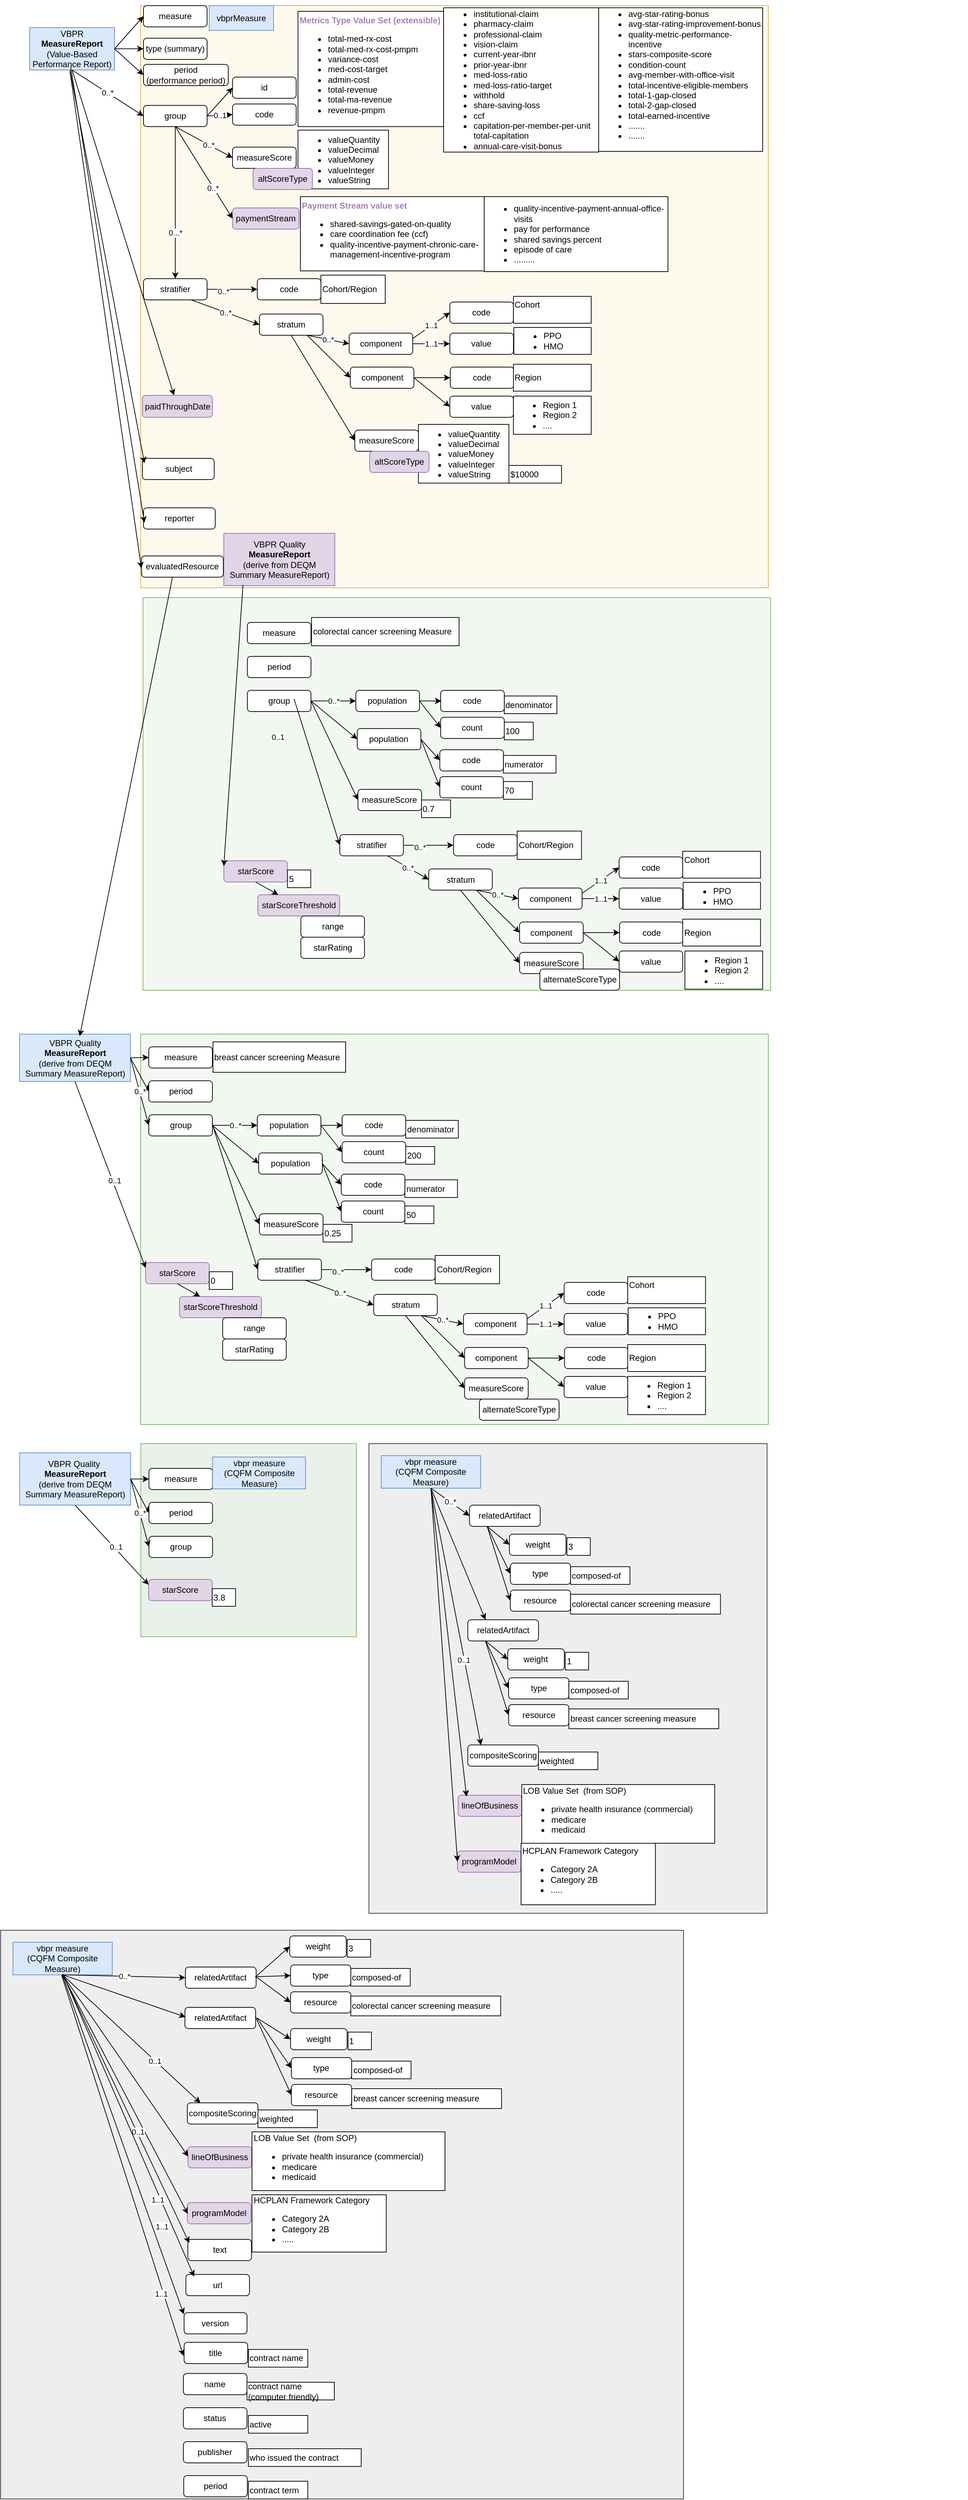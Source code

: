 <mxfile version="20.7.4" type="device" pages="18"><diagram name="VBPR report structure 03-21-23" id="-E8mzG1JvU56460xdTpw"><mxGraphModel dx="1562" dy="909" grid="0" gridSize="10" guides="1" tooltips="1" connect="0" arrows="1" fold="1" page="1" pageScale="1" pageWidth="1100" pageHeight="850" math="0" shadow="0"><root><mxCell id="y2CfeUwxQgQL9_Wpm7ZV-0"/><mxCell id="y2CfeUwxQgQL9_Wpm7ZV-1" parent="y2CfeUwxQgQL9_Wpm7ZV-0"/><mxCell id="y2CfeUwxQgQL9_Wpm7ZV-2" value="" style="rounded=0;whiteSpace=wrap;html=1;fillColor=#fdf9ed;strokeColor=#d6b656;" vertex="1" parent="y2CfeUwxQgQL9_Wpm7ZV-1"><mxGeometry x="209" y="27" width="888" height="823" as="geometry"/></mxCell><mxCell id="y2CfeUwxQgQL9_Wpm7ZV-3" value="&lt;font color=&quot;#a680b8&quot;&gt;&lt;b&gt;Metrics Type Value Set (extensible)&lt;/b&gt;&lt;/font&gt;&lt;br&gt;&lt;blockquote style=&quot;margin: 0 0 0 40px; border: none; padding: 0px;&quot;&gt;&lt;/blockquote&gt;&lt;ul&gt;&lt;li&gt;&lt;span style=&quot;background-color: initial;&quot;&gt;total-med-rx-cost&amp;nbsp;&lt;/span&gt;&lt;/li&gt;&lt;li&gt;&lt;span style=&quot;background-color: initial;&quot;&gt;total-med-rx-cost-pmpm&lt;/span&gt;&lt;/li&gt;&lt;li&gt;&lt;span style=&quot;background-color: initial;&quot;&gt;variance-cost&lt;/span&gt;&lt;/li&gt;&lt;li&gt;&lt;span style=&quot;background-color: initial;&quot;&gt;med-cost-target&lt;/span&gt;&lt;/li&gt;&lt;li&gt;admin-cost&lt;/li&gt;&lt;li style=&quot;border-color: var(--border-color);&quot;&gt;&lt;span style=&quot;border-color: var(--border-color); background-color: initial;&quot;&gt;total-revenue&lt;/span&gt;&lt;/li&gt;&lt;li style=&quot;border-color: var(--border-color);&quot;&gt;total-ma-revenue&lt;/li&gt;&lt;li style=&quot;border-color: var(--border-color);&quot;&gt;revenue-pmpm&lt;/li&gt;&lt;/ul&gt;&lt;blockquote style=&quot;margin: 0 0 0 40px; border: none; padding: 0px;&quot;&gt;&lt;/blockquote&gt;&lt;blockquote style=&quot;margin: 0 0 0 40px; border: none; padding: 0px;&quot;&gt;&lt;/blockquote&gt;&lt;blockquote style=&quot;margin: 0 0 0 40px; border: none; padding: 0px;&quot;&gt;&lt;/blockquote&gt;" style="rounded=0;whiteSpace=wrap;html=1;align=left;" vertex="1" parent="y2CfeUwxQgQL9_Wpm7ZV-1"><mxGeometry x="431.6" y="35" width="206" height="163" as="geometry"/></mxCell><mxCell id="y2CfeUwxQgQL9_Wpm7ZV-4" value="measure" style="rounded=1;whiteSpace=wrap;html=1;" vertex="1" parent="y2CfeUwxQgQL9_Wpm7ZV-1"><mxGeometry x="213" y="27" width="90" height="30" as="geometry"/></mxCell><mxCell id="y2CfeUwxQgQL9_Wpm7ZV-5" value="type (summary)" style="rounded=1;whiteSpace=wrap;html=1;" vertex="1" parent="y2CfeUwxQgQL9_Wpm7ZV-1"><mxGeometry x="213" y="73" width="90" height="30" as="geometry"/></mxCell><mxCell id="y2CfeUwxQgQL9_Wpm7ZV-6" value="" style="endArrow=classic;html=1;rounded=0;exitX=1;exitY=0.5;exitDx=0;exitDy=0;entryX=0;entryY=0.5;entryDx=0;entryDy=0;" edge="1" parent="y2CfeUwxQgQL9_Wpm7ZV-1" source="y2CfeUwxQgQL9_Wpm7ZV-8" target="y2CfeUwxQgQL9_Wpm7ZV-4"><mxGeometry width="50" height="50" relative="1" as="geometry"><mxPoint x="173" y="63" as="sourcePoint"/><mxPoint x="443" y="213" as="targetPoint"/></mxGeometry></mxCell><mxCell id="y2CfeUwxQgQL9_Wpm7ZV-7" value="" style="endArrow=classic;html=1;rounded=0;exitX=1;exitY=0.5;exitDx=0;exitDy=0;entryX=0;entryY=0.5;entryDx=0;entryDy=0;" edge="1" parent="y2CfeUwxQgQL9_Wpm7ZV-1" source="y2CfeUwxQgQL9_Wpm7ZV-8" target="y2CfeUwxQgQL9_Wpm7ZV-5"><mxGeometry width="50" height="50" relative="1" as="geometry"><mxPoint x="173" y="78" as="sourcePoint"/><mxPoint x="213" y="73" as="targetPoint"/></mxGeometry></mxCell><mxCell id="y2CfeUwxQgQL9_Wpm7ZV-8" value="VBPR&lt;br&gt;&lt;b&gt;MeasureReport&lt;/b&gt;&lt;br&gt;(Value-Based Performance Report)" style="rounded=0;whiteSpace=wrap;html=1;fillColor=#dae8fc;strokeColor=#6c8ebf;" vertex="1" parent="y2CfeUwxQgQL9_Wpm7ZV-1"><mxGeometry x="52" y="58" width="120" height="60" as="geometry"/></mxCell><mxCell id="y2CfeUwxQgQL9_Wpm7ZV-9" value="&lt;ul&gt;&lt;li style=&quot;border-color: var(--border-color);&quot;&gt;&lt;span style=&quot;border-color: var(--border-color); background-color: initial;&quot;&gt;valueQuantity&lt;/span&gt;&lt;/li&gt;&lt;li&gt;&lt;span style=&quot;background-color: initial;&quot;&gt;valueDecimal&lt;/span&gt;&lt;br&gt;&lt;/li&gt;&lt;li&gt;&lt;span style=&quot;background-color: initial;&quot;&gt;valueMoney&lt;/span&gt;&lt;/li&gt;&lt;li&gt;&lt;span style=&quot;background-color: initial;&quot;&gt;valueInteger&lt;/span&gt;&lt;/li&gt;&lt;li&gt;valueString&lt;/li&gt;&lt;/ul&gt;&lt;blockquote style=&quot;margin: 0 0 0 40px; border: none; padding: 0px;&quot;&gt;&lt;/blockquote&gt;&lt;blockquote style=&quot;margin: 0 0 0 40px; border: none; padding: 0px;&quot;&gt;&lt;/blockquote&gt;&lt;blockquote style=&quot;margin: 0 0 0 40px; border: none; padding: 0px;&quot;&gt;&lt;/blockquote&gt;" style="rounded=0;whiteSpace=wrap;html=1;align=left;" vertex="1" parent="y2CfeUwxQgQL9_Wpm7ZV-1"><mxGeometry x="431.6" y="203" width="128" height="83" as="geometry"/></mxCell><mxCell id="y2CfeUwxQgQL9_Wpm7ZV-10" value="&lt;ul&gt;&lt;li style=&quot;border-color: var(--border-color);&quot;&gt;institutional-claim&lt;/li&gt;&lt;li style=&quot;border-color: var(--border-color);&quot;&gt;pharmacy-claim&lt;/li&gt;&lt;li style=&quot;border-color: var(--border-color);&quot;&gt;professional-claim&lt;/li&gt;&lt;li style=&quot;border-color: var(--border-color);&quot;&gt;vision-claim&amp;nbsp;&lt;/li&gt;&lt;li style=&quot;border-color: var(--border-color);&quot;&gt;&lt;span style=&quot;background-color: initial;&quot;&gt;current-year-ibnr&lt;/span&gt;&lt;br&gt;&lt;/li&gt;&lt;li style=&quot;border-color: var(--border-color);&quot;&gt;prior-year-ibnr&lt;/li&gt;&lt;li style=&quot;border-color: var(--border-color);&quot;&gt;med-loss-ratio&lt;/li&gt;&lt;li style=&quot;border-color: var(--border-color);&quot;&gt;med-loss-ratio-target&lt;/li&gt;&lt;li style=&quot;border-color: var(--border-color);&quot;&gt;withhold&lt;/li&gt;&lt;li style=&quot;border-color: var(--border-color);&quot;&gt;&lt;span style=&quot;border-color: var(--border-color); background-color: initial;&quot;&gt;share-saving-loss&lt;/span&gt;&lt;br style=&quot;border-color: var(--border-color);&quot;&gt;&lt;/li&gt;&lt;li style=&quot;border-color: var(--border-color);&quot;&gt;&lt;span style=&quot;border-color: var(--border-color); background-color: initial;&quot;&gt;ccf&lt;/span&gt;&lt;/li&gt;&lt;li style=&quot;border-color: var(--border-color);&quot;&gt;capitation-per-member-per-unit&lt;/li&gt;&lt;div style=&quot;border-color: var(--border-color);&quot;&gt;&lt;span style=&quot;border-color: var(--border-color); background-color: initial;&quot;&gt;total-capitation&lt;/span&gt;&lt;br style=&quot;border-color: var(--border-color);&quot;&gt;&lt;/div&gt;&lt;li style=&quot;border-color: var(--border-color);&quot;&gt;annual-care-visit-bonus&lt;/li&gt;&lt;/ul&gt;&lt;blockquote style=&quot;margin: 0 0 0 40px; border: none; padding: 0px;&quot;&gt;&lt;/blockquote&gt;&lt;blockquote style=&quot;margin: 0 0 0 40px; border: none; padding: 0px;&quot;&gt;&lt;/blockquote&gt;&lt;blockquote style=&quot;margin: 0 0 0 40px; border: none; padding: 0px;&quot;&gt;&lt;/blockquote&gt;" style="rounded=0;whiteSpace=wrap;html=1;align=left;" vertex="1" parent="y2CfeUwxQgQL9_Wpm7ZV-1"><mxGeometry x="637.6" y="30" width="219.4" height="204" as="geometry"/></mxCell><mxCell id="y2CfeUwxQgQL9_Wpm7ZV-11" value="group" style="rounded=1;whiteSpace=wrap;html=1;" vertex="1" parent="y2CfeUwxQgQL9_Wpm7ZV-1"><mxGeometry x="213" y="168" width="90" height="30" as="geometry"/></mxCell><mxCell id="y2CfeUwxQgQL9_Wpm7ZV-12" value="0..*" style="endArrow=classic;html=1;rounded=0;exitX=0.5;exitY=1;exitDx=0;exitDy=0;entryX=0;entryY=0.5;entryDx=0;entryDy=0;" edge="1" parent="y2CfeUwxQgQL9_Wpm7ZV-1" source="y2CfeUwxQgQL9_Wpm7ZV-8" target="y2CfeUwxQgQL9_Wpm7ZV-11"><mxGeometry width="50" height="50" relative="1" as="geometry"><mxPoint x="503" y="298" as="sourcePoint"/><mxPoint x="553" y="248" as="targetPoint"/></mxGeometry></mxCell><mxCell id="y2CfeUwxQgQL9_Wpm7ZV-13" value="code" style="rounded=1;whiteSpace=wrap;html=1;" vertex="1" parent="y2CfeUwxQgQL9_Wpm7ZV-1"><mxGeometry x="339" y="166" width="90" height="30" as="geometry"/></mxCell><mxCell id="y2CfeUwxQgQL9_Wpm7ZV-14" value="0..1" style="endArrow=classic;html=1;rounded=0;exitX=1;exitY=0.5;exitDx=0;exitDy=0;entryX=0;entryY=0.5;entryDx=0;entryDy=0;" edge="1" parent="y2CfeUwxQgQL9_Wpm7ZV-1" source="y2CfeUwxQgQL9_Wpm7ZV-11" target="y2CfeUwxQgQL9_Wpm7ZV-13"><mxGeometry width="50" height="50" relative="1" as="geometry"><mxPoint x="253" y="388" as="sourcePoint"/><mxPoint x="303" y="338" as="targetPoint"/></mxGeometry></mxCell><mxCell id="y2CfeUwxQgQL9_Wpm7ZV-15" value="" style="endArrow=classic;html=1;rounded=0;exitX=0.5;exitY=1;exitDx=0;exitDy=0;entryX=0;entryY=0.5;entryDx=0;entryDy=0;" edge="1" parent="y2CfeUwxQgQL9_Wpm7ZV-1" source="y2CfeUwxQgQL9_Wpm7ZV-11" target="y2CfeUwxQgQL9_Wpm7ZV-50"><mxGeometry width="50" height="50" relative="1" as="geometry"><mxPoint x="213" y="378" as="sourcePoint"/><mxPoint x="361" y="305" as="targetPoint"/></mxGeometry></mxCell><mxCell id="y2CfeUwxQgQL9_Wpm7ZV-16" value="0..*" style="edgeLabel;html=1;align=center;verticalAlign=middle;resizable=0;points=[];fontColor=#000000;" vertex="1" connectable="0" parent="y2CfeUwxQgQL9_Wpm7ZV-15"><mxGeometry x="0.167" y="-1" relative="1" as="geometry"><mxPoint y="-1" as="offset"/></mxGeometry></mxCell><mxCell id="y2CfeUwxQgQL9_Wpm7ZV-17" value="" style="endArrow=classic;html=1;rounded=0;entryX=0.5;entryY=0;entryDx=0;entryDy=0;exitX=0.5;exitY=1;exitDx=0;exitDy=0;" edge="1" parent="y2CfeUwxQgQL9_Wpm7ZV-1" source="y2CfeUwxQgQL9_Wpm7ZV-11" target="y2CfeUwxQgQL9_Wpm7ZV-51"><mxGeometry width="50" height="50" relative="1" as="geometry"><mxPoint x="115" y="104" as="sourcePoint"/><mxPoint x="233" y="688" as="targetPoint"/></mxGeometry></mxCell><mxCell id="y2CfeUwxQgQL9_Wpm7ZV-18" value="0...*" style="edgeLabel;html=1;align=center;verticalAlign=middle;resizable=0;points=[];fontColor=#000000;" vertex="1" connectable="0" parent="y2CfeUwxQgQL9_Wpm7ZV-17"><mxGeometry x="0.392" relative="1" as="geometry"><mxPoint as="offset"/></mxGeometry></mxCell><mxCell id="y2CfeUwxQgQL9_Wpm7ZV-19" value="code" style="rounded=1;whiteSpace=wrap;html=1;" vertex="1" parent="y2CfeUwxQgQL9_Wpm7ZV-1"><mxGeometry x="374" y="413" width="90" height="30" as="geometry"/></mxCell><mxCell id="y2CfeUwxQgQL9_Wpm7ZV-20" value="&lt;span style=&quot;background-color: initial;&quot;&gt;Cohort/&lt;/span&gt;&lt;span style=&quot;background-color: initial;&quot;&gt;Region&lt;/span&gt;&lt;span style=&quot;background-color: initial;&quot;&gt;&lt;br&gt;&lt;/span&gt;&lt;blockquote style=&quot;margin: 0 0 0 40px; border: none; padding: 0px;&quot;&gt;&lt;/blockquote&gt;&lt;blockquote style=&quot;margin: 0 0 0 40px; border: none; padding: 0px;&quot;&gt;&lt;/blockquote&gt;&lt;blockquote style=&quot;margin: 0 0 0 40px; border: none; padding: 0px;&quot;&gt;&lt;/blockquote&gt;" style="rounded=0;whiteSpace=wrap;html=1;align=left;" vertex="1" parent="y2CfeUwxQgQL9_Wpm7ZV-1"><mxGeometry x="464" y="408" width="91" height="40" as="geometry"/></mxCell><mxCell id="y2CfeUwxQgQL9_Wpm7ZV-21" value="" style="endArrow=classic;html=1;rounded=0;exitX=1;exitY=0.5;exitDx=0;exitDy=0;entryX=0;entryY=0.5;entryDx=0;entryDy=0;" edge="1" parent="y2CfeUwxQgQL9_Wpm7ZV-1" source="y2CfeUwxQgQL9_Wpm7ZV-51" target="y2CfeUwxQgQL9_Wpm7ZV-19"><mxGeometry width="50" height="50" relative="1" as="geometry"><mxPoint x="308" y="503" as="sourcePoint"/><mxPoint x="358" y="548" as="targetPoint"/></mxGeometry></mxCell><mxCell id="y2CfeUwxQgQL9_Wpm7ZV-22" value="0..*" style="edgeLabel;html=1;align=center;verticalAlign=middle;resizable=0;points=[];fontColor=#000000;" vertex="1" connectable="0" parent="y2CfeUwxQgQL9_Wpm7ZV-21"><mxGeometry x="-0.347" y="-3" relative="1" as="geometry"><mxPoint as="offset"/></mxGeometry></mxCell><mxCell id="y2CfeUwxQgQL9_Wpm7ZV-23" value="stratum" style="rounded=1;whiteSpace=wrap;html=1;" vertex="1" parent="y2CfeUwxQgQL9_Wpm7ZV-1"><mxGeometry x="377" y="463" width="90" height="30" as="geometry"/></mxCell><mxCell id="y2CfeUwxQgQL9_Wpm7ZV-24" value="0..*" style="endArrow=classic;html=1;rounded=0;fontColor=#000000;exitX=0.75;exitY=1;exitDx=0;exitDy=0;entryX=0;entryY=0.5;entryDx=0;entryDy=0;startArrow=none;" edge="1" parent="y2CfeUwxQgQL9_Wpm7ZV-1" source="y2CfeUwxQgQL9_Wpm7ZV-51" target="y2CfeUwxQgQL9_Wpm7ZV-23"><mxGeometry width="50" height="50" relative="1" as="geometry"><mxPoint x="268" y="481" as="sourcePoint"/><mxPoint x="329.6" y="501" as="targetPoint"/></mxGeometry></mxCell><mxCell id="y2CfeUwxQgQL9_Wpm7ZV-25" value="component" style="rounded=1;whiteSpace=wrap;html=1;" vertex="1" parent="y2CfeUwxQgQL9_Wpm7ZV-1"><mxGeometry x="504" y="490" width="90" height="30" as="geometry"/></mxCell><mxCell id="y2CfeUwxQgQL9_Wpm7ZV-26" value="code" style="rounded=1;whiteSpace=wrap;html=1;" vertex="1" parent="y2CfeUwxQgQL9_Wpm7ZV-1"><mxGeometry x="646.4" y="446" width="90" height="30" as="geometry"/></mxCell><mxCell id="y2CfeUwxQgQL9_Wpm7ZV-27" value="value" style="rounded=1;whiteSpace=wrap;html=1;" vertex="1" parent="y2CfeUwxQgQL9_Wpm7ZV-1"><mxGeometry x="646.4" y="490" width="90" height="30" as="geometry"/></mxCell><mxCell id="y2CfeUwxQgQL9_Wpm7ZV-28" value="0..*" style="endArrow=classic;html=1;rounded=0;fontColor=#000000;exitX=0.75;exitY=1;exitDx=0;exitDy=0;entryX=0;entryY=0.5;entryDx=0;entryDy=0;" edge="1" parent="y2CfeUwxQgQL9_Wpm7ZV-1" source="y2CfeUwxQgQL9_Wpm7ZV-23" target="y2CfeUwxQgQL9_Wpm7ZV-25"><mxGeometry width="50" height="50" relative="1" as="geometry"><mxPoint x="635.6" y="303" as="sourcePoint"/><mxPoint x="685.6" y="253" as="targetPoint"/></mxGeometry></mxCell><mxCell id="y2CfeUwxQgQL9_Wpm7ZV-29" value="1..1" style="endArrow=classic;html=1;rounded=0;fontColor=#000000;entryX=0;entryY=0.5;entryDx=0;entryDy=0;exitX=1;exitY=0.25;exitDx=0;exitDy=0;" edge="1" parent="y2CfeUwxQgQL9_Wpm7ZV-1" source="y2CfeUwxQgQL9_Wpm7ZV-25" target="y2CfeUwxQgQL9_Wpm7ZV-26"><mxGeometry width="50" height="50" relative="1" as="geometry"><mxPoint x="597" y="529" as="sourcePoint"/><mxPoint x="652" y="571" as="targetPoint"/></mxGeometry></mxCell><mxCell id="y2CfeUwxQgQL9_Wpm7ZV-30" value="1..1" style="endArrow=classic;html=1;rounded=0;fontColor=#000000;entryX=0;entryY=0.5;entryDx=0;entryDy=0;exitX=1;exitY=0.5;exitDx=0;exitDy=0;" edge="1" parent="y2CfeUwxQgQL9_Wpm7ZV-1" source="y2CfeUwxQgQL9_Wpm7ZV-25" target="y2CfeUwxQgQL9_Wpm7ZV-27"><mxGeometry width="50" height="50" relative="1" as="geometry"><mxPoint x="594" y="493.5" as="sourcePoint"/><mxPoint x="615.6" y="589" as="targetPoint"/></mxGeometry></mxCell><mxCell id="y2CfeUwxQgQL9_Wpm7ZV-31" value="&lt;span style=&quot;background-color: initial;&quot;&gt;Cohort&amp;nbsp;&amp;nbsp;&lt;br&gt;&lt;/span&gt;&lt;br&gt;&lt;blockquote style=&quot;margin: 0 0 0 40px; border: none; padding: 0px;&quot;&gt;&lt;/blockquote&gt;&lt;blockquote style=&quot;margin: 0 0 0 40px; border: none; padding: 0px;&quot;&gt;&lt;/blockquote&gt;&lt;blockquote style=&quot;margin: 0 0 0 40px; border: none; padding: 0px;&quot;&gt;&lt;/blockquote&gt;" style="rounded=0;whiteSpace=wrap;html=1;align=left;" vertex="1" parent="y2CfeUwxQgQL9_Wpm7ZV-1"><mxGeometry x="736.4" y="438" width="110" height="38" as="geometry"/></mxCell><mxCell id="y2CfeUwxQgQL9_Wpm7ZV-32" value="period&lt;br&gt;(performance period)" style="rounded=1;whiteSpace=wrap;html=1;" vertex="1" parent="y2CfeUwxQgQL9_Wpm7ZV-1"><mxGeometry x="213" y="110" width="120" height="30" as="geometry"/></mxCell><mxCell id="y2CfeUwxQgQL9_Wpm7ZV-33" value="" style="endArrow=classic;html=1;rounded=0;fontColor=#000000;exitX=1;exitY=0.5;exitDx=0;exitDy=0;entryX=0;entryY=0.5;entryDx=0;entryDy=0;" edge="1" parent="y2CfeUwxQgQL9_Wpm7ZV-1" source="y2CfeUwxQgQL9_Wpm7ZV-8" target="y2CfeUwxQgQL9_Wpm7ZV-32"><mxGeometry width="50" height="50" relative="1" as="geometry"><mxPoint x="53" y="308" as="sourcePoint"/><mxPoint x="103" y="258" as="targetPoint"/></mxGeometry></mxCell><mxCell id="y2CfeUwxQgQL9_Wpm7ZV-34" value="id" style="rounded=1;whiteSpace=wrap;html=1;" vertex="1" parent="y2CfeUwxQgQL9_Wpm7ZV-1"><mxGeometry x="339" y="128" width="90" height="30" as="geometry"/></mxCell><mxCell id="y2CfeUwxQgQL9_Wpm7ZV-35" value="&lt;div style=&quot;border-color: var(--border-color); color: rgb(0, 0, 0); font-family: Helvetica; font-size: 12px; font-style: normal; font-variant-ligatures: normal; font-variant-caps: normal; font-weight: 400; letter-spacing: normal; orphans: 2; text-align: left; text-indent: 0px; text-transform: none; widows: 2; word-spacing: 0px; -webkit-text-stroke-width: 0px; background-color: rgb(251, 251, 251); text-decoration-thickness: initial; text-decoration-style: initial; text-decoration-color: initial;&quot;&gt;&lt;br&gt;&lt;/div&gt;" style="text;whiteSpace=wrap;html=1;" vertex="1" parent="y2CfeUwxQgQL9_Wpm7ZV-1"><mxGeometry x="1108.0" y="796.0" width="114" height="80" as="geometry"/></mxCell><mxCell id="y2CfeUwxQgQL9_Wpm7ZV-36" value="component" style="rounded=1;whiteSpace=wrap;html=1;" vertex="1" parent="y2CfeUwxQgQL9_Wpm7ZV-1"><mxGeometry x="505.6" y="538" width="90" height="30" as="geometry"/></mxCell><mxCell id="y2CfeUwxQgQL9_Wpm7ZV-37" value="&lt;ul&gt;&lt;li&gt;PPO&amp;nbsp;&lt;/li&gt;&lt;li&gt;HMO&lt;/li&gt;&lt;/ul&gt;&lt;blockquote style=&quot;margin: 0 0 0 40px; border: none; padding: 0px;&quot;&gt;&lt;/blockquote&gt;&lt;blockquote style=&quot;margin: 0 0 0 40px; border: none; padding: 0px;&quot;&gt;&lt;/blockquote&gt;&lt;blockquote style=&quot;margin: 0 0 0 40px; border: none; padding: 0px;&quot;&gt;&lt;/blockquote&gt;" style="rounded=0;whiteSpace=wrap;html=1;align=left;" vertex="1" parent="y2CfeUwxQgQL9_Wpm7ZV-1"><mxGeometry x="737" y="482" width="109.4" height="38" as="geometry"/></mxCell><mxCell id="y2CfeUwxQgQL9_Wpm7ZV-38" value="code" style="rounded=1;whiteSpace=wrap;html=1;" vertex="1" parent="y2CfeUwxQgQL9_Wpm7ZV-1"><mxGeometry x="647" y="538" width="90" height="30" as="geometry"/></mxCell><mxCell id="y2CfeUwxQgQL9_Wpm7ZV-39" value="value" style="rounded=1;whiteSpace=wrap;html=1;" vertex="1" parent="y2CfeUwxQgQL9_Wpm7ZV-1"><mxGeometry x="646.4" y="579" width="90" height="30" as="geometry"/></mxCell><mxCell id="y2CfeUwxQgQL9_Wpm7ZV-40" value="Region&lt;br&gt;&lt;blockquote style=&quot;margin: 0 0 0 40px; border: none; padding: 0px;&quot;&gt;&lt;/blockquote&gt;&lt;blockquote style=&quot;margin: 0 0 0 40px; border: none; padding: 0px;&quot;&gt;&lt;/blockquote&gt;&lt;blockquote style=&quot;margin: 0 0 0 40px; border: none; padding: 0px;&quot;&gt;&lt;/blockquote&gt;" style="rounded=0;whiteSpace=wrap;html=1;align=left;" vertex="1" parent="y2CfeUwxQgQL9_Wpm7ZV-1"><mxGeometry x="736.4" y="534" width="110" height="38" as="geometry"/></mxCell><mxCell id="y2CfeUwxQgQL9_Wpm7ZV-41" value="&lt;ul&gt;&lt;li&gt;Region 1&lt;/li&gt;&lt;li&gt;Region 2&lt;/li&gt;&lt;li&gt;....&lt;/li&gt;&lt;/ul&gt;&lt;blockquote style=&quot;margin: 0 0 0 40px; border: none; padding: 0px;&quot;&gt;&lt;/blockquote&gt;&lt;blockquote style=&quot;margin: 0 0 0 40px; border: none; padding: 0px;&quot;&gt;&lt;/blockquote&gt;&lt;blockquote style=&quot;margin: 0 0 0 40px; border: none; padding: 0px;&quot;&gt;&lt;/blockquote&gt;" style="rounded=0;whiteSpace=wrap;html=1;align=left;" vertex="1" parent="y2CfeUwxQgQL9_Wpm7ZV-1"><mxGeometry x="736.4" y="579" width="110" height="54" as="geometry"/></mxCell><mxCell id="y2CfeUwxQgQL9_Wpm7ZV-42" value="" style="endArrow=classic;html=1;rounded=0;exitX=1;exitY=0.5;exitDx=0;exitDy=0;entryX=0;entryY=0.5;entryDx=0;entryDy=0;" edge="1" parent="y2CfeUwxQgQL9_Wpm7ZV-1" source="y2CfeUwxQgQL9_Wpm7ZV-36" target="y2CfeUwxQgQL9_Wpm7ZV-39"><mxGeometry width="50" height="50" relative="1" as="geometry"><mxPoint x="589" y="654" as="sourcePoint"/><mxPoint x="639" y="604" as="targetPoint"/></mxGeometry></mxCell><mxCell id="y2CfeUwxQgQL9_Wpm7ZV-43" value="" style="endArrow=classic;html=1;rounded=0;exitX=0.75;exitY=1;exitDx=0;exitDy=0;entryX=0;entryY=0.5;entryDx=0;entryDy=0;" edge="1" parent="y2CfeUwxQgQL9_Wpm7ZV-1" source="y2CfeUwxQgQL9_Wpm7ZV-23" target="y2CfeUwxQgQL9_Wpm7ZV-36"><mxGeometry width="50" height="50" relative="1" as="geometry"><mxPoint x="472" y="575" as="sourcePoint"/><mxPoint x="522" y="525" as="targetPoint"/></mxGeometry></mxCell><mxCell id="y2CfeUwxQgQL9_Wpm7ZV-44" value="paidThroughDate" style="rounded=1;whiteSpace=wrap;html=1;fillColor=#e1d5e7;strokeColor=#9673a6;" vertex="1" parent="y2CfeUwxQgQL9_Wpm7ZV-1"><mxGeometry x="211.5" y="578" width="99" height="31" as="geometry"/></mxCell><mxCell id="y2CfeUwxQgQL9_Wpm7ZV-45" value="" style="endArrow=classic;html=1;rounded=0;exitX=0.5;exitY=1;exitDx=0;exitDy=0;" edge="1" parent="y2CfeUwxQgQL9_Wpm7ZV-1" source="y2CfeUwxQgQL9_Wpm7ZV-8" target="y2CfeUwxQgQL9_Wpm7ZV-44"><mxGeometry width="50" height="50" relative="1" as="geometry"><mxPoint x="113" y="104" as="sourcePoint"/><mxPoint x="686" y="393" as="targetPoint"/></mxGeometry></mxCell><mxCell id="y2CfeUwxQgQL9_Wpm7ZV-46" value="measureScore" style="rounded=1;whiteSpace=wrap;html=1;" vertex="1" parent="y2CfeUwxQgQL9_Wpm7ZV-1"><mxGeometry x="512" y="627" width="90" height="30" as="geometry"/></mxCell><mxCell id="y2CfeUwxQgQL9_Wpm7ZV-47" value="" style="endArrow=classic;html=1;rounded=0;exitX=0.5;exitY=1;exitDx=0;exitDy=0;entryX=0;entryY=0.5;entryDx=0;entryDy=0;" edge="1" parent="y2CfeUwxQgQL9_Wpm7ZV-1" source="y2CfeUwxQgQL9_Wpm7ZV-23" target="y2CfeUwxQgQL9_Wpm7ZV-46"><mxGeometry width="50" height="50" relative="1" as="geometry"><mxPoint x="441" y="470" as="sourcePoint"/><mxPoint x="491" y="420" as="targetPoint"/></mxGeometry></mxCell><mxCell id="y2CfeUwxQgQL9_Wpm7ZV-48" value="$10000&lt;br&gt;&lt;blockquote style=&quot;margin: 0 0 0 40px; border: none; padding: 0px;&quot;&gt;&lt;/blockquote&gt;&lt;blockquote style=&quot;margin: 0 0 0 40px; border: none; padding: 0px;&quot;&gt;&lt;/blockquote&gt;&lt;blockquote style=&quot;margin: 0 0 0 40px; border: none; padding: 0px;&quot;&gt;&lt;/blockquote&gt;" style="rounded=0;whiteSpace=wrap;html=1;align=left;" vertex="1" parent="y2CfeUwxQgQL9_Wpm7ZV-1"><mxGeometry x="730" y="677" width="74.4" height="25" as="geometry"/></mxCell><mxCell id="y2CfeUwxQgQL9_Wpm7ZV-49" value="&lt;font color=&quot;#a680b8&quot;&gt;&lt;b&gt;Payment Stream value set&lt;/b&gt;&lt;/font&gt;&lt;br&gt;&lt;blockquote style=&quot;margin: 0 0 0 40px; border: none; padding: 0px;&quot;&gt;&lt;/blockquote&gt;&lt;ul&gt;&lt;li&gt;&lt;span style=&quot;background-color: initial;&quot;&gt;shared-savings-gated-on-quality&lt;/span&gt;&lt;br&gt;&lt;/li&gt;&lt;li&gt;care coordination fee (ccf)&lt;/li&gt;&lt;li style=&quot;border-color: var(--border-color);&quot;&gt;&lt;span style=&quot;border-color: var(--border-color); background-color: initial;&quot;&gt;quality-incentive-payment-chronic-care-management-incentive-program&lt;/span&gt;&lt;/li&gt;&lt;/ul&gt;&lt;blockquote style=&quot;margin: 0 0 0 40px; border: none; padding: 0px;&quot;&gt;&lt;/blockquote&gt;&lt;blockquote style=&quot;margin: 0 0 0 40px; border: none; padding: 0px;&quot;&gt;&lt;/blockquote&gt;&lt;blockquote style=&quot;margin: 0 0 0 40px; border: none; padding: 0px;&quot;&gt;&lt;/blockquote&gt;" style="rounded=0;whiteSpace=wrap;html=1;align=left;" vertex="1" parent="y2CfeUwxQgQL9_Wpm7ZV-1"><mxGeometry x="435" y="297" width="260" height="105" as="geometry"/></mxCell><mxCell id="y2CfeUwxQgQL9_Wpm7ZV-50" value="measureScore" style="rounded=1;whiteSpace=wrap;html=1;" vertex="1" parent="y2CfeUwxQgQL9_Wpm7ZV-1"><mxGeometry x="339" y="227" width="90" height="30" as="geometry"/></mxCell><mxCell id="y2CfeUwxQgQL9_Wpm7ZV-51" value="stratifier" style="rounded=1;whiteSpace=wrap;html=1;" vertex="1" parent="y2CfeUwxQgQL9_Wpm7ZV-1"><mxGeometry x="213" y="413" width="90" height="30" as="geometry"/></mxCell><mxCell id="y2CfeUwxQgQL9_Wpm7ZV-52" value="paymentStream" style="rounded=1;whiteSpace=wrap;html=1;fillColor=#e1d5e7;strokeColor=#9673a6;" vertex="1" parent="y2CfeUwxQgQL9_Wpm7ZV-1"><mxGeometry x="339" y="313" width="94" height="30" as="geometry"/></mxCell><mxCell id="y2CfeUwxQgQL9_Wpm7ZV-53" value="" style="endArrow=classic;html=1;rounded=0;exitX=0.5;exitY=1;exitDx=0;exitDy=0;entryX=0;entryY=0.5;entryDx=0;entryDy=0;" edge="1" parent="y2CfeUwxQgQL9_Wpm7ZV-1" source="y2CfeUwxQgQL9_Wpm7ZV-11" target="y2CfeUwxQgQL9_Wpm7ZV-52"><mxGeometry width="50" height="50" relative="1" as="geometry"><mxPoint x="515" y="460" as="sourcePoint"/><mxPoint x="565" y="410" as="targetPoint"/></mxGeometry></mxCell><mxCell id="y2CfeUwxQgQL9_Wpm7ZV-54" value="0..*" style="edgeLabel;html=1;align=center;verticalAlign=middle;resizable=0;points=[];" vertex="1" connectable="0" parent="y2CfeUwxQgQL9_Wpm7ZV-53"><mxGeometry x="0.33" y="-1" relative="1" as="geometry"><mxPoint as="offset"/></mxGeometry></mxCell><mxCell id="y2CfeUwxQgQL9_Wpm7ZV-55" value="" style="endArrow=classic;html=1;rounded=0;exitX=1;exitY=0.5;exitDx=0;exitDy=0;entryX=0;entryY=0.5;entryDx=0;entryDy=0;" edge="1" parent="y2CfeUwxQgQL9_Wpm7ZV-1" source="y2CfeUwxQgQL9_Wpm7ZV-11" target="y2CfeUwxQgQL9_Wpm7ZV-34"><mxGeometry width="50" height="50" relative="1" as="geometry"><mxPoint x="515" y="460" as="sourcePoint"/><mxPoint x="565" y="410" as="targetPoint"/></mxGeometry></mxCell><mxCell id="y2CfeUwxQgQL9_Wpm7ZV-56" value="&lt;ul&gt;&lt;li style=&quot;border-color: var(--border-color);&quot;&gt;avg-star-rating-bonus&lt;/li&gt;&lt;li style=&quot;border-color: var(--border-color);&quot;&gt;avg-star-rating-improvement-bonus&lt;/li&gt;&lt;li style=&quot;border-color: var(--border-color);&quot;&gt;quality-metric-performance-incentive&lt;/li&gt;&lt;li style=&quot;border-color: var(--border-color);&quot;&gt;stars-composite-score&lt;/li&gt;&lt;li style=&quot;border-color: var(--border-color);&quot;&gt;condition-count&lt;/li&gt;&lt;li style=&quot;border-color: var(--border-color);&quot;&gt;avg-member-with-office-visit&lt;/li&gt;&lt;li style=&quot;border-color: var(--border-color);&quot;&gt;&lt;span style=&quot;background-color: initial;&quot;&gt;total-incentive-eligible-members&lt;/span&gt;&lt;br&gt;&lt;/li&gt;&lt;li style=&quot;border-color: var(--border-color);&quot;&gt;total-1-gap-closed&lt;/li&gt;&lt;li style=&quot;border-color: var(--border-color);&quot;&gt;total-2-gap-closed&lt;/li&gt;&lt;li style=&quot;border-color: var(--border-color);&quot;&gt;total-earned-incentive&lt;/li&gt;&lt;li style=&quot;border-color: var(--border-color);&quot;&gt;.......&lt;/li&gt;&lt;li style=&quot;border-color: var(--border-color);&quot;&gt;.......&lt;/li&gt;&lt;/ul&gt;&lt;div&gt;&lt;br&gt;&lt;/div&gt;&lt;blockquote style=&quot;margin: 0 0 0 40px; border: none; padding: 0px;&quot;&gt;&lt;/blockquote&gt;&lt;blockquote style=&quot;margin: 0 0 0 40px; border: none; padding: 0px;&quot;&gt;&lt;/blockquote&gt;&lt;blockquote style=&quot;margin: 0 0 0 40px; border: none; padding: 0px;&quot;&gt;&lt;/blockquote&gt;" style="rounded=0;whiteSpace=wrap;html=1;align=left;" vertex="1" parent="y2CfeUwxQgQL9_Wpm7ZV-1"><mxGeometry x="857" y="30" width="232" height="203" as="geometry"/></mxCell><mxCell id="y2CfeUwxQgQL9_Wpm7ZV-57" value="altScoreType" style="rounded=1;whiteSpace=wrap;html=1;fillColor=#e1d5e7;strokeColor=#9673a6;" vertex="1" parent="y2CfeUwxQgQL9_Wpm7ZV-1"><mxGeometry x="368" y="257" width="84" height="30" as="geometry"/></mxCell><mxCell id="y2CfeUwxQgQL9_Wpm7ZV-58" value="&lt;ul&gt;&lt;li style=&quot;border-color: var(--border-color);&quot;&gt;&lt;span style=&quot;border-color: var(--border-color); background-color: initial;&quot;&gt;valueQuantity&lt;/span&gt;&lt;/li&gt;&lt;li&gt;&lt;span style=&quot;background-color: initial;&quot;&gt;valueDecimal&lt;/span&gt;&lt;br&gt;&lt;/li&gt;&lt;li&gt;&lt;span style=&quot;background-color: initial;&quot;&gt;valueMoney&lt;/span&gt;&lt;/li&gt;&lt;li&gt;&lt;span style=&quot;background-color: initial;&quot;&gt;valueInteger&lt;/span&gt;&lt;/li&gt;&lt;li&gt;valueString&lt;/li&gt;&lt;/ul&gt;&lt;blockquote style=&quot;margin: 0 0 0 40px; border: none; padding: 0px;&quot;&gt;&lt;/blockquote&gt;&lt;blockquote style=&quot;margin: 0 0 0 40px; border: none; padding: 0px;&quot;&gt;&lt;/blockquote&gt;&lt;blockquote style=&quot;margin: 0 0 0 40px; border: none; padding: 0px;&quot;&gt;&lt;/blockquote&gt;" style="rounded=0;whiteSpace=wrap;html=1;align=left;" vertex="1" parent="y2CfeUwxQgQL9_Wpm7ZV-1"><mxGeometry x="602" y="619" width="128" height="83" as="geometry"/></mxCell><mxCell id="y2CfeUwxQgQL9_Wpm7ZV-59" value="altScoreType" style="rounded=1;whiteSpace=wrap;html=1;fillColor=#e1d5e7;strokeColor=#9673a6;" vertex="1" parent="y2CfeUwxQgQL9_Wpm7ZV-1"><mxGeometry x="533" y="657" width="84" height="30" as="geometry"/></mxCell><mxCell id="y2CfeUwxQgQL9_Wpm7ZV-60" value="&lt;ul&gt;&lt;li style=&quot;border-color: var(--border-color);&quot;&gt;&lt;span style=&quot;background-color: initial;&quot;&gt;quality-incentive-payment-annual-office-visits&lt;/span&gt;&lt;br&gt;&lt;/li&gt;&lt;li style=&quot;border-color: var(--border-color);&quot;&gt;pay for performance&amp;nbsp;&lt;/li&gt;&lt;li style=&quot;border-color: var(--border-color);&quot;&gt;shared savings percent&lt;/li&gt;&lt;li style=&quot;border-color: var(--border-color);&quot;&gt;episode of care&lt;/li&gt;&lt;li style=&quot;border-color: var(--border-color);&quot;&gt;.........&lt;/li&gt;&lt;/ul&gt;&lt;blockquote style=&quot;margin: 0 0 0 40px; border: none; padding: 0px;&quot;&gt;&lt;/blockquote&gt;&lt;blockquote style=&quot;margin: 0 0 0 40px; border: none; padding: 0px;&quot;&gt;&lt;/blockquote&gt;&lt;blockquote style=&quot;margin: 0 0 0 40px; border: none; padding: 0px;&quot;&gt;&lt;/blockquote&gt;" style="rounded=0;whiteSpace=wrap;html=1;align=left;" vertex="1" parent="y2CfeUwxQgQL9_Wpm7ZV-1"><mxGeometry x="695" y="297" width="260" height="106" as="geometry"/></mxCell><mxCell id="y2CfeUwxQgQL9_Wpm7ZV-61" value="vbprMeasure" style="rounded=0;whiteSpace=wrap;html=1;fillColor=#dae8fc;strokeColor=#6c8ebf;" vertex="1" parent="y2CfeUwxQgQL9_Wpm7ZV-1"><mxGeometry x="306" y="27" width="91" height="35" as="geometry"/></mxCell><mxCell id="y2CfeUwxQgQL9_Wpm7ZV-62" value="" style="endArrow=classic;html=1;rounded=0;exitX=1;exitY=0.5;exitDx=0;exitDy=0;entryX=0;entryY=0.5;entryDx=0;entryDy=0;" edge="1" parent="y2CfeUwxQgQL9_Wpm7ZV-1" source="y2CfeUwxQgQL9_Wpm7ZV-36" target="y2CfeUwxQgQL9_Wpm7ZV-38"><mxGeometry width="50" height="50" relative="1" as="geometry"><mxPoint x="596" y="355" as="sourcePoint"/><mxPoint x="646" y="305" as="targetPoint"/></mxGeometry></mxCell><mxCell id="y2CfeUwxQgQL9_Wpm7ZV-63" value="" style="rounded=0;whiteSpace=wrap;html=1;fillColor=#f2f8f1;strokeColor=#82b366;gradientColor=none;" vertex="1" parent="y2CfeUwxQgQL9_Wpm7ZV-1"><mxGeometry x="212.3" y="864" width="888" height="555" as="geometry"/></mxCell><mxCell id="y2CfeUwxQgQL9_Wpm7ZV-64" value="VBPR Quality&lt;br&gt;&lt;b&gt;MeasureReport&lt;/b&gt;&lt;br&gt;(derive from DEQM Summary MeasureReport)" style="rounded=0;whiteSpace=wrap;html=1;fillColor=#e1d5e7;strokeColor=#9673a6;" vertex="1" parent="y2CfeUwxQgQL9_Wpm7ZV-1"><mxGeometry x="326.65" y="773" width="157" height="74" as="geometry"/></mxCell><mxCell id="y2CfeUwxQgQL9_Wpm7ZV-65" value="measure" style="rounded=1;whiteSpace=wrap;html=1;" vertex="1" parent="y2CfeUwxQgQL9_Wpm7ZV-1"><mxGeometry x="359.95" y="899" width="90" height="30" as="geometry"/></mxCell><mxCell id="y2CfeUwxQgQL9_Wpm7ZV-66" value="period" style="rounded=1;whiteSpace=wrap;html=1;" vertex="1" parent="y2CfeUwxQgQL9_Wpm7ZV-1"><mxGeometry x="359.95" y="947" width="90" height="30" as="geometry"/></mxCell><mxCell id="y2CfeUwxQgQL9_Wpm7ZV-67" value="group" style="rounded=1;whiteSpace=wrap;html=1;" vertex="1" parent="y2CfeUwxQgQL9_Wpm7ZV-1"><mxGeometry x="359.95" y="995" width="90" height="30" as="geometry"/></mxCell><mxCell id="y2CfeUwxQgQL9_Wpm7ZV-68" value="population" style="rounded=1;whiteSpace=wrap;html=1;" vertex="1" parent="y2CfeUwxQgQL9_Wpm7ZV-1"><mxGeometry x="513.45" y="995" width="90" height="30" as="geometry"/></mxCell><mxCell id="y2CfeUwxQgQL9_Wpm7ZV-72" value="0..*" style="endArrow=classic;html=1;rounded=0;exitX=1;exitY=0.5;exitDx=0;exitDy=0;entryX=0;entryY=0.5;entryDx=0;entryDy=0;" edge="1" parent="y2CfeUwxQgQL9_Wpm7ZV-1" source="y2CfeUwxQgQL9_Wpm7ZV-67" target="y2CfeUwxQgQL9_Wpm7ZV-68"><mxGeometry width="50" height="50" relative="1" as="geometry"><mxPoint x="603.45" y="592" as="sourcePoint"/><mxPoint x="653.45" y="542" as="targetPoint"/></mxGeometry></mxCell><mxCell id="y2CfeUwxQgQL9_Wpm7ZV-73" value="colorectal cancer screening Measure&lt;br&gt;&lt;blockquote style=&quot;margin: 0 0 0 40px; border: none; padding: 0px;&quot;&gt;&lt;/blockquote&gt;&lt;blockquote style=&quot;margin: 0 0 0 40px; border: none; padding: 0px;&quot;&gt;&lt;/blockquote&gt;&lt;blockquote style=&quot;margin: 0 0 0 40px; border: none; padding: 0px;&quot;&gt;&lt;/blockquote&gt;" style="rounded=0;whiteSpace=wrap;html=1;align=left;" vertex="1" parent="y2CfeUwxQgQL9_Wpm7ZV-1"><mxGeometry x="450.75" y="892" width="208.7" height="40" as="geometry"/></mxCell><mxCell id="y2CfeUwxQgQL9_Wpm7ZV-74" value="population" style="rounded=1;whiteSpace=wrap;html=1;" vertex="1" parent="y2CfeUwxQgQL9_Wpm7ZV-1"><mxGeometry x="515.45" y="1049" width="90" height="30" as="geometry"/></mxCell><mxCell id="y2CfeUwxQgQL9_Wpm7ZV-75" value="denominator&lt;br&gt;&lt;blockquote style=&quot;margin: 0 0 0 40px; border: none; padding: 0px;&quot;&gt;&lt;/blockquote&gt;&lt;blockquote style=&quot;margin: 0 0 0 40px; border: none; padding: 0px;&quot;&gt;&lt;/blockquote&gt;&lt;blockquote style=&quot;margin: 0 0 0 40px; border: none; padding: 0px;&quot;&gt;&lt;/blockquote&gt;" style="rounded=0;whiteSpace=wrap;html=1;align=left;" vertex="1" parent="y2CfeUwxQgQL9_Wpm7ZV-1"><mxGeometry x="723.45" y="1003" width="74.4" height="25" as="geometry"/></mxCell><mxCell id="y2CfeUwxQgQL9_Wpm7ZV-76" value="" style="endArrow=classic;html=1;rounded=0;exitX=1;exitY=0.5;exitDx=0;exitDy=0;entryX=0;entryY=0.5;entryDx=0;entryDy=0;" edge="1" parent="y2CfeUwxQgQL9_Wpm7ZV-1" source="y2CfeUwxQgQL9_Wpm7ZV-67" target="y2CfeUwxQgQL9_Wpm7ZV-74"><mxGeometry width="50" height="50" relative="1" as="geometry"><mxPoint x="735.45" y="1063" as="sourcePoint"/><mxPoint x="785.45" y="1013" as="targetPoint"/></mxGeometry></mxCell><mxCell id="y2CfeUwxQgQL9_Wpm7ZV-77" value="code" style="rounded=1;whiteSpace=wrap;html=1;" vertex="1" parent="y2CfeUwxQgQL9_Wpm7ZV-1"><mxGeometry x="633.45" y="995" width="90" height="30" as="geometry"/></mxCell><mxCell id="y2CfeUwxQgQL9_Wpm7ZV-78" value="count" style="rounded=1;whiteSpace=wrap;html=1;" vertex="1" parent="y2CfeUwxQgQL9_Wpm7ZV-1"><mxGeometry x="633.45" y="1033" width="90" height="30" as="geometry"/></mxCell><mxCell id="y2CfeUwxQgQL9_Wpm7ZV-79" value="100&lt;br&gt;&lt;blockquote style=&quot;margin: 0 0 0 40px; border: none; padding: 0px;&quot;&gt;&lt;/blockquote&gt;&lt;blockquote style=&quot;margin: 0 0 0 40px; border: none; padding: 0px;&quot;&gt;&lt;/blockquote&gt;&lt;blockquote style=&quot;margin: 0 0 0 40px; border: none; padding: 0px;&quot;&gt;&lt;/blockquote&gt;" style="rounded=0;whiteSpace=wrap;html=1;align=left;" vertex="1" parent="y2CfeUwxQgQL9_Wpm7ZV-1"><mxGeometry x="723.45" y="1040" width="41" height="25" as="geometry"/></mxCell><mxCell id="y2CfeUwxQgQL9_Wpm7ZV-80" value="numerator&lt;br&gt;&lt;blockquote style=&quot;margin: 0 0 0 40px; border: none; padding: 0px;&quot;&gt;&lt;/blockquote&gt;&lt;blockquote style=&quot;margin: 0 0 0 40px; border: none; padding: 0px;&quot;&gt;&lt;/blockquote&gt;&lt;blockquote style=&quot;margin: 0 0 0 40px; border: none; padding: 0px;&quot;&gt;&lt;/blockquote&gt;" style="rounded=0;whiteSpace=wrap;html=1;align=left;" vertex="1" parent="y2CfeUwxQgQL9_Wpm7ZV-1"><mxGeometry x="722.25" y="1087" width="74.4" height="25" as="geometry"/></mxCell><mxCell id="y2CfeUwxQgQL9_Wpm7ZV-81" value="code" style="rounded=1;whiteSpace=wrap;html=1;" vertex="1" parent="y2CfeUwxQgQL9_Wpm7ZV-1"><mxGeometry x="632.25" y="1079" width="90" height="30" as="geometry"/></mxCell><mxCell id="y2CfeUwxQgQL9_Wpm7ZV-82" value="count" style="rounded=1;whiteSpace=wrap;html=1;" vertex="1" parent="y2CfeUwxQgQL9_Wpm7ZV-1"><mxGeometry x="632.25" y="1117" width="90" height="30" as="geometry"/></mxCell><mxCell id="y2CfeUwxQgQL9_Wpm7ZV-83" value="70&lt;br&gt;&lt;blockquote style=&quot;margin: 0 0 0 40px; border: none; padding: 0px;&quot;&gt;&lt;/blockquote&gt;&lt;blockquote style=&quot;margin: 0 0 0 40px; border: none; padding: 0px;&quot;&gt;&lt;/blockquote&gt;&lt;blockquote style=&quot;margin: 0 0 0 40px; border: none; padding: 0px;&quot;&gt;&lt;/blockquote&gt;" style="rounded=0;whiteSpace=wrap;html=1;align=left;" vertex="1" parent="y2CfeUwxQgQL9_Wpm7ZV-1"><mxGeometry x="722.25" y="1124" width="41" height="25" as="geometry"/></mxCell><mxCell id="y2CfeUwxQgQL9_Wpm7ZV-84" value="" style="endArrow=classic;html=1;rounded=0;exitX=1;exitY=0.5;exitDx=0;exitDy=0;" edge="1" parent="y2CfeUwxQgQL9_Wpm7ZV-1" source="y2CfeUwxQgQL9_Wpm7ZV-68"><mxGeometry width="50" height="50" relative="1" as="geometry"><mxPoint x="735.45" y="1063" as="sourcePoint"/><mxPoint x="634.45" y="1010" as="targetPoint"/></mxGeometry></mxCell><mxCell id="y2CfeUwxQgQL9_Wpm7ZV-85" value="" style="endArrow=classic;html=1;rounded=0;exitX=1;exitY=0.5;exitDx=0;exitDy=0;entryX=0;entryY=0.5;entryDx=0;entryDy=0;" edge="1" parent="y2CfeUwxQgQL9_Wpm7ZV-1" source="y2CfeUwxQgQL9_Wpm7ZV-68" target="y2CfeUwxQgQL9_Wpm7ZV-78"><mxGeometry width="50" height="50" relative="1" as="geometry"><mxPoint x="735.45" y="1063" as="sourcePoint"/><mxPoint x="785.45" y="1013" as="targetPoint"/></mxGeometry></mxCell><mxCell id="y2CfeUwxQgQL9_Wpm7ZV-86" value="" style="endArrow=classic;html=1;rounded=0;exitX=1;exitY=0.5;exitDx=0;exitDy=0;entryX=0;entryY=0.5;entryDx=0;entryDy=0;" edge="1" parent="y2CfeUwxQgQL9_Wpm7ZV-1" source="y2CfeUwxQgQL9_Wpm7ZV-74" target="y2CfeUwxQgQL9_Wpm7ZV-81"><mxGeometry width="50" height="50" relative="1" as="geometry"><mxPoint x="735.45" y="1063" as="sourcePoint"/><mxPoint x="785.45" y="1013" as="targetPoint"/></mxGeometry></mxCell><mxCell id="y2CfeUwxQgQL9_Wpm7ZV-87" value="" style="endArrow=classic;html=1;rounded=0;exitX=1;exitY=0.5;exitDx=0;exitDy=0;entryX=0;entryY=0.5;entryDx=0;entryDy=0;" edge="1" parent="y2CfeUwxQgQL9_Wpm7ZV-1" source="y2CfeUwxQgQL9_Wpm7ZV-74" target="y2CfeUwxQgQL9_Wpm7ZV-82"><mxGeometry width="50" height="50" relative="1" as="geometry"><mxPoint x="735.45" y="1063" as="sourcePoint"/><mxPoint x="785.45" y="1013" as="targetPoint"/></mxGeometry></mxCell><mxCell id="y2CfeUwxQgQL9_Wpm7ZV-88" value="measureScore" style="rounded=1;whiteSpace=wrap;html=1;" vertex="1" parent="y2CfeUwxQgQL9_Wpm7ZV-1"><mxGeometry x="516.45" y="1135" width="90" height="30" as="geometry"/></mxCell><mxCell id="y2CfeUwxQgQL9_Wpm7ZV-89" value="0.7&lt;br&gt;&lt;blockquote style=&quot;margin: 0 0 0 40px; border: none; padding: 0px;&quot;&gt;&lt;/blockquote&gt;&lt;blockquote style=&quot;margin: 0 0 0 40px; border: none; padding: 0px;&quot;&gt;&lt;/blockquote&gt;&lt;blockquote style=&quot;margin: 0 0 0 40px; border: none; padding: 0px;&quot;&gt;&lt;/blockquote&gt;" style="rounded=0;whiteSpace=wrap;html=1;align=left;" vertex="1" parent="y2CfeUwxQgQL9_Wpm7ZV-1"><mxGeometry x="606.45" y="1150" width="41" height="25" as="geometry"/></mxCell><mxCell id="y2CfeUwxQgQL9_Wpm7ZV-90" value="" style="endArrow=classic;html=1;rounded=0;exitX=1;exitY=0.5;exitDx=0;exitDy=0;entryX=0;entryY=0.5;entryDx=0;entryDy=0;" edge="1" parent="y2CfeUwxQgQL9_Wpm7ZV-1" source="y2CfeUwxQgQL9_Wpm7ZV-67" target="y2CfeUwxQgQL9_Wpm7ZV-88"><mxGeometry width="50" height="50" relative="1" as="geometry"><mxPoint x="735.45" y="1063" as="sourcePoint"/><mxPoint x="785.45" y="1013" as="targetPoint"/></mxGeometry></mxCell><mxCell id="y2CfeUwxQgQL9_Wpm7ZV-91" value="code" style="rounded=1;whiteSpace=wrap;html=1;" vertex="1" parent="y2CfeUwxQgQL9_Wpm7ZV-1"><mxGeometry x="651.72" y="1199" width="90" height="30" as="geometry"/></mxCell><mxCell id="y2CfeUwxQgQL9_Wpm7ZV-92" value="&lt;span style=&quot;background-color: initial;&quot;&gt;Cohort/&lt;/span&gt;&lt;span style=&quot;background-color: initial;&quot;&gt;Region&lt;/span&gt;&lt;span style=&quot;background-color: initial;&quot;&gt;&lt;br&gt;&lt;/span&gt;&lt;blockquote style=&quot;margin: 0 0 0 40px; border: none; padding: 0px;&quot;&gt;&lt;/blockquote&gt;&lt;blockquote style=&quot;margin: 0 0 0 40px; border: none; padding: 0px;&quot;&gt;&lt;/blockquote&gt;&lt;blockquote style=&quot;margin: 0 0 0 40px; border: none; padding: 0px;&quot;&gt;&lt;/blockquote&gt;" style="rounded=0;whiteSpace=wrap;html=1;align=left;" vertex="1" parent="y2CfeUwxQgQL9_Wpm7ZV-1"><mxGeometry x="741.72" y="1194" width="91" height="40" as="geometry"/></mxCell><mxCell id="y2CfeUwxQgQL9_Wpm7ZV-93" value="" style="endArrow=classic;html=1;rounded=0;exitX=1;exitY=0.5;exitDx=0;exitDy=0;entryX=0;entryY=0.5;entryDx=0;entryDy=0;" edge="1" parent="y2CfeUwxQgQL9_Wpm7ZV-1" source="y2CfeUwxQgQL9_Wpm7ZV-114" target="y2CfeUwxQgQL9_Wpm7ZV-91"><mxGeometry width="50" height="50" relative="1" as="geometry"><mxPoint x="585.72" y="1289" as="sourcePoint"/><mxPoint x="635.72" y="1334" as="targetPoint"/></mxGeometry></mxCell><mxCell id="y2CfeUwxQgQL9_Wpm7ZV-94" value="0..*" style="edgeLabel;html=1;align=center;verticalAlign=middle;resizable=0;points=[];fontColor=#000000;" vertex="1" connectable="0" parent="y2CfeUwxQgQL9_Wpm7ZV-93"><mxGeometry x="-0.347" y="-3" relative="1" as="geometry"><mxPoint as="offset"/></mxGeometry></mxCell><mxCell id="y2CfeUwxQgQL9_Wpm7ZV-95" value="stratum" style="rounded=1;whiteSpace=wrap;html=1;" vertex="1" parent="y2CfeUwxQgQL9_Wpm7ZV-1"><mxGeometry x="616.5" y="1247.5" width="90" height="30" as="geometry"/></mxCell><mxCell id="y2CfeUwxQgQL9_Wpm7ZV-96" value="0..*" style="endArrow=classic;html=1;rounded=0;fontColor=#000000;exitX=0.75;exitY=1;exitDx=0;exitDy=0;entryX=0;entryY=0.5;entryDx=0;entryDy=0;startArrow=none;" edge="1" parent="y2CfeUwxQgQL9_Wpm7ZV-1" source="y2CfeUwxQgQL9_Wpm7ZV-114" target="y2CfeUwxQgQL9_Wpm7ZV-95"><mxGeometry width="50" height="50" relative="1" as="geometry"><mxPoint x="507.5" y="1265.5" as="sourcePoint"/><mxPoint x="569.1" y="1285.5" as="targetPoint"/></mxGeometry></mxCell><mxCell id="y2CfeUwxQgQL9_Wpm7ZV-97" value="component" style="rounded=1;whiteSpace=wrap;html=1;" vertex="1" parent="y2CfeUwxQgQL9_Wpm7ZV-1"><mxGeometry x="743.5" y="1274.5" width="90" height="30" as="geometry"/></mxCell><mxCell id="y2CfeUwxQgQL9_Wpm7ZV-98" value="code" style="rounded=1;whiteSpace=wrap;html=1;" vertex="1" parent="y2CfeUwxQgQL9_Wpm7ZV-1"><mxGeometry x="885.9" y="1230.5" width="90" height="30" as="geometry"/></mxCell><mxCell id="y2CfeUwxQgQL9_Wpm7ZV-99" value="value" style="rounded=1;whiteSpace=wrap;html=1;" vertex="1" parent="y2CfeUwxQgQL9_Wpm7ZV-1"><mxGeometry x="885.9" y="1274.5" width="90" height="30" as="geometry"/></mxCell><mxCell id="y2CfeUwxQgQL9_Wpm7ZV-100" value="0..*" style="endArrow=classic;html=1;rounded=0;fontColor=#000000;exitX=0.75;exitY=1;exitDx=0;exitDy=0;entryX=0;entryY=0.5;entryDx=0;entryDy=0;" edge="1" parent="y2CfeUwxQgQL9_Wpm7ZV-1" source="y2CfeUwxQgQL9_Wpm7ZV-95" target="y2CfeUwxQgQL9_Wpm7ZV-97"><mxGeometry width="50" height="50" relative="1" as="geometry"><mxPoint x="875.1" y="1087.5" as="sourcePoint"/><mxPoint x="925.1" y="1037.5" as="targetPoint"/></mxGeometry></mxCell><mxCell id="y2CfeUwxQgQL9_Wpm7ZV-101" value="1..1" style="endArrow=classic;html=1;rounded=0;fontColor=#000000;entryX=0;entryY=0.5;entryDx=0;entryDy=0;exitX=1;exitY=0.25;exitDx=0;exitDy=0;" edge="1" parent="y2CfeUwxQgQL9_Wpm7ZV-1" source="y2CfeUwxQgQL9_Wpm7ZV-97" target="y2CfeUwxQgQL9_Wpm7ZV-98"><mxGeometry width="50" height="50" relative="1" as="geometry"><mxPoint x="836.5" y="1313.5" as="sourcePoint"/><mxPoint x="891.5" y="1355.5" as="targetPoint"/></mxGeometry></mxCell><mxCell id="y2CfeUwxQgQL9_Wpm7ZV-102" value="1..1" style="endArrow=classic;html=1;rounded=0;fontColor=#000000;entryX=0;entryY=0.5;entryDx=0;entryDy=0;exitX=1;exitY=0.5;exitDx=0;exitDy=0;" edge="1" parent="y2CfeUwxQgQL9_Wpm7ZV-1" source="y2CfeUwxQgQL9_Wpm7ZV-97" target="y2CfeUwxQgQL9_Wpm7ZV-99"><mxGeometry width="50" height="50" relative="1" as="geometry"><mxPoint x="833.5" y="1278" as="sourcePoint"/><mxPoint x="855.1" y="1373.5" as="targetPoint"/></mxGeometry></mxCell><mxCell id="y2CfeUwxQgQL9_Wpm7ZV-103" value="&lt;span style=&quot;background-color: initial;&quot;&gt;Cohort&amp;nbsp;&amp;nbsp;&lt;br&gt;&lt;/span&gt;&lt;br&gt;&lt;blockquote style=&quot;margin: 0 0 0 40px; border: none; padding: 0px;&quot;&gt;&lt;/blockquote&gt;&lt;blockquote style=&quot;margin: 0 0 0 40px; border: none; padding: 0px;&quot;&gt;&lt;/blockquote&gt;&lt;blockquote style=&quot;margin: 0 0 0 40px; border: none; padding: 0px;&quot;&gt;&lt;/blockquote&gt;" style="rounded=0;whiteSpace=wrap;html=1;align=left;" vertex="1" parent="y2CfeUwxQgQL9_Wpm7ZV-1"><mxGeometry x="975.9" y="1222.5" width="110" height="38" as="geometry"/></mxCell><mxCell id="y2CfeUwxQgQL9_Wpm7ZV-104" value="component" style="rounded=1;whiteSpace=wrap;html=1;" vertex="1" parent="y2CfeUwxQgQL9_Wpm7ZV-1"><mxGeometry x="745.1" y="1322.5" width="90" height="30" as="geometry"/></mxCell><mxCell id="y2CfeUwxQgQL9_Wpm7ZV-105" value="&lt;ul&gt;&lt;li&gt;PPO&amp;nbsp;&lt;/li&gt;&lt;li&gt;HMO&lt;/li&gt;&lt;/ul&gt;&lt;blockquote style=&quot;margin: 0 0 0 40px; border: none; padding: 0px;&quot;&gt;&lt;/blockquote&gt;&lt;blockquote style=&quot;margin: 0 0 0 40px; border: none; padding: 0px;&quot;&gt;&lt;/blockquote&gt;&lt;blockquote style=&quot;margin: 0 0 0 40px; border: none; padding: 0px;&quot;&gt;&lt;/blockquote&gt;" style="rounded=0;whiteSpace=wrap;html=1;align=left;" vertex="1" parent="y2CfeUwxQgQL9_Wpm7ZV-1"><mxGeometry x="976.5" y="1266.5" width="109.4" height="38" as="geometry"/></mxCell><mxCell id="y2CfeUwxQgQL9_Wpm7ZV-106" value="code" style="rounded=1;whiteSpace=wrap;html=1;" vertex="1" parent="y2CfeUwxQgQL9_Wpm7ZV-1"><mxGeometry x="886.5" y="1322.5" width="90" height="30" as="geometry"/></mxCell><mxCell id="y2CfeUwxQgQL9_Wpm7ZV-107" value="value" style="rounded=1;whiteSpace=wrap;html=1;" vertex="1" parent="y2CfeUwxQgQL9_Wpm7ZV-1"><mxGeometry x="885.9" y="1363.5" width="90" height="30" as="geometry"/></mxCell><mxCell id="y2CfeUwxQgQL9_Wpm7ZV-108" value="Region&lt;br&gt;&lt;blockquote style=&quot;margin: 0 0 0 40px; border: none; padding: 0px;&quot;&gt;&lt;/blockquote&gt;&lt;blockquote style=&quot;margin: 0 0 0 40px; border: none; padding: 0px;&quot;&gt;&lt;/blockquote&gt;&lt;blockquote style=&quot;margin: 0 0 0 40px; border: none; padding: 0px;&quot;&gt;&lt;/blockquote&gt;" style="rounded=0;whiteSpace=wrap;html=1;align=left;" vertex="1" parent="y2CfeUwxQgQL9_Wpm7ZV-1"><mxGeometry x="975.9" y="1318.5" width="110" height="38" as="geometry"/></mxCell><mxCell id="y2CfeUwxQgQL9_Wpm7ZV-109" value="&lt;ul&gt;&lt;li&gt;Region 1&lt;/li&gt;&lt;li&gt;Region 2&lt;/li&gt;&lt;li&gt;....&lt;/li&gt;&lt;/ul&gt;&lt;blockquote style=&quot;margin: 0 0 0 40px; border: none; padding: 0px;&quot;&gt;&lt;/blockquote&gt;&lt;blockquote style=&quot;margin: 0 0 0 40px; border: none; padding: 0px;&quot;&gt;&lt;/blockquote&gt;&lt;blockquote style=&quot;margin: 0 0 0 40px; border: none; padding: 0px;&quot;&gt;&lt;/blockquote&gt;" style="rounded=0;whiteSpace=wrap;html=1;align=left;" vertex="1" parent="y2CfeUwxQgQL9_Wpm7ZV-1"><mxGeometry x="979" y="1363.5" width="110" height="54" as="geometry"/></mxCell><mxCell id="y2CfeUwxQgQL9_Wpm7ZV-110" value="" style="endArrow=classic;html=1;rounded=0;exitX=1;exitY=0.5;exitDx=0;exitDy=0;entryX=0;entryY=0.5;entryDx=0;entryDy=0;" edge="1" parent="y2CfeUwxQgQL9_Wpm7ZV-1" source="y2CfeUwxQgQL9_Wpm7ZV-104" target="y2CfeUwxQgQL9_Wpm7ZV-107"><mxGeometry width="50" height="50" relative="1" as="geometry"><mxPoint x="828.5" y="1438.5" as="sourcePoint"/><mxPoint x="878.5" y="1388.5" as="targetPoint"/></mxGeometry></mxCell><mxCell id="y2CfeUwxQgQL9_Wpm7ZV-111" value="" style="endArrow=classic;html=1;rounded=0;exitX=0.75;exitY=1;exitDx=0;exitDy=0;entryX=0;entryY=0.5;entryDx=0;entryDy=0;" edge="1" parent="y2CfeUwxQgQL9_Wpm7ZV-1" source="y2CfeUwxQgQL9_Wpm7ZV-95" target="y2CfeUwxQgQL9_Wpm7ZV-104"><mxGeometry width="50" height="50" relative="1" as="geometry"><mxPoint x="711.5" y="1359.5" as="sourcePoint"/><mxPoint x="761.5" y="1309.5" as="targetPoint"/></mxGeometry></mxCell><mxCell id="y2CfeUwxQgQL9_Wpm7ZV-112" value="measureScore" style="rounded=1;whiteSpace=wrap;html=1;" vertex="1" parent="y2CfeUwxQgQL9_Wpm7ZV-1"><mxGeometry x="745.1" y="1365.5" width="90" height="30" as="geometry"/></mxCell><mxCell id="y2CfeUwxQgQL9_Wpm7ZV-113" value="" style="endArrow=classic;html=1;rounded=0;exitX=0.5;exitY=1;exitDx=0;exitDy=0;entryX=0;entryY=0.5;entryDx=0;entryDy=0;" edge="1" parent="y2CfeUwxQgQL9_Wpm7ZV-1" source="y2CfeUwxQgQL9_Wpm7ZV-95" target="y2CfeUwxQgQL9_Wpm7ZV-112"><mxGeometry width="50" height="50" relative="1" as="geometry"><mxPoint x="680.5" y="1254.5" as="sourcePoint"/><mxPoint x="730.5" y="1204.5" as="targetPoint"/></mxGeometry></mxCell><mxCell id="y2CfeUwxQgQL9_Wpm7ZV-114" value="stratifier" style="rounded=1;whiteSpace=wrap;html=1;" vertex="1" parent="y2CfeUwxQgQL9_Wpm7ZV-1"><mxGeometry x="490.72" y="1199" width="90" height="30" as="geometry"/></mxCell><mxCell id="y2CfeUwxQgQL9_Wpm7ZV-115" value="alternateScoreType" style="rounded=1;whiteSpace=wrap;html=1;" vertex="1" parent="y2CfeUwxQgQL9_Wpm7ZV-1"><mxGeometry x="773.8" y="1389" width="112.7" height="30" as="geometry"/></mxCell><mxCell id="y2CfeUwxQgQL9_Wpm7ZV-116" value="" style="endArrow=classic;html=1;rounded=0;exitX=1;exitY=0.5;exitDx=0;exitDy=0;entryX=0;entryY=0.5;entryDx=0;entryDy=0;" edge="1" parent="y2CfeUwxQgQL9_Wpm7ZV-1" source="y2CfeUwxQgQL9_Wpm7ZV-104" target="y2CfeUwxQgQL9_Wpm7ZV-106"><mxGeometry width="50" height="50" relative="1" as="geometry"><mxPoint x="835.5" y="1139.5" as="sourcePoint"/><mxPoint x="885.5" y="1089.5" as="targetPoint"/></mxGeometry></mxCell><mxCell id="y2CfeUwxQgQL9_Wpm7ZV-117" value="" style="endArrow=classic;html=1;rounded=0;entryX=0;entryY=0.5;entryDx=0;entryDy=0;" edge="1" parent="y2CfeUwxQgQL9_Wpm7ZV-1" target="y2CfeUwxQgQL9_Wpm7ZV-114"><mxGeometry width="50" height="50" relative="1" as="geometry"><mxPoint x="426.02" y="1007" as="sourcePoint"/><mxPoint x="762.02" y="1113" as="targetPoint"/></mxGeometry></mxCell><mxCell id="y2CfeUwxQgQL9_Wpm7ZV-118" value="starScore" style="rounded=1;whiteSpace=wrap;html=1;fillColor=#e1d5e7;strokeColor=#9673a6;" vertex="1" parent="y2CfeUwxQgQL9_Wpm7ZV-1"><mxGeometry x="326.65" y="1236" width="90" height="30" as="geometry"/></mxCell><mxCell id="y2CfeUwxQgQL9_Wpm7ZV-119" value="5&lt;br&gt;&lt;blockquote style=&quot;margin: 0 0 0 40px; border: none; padding: 0px;&quot;&gt;&lt;/blockquote&gt;&lt;blockquote style=&quot;margin: 0 0 0 40px; border: none; padding: 0px;&quot;&gt;&lt;/blockquote&gt;&lt;blockquote style=&quot;margin: 0 0 0 40px; border: none; padding: 0px;&quot;&gt;&lt;/blockquote&gt;" style="rounded=0;whiteSpace=wrap;html=1;align=left;" vertex="1" parent="y2CfeUwxQgQL9_Wpm7ZV-1"><mxGeometry x="416.65" y="1249" width="33" height="25" as="geometry"/></mxCell><mxCell id="y2CfeUwxQgQL9_Wpm7ZV-120" value="" style="endArrow=classic;html=1;rounded=0;entryX=0;entryY=0.25;entryDx=0;entryDy=0;exitX=0.163;exitY=0.995;exitDx=0;exitDy=0;exitPerimeter=0;" edge="1" parent="y2CfeUwxQgQL9_Wpm7ZV-1" source="y2CfeUwxQgQL9_Wpm7ZV-2" target="y2CfeUwxQgQL9_Wpm7ZV-118"><mxGeometry width="50" height="50" relative="1" as="geometry"><mxPoint x="225.1" y="1267.901" as="sourcePoint"/><mxPoint x="736.6" y="1054" as="targetPoint"/></mxGeometry></mxCell><mxCell id="y2CfeUwxQgQL9_Wpm7ZV-121" value="0..1" style="edgeLabel;html=1;align=center;verticalAlign=middle;resizable=0;points=[];" vertex="1" connectable="0" parent="y2CfeUwxQgQL9_Wpm7ZV-120"><mxGeometry x="0.068" y="2" relative="1" as="geometry"><mxPoint x="61" y="2" as="offset"/></mxGeometry></mxCell><mxCell id="y2CfeUwxQgQL9_Wpm7ZV-122" value="starScoreThreshold" style="rounded=1;whiteSpace=wrap;html=1;fillColor=#e1d5e7;strokeColor=#9673a6;" vertex="1" parent="y2CfeUwxQgQL9_Wpm7ZV-1"><mxGeometry x="374.65" y="1284" width="116" height="30" as="geometry"/></mxCell><mxCell id="y2CfeUwxQgQL9_Wpm7ZV-123" value="" style="endArrow=classic;html=1;rounded=0;exitX=0.5;exitY=1;exitDx=0;exitDy=0;entryX=0.25;entryY=0;entryDx=0;entryDy=0;" edge="1" parent="y2CfeUwxQgQL9_Wpm7ZV-1" source="y2CfeUwxQgQL9_Wpm7ZV-118" target="y2CfeUwxQgQL9_Wpm7ZV-122"><mxGeometry width="50" height="50" relative="1" as="geometry"><mxPoint x="706.65" y="1095" as="sourcePoint"/><mxPoint x="756.65" y="1045" as="targetPoint"/></mxGeometry></mxCell><mxCell id="y2CfeUwxQgQL9_Wpm7ZV-124" value="range" style="rounded=1;whiteSpace=wrap;html=1;" vertex="1" parent="y2CfeUwxQgQL9_Wpm7ZV-1"><mxGeometry x="435.65" y="1314" width="90" height="30" as="geometry"/></mxCell><mxCell id="y2CfeUwxQgQL9_Wpm7ZV-125" value="starRating" style="rounded=1;whiteSpace=wrap;html=1;" vertex="1" parent="y2CfeUwxQgQL9_Wpm7ZV-1"><mxGeometry x="435.65" y="1344" width="90" height="30" as="geometry"/></mxCell><mxCell id="y2CfeUwxQgQL9_Wpm7ZV-126" value="&lt;div style=&quot;border-color: var(--border-color); color: rgb(0, 0, 0); font-family: Helvetica; font-size: 12px; font-style: normal; font-variant-ligatures: normal; font-variant-caps: normal; font-weight: 400; letter-spacing: normal; orphans: 2; text-align: left; text-indent: 0px; text-transform: none; widows: 2; word-spacing: 0px; -webkit-text-stroke-width: 0px; background-color: rgb(251, 251, 251); text-decoration-thickness: initial; text-decoration-style: initial; text-decoration-color: initial;&quot;&gt;&lt;br&gt;&lt;/div&gt;" style="text;whiteSpace=wrap;html=1;" vertex="1" parent="y2CfeUwxQgQL9_Wpm7ZV-1"><mxGeometry x="1264.0" y="1358.0" width="114" height="80" as="geometry"/></mxCell><mxCell id="y2CfeUwxQgQL9_Wpm7ZV-127" value="" style="rounded=0;whiteSpace=wrap;html=1;fillColor=#f2f8f1;strokeColor=#82b366;gradientColor=none;" vertex="1" parent="y2CfeUwxQgQL9_Wpm7ZV-1"><mxGeometry x="209" y="1481" width="888" height="552" as="geometry"/></mxCell><mxCell id="y2CfeUwxQgQL9_Wpm7ZV-128" value="VBPR Quality&lt;b&gt; MeasureReport&lt;/b&gt;&lt;br&gt;(derive from DEQM Summary MeasureReport)" style="rounded=0;whiteSpace=wrap;html=1;fillColor=#dae8fc;strokeColor=#6c8ebf;" vertex="1" parent="y2CfeUwxQgQL9_Wpm7ZV-1"><mxGeometry x="37.5" y="1481" width="157" height="67" as="geometry"/></mxCell><mxCell id="y2CfeUwxQgQL9_Wpm7ZV-129" value="measure" style="rounded=1;whiteSpace=wrap;html=1;" vertex="1" parent="y2CfeUwxQgQL9_Wpm7ZV-1"><mxGeometry x="220.5" y="1499" width="90" height="30" as="geometry"/></mxCell><mxCell id="y2CfeUwxQgQL9_Wpm7ZV-130" value="period" style="rounded=1;whiteSpace=wrap;html=1;" vertex="1" parent="y2CfeUwxQgQL9_Wpm7ZV-1"><mxGeometry x="220.5" y="1547" width="90" height="30" as="geometry"/></mxCell><mxCell id="y2CfeUwxQgQL9_Wpm7ZV-131" value="group" style="rounded=1;whiteSpace=wrap;html=1;" vertex="1" parent="y2CfeUwxQgQL9_Wpm7ZV-1"><mxGeometry x="220.5" y="1595" width="90" height="30" as="geometry"/></mxCell><mxCell id="y2CfeUwxQgQL9_Wpm7ZV-132" value="population" style="rounded=1;whiteSpace=wrap;html=1;" vertex="1" parent="y2CfeUwxQgQL9_Wpm7ZV-1"><mxGeometry x="374" y="1595" width="90" height="30" as="geometry"/></mxCell><mxCell id="y2CfeUwxQgQL9_Wpm7ZV-133" value="" style="endArrow=classic;html=1;rounded=0;exitX=1;exitY=0.5;exitDx=0;exitDy=0;entryX=0;entryY=0.5;entryDx=0;entryDy=0;" edge="1" parent="y2CfeUwxQgQL9_Wpm7ZV-1" source="y2CfeUwxQgQL9_Wpm7ZV-128" target="y2CfeUwxQgQL9_Wpm7ZV-129"><mxGeometry width="50" height="50" relative="1" as="geometry"><mxPoint x="460.5" y="1438" as="sourcePoint"/><mxPoint x="510.5" y="1388" as="targetPoint"/></mxGeometry></mxCell><mxCell id="y2CfeUwxQgQL9_Wpm7ZV-134" value="" style="endArrow=classic;html=1;rounded=0;exitX=1;exitY=0.5;exitDx=0;exitDy=0;entryX=0;entryY=0.5;entryDx=0;entryDy=0;" edge="1" parent="y2CfeUwxQgQL9_Wpm7ZV-1" source="y2CfeUwxQgQL9_Wpm7ZV-128" target="y2CfeUwxQgQL9_Wpm7ZV-130"><mxGeometry width="50" height="50" relative="1" as="geometry"><mxPoint x="460.5" y="1438" as="sourcePoint"/><mxPoint x="510.5" y="1388" as="targetPoint"/></mxGeometry></mxCell><mxCell id="y2CfeUwxQgQL9_Wpm7ZV-135" value="0..*" style="endArrow=classic;html=1;rounded=0;exitX=1;exitY=0.5;exitDx=0;exitDy=0;entryX=0;entryY=0.5;entryDx=0;entryDy=0;" edge="1" parent="y2CfeUwxQgQL9_Wpm7ZV-1" source="y2CfeUwxQgQL9_Wpm7ZV-128" target="y2CfeUwxQgQL9_Wpm7ZV-131"><mxGeometry width="50" height="50" relative="1" as="geometry"><mxPoint x="460.5" y="1438" as="sourcePoint"/><mxPoint x="510.5" y="1388" as="targetPoint"/></mxGeometry></mxCell><mxCell id="y2CfeUwxQgQL9_Wpm7ZV-136" value="0..*" style="endArrow=classic;html=1;rounded=0;exitX=1;exitY=0.5;exitDx=0;exitDy=0;entryX=0;entryY=0.5;entryDx=0;entryDy=0;" edge="1" parent="y2CfeUwxQgQL9_Wpm7ZV-1" source="y2CfeUwxQgQL9_Wpm7ZV-131" target="y2CfeUwxQgQL9_Wpm7ZV-132"><mxGeometry width="50" height="50" relative="1" as="geometry"><mxPoint x="464" y="1192" as="sourcePoint"/><mxPoint x="514" y="1142" as="targetPoint"/></mxGeometry></mxCell><mxCell id="y2CfeUwxQgQL9_Wpm7ZV-137" value="breast cancer screening Measure&lt;br&gt;&lt;blockquote style=&quot;margin: 0 0 0 40px; border: none; padding: 0px;&quot;&gt;&lt;/blockquote&gt;&lt;blockquote style=&quot;margin: 0 0 0 40px; border: none; padding: 0px;&quot;&gt;&lt;/blockquote&gt;&lt;blockquote style=&quot;margin: 0 0 0 40px; border: none; padding: 0px;&quot;&gt;&lt;/blockquote&gt;" style="rounded=0;whiteSpace=wrap;html=1;align=left;" vertex="1" parent="y2CfeUwxQgQL9_Wpm7ZV-1"><mxGeometry x="311.3" y="1492" width="187.7" height="43" as="geometry"/></mxCell><mxCell id="y2CfeUwxQgQL9_Wpm7ZV-138" value="population" style="rounded=1;whiteSpace=wrap;html=1;" vertex="1" parent="y2CfeUwxQgQL9_Wpm7ZV-1"><mxGeometry x="376" y="1649" width="90" height="30" as="geometry"/></mxCell><mxCell id="y2CfeUwxQgQL9_Wpm7ZV-139" value="denominator&lt;br&gt;&lt;blockquote style=&quot;margin: 0 0 0 40px; border: none; padding: 0px;&quot;&gt;&lt;/blockquote&gt;&lt;blockquote style=&quot;margin: 0 0 0 40px; border: none; padding: 0px;&quot;&gt;&lt;/blockquote&gt;&lt;blockquote style=&quot;margin: 0 0 0 40px; border: none; padding: 0px;&quot;&gt;&lt;/blockquote&gt;" style="rounded=0;whiteSpace=wrap;html=1;align=left;" vertex="1" parent="y2CfeUwxQgQL9_Wpm7ZV-1"><mxGeometry x="584" y="1603" width="74.4" height="25" as="geometry"/></mxCell><mxCell id="y2CfeUwxQgQL9_Wpm7ZV-140" value="" style="endArrow=classic;html=1;rounded=0;exitX=1;exitY=0.5;exitDx=0;exitDy=0;entryX=0;entryY=0.5;entryDx=0;entryDy=0;" edge="1" parent="y2CfeUwxQgQL9_Wpm7ZV-1" source="y2CfeUwxQgQL9_Wpm7ZV-131" target="y2CfeUwxQgQL9_Wpm7ZV-138"><mxGeometry width="50" height="50" relative="1" as="geometry"><mxPoint x="596" y="1663" as="sourcePoint"/><mxPoint x="646" y="1613" as="targetPoint"/></mxGeometry></mxCell><mxCell id="y2CfeUwxQgQL9_Wpm7ZV-141" value="code" style="rounded=1;whiteSpace=wrap;html=1;" vertex="1" parent="y2CfeUwxQgQL9_Wpm7ZV-1"><mxGeometry x="494" y="1595" width="90" height="30" as="geometry"/></mxCell><mxCell id="y2CfeUwxQgQL9_Wpm7ZV-142" value="count" style="rounded=1;whiteSpace=wrap;html=1;" vertex="1" parent="y2CfeUwxQgQL9_Wpm7ZV-1"><mxGeometry x="494" y="1633" width="90" height="30" as="geometry"/></mxCell><mxCell id="y2CfeUwxQgQL9_Wpm7ZV-143" value="200&lt;br&gt;&lt;blockquote style=&quot;margin: 0 0 0 40px; border: none; padding: 0px;&quot;&gt;&lt;/blockquote&gt;&lt;blockquote style=&quot;margin: 0 0 0 40px; border: none; padding: 0px;&quot;&gt;&lt;/blockquote&gt;&lt;blockquote style=&quot;margin: 0 0 0 40px; border: none; padding: 0px;&quot;&gt;&lt;/blockquote&gt;" style="rounded=0;whiteSpace=wrap;html=1;align=left;" vertex="1" parent="y2CfeUwxQgQL9_Wpm7ZV-1"><mxGeometry x="584" y="1640" width="41" height="25" as="geometry"/></mxCell><mxCell id="y2CfeUwxQgQL9_Wpm7ZV-144" value="numerator&lt;br&gt;&lt;blockquote style=&quot;margin: 0 0 0 40px; border: none; padding: 0px;&quot;&gt;&lt;/blockquote&gt;&lt;blockquote style=&quot;margin: 0 0 0 40px; border: none; padding: 0px;&quot;&gt;&lt;/blockquote&gt;&lt;blockquote style=&quot;margin: 0 0 0 40px; border: none; padding: 0px;&quot;&gt;&lt;/blockquote&gt;" style="rounded=0;whiteSpace=wrap;html=1;align=left;" vertex="1" parent="y2CfeUwxQgQL9_Wpm7ZV-1"><mxGeometry x="582.8" y="1687" width="74.4" height="25" as="geometry"/></mxCell><mxCell id="y2CfeUwxQgQL9_Wpm7ZV-145" value="code" style="rounded=1;whiteSpace=wrap;html=1;" vertex="1" parent="y2CfeUwxQgQL9_Wpm7ZV-1"><mxGeometry x="492.8" y="1679" width="90" height="30" as="geometry"/></mxCell><mxCell id="y2CfeUwxQgQL9_Wpm7ZV-146" value="count" style="rounded=1;whiteSpace=wrap;html=1;" vertex="1" parent="y2CfeUwxQgQL9_Wpm7ZV-1"><mxGeometry x="492.8" y="1717" width="90" height="30" as="geometry"/></mxCell><mxCell id="y2CfeUwxQgQL9_Wpm7ZV-147" value="50&lt;br&gt;&lt;blockquote style=&quot;margin: 0 0 0 40px; border: none; padding: 0px;&quot;&gt;&lt;/blockquote&gt;&lt;blockquote style=&quot;margin: 0 0 0 40px; border: none; padding: 0px;&quot;&gt;&lt;/blockquote&gt;&lt;blockquote style=&quot;margin: 0 0 0 40px; border: none; padding: 0px;&quot;&gt;&lt;/blockquote&gt;" style="rounded=0;whiteSpace=wrap;html=1;align=left;" vertex="1" parent="y2CfeUwxQgQL9_Wpm7ZV-1"><mxGeometry x="582.8" y="1724" width="41" height="25" as="geometry"/></mxCell><mxCell id="y2CfeUwxQgQL9_Wpm7ZV-148" value="" style="endArrow=classic;html=1;rounded=0;exitX=1;exitY=0.5;exitDx=0;exitDy=0;" edge="1" parent="y2CfeUwxQgQL9_Wpm7ZV-1" source="y2CfeUwxQgQL9_Wpm7ZV-132"><mxGeometry width="50" height="50" relative="1" as="geometry"><mxPoint x="596" y="1663" as="sourcePoint"/><mxPoint x="495" y="1610" as="targetPoint"/></mxGeometry></mxCell><mxCell id="y2CfeUwxQgQL9_Wpm7ZV-149" value="" style="endArrow=classic;html=1;rounded=0;exitX=1;exitY=0.5;exitDx=0;exitDy=0;entryX=0;entryY=0.5;entryDx=0;entryDy=0;" edge="1" parent="y2CfeUwxQgQL9_Wpm7ZV-1" source="y2CfeUwxQgQL9_Wpm7ZV-132" target="y2CfeUwxQgQL9_Wpm7ZV-142"><mxGeometry width="50" height="50" relative="1" as="geometry"><mxPoint x="596" y="1663" as="sourcePoint"/><mxPoint x="646" y="1613" as="targetPoint"/></mxGeometry></mxCell><mxCell id="y2CfeUwxQgQL9_Wpm7ZV-150" value="" style="endArrow=classic;html=1;rounded=0;exitX=1;exitY=0.5;exitDx=0;exitDy=0;entryX=0;entryY=0.5;entryDx=0;entryDy=0;" edge="1" parent="y2CfeUwxQgQL9_Wpm7ZV-1" source="y2CfeUwxQgQL9_Wpm7ZV-138" target="y2CfeUwxQgQL9_Wpm7ZV-145"><mxGeometry width="50" height="50" relative="1" as="geometry"><mxPoint x="596" y="1663" as="sourcePoint"/><mxPoint x="646" y="1613" as="targetPoint"/></mxGeometry></mxCell><mxCell id="y2CfeUwxQgQL9_Wpm7ZV-151" value="" style="endArrow=classic;html=1;rounded=0;exitX=1;exitY=0.5;exitDx=0;exitDy=0;entryX=0;entryY=0.5;entryDx=0;entryDy=0;" edge="1" parent="y2CfeUwxQgQL9_Wpm7ZV-1" source="y2CfeUwxQgQL9_Wpm7ZV-138" target="y2CfeUwxQgQL9_Wpm7ZV-146"><mxGeometry width="50" height="50" relative="1" as="geometry"><mxPoint x="596" y="1663" as="sourcePoint"/><mxPoint x="646" y="1613" as="targetPoint"/></mxGeometry></mxCell><mxCell id="y2CfeUwxQgQL9_Wpm7ZV-152" value="measureScore" style="rounded=1;whiteSpace=wrap;html=1;" vertex="1" parent="y2CfeUwxQgQL9_Wpm7ZV-1"><mxGeometry x="377" y="1735" width="90" height="30" as="geometry"/></mxCell><mxCell id="y2CfeUwxQgQL9_Wpm7ZV-153" value="0.25&lt;br&gt;&lt;blockquote style=&quot;margin: 0 0 0 40px; border: none; padding: 0px;&quot;&gt;&lt;/blockquote&gt;&lt;blockquote style=&quot;margin: 0 0 0 40px; border: none; padding: 0px;&quot;&gt;&lt;/blockquote&gt;&lt;blockquote style=&quot;margin: 0 0 0 40px; border: none; padding: 0px;&quot;&gt;&lt;/blockquote&gt;" style="rounded=0;whiteSpace=wrap;html=1;align=left;" vertex="1" parent="y2CfeUwxQgQL9_Wpm7ZV-1"><mxGeometry x="467.0" y="1750" width="41" height="25" as="geometry"/></mxCell><mxCell id="y2CfeUwxQgQL9_Wpm7ZV-154" value="" style="endArrow=classic;html=1;rounded=0;exitX=1;exitY=0.5;exitDx=0;exitDy=0;entryX=0;entryY=0.5;entryDx=0;entryDy=0;" edge="1" parent="y2CfeUwxQgQL9_Wpm7ZV-1" source="y2CfeUwxQgQL9_Wpm7ZV-131" target="y2CfeUwxQgQL9_Wpm7ZV-152"><mxGeometry width="50" height="50" relative="1" as="geometry"><mxPoint x="596" y="1663" as="sourcePoint"/><mxPoint x="646" y="1613" as="targetPoint"/></mxGeometry></mxCell><mxCell id="y2CfeUwxQgQL9_Wpm7ZV-155" value="code" style="rounded=1;whiteSpace=wrap;html=1;" vertex="1" parent="y2CfeUwxQgQL9_Wpm7ZV-1"><mxGeometry x="535.7" y="1799" width="90" height="30" as="geometry"/></mxCell><mxCell id="y2CfeUwxQgQL9_Wpm7ZV-156" value="&lt;span style=&quot;background-color: initial;&quot;&gt;Cohort/&lt;/span&gt;&lt;span style=&quot;background-color: initial;&quot;&gt;Region&lt;/span&gt;&lt;span style=&quot;background-color: initial;&quot;&gt;&lt;br&gt;&lt;/span&gt;&lt;blockquote style=&quot;margin: 0 0 0 40px; border: none; padding: 0px;&quot;&gt;&lt;/blockquote&gt;&lt;blockquote style=&quot;margin: 0 0 0 40px; border: none; padding: 0px;&quot;&gt;&lt;/blockquote&gt;&lt;blockquote style=&quot;margin: 0 0 0 40px; border: none; padding: 0px;&quot;&gt;&lt;/blockquote&gt;" style="rounded=0;whiteSpace=wrap;html=1;align=left;" vertex="1" parent="y2CfeUwxQgQL9_Wpm7ZV-1"><mxGeometry x="625.7" y="1794" width="91" height="40" as="geometry"/></mxCell><mxCell id="y2CfeUwxQgQL9_Wpm7ZV-157" value="" style="endArrow=classic;html=1;rounded=0;exitX=1;exitY=0.5;exitDx=0;exitDy=0;entryX=0;entryY=0.5;entryDx=0;entryDy=0;" edge="1" parent="y2CfeUwxQgQL9_Wpm7ZV-1" source="y2CfeUwxQgQL9_Wpm7ZV-178" target="y2CfeUwxQgQL9_Wpm7ZV-155"><mxGeometry width="50" height="50" relative="1" as="geometry"><mxPoint x="469.7" y="1889" as="sourcePoint"/><mxPoint x="519.7" y="1934" as="targetPoint"/></mxGeometry></mxCell><mxCell id="y2CfeUwxQgQL9_Wpm7ZV-158" value="0..*" style="edgeLabel;html=1;align=center;verticalAlign=middle;resizable=0;points=[];fontColor=#000000;" vertex="1" connectable="0" parent="y2CfeUwxQgQL9_Wpm7ZV-157"><mxGeometry x="-0.347" y="-3" relative="1" as="geometry"><mxPoint as="offset"/></mxGeometry></mxCell><mxCell id="y2CfeUwxQgQL9_Wpm7ZV-159" value="stratum" style="rounded=1;whiteSpace=wrap;html=1;" vertex="1" parent="y2CfeUwxQgQL9_Wpm7ZV-1"><mxGeometry x="538.7" y="1849" width="90" height="30" as="geometry"/></mxCell><mxCell id="y2CfeUwxQgQL9_Wpm7ZV-160" value="0..*" style="endArrow=classic;html=1;rounded=0;fontColor=#000000;exitX=0.75;exitY=1;exitDx=0;exitDy=0;entryX=0;entryY=0.5;entryDx=0;entryDy=0;startArrow=none;" edge="1" parent="y2CfeUwxQgQL9_Wpm7ZV-1" source="y2CfeUwxQgQL9_Wpm7ZV-178" target="y2CfeUwxQgQL9_Wpm7ZV-159"><mxGeometry width="50" height="50" relative="1" as="geometry"><mxPoint x="429.7" y="1867" as="sourcePoint"/><mxPoint x="491.3" y="1887" as="targetPoint"/></mxGeometry></mxCell><mxCell id="y2CfeUwxQgQL9_Wpm7ZV-161" value="component" style="rounded=1;whiteSpace=wrap;html=1;" vertex="1" parent="y2CfeUwxQgQL9_Wpm7ZV-1"><mxGeometry x="665.7" y="1876" width="90" height="30" as="geometry"/></mxCell><mxCell id="y2CfeUwxQgQL9_Wpm7ZV-162" value="code" style="rounded=1;whiteSpace=wrap;html=1;" vertex="1" parent="y2CfeUwxQgQL9_Wpm7ZV-1"><mxGeometry x="808.1" y="1832" width="90" height="30" as="geometry"/></mxCell><mxCell id="y2CfeUwxQgQL9_Wpm7ZV-163" value="value" style="rounded=1;whiteSpace=wrap;html=1;" vertex="1" parent="y2CfeUwxQgQL9_Wpm7ZV-1"><mxGeometry x="808.1" y="1876" width="90" height="30" as="geometry"/></mxCell><mxCell id="y2CfeUwxQgQL9_Wpm7ZV-164" value="0..*" style="endArrow=classic;html=1;rounded=0;fontColor=#000000;exitX=0.75;exitY=1;exitDx=0;exitDy=0;entryX=0;entryY=0.5;entryDx=0;entryDy=0;" edge="1" parent="y2CfeUwxQgQL9_Wpm7ZV-1" source="y2CfeUwxQgQL9_Wpm7ZV-159" target="y2CfeUwxQgQL9_Wpm7ZV-161"><mxGeometry width="50" height="50" relative="1" as="geometry"><mxPoint x="797.3" y="1689" as="sourcePoint"/><mxPoint x="847.3" y="1639" as="targetPoint"/></mxGeometry></mxCell><mxCell id="y2CfeUwxQgQL9_Wpm7ZV-165" value="1..1" style="endArrow=classic;html=1;rounded=0;fontColor=#000000;entryX=0;entryY=0.5;entryDx=0;entryDy=0;exitX=1;exitY=0.25;exitDx=0;exitDy=0;" edge="1" parent="y2CfeUwxQgQL9_Wpm7ZV-1" source="y2CfeUwxQgQL9_Wpm7ZV-161" target="y2CfeUwxQgQL9_Wpm7ZV-162"><mxGeometry width="50" height="50" relative="1" as="geometry"><mxPoint x="758.7" y="1915" as="sourcePoint"/><mxPoint x="813.7" y="1957" as="targetPoint"/></mxGeometry></mxCell><mxCell id="y2CfeUwxQgQL9_Wpm7ZV-166" value="1..1" style="endArrow=classic;html=1;rounded=0;fontColor=#000000;entryX=0;entryY=0.5;entryDx=0;entryDy=0;exitX=1;exitY=0.5;exitDx=0;exitDy=0;" edge="1" parent="y2CfeUwxQgQL9_Wpm7ZV-1" source="y2CfeUwxQgQL9_Wpm7ZV-161" target="y2CfeUwxQgQL9_Wpm7ZV-163"><mxGeometry width="50" height="50" relative="1" as="geometry"><mxPoint x="755.7" y="1879.5" as="sourcePoint"/><mxPoint x="777.3" y="1975" as="targetPoint"/></mxGeometry></mxCell><mxCell id="y2CfeUwxQgQL9_Wpm7ZV-167" value="&lt;span style=&quot;background-color: initial;&quot;&gt;Cohort&amp;nbsp;&amp;nbsp;&lt;br&gt;&lt;/span&gt;&lt;br&gt;&lt;blockquote style=&quot;margin: 0 0 0 40px; border: none; padding: 0px;&quot;&gt;&lt;/blockquote&gt;&lt;blockquote style=&quot;margin: 0 0 0 40px; border: none; padding: 0px;&quot;&gt;&lt;/blockquote&gt;&lt;blockquote style=&quot;margin: 0 0 0 40px; border: none; padding: 0px;&quot;&gt;&lt;/blockquote&gt;" style="rounded=0;whiteSpace=wrap;html=1;align=left;" vertex="1" parent="y2CfeUwxQgQL9_Wpm7ZV-1"><mxGeometry x="898.1" y="1824" width="110" height="38" as="geometry"/></mxCell><mxCell id="y2CfeUwxQgQL9_Wpm7ZV-168" value="component" style="rounded=1;whiteSpace=wrap;html=1;" vertex="1" parent="y2CfeUwxQgQL9_Wpm7ZV-1"><mxGeometry x="667.3" y="1924" width="90" height="30" as="geometry"/></mxCell><mxCell id="y2CfeUwxQgQL9_Wpm7ZV-169" value="&lt;ul&gt;&lt;li&gt;PPO&amp;nbsp;&lt;/li&gt;&lt;li&gt;HMO&lt;/li&gt;&lt;/ul&gt;&lt;blockquote style=&quot;margin: 0 0 0 40px; border: none; padding: 0px;&quot;&gt;&lt;/blockquote&gt;&lt;blockquote style=&quot;margin: 0 0 0 40px; border: none; padding: 0px;&quot;&gt;&lt;/blockquote&gt;&lt;blockquote style=&quot;margin: 0 0 0 40px; border: none; padding: 0px;&quot;&gt;&lt;/blockquote&gt;" style="rounded=0;whiteSpace=wrap;html=1;align=left;" vertex="1" parent="y2CfeUwxQgQL9_Wpm7ZV-1"><mxGeometry x="898.7" y="1868" width="109.4" height="38" as="geometry"/></mxCell><mxCell id="y2CfeUwxQgQL9_Wpm7ZV-170" value="code" style="rounded=1;whiteSpace=wrap;html=1;" vertex="1" parent="y2CfeUwxQgQL9_Wpm7ZV-1"><mxGeometry x="808.7" y="1924" width="90" height="30" as="geometry"/></mxCell><mxCell id="y2CfeUwxQgQL9_Wpm7ZV-171" value="value" style="rounded=1;whiteSpace=wrap;html=1;" vertex="1" parent="y2CfeUwxQgQL9_Wpm7ZV-1"><mxGeometry x="808.1" y="1965" width="90" height="30" as="geometry"/></mxCell><mxCell id="y2CfeUwxQgQL9_Wpm7ZV-172" value="Region&lt;br&gt;&lt;blockquote style=&quot;margin: 0 0 0 40px; border: none; padding: 0px;&quot;&gt;&lt;/blockquote&gt;&lt;blockquote style=&quot;margin: 0 0 0 40px; border: none; padding: 0px;&quot;&gt;&lt;/blockquote&gt;&lt;blockquote style=&quot;margin: 0 0 0 40px; border: none; padding: 0px;&quot;&gt;&lt;/blockquote&gt;" style="rounded=0;whiteSpace=wrap;html=1;align=left;" vertex="1" parent="y2CfeUwxQgQL9_Wpm7ZV-1"><mxGeometry x="898.1" y="1920" width="110" height="38" as="geometry"/></mxCell><mxCell id="y2CfeUwxQgQL9_Wpm7ZV-173" value="&lt;ul&gt;&lt;li&gt;Region 1&lt;/li&gt;&lt;li&gt;Region 2&lt;/li&gt;&lt;li&gt;....&lt;/li&gt;&lt;/ul&gt;&lt;blockquote style=&quot;margin: 0 0 0 40px; border: none; padding: 0px;&quot;&gt;&lt;/blockquote&gt;&lt;blockquote style=&quot;margin: 0 0 0 40px; border: none; padding: 0px;&quot;&gt;&lt;/blockquote&gt;&lt;blockquote style=&quot;margin: 0 0 0 40px; border: none; padding: 0px;&quot;&gt;&lt;/blockquote&gt;" style="rounded=0;whiteSpace=wrap;html=1;align=left;" vertex="1" parent="y2CfeUwxQgQL9_Wpm7ZV-1"><mxGeometry x="898.1" y="1965" width="110" height="54" as="geometry"/></mxCell><mxCell id="y2CfeUwxQgQL9_Wpm7ZV-174" value="" style="endArrow=classic;html=1;rounded=0;exitX=1;exitY=0.5;exitDx=0;exitDy=0;entryX=0;entryY=0.5;entryDx=0;entryDy=0;" edge="1" parent="y2CfeUwxQgQL9_Wpm7ZV-1" source="y2CfeUwxQgQL9_Wpm7ZV-168" target="y2CfeUwxQgQL9_Wpm7ZV-171"><mxGeometry width="50" height="50" relative="1" as="geometry"><mxPoint x="750.7" y="2040" as="sourcePoint"/><mxPoint x="800.7" y="1990" as="targetPoint"/></mxGeometry></mxCell><mxCell id="y2CfeUwxQgQL9_Wpm7ZV-175" value="" style="endArrow=classic;html=1;rounded=0;exitX=0.75;exitY=1;exitDx=0;exitDy=0;entryX=0;entryY=0.5;entryDx=0;entryDy=0;" edge="1" parent="y2CfeUwxQgQL9_Wpm7ZV-1" source="y2CfeUwxQgQL9_Wpm7ZV-159" target="y2CfeUwxQgQL9_Wpm7ZV-168"><mxGeometry width="50" height="50" relative="1" as="geometry"><mxPoint x="633.7" y="1961" as="sourcePoint"/><mxPoint x="683.7" y="1911" as="targetPoint"/></mxGeometry></mxCell><mxCell id="y2CfeUwxQgQL9_Wpm7ZV-176" value="measureScore" style="rounded=1;whiteSpace=wrap;html=1;" vertex="1" parent="y2CfeUwxQgQL9_Wpm7ZV-1"><mxGeometry x="667.3" y="1967" width="90" height="30" as="geometry"/></mxCell><mxCell id="y2CfeUwxQgQL9_Wpm7ZV-177" value="" style="endArrow=classic;html=1;rounded=0;exitX=0.5;exitY=1;exitDx=0;exitDy=0;entryX=0;entryY=0.5;entryDx=0;entryDy=0;" edge="1" parent="y2CfeUwxQgQL9_Wpm7ZV-1" source="y2CfeUwxQgQL9_Wpm7ZV-159" target="y2CfeUwxQgQL9_Wpm7ZV-176"><mxGeometry width="50" height="50" relative="1" as="geometry"><mxPoint x="602.7" y="1856" as="sourcePoint"/><mxPoint x="652.7" y="1806" as="targetPoint"/></mxGeometry></mxCell><mxCell id="y2CfeUwxQgQL9_Wpm7ZV-178" value="stratifier" style="rounded=1;whiteSpace=wrap;html=1;" vertex="1" parent="y2CfeUwxQgQL9_Wpm7ZV-1"><mxGeometry x="374.7" y="1799" width="90" height="30" as="geometry"/></mxCell><mxCell id="y2CfeUwxQgQL9_Wpm7ZV-179" value="alternateScoreType" style="rounded=1;whiteSpace=wrap;html=1;" vertex="1" parent="y2CfeUwxQgQL9_Wpm7ZV-1"><mxGeometry x="688.3" y="1997" width="112.7" height="30" as="geometry"/></mxCell><mxCell id="y2CfeUwxQgQL9_Wpm7ZV-180" value="" style="endArrow=classic;html=1;rounded=0;exitX=1;exitY=0.5;exitDx=0;exitDy=0;entryX=0;entryY=0.5;entryDx=0;entryDy=0;" edge="1" parent="y2CfeUwxQgQL9_Wpm7ZV-1" source="y2CfeUwxQgQL9_Wpm7ZV-168" target="y2CfeUwxQgQL9_Wpm7ZV-170"><mxGeometry width="50" height="50" relative="1" as="geometry"><mxPoint x="757.7" y="1741" as="sourcePoint"/><mxPoint x="807.7" y="1691" as="targetPoint"/></mxGeometry></mxCell><mxCell id="y2CfeUwxQgQL9_Wpm7ZV-181" value="" style="endArrow=classic;html=1;rounded=0;entryX=0;entryY=0.5;entryDx=0;entryDy=0;" edge="1" parent="y2CfeUwxQgQL9_Wpm7ZV-1" target="y2CfeUwxQgQL9_Wpm7ZV-178"><mxGeometry width="50" height="50" relative="1" as="geometry"><mxPoint x="310" y="1607" as="sourcePoint"/><mxPoint x="646" y="1713" as="targetPoint"/></mxGeometry></mxCell><mxCell id="y2CfeUwxQgQL9_Wpm7ZV-182" value="starScore" style="rounded=1;whiteSpace=wrap;html=1;fillColor=#e1d5e7;strokeColor=#9673a6;" vertex="1" parent="y2CfeUwxQgQL9_Wpm7ZV-1"><mxGeometry x="216" y="1804" width="90" height="30" as="geometry"/></mxCell><mxCell id="y2CfeUwxQgQL9_Wpm7ZV-183" value="0&lt;br&gt;&lt;blockquote style=&quot;margin: 0 0 0 40px; border: none; padding: 0px;&quot;&gt;&lt;/blockquote&gt;&lt;blockquote style=&quot;margin: 0 0 0 40px; border: none; padding: 0px;&quot;&gt;&lt;/blockquote&gt;&lt;blockquote style=&quot;margin: 0 0 0 40px; border: none; padding: 0px;&quot;&gt;&lt;/blockquote&gt;" style="rounded=0;whiteSpace=wrap;html=1;align=left;" vertex="1" parent="y2CfeUwxQgQL9_Wpm7ZV-1"><mxGeometry x="306" y="1817" width="33" height="25" as="geometry"/></mxCell><mxCell id="y2CfeUwxQgQL9_Wpm7ZV-184" value="" style="endArrow=classic;html=1;rounded=0;exitX=0.5;exitY=1;exitDx=0;exitDy=0;entryX=0;entryY=0.25;entryDx=0;entryDy=0;" edge="1" parent="y2CfeUwxQgQL9_Wpm7ZV-1" source="y2CfeUwxQgQL9_Wpm7ZV-128" target="y2CfeUwxQgQL9_Wpm7ZV-182"><mxGeometry width="50" height="50" relative="1" as="geometry"><mxPoint x="596" y="1663" as="sourcePoint"/><mxPoint x="646" y="1613" as="targetPoint"/></mxGeometry></mxCell><mxCell id="y2CfeUwxQgQL9_Wpm7ZV-185" value="0..1" style="edgeLabel;html=1;align=center;verticalAlign=middle;resizable=0;points=[];" vertex="1" connectable="0" parent="y2CfeUwxQgQL9_Wpm7ZV-184"><mxGeometry x="0.068" y="2" relative="1" as="geometry"><mxPoint as="offset"/></mxGeometry></mxCell><mxCell id="y2CfeUwxQgQL9_Wpm7ZV-186" value="starScoreThreshold" style="rounded=1;whiteSpace=wrap;html=1;fillColor=#e1d5e7;strokeColor=#9673a6;" vertex="1" parent="y2CfeUwxQgQL9_Wpm7ZV-1"><mxGeometry x="264" y="1852" width="116" height="30" as="geometry"/></mxCell><mxCell id="y2CfeUwxQgQL9_Wpm7ZV-187" value="" style="endArrow=classic;html=1;rounded=0;exitX=0.5;exitY=1;exitDx=0;exitDy=0;entryX=0.25;entryY=0;entryDx=0;entryDy=0;" edge="1" parent="y2CfeUwxQgQL9_Wpm7ZV-1" source="y2CfeUwxQgQL9_Wpm7ZV-182" target="y2CfeUwxQgQL9_Wpm7ZV-186"><mxGeometry width="50" height="50" relative="1" as="geometry"><mxPoint x="596" y="1663" as="sourcePoint"/><mxPoint x="646" y="1613" as="targetPoint"/></mxGeometry></mxCell><mxCell id="y2CfeUwxQgQL9_Wpm7ZV-188" value="range" style="rounded=1;whiteSpace=wrap;html=1;" vertex="1" parent="y2CfeUwxQgQL9_Wpm7ZV-1"><mxGeometry x="325.0" y="1882" width="90" height="30" as="geometry"/></mxCell><mxCell id="y2CfeUwxQgQL9_Wpm7ZV-189" value="starRating" style="rounded=1;whiteSpace=wrap;html=1;" vertex="1" parent="y2CfeUwxQgQL9_Wpm7ZV-1"><mxGeometry x="325.0" y="1912" width="90" height="30" as="geometry"/></mxCell><mxCell id="y2CfeUwxQgQL9_Wpm7ZV-190" value="&lt;div style=&quot;border-color: var(--border-color); color: rgb(0, 0, 0); font-family: Helvetica; font-size: 12px; font-style: normal; font-variant-ligatures: normal; font-variant-caps: normal; font-weight: 400; letter-spacing: normal; orphans: 2; text-align: left; text-indent: 0px; text-transform: none; widows: 2; word-spacing: 0px; -webkit-text-stroke-width: 0px; background-color: rgb(251, 251, 251); text-decoration-thickness: initial; text-decoration-style: initial; text-decoration-color: initial;&quot;&gt;&lt;br&gt;&lt;/div&gt;" style="text;whiteSpace=wrap;html=1;" vertex="1" parent="y2CfeUwxQgQL9_Wpm7ZV-1"><mxGeometry x="1079.0" y="2501.0" width="114" height="80" as="geometry"/></mxCell><mxCell id="y2CfeUwxQgQL9_Wpm7ZV-191" value="" style="rounded=0;whiteSpace=wrap;html=1;fillColor=#eaf1ea;strokeColor=#82b366;" vertex="1" parent="y2CfeUwxQgQL9_Wpm7ZV-1"><mxGeometry x="209.25" y="2060" width="305" height="273" as="geometry"/></mxCell><mxCell id="y2CfeUwxQgQL9_Wpm7ZV-192" value="VBPR Quality&lt;b style=&quot;border-color: var(--border-color);&quot;&gt;&amp;nbsp;&lt;br&gt;MeasureReport&lt;/b&gt;&lt;br style=&quot;border-color: var(--border-color);&quot;&gt;(derive from DEQM Summary MeasureReport)" style="rounded=0;whiteSpace=wrap;html=1;fillColor=#dae8fc;strokeColor=#6c8ebf;" vertex="1" parent="y2CfeUwxQgQL9_Wpm7ZV-1"><mxGeometry x="37.75" y="2073" width="157" height="74" as="geometry"/></mxCell><mxCell id="y2CfeUwxQgQL9_Wpm7ZV-193" value="measure" style="rounded=1;whiteSpace=wrap;html=1;" vertex="1" parent="y2CfeUwxQgQL9_Wpm7ZV-1"><mxGeometry x="220.75" y="2095" width="90" height="30" as="geometry"/></mxCell><mxCell id="y2CfeUwxQgQL9_Wpm7ZV-194" value="period" style="rounded=1;whiteSpace=wrap;html=1;" vertex="1" parent="y2CfeUwxQgQL9_Wpm7ZV-1"><mxGeometry x="220.75" y="2143" width="90" height="30" as="geometry"/></mxCell><mxCell id="y2CfeUwxQgQL9_Wpm7ZV-195" value="group" style="rounded=1;whiteSpace=wrap;html=1;" vertex="1" parent="y2CfeUwxQgQL9_Wpm7ZV-1"><mxGeometry x="220.75" y="2191" width="90" height="30" as="geometry"/></mxCell><mxCell id="y2CfeUwxQgQL9_Wpm7ZV-196" value="" style="endArrow=classic;html=1;rounded=0;exitX=1;exitY=0.5;exitDx=0;exitDy=0;entryX=0;entryY=0.5;entryDx=0;entryDy=0;" edge="1" parent="y2CfeUwxQgQL9_Wpm7ZV-1" source="y2CfeUwxQgQL9_Wpm7ZV-192" target="y2CfeUwxQgQL9_Wpm7ZV-193"><mxGeometry width="50" height="50" relative="1" as="geometry"><mxPoint x="460.75" y="2034" as="sourcePoint"/><mxPoint x="510.75" y="1984" as="targetPoint"/></mxGeometry></mxCell><mxCell id="y2CfeUwxQgQL9_Wpm7ZV-197" value="" style="endArrow=classic;html=1;rounded=0;exitX=1;exitY=0.5;exitDx=0;exitDy=0;entryX=0;entryY=0.5;entryDx=0;entryDy=0;" edge="1" parent="y2CfeUwxQgQL9_Wpm7ZV-1" source="y2CfeUwxQgQL9_Wpm7ZV-192" target="y2CfeUwxQgQL9_Wpm7ZV-194"><mxGeometry width="50" height="50" relative="1" as="geometry"><mxPoint x="460.75" y="2034" as="sourcePoint"/><mxPoint x="510.75" y="1984" as="targetPoint"/></mxGeometry></mxCell><mxCell id="y2CfeUwxQgQL9_Wpm7ZV-198" value="0..*" style="endArrow=classic;html=1;rounded=0;exitX=1;exitY=0.5;exitDx=0;exitDy=0;entryX=0;entryY=0.5;entryDx=0;entryDy=0;" edge="1" parent="y2CfeUwxQgQL9_Wpm7ZV-1" source="y2CfeUwxQgQL9_Wpm7ZV-192" target="y2CfeUwxQgQL9_Wpm7ZV-195"><mxGeometry width="50" height="50" relative="1" as="geometry"><mxPoint x="460.75" y="2034" as="sourcePoint"/><mxPoint x="510.75" y="1984" as="targetPoint"/></mxGeometry></mxCell><mxCell id="y2CfeUwxQgQL9_Wpm7ZV-199" value="starScore" style="rounded=1;whiteSpace=wrap;html=1;fillColor=#e1d5e7;strokeColor=#9673a6;" vertex="1" parent="y2CfeUwxQgQL9_Wpm7ZV-1"><mxGeometry x="220.25" y="2252" width="90" height="30" as="geometry"/></mxCell><mxCell id="y2CfeUwxQgQL9_Wpm7ZV-200" value="3.8&lt;br&gt;&lt;blockquote style=&quot;margin: 0 0 0 40px; border: none; padding: 0px;&quot;&gt;&lt;/blockquote&gt;&lt;blockquote style=&quot;margin: 0 0 0 40px; border: none; padding: 0px;&quot;&gt;&lt;/blockquote&gt;&lt;blockquote style=&quot;margin: 0 0 0 40px; border: none; padding: 0px;&quot;&gt;&lt;/blockquote&gt;" style="rounded=0;whiteSpace=wrap;html=1;align=left;" vertex="1" parent="y2CfeUwxQgQL9_Wpm7ZV-1"><mxGeometry x="310.25" y="2265" width="33" height="25" as="geometry"/></mxCell><mxCell id="y2CfeUwxQgQL9_Wpm7ZV-201" value="" style="endArrow=classic;html=1;rounded=0;exitX=0.5;exitY=1;exitDx=0;exitDy=0;entryX=0;entryY=0.25;entryDx=0;entryDy=0;" edge="1" parent="y2CfeUwxQgQL9_Wpm7ZV-1" source="y2CfeUwxQgQL9_Wpm7ZV-192" target="y2CfeUwxQgQL9_Wpm7ZV-199"><mxGeometry width="50" height="50" relative="1" as="geometry"><mxPoint x="596.25" y="2259" as="sourcePoint"/><mxPoint x="646.25" y="2209" as="targetPoint"/></mxGeometry></mxCell><mxCell id="y2CfeUwxQgQL9_Wpm7ZV-202" value="0..1" style="edgeLabel;html=1;align=center;verticalAlign=middle;resizable=0;points=[];" vertex="1" connectable="0" parent="y2CfeUwxQgQL9_Wpm7ZV-201"><mxGeometry x="0.068" y="2" relative="1" as="geometry"><mxPoint as="offset"/></mxGeometry></mxCell><mxCell id="y2CfeUwxQgQL9_Wpm7ZV-203" value="vbpr measure&lt;br&gt;(CQFM Composite Measure)" style="rounded=0;whiteSpace=wrap;html=1;fillColor=#dae8fc;strokeColor=#6c8ebf;" vertex="1" parent="y2CfeUwxQgQL9_Wpm7ZV-1"><mxGeometry x="310.75" y="2079" width="131.5" height="45" as="geometry"/></mxCell><mxCell id="y2CfeUwxQgQL9_Wpm7ZV-204" value="" style="rounded=0;whiteSpace=wrap;html=1;fillColor=#eeeeee;strokeColor=#36393d;" vertex="1" parent="y2CfeUwxQgQL9_Wpm7ZV-1"><mxGeometry x="531.95" y="2060" width="563.3" height="664" as="geometry"/></mxCell><mxCell id="y2CfeUwxQgQL9_Wpm7ZV-205" value="weight" style="rounded=1;whiteSpace=wrap;html=1;" vertex="1" parent="y2CfeUwxQgQL9_Wpm7ZV-1"><mxGeometry x="730.75" y="2188" width="80" height="30" as="geometry"/></mxCell><mxCell id="y2CfeUwxQgQL9_Wpm7ZV-206" value="relatedArtifact" style="rounded=1;whiteSpace=wrap;html=1;" vertex="1" parent="y2CfeUwxQgQL9_Wpm7ZV-1"><mxGeometry x="674.25" y="2147" width="100" height="30" as="geometry"/></mxCell><mxCell id="y2CfeUwxQgQL9_Wpm7ZV-207" value="vbpr measure &lt;br&gt;(CQFM Composite Measure)" style="rounded=0;whiteSpace=wrap;html=1;fillColor=#dae8fc;strokeColor=#6c8ebf;" vertex="1" parent="y2CfeUwxQgQL9_Wpm7ZV-1"><mxGeometry x="549.4" y="2077" width="140.6" height="46" as="geometry"/></mxCell><mxCell id="y2CfeUwxQgQL9_Wpm7ZV-208" value="type" style="rounded=1;whiteSpace=wrap;html=1;" vertex="1" parent="y2CfeUwxQgQL9_Wpm7ZV-1"><mxGeometry x="731.95" y="2229" width="85.3" height="30" as="geometry"/></mxCell><mxCell id="y2CfeUwxQgQL9_Wpm7ZV-209" value="composed-of&lt;br&gt;&lt;blockquote style=&quot;margin: 0 0 0 40px; border: none; padding: 0px;&quot;&gt;&lt;/blockquote&gt;&lt;blockquote style=&quot;margin: 0 0 0 40px; border: none; padding: 0px;&quot;&gt;&lt;/blockquote&gt;&lt;blockquote style=&quot;margin: 0 0 0 40px; border: none; padding: 0px;&quot;&gt;&lt;/blockquote&gt;" style="rounded=0;whiteSpace=wrap;html=1;align=left;" vertex="1" parent="y2CfeUwxQgQL9_Wpm7ZV-1"><mxGeometry x="817.25" y="2234" width="84" height="25" as="geometry"/></mxCell><mxCell id="y2CfeUwxQgQL9_Wpm7ZV-210" value="resource" style="rounded=1;whiteSpace=wrap;html=1;" vertex="1" parent="y2CfeUwxQgQL9_Wpm7ZV-1"><mxGeometry x="731.95" y="2267" width="85.3" height="30" as="geometry"/></mxCell><mxCell id="y2CfeUwxQgQL9_Wpm7ZV-211" value="colorectal cancer screening measure&lt;br&gt;&lt;blockquote style=&quot;margin: 0 0 0 40px; border: none; padding: 0px;&quot;&gt;&lt;/blockquote&gt;&lt;blockquote style=&quot;margin: 0 0 0 40px; border: none; padding: 0px;&quot;&gt;&lt;/blockquote&gt;&lt;blockquote style=&quot;margin: 0 0 0 40px; border: none; padding: 0px;&quot;&gt;&lt;/blockquote&gt;" style="rounded=0;whiteSpace=wrap;html=1;align=left;" vertex="1" parent="y2CfeUwxQgQL9_Wpm7ZV-1"><mxGeometry x="817.25" y="2273" width="212" height="28" as="geometry"/></mxCell><mxCell id="y2CfeUwxQgQL9_Wpm7ZV-212" value="3&lt;br&gt;&lt;blockquote style=&quot;margin: 0 0 0 40px; border: none; padding: 0px;&quot;&gt;&lt;/blockquote&gt;&lt;blockquote style=&quot;margin: 0 0 0 40px; border: none; padding: 0px;&quot;&gt;&lt;/blockquote&gt;&lt;blockquote style=&quot;margin: 0 0 0 40px; border: none; padding: 0px;&quot;&gt;&lt;/blockquote&gt;" style="rounded=0;whiteSpace=wrap;html=1;align=left;" vertex="1" parent="y2CfeUwxQgQL9_Wpm7ZV-1"><mxGeometry x="812.15" y="2193" width="33" height="25" as="geometry"/></mxCell><mxCell id="y2CfeUwxQgQL9_Wpm7ZV-213" value="weight" style="rounded=1;whiteSpace=wrap;html=1;" vertex="1" parent="y2CfeUwxQgQL9_Wpm7ZV-1"><mxGeometry x="728.35" y="2350" width="80" height="30" as="geometry"/></mxCell><mxCell id="y2CfeUwxQgQL9_Wpm7ZV-214" value="relatedArtifact" style="rounded=1;whiteSpace=wrap;html=1;" vertex="1" parent="y2CfeUwxQgQL9_Wpm7ZV-1"><mxGeometry x="671.85" y="2309" width="100" height="30" as="geometry"/></mxCell><mxCell id="y2CfeUwxQgQL9_Wpm7ZV-215" value="type" style="rounded=1;whiteSpace=wrap;html=1;" vertex="1" parent="y2CfeUwxQgQL9_Wpm7ZV-1"><mxGeometry x="729.55" y="2391" width="85.3" height="30" as="geometry"/></mxCell><mxCell id="y2CfeUwxQgQL9_Wpm7ZV-216" value="composed-of&lt;br&gt;&lt;blockquote style=&quot;margin: 0 0 0 40px; border: none; padding: 0px;&quot;&gt;&lt;/blockquote&gt;&lt;blockquote style=&quot;margin: 0 0 0 40px; border: none; padding: 0px;&quot;&gt;&lt;/blockquote&gt;&lt;blockquote style=&quot;margin: 0 0 0 40px; border: none; padding: 0px;&quot;&gt;&lt;/blockquote&gt;" style="rounded=0;whiteSpace=wrap;html=1;align=left;" vertex="1" parent="y2CfeUwxQgQL9_Wpm7ZV-1"><mxGeometry x="814.85" y="2396" width="84" height="25" as="geometry"/></mxCell><mxCell id="y2CfeUwxQgQL9_Wpm7ZV-217" value="resource" style="rounded=1;whiteSpace=wrap;html=1;" vertex="1" parent="y2CfeUwxQgQL9_Wpm7ZV-1"><mxGeometry x="729.55" y="2429" width="85.3" height="30" as="geometry"/></mxCell><mxCell id="y2CfeUwxQgQL9_Wpm7ZV-218" value="breast cancer screening measure&lt;br&gt;&lt;blockquote style=&quot;margin: 0 0 0 40px; border: none; padding: 0px;&quot;&gt;&lt;/blockquote&gt;&lt;blockquote style=&quot;margin: 0 0 0 40px; border: none; padding: 0px;&quot;&gt;&lt;/blockquote&gt;&lt;blockquote style=&quot;margin: 0 0 0 40px; border: none; padding: 0px;&quot;&gt;&lt;/blockquote&gt;" style="rounded=0;whiteSpace=wrap;html=1;align=left;" vertex="1" parent="y2CfeUwxQgQL9_Wpm7ZV-1"><mxGeometry x="814.85" y="2435" width="212" height="28" as="geometry"/></mxCell><mxCell id="y2CfeUwxQgQL9_Wpm7ZV-219" value="1&lt;br&gt;&lt;blockquote style=&quot;margin: 0 0 0 40px; border: none; padding: 0px;&quot;&gt;&lt;/blockquote&gt;&lt;blockquote style=&quot;margin: 0 0 0 40px; border: none; padding: 0px;&quot;&gt;&lt;/blockquote&gt;&lt;blockquote style=&quot;margin: 0 0 0 40px; border: none; padding: 0px;&quot;&gt;&lt;/blockquote&gt;" style="rounded=0;whiteSpace=wrap;html=1;align=left;" vertex="1" parent="y2CfeUwxQgQL9_Wpm7ZV-1"><mxGeometry x="809.75" y="2355" width="33" height="25" as="geometry"/></mxCell><mxCell id="y2CfeUwxQgQL9_Wpm7ZV-220" value="compositeScoring" style="rounded=1;whiteSpace=wrap;html=1;" vertex="1" parent="y2CfeUwxQgQL9_Wpm7ZV-1"><mxGeometry x="671.85" y="2486" width="100" height="30" as="geometry"/></mxCell><mxCell id="y2CfeUwxQgQL9_Wpm7ZV-221" value="weighted&lt;br&gt;&lt;blockquote style=&quot;margin: 0 0 0 40px; border: none; padding: 0px;&quot;&gt;&lt;/blockquote&gt;&lt;blockquote style=&quot;margin: 0 0 0 40px; border: none; padding: 0px;&quot;&gt;&lt;/blockquote&gt;&lt;blockquote style=&quot;margin: 0 0 0 40px; border: none; padding: 0px;&quot;&gt;&lt;/blockquote&gt;" style="rounded=0;whiteSpace=wrap;html=1;align=left;" vertex="1" parent="y2CfeUwxQgQL9_Wpm7ZV-1"><mxGeometry x="771.85" y="2496" width="84" height="25" as="geometry"/></mxCell><mxCell id="y2CfeUwxQgQL9_Wpm7ZV-222" value="0..*" style="endArrow=classic;html=1;rounded=0;exitX=0.5;exitY=1;exitDx=0;exitDy=0;entryX=0;entryY=0.5;entryDx=0;entryDy=0;" edge="1" parent="y2CfeUwxQgQL9_Wpm7ZV-1" source="y2CfeUwxQgQL9_Wpm7ZV-207" target="y2CfeUwxQgQL9_Wpm7ZV-206"><mxGeometry width="50" height="50" relative="1" as="geometry"><mxPoint x="570.25" y="2309" as="sourcePoint"/><mxPoint x="620.25" y="2259" as="targetPoint"/></mxGeometry></mxCell><mxCell id="y2CfeUwxQgQL9_Wpm7ZV-223" value="" style="endArrow=classic;html=1;rounded=0;exitX=0.5;exitY=1;exitDx=0;exitDy=0;entryX=0.25;entryY=0;entryDx=0;entryDy=0;" edge="1" parent="y2CfeUwxQgQL9_Wpm7ZV-1" source="y2CfeUwxQgQL9_Wpm7ZV-207" target="y2CfeUwxQgQL9_Wpm7ZV-214"><mxGeometry width="50" height="50" relative="1" as="geometry"><mxPoint x="625.15" y="2127" as="sourcePoint"/><mxPoint x="684.25" y="2172" as="targetPoint"/></mxGeometry></mxCell><mxCell id="y2CfeUwxQgQL9_Wpm7ZV-224" value="" style="endArrow=classic;html=1;rounded=0;exitX=0.5;exitY=1;exitDx=0;exitDy=0;entryX=0.186;entryY=0.007;entryDx=0;entryDy=0;entryPerimeter=0;" edge="1" parent="y2CfeUwxQgQL9_Wpm7ZV-1" source="y2CfeUwxQgQL9_Wpm7ZV-207" target="y2CfeUwxQgQL9_Wpm7ZV-220"><mxGeometry width="50" height="50" relative="1" as="geometry"><mxPoint x="625.15" y="2127" as="sourcePoint"/><mxPoint x="681.85" y="2334" as="targetPoint"/></mxGeometry></mxCell><mxCell id="y2CfeUwxQgQL9_Wpm7ZV-225" value="0..1" style="edgeLabel;html=1;align=center;verticalAlign=middle;resizable=0;points=[];" vertex="1" connectable="0" parent="y2CfeUwxQgQL9_Wpm7ZV-224"><mxGeometry x="0.337" y="-1" relative="1" as="geometry"><mxPoint as="offset"/></mxGeometry></mxCell><mxCell id="y2CfeUwxQgQL9_Wpm7ZV-226" value="" style="endArrow=classic;html=1;rounded=0;exitX=0.25;exitY=1;exitDx=0;exitDy=0;entryX=0;entryY=0.5;entryDx=0;entryDy=0;" edge="1" parent="y2CfeUwxQgQL9_Wpm7ZV-1" source="y2CfeUwxQgQL9_Wpm7ZV-206" target="y2CfeUwxQgQL9_Wpm7ZV-205"><mxGeometry width="50" height="50" relative="1" as="geometry"><mxPoint x="570.25" y="2309" as="sourcePoint"/><mxPoint x="620.25" y="2259" as="targetPoint"/></mxGeometry></mxCell><mxCell id="y2CfeUwxQgQL9_Wpm7ZV-227" value="" style="endArrow=classic;html=1;rounded=0;exitX=0.25;exitY=1;exitDx=0;exitDy=0;entryX=0;entryY=0.5;entryDx=0;entryDy=0;" edge="1" parent="y2CfeUwxQgQL9_Wpm7ZV-1" source="y2CfeUwxQgQL9_Wpm7ZV-206" target="y2CfeUwxQgQL9_Wpm7ZV-208"><mxGeometry width="50" height="50" relative="1" as="geometry"><mxPoint x="709.25" y="2187" as="sourcePoint"/><mxPoint x="740.75" y="2213" as="targetPoint"/></mxGeometry></mxCell><mxCell id="y2CfeUwxQgQL9_Wpm7ZV-228" value="" style="endArrow=classic;html=1;rounded=0;exitX=0.25;exitY=1;exitDx=0;exitDy=0;entryX=0;entryY=0.5;entryDx=0;entryDy=0;" edge="1" parent="y2CfeUwxQgQL9_Wpm7ZV-1" source="y2CfeUwxQgQL9_Wpm7ZV-206" target="y2CfeUwxQgQL9_Wpm7ZV-210"><mxGeometry width="50" height="50" relative="1" as="geometry"><mxPoint x="719.25" y="2197" as="sourcePoint"/><mxPoint x="750.75" y="2223" as="targetPoint"/></mxGeometry></mxCell><mxCell id="y2CfeUwxQgQL9_Wpm7ZV-229" value="" style="endArrow=classic;html=1;rounded=0;exitX=0.25;exitY=1;exitDx=0;exitDy=0;entryX=0;entryY=0.5;entryDx=0;entryDy=0;" edge="1" parent="y2CfeUwxQgQL9_Wpm7ZV-1" source="y2CfeUwxQgQL9_Wpm7ZV-214" target="y2CfeUwxQgQL9_Wpm7ZV-213"><mxGeometry width="50" height="50" relative="1" as="geometry"><mxPoint x="570.25" y="2309" as="sourcePoint"/><mxPoint x="620.25" y="2259" as="targetPoint"/></mxGeometry></mxCell><mxCell id="y2CfeUwxQgQL9_Wpm7ZV-230" value="" style="endArrow=classic;html=1;rounded=0;exitX=0.25;exitY=1;exitDx=0;exitDy=0;entryX=0;entryY=0.5;entryDx=0;entryDy=0;" edge="1" parent="y2CfeUwxQgQL9_Wpm7ZV-1" source="y2CfeUwxQgQL9_Wpm7ZV-214" target="y2CfeUwxQgQL9_Wpm7ZV-215"><mxGeometry width="50" height="50" relative="1" as="geometry"><mxPoint x="706.85" y="2349" as="sourcePoint"/><mxPoint x="738.35" y="2375" as="targetPoint"/></mxGeometry></mxCell><mxCell id="y2CfeUwxQgQL9_Wpm7ZV-231" value="" style="endArrow=classic;html=1;rounded=0;exitX=0.25;exitY=1;exitDx=0;exitDy=0;entryX=0;entryY=0.5;entryDx=0;entryDy=0;" edge="1" parent="y2CfeUwxQgQL9_Wpm7ZV-1" source="y2CfeUwxQgQL9_Wpm7ZV-214" target="y2CfeUwxQgQL9_Wpm7ZV-217"><mxGeometry width="50" height="50" relative="1" as="geometry"><mxPoint x="716.85" y="2359" as="sourcePoint"/><mxPoint x="748.35" y="2385" as="targetPoint"/></mxGeometry></mxCell><mxCell id="y2CfeUwxQgQL9_Wpm7ZV-232" value="lineOfBusiness" style="rounded=1;whiteSpace=wrap;html=1;fillColor=#e1d5e7;strokeColor=#9673a6;" vertex="1" parent="y2CfeUwxQgQL9_Wpm7ZV-1"><mxGeometry x="658.15" y="2557" width="90" height="30" as="geometry"/></mxCell><mxCell id="y2CfeUwxQgQL9_Wpm7ZV-233" value="LOB Value Set&amp;nbsp; (from SOP)&lt;br&gt;&lt;blockquote style=&quot;margin: 0 0 0 40px; border: none; padding: 0px;&quot;&gt;&lt;/blockquote&gt;&lt;ul&gt;&lt;li&gt;private health insurance (commercial)&lt;/li&gt;&lt;li&gt;medicare&amp;nbsp;&lt;/li&gt;&lt;li&gt;medicaid&amp;nbsp;&lt;/li&gt;&lt;/ul&gt;&lt;blockquote style=&quot;margin: 0 0 0 40px; border: none; padding: 0px;&quot;&gt;&lt;/blockquote&gt;&lt;blockquote style=&quot;margin: 0 0 0 40px; border: none; padding: 0px;&quot;&gt;&lt;/blockquote&gt;&lt;blockquote style=&quot;margin: 0 0 0 40px; border: none; padding: 0px;&quot;&gt;&lt;/blockquote&gt;" style="rounded=0;whiteSpace=wrap;html=1;align=left;" vertex="1" parent="y2CfeUwxQgQL9_Wpm7ZV-1"><mxGeometry x="748.15" y="2542" width="273" height="83" as="geometry"/></mxCell><mxCell id="y2CfeUwxQgQL9_Wpm7ZV-234" value="programModel" style="rounded=1;whiteSpace=wrap;html=1;fillColor=#e1d5e7;strokeColor=#9673a6;" vertex="1" parent="y2CfeUwxQgQL9_Wpm7ZV-1"><mxGeometry x="657.2" y="2636" width="90" height="30" as="geometry"/></mxCell><mxCell id="y2CfeUwxQgQL9_Wpm7ZV-235" value="HCPLAN Framework Category&lt;br&gt;&lt;ul&gt;&lt;li&gt;Category 2A&lt;/li&gt;&lt;li&gt;Category 2B&lt;/li&gt;&lt;li&gt;.....&lt;/li&gt;&lt;/ul&gt;&lt;blockquote style=&quot;margin: 0 0 0 40px; border: none; padding: 0px;&quot;&gt;&lt;/blockquote&gt;&lt;blockquote style=&quot;margin: 0 0 0 40px; border: none; padding: 0px;&quot;&gt;&lt;/blockquote&gt;&lt;blockquote style=&quot;margin: 0 0 0 40px; border: none; padding: 0px;&quot;&gt;&lt;/blockquote&gt;" style="rounded=0;whiteSpace=wrap;html=1;align=left;" vertex="1" parent="y2CfeUwxQgQL9_Wpm7ZV-1"><mxGeometry x="747.2" y="2625" width="190" height="87" as="geometry"/></mxCell><mxCell id="y2CfeUwxQgQL9_Wpm7ZV-236" value="" style="endArrow=classic;html=1;rounded=0;exitX=0.5;exitY=1;exitDx=0;exitDy=0;entryX=0.132;entryY=0.067;entryDx=0;entryDy=0;entryPerimeter=0;" edge="1" parent="y2CfeUwxQgQL9_Wpm7ZV-1" source="y2CfeUwxQgQL9_Wpm7ZV-207" target="y2CfeUwxQgQL9_Wpm7ZV-232"><mxGeometry width="50" height="50" relative="1" as="geometry"><mxPoint x="658" y="2326" as="sourcePoint"/><mxPoint x="708" y="2276" as="targetPoint"/></mxGeometry></mxCell><mxCell id="y2CfeUwxQgQL9_Wpm7ZV-237" value="" style="endArrow=classic;html=1;rounded=0;exitX=0.5;exitY=1;exitDx=0;exitDy=0;entryX=0;entryY=0.5;entryDx=0;entryDy=0;" edge="1" parent="y2CfeUwxQgQL9_Wpm7ZV-1" source="y2CfeUwxQgQL9_Wpm7ZV-207" target="y2CfeUwxQgQL9_Wpm7ZV-234"><mxGeometry width="50" height="50" relative="1" as="geometry"><mxPoint x="629.7" y="2133" as="sourcePoint"/><mxPoint x="680.03" y="2569.01" as="targetPoint"/></mxGeometry></mxCell><mxCell id="y2CfeUwxQgQL9_Wpm7ZV-240" value="&lt;div style=&quot;border-color: var(--border-color); color: rgb(0, 0, 0); font-family: Helvetica; font-size: 12px; font-style: normal; font-variant-ligatures: normal; font-variant-caps: normal; font-weight: 400; letter-spacing: normal; orphans: 2; text-align: left; text-indent: 0px; text-transform: none; widows: 2; word-spacing: 0px; -webkit-text-stroke-width: 0px; background-color: rgb(251, 251, 251); text-decoration-thickness: initial; text-decoration-style: initial; text-decoration-color: initial;&quot;&gt;&lt;br&gt;&lt;/div&gt;" style="text;whiteSpace=wrap;html=1;" vertex="1" parent="y2CfeUwxQgQL9_Wpm7ZV-1"><mxGeometry x="553.3" y="3324.67" width="114" height="80" as="geometry"/></mxCell><mxCell id="y2CfeUwxQgQL9_Wpm7ZV-241" value="" style="rounded=0;whiteSpace=wrap;html=1;fillColor=#eeeeee;strokeColor=#36393d;" vertex="1" parent="y2CfeUwxQgQL9_Wpm7ZV-1"><mxGeometry x="10.8" y="2748" width="966.2" height="804" as="geometry"/></mxCell><mxCell id="y2CfeUwxQgQL9_Wpm7ZV-242" value="weight" style="rounded=1;whiteSpace=wrap;html=1;" vertex="1" parent="y2CfeUwxQgQL9_Wpm7ZV-1"><mxGeometry x="419.85" y="2756" width="80" height="30" as="geometry"/></mxCell><mxCell id="y2CfeUwxQgQL9_Wpm7ZV-243" value="relatedArtifact" style="rounded=1;whiteSpace=wrap;html=1;" vertex="1" parent="y2CfeUwxQgQL9_Wpm7ZV-1"><mxGeometry x="272.35" y="2800" width="100" height="30" as="geometry"/></mxCell><mxCell id="y2CfeUwxQgQL9_Wpm7ZV-244" value="vbpr measure &lt;br&gt;(CQFM Composite Measure)" style="rounded=0;whiteSpace=wrap;html=1;fillColor=#dae8fc;strokeColor=#6c8ebf;" vertex="1" parent="y2CfeUwxQgQL9_Wpm7ZV-1"><mxGeometry x="28.25" y="2765" width="140.6" height="46" as="geometry"/></mxCell><mxCell id="y2CfeUwxQgQL9_Wpm7ZV-245" value="type" style="rounded=1;whiteSpace=wrap;html=1;" vertex="1" parent="y2CfeUwxQgQL9_Wpm7ZV-1"><mxGeometry x="421.05" y="2797" width="85.3" height="30" as="geometry"/></mxCell><mxCell id="y2CfeUwxQgQL9_Wpm7ZV-246" value="composed-of&lt;br&gt;&lt;blockquote style=&quot;margin: 0 0 0 40px; border: none; padding: 0px;&quot;&gt;&lt;/blockquote&gt;&lt;blockquote style=&quot;margin: 0 0 0 40px; border: none; padding: 0px;&quot;&gt;&lt;/blockquote&gt;&lt;blockquote style=&quot;margin: 0 0 0 40px; border: none; padding: 0px;&quot;&gt;&lt;/blockquote&gt;" style="rounded=0;whiteSpace=wrap;html=1;align=left;" vertex="1" parent="y2CfeUwxQgQL9_Wpm7ZV-1"><mxGeometry x="506.35" y="2802" width="84" height="25" as="geometry"/></mxCell><mxCell id="y2CfeUwxQgQL9_Wpm7ZV-247" value="resource" style="rounded=1;whiteSpace=wrap;html=1;" vertex="1" parent="y2CfeUwxQgQL9_Wpm7ZV-1"><mxGeometry x="421.05" y="2835" width="85.3" height="30" as="geometry"/></mxCell><mxCell id="y2CfeUwxQgQL9_Wpm7ZV-248" value="colorectal cancer screening measure&lt;br&gt;&lt;blockquote style=&quot;margin: 0 0 0 40px; border: none; padding: 0px;&quot;&gt;&lt;/blockquote&gt;&lt;blockquote style=&quot;margin: 0 0 0 40px; border: none; padding: 0px;&quot;&gt;&lt;/blockquote&gt;&lt;blockquote style=&quot;margin: 0 0 0 40px; border: none; padding: 0px;&quot;&gt;&lt;/blockquote&gt;" style="rounded=0;whiteSpace=wrap;html=1;align=left;" vertex="1" parent="y2CfeUwxQgQL9_Wpm7ZV-1"><mxGeometry x="506.35" y="2841" width="212" height="28" as="geometry"/></mxCell><mxCell id="y2CfeUwxQgQL9_Wpm7ZV-249" value="3&lt;br&gt;&lt;blockquote style=&quot;margin: 0 0 0 40px; border: none; padding: 0px;&quot;&gt;&lt;/blockquote&gt;&lt;blockquote style=&quot;margin: 0 0 0 40px; border: none; padding: 0px;&quot;&gt;&lt;/blockquote&gt;&lt;blockquote style=&quot;margin: 0 0 0 40px; border: none; padding: 0px;&quot;&gt;&lt;/blockquote&gt;" style="rounded=0;whiteSpace=wrap;html=1;align=left;" vertex="1" parent="y2CfeUwxQgQL9_Wpm7ZV-1"><mxGeometry x="501.25" y="2761" width="33" height="25" as="geometry"/></mxCell><mxCell id="y2CfeUwxQgQL9_Wpm7ZV-250" value="weight" style="rounded=1;whiteSpace=wrap;html=1;" vertex="1" parent="y2CfeUwxQgQL9_Wpm7ZV-1"><mxGeometry x="421.05" y="2887" width="80" height="30" as="geometry"/></mxCell><mxCell id="y2CfeUwxQgQL9_Wpm7ZV-251" value="relatedArtifact" style="rounded=1;whiteSpace=wrap;html=1;" vertex="1" parent="y2CfeUwxQgQL9_Wpm7ZV-1"><mxGeometry x="271.65" y="2857" width="100" height="30" as="geometry"/></mxCell><mxCell id="y2CfeUwxQgQL9_Wpm7ZV-252" value="type" style="rounded=1;whiteSpace=wrap;html=1;" vertex="1" parent="y2CfeUwxQgQL9_Wpm7ZV-1"><mxGeometry x="422.25" y="2928" width="85.3" height="30" as="geometry"/></mxCell><mxCell id="y2CfeUwxQgQL9_Wpm7ZV-253" value="composed-of&lt;br&gt;&lt;blockquote style=&quot;margin: 0 0 0 40px; border: none; padding: 0px;&quot;&gt;&lt;/blockquote&gt;&lt;blockquote style=&quot;margin: 0 0 0 40px; border: none; padding: 0px;&quot;&gt;&lt;/blockquote&gt;&lt;blockquote style=&quot;margin: 0 0 0 40px; border: none; padding: 0px;&quot;&gt;&lt;/blockquote&gt;" style="rounded=0;whiteSpace=wrap;html=1;align=left;" vertex="1" parent="y2CfeUwxQgQL9_Wpm7ZV-1"><mxGeometry x="507.55" y="2933" width="84" height="25" as="geometry"/></mxCell><mxCell id="y2CfeUwxQgQL9_Wpm7ZV-254" value="resource" style="rounded=1;whiteSpace=wrap;html=1;" vertex="1" parent="y2CfeUwxQgQL9_Wpm7ZV-1"><mxGeometry x="422.25" y="2966" width="85.3" height="30" as="geometry"/></mxCell><mxCell id="y2CfeUwxQgQL9_Wpm7ZV-255" value="breast cancer screening measure&lt;br&gt;&lt;blockquote style=&quot;margin: 0 0 0 40px; border: none; padding: 0px;&quot;&gt;&lt;/blockquote&gt;&lt;blockquote style=&quot;margin: 0 0 0 40px; border: none; padding: 0px;&quot;&gt;&lt;/blockquote&gt;&lt;blockquote style=&quot;margin: 0 0 0 40px; border: none; padding: 0px;&quot;&gt;&lt;/blockquote&gt;" style="rounded=0;whiteSpace=wrap;html=1;align=left;" vertex="1" parent="y2CfeUwxQgQL9_Wpm7ZV-1"><mxGeometry x="507.55" y="2972" width="212" height="28" as="geometry"/></mxCell><mxCell id="y2CfeUwxQgQL9_Wpm7ZV-256" value="1&lt;br&gt;&lt;blockquote style=&quot;margin: 0 0 0 40px; border: none; padding: 0px;&quot;&gt;&lt;/blockquote&gt;&lt;blockquote style=&quot;margin: 0 0 0 40px; border: none; padding: 0px;&quot;&gt;&lt;/blockquote&gt;&lt;blockquote style=&quot;margin: 0 0 0 40px; border: none; padding: 0px;&quot;&gt;&lt;/blockquote&gt;" style="rounded=0;whiteSpace=wrap;html=1;align=left;" vertex="1" parent="y2CfeUwxQgQL9_Wpm7ZV-1"><mxGeometry x="502.45" y="2892" width="33" height="25" as="geometry"/></mxCell><mxCell id="y2CfeUwxQgQL9_Wpm7ZV-257" value="compositeScoring" style="rounded=1;whiteSpace=wrap;html=1;" vertex="1" parent="y2CfeUwxQgQL9_Wpm7ZV-1"><mxGeometry x="275.0" y="2992" width="100" height="30" as="geometry"/></mxCell><mxCell id="y2CfeUwxQgQL9_Wpm7ZV-258" value="weighted&lt;br&gt;&lt;blockquote style=&quot;margin: 0 0 0 40px; border: none; padding: 0px;&quot;&gt;&lt;/blockquote&gt;&lt;blockquote style=&quot;margin: 0 0 0 40px; border: none; padding: 0px;&quot;&gt;&lt;/blockquote&gt;&lt;blockquote style=&quot;margin: 0 0 0 40px; border: none; padding: 0px;&quot;&gt;&lt;/blockquote&gt;" style="rounded=0;whiteSpace=wrap;html=1;align=left;" vertex="1" parent="y2CfeUwxQgQL9_Wpm7ZV-1"><mxGeometry x="375.0" y="3002" width="84" height="25" as="geometry"/></mxCell><mxCell id="y2CfeUwxQgQL9_Wpm7ZV-259" value="0..*" style="endArrow=classic;html=1;rounded=0;exitX=0.5;exitY=1;exitDx=0;exitDy=0;entryX=0;entryY=0.5;entryDx=0;entryDy=0;" edge="1" parent="y2CfeUwxQgQL9_Wpm7ZV-1" source="y2CfeUwxQgQL9_Wpm7ZV-244" target="y2CfeUwxQgQL9_Wpm7ZV-243"><mxGeometry width="50" height="50" relative="1" as="geometry"><mxPoint x="49.1" y="2997" as="sourcePoint"/><mxPoint x="99.1" y="2947" as="targetPoint"/></mxGeometry></mxCell><mxCell id="y2CfeUwxQgQL9_Wpm7ZV-260" value="" style="endArrow=classic;html=1;rounded=0;exitX=0.5;exitY=1;exitDx=0;exitDy=0;entryX=0.008;entryY=0.453;entryDx=0;entryDy=0;entryPerimeter=0;" edge="1" parent="y2CfeUwxQgQL9_Wpm7ZV-1" source="y2CfeUwxQgQL9_Wpm7ZV-244" target="y2CfeUwxQgQL9_Wpm7ZV-251"><mxGeometry width="50" height="50" relative="1" as="geometry"><mxPoint x="104.0" y="2815" as="sourcePoint"/><mxPoint x="272" y="2944" as="targetPoint"/></mxGeometry></mxCell><mxCell id="y2CfeUwxQgQL9_Wpm7ZV-261" value="" style="endArrow=classic;html=1;rounded=0;exitX=0.5;exitY=1;exitDx=0;exitDy=0;entryX=0.186;entryY=0.007;entryDx=0;entryDy=0;entryPerimeter=0;" edge="1" parent="y2CfeUwxQgQL9_Wpm7ZV-1" source="y2CfeUwxQgQL9_Wpm7ZV-244" target="y2CfeUwxQgQL9_Wpm7ZV-257"><mxGeometry width="50" height="50" relative="1" as="geometry"><mxPoint x="104.0" y="2815" as="sourcePoint"/><mxPoint x="160.7" y="3022" as="targetPoint"/></mxGeometry></mxCell><mxCell id="y2CfeUwxQgQL9_Wpm7ZV-262" value="0..1" style="edgeLabel;html=1;align=center;verticalAlign=middle;resizable=0;points=[];" vertex="1" connectable="0" parent="y2CfeUwxQgQL9_Wpm7ZV-261"><mxGeometry x="0.337" y="-1" relative="1" as="geometry"><mxPoint as="offset"/></mxGeometry></mxCell><mxCell id="y2CfeUwxQgQL9_Wpm7ZV-263" value="" style="endArrow=classic;html=1;rounded=0;entryX=0;entryY=0.5;entryDx=0;entryDy=0;exitX=0.993;exitY=0.46;exitDx=0;exitDy=0;exitPerimeter=0;" edge="1" parent="y2CfeUwxQgQL9_Wpm7ZV-1" source="y2CfeUwxQgQL9_Wpm7ZV-243" target="y2CfeUwxQgQL9_Wpm7ZV-242"><mxGeometry width="50" height="50" relative="1" as="geometry"><mxPoint x="372.65" y="2770" as="sourcePoint"/><mxPoint x="220.65" y="2870" as="targetPoint"/></mxGeometry></mxCell><mxCell id="y2CfeUwxQgQL9_Wpm7ZV-264" value="" style="endArrow=classic;html=1;rounded=0;exitX=0.985;exitY=0.46;exitDx=0;exitDy=0;entryX=0;entryY=0.5;entryDx=0;entryDy=0;exitPerimeter=0;" edge="1" parent="y2CfeUwxQgQL9_Wpm7ZV-1" source="y2CfeUwxQgQL9_Wpm7ZV-243" target="y2CfeUwxQgQL9_Wpm7ZV-245"><mxGeometry width="50" height="50" relative="1" as="geometry"><mxPoint x="373.15" y="2770.6" as="sourcePoint"/><mxPoint x="341.15" y="2824" as="targetPoint"/></mxGeometry></mxCell><mxCell id="y2CfeUwxQgQL9_Wpm7ZV-265" value="" style="endArrow=classic;html=1;rounded=0;entryX=0;entryY=0.5;entryDx=0;entryDy=0;" edge="1" parent="y2CfeUwxQgQL9_Wpm7ZV-1" target="y2CfeUwxQgQL9_Wpm7ZV-247"><mxGeometry width="50" height="50" relative="1" as="geometry"><mxPoint x="372.65" y="2814" as="sourcePoint"/><mxPoint x="351.15" y="2834" as="targetPoint"/></mxGeometry></mxCell><mxCell id="y2CfeUwxQgQL9_Wpm7ZV-266" value="" style="endArrow=classic;html=1;rounded=0;entryX=0;entryY=0.5;entryDx=0;entryDy=0;" edge="1" parent="y2CfeUwxQgQL9_Wpm7ZV-1" target="y2CfeUwxQgQL9_Wpm7ZV-250"><mxGeometry width="50" height="50" relative="1" as="geometry"><mxPoint x="373.65" y="2872" as="sourcePoint"/><mxPoint x="220.05" y="2807" as="targetPoint"/></mxGeometry></mxCell><mxCell id="y2CfeUwxQgQL9_Wpm7ZV-267" value="" style="endArrow=classic;html=1;rounded=0;entryX=0;entryY=0.5;entryDx=0;entryDy=0;" edge="1" parent="y2CfeUwxQgQL9_Wpm7ZV-1" target="y2CfeUwxQgQL9_Wpm7ZV-252"><mxGeometry width="50" height="50" relative="1" as="geometry"><mxPoint x="373.65" y="2872" as="sourcePoint"/><mxPoint x="338.15" y="2923" as="targetPoint"/></mxGeometry></mxCell><mxCell id="y2CfeUwxQgQL9_Wpm7ZV-268" value="" style="endArrow=classic;html=1;rounded=0;exitX=0.996;exitY=0.427;exitDx=0;exitDy=0;entryX=0;entryY=0.5;entryDx=0;entryDy=0;exitPerimeter=0;" edge="1" parent="y2CfeUwxQgQL9_Wpm7ZV-1" source="y2CfeUwxQgQL9_Wpm7ZV-251" target="y2CfeUwxQgQL9_Wpm7ZV-254"><mxGeometry width="50" height="50" relative="1" as="geometry"><mxPoint x="316.65" y="2907" as="sourcePoint"/><mxPoint x="348.15" y="2933" as="targetPoint"/></mxGeometry></mxCell><mxCell id="y2CfeUwxQgQL9_Wpm7ZV-269" value="lineOfBusiness" style="rounded=1;whiteSpace=wrap;html=1;fillColor=#e1d5e7;strokeColor=#9673a6;" vertex="1" parent="y2CfeUwxQgQL9_Wpm7ZV-1"><mxGeometry x="275.95" y="3054" width="90" height="30" as="geometry"/></mxCell><mxCell id="y2CfeUwxQgQL9_Wpm7ZV-270" value="LOB Value Set&amp;nbsp; (from SOP)&lt;br&gt;&lt;blockquote style=&quot;margin: 0 0 0 40px; border: none; padding: 0px;&quot;&gt;&lt;/blockquote&gt;&lt;ul&gt;&lt;li&gt;private health insurance (commercial)&lt;/li&gt;&lt;li&gt;medicare&amp;nbsp;&lt;/li&gt;&lt;li&gt;medicaid&amp;nbsp;&lt;/li&gt;&lt;/ul&gt;&lt;blockquote style=&quot;margin: 0 0 0 40px; border: none; padding: 0px;&quot;&gt;&lt;/blockquote&gt;&lt;blockquote style=&quot;margin: 0 0 0 40px; border: none; padding: 0px;&quot;&gt;&lt;/blockquote&gt;&lt;blockquote style=&quot;margin: 0 0 0 40px; border: none; padding: 0px;&quot;&gt;&lt;/blockquote&gt;" style="rounded=0;whiteSpace=wrap;html=1;align=left;" vertex="1" parent="y2CfeUwxQgQL9_Wpm7ZV-1"><mxGeometry x="366.5" y="3033" width="273" height="83" as="geometry"/></mxCell><mxCell id="y2CfeUwxQgQL9_Wpm7ZV-271" value="programModel" style="rounded=1;whiteSpace=wrap;html=1;fillColor=#e1d5e7;strokeColor=#9673a6;" vertex="1" parent="y2CfeUwxQgQL9_Wpm7ZV-1"><mxGeometry x="275.0" y="3133" width="90" height="30" as="geometry"/></mxCell><mxCell id="y2CfeUwxQgQL9_Wpm7ZV-272" value="HCPLAN Framework Category&lt;br&gt;&lt;ul&gt;&lt;li&gt;Category 2A&lt;/li&gt;&lt;li&gt;Category 2B&lt;/li&gt;&lt;li&gt;.....&lt;/li&gt;&lt;/ul&gt;&lt;blockquote style=&quot;margin: 0 0 0 40px; border: none; padding: 0px;&quot;&gt;&lt;/blockquote&gt;&lt;blockquote style=&quot;margin: 0 0 0 40px; border: none; padding: 0px;&quot;&gt;&lt;/blockquote&gt;&lt;blockquote style=&quot;margin: 0 0 0 40px; border: none; padding: 0px;&quot;&gt;&lt;/blockquote&gt;" style="rounded=0;whiteSpace=wrap;html=1;align=left;" vertex="1" parent="y2CfeUwxQgQL9_Wpm7ZV-1"><mxGeometry x="366.5" y="3122" width="190" height="81" as="geometry"/></mxCell><mxCell id="y2CfeUwxQgQL9_Wpm7ZV-273" value="" style="endArrow=classic;html=1;rounded=0;exitX=0.5;exitY=1;exitDx=0;exitDy=0;entryX=0.003;entryY=0.46;entryDx=0;entryDy=0;entryPerimeter=0;" edge="1" parent="y2CfeUwxQgQL9_Wpm7ZV-1" source="y2CfeUwxQgQL9_Wpm7ZV-244" target="y2CfeUwxQgQL9_Wpm7ZV-269"><mxGeometry width="50" height="50" relative="1" as="geometry"><mxPoint x="136.85" y="3014" as="sourcePoint"/><mxPoint x="186.85" y="2964" as="targetPoint"/></mxGeometry></mxCell><mxCell id="y2CfeUwxQgQL9_Wpm7ZV-274" value="" style="endArrow=classic;html=1;rounded=0;exitX=0.5;exitY=1;exitDx=0;exitDy=0;entryX=0.007;entryY=0.533;entryDx=0;entryDy=0;entryPerimeter=0;" edge="1" parent="y2CfeUwxQgQL9_Wpm7ZV-1" source="y2CfeUwxQgQL9_Wpm7ZV-244" target="y2CfeUwxQgQL9_Wpm7ZV-271"><mxGeometry width="50" height="50" relative="1" as="geometry"><mxPoint x="108.55" y="2821" as="sourcePoint"/><mxPoint x="299" y="3171" as="targetPoint"/></mxGeometry></mxCell><mxCell id="y2CfeUwxQgQL9_Wpm7ZV-275" value="text" style="rounded=1;whiteSpace=wrap;html=1;" vertex="1" parent="y2CfeUwxQgQL9_Wpm7ZV-1"><mxGeometry x="275.75" y="3185" width="90" height="30" as="geometry"/></mxCell><mxCell id="y2CfeUwxQgQL9_Wpm7ZV-276" value="url" style="rounded=1;whiteSpace=wrap;html=1;" vertex="1" parent="y2CfeUwxQgQL9_Wpm7ZV-1"><mxGeometry x="272.95" y="3234.67" width="90" height="30" as="geometry"/></mxCell><mxCell id="y2CfeUwxQgQL9_Wpm7ZV-277" value="version" style="rounded=1;whiteSpace=wrap;html=1;" vertex="1" parent="y2CfeUwxQgQL9_Wpm7ZV-1"><mxGeometry x="270.45" y="3288.67" width="89" height="30" as="geometry"/></mxCell><mxCell id="y2CfeUwxQgQL9_Wpm7ZV-278" value="title" style="rounded=1;whiteSpace=wrap;html=1;" vertex="1" parent="y2CfeUwxQgQL9_Wpm7ZV-1"><mxGeometry x="270.45" y="3330.67" width="90" height="30" as="geometry"/></mxCell><mxCell id="y2CfeUwxQgQL9_Wpm7ZV-279" value="contract name&lt;br&gt;&lt;blockquote style=&quot;margin: 0 0 0 40px; border: none; padding: 0px;&quot;&gt;&lt;/blockquote&gt;&lt;blockquote style=&quot;margin: 0 0 0 40px; border: none; padding: 0px;&quot;&gt;&lt;/blockquote&gt;&lt;blockquote style=&quot;margin: 0 0 0 40px; border: none; padding: 0px;&quot;&gt;&lt;/blockquote&gt;" style="rounded=0;whiteSpace=wrap;html=1;align=left;" vertex="1" parent="y2CfeUwxQgQL9_Wpm7ZV-1"><mxGeometry x="361.45" y="3340.67" width="84" height="25" as="geometry"/></mxCell><mxCell id="y2CfeUwxQgQL9_Wpm7ZV-280" value="" style="endArrow=classic;html=1;rounded=0;exitX=0.503;exitY=1;exitDx=0;exitDy=0;exitPerimeter=0;entryX=0.023;entryY=0.173;entryDx=0;entryDy=0;entryPerimeter=0;" edge="1" parent="y2CfeUwxQgQL9_Wpm7ZV-1" source="y2CfeUwxQgQL9_Wpm7ZV-244" target="y2CfeUwxQgQL9_Wpm7ZV-275"><mxGeometry width="50" height="50" relative="1" as="geometry"><mxPoint x="563" y="3133" as="sourcePoint"/><mxPoint x="613" y="3083" as="targetPoint"/></mxGeometry></mxCell><mxCell id="y2CfeUwxQgQL9_Wpm7ZV-281" value="0..1" style="edgeLabel;html=1;align=center;verticalAlign=middle;resizable=0;points=[];" vertex="1" connectable="0" parent="y2CfeUwxQgQL9_Wpm7ZV-280"><mxGeometry x="0.174" y="1" relative="1" as="geometry"><mxPoint as="offset"/></mxGeometry></mxCell><mxCell id="y2CfeUwxQgQL9_Wpm7ZV-282" value="" style="endArrow=classic;html=1;rounded=0;exitX=0.502;exitY=0.974;exitDx=0;exitDy=0;exitPerimeter=0;entryX=0.131;entryY=0.1;entryDx=0;entryDy=0;entryPerimeter=0;" edge="1" parent="y2CfeUwxQgQL9_Wpm7ZV-1" source="y2CfeUwxQgQL9_Wpm7ZV-244" target="y2CfeUwxQgQL9_Wpm7ZV-276"><mxGeometry width="50" height="50" relative="1" as="geometry"><mxPoint x="563" y="3133" as="sourcePoint"/><mxPoint x="277" y="3303" as="targetPoint"/></mxGeometry></mxCell><mxCell id="y2CfeUwxQgQL9_Wpm7ZV-283" value="1..1" style="edgeLabel;html=1;align=center;verticalAlign=middle;resizable=0;points=[];" vertex="1" connectable="0" parent="y2CfeUwxQgQL9_Wpm7ZV-282"><mxGeometry x="0.485" y="-4" relative="1" as="geometry"><mxPoint as="offset"/></mxGeometry></mxCell><mxCell id="y2CfeUwxQgQL9_Wpm7ZV-284" value="" style="endArrow=classic;html=1;rounded=0;exitX=0.496;exitY=0.991;exitDx=0;exitDy=0;exitPerimeter=0;" edge="1" parent="y2CfeUwxQgQL9_Wpm7ZV-1" source="y2CfeUwxQgQL9_Wpm7ZV-244"><mxGeometry width="50" height="50" relative="1" as="geometry"><mxPoint x="563" y="3133" as="sourcePoint"/><mxPoint x="270" y="3291" as="targetPoint"/></mxGeometry></mxCell><mxCell id="y2CfeUwxQgQL9_Wpm7ZV-285" value="1..1" style="edgeLabel;html=1;align=center;verticalAlign=middle;resizable=0;points=[];" vertex="1" connectable="0" parent="y2CfeUwxQgQL9_Wpm7ZV-284"><mxGeometry x="0.695" relative="1" as="geometry"><mxPoint x="-5" y="-51" as="offset"/></mxGeometry></mxCell><mxCell id="y2CfeUwxQgQL9_Wpm7ZV-286" value="" style="endArrow=classic;html=1;rounded=0;exitX=0.49;exitY=1.009;exitDx=0;exitDy=0;exitPerimeter=0;entryX=-0.01;entryY=0.633;entryDx=0;entryDy=0;entryPerimeter=0;" edge="1" parent="y2CfeUwxQgQL9_Wpm7ZV-1" source="y2CfeUwxQgQL9_Wpm7ZV-244" target="y2CfeUwxQgQL9_Wpm7ZV-278"><mxGeometry width="50" height="50" relative="1" as="geometry"><mxPoint x="563" y="3121" as="sourcePoint"/><mxPoint x="613" y="3071" as="targetPoint"/></mxGeometry></mxCell><mxCell id="y2CfeUwxQgQL9_Wpm7ZV-287" value="1..1" style="edgeLabel;html=1;align=center;verticalAlign=middle;resizable=0;points=[];" vertex="1" connectable="0" parent="y2CfeUwxQgQL9_Wpm7ZV-286"><mxGeometry x="0.668" y="-3" relative="1" as="geometry"><mxPoint as="offset"/></mxGeometry></mxCell><mxCell id="y2CfeUwxQgQL9_Wpm7ZV-288" value="name" style="rounded=1;whiteSpace=wrap;html=1;" vertex="1" parent="y2CfeUwxQgQL9_Wpm7ZV-1"><mxGeometry x="269.45" y="3374.67" width="90" height="30" as="geometry"/></mxCell><mxCell id="y2CfeUwxQgQL9_Wpm7ZV-289" value="contract name (computer friendly)&lt;br&gt;&lt;blockquote style=&quot;margin: 0 0 0 40px; border: none; padding: 0px;&quot;&gt;&lt;/blockquote&gt;&lt;blockquote style=&quot;margin: 0 0 0 40px; border: none; padding: 0px;&quot;&gt;&lt;/blockquote&gt;&lt;blockquote style=&quot;margin: 0 0 0 40px; border: none; padding: 0px;&quot;&gt;&lt;/blockquote&gt;" style="rounded=0;whiteSpace=wrap;html=1;align=left;" vertex="1" parent="y2CfeUwxQgQL9_Wpm7ZV-1"><mxGeometry x="359.45" y="3387" width="123.55" height="25" as="geometry"/></mxCell><mxCell id="y2CfeUwxQgQL9_Wpm7ZV-290" value="status" style="rounded=1;whiteSpace=wrap;html=1;" vertex="1" parent="y2CfeUwxQgQL9_Wpm7ZV-1"><mxGeometry x="269.45" y="3423" width="90" height="30" as="geometry"/></mxCell><mxCell id="y2CfeUwxQgQL9_Wpm7ZV-291" value="active&lt;br&gt;&lt;blockquote style=&quot;margin: 0 0 0 40px; border: none; padding: 0px;&quot;&gt;&lt;/blockquote&gt;&lt;blockquote style=&quot;margin: 0 0 0 40px; border: none; padding: 0px;&quot;&gt;&lt;/blockquote&gt;&lt;blockquote style=&quot;margin: 0 0 0 40px; border: none; padding: 0px;&quot;&gt;&lt;/blockquote&gt;" style="rounded=0;whiteSpace=wrap;html=1;align=left;" vertex="1" parent="y2CfeUwxQgQL9_Wpm7ZV-1"><mxGeometry x="361.45" y="3434" width="84" height="25" as="geometry"/></mxCell><mxCell id="y2CfeUwxQgQL9_Wpm7ZV-292" value="publisher" style="rounded=1;whiteSpace=wrap;html=1;" vertex="1" parent="y2CfeUwxQgQL9_Wpm7ZV-1"><mxGeometry x="269.45" y="3471" width="90" height="30" as="geometry"/></mxCell><mxCell id="y2CfeUwxQgQL9_Wpm7ZV-293" value="who issued the contract&lt;br&gt;&lt;blockquote style=&quot;margin: 0 0 0 40px; border: none; padding: 0px;&quot;&gt;&lt;/blockquote&gt;&lt;blockquote style=&quot;margin: 0 0 0 40px; border: none; padding: 0px;&quot;&gt;&lt;/blockquote&gt;&lt;blockquote style=&quot;margin: 0 0 0 40px; border: none; padding: 0px;&quot;&gt;&lt;/blockquote&gt;" style="rounded=0;whiteSpace=wrap;html=1;align=left;" vertex="1" parent="y2CfeUwxQgQL9_Wpm7ZV-1"><mxGeometry x="361.45" y="3481" width="159.55" height="25" as="geometry"/></mxCell><mxCell id="y2CfeUwxQgQL9_Wpm7ZV-294" value="period" style="rounded=1;whiteSpace=wrap;html=1;" vertex="1" parent="y2CfeUwxQgQL9_Wpm7ZV-1"><mxGeometry x="269.95" y="3519" width="90" height="30" as="geometry"/></mxCell><mxCell id="y2CfeUwxQgQL9_Wpm7ZV-295" value="contract term&lt;br&gt;&lt;blockquote style=&quot;margin: 0 0 0 40px; border: none; padding: 0px;&quot;&gt;&lt;/blockquote&gt;&lt;blockquote style=&quot;margin: 0 0 0 40px; border: none; padding: 0px;&quot;&gt;&lt;/blockquote&gt;&lt;blockquote style=&quot;margin: 0 0 0 40px; border: none; padding: 0px;&quot;&gt;&lt;/blockquote&gt;" style="rounded=0;whiteSpace=wrap;html=1;align=left;" vertex="1" parent="y2CfeUwxQgQL9_Wpm7ZV-1"><mxGeometry x="361.45" y="3527" width="84" height="25" as="geometry"/></mxCell><mxCell id="y2CfeUwxQgQL9_Wpm7ZV-296" value="reporter" style="rounded=1;whiteSpace=wrap;html=1;" vertex="1" parent="y2CfeUwxQgQL9_Wpm7ZV-1"><mxGeometry x="213" y="737" width="101.5" height="30" as="geometry"/></mxCell><mxCell id="y2CfeUwxQgQL9_Wpm7ZV-297" value="" style="endArrow=classic;html=1;rounded=0;entryX=0.013;entryY=0.7;entryDx=0;entryDy=0;entryPerimeter=0;" edge="1" parent="y2CfeUwxQgQL9_Wpm7ZV-1" target="y2CfeUwxQgQL9_Wpm7ZV-296"><mxGeometry width="50" height="50" relative="1" as="geometry"><mxPoint x="110" y="113.8" as="sourcePoint"/><mxPoint x="671" y="803" as="targetPoint"/></mxGeometry></mxCell><mxCell id="y2CfeUwxQgQL9_Wpm7ZV-298" value="subject" style="rounded=1;whiteSpace=wrap;html=1;" vertex="1" parent="y2CfeUwxQgQL9_Wpm7ZV-1"><mxGeometry x="211.5" y="667" width="101.5" height="30" as="geometry"/></mxCell><mxCell id="y2CfeUwxQgQL9_Wpm7ZV-299" value="" style="endArrow=classic;html=1;rounded=0;entryX=0.006;entryY=0.786;entryDx=0;entryDy=0;entryPerimeter=0;" edge="1" parent="y2CfeUwxQgQL9_Wpm7ZV-1" target="y2CfeUwxQgQL9_Wpm7ZV-2"><mxGeometry width="50" height="50" relative="1" as="geometry"><mxPoint x="109" y="118" as="sourcePoint"/><mxPoint x="671" y="432" as="targetPoint"/></mxGeometry></mxCell><mxCell id="XW8iPT-NnyuGseoBhMfV-0" value="evaluatedResource" style="rounded=1;whiteSpace=wrap;html=1;" vertex="1" parent="y2CfeUwxQgQL9_Wpm7ZV-1"><mxGeometry x="210.25" y="805" width="115.75" height="30" as="geometry"/></mxCell><mxCell id="XW8iPT-NnyuGseoBhMfV-1" value="" style="endArrow=classic;html=1;rounded=0;entryX=-0.002;entryY=0.58;entryDx=0;entryDy=0;entryPerimeter=0;" edge="1" parent="y2CfeUwxQgQL9_Wpm7ZV-1" target="XW8iPT-NnyuGseoBhMfV-0"><mxGeometry width="50" height="50" relative="1" as="geometry"><mxPoint x="109" y="120" as="sourcePoint"/><mxPoint x="817" y="441" as="targetPoint"/></mxGeometry></mxCell><mxCell id="XW8iPT-NnyuGseoBhMfV-2" value="" style="endArrow=classic;html=1;rounded=0;exitX=0.378;exitY=1.007;exitDx=0;exitDy=0;exitPerimeter=0;entryX=0.543;entryY=0.045;entryDx=0;entryDy=0;entryPerimeter=0;" edge="1" parent="y2CfeUwxQgQL9_Wpm7ZV-1" source="XW8iPT-NnyuGseoBhMfV-0" target="y2CfeUwxQgQL9_Wpm7ZV-128"><mxGeometry width="50" height="50" relative="1" as="geometry"><mxPoint x="767" y="1191" as="sourcePoint"/><mxPoint x="817" y="1141" as="targetPoint"/></mxGeometry></mxCell></root></mxGraphModel></diagram><diagram name="VBPR report structure 03-13-23" id="W4uiZ1X6m0NCJjvmIgW3"><mxGraphModel dx="1562" dy="909" grid="0" gridSize="10" guides="1" tooltips="1" connect="0" arrows="1" fold="1" page="1" pageScale="1" pageWidth="1100" pageHeight="850" math="0" shadow="0"><root><mxCell id="-ytuHSC9ixTorAlHIX53-0"/><mxCell id="-ytuHSC9ixTorAlHIX53-1" parent="-ytuHSC9ixTorAlHIX53-0"/><mxCell id="-ytuHSC9ixTorAlHIX53-2" value="" style="rounded=0;whiteSpace=wrap;html=1;fillColor=#fdf9ed;strokeColor=#d6b656;" parent="-ytuHSC9ixTorAlHIX53-1" vertex="1"><mxGeometry x="209" y="27" width="888" height="823" as="geometry"/></mxCell><mxCell id="-ytuHSC9ixTorAlHIX53-3" value="&lt;font color=&quot;#a680b8&quot;&gt;&lt;b&gt;Metrics Type Value Set (extensible)&lt;/b&gt;&lt;/font&gt;&lt;br&gt;&lt;blockquote style=&quot;margin: 0 0 0 40px; border: none; padding: 0px;&quot;&gt;&lt;/blockquote&gt;&lt;ul&gt;&lt;li&gt;&lt;span style=&quot;background-color: initial;&quot;&gt;total-med-rx-cost&amp;nbsp;&lt;/span&gt;&lt;/li&gt;&lt;li&gt;&lt;span style=&quot;background-color: initial;&quot;&gt;total-med-rx-cost-pmpm&lt;/span&gt;&lt;/li&gt;&lt;li&gt;&lt;span style=&quot;background-color: initial;&quot;&gt;variance-cost&lt;/span&gt;&lt;/li&gt;&lt;li&gt;&lt;span style=&quot;background-color: initial;&quot;&gt;med-cost-target&lt;/span&gt;&lt;/li&gt;&lt;li&gt;admin-cost&lt;/li&gt;&lt;li style=&quot;border-color: var(--border-color);&quot;&gt;&lt;span style=&quot;border-color: var(--border-color); background-color: initial;&quot;&gt;total-revenue&lt;/span&gt;&lt;/li&gt;&lt;li style=&quot;border-color: var(--border-color);&quot;&gt;total-ma-revenue&lt;/li&gt;&lt;li style=&quot;border-color: var(--border-color);&quot;&gt;revenue-pmpm&lt;/li&gt;&lt;/ul&gt;&lt;blockquote style=&quot;margin: 0 0 0 40px; border: none; padding: 0px;&quot;&gt;&lt;/blockquote&gt;&lt;blockquote style=&quot;margin: 0 0 0 40px; border: none; padding: 0px;&quot;&gt;&lt;/blockquote&gt;&lt;blockquote style=&quot;margin: 0 0 0 40px; border: none; padding: 0px;&quot;&gt;&lt;/blockquote&gt;" style="rounded=0;whiteSpace=wrap;html=1;align=left;" parent="-ytuHSC9ixTorAlHIX53-1" vertex="1"><mxGeometry x="431.6" y="35" width="206" height="163" as="geometry"/></mxCell><mxCell id="-ytuHSC9ixTorAlHIX53-4" value="measure" style="rounded=1;whiteSpace=wrap;html=1;" parent="-ytuHSC9ixTorAlHIX53-1" vertex="1"><mxGeometry x="213" y="27" width="90" height="30" as="geometry"/></mxCell><mxCell id="-ytuHSC9ixTorAlHIX53-5" value="type (summary)" style="rounded=1;whiteSpace=wrap;html=1;" parent="-ytuHSC9ixTorAlHIX53-1" vertex="1"><mxGeometry x="213" y="73" width="90" height="30" as="geometry"/></mxCell><mxCell id="-ytuHSC9ixTorAlHIX53-6" value="" style="endArrow=classic;html=1;rounded=0;exitX=1;exitY=0.5;exitDx=0;exitDy=0;entryX=0;entryY=0.5;entryDx=0;entryDy=0;" parent="-ytuHSC9ixTorAlHIX53-1" source="-ytuHSC9ixTorAlHIX53-8" target="-ytuHSC9ixTorAlHIX53-4" edge="1"><mxGeometry width="50" height="50" relative="1" as="geometry"><mxPoint x="173" y="63" as="sourcePoint"/><mxPoint x="443" y="213" as="targetPoint"/></mxGeometry></mxCell><mxCell id="-ytuHSC9ixTorAlHIX53-7" value="" style="endArrow=classic;html=1;rounded=0;exitX=1;exitY=0.5;exitDx=0;exitDy=0;entryX=0;entryY=0.5;entryDx=0;entryDy=0;" parent="-ytuHSC9ixTorAlHIX53-1" source="-ytuHSC9ixTorAlHIX53-8" target="-ytuHSC9ixTorAlHIX53-5" edge="1"><mxGeometry width="50" height="50" relative="1" as="geometry"><mxPoint x="173" y="78" as="sourcePoint"/><mxPoint x="213" y="73" as="targetPoint"/></mxGeometry></mxCell><mxCell id="-ytuHSC9ixTorAlHIX53-8" value="VBPR&lt;br&gt;&lt;b&gt;MeasureReport&lt;/b&gt;&lt;br&gt;(Value-Based Performance Report)" style="rounded=0;whiteSpace=wrap;html=1;fillColor=#dae8fc;strokeColor=#6c8ebf;" parent="-ytuHSC9ixTorAlHIX53-1" vertex="1"><mxGeometry x="52" y="58" width="120" height="60" as="geometry"/></mxCell><mxCell id="-ytuHSC9ixTorAlHIX53-9" value="&lt;ul&gt;&lt;li style=&quot;border-color: var(--border-color);&quot;&gt;&lt;span style=&quot;border-color: var(--border-color); background-color: initial;&quot;&gt;valueQuantity&lt;/span&gt;&lt;/li&gt;&lt;li&gt;&lt;span style=&quot;background-color: initial;&quot;&gt;valueDecimal&lt;/span&gt;&lt;br&gt;&lt;/li&gt;&lt;li&gt;&lt;span style=&quot;background-color: initial;&quot;&gt;valueMoney&lt;/span&gt;&lt;/li&gt;&lt;li&gt;&lt;span style=&quot;background-color: initial;&quot;&gt;valueInteger&lt;/span&gt;&lt;/li&gt;&lt;li&gt;valueString&lt;/li&gt;&lt;/ul&gt;&lt;blockquote style=&quot;margin: 0 0 0 40px; border: none; padding: 0px;&quot;&gt;&lt;/blockquote&gt;&lt;blockquote style=&quot;margin: 0 0 0 40px; border: none; padding: 0px;&quot;&gt;&lt;/blockquote&gt;&lt;blockquote style=&quot;margin: 0 0 0 40px; border: none; padding: 0px;&quot;&gt;&lt;/blockquote&gt;" style="rounded=0;whiteSpace=wrap;html=1;align=left;" parent="-ytuHSC9ixTorAlHIX53-1" vertex="1"><mxGeometry x="431.6" y="203" width="128" height="83" as="geometry"/></mxCell><mxCell id="-ytuHSC9ixTorAlHIX53-10" value="&lt;ul&gt;&lt;li style=&quot;border-color: var(--border-color);&quot;&gt;institutional-claim&lt;/li&gt;&lt;li style=&quot;border-color: var(--border-color);&quot;&gt;pharmacy-claim&lt;/li&gt;&lt;li style=&quot;border-color: var(--border-color);&quot;&gt;professional-claim&lt;/li&gt;&lt;li style=&quot;border-color: var(--border-color);&quot;&gt;vision-claim&amp;nbsp;&lt;/li&gt;&lt;li style=&quot;border-color: var(--border-color);&quot;&gt;&lt;span style=&quot;background-color: initial;&quot;&gt;current-year-ibnr&lt;/span&gt;&lt;br&gt;&lt;/li&gt;&lt;li style=&quot;border-color: var(--border-color);&quot;&gt;prior-year-ibnr&lt;/li&gt;&lt;li style=&quot;border-color: var(--border-color);&quot;&gt;med-loss-ratio&lt;/li&gt;&lt;li style=&quot;border-color: var(--border-color);&quot;&gt;med-loss-ratio-target&lt;/li&gt;&lt;li style=&quot;border-color: var(--border-color);&quot;&gt;withhold&lt;/li&gt;&lt;li style=&quot;border-color: var(--border-color);&quot;&gt;&lt;span style=&quot;border-color: var(--border-color); background-color: initial;&quot;&gt;share-saving-loss&lt;/span&gt;&lt;br style=&quot;border-color: var(--border-color);&quot;&gt;&lt;/li&gt;&lt;li style=&quot;border-color: var(--border-color);&quot;&gt;&lt;span style=&quot;border-color: var(--border-color); background-color: initial;&quot;&gt;ccf&lt;/span&gt;&lt;/li&gt;&lt;li style=&quot;border-color: var(--border-color);&quot;&gt;capitation-per-member-per-unit&lt;/li&gt;&lt;div style=&quot;border-color: var(--border-color);&quot;&gt;&lt;span style=&quot;border-color: var(--border-color); background-color: initial;&quot;&gt;total-capitation&lt;/span&gt;&lt;br style=&quot;border-color: var(--border-color);&quot;&gt;&lt;/div&gt;&lt;li style=&quot;border-color: var(--border-color);&quot;&gt;annual-care-visit-bonus&lt;/li&gt;&lt;/ul&gt;&lt;blockquote style=&quot;margin: 0 0 0 40px; border: none; padding: 0px;&quot;&gt;&lt;/blockquote&gt;&lt;blockquote style=&quot;margin: 0 0 0 40px; border: none; padding: 0px;&quot;&gt;&lt;/blockquote&gt;&lt;blockquote style=&quot;margin: 0 0 0 40px; border: none; padding: 0px;&quot;&gt;&lt;/blockquote&gt;" style="rounded=0;whiteSpace=wrap;html=1;align=left;" parent="-ytuHSC9ixTorAlHIX53-1" vertex="1"><mxGeometry x="637.6" y="30" width="219.4" height="204" as="geometry"/></mxCell><mxCell id="-ytuHSC9ixTorAlHIX53-11" value="group" style="rounded=1;whiteSpace=wrap;html=1;" parent="-ytuHSC9ixTorAlHIX53-1" vertex="1"><mxGeometry x="213" y="168" width="90" height="30" as="geometry"/></mxCell><mxCell id="-ytuHSC9ixTorAlHIX53-12" value="0..*" style="endArrow=classic;html=1;rounded=0;exitX=0.5;exitY=1;exitDx=0;exitDy=0;entryX=0;entryY=0.5;entryDx=0;entryDy=0;" parent="-ytuHSC9ixTorAlHIX53-1" source="-ytuHSC9ixTorAlHIX53-8" target="-ytuHSC9ixTorAlHIX53-11" edge="1"><mxGeometry width="50" height="50" relative="1" as="geometry"><mxPoint x="503" y="298" as="sourcePoint"/><mxPoint x="553" y="248" as="targetPoint"/></mxGeometry></mxCell><mxCell id="-ytuHSC9ixTorAlHIX53-13" value="code" style="rounded=1;whiteSpace=wrap;html=1;" parent="-ytuHSC9ixTorAlHIX53-1" vertex="1"><mxGeometry x="339" y="166" width="90" height="30" as="geometry"/></mxCell><mxCell id="-ytuHSC9ixTorAlHIX53-14" value="0..1" style="endArrow=classic;html=1;rounded=0;exitX=1;exitY=0.5;exitDx=0;exitDy=0;entryX=0;entryY=0.5;entryDx=0;entryDy=0;" parent="-ytuHSC9ixTorAlHIX53-1" source="-ytuHSC9ixTorAlHIX53-11" target="-ytuHSC9ixTorAlHIX53-13" edge="1"><mxGeometry width="50" height="50" relative="1" as="geometry"><mxPoint x="253" y="388" as="sourcePoint"/><mxPoint x="303" y="338" as="targetPoint"/></mxGeometry></mxCell><mxCell id="-ytuHSC9ixTorAlHIX53-15" value="" style="endArrow=classic;html=1;rounded=0;exitX=0.5;exitY=1;exitDx=0;exitDy=0;entryX=0;entryY=0.5;entryDx=0;entryDy=0;" parent="-ytuHSC9ixTorAlHIX53-1" source="-ytuHSC9ixTorAlHIX53-11" target="-ytuHSC9ixTorAlHIX53-50" edge="1"><mxGeometry width="50" height="50" relative="1" as="geometry"><mxPoint x="213" y="378" as="sourcePoint"/><mxPoint x="361" y="305" as="targetPoint"/></mxGeometry></mxCell><mxCell id="-ytuHSC9ixTorAlHIX53-16" value="0..*" style="edgeLabel;html=1;align=center;verticalAlign=middle;resizable=0;points=[];fontColor=#000000;" parent="-ytuHSC9ixTorAlHIX53-15" vertex="1" connectable="0"><mxGeometry x="0.167" y="-1" relative="1" as="geometry"><mxPoint y="-1" as="offset"/></mxGeometry></mxCell><mxCell id="-ytuHSC9ixTorAlHIX53-17" value="" style="endArrow=classic;html=1;rounded=0;entryX=0.5;entryY=0;entryDx=0;entryDy=0;exitX=0.5;exitY=1;exitDx=0;exitDy=0;" parent="-ytuHSC9ixTorAlHIX53-1" source="-ytuHSC9ixTorAlHIX53-11" target="-ytuHSC9ixTorAlHIX53-51" edge="1"><mxGeometry width="50" height="50" relative="1" as="geometry"><mxPoint x="115" y="104" as="sourcePoint"/><mxPoint x="233" y="688" as="targetPoint"/></mxGeometry></mxCell><mxCell id="-ytuHSC9ixTorAlHIX53-18" value="0...*" style="edgeLabel;html=1;align=center;verticalAlign=middle;resizable=0;points=[];fontColor=#000000;" parent="-ytuHSC9ixTorAlHIX53-17" vertex="1" connectable="0"><mxGeometry x="0.392" relative="1" as="geometry"><mxPoint as="offset"/></mxGeometry></mxCell><mxCell id="-ytuHSC9ixTorAlHIX53-19" value="code" style="rounded=1;whiteSpace=wrap;html=1;" parent="-ytuHSC9ixTorAlHIX53-1" vertex="1"><mxGeometry x="374" y="413" width="90" height="30" as="geometry"/></mxCell><mxCell id="-ytuHSC9ixTorAlHIX53-20" value="&lt;span style=&quot;background-color: initial;&quot;&gt;Cohort/&lt;/span&gt;&lt;span style=&quot;background-color: initial;&quot;&gt;Region&lt;/span&gt;&lt;span style=&quot;background-color: initial;&quot;&gt;&lt;br&gt;&lt;/span&gt;&lt;blockquote style=&quot;margin: 0 0 0 40px; border: none; padding: 0px;&quot;&gt;&lt;/blockquote&gt;&lt;blockquote style=&quot;margin: 0 0 0 40px; border: none; padding: 0px;&quot;&gt;&lt;/blockquote&gt;&lt;blockquote style=&quot;margin: 0 0 0 40px; border: none; padding: 0px;&quot;&gt;&lt;/blockquote&gt;" style="rounded=0;whiteSpace=wrap;html=1;align=left;" parent="-ytuHSC9ixTorAlHIX53-1" vertex="1"><mxGeometry x="464" y="408" width="91" height="40" as="geometry"/></mxCell><mxCell id="-ytuHSC9ixTorAlHIX53-21" value="" style="endArrow=classic;html=1;rounded=0;exitX=1;exitY=0.5;exitDx=0;exitDy=0;entryX=0;entryY=0.5;entryDx=0;entryDy=0;" parent="-ytuHSC9ixTorAlHIX53-1" source="-ytuHSC9ixTorAlHIX53-51" target="-ytuHSC9ixTorAlHIX53-19" edge="1"><mxGeometry width="50" height="50" relative="1" as="geometry"><mxPoint x="308" y="503" as="sourcePoint"/><mxPoint x="358" y="548" as="targetPoint"/></mxGeometry></mxCell><mxCell id="-ytuHSC9ixTorAlHIX53-22" value="0..*" style="edgeLabel;html=1;align=center;verticalAlign=middle;resizable=0;points=[];fontColor=#000000;" parent="-ytuHSC9ixTorAlHIX53-21" vertex="1" connectable="0"><mxGeometry x="-0.347" y="-3" relative="1" as="geometry"><mxPoint as="offset"/></mxGeometry></mxCell><mxCell id="-ytuHSC9ixTorAlHIX53-23" value="stratum" style="rounded=1;whiteSpace=wrap;html=1;" parent="-ytuHSC9ixTorAlHIX53-1" vertex="1"><mxGeometry x="377" y="463" width="90" height="30" as="geometry"/></mxCell><mxCell id="-ytuHSC9ixTorAlHIX53-24" value="0..*" style="endArrow=classic;html=1;rounded=0;fontColor=#000000;exitX=0.75;exitY=1;exitDx=0;exitDy=0;entryX=0;entryY=0.5;entryDx=0;entryDy=0;startArrow=none;" parent="-ytuHSC9ixTorAlHIX53-1" source="-ytuHSC9ixTorAlHIX53-51" target="-ytuHSC9ixTorAlHIX53-23" edge="1"><mxGeometry width="50" height="50" relative="1" as="geometry"><mxPoint x="268" y="481" as="sourcePoint"/><mxPoint x="329.6" y="501" as="targetPoint"/></mxGeometry></mxCell><mxCell id="-ytuHSC9ixTorAlHIX53-25" value="component" style="rounded=1;whiteSpace=wrap;html=1;" parent="-ytuHSC9ixTorAlHIX53-1" vertex="1"><mxGeometry x="504" y="490" width="90" height="30" as="geometry"/></mxCell><mxCell id="-ytuHSC9ixTorAlHIX53-26" value="code" style="rounded=1;whiteSpace=wrap;html=1;" parent="-ytuHSC9ixTorAlHIX53-1" vertex="1"><mxGeometry x="646.4" y="446" width="90" height="30" as="geometry"/></mxCell><mxCell id="-ytuHSC9ixTorAlHIX53-27" value="value" style="rounded=1;whiteSpace=wrap;html=1;" parent="-ytuHSC9ixTorAlHIX53-1" vertex="1"><mxGeometry x="646.4" y="490" width="90" height="30" as="geometry"/></mxCell><mxCell id="-ytuHSC9ixTorAlHIX53-28" value="0..*" style="endArrow=classic;html=1;rounded=0;fontColor=#000000;exitX=0.75;exitY=1;exitDx=0;exitDy=0;entryX=0;entryY=0.5;entryDx=0;entryDy=0;" parent="-ytuHSC9ixTorAlHIX53-1" source="-ytuHSC9ixTorAlHIX53-23" target="-ytuHSC9ixTorAlHIX53-25" edge="1"><mxGeometry width="50" height="50" relative="1" as="geometry"><mxPoint x="635.6" y="303" as="sourcePoint"/><mxPoint x="685.6" y="253" as="targetPoint"/></mxGeometry></mxCell><mxCell id="-ytuHSC9ixTorAlHIX53-29" value="1..1" style="endArrow=classic;html=1;rounded=0;fontColor=#000000;entryX=0;entryY=0.5;entryDx=0;entryDy=0;exitX=1;exitY=0.25;exitDx=0;exitDy=0;" parent="-ytuHSC9ixTorAlHIX53-1" source="-ytuHSC9ixTorAlHIX53-25" target="-ytuHSC9ixTorAlHIX53-26" edge="1"><mxGeometry width="50" height="50" relative="1" as="geometry"><mxPoint x="597" y="529" as="sourcePoint"/><mxPoint x="652" y="571" as="targetPoint"/></mxGeometry></mxCell><mxCell id="-ytuHSC9ixTorAlHIX53-30" value="1..1" style="endArrow=classic;html=1;rounded=0;fontColor=#000000;entryX=0;entryY=0.5;entryDx=0;entryDy=0;exitX=1;exitY=0.5;exitDx=0;exitDy=0;" parent="-ytuHSC9ixTorAlHIX53-1" source="-ytuHSC9ixTorAlHIX53-25" target="-ytuHSC9ixTorAlHIX53-27" edge="1"><mxGeometry width="50" height="50" relative="1" as="geometry"><mxPoint x="594" y="493.5" as="sourcePoint"/><mxPoint x="615.6" y="589" as="targetPoint"/></mxGeometry></mxCell><mxCell id="-ytuHSC9ixTorAlHIX53-31" value="&lt;span style=&quot;background-color: initial;&quot;&gt;Cohort&amp;nbsp;&amp;nbsp;&lt;br&gt;&lt;/span&gt;&lt;br&gt;&lt;blockquote style=&quot;margin: 0 0 0 40px; border: none; padding: 0px;&quot;&gt;&lt;/blockquote&gt;&lt;blockquote style=&quot;margin: 0 0 0 40px; border: none; padding: 0px;&quot;&gt;&lt;/blockquote&gt;&lt;blockquote style=&quot;margin: 0 0 0 40px; border: none; padding: 0px;&quot;&gt;&lt;/blockquote&gt;" style="rounded=0;whiteSpace=wrap;html=1;align=left;" parent="-ytuHSC9ixTorAlHIX53-1" vertex="1"><mxGeometry x="736.4" y="438" width="110" height="38" as="geometry"/></mxCell><mxCell id="-ytuHSC9ixTorAlHIX53-32" value="period&lt;br&gt;(performance period)" style="rounded=1;whiteSpace=wrap;html=1;" parent="-ytuHSC9ixTorAlHIX53-1" vertex="1"><mxGeometry x="213" y="110" width="120" height="30" as="geometry"/></mxCell><mxCell id="-ytuHSC9ixTorAlHIX53-33" value="" style="endArrow=classic;html=1;rounded=0;fontColor=#000000;exitX=1;exitY=0.5;exitDx=0;exitDy=0;entryX=0;entryY=0.5;entryDx=0;entryDy=0;" parent="-ytuHSC9ixTorAlHIX53-1" source="-ytuHSC9ixTorAlHIX53-8" target="-ytuHSC9ixTorAlHIX53-32" edge="1"><mxGeometry width="50" height="50" relative="1" as="geometry"><mxPoint x="53" y="308" as="sourcePoint"/><mxPoint x="103" y="258" as="targetPoint"/></mxGeometry></mxCell><mxCell id="-ytuHSC9ixTorAlHIX53-34" value="id" style="rounded=1;whiteSpace=wrap;html=1;" parent="-ytuHSC9ixTorAlHIX53-1" vertex="1"><mxGeometry x="339" y="128" width="90" height="30" as="geometry"/></mxCell><mxCell id="-ytuHSC9ixTorAlHIX53-35" value="&lt;div style=&quot;border-color: var(--border-color); color: rgb(0, 0, 0); font-family: Helvetica; font-size: 12px; font-style: normal; font-variant-ligatures: normal; font-variant-caps: normal; font-weight: 400; letter-spacing: normal; orphans: 2; text-align: left; text-indent: 0px; text-transform: none; widows: 2; word-spacing: 0px; -webkit-text-stroke-width: 0px; background-color: rgb(251, 251, 251); text-decoration-thickness: initial; text-decoration-style: initial; text-decoration-color: initial;&quot;&gt;&lt;br&gt;&lt;/div&gt;" style="text;whiteSpace=wrap;html=1;" parent="-ytuHSC9ixTorAlHIX53-1" vertex="1"><mxGeometry x="1108.0" y="796.0" width="114" height="80" as="geometry"/></mxCell><mxCell id="-ytuHSC9ixTorAlHIX53-36" value="component" style="rounded=1;whiteSpace=wrap;html=1;" parent="-ytuHSC9ixTorAlHIX53-1" vertex="1"><mxGeometry x="505.6" y="538" width="90" height="30" as="geometry"/></mxCell><mxCell id="-ytuHSC9ixTorAlHIX53-37" value="&lt;ul&gt;&lt;li&gt;PPO&amp;nbsp;&lt;/li&gt;&lt;li&gt;HMO&lt;/li&gt;&lt;/ul&gt;&lt;blockquote style=&quot;margin: 0 0 0 40px; border: none; padding: 0px;&quot;&gt;&lt;/blockquote&gt;&lt;blockquote style=&quot;margin: 0 0 0 40px; border: none; padding: 0px;&quot;&gt;&lt;/blockquote&gt;&lt;blockquote style=&quot;margin: 0 0 0 40px; border: none; padding: 0px;&quot;&gt;&lt;/blockquote&gt;" style="rounded=0;whiteSpace=wrap;html=1;align=left;" parent="-ytuHSC9ixTorAlHIX53-1" vertex="1"><mxGeometry x="737" y="482" width="109.4" height="38" as="geometry"/></mxCell><mxCell id="-ytuHSC9ixTorAlHIX53-38" value="code" style="rounded=1;whiteSpace=wrap;html=1;" parent="-ytuHSC9ixTorAlHIX53-1" vertex="1"><mxGeometry x="647" y="538" width="90" height="30" as="geometry"/></mxCell><mxCell id="-ytuHSC9ixTorAlHIX53-39" value="value" style="rounded=1;whiteSpace=wrap;html=1;" parent="-ytuHSC9ixTorAlHIX53-1" vertex="1"><mxGeometry x="646.4" y="579" width="90" height="30" as="geometry"/></mxCell><mxCell id="-ytuHSC9ixTorAlHIX53-40" value="Region&lt;br&gt;&lt;blockquote style=&quot;margin: 0 0 0 40px; border: none; padding: 0px;&quot;&gt;&lt;/blockquote&gt;&lt;blockquote style=&quot;margin: 0 0 0 40px; border: none; padding: 0px;&quot;&gt;&lt;/blockquote&gt;&lt;blockquote style=&quot;margin: 0 0 0 40px; border: none; padding: 0px;&quot;&gt;&lt;/blockquote&gt;" style="rounded=0;whiteSpace=wrap;html=1;align=left;" parent="-ytuHSC9ixTorAlHIX53-1" vertex="1"><mxGeometry x="736.4" y="534" width="110" height="38" as="geometry"/></mxCell><mxCell id="-ytuHSC9ixTorAlHIX53-41" value="&lt;ul&gt;&lt;li&gt;Region 1&lt;/li&gt;&lt;li&gt;Region 2&lt;/li&gt;&lt;li&gt;....&lt;/li&gt;&lt;/ul&gt;&lt;blockquote style=&quot;margin: 0 0 0 40px; border: none; padding: 0px;&quot;&gt;&lt;/blockquote&gt;&lt;blockquote style=&quot;margin: 0 0 0 40px; border: none; padding: 0px;&quot;&gt;&lt;/blockquote&gt;&lt;blockquote style=&quot;margin: 0 0 0 40px; border: none; padding: 0px;&quot;&gt;&lt;/blockquote&gt;" style="rounded=0;whiteSpace=wrap;html=1;align=left;" parent="-ytuHSC9ixTorAlHIX53-1" vertex="1"><mxGeometry x="736.4" y="579" width="110" height="54" as="geometry"/></mxCell><mxCell id="-ytuHSC9ixTorAlHIX53-42" value="" style="endArrow=classic;html=1;rounded=0;exitX=1;exitY=0.5;exitDx=0;exitDy=0;entryX=0;entryY=0.5;entryDx=0;entryDy=0;" parent="-ytuHSC9ixTorAlHIX53-1" source="-ytuHSC9ixTorAlHIX53-36" target="-ytuHSC9ixTorAlHIX53-39" edge="1"><mxGeometry width="50" height="50" relative="1" as="geometry"><mxPoint x="589" y="654" as="sourcePoint"/><mxPoint x="639" y="604" as="targetPoint"/></mxGeometry></mxCell><mxCell id="-ytuHSC9ixTorAlHIX53-43" value="" style="endArrow=classic;html=1;rounded=0;exitX=0.75;exitY=1;exitDx=0;exitDy=0;entryX=0;entryY=0.5;entryDx=0;entryDy=0;" parent="-ytuHSC9ixTorAlHIX53-1" source="-ytuHSC9ixTorAlHIX53-23" target="-ytuHSC9ixTorAlHIX53-36" edge="1"><mxGeometry width="50" height="50" relative="1" as="geometry"><mxPoint x="472" y="575" as="sourcePoint"/><mxPoint x="522" y="525" as="targetPoint"/></mxGeometry></mxCell><mxCell id="-ytuHSC9ixTorAlHIX53-44" value="paidThroughDate" style="rounded=1;whiteSpace=wrap;html=1;fillColor=#e1d5e7;strokeColor=#9673a6;" parent="-ytuHSC9ixTorAlHIX53-1" vertex="1"><mxGeometry x="211.5" y="578" width="99" height="31" as="geometry"/></mxCell><mxCell id="-ytuHSC9ixTorAlHIX53-45" value="" style="endArrow=classic;html=1;rounded=0;exitX=0.5;exitY=1;exitDx=0;exitDy=0;" parent="-ytuHSC9ixTorAlHIX53-1" source="-ytuHSC9ixTorAlHIX53-8" target="-ytuHSC9ixTorAlHIX53-44" edge="1"><mxGeometry width="50" height="50" relative="1" as="geometry"><mxPoint x="113" y="104" as="sourcePoint"/><mxPoint x="686" y="393" as="targetPoint"/></mxGeometry></mxCell><mxCell id="-ytuHSC9ixTorAlHIX53-46" value="measureScore" style="rounded=1;whiteSpace=wrap;html=1;" parent="-ytuHSC9ixTorAlHIX53-1" vertex="1"><mxGeometry x="512" y="627" width="90" height="30" as="geometry"/></mxCell><mxCell id="-ytuHSC9ixTorAlHIX53-47" value="" style="endArrow=classic;html=1;rounded=0;exitX=0.5;exitY=1;exitDx=0;exitDy=0;entryX=0;entryY=0.5;entryDx=0;entryDy=0;" parent="-ytuHSC9ixTorAlHIX53-1" source="-ytuHSC9ixTorAlHIX53-23" target="-ytuHSC9ixTorAlHIX53-46" edge="1"><mxGeometry width="50" height="50" relative="1" as="geometry"><mxPoint x="441" y="470" as="sourcePoint"/><mxPoint x="491" y="420" as="targetPoint"/></mxGeometry></mxCell><mxCell id="-ytuHSC9ixTorAlHIX53-48" value="$10000&lt;br&gt;&lt;blockquote style=&quot;margin: 0 0 0 40px; border: none; padding: 0px;&quot;&gt;&lt;/blockquote&gt;&lt;blockquote style=&quot;margin: 0 0 0 40px; border: none; padding: 0px;&quot;&gt;&lt;/blockquote&gt;&lt;blockquote style=&quot;margin: 0 0 0 40px; border: none; padding: 0px;&quot;&gt;&lt;/blockquote&gt;" style="rounded=0;whiteSpace=wrap;html=1;align=left;" parent="-ytuHSC9ixTorAlHIX53-1" vertex="1"><mxGeometry x="730" y="677" width="74.4" height="25" as="geometry"/></mxCell><mxCell id="-ytuHSC9ixTorAlHIX53-49" value="&lt;font color=&quot;#a680b8&quot;&gt;&lt;b&gt;Payment Stream value set&lt;/b&gt;&lt;/font&gt;&lt;br&gt;&lt;blockquote style=&quot;margin: 0 0 0 40px; border: none; padding: 0px;&quot;&gt;&lt;/blockquote&gt;&lt;ul&gt;&lt;li&gt;&lt;span style=&quot;background-color: initial;&quot;&gt;shared-savings-gated-on-quality&lt;/span&gt;&lt;br&gt;&lt;/li&gt;&lt;li&gt;care coordination fee (ccf)&lt;/li&gt;&lt;li style=&quot;border-color: var(--border-color);&quot;&gt;&lt;span style=&quot;border-color: var(--border-color); background-color: initial;&quot;&gt;quality-incentive-payment-chronic-care-management-incentive-program&lt;/span&gt;&lt;/li&gt;&lt;/ul&gt;&lt;blockquote style=&quot;margin: 0 0 0 40px; border: none; padding: 0px;&quot;&gt;&lt;/blockquote&gt;&lt;blockquote style=&quot;margin: 0 0 0 40px; border: none; padding: 0px;&quot;&gt;&lt;/blockquote&gt;&lt;blockquote style=&quot;margin: 0 0 0 40px; border: none; padding: 0px;&quot;&gt;&lt;/blockquote&gt;" style="rounded=0;whiteSpace=wrap;html=1;align=left;" parent="-ytuHSC9ixTorAlHIX53-1" vertex="1"><mxGeometry x="435" y="297" width="260" height="105" as="geometry"/></mxCell><mxCell id="-ytuHSC9ixTorAlHIX53-50" value="measureScore" style="rounded=1;whiteSpace=wrap;html=1;" parent="-ytuHSC9ixTorAlHIX53-1" vertex="1"><mxGeometry x="339" y="227" width="90" height="30" as="geometry"/></mxCell><mxCell id="-ytuHSC9ixTorAlHIX53-51" value="stratifier" style="rounded=1;whiteSpace=wrap;html=1;" parent="-ytuHSC9ixTorAlHIX53-1" vertex="1"><mxGeometry x="213" y="413" width="90" height="30" as="geometry"/></mxCell><mxCell id="-ytuHSC9ixTorAlHIX53-52" value="paymentStream" style="rounded=1;whiteSpace=wrap;html=1;fillColor=#e1d5e7;strokeColor=#9673a6;" parent="-ytuHSC9ixTorAlHIX53-1" vertex="1"><mxGeometry x="339" y="313" width="94" height="30" as="geometry"/></mxCell><mxCell id="-ytuHSC9ixTorAlHIX53-53" value="" style="endArrow=classic;html=1;rounded=0;exitX=0.5;exitY=1;exitDx=0;exitDy=0;entryX=0;entryY=0.5;entryDx=0;entryDy=0;" parent="-ytuHSC9ixTorAlHIX53-1" source="-ytuHSC9ixTorAlHIX53-11" target="-ytuHSC9ixTorAlHIX53-52" edge="1"><mxGeometry width="50" height="50" relative="1" as="geometry"><mxPoint x="515" y="460" as="sourcePoint"/><mxPoint x="565" y="410" as="targetPoint"/></mxGeometry></mxCell><mxCell id="-ytuHSC9ixTorAlHIX53-54" value="0..*" style="edgeLabel;html=1;align=center;verticalAlign=middle;resizable=0;points=[];" parent="-ytuHSC9ixTorAlHIX53-53" vertex="1" connectable="0"><mxGeometry x="0.33" y="-1" relative="1" as="geometry"><mxPoint as="offset"/></mxGeometry></mxCell><mxCell id="-ytuHSC9ixTorAlHIX53-55" value="" style="endArrow=classic;html=1;rounded=0;exitX=1;exitY=0.5;exitDx=0;exitDy=0;entryX=0;entryY=0.5;entryDx=0;entryDy=0;" parent="-ytuHSC9ixTorAlHIX53-1" source="-ytuHSC9ixTorAlHIX53-11" target="-ytuHSC9ixTorAlHIX53-34" edge="1"><mxGeometry width="50" height="50" relative="1" as="geometry"><mxPoint x="515" y="460" as="sourcePoint"/><mxPoint x="565" y="410" as="targetPoint"/></mxGeometry></mxCell><mxCell id="-ytuHSC9ixTorAlHIX53-56" value="&lt;ul&gt;&lt;li style=&quot;border-color: var(--border-color);&quot;&gt;avg-star-rating-bonus&lt;/li&gt;&lt;li style=&quot;border-color: var(--border-color);&quot;&gt;avg-star-rating-improvement-bonus&lt;/li&gt;&lt;li style=&quot;border-color: var(--border-color);&quot;&gt;quality-metric-performance-incentive&lt;/li&gt;&lt;li style=&quot;border-color: var(--border-color);&quot;&gt;stars-composite-score&lt;/li&gt;&lt;li style=&quot;border-color: var(--border-color);&quot;&gt;condition-count&lt;/li&gt;&lt;li style=&quot;border-color: var(--border-color);&quot;&gt;avg-member-with-office-visit&lt;/li&gt;&lt;li style=&quot;border-color: var(--border-color);&quot;&gt;&lt;span style=&quot;background-color: initial;&quot;&gt;total-incentive-eligible-members&lt;/span&gt;&lt;br&gt;&lt;/li&gt;&lt;li style=&quot;border-color: var(--border-color);&quot;&gt;total-1-gap-closed&lt;/li&gt;&lt;li style=&quot;border-color: var(--border-color);&quot;&gt;total-2-gap-closed&lt;/li&gt;&lt;li style=&quot;border-color: var(--border-color);&quot;&gt;total-earned-incentive&lt;/li&gt;&lt;li style=&quot;border-color: var(--border-color);&quot;&gt;.......&lt;/li&gt;&lt;li style=&quot;border-color: var(--border-color);&quot;&gt;.......&lt;/li&gt;&lt;/ul&gt;&lt;div&gt;&lt;br&gt;&lt;/div&gt;&lt;blockquote style=&quot;margin: 0 0 0 40px; border: none; padding: 0px;&quot;&gt;&lt;/blockquote&gt;&lt;blockquote style=&quot;margin: 0 0 0 40px; border: none; padding: 0px;&quot;&gt;&lt;/blockquote&gt;&lt;blockquote style=&quot;margin: 0 0 0 40px; border: none; padding: 0px;&quot;&gt;&lt;/blockquote&gt;" style="rounded=0;whiteSpace=wrap;html=1;align=left;" parent="-ytuHSC9ixTorAlHIX53-1" vertex="1"><mxGeometry x="857" y="30" width="232" height="203" as="geometry"/></mxCell><mxCell id="-ytuHSC9ixTorAlHIX53-57" value="altScoreType" style="rounded=1;whiteSpace=wrap;html=1;fillColor=#e1d5e7;strokeColor=#9673a6;" parent="-ytuHSC9ixTorAlHIX53-1" vertex="1"><mxGeometry x="368" y="257" width="84" height="30" as="geometry"/></mxCell><mxCell id="-ytuHSC9ixTorAlHIX53-58" value="&lt;ul&gt;&lt;li style=&quot;border-color: var(--border-color);&quot;&gt;&lt;span style=&quot;border-color: var(--border-color); background-color: initial;&quot;&gt;valueQuantity&lt;/span&gt;&lt;/li&gt;&lt;li&gt;&lt;span style=&quot;background-color: initial;&quot;&gt;valueDecimal&lt;/span&gt;&lt;br&gt;&lt;/li&gt;&lt;li&gt;&lt;span style=&quot;background-color: initial;&quot;&gt;valueMoney&lt;/span&gt;&lt;/li&gt;&lt;li&gt;&lt;span style=&quot;background-color: initial;&quot;&gt;valueInteger&lt;/span&gt;&lt;/li&gt;&lt;li&gt;valueString&lt;/li&gt;&lt;/ul&gt;&lt;blockquote style=&quot;margin: 0 0 0 40px; border: none; padding: 0px;&quot;&gt;&lt;/blockquote&gt;&lt;blockquote style=&quot;margin: 0 0 0 40px; border: none; padding: 0px;&quot;&gt;&lt;/blockquote&gt;&lt;blockquote style=&quot;margin: 0 0 0 40px; border: none; padding: 0px;&quot;&gt;&lt;/blockquote&gt;" style="rounded=0;whiteSpace=wrap;html=1;align=left;" parent="-ytuHSC9ixTorAlHIX53-1" vertex="1"><mxGeometry x="602" y="619" width="128" height="83" as="geometry"/></mxCell><mxCell id="-ytuHSC9ixTorAlHIX53-59" value="altScoreType" style="rounded=1;whiteSpace=wrap;html=1;fillColor=#e1d5e7;strokeColor=#9673a6;" parent="-ytuHSC9ixTorAlHIX53-1" vertex="1"><mxGeometry x="533" y="657" width="84" height="30" as="geometry"/></mxCell><mxCell id="-ytuHSC9ixTorAlHIX53-60" value="&lt;ul&gt;&lt;li style=&quot;border-color: var(--border-color);&quot;&gt;&lt;span style=&quot;background-color: initial;&quot;&gt;quality-incentive-payment-annual-office-visits&lt;/span&gt;&lt;br&gt;&lt;/li&gt;&lt;li style=&quot;border-color: var(--border-color);&quot;&gt;pay for performance&amp;nbsp;&lt;/li&gt;&lt;li style=&quot;border-color: var(--border-color);&quot;&gt;shared savings percent&lt;/li&gt;&lt;li style=&quot;border-color: var(--border-color);&quot;&gt;episode of care&lt;/li&gt;&lt;li style=&quot;border-color: var(--border-color);&quot;&gt;.........&lt;/li&gt;&lt;/ul&gt;&lt;blockquote style=&quot;margin: 0 0 0 40px; border: none; padding: 0px;&quot;&gt;&lt;/blockquote&gt;&lt;blockquote style=&quot;margin: 0 0 0 40px; border: none; padding: 0px;&quot;&gt;&lt;/blockquote&gt;&lt;blockquote style=&quot;margin: 0 0 0 40px; border: none; padding: 0px;&quot;&gt;&lt;/blockquote&gt;" style="rounded=0;whiteSpace=wrap;html=1;align=left;" parent="-ytuHSC9ixTorAlHIX53-1" vertex="1"><mxGeometry x="695" y="297" width="260" height="106" as="geometry"/></mxCell><mxCell id="-ytuHSC9ixTorAlHIX53-61" value="vbprMeasure" style="rounded=0;whiteSpace=wrap;html=1;fillColor=#dae8fc;strokeColor=#6c8ebf;" parent="-ytuHSC9ixTorAlHIX53-1" vertex="1"><mxGeometry x="306" y="27" width="91" height="35" as="geometry"/></mxCell><mxCell id="-ytuHSC9ixTorAlHIX53-62" value="" style="endArrow=classic;html=1;rounded=0;exitX=1;exitY=0.5;exitDx=0;exitDy=0;entryX=0;entryY=0.5;entryDx=0;entryDy=0;" parent="-ytuHSC9ixTorAlHIX53-1" source="-ytuHSC9ixTorAlHIX53-36" target="-ytuHSC9ixTorAlHIX53-38" edge="1"><mxGeometry width="50" height="50" relative="1" as="geometry"><mxPoint x="596" y="355" as="sourcePoint"/><mxPoint x="646" y="305" as="targetPoint"/></mxGeometry></mxCell><mxCell id="-ytuHSC9ixTorAlHIX53-63" value="" style="rounded=0;whiteSpace=wrap;html=1;fillColor=#f2f8f1;strokeColor=#82b366;gradientColor=none;" parent="-ytuHSC9ixTorAlHIX53-1" vertex="1"><mxGeometry x="208.75" y="914" width="888" height="555" as="geometry"/></mxCell><mxCell id="-ytuHSC9ixTorAlHIX53-64" value="VBPR Quality&lt;br&gt;&lt;b&gt;MeasureReport&lt;/b&gt;&lt;br&gt;(derive from DEQM Summary MeasureReport)" style="rounded=0;whiteSpace=wrap;html=1;fillColor=#e1d5e7;strokeColor=#9673a6;" parent="-ytuHSC9ixTorAlHIX53-1" vertex="1"><mxGeometry x="33.25" y="913" width="157" height="74" as="geometry"/></mxCell><mxCell id="-ytuHSC9ixTorAlHIX53-65" value="measure" style="rounded=1;whiteSpace=wrap;html=1;" parent="-ytuHSC9ixTorAlHIX53-1" vertex="1"><mxGeometry x="220.25" y="935" width="90" height="30" as="geometry"/></mxCell><mxCell id="-ytuHSC9ixTorAlHIX53-66" value="period" style="rounded=1;whiteSpace=wrap;html=1;" parent="-ytuHSC9ixTorAlHIX53-1" vertex="1"><mxGeometry x="220.25" y="983" width="90" height="30" as="geometry"/></mxCell><mxCell id="-ytuHSC9ixTorAlHIX53-67" value="group" style="rounded=1;whiteSpace=wrap;html=1;" parent="-ytuHSC9ixTorAlHIX53-1" vertex="1"><mxGeometry x="220.25" y="1031" width="90" height="30" as="geometry"/></mxCell><mxCell id="-ytuHSC9ixTorAlHIX53-68" value="population" style="rounded=1;whiteSpace=wrap;html=1;" parent="-ytuHSC9ixTorAlHIX53-1" vertex="1"><mxGeometry x="373.75" y="1031" width="90" height="30" as="geometry"/></mxCell><mxCell id="-ytuHSC9ixTorAlHIX53-69" value="" style="endArrow=classic;html=1;rounded=0;exitX=1;exitY=0.5;exitDx=0;exitDy=0;entryX=0;entryY=0.5;entryDx=0;entryDy=0;" parent="-ytuHSC9ixTorAlHIX53-1" source="-ytuHSC9ixTorAlHIX53-64" target="-ytuHSC9ixTorAlHIX53-65" edge="1"><mxGeometry width="50" height="50" relative="1" as="geometry"><mxPoint x="460.25" y="874" as="sourcePoint"/><mxPoint x="510.25" y="824" as="targetPoint"/></mxGeometry></mxCell><mxCell id="-ytuHSC9ixTorAlHIX53-70" value="" style="endArrow=classic;html=1;rounded=0;exitX=1;exitY=0.5;exitDx=0;exitDy=0;entryX=0;entryY=0.5;entryDx=0;entryDy=0;" parent="-ytuHSC9ixTorAlHIX53-1" source="-ytuHSC9ixTorAlHIX53-64" target="-ytuHSC9ixTorAlHIX53-66" edge="1"><mxGeometry width="50" height="50" relative="1" as="geometry"><mxPoint x="460.25" y="874" as="sourcePoint"/><mxPoint x="510.25" y="824" as="targetPoint"/></mxGeometry></mxCell><mxCell id="-ytuHSC9ixTorAlHIX53-71" value="0..*" style="endArrow=classic;html=1;rounded=0;exitX=1;exitY=0.5;exitDx=0;exitDy=0;entryX=0;entryY=0.5;entryDx=0;entryDy=0;" parent="-ytuHSC9ixTorAlHIX53-1" source="-ytuHSC9ixTorAlHIX53-64" target="-ytuHSC9ixTorAlHIX53-67" edge="1"><mxGeometry width="50" height="50" relative="1" as="geometry"><mxPoint x="460.25" y="874" as="sourcePoint"/><mxPoint x="510.25" y="824" as="targetPoint"/></mxGeometry></mxCell><mxCell id="-ytuHSC9ixTorAlHIX53-72" value="0..*" style="endArrow=classic;html=1;rounded=0;exitX=1;exitY=0.5;exitDx=0;exitDy=0;entryX=0;entryY=0.5;entryDx=0;entryDy=0;" parent="-ytuHSC9ixTorAlHIX53-1" source="-ytuHSC9ixTorAlHIX53-67" target="-ytuHSC9ixTorAlHIX53-68" edge="1"><mxGeometry width="50" height="50" relative="1" as="geometry"><mxPoint x="463.75" y="628" as="sourcePoint"/><mxPoint x="513.75" y="578" as="targetPoint"/></mxGeometry></mxCell><mxCell id="-ytuHSC9ixTorAlHIX53-73" value="colorectal cancer screening Measure&lt;br&gt;&lt;blockquote style=&quot;margin: 0 0 0 40px; border: none; padding: 0px;&quot;&gt;&lt;/blockquote&gt;&lt;blockquote style=&quot;margin: 0 0 0 40px; border: none; padding: 0px;&quot;&gt;&lt;/blockquote&gt;&lt;blockquote style=&quot;margin: 0 0 0 40px; border: none; padding: 0px;&quot;&gt;&lt;/blockquote&gt;" style="rounded=0;whiteSpace=wrap;html=1;align=left;" parent="-ytuHSC9ixTorAlHIX53-1" vertex="1"><mxGeometry x="311.05" y="928" width="208.7" height="40" as="geometry"/></mxCell><mxCell id="-ytuHSC9ixTorAlHIX53-74" value="population" style="rounded=1;whiteSpace=wrap;html=1;" parent="-ytuHSC9ixTorAlHIX53-1" vertex="1"><mxGeometry x="375.75" y="1085" width="90" height="30" as="geometry"/></mxCell><mxCell id="-ytuHSC9ixTorAlHIX53-75" value="denominator&lt;br&gt;&lt;blockquote style=&quot;margin: 0 0 0 40px; border: none; padding: 0px;&quot;&gt;&lt;/blockquote&gt;&lt;blockquote style=&quot;margin: 0 0 0 40px; border: none; padding: 0px;&quot;&gt;&lt;/blockquote&gt;&lt;blockquote style=&quot;margin: 0 0 0 40px; border: none; padding: 0px;&quot;&gt;&lt;/blockquote&gt;" style="rounded=0;whiteSpace=wrap;html=1;align=left;" parent="-ytuHSC9ixTorAlHIX53-1" vertex="1"><mxGeometry x="583.75" y="1039" width="74.4" height="25" as="geometry"/></mxCell><mxCell id="-ytuHSC9ixTorAlHIX53-76" value="" style="endArrow=classic;html=1;rounded=0;exitX=1;exitY=0.5;exitDx=0;exitDy=0;entryX=0;entryY=0.5;entryDx=0;entryDy=0;" parent="-ytuHSC9ixTorAlHIX53-1" source="-ytuHSC9ixTorAlHIX53-67" target="-ytuHSC9ixTorAlHIX53-74" edge="1"><mxGeometry width="50" height="50" relative="1" as="geometry"><mxPoint x="595.75" y="1099" as="sourcePoint"/><mxPoint x="645.75" y="1049" as="targetPoint"/></mxGeometry></mxCell><mxCell id="-ytuHSC9ixTorAlHIX53-77" value="code" style="rounded=1;whiteSpace=wrap;html=1;" parent="-ytuHSC9ixTorAlHIX53-1" vertex="1"><mxGeometry x="493.75" y="1031" width="90" height="30" as="geometry"/></mxCell><mxCell id="-ytuHSC9ixTorAlHIX53-78" value="count" style="rounded=1;whiteSpace=wrap;html=1;" parent="-ytuHSC9ixTorAlHIX53-1" vertex="1"><mxGeometry x="493.75" y="1069" width="90" height="30" as="geometry"/></mxCell><mxCell id="-ytuHSC9ixTorAlHIX53-79" value="100&lt;br&gt;&lt;blockquote style=&quot;margin: 0 0 0 40px; border: none; padding: 0px;&quot;&gt;&lt;/blockquote&gt;&lt;blockquote style=&quot;margin: 0 0 0 40px; border: none; padding: 0px;&quot;&gt;&lt;/blockquote&gt;&lt;blockquote style=&quot;margin: 0 0 0 40px; border: none; padding: 0px;&quot;&gt;&lt;/blockquote&gt;" style="rounded=0;whiteSpace=wrap;html=1;align=left;" parent="-ytuHSC9ixTorAlHIX53-1" vertex="1"><mxGeometry x="583.75" y="1076" width="41" height="25" as="geometry"/></mxCell><mxCell id="-ytuHSC9ixTorAlHIX53-80" value="numerator&lt;br&gt;&lt;blockquote style=&quot;margin: 0 0 0 40px; border: none; padding: 0px;&quot;&gt;&lt;/blockquote&gt;&lt;blockquote style=&quot;margin: 0 0 0 40px; border: none; padding: 0px;&quot;&gt;&lt;/blockquote&gt;&lt;blockquote style=&quot;margin: 0 0 0 40px; border: none; padding: 0px;&quot;&gt;&lt;/blockquote&gt;" style="rounded=0;whiteSpace=wrap;html=1;align=left;" parent="-ytuHSC9ixTorAlHIX53-1" vertex="1"><mxGeometry x="582.55" y="1123" width="74.4" height="25" as="geometry"/></mxCell><mxCell id="-ytuHSC9ixTorAlHIX53-81" value="code" style="rounded=1;whiteSpace=wrap;html=1;" parent="-ytuHSC9ixTorAlHIX53-1" vertex="1"><mxGeometry x="492.55" y="1115" width="90" height="30" as="geometry"/></mxCell><mxCell id="-ytuHSC9ixTorAlHIX53-82" value="count" style="rounded=1;whiteSpace=wrap;html=1;" parent="-ytuHSC9ixTorAlHIX53-1" vertex="1"><mxGeometry x="492.55" y="1153" width="90" height="30" as="geometry"/></mxCell><mxCell id="-ytuHSC9ixTorAlHIX53-83" value="70&lt;br&gt;&lt;blockquote style=&quot;margin: 0 0 0 40px; border: none; padding: 0px;&quot;&gt;&lt;/blockquote&gt;&lt;blockquote style=&quot;margin: 0 0 0 40px; border: none; padding: 0px;&quot;&gt;&lt;/blockquote&gt;&lt;blockquote style=&quot;margin: 0 0 0 40px; border: none; padding: 0px;&quot;&gt;&lt;/blockquote&gt;" style="rounded=0;whiteSpace=wrap;html=1;align=left;" parent="-ytuHSC9ixTorAlHIX53-1" vertex="1"><mxGeometry x="582.55" y="1160" width="41" height="25" as="geometry"/></mxCell><mxCell id="-ytuHSC9ixTorAlHIX53-84" value="" style="endArrow=classic;html=1;rounded=0;exitX=1;exitY=0.5;exitDx=0;exitDy=0;" parent="-ytuHSC9ixTorAlHIX53-1" source="-ytuHSC9ixTorAlHIX53-68" edge="1"><mxGeometry width="50" height="50" relative="1" as="geometry"><mxPoint x="595.75" y="1099" as="sourcePoint"/><mxPoint x="494.75" y="1046" as="targetPoint"/></mxGeometry></mxCell><mxCell id="-ytuHSC9ixTorAlHIX53-85" value="" style="endArrow=classic;html=1;rounded=0;exitX=1;exitY=0.5;exitDx=0;exitDy=0;entryX=0;entryY=0.5;entryDx=0;entryDy=0;" parent="-ytuHSC9ixTorAlHIX53-1" source="-ytuHSC9ixTorAlHIX53-68" target="-ytuHSC9ixTorAlHIX53-78" edge="1"><mxGeometry width="50" height="50" relative="1" as="geometry"><mxPoint x="595.75" y="1099" as="sourcePoint"/><mxPoint x="645.75" y="1049" as="targetPoint"/></mxGeometry></mxCell><mxCell id="-ytuHSC9ixTorAlHIX53-86" value="" style="endArrow=classic;html=1;rounded=0;exitX=1;exitY=0.5;exitDx=0;exitDy=0;entryX=0;entryY=0.5;entryDx=0;entryDy=0;" parent="-ytuHSC9ixTorAlHIX53-1" source="-ytuHSC9ixTorAlHIX53-74" target="-ytuHSC9ixTorAlHIX53-81" edge="1"><mxGeometry width="50" height="50" relative="1" as="geometry"><mxPoint x="595.75" y="1099" as="sourcePoint"/><mxPoint x="645.75" y="1049" as="targetPoint"/></mxGeometry></mxCell><mxCell id="-ytuHSC9ixTorAlHIX53-87" value="" style="endArrow=classic;html=1;rounded=0;exitX=1;exitY=0.5;exitDx=0;exitDy=0;entryX=0;entryY=0.5;entryDx=0;entryDy=0;" parent="-ytuHSC9ixTorAlHIX53-1" source="-ytuHSC9ixTorAlHIX53-74" target="-ytuHSC9ixTorAlHIX53-82" edge="1"><mxGeometry width="50" height="50" relative="1" as="geometry"><mxPoint x="595.75" y="1099" as="sourcePoint"/><mxPoint x="645.75" y="1049" as="targetPoint"/></mxGeometry></mxCell><mxCell id="-ytuHSC9ixTorAlHIX53-88" value="measureScore" style="rounded=1;whiteSpace=wrap;html=1;" parent="-ytuHSC9ixTorAlHIX53-1" vertex="1"><mxGeometry x="376.75" y="1171" width="90" height="30" as="geometry"/></mxCell><mxCell id="-ytuHSC9ixTorAlHIX53-89" value="0.7&lt;br&gt;&lt;blockquote style=&quot;margin: 0 0 0 40px; border: none; padding: 0px;&quot;&gt;&lt;/blockquote&gt;&lt;blockquote style=&quot;margin: 0 0 0 40px; border: none; padding: 0px;&quot;&gt;&lt;/blockquote&gt;&lt;blockquote style=&quot;margin: 0 0 0 40px; border: none; padding: 0px;&quot;&gt;&lt;/blockquote&gt;" style="rounded=0;whiteSpace=wrap;html=1;align=left;" parent="-ytuHSC9ixTorAlHIX53-1" vertex="1"><mxGeometry x="466.75" y="1186" width="41" height="25" as="geometry"/></mxCell><mxCell id="-ytuHSC9ixTorAlHIX53-90" value="" style="endArrow=classic;html=1;rounded=0;exitX=1;exitY=0.5;exitDx=0;exitDy=0;entryX=0;entryY=0.5;entryDx=0;entryDy=0;" parent="-ytuHSC9ixTorAlHIX53-1" source="-ytuHSC9ixTorAlHIX53-67" target="-ytuHSC9ixTorAlHIX53-88" edge="1"><mxGeometry width="50" height="50" relative="1" as="geometry"><mxPoint x="595.75" y="1099" as="sourcePoint"/><mxPoint x="645.75" y="1049" as="targetPoint"/></mxGeometry></mxCell><mxCell id="-ytuHSC9ixTorAlHIX53-91" value="code" style="rounded=1;whiteSpace=wrap;html=1;" parent="-ytuHSC9ixTorAlHIX53-1" vertex="1"><mxGeometry x="535.45" y="1235" width="90" height="30" as="geometry"/></mxCell><mxCell id="-ytuHSC9ixTorAlHIX53-92" value="&lt;span style=&quot;background-color: initial;&quot;&gt;Cohort/&lt;/span&gt;&lt;span style=&quot;background-color: initial;&quot;&gt;Region&lt;/span&gt;&lt;span style=&quot;background-color: initial;&quot;&gt;&lt;br&gt;&lt;/span&gt;&lt;blockquote style=&quot;margin: 0 0 0 40px; border: none; padding: 0px;&quot;&gt;&lt;/blockquote&gt;&lt;blockquote style=&quot;margin: 0 0 0 40px; border: none; padding: 0px;&quot;&gt;&lt;/blockquote&gt;&lt;blockquote style=&quot;margin: 0 0 0 40px; border: none; padding: 0px;&quot;&gt;&lt;/blockquote&gt;" style="rounded=0;whiteSpace=wrap;html=1;align=left;" parent="-ytuHSC9ixTorAlHIX53-1" vertex="1"><mxGeometry x="625.45" y="1230" width="91" height="40" as="geometry"/></mxCell><mxCell id="-ytuHSC9ixTorAlHIX53-93" value="" style="endArrow=classic;html=1;rounded=0;exitX=1;exitY=0.5;exitDx=0;exitDy=0;entryX=0;entryY=0.5;entryDx=0;entryDy=0;" parent="-ytuHSC9ixTorAlHIX53-1" source="-ytuHSC9ixTorAlHIX53-114" target="-ytuHSC9ixTorAlHIX53-91" edge="1"><mxGeometry width="50" height="50" relative="1" as="geometry"><mxPoint x="469.45" y="1325" as="sourcePoint"/><mxPoint x="519.45" y="1370" as="targetPoint"/></mxGeometry></mxCell><mxCell id="-ytuHSC9ixTorAlHIX53-94" value="0..*" style="edgeLabel;html=1;align=center;verticalAlign=middle;resizable=0;points=[];fontColor=#000000;" parent="-ytuHSC9ixTorAlHIX53-93" vertex="1" connectable="0"><mxGeometry x="-0.347" y="-3" relative="1" as="geometry"><mxPoint as="offset"/></mxGeometry></mxCell><mxCell id="-ytuHSC9ixTorAlHIX53-95" value="stratum" style="rounded=1;whiteSpace=wrap;html=1;" parent="-ytuHSC9ixTorAlHIX53-1" vertex="1"><mxGeometry x="538.45" y="1285" width="90" height="30" as="geometry"/></mxCell><mxCell id="-ytuHSC9ixTorAlHIX53-96" value="0..*" style="endArrow=classic;html=1;rounded=0;fontColor=#000000;exitX=0.75;exitY=1;exitDx=0;exitDy=0;entryX=0;entryY=0.5;entryDx=0;entryDy=0;startArrow=none;" parent="-ytuHSC9ixTorAlHIX53-1" source="-ytuHSC9ixTorAlHIX53-114" target="-ytuHSC9ixTorAlHIX53-95" edge="1"><mxGeometry width="50" height="50" relative="1" as="geometry"><mxPoint x="429.45" y="1303" as="sourcePoint"/><mxPoint x="491.05" y="1323" as="targetPoint"/></mxGeometry></mxCell><mxCell id="-ytuHSC9ixTorAlHIX53-97" value="component" style="rounded=1;whiteSpace=wrap;html=1;" parent="-ytuHSC9ixTorAlHIX53-1" vertex="1"><mxGeometry x="665.45" y="1312" width="90" height="30" as="geometry"/></mxCell><mxCell id="-ytuHSC9ixTorAlHIX53-98" value="code" style="rounded=1;whiteSpace=wrap;html=1;" parent="-ytuHSC9ixTorAlHIX53-1" vertex="1"><mxGeometry x="807.85" y="1268" width="90" height="30" as="geometry"/></mxCell><mxCell id="-ytuHSC9ixTorAlHIX53-99" value="value" style="rounded=1;whiteSpace=wrap;html=1;" parent="-ytuHSC9ixTorAlHIX53-1" vertex="1"><mxGeometry x="807.85" y="1312" width="90" height="30" as="geometry"/></mxCell><mxCell id="-ytuHSC9ixTorAlHIX53-100" value="0..*" style="endArrow=classic;html=1;rounded=0;fontColor=#000000;exitX=0.75;exitY=1;exitDx=0;exitDy=0;entryX=0;entryY=0.5;entryDx=0;entryDy=0;" parent="-ytuHSC9ixTorAlHIX53-1" source="-ytuHSC9ixTorAlHIX53-95" target="-ytuHSC9ixTorAlHIX53-97" edge="1"><mxGeometry width="50" height="50" relative="1" as="geometry"><mxPoint x="797.05" y="1125" as="sourcePoint"/><mxPoint x="847.05" y="1075" as="targetPoint"/></mxGeometry></mxCell><mxCell id="-ytuHSC9ixTorAlHIX53-101" value="1..1" style="endArrow=classic;html=1;rounded=0;fontColor=#000000;entryX=0;entryY=0.5;entryDx=0;entryDy=0;exitX=1;exitY=0.25;exitDx=0;exitDy=0;" parent="-ytuHSC9ixTorAlHIX53-1" source="-ytuHSC9ixTorAlHIX53-97" target="-ytuHSC9ixTorAlHIX53-98" edge="1"><mxGeometry width="50" height="50" relative="1" as="geometry"><mxPoint x="758.45" y="1351" as="sourcePoint"/><mxPoint x="813.45" y="1393" as="targetPoint"/></mxGeometry></mxCell><mxCell id="-ytuHSC9ixTorAlHIX53-102" value="1..1" style="endArrow=classic;html=1;rounded=0;fontColor=#000000;entryX=0;entryY=0.5;entryDx=0;entryDy=0;exitX=1;exitY=0.5;exitDx=0;exitDy=0;" parent="-ytuHSC9ixTorAlHIX53-1" source="-ytuHSC9ixTorAlHIX53-97" target="-ytuHSC9ixTorAlHIX53-99" edge="1"><mxGeometry width="50" height="50" relative="1" as="geometry"><mxPoint x="755.45" y="1315.5" as="sourcePoint"/><mxPoint x="777.05" y="1411" as="targetPoint"/></mxGeometry></mxCell><mxCell id="-ytuHSC9ixTorAlHIX53-103" value="&lt;span style=&quot;background-color: initial;&quot;&gt;Cohort&amp;nbsp;&amp;nbsp;&lt;br&gt;&lt;/span&gt;&lt;br&gt;&lt;blockquote style=&quot;margin: 0 0 0 40px; border: none; padding: 0px;&quot;&gt;&lt;/blockquote&gt;&lt;blockquote style=&quot;margin: 0 0 0 40px; border: none; padding: 0px;&quot;&gt;&lt;/blockquote&gt;&lt;blockquote style=&quot;margin: 0 0 0 40px; border: none; padding: 0px;&quot;&gt;&lt;/blockquote&gt;" style="rounded=0;whiteSpace=wrap;html=1;align=left;" parent="-ytuHSC9ixTorAlHIX53-1" vertex="1"><mxGeometry x="897.85" y="1260" width="110" height="38" as="geometry"/></mxCell><mxCell id="-ytuHSC9ixTorAlHIX53-104" value="component" style="rounded=1;whiteSpace=wrap;html=1;" parent="-ytuHSC9ixTorAlHIX53-1" vertex="1"><mxGeometry x="667.05" y="1360" width="90" height="30" as="geometry"/></mxCell><mxCell id="-ytuHSC9ixTorAlHIX53-105" value="&lt;ul&gt;&lt;li&gt;PPO&amp;nbsp;&lt;/li&gt;&lt;li&gt;HMO&lt;/li&gt;&lt;/ul&gt;&lt;blockquote style=&quot;margin: 0 0 0 40px; border: none; padding: 0px;&quot;&gt;&lt;/blockquote&gt;&lt;blockquote style=&quot;margin: 0 0 0 40px; border: none; padding: 0px;&quot;&gt;&lt;/blockquote&gt;&lt;blockquote style=&quot;margin: 0 0 0 40px; border: none; padding: 0px;&quot;&gt;&lt;/blockquote&gt;" style="rounded=0;whiteSpace=wrap;html=1;align=left;" parent="-ytuHSC9ixTorAlHIX53-1" vertex="1"><mxGeometry x="898.45" y="1304" width="109.4" height="38" as="geometry"/></mxCell><mxCell id="-ytuHSC9ixTorAlHIX53-106" value="code" style="rounded=1;whiteSpace=wrap;html=1;" parent="-ytuHSC9ixTorAlHIX53-1" vertex="1"><mxGeometry x="808.45" y="1360" width="90" height="30" as="geometry"/></mxCell><mxCell id="-ytuHSC9ixTorAlHIX53-107" value="value" style="rounded=1;whiteSpace=wrap;html=1;" parent="-ytuHSC9ixTorAlHIX53-1" vertex="1"><mxGeometry x="807.85" y="1401" width="90" height="30" as="geometry"/></mxCell><mxCell id="-ytuHSC9ixTorAlHIX53-108" value="Region&lt;br&gt;&lt;blockquote style=&quot;margin: 0 0 0 40px; border: none; padding: 0px;&quot;&gt;&lt;/blockquote&gt;&lt;blockquote style=&quot;margin: 0 0 0 40px; border: none; padding: 0px;&quot;&gt;&lt;/blockquote&gt;&lt;blockquote style=&quot;margin: 0 0 0 40px; border: none; padding: 0px;&quot;&gt;&lt;/blockquote&gt;" style="rounded=0;whiteSpace=wrap;html=1;align=left;" parent="-ytuHSC9ixTorAlHIX53-1" vertex="1"><mxGeometry x="897.85" y="1356" width="110" height="38" as="geometry"/></mxCell><mxCell id="-ytuHSC9ixTorAlHIX53-109" value="&lt;ul&gt;&lt;li&gt;Region 1&lt;/li&gt;&lt;li&gt;Region 2&lt;/li&gt;&lt;li&gt;....&lt;/li&gt;&lt;/ul&gt;&lt;blockquote style=&quot;margin: 0 0 0 40px; border: none; padding: 0px;&quot;&gt;&lt;/blockquote&gt;&lt;blockquote style=&quot;margin: 0 0 0 40px; border: none; padding: 0px;&quot;&gt;&lt;/blockquote&gt;&lt;blockquote style=&quot;margin: 0 0 0 40px; border: none; padding: 0px;&quot;&gt;&lt;/blockquote&gt;" style="rounded=0;whiteSpace=wrap;html=1;align=left;" parent="-ytuHSC9ixTorAlHIX53-1" vertex="1"><mxGeometry x="897.85" y="1401" width="110" height="54" as="geometry"/></mxCell><mxCell id="-ytuHSC9ixTorAlHIX53-110" value="" style="endArrow=classic;html=1;rounded=0;exitX=1;exitY=0.5;exitDx=0;exitDy=0;entryX=0;entryY=0.5;entryDx=0;entryDy=0;" parent="-ytuHSC9ixTorAlHIX53-1" source="-ytuHSC9ixTorAlHIX53-104" target="-ytuHSC9ixTorAlHIX53-107" edge="1"><mxGeometry width="50" height="50" relative="1" as="geometry"><mxPoint x="750.45" y="1476" as="sourcePoint"/><mxPoint x="800.45" y="1426" as="targetPoint"/></mxGeometry></mxCell><mxCell id="-ytuHSC9ixTorAlHIX53-111" value="" style="endArrow=classic;html=1;rounded=0;exitX=0.75;exitY=1;exitDx=0;exitDy=0;entryX=0;entryY=0.5;entryDx=0;entryDy=0;" parent="-ytuHSC9ixTorAlHIX53-1" source="-ytuHSC9ixTorAlHIX53-95" target="-ytuHSC9ixTorAlHIX53-104" edge="1"><mxGeometry width="50" height="50" relative="1" as="geometry"><mxPoint x="633.45" y="1397" as="sourcePoint"/><mxPoint x="683.45" y="1347" as="targetPoint"/></mxGeometry></mxCell><mxCell id="-ytuHSC9ixTorAlHIX53-112" value="measureScore" style="rounded=1;whiteSpace=wrap;html=1;" parent="-ytuHSC9ixTorAlHIX53-1" vertex="1"><mxGeometry x="667.05" y="1403" width="90" height="30" as="geometry"/></mxCell><mxCell id="-ytuHSC9ixTorAlHIX53-113" value="" style="endArrow=classic;html=1;rounded=0;exitX=0.5;exitY=1;exitDx=0;exitDy=0;entryX=0;entryY=0.5;entryDx=0;entryDy=0;" parent="-ytuHSC9ixTorAlHIX53-1" source="-ytuHSC9ixTorAlHIX53-95" target="-ytuHSC9ixTorAlHIX53-112" edge="1"><mxGeometry width="50" height="50" relative="1" as="geometry"><mxPoint x="602.45" y="1292" as="sourcePoint"/><mxPoint x="652.45" y="1242" as="targetPoint"/></mxGeometry></mxCell><mxCell id="-ytuHSC9ixTorAlHIX53-114" value="stratifier" style="rounded=1;whiteSpace=wrap;html=1;" parent="-ytuHSC9ixTorAlHIX53-1" vertex="1"><mxGeometry x="374.45" y="1235" width="90" height="30" as="geometry"/></mxCell><mxCell id="-ytuHSC9ixTorAlHIX53-115" value="alternateScoreType" style="rounded=1;whiteSpace=wrap;html=1;" parent="-ytuHSC9ixTorAlHIX53-1" vertex="1"><mxGeometry x="688.05" y="1433" width="112.7" height="30" as="geometry"/></mxCell><mxCell id="-ytuHSC9ixTorAlHIX53-116" value="" style="endArrow=classic;html=1;rounded=0;exitX=1;exitY=0.5;exitDx=0;exitDy=0;entryX=0;entryY=0.5;entryDx=0;entryDy=0;" parent="-ytuHSC9ixTorAlHIX53-1" source="-ytuHSC9ixTorAlHIX53-104" target="-ytuHSC9ixTorAlHIX53-106" edge="1"><mxGeometry width="50" height="50" relative="1" as="geometry"><mxPoint x="757.45" y="1177" as="sourcePoint"/><mxPoint x="807.45" y="1127" as="targetPoint"/></mxGeometry></mxCell><mxCell id="-ytuHSC9ixTorAlHIX53-117" value="" style="endArrow=classic;html=1;rounded=0;entryX=0;entryY=0.5;entryDx=0;entryDy=0;" parent="-ytuHSC9ixTorAlHIX53-1" target="-ytuHSC9ixTorAlHIX53-114" edge="1"><mxGeometry width="50" height="50" relative="1" as="geometry"><mxPoint x="309.75" y="1043" as="sourcePoint"/><mxPoint x="645.75" y="1149" as="targetPoint"/></mxGeometry></mxCell><mxCell id="-ytuHSC9ixTorAlHIX53-118" value="starScore" style="rounded=1;whiteSpace=wrap;html=1;fillColor=#e1d5e7;strokeColor=#9673a6;" parent="-ytuHSC9ixTorAlHIX53-1" vertex="1"><mxGeometry x="215.75" y="1240" width="90" height="30" as="geometry"/></mxCell><mxCell id="-ytuHSC9ixTorAlHIX53-119" value="5&lt;br&gt;&lt;blockquote style=&quot;margin: 0 0 0 40px; border: none; padding: 0px;&quot;&gt;&lt;/blockquote&gt;&lt;blockquote style=&quot;margin: 0 0 0 40px; border: none; padding: 0px;&quot;&gt;&lt;/blockquote&gt;&lt;blockquote style=&quot;margin: 0 0 0 40px; border: none; padding: 0px;&quot;&gt;&lt;/blockquote&gt;" style="rounded=0;whiteSpace=wrap;html=1;align=left;" parent="-ytuHSC9ixTorAlHIX53-1" vertex="1"><mxGeometry x="305.75" y="1253" width="33" height="25" as="geometry"/></mxCell><mxCell id="-ytuHSC9ixTorAlHIX53-120" value="" style="endArrow=classic;html=1;rounded=0;exitX=0.5;exitY=1;exitDx=0;exitDy=0;entryX=0;entryY=0.25;entryDx=0;entryDy=0;" parent="-ytuHSC9ixTorAlHIX53-1" source="-ytuHSC9ixTorAlHIX53-64" target="-ytuHSC9ixTorAlHIX53-118" edge="1"><mxGeometry width="50" height="50" relative="1" as="geometry"><mxPoint x="595.75" y="1099" as="sourcePoint"/><mxPoint x="645.75" y="1049" as="targetPoint"/></mxGeometry></mxCell><mxCell id="-ytuHSC9ixTorAlHIX53-121" value="0..1" style="edgeLabel;html=1;align=center;verticalAlign=middle;resizable=0;points=[];" parent="-ytuHSC9ixTorAlHIX53-120" vertex="1" connectable="0"><mxGeometry x="0.068" y="2" relative="1" as="geometry"><mxPoint as="offset"/></mxGeometry></mxCell><mxCell id="-ytuHSC9ixTorAlHIX53-122" value="starScoreThreshold" style="rounded=1;whiteSpace=wrap;html=1;fillColor=#e1d5e7;strokeColor=#9673a6;" parent="-ytuHSC9ixTorAlHIX53-1" vertex="1"><mxGeometry x="263.75" y="1288" width="116" height="30" as="geometry"/></mxCell><mxCell id="-ytuHSC9ixTorAlHIX53-123" value="" style="endArrow=classic;html=1;rounded=0;exitX=0.5;exitY=1;exitDx=0;exitDy=0;entryX=0.25;entryY=0;entryDx=0;entryDy=0;" parent="-ytuHSC9ixTorAlHIX53-1" source="-ytuHSC9ixTorAlHIX53-118" target="-ytuHSC9ixTorAlHIX53-122" edge="1"><mxGeometry width="50" height="50" relative="1" as="geometry"><mxPoint x="595.75" y="1099" as="sourcePoint"/><mxPoint x="645.75" y="1049" as="targetPoint"/></mxGeometry></mxCell><mxCell id="-ytuHSC9ixTorAlHIX53-124" value="range" style="rounded=1;whiteSpace=wrap;html=1;" parent="-ytuHSC9ixTorAlHIX53-1" vertex="1"><mxGeometry x="324.75" y="1318" width="90" height="30" as="geometry"/></mxCell><mxCell id="-ytuHSC9ixTorAlHIX53-125" value="starRating" style="rounded=1;whiteSpace=wrap;html=1;" parent="-ytuHSC9ixTorAlHIX53-1" vertex="1"><mxGeometry x="324.75" y="1348" width="90" height="30" as="geometry"/></mxCell><mxCell id="-ytuHSC9ixTorAlHIX53-126" value="&lt;div style=&quot;border-color: var(--border-color); color: rgb(0, 0, 0); font-family: Helvetica; font-size: 12px; font-style: normal; font-variant-ligatures: normal; font-variant-caps: normal; font-weight: 400; letter-spacing: normal; orphans: 2; text-align: left; text-indent: 0px; text-transform: none; widows: 2; word-spacing: 0px; -webkit-text-stroke-width: 0px; background-color: rgb(251, 251, 251); text-decoration-thickness: initial; text-decoration-style: initial; text-decoration-color: initial;&quot;&gt;&lt;br&gt;&lt;/div&gt;" style="text;whiteSpace=wrap;html=1;" parent="-ytuHSC9ixTorAlHIX53-1" vertex="1"><mxGeometry x="1264.0" y="1358.0" width="114" height="80" as="geometry"/></mxCell><mxCell id="-ytuHSC9ixTorAlHIX53-127" value="" style="rounded=0;whiteSpace=wrap;html=1;fillColor=#f2f8f1;strokeColor=#82b366;gradientColor=none;" parent="-ytuHSC9ixTorAlHIX53-1" vertex="1"><mxGeometry x="209" y="1481" width="888" height="552" as="geometry"/></mxCell><mxCell id="-ytuHSC9ixTorAlHIX53-128" value="VBPR Quality&lt;b&gt; MeasureReport&lt;/b&gt;&lt;br&gt;(derive from DEQM Summary MeasureReport)" style="rounded=0;whiteSpace=wrap;html=1;fillColor=#dae8fc;strokeColor=#6c8ebf;" parent="-ytuHSC9ixTorAlHIX53-1" vertex="1"><mxGeometry x="37.5" y="1481" width="157" height="67" as="geometry"/></mxCell><mxCell id="-ytuHSC9ixTorAlHIX53-129" value="measure" style="rounded=1;whiteSpace=wrap;html=1;" parent="-ytuHSC9ixTorAlHIX53-1" vertex="1"><mxGeometry x="220.5" y="1499" width="90" height="30" as="geometry"/></mxCell><mxCell id="-ytuHSC9ixTorAlHIX53-130" value="period" style="rounded=1;whiteSpace=wrap;html=1;" parent="-ytuHSC9ixTorAlHIX53-1" vertex="1"><mxGeometry x="220.5" y="1547" width="90" height="30" as="geometry"/></mxCell><mxCell id="-ytuHSC9ixTorAlHIX53-131" value="group" style="rounded=1;whiteSpace=wrap;html=1;" parent="-ytuHSC9ixTorAlHIX53-1" vertex="1"><mxGeometry x="220.5" y="1595" width="90" height="30" as="geometry"/></mxCell><mxCell id="-ytuHSC9ixTorAlHIX53-132" value="population" style="rounded=1;whiteSpace=wrap;html=1;" parent="-ytuHSC9ixTorAlHIX53-1" vertex="1"><mxGeometry x="374" y="1595" width="90" height="30" as="geometry"/></mxCell><mxCell id="-ytuHSC9ixTorAlHIX53-133" value="" style="endArrow=classic;html=1;rounded=0;exitX=1;exitY=0.5;exitDx=0;exitDy=0;entryX=0;entryY=0.5;entryDx=0;entryDy=0;" parent="-ytuHSC9ixTorAlHIX53-1" source="-ytuHSC9ixTorAlHIX53-128" target="-ytuHSC9ixTorAlHIX53-129" edge="1"><mxGeometry width="50" height="50" relative="1" as="geometry"><mxPoint x="460.5" y="1438" as="sourcePoint"/><mxPoint x="510.5" y="1388" as="targetPoint"/></mxGeometry></mxCell><mxCell id="-ytuHSC9ixTorAlHIX53-134" value="" style="endArrow=classic;html=1;rounded=0;exitX=1;exitY=0.5;exitDx=0;exitDy=0;entryX=0;entryY=0.5;entryDx=0;entryDy=0;" parent="-ytuHSC9ixTorAlHIX53-1" source="-ytuHSC9ixTorAlHIX53-128" target="-ytuHSC9ixTorAlHIX53-130" edge="1"><mxGeometry width="50" height="50" relative="1" as="geometry"><mxPoint x="460.5" y="1438" as="sourcePoint"/><mxPoint x="510.5" y="1388" as="targetPoint"/></mxGeometry></mxCell><mxCell id="-ytuHSC9ixTorAlHIX53-135" value="0..*" style="endArrow=classic;html=1;rounded=0;exitX=1;exitY=0.5;exitDx=0;exitDy=0;entryX=0;entryY=0.5;entryDx=0;entryDy=0;" parent="-ytuHSC9ixTorAlHIX53-1" source="-ytuHSC9ixTorAlHIX53-128" target="-ytuHSC9ixTorAlHIX53-131" edge="1"><mxGeometry width="50" height="50" relative="1" as="geometry"><mxPoint x="460.5" y="1438" as="sourcePoint"/><mxPoint x="510.5" y="1388" as="targetPoint"/></mxGeometry></mxCell><mxCell id="-ytuHSC9ixTorAlHIX53-136" value="0..*" style="endArrow=classic;html=1;rounded=0;exitX=1;exitY=0.5;exitDx=0;exitDy=0;entryX=0;entryY=0.5;entryDx=0;entryDy=0;" parent="-ytuHSC9ixTorAlHIX53-1" source="-ytuHSC9ixTorAlHIX53-131" target="-ytuHSC9ixTorAlHIX53-132" edge="1"><mxGeometry width="50" height="50" relative="1" as="geometry"><mxPoint x="464" y="1192" as="sourcePoint"/><mxPoint x="514" y="1142" as="targetPoint"/></mxGeometry></mxCell><mxCell id="-ytuHSC9ixTorAlHIX53-137" value="breast cancer screening Measure&lt;br&gt;&lt;blockquote style=&quot;margin: 0 0 0 40px; border: none; padding: 0px;&quot;&gt;&lt;/blockquote&gt;&lt;blockquote style=&quot;margin: 0 0 0 40px; border: none; padding: 0px;&quot;&gt;&lt;/blockquote&gt;&lt;blockquote style=&quot;margin: 0 0 0 40px; border: none; padding: 0px;&quot;&gt;&lt;/blockquote&gt;" style="rounded=0;whiteSpace=wrap;html=1;align=left;" parent="-ytuHSC9ixTorAlHIX53-1" vertex="1"><mxGeometry x="311.3" y="1492" width="187.7" height="43" as="geometry"/></mxCell><mxCell id="-ytuHSC9ixTorAlHIX53-138" value="population" style="rounded=1;whiteSpace=wrap;html=1;" parent="-ytuHSC9ixTorAlHIX53-1" vertex="1"><mxGeometry x="376" y="1649" width="90" height="30" as="geometry"/></mxCell><mxCell id="-ytuHSC9ixTorAlHIX53-139" value="denominator&lt;br&gt;&lt;blockquote style=&quot;margin: 0 0 0 40px; border: none; padding: 0px;&quot;&gt;&lt;/blockquote&gt;&lt;blockquote style=&quot;margin: 0 0 0 40px; border: none; padding: 0px;&quot;&gt;&lt;/blockquote&gt;&lt;blockquote style=&quot;margin: 0 0 0 40px; border: none; padding: 0px;&quot;&gt;&lt;/blockquote&gt;" style="rounded=0;whiteSpace=wrap;html=1;align=left;" parent="-ytuHSC9ixTorAlHIX53-1" vertex="1"><mxGeometry x="584" y="1603" width="74.4" height="25" as="geometry"/></mxCell><mxCell id="-ytuHSC9ixTorAlHIX53-140" value="" style="endArrow=classic;html=1;rounded=0;exitX=1;exitY=0.5;exitDx=0;exitDy=0;entryX=0;entryY=0.5;entryDx=0;entryDy=0;" parent="-ytuHSC9ixTorAlHIX53-1" source="-ytuHSC9ixTorAlHIX53-131" target="-ytuHSC9ixTorAlHIX53-138" edge="1"><mxGeometry width="50" height="50" relative="1" as="geometry"><mxPoint x="596" y="1663" as="sourcePoint"/><mxPoint x="646" y="1613" as="targetPoint"/></mxGeometry></mxCell><mxCell id="-ytuHSC9ixTorAlHIX53-141" value="code" style="rounded=1;whiteSpace=wrap;html=1;" parent="-ytuHSC9ixTorAlHIX53-1" vertex="1"><mxGeometry x="494" y="1595" width="90" height="30" as="geometry"/></mxCell><mxCell id="-ytuHSC9ixTorAlHIX53-142" value="count" style="rounded=1;whiteSpace=wrap;html=1;" parent="-ytuHSC9ixTorAlHIX53-1" vertex="1"><mxGeometry x="494" y="1633" width="90" height="30" as="geometry"/></mxCell><mxCell id="-ytuHSC9ixTorAlHIX53-143" value="200&lt;br&gt;&lt;blockquote style=&quot;margin: 0 0 0 40px; border: none; padding: 0px;&quot;&gt;&lt;/blockquote&gt;&lt;blockquote style=&quot;margin: 0 0 0 40px; border: none; padding: 0px;&quot;&gt;&lt;/blockquote&gt;&lt;blockquote style=&quot;margin: 0 0 0 40px; border: none; padding: 0px;&quot;&gt;&lt;/blockquote&gt;" style="rounded=0;whiteSpace=wrap;html=1;align=left;" parent="-ytuHSC9ixTorAlHIX53-1" vertex="1"><mxGeometry x="584" y="1640" width="41" height="25" as="geometry"/></mxCell><mxCell id="-ytuHSC9ixTorAlHIX53-144" value="numerator&lt;br&gt;&lt;blockquote style=&quot;margin: 0 0 0 40px; border: none; padding: 0px;&quot;&gt;&lt;/blockquote&gt;&lt;blockquote style=&quot;margin: 0 0 0 40px; border: none; padding: 0px;&quot;&gt;&lt;/blockquote&gt;&lt;blockquote style=&quot;margin: 0 0 0 40px; border: none; padding: 0px;&quot;&gt;&lt;/blockquote&gt;" style="rounded=0;whiteSpace=wrap;html=1;align=left;" parent="-ytuHSC9ixTorAlHIX53-1" vertex="1"><mxGeometry x="582.8" y="1687" width="74.4" height="25" as="geometry"/></mxCell><mxCell id="-ytuHSC9ixTorAlHIX53-145" value="code" style="rounded=1;whiteSpace=wrap;html=1;" parent="-ytuHSC9ixTorAlHIX53-1" vertex="1"><mxGeometry x="492.8" y="1679" width="90" height="30" as="geometry"/></mxCell><mxCell id="-ytuHSC9ixTorAlHIX53-146" value="count" style="rounded=1;whiteSpace=wrap;html=1;" parent="-ytuHSC9ixTorAlHIX53-1" vertex="1"><mxGeometry x="492.8" y="1717" width="90" height="30" as="geometry"/></mxCell><mxCell id="-ytuHSC9ixTorAlHIX53-147" value="50&lt;br&gt;&lt;blockquote style=&quot;margin: 0 0 0 40px; border: none; padding: 0px;&quot;&gt;&lt;/blockquote&gt;&lt;blockquote style=&quot;margin: 0 0 0 40px; border: none; padding: 0px;&quot;&gt;&lt;/blockquote&gt;&lt;blockquote style=&quot;margin: 0 0 0 40px; border: none; padding: 0px;&quot;&gt;&lt;/blockquote&gt;" style="rounded=0;whiteSpace=wrap;html=1;align=left;" parent="-ytuHSC9ixTorAlHIX53-1" vertex="1"><mxGeometry x="582.8" y="1724" width="41" height="25" as="geometry"/></mxCell><mxCell id="-ytuHSC9ixTorAlHIX53-148" value="" style="endArrow=classic;html=1;rounded=0;exitX=1;exitY=0.5;exitDx=0;exitDy=0;" parent="-ytuHSC9ixTorAlHIX53-1" source="-ytuHSC9ixTorAlHIX53-132" edge="1"><mxGeometry width="50" height="50" relative="1" as="geometry"><mxPoint x="596" y="1663" as="sourcePoint"/><mxPoint x="495" y="1610" as="targetPoint"/></mxGeometry></mxCell><mxCell id="-ytuHSC9ixTorAlHIX53-149" value="" style="endArrow=classic;html=1;rounded=0;exitX=1;exitY=0.5;exitDx=0;exitDy=0;entryX=0;entryY=0.5;entryDx=0;entryDy=0;" parent="-ytuHSC9ixTorAlHIX53-1" source="-ytuHSC9ixTorAlHIX53-132" target="-ytuHSC9ixTorAlHIX53-142" edge="1"><mxGeometry width="50" height="50" relative="1" as="geometry"><mxPoint x="596" y="1663" as="sourcePoint"/><mxPoint x="646" y="1613" as="targetPoint"/></mxGeometry></mxCell><mxCell id="-ytuHSC9ixTorAlHIX53-150" value="" style="endArrow=classic;html=1;rounded=0;exitX=1;exitY=0.5;exitDx=0;exitDy=0;entryX=0;entryY=0.5;entryDx=0;entryDy=0;" parent="-ytuHSC9ixTorAlHIX53-1" source="-ytuHSC9ixTorAlHIX53-138" target="-ytuHSC9ixTorAlHIX53-145" edge="1"><mxGeometry width="50" height="50" relative="1" as="geometry"><mxPoint x="596" y="1663" as="sourcePoint"/><mxPoint x="646" y="1613" as="targetPoint"/></mxGeometry></mxCell><mxCell id="-ytuHSC9ixTorAlHIX53-151" value="" style="endArrow=classic;html=1;rounded=0;exitX=1;exitY=0.5;exitDx=0;exitDy=0;entryX=0;entryY=0.5;entryDx=0;entryDy=0;" parent="-ytuHSC9ixTorAlHIX53-1" source="-ytuHSC9ixTorAlHIX53-138" target="-ytuHSC9ixTorAlHIX53-146" edge="1"><mxGeometry width="50" height="50" relative="1" as="geometry"><mxPoint x="596" y="1663" as="sourcePoint"/><mxPoint x="646" y="1613" as="targetPoint"/></mxGeometry></mxCell><mxCell id="-ytuHSC9ixTorAlHIX53-152" value="measureScore" style="rounded=1;whiteSpace=wrap;html=1;" parent="-ytuHSC9ixTorAlHIX53-1" vertex="1"><mxGeometry x="377" y="1735" width="90" height="30" as="geometry"/></mxCell><mxCell id="-ytuHSC9ixTorAlHIX53-153" value="0.25&lt;br&gt;&lt;blockquote style=&quot;margin: 0 0 0 40px; border: none; padding: 0px;&quot;&gt;&lt;/blockquote&gt;&lt;blockquote style=&quot;margin: 0 0 0 40px; border: none; padding: 0px;&quot;&gt;&lt;/blockquote&gt;&lt;blockquote style=&quot;margin: 0 0 0 40px; border: none; padding: 0px;&quot;&gt;&lt;/blockquote&gt;" style="rounded=0;whiteSpace=wrap;html=1;align=left;" parent="-ytuHSC9ixTorAlHIX53-1" vertex="1"><mxGeometry x="467.0" y="1750" width="41" height="25" as="geometry"/></mxCell><mxCell id="-ytuHSC9ixTorAlHIX53-154" value="" style="endArrow=classic;html=1;rounded=0;exitX=1;exitY=0.5;exitDx=0;exitDy=0;entryX=0;entryY=0.5;entryDx=0;entryDy=0;" parent="-ytuHSC9ixTorAlHIX53-1" source="-ytuHSC9ixTorAlHIX53-131" target="-ytuHSC9ixTorAlHIX53-152" edge="1"><mxGeometry width="50" height="50" relative="1" as="geometry"><mxPoint x="596" y="1663" as="sourcePoint"/><mxPoint x="646" y="1613" as="targetPoint"/></mxGeometry></mxCell><mxCell id="-ytuHSC9ixTorAlHIX53-155" value="code" style="rounded=1;whiteSpace=wrap;html=1;" parent="-ytuHSC9ixTorAlHIX53-1" vertex="1"><mxGeometry x="535.7" y="1799" width="90" height="30" as="geometry"/></mxCell><mxCell id="-ytuHSC9ixTorAlHIX53-156" value="&lt;span style=&quot;background-color: initial;&quot;&gt;Cohort/&lt;/span&gt;&lt;span style=&quot;background-color: initial;&quot;&gt;Region&lt;/span&gt;&lt;span style=&quot;background-color: initial;&quot;&gt;&lt;br&gt;&lt;/span&gt;&lt;blockquote style=&quot;margin: 0 0 0 40px; border: none; padding: 0px;&quot;&gt;&lt;/blockquote&gt;&lt;blockquote style=&quot;margin: 0 0 0 40px; border: none; padding: 0px;&quot;&gt;&lt;/blockquote&gt;&lt;blockquote style=&quot;margin: 0 0 0 40px; border: none; padding: 0px;&quot;&gt;&lt;/blockquote&gt;" style="rounded=0;whiteSpace=wrap;html=1;align=left;" parent="-ytuHSC9ixTorAlHIX53-1" vertex="1"><mxGeometry x="625.7" y="1794" width="91" height="40" as="geometry"/></mxCell><mxCell id="-ytuHSC9ixTorAlHIX53-157" value="" style="endArrow=classic;html=1;rounded=0;exitX=1;exitY=0.5;exitDx=0;exitDy=0;entryX=0;entryY=0.5;entryDx=0;entryDy=0;" parent="-ytuHSC9ixTorAlHIX53-1" source="-ytuHSC9ixTorAlHIX53-178" target="-ytuHSC9ixTorAlHIX53-155" edge="1"><mxGeometry width="50" height="50" relative="1" as="geometry"><mxPoint x="469.7" y="1889" as="sourcePoint"/><mxPoint x="519.7" y="1934" as="targetPoint"/></mxGeometry></mxCell><mxCell id="-ytuHSC9ixTorAlHIX53-158" value="0..*" style="edgeLabel;html=1;align=center;verticalAlign=middle;resizable=0;points=[];fontColor=#000000;" parent="-ytuHSC9ixTorAlHIX53-157" vertex="1" connectable="0"><mxGeometry x="-0.347" y="-3" relative="1" as="geometry"><mxPoint as="offset"/></mxGeometry></mxCell><mxCell id="-ytuHSC9ixTorAlHIX53-159" value="stratum" style="rounded=1;whiteSpace=wrap;html=1;" parent="-ytuHSC9ixTorAlHIX53-1" vertex="1"><mxGeometry x="538.7" y="1849" width="90" height="30" as="geometry"/></mxCell><mxCell id="-ytuHSC9ixTorAlHIX53-160" value="0..*" style="endArrow=classic;html=1;rounded=0;fontColor=#000000;exitX=0.75;exitY=1;exitDx=0;exitDy=0;entryX=0;entryY=0.5;entryDx=0;entryDy=0;startArrow=none;" parent="-ytuHSC9ixTorAlHIX53-1" source="-ytuHSC9ixTorAlHIX53-178" target="-ytuHSC9ixTorAlHIX53-159" edge="1"><mxGeometry width="50" height="50" relative="1" as="geometry"><mxPoint x="429.7" y="1867" as="sourcePoint"/><mxPoint x="491.3" y="1887" as="targetPoint"/></mxGeometry></mxCell><mxCell id="-ytuHSC9ixTorAlHIX53-161" value="component" style="rounded=1;whiteSpace=wrap;html=1;" parent="-ytuHSC9ixTorAlHIX53-1" vertex="1"><mxGeometry x="665.7" y="1876" width="90" height="30" as="geometry"/></mxCell><mxCell id="-ytuHSC9ixTorAlHIX53-162" value="code" style="rounded=1;whiteSpace=wrap;html=1;" parent="-ytuHSC9ixTorAlHIX53-1" vertex="1"><mxGeometry x="808.1" y="1832" width="90" height="30" as="geometry"/></mxCell><mxCell id="-ytuHSC9ixTorAlHIX53-163" value="value" style="rounded=1;whiteSpace=wrap;html=1;" parent="-ytuHSC9ixTorAlHIX53-1" vertex="1"><mxGeometry x="808.1" y="1876" width="90" height="30" as="geometry"/></mxCell><mxCell id="-ytuHSC9ixTorAlHIX53-164" value="0..*" style="endArrow=classic;html=1;rounded=0;fontColor=#000000;exitX=0.75;exitY=1;exitDx=0;exitDy=0;entryX=0;entryY=0.5;entryDx=0;entryDy=0;" parent="-ytuHSC9ixTorAlHIX53-1" source="-ytuHSC9ixTorAlHIX53-159" target="-ytuHSC9ixTorAlHIX53-161" edge="1"><mxGeometry width="50" height="50" relative="1" as="geometry"><mxPoint x="797.3" y="1689" as="sourcePoint"/><mxPoint x="847.3" y="1639" as="targetPoint"/></mxGeometry></mxCell><mxCell id="-ytuHSC9ixTorAlHIX53-165" value="1..1" style="endArrow=classic;html=1;rounded=0;fontColor=#000000;entryX=0;entryY=0.5;entryDx=0;entryDy=0;exitX=1;exitY=0.25;exitDx=0;exitDy=0;" parent="-ytuHSC9ixTorAlHIX53-1" source="-ytuHSC9ixTorAlHIX53-161" target="-ytuHSC9ixTorAlHIX53-162" edge="1"><mxGeometry width="50" height="50" relative="1" as="geometry"><mxPoint x="758.7" y="1915" as="sourcePoint"/><mxPoint x="813.7" y="1957" as="targetPoint"/></mxGeometry></mxCell><mxCell id="-ytuHSC9ixTorAlHIX53-166" value="1..1" style="endArrow=classic;html=1;rounded=0;fontColor=#000000;entryX=0;entryY=0.5;entryDx=0;entryDy=0;exitX=1;exitY=0.5;exitDx=0;exitDy=0;" parent="-ytuHSC9ixTorAlHIX53-1" source="-ytuHSC9ixTorAlHIX53-161" target="-ytuHSC9ixTorAlHIX53-163" edge="1"><mxGeometry width="50" height="50" relative="1" as="geometry"><mxPoint x="755.7" y="1879.5" as="sourcePoint"/><mxPoint x="777.3" y="1975" as="targetPoint"/></mxGeometry></mxCell><mxCell id="-ytuHSC9ixTorAlHIX53-167" value="&lt;span style=&quot;background-color: initial;&quot;&gt;Cohort&amp;nbsp;&amp;nbsp;&lt;br&gt;&lt;/span&gt;&lt;br&gt;&lt;blockquote style=&quot;margin: 0 0 0 40px; border: none; padding: 0px;&quot;&gt;&lt;/blockquote&gt;&lt;blockquote style=&quot;margin: 0 0 0 40px; border: none; padding: 0px;&quot;&gt;&lt;/blockquote&gt;&lt;blockquote style=&quot;margin: 0 0 0 40px; border: none; padding: 0px;&quot;&gt;&lt;/blockquote&gt;" style="rounded=0;whiteSpace=wrap;html=1;align=left;" parent="-ytuHSC9ixTorAlHIX53-1" vertex="1"><mxGeometry x="898.1" y="1824" width="110" height="38" as="geometry"/></mxCell><mxCell id="-ytuHSC9ixTorAlHIX53-168" value="component" style="rounded=1;whiteSpace=wrap;html=1;" parent="-ytuHSC9ixTorAlHIX53-1" vertex="1"><mxGeometry x="667.3" y="1924" width="90" height="30" as="geometry"/></mxCell><mxCell id="-ytuHSC9ixTorAlHIX53-169" value="&lt;ul&gt;&lt;li&gt;PPO&amp;nbsp;&lt;/li&gt;&lt;li&gt;HMO&lt;/li&gt;&lt;/ul&gt;&lt;blockquote style=&quot;margin: 0 0 0 40px; border: none; padding: 0px;&quot;&gt;&lt;/blockquote&gt;&lt;blockquote style=&quot;margin: 0 0 0 40px; border: none; padding: 0px;&quot;&gt;&lt;/blockquote&gt;&lt;blockquote style=&quot;margin: 0 0 0 40px; border: none; padding: 0px;&quot;&gt;&lt;/blockquote&gt;" style="rounded=0;whiteSpace=wrap;html=1;align=left;" parent="-ytuHSC9ixTorAlHIX53-1" vertex="1"><mxGeometry x="898.7" y="1868" width="109.4" height="38" as="geometry"/></mxCell><mxCell id="-ytuHSC9ixTorAlHIX53-170" value="code" style="rounded=1;whiteSpace=wrap;html=1;" parent="-ytuHSC9ixTorAlHIX53-1" vertex="1"><mxGeometry x="808.7" y="1924" width="90" height="30" as="geometry"/></mxCell><mxCell id="-ytuHSC9ixTorAlHIX53-171" value="value" style="rounded=1;whiteSpace=wrap;html=1;" parent="-ytuHSC9ixTorAlHIX53-1" vertex="1"><mxGeometry x="808.1" y="1965" width="90" height="30" as="geometry"/></mxCell><mxCell id="-ytuHSC9ixTorAlHIX53-172" value="Region&lt;br&gt;&lt;blockquote style=&quot;margin: 0 0 0 40px; border: none; padding: 0px;&quot;&gt;&lt;/blockquote&gt;&lt;blockquote style=&quot;margin: 0 0 0 40px; border: none; padding: 0px;&quot;&gt;&lt;/blockquote&gt;&lt;blockquote style=&quot;margin: 0 0 0 40px; border: none; padding: 0px;&quot;&gt;&lt;/blockquote&gt;" style="rounded=0;whiteSpace=wrap;html=1;align=left;" parent="-ytuHSC9ixTorAlHIX53-1" vertex="1"><mxGeometry x="898.1" y="1920" width="110" height="38" as="geometry"/></mxCell><mxCell id="-ytuHSC9ixTorAlHIX53-173" value="&lt;ul&gt;&lt;li&gt;Region 1&lt;/li&gt;&lt;li&gt;Region 2&lt;/li&gt;&lt;li&gt;....&lt;/li&gt;&lt;/ul&gt;&lt;blockquote style=&quot;margin: 0 0 0 40px; border: none; padding: 0px;&quot;&gt;&lt;/blockquote&gt;&lt;blockquote style=&quot;margin: 0 0 0 40px; border: none; padding: 0px;&quot;&gt;&lt;/blockquote&gt;&lt;blockquote style=&quot;margin: 0 0 0 40px; border: none; padding: 0px;&quot;&gt;&lt;/blockquote&gt;" style="rounded=0;whiteSpace=wrap;html=1;align=left;" parent="-ytuHSC9ixTorAlHIX53-1" vertex="1"><mxGeometry x="898.1" y="1965" width="110" height="54" as="geometry"/></mxCell><mxCell id="-ytuHSC9ixTorAlHIX53-174" value="" style="endArrow=classic;html=1;rounded=0;exitX=1;exitY=0.5;exitDx=0;exitDy=0;entryX=0;entryY=0.5;entryDx=0;entryDy=0;" parent="-ytuHSC9ixTorAlHIX53-1" source="-ytuHSC9ixTorAlHIX53-168" target="-ytuHSC9ixTorAlHIX53-171" edge="1"><mxGeometry width="50" height="50" relative="1" as="geometry"><mxPoint x="750.7" y="2040" as="sourcePoint"/><mxPoint x="800.7" y="1990" as="targetPoint"/></mxGeometry></mxCell><mxCell id="-ytuHSC9ixTorAlHIX53-175" value="" style="endArrow=classic;html=1;rounded=0;exitX=0.75;exitY=1;exitDx=0;exitDy=0;entryX=0;entryY=0.5;entryDx=0;entryDy=0;" parent="-ytuHSC9ixTorAlHIX53-1" source="-ytuHSC9ixTorAlHIX53-159" target="-ytuHSC9ixTorAlHIX53-168" edge="1"><mxGeometry width="50" height="50" relative="1" as="geometry"><mxPoint x="633.7" y="1961" as="sourcePoint"/><mxPoint x="683.7" y="1911" as="targetPoint"/></mxGeometry></mxCell><mxCell id="-ytuHSC9ixTorAlHIX53-176" value="measureScore" style="rounded=1;whiteSpace=wrap;html=1;" parent="-ytuHSC9ixTorAlHIX53-1" vertex="1"><mxGeometry x="667.3" y="1967" width="90" height="30" as="geometry"/></mxCell><mxCell id="-ytuHSC9ixTorAlHIX53-177" value="" style="endArrow=classic;html=1;rounded=0;exitX=0.5;exitY=1;exitDx=0;exitDy=0;entryX=0;entryY=0.5;entryDx=0;entryDy=0;" parent="-ytuHSC9ixTorAlHIX53-1" source="-ytuHSC9ixTorAlHIX53-159" target="-ytuHSC9ixTorAlHIX53-176" edge="1"><mxGeometry width="50" height="50" relative="1" as="geometry"><mxPoint x="602.7" y="1856" as="sourcePoint"/><mxPoint x="652.7" y="1806" as="targetPoint"/></mxGeometry></mxCell><mxCell id="-ytuHSC9ixTorAlHIX53-178" value="stratifier" style="rounded=1;whiteSpace=wrap;html=1;" parent="-ytuHSC9ixTorAlHIX53-1" vertex="1"><mxGeometry x="374.7" y="1799" width="90" height="30" as="geometry"/></mxCell><mxCell id="-ytuHSC9ixTorAlHIX53-179" value="alternateScoreType" style="rounded=1;whiteSpace=wrap;html=1;" parent="-ytuHSC9ixTorAlHIX53-1" vertex="1"><mxGeometry x="688.3" y="1997" width="112.7" height="30" as="geometry"/></mxCell><mxCell id="-ytuHSC9ixTorAlHIX53-180" value="" style="endArrow=classic;html=1;rounded=0;exitX=1;exitY=0.5;exitDx=0;exitDy=0;entryX=0;entryY=0.5;entryDx=0;entryDy=0;" parent="-ytuHSC9ixTorAlHIX53-1" source="-ytuHSC9ixTorAlHIX53-168" target="-ytuHSC9ixTorAlHIX53-170" edge="1"><mxGeometry width="50" height="50" relative="1" as="geometry"><mxPoint x="757.7" y="1741" as="sourcePoint"/><mxPoint x="807.7" y="1691" as="targetPoint"/></mxGeometry></mxCell><mxCell id="-ytuHSC9ixTorAlHIX53-181" value="" style="endArrow=classic;html=1;rounded=0;entryX=0;entryY=0.5;entryDx=0;entryDy=0;" parent="-ytuHSC9ixTorAlHIX53-1" target="-ytuHSC9ixTorAlHIX53-178" edge="1"><mxGeometry width="50" height="50" relative="1" as="geometry"><mxPoint x="310" y="1607" as="sourcePoint"/><mxPoint x="646" y="1713" as="targetPoint"/></mxGeometry></mxCell><mxCell id="-ytuHSC9ixTorAlHIX53-182" value="starScore" style="rounded=1;whiteSpace=wrap;html=1;fillColor=#e1d5e7;strokeColor=#9673a6;" parent="-ytuHSC9ixTorAlHIX53-1" vertex="1"><mxGeometry x="216" y="1804" width="90" height="30" as="geometry"/></mxCell><mxCell id="-ytuHSC9ixTorAlHIX53-183" value="0&lt;br&gt;&lt;blockquote style=&quot;margin: 0 0 0 40px; border: none; padding: 0px;&quot;&gt;&lt;/blockquote&gt;&lt;blockquote style=&quot;margin: 0 0 0 40px; border: none; padding: 0px;&quot;&gt;&lt;/blockquote&gt;&lt;blockquote style=&quot;margin: 0 0 0 40px; border: none; padding: 0px;&quot;&gt;&lt;/blockquote&gt;" style="rounded=0;whiteSpace=wrap;html=1;align=left;" parent="-ytuHSC9ixTorAlHIX53-1" vertex="1"><mxGeometry x="306" y="1817" width="33" height="25" as="geometry"/></mxCell><mxCell id="-ytuHSC9ixTorAlHIX53-184" value="" style="endArrow=classic;html=1;rounded=0;exitX=0.5;exitY=1;exitDx=0;exitDy=0;entryX=0;entryY=0.25;entryDx=0;entryDy=0;" parent="-ytuHSC9ixTorAlHIX53-1" source="-ytuHSC9ixTorAlHIX53-128" target="-ytuHSC9ixTorAlHIX53-182" edge="1"><mxGeometry width="50" height="50" relative="1" as="geometry"><mxPoint x="596" y="1663" as="sourcePoint"/><mxPoint x="646" y="1613" as="targetPoint"/></mxGeometry></mxCell><mxCell id="-ytuHSC9ixTorAlHIX53-185" value="0..1" style="edgeLabel;html=1;align=center;verticalAlign=middle;resizable=0;points=[];" parent="-ytuHSC9ixTorAlHIX53-184" vertex="1" connectable="0"><mxGeometry x="0.068" y="2" relative="1" as="geometry"><mxPoint as="offset"/></mxGeometry></mxCell><mxCell id="-ytuHSC9ixTorAlHIX53-186" value="starScoreThreshold" style="rounded=1;whiteSpace=wrap;html=1;fillColor=#e1d5e7;strokeColor=#9673a6;" parent="-ytuHSC9ixTorAlHIX53-1" vertex="1"><mxGeometry x="264" y="1852" width="116" height="30" as="geometry"/></mxCell><mxCell id="-ytuHSC9ixTorAlHIX53-187" value="" style="endArrow=classic;html=1;rounded=0;exitX=0.5;exitY=1;exitDx=0;exitDy=0;entryX=0.25;entryY=0;entryDx=0;entryDy=0;" parent="-ytuHSC9ixTorAlHIX53-1" source="-ytuHSC9ixTorAlHIX53-182" target="-ytuHSC9ixTorAlHIX53-186" edge="1"><mxGeometry width="50" height="50" relative="1" as="geometry"><mxPoint x="596" y="1663" as="sourcePoint"/><mxPoint x="646" y="1613" as="targetPoint"/></mxGeometry></mxCell><mxCell id="-ytuHSC9ixTorAlHIX53-188" value="range" style="rounded=1;whiteSpace=wrap;html=1;" parent="-ytuHSC9ixTorAlHIX53-1" vertex="1"><mxGeometry x="325.0" y="1882" width="90" height="30" as="geometry"/></mxCell><mxCell id="-ytuHSC9ixTorAlHIX53-189" value="starRating" style="rounded=1;whiteSpace=wrap;html=1;" parent="-ytuHSC9ixTorAlHIX53-1" vertex="1"><mxGeometry x="325.0" y="1912" width="90" height="30" as="geometry"/></mxCell><mxCell id="-ytuHSC9ixTorAlHIX53-190" value="&lt;div style=&quot;border-color: var(--border-color); color: rgb(0, 0, 0); font-family: Helvetica; font-size: 12px; font-style: normal; font-variant-ligatures: normal; font-variant-caps: normal; font-weight: 400; letter-spacing: normal; orphans: 2; text-align: left; text-indent: 0px; text-transform: none; widows: 2; word-spacing: 0px; -webkit-text-stroke-width: 0px; background-color: rgb(251, 251, 251); text-decoration-thickness: initial; text-decoration-style: initial; text-decoration-color: initial;&quot;&gt;&lt;br&gt;&lt;/div&gt;" style="text;whiteSpace=wrap;html=1;" parent="-ytuHSC9ixTorAlHIX53-1" vertex="1"><mxGeometry x="1079.0" y="2501.0" width="114" height="80" as="geometry"/></mxCell><mxCell id="-ytuHSC9ixTorAlHIX53-191" value="" style="rounded=0;whiteSpace=wrap;html=1;fillColor=#eaf1ea;strokeColor=#82b366;" parent="-ytuHSC9ixTorAlHIX53-1" vertex="1"><mxGeometry x="209.25" y="2060" width="305" height="273" as="geometry"/></mxCell><mxCell id="-ytuHSC9ixTorAlHIX53-192" value="VBPR Quality&lt;b style=&quot;border-color: var(--border-color);&quot;&gt;&amp;nbsp;&lt;br&gt;MeasureReport&lt;/b&gt;&lt;br style=&quot;border-color: var(--border-color);&quot;&gt;(derive from DEQM Summary MeasureReport)" style="rounded=0;whiteSpace=wrap;html=1;fillColor=#dae8fc;strokeColor=#6c8ebf;" parent="-ytuHSC9ixTorAlHIX53-1" vertex="1"><mxGeometry x="37.75" y="2073" width="157" height="74" as="geometry"/></mxCell><mxCell id="-ytuHSC9ixTorAlHIX53-193" value="measure" style="rounded=1;whiteSpace=wrap;html=1;" parent="-ytuHSC9ixTorAlHIX53-1" vertex="1"><mxGeometry x="220.75" y="2095" width="90" height="30" as="geometry"/></mxCell><mxCell id="-ytuHSC9ixTorAlHIX53-194" value="period" style="rounded=1;whiteSpace=wrap;html=1;" parent="-ytuHSC9ixTorAlHIX53-1" vertex="1"><mxGeometry x="220.75" y="2143" width="90" height="30" as="geometry"/></mxCell><mxCell id="-ytuHSC9ixTorAlHIX53-195" value="group" style="rounded=1;whiteSpace=wrap;html=1;" parent="-ytuHSC9ixTorAlHIX53-1" vertex="1"><mxGeometry x="220.75" y="2191" width="90" height="30" as="geometry"/></mxCell><mxCell id="-ytuHSC9ixTorAlHIX53-196" value="" style="endArrow=classic;html=1;rounded=0;exitX=1;exitY=0.5;exitDx=0;exitDy=0;entryX=0;entryY=0.5;entryDx=0;entryDy=0;" parent="-ytuHSC9ixTorAlHIX53-1" source="-ytuHSC9ixTorAlHIX53-192" target="-ytuHSC9ixTorAlHIX53-193" edge="1"><mxGeometry width="50" height="50" relative="1" as="geometry"><mxPoint x="460.75" y="2034" as="sourcePoint"/><mxPoint x="510.75" y="1984" as="targetPoint"/></mxGeometry></mxCell><mxCell id="-ytuHSC9ixTorAlHIX53-197" value="" style="endArrow=classic;html=1;rounded=0;exitX=1;exitY=0.5;exitDx=0;exitDy=0;entryX=0;entryY=0.5;entryDx=0;entryDy=0;" parent="-ytuHSC9ixTorAlHIX53-1" source="-ytuHSC9ixTorAlHIX53-192" target="-ytuHSC9ixTorAlHIX53-194" edge="1"><mxGeometry width="50" height="50" relative="1" as="geometry"><mxPoint x="460.75" y="2034" as="sourcePoint"/><mxPoint x="510.75" y="1984" as="targetPoint"/></mxGeometry></mxCell><mxCell id="-ytuHSC9ixTorAlHIX53-198" value="0..*" style="endArrow=classic;html=1;rounded=0;exitX=1;exitY=0.5;exitDx=0;exitDy=0;entryX=0;entryY=0.5;entryDx=0;entryDy=0;" parent="-ytuHSC9ixTorAlHIX53-1" source="-ytuHSC9ixTorAlHIX53-192" target="-ytuHSC9ixTorAlHIX53-195" edge="1"><mxGeometry width="50" height="50" relative="1" as="geometry"><mxPoint x="460.75" y="2034" as="sourcePoint"/><mxPoint x="510.75" y="1984" as="targetPoint"/></mxGeometry></mxCell><mxCell id="-ytuHSC9ixTorAlHIX53-199" value="starScore" style="rounded=1;whiteSpace=wrap;html=1;fillColor=#e1d5e7;strokeColor=#9673a6;" parent="-ytuHSC9ixTorAlHIX53-1" vertex="1"><mxGeometry x="220.25" y="2252" width="90" height="30" as="geometry"/></mxCell><mxCell id="-ytuHSC9ixTorAlHIX53-200" value="3.8&lt;br&gt;&lt;blockquote style=&quot;margin: 0 0 0 40px; border: none; padding: 0px;&quot;&gt;&lt;/blockquote&gt;&lt;blockquote style=&quot;margin: 0 0 0 40px; border: none; padding: 0px;&quot;&gt;&lt;/blockquote&gt;&lt;blockquote style=&quot;margin: 0 0 0 40px; border: none; padding: 0px;&quot;&gt;&lt;/blockquote&gt;" style="rounded=0;whiteSpace=wrap;html=1;align=left;" parent="-ytuHSC9ixTorAlHIX53-1" vertex="1"><mxGeometry x="310.25" y="2265" width="33" height="25" as="geometry"/></mxCell><mxCell id="-ytuHSC9ixTorAlHIX53-201" value="" style="endArrow=classic;html=1;rounded=0;exitX=0.5;exitY=1;exitDx=0;exitDy=0;entryX=0;entryY=0.25;entryDx=0;entryDy=0;" parent="-ytuHSC9ixTorAlHIX53-1" source="-ytuHSC9ixTorAlHIX53-192" target="-ytuHSC9ixTorAlHIX53-199" edge="1"><mxGeometry width="50" height="50" relative="1" as="geometry"><mxPoint x="596.25" y="2259" as="sourcePoint"/><mxPoint x="646.25" y="2209" as="targetPoint"/></mxGeometry></mxCell><mxCell id="-ytuHSC9ixTorAlHIX53-202" value="0..1" style="edgeLabel;html=1;align=center;verticalAlign=middle;resizable=0;points=[];" parent="-ytuHSC9ixTorAlHIX53-201" vertex="1" connectable="0"><mxGeometry x="0.068" y="2" relative="1" as="geometry"><mxPoint as="offset"/></mxGeometry></mxCell><mxCell id="-ytuHSC9ixTorAlHIX53-203" value="vbpr measure&lt;br&gt;(CQFM Composite Measure)" style="rounded=0;whiteSpace=wrap;html=1;fillColor=#dae8fc;strokeColor=#6c8ebf;" parent="-ytuHSC9ixTorAlHIX53-1" vertex="1"><mxGeometry x="310.75" y="2079" width="131.5" height="45" as="geometry"/></mxCell><mxCell id="-ytuHSC9ixTorAlHIX53-204" value="" style="rounded=0;whiteSpace=wrap;html=1;fillColor=#eeeeee;strokeColor=#36393d;" parent="-ytuHSC9ixTorAlHIX53-1" vertex="1"><mxGeometry x="531.95" y="2060" width="563.3" height="664" as="geometry"/></mxCell><mxCell id="-ytuHSC9ixTorAlHIX53-205" value="weight" style="rounded=1;whiteSpace=wrap;html=1;" parent="-ytuHSC9ixTorAlHIX53-1" vertex="1"><mxGeometry x="730.75" y="2188" width="80" height="30" as="geometry"/></mxCell><mxCell id="-ytuHSC9ixTorAlHIX53-206" value="relatedArtifact" style="rounded=1;whiteSpace=wrap;html=1;" parent="-ytuHSC9ixTorAlHIX53-1" vertex="1"><mxGeometry x="674.25" y="2147" width="100" height="30" as="geometry"/></mxCell><mxCell id="-ytuHSC9ixTorAlHIX53-207" value="vbpr measure &lt;br&gt;(CQFM Composite Measure)" style="rounded=0;whiteSpace=wrap;html=1;fillColor=#dae8fc;strokeColor=#6c8ebf;" parent="-ytuHSC9ixTorAlHIX53-1" vertex="1"><mxGeometry x="549.4" y="2077" width="140.6" height="46" as="geometry"/></mxCell><mxCell id="-ytuHSC9ixTorAlHIX53-208" value="type" style="rounded=1;whiteSpace=wrap;html=1;" parent="-ytuHSC9ixTorAlHIX53-1" vertex="1"><mxGeometry x="731.95" y="2229" width="85.3" height="30" as="geometry"/></mxCell><mxCell id="-ytuHSC9ixTorAlHIX53-209" value="composed-of&lt;br&gt;&lt;blockquote style=&quot;margin: 0 0 0 40px; border: none; padding: 0px;&quot;&gt;&lt;/blockquote&gt;&lt;blockquote style=&quot;margin: 0 0 0 40px; border: none; padding: 0px;&quot;&gt;&lt;/blockquote&gt;&lt;blockquote style=&quot;margin: 0 0 0 40px; border: none; padding: 0px;&quot;&gt;&lt;/blockquote&gt;" style="rounded=0;whiteSpace=wrap;html=1;align=left;" parent="-ytuHSC9ixTorAlHIX53-1" vertex="1"><mxGeometry x="817.25" y="2234" width="84" height="25" as="geometry"/></mxCell><mxCell id="-ytuHSC9ixTorAlHIX53-210" value="resource" style="rounded=1;whiteSpace=wrap;html=1;" parent="-ytuHSC9ixTorAlHIX53-1" vertex="1"><mxGeometry x="731.95" y="2267" width="85.3" height="30" as="geometry"/></mxCell><mxCell id="-ytuHSC9ixTorAlHIX53-211" value="colorectal cancer screening measure&lt;br&gt;&lt;blockquote style=&quot;margin: 0 0 0 40px; border: none; padding: 0px;&quot;&gt;&lt;/blockquote&gt;&lt;blockquote style=&quot;margin: 0 0 0 40px; border: none; padding: 0px;&quot;&gt;&lt;/blockquote&gt;&lt;blockquote style=&quot;margin: 0 0 0 40px; border: none; padding: 0px;&quot;&gt;&lt;/blockquote&gt;" style="rounded=0;whiteSpace=wrap;html=1;align=left;" parent="-ytuHSC9ixTorAlHIX53-1" vertex="1"><mxGeometry x="817.25" y="2273" width="212" height="28" as="geometry"/></mxCell><mxCell id="-ytuHSC9ixTorAlHIX53-212" value="3&lt;br&gt;&lt;blockquote style=&quot;margin: 0 0 0 40px; border: none; padding: 0px;&quot;&gt;&lt;/blockquote&gt;&lt;blockquote style=&quot;margin: 0 0 0 40px; border: none; padding: 0px;&quot;&gt;&lt;/blockquote&gt;&lt;blockquote style=&quot;margin: 0 0 0 40px; border: none; padding: 0px;&quot;&gt;&lt;/blockquote&gt;" style="rounded=0;whiteSpace=wrap;html=1;align=left;" parent="-ytuHSC9ixTorAlHIX53-1" vertex="1"><mxGeometry x="812.15" y="2193" width="33" height="25" as="geometry"/></mxCell><mxCell id="-ytuHSC9ixTorAlHIX53-213" value="weight" style="rounded=1;whiteSpace=wrap;html=1;" parent="-ytuHSC9ixTorAlHIX53-1" vertex="1"><mxGeometry x="728.35" y="2350" width="80" height="30" as="geometry"/></mxCell><mxCell id="-ytuHSC9ixTorAlHIX53-214" value="relatedArtifact" style="rounded=1;whiteSpace=wrap;html=1;" parent="-ytuHSC9ixTorAlHIX53-1" vertex="1"><mxGeometry x="671.85" y="2309" width="100" height="30" as="geometry"/></mxCell><mxCell id="-ytuHSC9ixTorAlHIX53-215" value="type" style="rounded=1;whiteSpace=wrap;html=1;" parent="-ytuHSC9ixTorAlHIX53-1" vertex="1"><mxGeometry x="729.55" y="2391" width="85.3" height="30" as="geometry"/></mxCell><mxCell id="-ytuHSC9ixTorAlHIX53-216" value="composed-of&lt;br&gt;&lt;blockquote style=&quot;margin: 0 0 0 40px; border: none; padding: 0px;&quot;&gt;&lt;/blockquote&gt;&lt;blockquote style=&quot;margin: 0 0 0 40px; border: none; padding: 0px;&quot;&gt;&lt;/blockquote&gt;&lt;blockquote style=&quot;margin: 0 0 0 40px; border: none; padding: 0px;&quot;&gt;&lt;/blockquote&gt;" style="rounded=0;whiteSpace=wrap;html=1;align=left;" parent="-ytuHSC9ixTorAlHIX53-1" vertex="1"><mxGeometry x="814.85" y="2396" width="84" height="25" as="geometry"/></mxCell><mxCell id="-ytuHSC9ixTorAlHIX53-217" value="resource" style="rounded=1;whiteSpace=wrap;html=1;" parent="-ytuHSC9ixTorAlHIX53-1" vertex="1"><mxGeometry x="729.55" y="2429" width="85.3" height="30" as="geometry"/></mxCell><mxCell id="-ytuHSC9ixTorAlHIX53-218" value="breast cancer screening measure&lt;br&gt;&lt;blockquote style=&quot;margin: 0 0 0 40px; border: none; padding: 0px;&quot;&gt;&lt;/blockquote&gt;&lt;blockquote style=&quot;margin: 0 0 0 40px; border: none; padding: 0px;&quot;&gt;&lt;/blockquote&gt;&lt;blockquote style=&quot;margin: 0 0 0 40px; border: none; padding: 0px;&quot;&gt;&lt;/blockquote&gt;" style="rounded=0;whiteSpace=wrap;html=1;align=left;" parent="-ytuHSC9ixTorAlHIX53-1" vertex="1"><mxGeometry x="814.85" y="2435" width="212" height="28" as="geometry"/></mxCell><mxCell id="-ytuHSC9ixTorAlHIX53-219" value="1&lt;br&gt;&lt;blockquote style=&quot;margin: 0 0 0 40px; border: none; padding: 0px;&quot;&gt;&lt;/blockquote&gt;&lt;blockquote style=&quot;margin: 0 0 0 40px; border: none; padding: 0px;&quot;&gt;&lt;/blockquote&gt;&lt;blockquote style=&quot;margin: 0 0 0 40px; border: none; padding: 0px;&quot;&gt;&lt;/blockquote&gt;" style="rounded=0;whiteSpace=wrap;html=1;align=left;" parent="-ytuHSC9ixTorAlHIX53-1" vertex="1"><mxGeometry x="809.75" y="2355" width="33" height="25" as="geometry"/></mxCell><mxCell id="-ytuHSC9ixTorAlHIX53-220" value="compositeScoring" style="rounded=1;whiteSpace=wrap;html=1;" parent="-ytuHSC9ixTorAlHIX53-1" vertex="1"><mxGeometry x="671.85" y="2486" width="100" height="30" as="geometry"/></mxCell><mxCell id="-ytuHSC9ixTorAlHIX53-221" value="weighted&lt;br&gt;&lt;blockquote style=&quot;margin: 0 0 0 40px; border: none; padding: 0px;&quot;&gt;&lt;/blockquote&gt;&lt;blockquote style=&quot;margin: 0 0 0 40px; border: none; padding: 0px;&quot;&gt;&lt;/blockquote&gt;&lt;blockquote style=&quot;margin: 0 0 0 40px; border: none; padding: 0px;&quot;&gt;&lt;/blockquote&gt;" style="rounded=0;whiteSpace=wrap;html=1;align=left;" parent="-ytuHSC9ixTorAlHIX53-1" vertex="1"><mxGeometry x="771.85" y="2496" width="84" height="25" as="geometry"/></mxCell><mxCell id="-ytuHSC9ixTorAlHIX53-222" value="0..*" style="endArrow=classic;html=1;rounded=0;exitX=0.5;exitY=1;exitDx=0;exitDy=0;entryX=0;entryY=0.5;entryDx=0;entryDy=0;" parent="-ytuHSC9ixTorAlHIX53-1" source="-ytuHSC9ixTorAlHIX53-207" target="-ytuHSC9ixTorAlHIX53-206" edge="1"><mxGeometry width="50" height="50" relative="1" as="geometry"><mxPoint x="570.25" y="2309" as="sourcePoint"/><mxPoint x="620.25" y="2259" as="targetPoint"/></mxGeometry></mxCell><mxCell id="-ytuHSC9ixTorAlHIX53-223" value="" style="endArrow=classic;html=1;rounded=0;exitX=0.5;exitY=1;exitDx=0;exitDy=0;entryX=0.25;entryY=0;entryDx=0;entryDy=0;" parent="-ytuHSC9ixTorAlHIX53-1" source="-ytuHSC9ixTorAlHIX53-207" target="-ytuHSC9ixTorAlHIX53-214" edge="1"><mxGeometry width="50" height="50" relative="1" as="geometry"><mxPoint x="625.15" y="2127" as="sourcePoint"/><mxPoint x="684.25" y="2172" as="targetPoint"/></mxGeometry></mxCell><mxCell id="-ytuHSC9ixTorAlHIX53-224" value="" style="endArrow=classic;html=1;rounded=0;exitX=0.5;exitY=1;exitDx=0;exitDy=0;entryX=0.186;entryY=0.007;entryDx=0;entryDy=0;entryPerimeter=0;" parent="-ytuHSC9ixTorAlHIX53-1" source="-ytuHSC9ixTorAlHIX53-207" target="-ytuHSC9ixTorAlHIX53-220" edge="1"><mxGeometry width="50" height="50" relative="1" as="geometry"><mxPoint x="625.15" y="2127" as="sourcePoint"/><mxPoint x="681.85" y="2334" as="targetPoint"/></mxGeometry></mxCell><mxCell id="-ytuHSC9ixTorAlHIX53-225" value="0..1" style="edgeLabel;html=1;align=center;verticalAlign=middle;resizable=0;points=[];" parent="-ytuHSC9ixTorAlHIX53-224" vertex="1" connectable="0"><mxGeometry x="0.337" y="-1" relative="1" as="geometry"><mxPoint as="offset"/></mxGeometry></mxCell><mxCell id="-ytuHSC9ixTorAlHIX53-226" value="" style="endArrow=classic;html=1;rounded=0;exitX=0.25;exitY=1;exitDx=0;exitDy=0;entryX=0;entryY=0.5;entryDx=0;entryDy=0;" parent="-ytuHSC9ixTorAlHIX53-1" source="-ytuHSC9ixTorAlHIX53-206" target="-ytuHSC9ixTorAlHIX53-205" edge="1"><mxGeometry width="50" height="50" relative="1" as="geometry"><mxPoint x="570.25" y="2309" as="sourcePoint"/><mxPoint x="620.25" y="2259" as="targetPoint"/></mxGeometry></mxCell><mxCell id="-ytuHSC9ixTorAlHIX53-227" value="" style="endArrow=classic;html=1;rounded=0;exitX=0.25;exitY=1;exitDx=0;exitDy=0;entryX=0;entryY=0.5;entryDx=0;entryDy=0;" parent="-ytuHSC9ixTorAlHIX53-1" source="-ytuHSC9ixTorAlHIX53-206" target="-ytuHSC9ixTorAlHIX53-208" edge="1"><mxGeometry width="50" height="50" relative="1" as="geometry"><mxPoint x="709.25" y="2187" as="sourcePoint"/><mxPoint x="740.75" y="2213" as="targetPoint"/></mxGeometry></mxCell><mxCell id="-ytuHSC9ixTorAlHIX53-228" value="" style="endArrow=classic;html=1;rounded=0;exitX=0.25;exitY=1;exitDx=0;exitDy=0;entryX=0;entryY=0.5;entryDx=0;entryDy=0;" parent="-ytuHSC9ixTorAlHIX53-1" source="-ytuHSC9ixTorAlHIX53-206" target="-ytuHSC9ixTorAlHIX53-210" edge="1"><mxGeometry width="50" height="50" relative="1" as="geometry"><mxPoint x="719.25" y="2197" as="sourcePoint"/><mxPoint x="750.75" y="2223" as="targetPoint"/></mxGeometry></mxCell><mxCell id="-ytuHSC9ixTorAlHIX53-229" value="" style="endArrow=classic;html=1;rounded=0;exitX=0.25;exitY=1;exitDx=0;exitDy=0;entryX=0;entryY=0.5;entryDx=0;entryDy=0;" parent="-ytuHSC9ixTorAlHIX53-1" source="-ytuHSC9ixTorAlHIX53-214" target="-ytuHSC9ixTorAlHIX53-213" edge="1"><mxGeometry width="50" height="50" relative="1" as="geometry"><mxPoint x="570.25" y="2309" as="sourcePoint"/><mxPoint x="620.25" y="2259" as="targetPoint"/></mxGeometry></mxCell><mxCell id="-ytuHSC9ixTorAlHIX53-230" value="" style="endArrow=classic;html=1;rounded=0;exitX=0.25;exitY=1;exitDx=0;exitDy=0;entryX=0;entryY=0.5;entryDx=0;entryDy=0;" parent="-ytuHSC9ixTorAlHIX53-1" source="-ytuHSC9ixTorAlHIX53-214" target="-ytuHSC9ixTorAlHIX53-215" edge="1"><mxGeometry width="50" height="50" relative="1" as="geometry"><mxPoint x="706.85" y="2349" as="sourcePoint"/><mxPoint x="738.35" y="2375" as="targetPoint"/></mxGeometry></mxCell><mxCell id="-ytuHSC9ixTorAlHIX53-231" value="" style="endArrow=classic;html=1;rounded=0;exitX=0.25;exitY=1;exitDx=0;exitDy=0;entryX=0;entryY=0.5;entryDx=0;entryDy=0;" parent="-ytuHSC9ixTorAlHIX53-1" source="-ytuHSC9ixTorAlHIX53-214" target="-ytuHSC9ixTorAlHIX53-217" edge="1"><mxGeometry width="50" height="50" relative="1" as="geometry"><mxPoint x="716.85" y="2359" as="sourcePoint"/><mxPoint x="748.35" y="2385" as="targetPoint"/></mxGeometry></mxCell><mxCell id="-ytuHSC9ixTorAlHIX53-232" value="lineOfBusiness" style="rounded=1;whiteSpace=wrap;html=1;fillColor=#e1d5e7;strokeColor=#9673a6;" parent="-ytuHSC9ixTorAlHIX53-1" vertex="1"><mxGeometry x="658.15" y="2557" width="90" height="30" as="geometry"/></mxCell><mxCell id="-ytuHSC9ixTorAlHIX53-233" value="LOB Value Set&amp;nbsp; (from SOP)&lt;br&gt;&lt;blockquote style=&quot;margin: 0 0 0 40px; border: none; padding: 0px;&quot;&gt;&lt;/blockquote&gt;&lt;ul&gt;&lt;li&gt;private health insurance (commercial)&lt;/li&gt;&lt;li&gt;medicare&amp;nbsp;&lt;/li&gt;&lt;li&gt;medicaid&amp;nbsp;&lt;/li&gt;&lt;/ul&gt;&lt;blockquote style=&quot;margin: 0 0 0 40px; border: none; padding: 0px;&quot;&gt;&lt;/blockquote&gt;&lt;blockquote style=&quot;margin: 0 0 0 40px; border: none; padding: 0px;&quot;&gt;&lt;/blockquote&gt;&lt;blockquote style=&quot;margin: 0 0 0 40px; border: none; padding: 0px;&quot;&gt;&lt;/blockquote&gt;" style="rounded=0;whiteSpace=wrap;html=1;align=left;" parent="-ytuHSC9ixTorAlHIX53-1" vertex="1"><mxGeometry x="748.15" y="2542" width="273" height="83" as="geometry"/></mxCell><mxCell id="-ytuHSC9ixTorAlHIX53-234" value="programModel" style="rounded=1;whiteSpace=wrap;html=1;fillColor=#e1d5e7;strokeColor=#9673a6;" parent="-ytuHSC9ixTorAlHIX53-1" vertex="1"><mxGeometry x="657.2" y="2636" width="90" height="30" as="geometry"/></mxCell><mxCell id="-ytuHSC9ixTorAlHIX53-235" value="HCPLAN Framework Category&lt;br&gt;&lt;ul&gt;&lt;li&gt;Category 2A&lt;/li&gt;&lt;li&gt;Category 2B&lt;/li&gt;&lt;li&gt;.....&lt;/li&gt;&lt;/ul&gt;&lt;blockquote style=&quot;margin: 0 0 0 40px; border: none; padding: 0px;&quot;&gt;&lt;/blockquote&gt;&lt;blockquote style=&quot;margin: 0 0 0 40px; border: none; padding: 0px;&quot;&gt;&lt;/blockquote&gt;&lt;blockquote style=&quot;margin: 0 0 0 40px; border: none; padding: 0px;&quot;&gt;&lt;/blockquote&gt;" style="rounded=0;whiteSpace=wrap;html=1;align=left;" parent="-ytuHSC9ixTorAlHIX53-1" vertex="1"><mxGeometry x="747.2" y="2625" width="190" height="87" as="geometry"/></mxCell><mxCell id="-ytuHSC9ixTorAlHIX53-236" value="" style="endArrow=classic;html=1;rounded=0;exitX=0.5;exitY=1;exitDx=0;exitDy=0;entryX=0.132;entryY=0.067;entryDx=0;entryDy=0;entryPerimeter=0;" parent="-ytuHSC9ixTorAlHIX53-1" source="-ytuHSC9ixTorAlHIX53-207" target="-ytuHSC9ixTorAlHIX53-232" edge="1"><mxGeometry width="50" height="50" relative="1" as="geometry"><mxPoint x="658" y="2326" as="sourcePoint"/><mxPoint x="708" y="2276" as="targetPoint"/></mxGeometry></mxCell><mxCell id="-ytuHSC9ixTorAlHIX53-237" value="" style="endArrow=classic;html=1;rounded=0;exitX=0.5;exitY=1;exitDx=0;exitDy=0;entryX=0;entryY=0.5;entryDx=0;entryDy=0;" parent="-ytuHSC9ixTorAlHIX53-1" source="-ytuHSC9ixTorAlHIX53-207" target="-ytuHSC9ixTorAlHIX53-234" edge="1"><mxGeometry width="50" height="50" relative="1" as="geometry"><mxPoint x="629.7" y="2133" as="sourcePoint"/><mxPoint x="680.03" y="2569.01" as="targetPoint"/></mxGeometry></mxCell><mxCell id="-ytuHSC9ixTorAlHIX53-238" value="" style="endArrow=classic;html=1;rounded=0;exitX=0.467;exitY=0.981;exitDx=0;exitDy=0;exitPerimeter=0;" parent="-ytuHSC9ixTorAlHIX53-1" source="-ytuHSC9ixTorAlHIX53-8" target="-ytuHSC9ixTorAlHIX53-64" edge="1"><mxGeometry width="50" height="50" relative="1" as="geometry"><mxPoint x="653" y="456" as="sourcePoint"/><mxPoint x="703" y="406" as="targetPoint"/></mxGeometry></mxCell><mxCell id="-ytuHSC9ixTorAlHIX53-239" value="0..*" style="edgeLabel;html=1;align=center;verticalAlign=middle;resizable=0;points=[];" parent="-ytuHSC9ixTorAlHIX53-238" vertex="1" connectable="0"><mxGeometry x="0.048" y="1" relative="1" as="geometry"><mxPoint as="offset"/></mxGeometry></mxCell><mxCell id="-ytuHSC9ixTorAlHIX53-240" value="&lt;div style=&quot;border-color: var(--border-color); color: rgb(0, 0, 0); font-family: Helvetica; font-size: 12px; font-style: normal; font-variant-ligatures: normal; font-variant-caps: normal; font-weight: 400; letter-spacing: normal; orphans: 2; text-align: left; text-indent: 0px; text-transform: none; widows: 2; word-spacing: 0px; -webkit-text-stroke-width: 0px; background-color: rgb(251, 251, 251); text-decoration-thickness: initial; text-decoration-style: initial; text-decoration-color: initial;&quot;&gt;&lt;br&gt;&lt;/div&gt;" style="text;whiteSpace=wrap;html=1;" parent="-ytuHSC9ixTorAlHIX53-1" vertex="1"><mxGeometry x="553.3" y="3324.67" width="114" height="80" as="geometry"/></mxCell><mxCell id="-ytuHSC9ixTorAlHIX53-241" value="" style="rounded=0;whiteSpace=wrap;html=1;fillColor=#eeeeee;strokeColor=#36393d;" parent="-ytuHSC9ixTorAlHIX53-1" vertex="1"><mxGeometry x="10.8" y="2748" width="966.2" height="804" as="geometry"/></mxCell><mxCell id="-ytuHSC9ixTorAlHIX53-242" value="weight" style="rounded=1;whiteSpace=wrap;html=1;" parent="-ytuHSC9ixTorAlHIX53-1" vertex="1"><mxGeometry x="419.85" y="2756" width="80" height="30" as="geometry"/></mxCell><mxCell id="-ytuHSC9ixTorAlHIX53-243" value="relatedArtifact" style="rounded=1;whiteSpace=wrap;html=1;" parent="-ytuHSC9ixTorAlHIX53-1" vertex="1"><mxGeometry x="272.35" y="2800" width="100" height="30" as="geometry"/></mxCell><mxCell id="-ytuHSC9ixTorAlHIX53-244" value="vbpr measure &lt;br&gt;(CQFM Composite Measure)" style="rounded=0;whiteSpace=wrap;html=1;fillColor=#dae8fc;strokeColor=#6c8ebf;" parent="-ytuHSC9ixTorAlHIX53-1" vertex="1"><mxGeometry x="28.25" y="2765" width="140.6" height="46" as="geometry"/></mxCell><mxCell id="-ytuHSC9ixTorAlHIX53-245" value="type" style="rounded=1;whiteSpace=wrap;html=1;" parent="-ytuHSC9ixTorAlHIX53-1" vertex="1"><mxGeometry x="421.05" y="2797" width="85.3" height="30" as="geometry"/></mxCell><mxCell id="-ytuHSC9ixTorAlHIX53-246" value="composed-of&lt;br&gt;&lt;blockquote style=&quot;margin: 0 0 0 40px; border: none; padding: 0px;&quot;&gt;&lt;/blockquote&gt;&lt;blockquote style=&quot;margin: 0 0 0 40px; border: none; padding: 0px;&quot;&gt;&lt;/blockquote&gt;&lt;blockquote style=&quot;margin: 0 0 0 40px; border: none; padding: 0px;&quot;&gt;&lt;/blockquote&gt;" style="rounded=0;whiteSpace=wrap;html=1;align=left;" parent="-ytuHSC9ixTorAlHIX53-1" vertex="1"><mxGeometry x="506.35" y="2802" width="84" height="25" as="geometry"/></mxCell><mxCell id="-ytuHSC9ixTorAlHIX53-247" value="resource" style="rounded=1;whiteSpace=wrap;html=1;" parent="-ytuHSC9ixTorAlHIX53-1" vertex="1"><mxGeometry x="421.05" y="2835" width="85.3" height="30" as="geometry"/></mxCell><mxCell id="-ytuHSC9ixTorAlHIX53-248" value="colorectal cancer screening measure&lt;br&gt;&lt;blockquote style=&quot;margin: 0 0 0 40px; border: none; padding: 0px;&quot;&gt;&lt;/blockquote&gt;&lt;blockquote style=&quot;margin: 0 0 0 40px; border: none; padding: 0px;&quot;&gt;&lt;/blockquote&gt;&lt;blockquote style=&quot;margin: 0 0 0 40px; border: none; padding: 0px;&quot;&gt;&lt;/blockquote&gt;" style="rounded=0;whiteSpace=wrap;html=1;align=left;" parent="-ytuHSC9ixTorAlHIX53-1" vertex="1"><mxGeometry x="506.35" y="2841" width="212" height="28" as="geometry"/></mxCell><mxCell id="-ytuHSC9ixTorAlHIX53-249" value="3&lt;br&gt;&lt;blockquote style=&quot;margin: 0 0 0 40px; border: none; padding: 0px;&quot;&gt;&lt;/blockquote&gt;&lt;blockquote style=&quot;margin: 0 0 0 40px; border: none; padding: 0px;&quot;&gt;&lt;/blockquote&gt;&lt;blockquote style=&quot;margin: 0 0 0 40px; border: none; padding: 0px;&quot;&gt;&lt;/blockquote&gt;" style="rounded=0;whiteSpace=wrap;html=1;align=left;" parent="-ytuHSC9ixTorAlHIX53-1" vertex="1"><mxGeometry x="501.25" y="2761" width="33" height="25" as="geometry"/></mxCell><mxCell id="-ytuHSC9ixTorAlHIX53-250" value="weight" style="rounded=1;whiteSpace=wrap;html=1;" parent="-ytuHSC9ixTorAlHIX53-1" vertex="1"><mxGeometry x="421.05" y="2887" width="80" height="30" as="geometry"/></mxCell><mxCell id="-ytuHSC9ixTorAlHIX53-251" value="relatedArtifact" style="rounded=1;whiteSpace=wrap;html=1;" parent="-ytuHSC9ixTorAlHIX53-1" vertex="1"><mxGeometry x="271.65" y="2857" width="100" height="30" as="geometry"/></mxCell><mxCell id="-ytuHSC9ixTorAlHIX53-252" value="type" style="rounded=1;whiteSpace=wrap;html=1;" parent="-ytuHSC9ixTorAlHIX53-1" vertex="1"><mxGeometry x="422.25" y="2928" width="85.3" height="30" as="geometry"/></mxCell><mxCell id="-ytuHSC9ixTorAlHIX53-253" value="composed-of&lt;br&gt;&lt;blockquote style=&quot;margin: 0 0 0 40px; border: none; padding: 0px;&quot;&gt;&lt;/blockquote&gt;&lt;blockquote style=&quot;margin: 0 0 0 40px; border: none; padding: 0px;&quot;&gt;&lt;/blockquote&gt;&lt;blockquote style=&quot;margin: 0 0 0 40px; border: none; padding: 0px;&quot;&gt;&lt;/blockquote&gt;" style="rounded=0;whiteSpace=wrap;html=1;align=left;" parent="-ytuHSC9ixTorAlHIX53-1" vertex="1"><mxGeometry x="507.55" y="2933" width="84" height="25" as="geometry"/></mxCell><mxCell id="-ytuHSC9ixTorAlHIX53-254" value="resource" style="rounded=1;whiteSpace=wrap;html=1;" parent="-ytuHSC9ixTorAlHIX53-1" vertex="1"><mxGeometry x="422.25" y="2966" width="85.3" height="30" as="geometry"/></mxCell><mxCell id="-ytuHSC9ixTorAlHIX53-255" value="breast cancer screening measure&lt;br&gt;&lt;blockquote style=&quot;margin: 0 0 0 40px; border: none; padding: 0px;&quot;&gt;&lt;/blockquote&gt;&lt;blockquote style=&quot;margin: 0 0 0 40px; border: none; padding: 0px;&quot;&gt;&lt;/blockquote&gt;&lt;blockquote style=&quot;margin: 0 0 0 40px; border: none; padding: 0px;&quot;&gt;&lt;/blockquote&gt;" style="rounded=0;whiteSpace=wrap;html=1;align=left;" parent="-ytuHSC9ixTorAlHIX53-1" vertex="1"><mxGeometry x="507.55" y="2972" width="212" height="28" as="geometry"/></mxCell><mxCell id="-ytuHSC9ixTorAlHIX53-256" value="1&lt;br&gt;&lt;blockquote style=&quot;margin: 0 0 0 40px; border: none; padding: 0px;&quot;&gt;&lt;/blockquote&gt;&lt;blockquote style=&quot;margin: 0 0 0 40px; border: none; padding: 0px;&quot;&gt;&lt;/blockquote&gt;&lt;blockquote style=&quot;margin: 0 0 0 40px; border: none; padding: 0px;&quot;&gt;&lt;/blockquote&gt;" style="rounded=0;whiteSpace=wrap;html=1;align=left;" parent="-ytuHSC9ixTorAlHIX53-1" vertex="1"><mxGeometry x="502.45" y="2892" width="33" height="25" as="geometry"/></mxCell><mxCell id="-ytuHSC9ixTorAlHIX53-257" value="compositeScoring" style="rounded=1;whiteSpace=wrap;html=1;" parent="-ytuHSC9ixTorAlHIX53-1" vertex="1"><mxGeometry x="275.0" y="2992" width="100" height="30" as="geometry"/></mxCell><mxCell id="-ytuHSC9ixTorAlHIX53-258" value="weighted&lt;br&gt;&lt;blockquote style=&quot;margin: 0 0 0 40px; border: none; padding: 0px;&quot;&gt;&lt;/blockquote&gt;&lt;blockquote style=&quot;margin: 0 0 0 40px; border: none; padding: 0px;&quot;&gt;&lt;/blockquote&gt;&lt;blockquote style=&quot;margin: 0 0 0 40px; border: none; padding: 0px;&quot;&gt;&lt;/blockquote&gt;" style="rounded=0;whiteSpace=wrap;html=1;align=left;" parent="-ytuHSC9ixTorAlHIX53-1" vertex="1"><mxGeometry x="375.0" y="3002" width="84" height="25" as="geometry"/></mxCell><mxCell id="-ytuHSC9ixTorAlHIX53-259" value="0..*" style="endArrow=classic;html=1;rounded=0;exitX=0.5;exitY=1;exitDx=0;exitDy=0;entryX=0;entryY=0.5;entryDx=0;entryDy=0;" parent="-ytuHSC9ixTorAlHIX53-1" source="-ytuHSC9ixTorAlHIX53-244" target="-ytuHSC9ixTorAlHIX53-243" edge="1"><mxGeometry width="50" height="50" relative="1" as="geometry"><mxPoint x="49.1" y="2997" as="sourcePoint"/><mxPoint x="99.1" y="2947" as="targetPoint"/></mxGeometry></mxCell><mxCell id="-ytuHSC9ixTorAlHIX53-260" value="" style="endArrow=classic;html=1;rounded=0;exitX=0.5;exitY=1;exitDx=0;exitDy=0;entryX=0.008;entryY=0.453;entryDx=0;entryDy=0;entryPerimeter=0;" parent="-ytuHSC9ixTorAlHIX53-1" source="-ytuHSC9ixTorAlHIX53-244" target="-ytuHSC9ixTorAlHIX53-251" edge="1"><mxGeometry width="50" height="50" relative="1" as="geometry"><mxPoint x="104.0" y="2815" as="sourcePoint"/><mxPoint x="272" y="2944" as="targetPoint"/></mxGeometry></mxCell><mxCell id="-ytuHSC9ixTorAlHIX53-261" value="" style="endArrow=classic;html=1;rounded=0;exitX=0.5;exitY=1;exitDx=0;exitDy=0;entryX=0.186;entryY=0.007;entryDx=0;entryDy=0;entryPerimeter=0;" parent="-ytuHSC9ixTorAlHIX53-1" source="-ytuHSC9ixTorAlHIX53-244" target="-ytuHSC9ixTorAlHIX53-257" edge="1"><mxGeometry width="50" height="50" relative="1" as="geometry"><mxPoint x="104.0" y="2815" as="sourcePoint"/><mxPoint x="160.7" y="3022" as="targetPoint"/></mxGeometry></mxCell><mxCell id="-ytuHSC9ixTorAlHIX53-262" value="0..1" style="edgeLabel;html=1;align=center;verticalAlign=middle;resizable=0;points=[];" parent="-ytuHSC9ixTorAlHIX53-261" vertex="1" connectable="0"><mxGeometry x="0.337" y="-1" relative="1" as="geometry"><mxPoint as="offset"/></mxGeometry></mxCell><mxCell id="-ytuHSC9ixTorAlHIX53-263" value="" style="endArrow=classic;html=1;rounded=0;entryX=0;entryY=0.5;entryDx=0;entryDy=0;exitX=0.993;exitY=0.46;exitDx=0;exitDy=0;exitPerimeter=0;" parent="-ytuHSC9ixTorAlHIX53-1" source="-ytuHSC9ixTorAlHIX53-243" target="-ytuHSC9ixTorAlHIX53-242" edge="1"><mxGeometry width="50" height="50" relative="1" as="geometry"><mxPoint x="372.65" y="2770" as="sourcePoint"/><mxPoint x="220.65" y="2870" as="targetPoint"/></mxGeometry></mxCell><mxCell id="-ytuHSC9ixTorAlHIX53-264" value="" style="endArrow=classic;html=1;rounded=0;exitX=0.985;exitY=0.46;exitDx=0;exitDy=0;entryX=0;entryY=0.5;entryDx=0;entryDy=0;exitPerimeter=0;" parent="-ytuHSC9ixTorAlHIX53-1" source="-ytuHSC9ixTorAlHIX53-243" target="-ytuHSC9ixTorAlHIX53-245" edge="1"><mxGeometry width="50" height="50" relative="1" as="geometry"><mxPoint x="373.15" y="2770.6" as="sourcePoint"/><mxPoint x="341.15" y="2824" as="targetPoint"/></mxGeometry></mxCell><mxCell id="-ytuHSC9ixTorAlHIX53-265" value="" style="endArrow=classic;html=1;rounded=0;entryX=0;entryY=0.5;entryDx=0;entryDy=0;" parent="-ytuHSC9ixTorAlHIX53-1" target="-ytuHSC9ixTorAlHIX53-247" edge="1"><mxGeometry width="50" height="50" relative="1" as="geometry"><mxPoint x="372.65" y="2814" as="sourcePoint"/><mxPoint x="351.15" y="2834" as="targetPoint"/></mxGeometry></mxCell><mxCell id="-ytuHSC9ixTorAlHIX53-266" value="" style="endArrow=classic;html=1;rounded=0;entryX=0;entryY=0.5;entryDx=0;entryDy=0;" parent="-ytuHSC9ixTorAlHIX53-1" target="-ytuHSC9ixTorAlHIX53-250" edge="1"><mxGeometry width="50" height="50" relative="1" as="geometry"><mxPoint x="373.65" y="2872" as="sourcePoint"/><mxPoint x="220.05" y="2807" as="targetPoint"/></mxGeometry></mxCell><mxCell id="-ytuHSC9ixTorAlHIX53-267" value="" style="endArrow=classic;html=1;rounded=0;entryX=0;entryY=0.5;entryDx=0;entryDy=0;" parent="-ytuHSC9ixTorAlHIX53-1" target="-ytuHSC9ixTorAlHIX53-252" edge="1"><mxGeometry width="50" height="50" relative="1" as="geometry"><mxPoint x="373.65" y="2872" as="sourcePoint"/><mxPoint x="338.15" y="2923" as="targetPoint"/></mxGeometry></mxCell><mxCell id="-ytuHSC9ixTorAlHIX53-268" value="" style="endArrow=classic;html=1;rounded=0;exitX=0.996;exitY=0.427;exitDx=0;exitDy=0;entryX=0;entryY=0.5;entryDx=0;entryDy=0;exitPerimeter=0;" parent="-ytuHSC9ixTorAlHIX53-1" source="-ytuHSC9ixTorAlHIX53-251" target="-ytuHSC9ixTorAlHIX53-254" edge="1"><mxGeometry width="50" height="50" relative="1" as="geometry"><mxPoint x="316.65" y="2907" as="sourcePoint"/><mxPoint x="348.15" y="2933" as="targetPoint"/></mxGeometry></mxCell><mxCell id="-ytuHSC9ixTorAlHIX53-269" value="lineOfBusiness" style="rounded=1;whiteSpace=wrap;html=1;fillColor=#e1d5e7;strokeColor=#9673a6;" parent="-ytuHSC9ixTorAlHIX53-1" vertex="1"><mxGeometry x="275.95" y="3054" width="90" height="30" as="geometry"/></mxCell><mxCell id="-ytuHSC9ixTorAlHIX53-270" value="LOB Value Set&amp;nbsp; (from SOP)&lt;br&gt;&lt;blockquote style=&quot;margin: 0 0 0 40px; border: none; padding: 0px;&quot;&gt;&lt;/blockquote&gt;&lt;ul&gt;&lt;li&gt;private health insurance (commercial)&lt;/li&gt;&lt;li&gt;medicare&amp;nbsp;&lt;/li&gt;&lt;li&gt;medicaid&amp;nbsp;&lt;/li&gt;&lt;/ul&gt;&lt;blockquote style=&quot;margin: 0 0 0 40px; border: none; padding: 0px;&quot;&gt;&lt;/blockquote&gt;&lt;blockquote style=&quot;margin: 0 0 0 40px; border: none; padding: 0px;&quot;&gt;&lt;/blockquote&gt;&lt;blockquote style=&quot;margin: 0 0 0 40px; border: none; padding: 0px;&quot;&gt;&lt;/blockquote&gt;" style="rounded=0;whiteSpace=wrap;html=1;align=left;" parent="-ytuHSC9ixTorAlHIX53-1" vertex="1"><mxGeometry x="366.5" y="3033" width="273" height="83" as="geometry"/></mxCell><mxCell id="-ytuHSC9ixTorAlHIX53-271" value="programModel" style="rounded=1;whiteSpace=wrap;html=1;fillColor=#e1d5e7;strokeColor=#9673a6;" parent="-ytuHSC9ixTorAlHIX53-1" vertex="1"><mxGeometry x="275.0" y="3133" width="90" height="30" as="geometry"/></mxCell><mxCell id="-ytuHSC9ixTorAlHIX53-272" value="HCPLAN Framework Category&lt;br&gt;&lt;ul&gt;&lt;li&gt;Category 2A&lt;/li&gt;&lt;li&gt;Category 2B&lt;/li&gt;&lt;li&gt;.....&lt;/li&gt;&lt;/ul&gt;&lt;blockquote style=&quot;margin: 0 0 0 40px; border: none; padding: 0px;&quot;&gt;&lt;/blockquote&gt;&lt;blockquote style=&quot;margin: 0 0 0 40px; border: none; padding: 0px;&quot;&gt;&lt;/blockquote&gt;&lt;blockquote style=&quot;margin: 0 0 0 40px; border: none; padding: 0px;&quot;&gt;&lt;/blockquote&gt;" style="rounded=0;whiteSpace=wrap;html=1;align=left;" parent="-ytuHSC9ixTorAlHIX53-1" vertex="1"><mxGeometry x="366.5" y="3122" width="190" height="81" as="geometry"/></mxCell><mxCell id="-ytuHSC9ixTorAlHIX53-273" value="" style="endArrow=classic;html=1;rounded=0;exitX=0.5;exitY=1;exitDx=0;exitDy=0;entryX=0.003;entryY=0.46;entryDx=0;entryDy=0;entryPerimeter=0;" parent="-ytuHSC9ixTorAlHIX53-1" source="-ytuHSC9ixTorAlHIX53-244" target="-ytuHSC9ixTorAlHIX53-269" edge="1"><mxGeometry width="50" height="50" relative="1" as="geometry"><mxPoint x="136.85" y="3014" as="sourcePoint"/><mxPoint x="186.85" y="2964" as="targetPoint"/></mxGeometry></mxCell><mxCell id="-ytuHSC9ixTorAlHIX53-274" value="" style="endArrow=classic;html=1;rounded=0;exitX=0.5;exitY=1;exitDx=0;exitDy=0;entryX=0.007;entryY=0.533;entryDx=0;entryDy=0;entryPerimeter=0;" parent="-ytuHSC9ixTorAlHIX53-1" source="-ytuHSC9ixTorAlHIX53-244" target="-ytuHSC9ixTorAlHIX53-271" edge="1"><mxGeometry width="50" height="50" relative="1" as="geometry"><mxPoint x="108.55" y="2821" as="sourcePoint"/><mxPoint x="299" y="3171" as="targetPoint"/></mxGeometry></mxCell><mxCell id="-ytuHSC9ixTorAlHIX53-275" value="text" style="rounded=1;whiteSpace=wrap;html=1;" parent="-ytuHSC9ixTorAlHIX53-1" vertex="1"><mxGeometry x="275.75" y="3185" width="90" height="30" as="geometry"/></mxCell><mxCell id="-ytuHSC9ixTorAlHIX53-276" value="url" style="rounded=1;whiteSpace=wrap;html=1;" parent="-ytuHSC9ixTorAlHIX53-1" vertex="1"><mxGeometry x="272.95" y="3234.67" width="90" height="30" as="geometry"/></mxCell><mxCell id="-ytuHSC9ixTorAlHIX53-277" value="version" style="rounded=1;whiteSpace=wrap;html=1;" parent="-ytuHSC9ixTorAlHIX53-1" vertex="1"><mxGeometry x="270.45" y="3288.67" width="89" height="30" as="geometry"/></mxCell><mxCell id="-ytuHSC9ixTorAlHIX53-278" value="title" style="rounded=1;whiteSpace=wrap;html=1;" parent="-ytuHSC9ixTorAlHIX53-1" vertex="1"><mxGeometry x="270.45" y="3330.67" width="90" height="30" as="geometry"/></mxCell><mxCell id="-ytuHSC9ixTorAlHIX53-279" value="contract name&lt;br&gt;&lt;blockquote style=&quot;margin: 0 0 0 40px; border: none; padding: 0px;&quot;&gt;&lt;/blockquote&gt;&lt;blockquote style=&quot;margin: 0 0 0 40px; border: none; padding: 0px;&quot;&gt;&lt;/blockquote&gt;&lt;blockquote style=&quot;margin: 0 0 0 40px; border: none; padding: 0px;&quot;&gt;&lt;/blockquote&gt;" style="rounded=0;whiteSpace=wrap;html=1;align=left;" parent="-ytuHSC9ixTorAlHIX53-1" vertex="1"><mxGeometry x="361.45" y="3340.67" width="84" height="25" as="geometry"/></mxCell><mxCell id="-ytuHSC9ixTorAlHIX53-280" value="" style="endArrow=classic;html=1;rounded=0;exitX=0.503;exitY=1;exitDx=0;exitDy=0;exitPerimeter=0;entryX=0.023;entryY=0.173;entryDx=0;entryDy=0;entryPerimeter=0;" parent="-ytuHSC9ixTorAlHIX53-1" source="-ytuHSC9ixTorAlHIX53-244" target="-ytuHSC9ixTorAlHIX53-275" edge="1"><mxGeometry width="50" height="50" relative="1" as="geometry"><mxPoint x="563" y="3133" as="sourcePoint"/><mxPoint x="613" y="3083" as="targetPoint"/></mxGeometry></mxCell><mxCell id="-ytuHSC9ixTorAlHIX53-281" value="0..1" style="edgeLabel;html=1;align=center;verticalAlign=middle;resizable=0;points=[];" parent="-ytuHSC9ixTorAlHIX53-280" vertex="1" connectable="0"><mxGeometry x="0.174" y="1" relative="1" as="geometry"><mxPoint as="offset"/></mxGeometry></mxCell><mxCell id="-ytuHSC9ixTorAlHIX53-282" value="" style="endArrow=classic;html=1;rounded=0;exitX=0.502;exitY=0.974;exitDx=0;exitDy=0;exitPerimeter=0;entryX=0.131;entryY=0.1;entryDx=0;entryDy=0;entryPerimeter=0;" parent="-ytuHSC9ixTorAlHIX53-1" source="-ytuHSC9ixTorAlHIX53-244" target="-ytuHSC9ixTorAlHIX53-276" edge="1"><mxGeometry width="50" height="50" relative="1" as="geometry"><mxPoint x="563" y="3133" as="sourcePoint"/><mxPoint x="277" y="3303" as="targetPoint"/></mxGeometry></mxCell><mxCell id="-ytuHSC9ixTorAlHIX53-283" value="1..1" style="edgeLabel;html=1;align=center;verticalAlign=middle;resizable=0;points=[];" parent="-ytuHSC9ixTorAlHIX53-282" vertex="1" connectable="0"><mxGeometry x="0.485" y="-4" relative="1" as="geometry"><mxPoint as="offset"/></mxGeometry></mxCell><mxCell id="-ytuHSC9ixTorAlHIX53-284" value="" style="endArrow=classic;html=1;rounded=0;exitX=0.496;exitY=0.991;exitDx=0;exitDy=0;exitPerimeter=0;" parent="-ytuHSC9ixTorAlHIX53-1" source="-ytuHSC9ixTorAlHIX53-244" edge="1"><mxGeometry width="50" height="50" relative="1" as="geometry"><mxPoint x="563" y="3133" as="sourcePoint"/><mxPoint x="270" y="3291" as="targetPoint"/></mxGeometry></mxCell><mxCell id="-ytuHSC9ixTorAlHIX53-285" value="1..1" style="edgeLabel;html=1;align=center;verticalAlign=middle;resizable=0;points=[];" parent="-ytuHSC9ixTorAlHIX53-284" vertex="1" connectable="0"><mxGeometry x="0.695" relative="1" as="geometry"><mxPoint x="-5" y="-51" as="offset"/></mxGeometry></mxCell><mxCell id="-ytuHSC9ixTorAlHIX53-286" value="" style="endArrow=classic;html=1;rounded=0;exitX=0.49;exitY=1.009;exitDx=0;exitDy=0;exitPerimeter=0;entryX=-0.01;entryY=0.633;entryDx=0;entryDy=0;entryPerimeter=0;" parent="-ytuHSC9ixTorAlHIX53-1" source="-ytuHSC9ixTorAlHIX53-244" target="-ytuHSC9ixTorAlHIX53-278" edge="1"><mxGeometry width="50" height="50" relative="1" as="geometry"><mxPoint x="563" y="3121" as="sourcePoint"/><mxPoint x="613" y="3071" as="targetPoint"/></mxGeometry></mxCell><mxCell id="-ytuHSC9ixTorAlHIX53-287" value="1..1" style="edgeLabel;html=1;align=center;verticalAlign=middle;resizable=0;points=[];" parent="-ytuHSC9ixTorAlHIX53-286" vertex="1" connectable="0"><mxGeometry x="0.668" y="-3" relative="1" as="geometry"><mxPoint as="offset"/></mxGeometry></mxCell><mxCell id="-ytuHSC9ixTorAlHIX53-288" value="name" style="rounded=1;whiteSpace=wrap;html=1;" parent="-ytuHSC9ixTorAlHIX53-1" vertex="1"><mxGeometry x="269.45" y="3374.67" width="90" height="30" as="geometry"/></mxCell><mxCell id="-ytuHSC9ixTorAlHIX53-289" value="contract name (computer friendly)&lt;br&gt;&lt;blockquote style=&quot;margin: 0 0 0 40px; border: none; padding: 0px;&quot;&gt;&lt;/blockquote&gt;&lt;blockquote style=&quot;margin: 0 0 0 40px; border: none; padding: 0px;&quot;&gt;&lt;/blockquote&gt;&lt;blockquote style=&quot;margin: 0 0 0 40px; border: none; padding: 0px;&quot;&gt;&lt;/blockquote&gt;" style="rounded=0;whiteSpace=wrap;html=1;align=left;" parent="-ytuHSC9ixTorAlHIX53-1" vertex="1"><mxGeometry x="359.45" y="3387" width="123.55" height="25" as="geometry"/></mxCell><mxCell id="-ytuHSC9ixTorAlHIX53-290" value="status" style="rounded=1;whiteSpace=wrap;html=1;" parent="-ytuHSC9ixTorAlHIX53-1" vertex="1"><mxGeometry x="269.45" y="3423" width="90" height="30" as="geometry"/></mxCell><mxCell id="-ytuHSC9ixTorAlHIX53-291" value="active&lt;br&gt;&lt;blockquote style=&quot;margin: 0 0 0 40px; border: none; padding: 0px;&quot;&gt;&lt;/blockquote&gt;&lt;blockquote style=&quot;margin: 0 0 0 40px; border: none; padding: 0px;&quot;&gt;&lt;/blockquote&gt;&lt;blockquote style=&quot;margin: 0 0 0 40px; border: none; padding: 0px;&quot;&gt;&lt;/blockquote&gt;" style="rounded=0;whiteSpace=wrap;html=1;align=left;" parent="-ytuHSC9ixTorAlHIX53-1" vertex="1"><mxGeometry x="361.45" y="3434" width="84" height="25" as="geometry"/></mxCell><mxCell id="-ytuHSC9ixTorAlHIX53-292" value="publisher" style="rounded=1;whiteSpace=wrap;html=1;" parent="-ytuHSC9ixTorAlHIX53-1" vertex="1"><mxGeometry x="269.45" y="3471" width="90" height="30" as="geometry"/></mxCell><mxCell id="-ytuHSC9ixTorAlHIX53-293" value="who issued the contract&lt;br&gt;&lt;blockquote style=&quot;margin: 0 0 0 40px; border: none; padding: 0px;&quot;&gt;&lt;/blockquote&gt;&lt;blockquote style=&quot;margin: 0 0 0 40px; border: none; padding: 0px;&quot;&gt;&lt;/blockquote&gt;&lt;blockquote style=&quot;margin: 0 0 0 40px; border: none; padding: 0px;&quot;&gt;&lt;/blockquote&gt;" style="rounded=0;whiteSpace=wrap;html=1;align=left;" parent="-ytuHSC9ixTorAlHIX53-1" vertex="1"><mxGeometry x="361.45" y="3481" width="159.55" height="25" as="geometry"/></mxCell><mxCell id="-ytuHSC9ixTorAlHIX53-294" value="period" style="rounded=1;whiteSpace=wrap;html=1;" parent="-ytuHSC9ixTorAlHIX53-1" vertex="1"><mxGeometry x="269.95" y="3519" width="90" height="30" as="geometry"/></mxCell><mxCell id="-ytuHSC9ixTorAlHIX53-295" value="contract term&lt;br&gt;&lt;blockquote style=&quot;margin: 0 0 0 40px; border: none; padding: 0px;&quot;&gt;&lt;/blockquote&gt;&lt;blockquote style=&quot;margin: 0 0 0 40px; border: none; padding: 0px;&quot;&gt;&lt;/blockquote&gt;&lt;blockquote style=&quot;margin: 0 0 0 40px; border: none; padding: 0px;&quot;&gt;&lt;/blockquote&gt;" style="rounded=0;whiteSpace=wrap;html=1;align=left;" parent="-ytuHSC9ixTorAlHIX53-1" vertex="1"><mxGeometry x="361.45" y="3527" width="84" height="25" as="geometry"/></mxCell><mxCell id="su3wBzLijL96Te-wh060-0" value="reporter" style="rounded=1;whiteSpace=wrap;html=1;" parent="-ytuHSC9ixTorAlHIX53-1" vertex="1"><mxGeometry x="213" y="737" width="101.5" height="30" as="geometry"/></mxCell><mxCell id="su3wBzLijL96Te-wh060-2" value="" style="endArrow=classic;html=1;rounded=0;entryX=0.013;entryY=0.7;entryDx=0;entryDy=0;entryPerimeter=0;" parent="-ytuHSC9ixTorAlHIX53-1" target="su3wBzLijL96Te-wh060-0" edge="1"><mxGeometry width="50" height="50" relative="1" as="geometry"><mxPoint x="110" y="113.8" as="sourcePoint"/><mxPoint x="671" y="803" as="targetPoint"/></mxGeometry></mxCell><mxCell id="su3wBzLijL96Te-wh060-3" value="subject" style="rounded=1;whiteSpace=wrap;html=1;" parent="-ytuHSC9ixTorAlHIX53-1" vertex="1"><mxGeometry x="211.5" y="667" width="101.5" height="30" as="geometry"/></mxCell><mxCell id="su3wBzLijL96Te-wh060-4" value="" style="endArrow=classic;html=1;rounded=0;entryX=0.006;entryY=0.786;entryDx=0;entryDy=0;entryPerimeter=0;" parent="-ytuHSC9ixTorAlHIX53-1" target="-ytuHSC9ixTorAlHIX53-2" edge="1"><mxGeometry width="50" height="50" relative="1" as="geometry"><mxPoint x="109" y="118" as="sourcePoint"/><mxPoint x="671" y="432" as="targetPoint"/></mxGeometry></mxCell></root></mxGraphModel></diagram><diagram name="VBPR report structure 03-05-23" id="oKaiNl8Q_HxFdrp7ddt1"><mxGraphModel dx="1248" dy="770" grid="0" gridSize="10" guides="1" tooltips="1" connect="0" arrows="1" fold="1" page="1" pageScale="1" pageWidth="1100" pageHeight="850" math="0" shadow="0"><root><mxCell id="m-HHq9ZnOtAoChFqPYYV-0"/><mxCell id="m-HHq9ZnOtAoChFqPYYV-1" parent="m-HHq9ZnOtAoChFqPYYV-0"/><mxCell id="mq7R6Qr3i_980RLkDZjT-1" value="" style="rounded=0;whiteSpace=wrap;html=1;fillColor=#fdf9ed;strokeColor=#d6b656;" parent="m-HHq9ZnOtAoChFqPYYV-1" vertex="1"><mxGeometry x="209" y="27" width="888" height="686" as="geometry"/></mxCell><mxCell id="m-HHq9ZnOtAoChFqPYYV-7" value="&lt;font color=&quot;#a680b8&quot;&gt;&lt;b&gt;Metrics Type Value Set (extensible)&lt;/b&gt;&lt;/font&gt;&lt;br&gt;&lt;blockquote style=&quot;margin: 0 0 0 40px; border: none; padding: 0px;&quot;&gt;&lt;/blockquote&gt;&lt;ul&gt;&lt;li&gt;&lt;span style=&quot;background-color: initial;&quot;&gt;total-med-rx-cost&amp;nbsp;&lt;/span&gt;&lt;/li&gt;&lt;li&gt;&lt;span style=&quot;background-color: initial;&quot;&gt;total-med-rx-cost-pmpm&lt;/span&gt;&lt;/li&gt;&lt;li&gt;&lt;span style=&quot;background-color: initial;&quot;&gt;variance-cost&lt;/span&gt;&lt;/li&gt;&lt;li&gt;&lt;span style=&quot;background-color: initial;&quot;&gt;med-cost-target&lt;/span&gt;&lt;/li&gt;&lt;li&gt;admin-cost&lt;/li&gt;&lt;li style=&quot;border-color: var(--border-color);&quot;&gt;&lt;span style=&quot;border-color: var(--border-color); background-color: initial;&quot;&gt;total-revenue&lt;/span&gt;&lt;/li&gt;&lt;li style=&quot;border-color: var(--border-color);&quot;&gt;total-ma-revenue&lt;/li&gt;&lt;li style=&quot;border-color: var(--border-color);&quot;&gt;revenue-pmpm&lt;/li&gt;&lt;/ul&gt;&lt;blockquote style=&quot;margin: 0 0 0 40px; border: none; padding: 0px;&quot;&gt;&lt;/blockquote&gt;&lt;blockquote style=&quot;margin: 0 0 0 40px; border: none; padding: 0px;&quot;&gt;&lt;/blockquote&gt;&lt;blockquote style=&quot;margin: 0 0 0 40px; border: none; padding: 0px;&quot;&gt;&lt;/blockquote&gt;" style="rounded=0;whiteSpace=wrap;html=1;align=left;" parent="m-HHq9ZnOtAoChFqPYYV-1" vertex="1"><mxGeometry x="431.6" y="35" width="206" height="163" as="geometry"/></mxCell><mxCell id="m-HHq9ZnOtAoChFqPYYV-9" value="measure" style="rounded=1;whiteSpace=wrap;html=1;" parent="m-HHq9ZnOtAoChFqPYYV-1" vertex="1"><mxGeometry x="213" y="27" width="90" height="30" as="geometry"/></mxCell><mxCell id="m-HHq9ZnOtAoChFqPYYV-10" value="type (summary)" style="rounded=1;whiteSpace=wrap;html=1;" parent="m-HHq9ZnOtAoChFqPYYV-1" vertex="1"><mxGeometry x="213" y="73" width="90" height="30" as="geometry"/></mxCell><mxCell id="m-HHq9ZnOtAoChFqPYYV-11" value="" style="endArrow=classic;html=1;rounded=0;exitX=1;exitY=0.5;exitDx=0;exitDy=0;entryX=0;entryY=0.5;entryDx=0;entryDy=0;" parent="m-HHq9ZnOtAoChFqPYYV-1" source="m-HHq9ZnOtAoChFqPYYV-13" target="m-HHq9ZnOtAoChFqPYYV-9" edge="1"><mxGeometry width="50" height="50" relative="1" as="geometry"><mxPoint x="173" y="63" as="sourcePoint"/><mxPoint x="443" y="213" as="targetPoint"/></mxGeometry></mxCell><mxCell id="m-HHq9ZnOtAoChFqPYYV-12" value="" style="endArrow=classic;html=1;rounded=0;exitX=1;exitY=0.5;exitDx=0;exitDy=0;entryX=0;entryY=0.5;entryDx=0;entryDy=0;" parent="m-HHq9ZnOtAoChFqPYYV-1" source="m-HHq9ZnOtAoChFqPYYV-13" target="m-HHq9ZnOtAoChFqPYYV-10" edge="1"><mxGeometry width="50" height="50" relative="1" as="geometry"><mxPoint x="173" y="78" as="sourcePoint"/><mxPoint x="213" y="73" as="targetPoint"/></mxGeometry></mxCell><mxCell id="m-HHq9ZnOtAoChFqPYYV-13" value="VBPR&lt;br&gt;&lt;b&gt;MeasureReport&lt;/b&gt;&lt;br&gt;(Value-Based Performance Report)" style="rounded=0;whiteSpace=wrap;html=1;fillColor=#dae8fc;strokeColor=#6c8ebf;" parent="m-HHq9ZnOtAoChFqPYYV-1" vertex="1"><mxGeometry x="52" y="58" width="120" height="60" as="geometry"/></mxCell><mxCell id="m-HHq9ZnOtAoChFqPYYV-14" value="&lt;ul&gt;&lt;li style=&quot;border-color: var(--border-color);&quot;&gt;&lt;span style=&quot;border-color: var(--border-color); background-color: initial;&quot;&gt;valueQuantity&lt;/span&gt;&lt;/li&gt;&lt;li&gt;&lt;span style=&quot;background-color: initial;&quot;&gt;valueDecimal&lt;/span&gt;&lt;br&gt;&lt;/li&gt;&lt;li&gt;&lt;span style=&quot;background-color: initial;&quot;&gt;valueMoney&lt;/span&gt;&lt;/li&gt;&lt;li&gt;&lt;span style=&quot;background-color: initial;&quot;&gt;valueInteger&lt;/span&gt;&lt;/li&gt;&lt;li&gt;valueString&lt;/li&gt;&lt;/ul&gt;&lt;blockquote style=&quot;margin: 0 0 0 40px; border: none; padding: 0px;&quot;&gt;&lt;/blockquote&gt;&lt;blockquote style=&quot;margin: 0 0 0 40px; border: none; padding: 0px;&quot;&gt;&lt;/blockquote&gt;&lt;blockquote style=&quot;margin: 0 0 0 40px; border: none; padding: 0px;&quot;&gt;&lt;/blockquote&gt;" style="rounded=0;whiteSpace=wrap;html=1;align=left;" parent="m-HHq9ZnOtAoChFqPYYV-1" vertex="1"><mxGeometry x="431.6" y="203" width="128" height="83" as="geometry"/></mxCell><mxCell id="m-HHq9ZnOtAoChFqPYYV-15" value="&lt;ul&gt;&lt;li style=&quot;border-color: var(--border-color);&quot;&gt;institutional-claim&lt;/li&gt;&lt;li style=&quot;border-color: var(--border-color);&quot;&gt;pharmacy-claim&lt;/li&gt;&lt;li style=&quot;border-color: var(--border-color);&quot;&gt;professional-claim&lt;/li&gt;&lt;li style=&quot;border-color: var(--border-color);&quot;&gt;vision-claim&amp;nbsp;&lt;/li&gt;&lt;li style=&quot;border-color: var(--border-color);&quot;&gt;&lt;span style=&quot;background-color: initial;&quot;&gt;current-year-ibnr&lt;/span&gt;&lt;br&gt;&lt;/li&gt;&lt;li style=&quot;border-color: var(--border-color);&quot;&gt;prior-year-ibnr&lt;/li&gt;&lt;li style=&quot;border-color: var(--border-color);&quot;&gt;med-loss-ratio&lt;/li&gt;&lt;li style=&quot;border-color: var(--border-color);&quot;&gt;med-loss-ratio-target&lt;/li&gt;&lt;li style=&quot;border-color: var(--border-color);&quot;&gt;withhold&lt;/li&gt;&lt;li style=&quot;border-color: var(--border-color);&quot;&gt;&lt;span style=&quot;border-color: var(--border-color); background-color: initial;&quot;&gt;share-saving-loss&lt;/span&gt;&lt;br style=&quot;border-color: var(--border-color);&quot;&gt;&lt;/li&gt;&lt;li style=&quot;border-color: var(--border-color);&quot;&gt;&lt;span style=&quot;border-color: var(--border-color); background-color: initial;&quot;&gt;ccf&lt;/span&gt;&lt;/li&gt;&lt;li style=&quot;border-color: var(--border-color);&quot;&gt;capitation-per-member-per-unit&lt;/li&gt;&lt;div style=&quot;border-color: var(--border-color);&quot;&gt;&lt;span style=&quot;border-color: var(--border-color); background-color: initial;&quot;&gt;total-capitation&lt;/span&gt;&lt;br style=&quot;border-color: var(--border-color);&quot;&gt;&lt;/div&gt;&lt;li style=&quot;border-color: var(--border-color);&quot;&gt;annual-care-visit-bonus&lt;/li&gt;&lt;/ul&gt;&lt;blockquote style=&quot;margin: 0 0 0 40px; border: none; padding: 0px;&quot;&gt;&lt;/blockquote&gt;&lt;blockquote style=&quot;margin: 0 0 0 40px; border: none; padding: 0px;&quot;&gt;&lt;/blockquote&gt;&lt;blockquote style=&quot;margin: 0 0 0 40px; border: none; padding: 0px;&quot;&gt;&lt;/blockquote&gt;" style="rounded=0;whiteSpace=wrap;html=1;align=left;" parent="m-HHq9ZnOtAoChFqPYYV-1" vertex="1"><mxGeometry x="637.6" y="30" width="219.4" height="204" as="geometry"/></mxCell><mxCell id="m-HHq9ZnOtAoChFqPYYV-16" value="group" style="rounded=1;whiteSpace=wrap;html=1;" parent="m-HHq9ZnOtAoChFqPYYV-1" vertex="1"><mxGeometry x="213" y="168" width="90" height="30" as="geometry"/></mxCell><mxCell id="m-HHq9ZnOtAoChFqPYYV-17" value="0..*" style="endArrow=classic;html=1;rounded=0;exitX=0.5;exitY=1;exitDx=0;exitDy=0;entryX=0;entryY=0.5;entryDx=0;entryDy=0;" parent="m-HHq9ZnOtAoChFqPYYV-1" source="m-HHq9ZnOtAoChFqPYYV-13" target="m-HHq9ZnOtAoChFqPYYV-16" edge="1"><mxGeometry width="50" height="50" relative="1" as="geometry"><mxPoint x="503" y="298" as="sourcePoint"/><mxPoint x="553" y="248" as="targetPoint"/></mxGeometry></mxCell><mxCell id="m-HHq9ZnOtAoChFqPYYV-18" value="code" style="rounded=1;whiteSpace=wrap;html=1;" parent="m-HHq9ZnOtAoChFqPYYV-1" vertex="1"><mxGeometry x="339" y="166" width="90" height="30" as="geometry"/></mxCell><mxCell id="m-HHq9ZnOtAoChFqPYYV-19" value="0..1" style="endArrow=classic;html=1;rounded=0;exitX=1;exitY=0.5;exitDx=0;exitDy=0;entryX=0;entryY=0.5;entryDx=0;entryDy=0;" parent="m-HHq9ZnOtAoChFqPYYV-1" source="m-HHq9ZnOtAoChFqPYYV-16" target="m-HHq9ZnOtAoChFqPYYV-18" edge="1"><mxGeometry width="50" height="50" relative="1" as="geometry"><mxPoint x="253" y="388" as="sourcePoint"/><mxPoint x="303" y="338" as="targetPoint"/></mxGeometry></mxCell><mxCell id="m-HHq9ZnOtAoChFqPYYV-20" value="" style="endArrow=classic;html=1;rounded=0;exitX=0.5;exitY=1;exitDx=0;exitDy=0;entryX=0;entryY=0.5;entryDx=0;entryDy=0;" parent="m-HHq9ZnOtAoChFqPYYV-1" source="m-HHq9ZnOtAoChFqPYYV-16" target="xPgoBT4tS36c_UMc7axG-0" edge="1"><mxGeometry width="50" height="50" relative="1" as="geometry"><mxPoint x="213" y="378" as="sourcePoint"/><mxPoint x="361" y="305" as="targetPoint"/></mxGeometry></mxCell><mxCell id="m-HHq9ZnOtAoChFqPYYV-21" value="0..*" style="edgeLabel;html=1;align=center;verticalAlign=middle;resizable=0;points=[];fontColor=#000000;" parent="m-HHq9ZnOtAoChFqPYYV-20" vertex="1" connectable="0"><mxGeometry x="0.167" y="-1" relative="1" as="geometry"><mxPoint y="-1" as="offset"/></mxGeometry></mxCell><mxCell id="m-HHq9ZnOtAoChFqPYYV-29" value="" style="endArrow=classic;html=1;rounded=0;entryX=0.5;entryY=0;entryDx=0;entryDy=0;exitX=0.5;exitY=1;exitDx=0;exitDy=0;" parent="m-HHq9ZnOtAoChFqPYYV-1" source="m-HHq9ZnOtAoChFqPYYV-16" target="m-HHq9ZnOtAoChFqPYYV-79" edge="1"><mxGeometry width="50" height="50" relative="1" as="geometry"><mxPoint x="115" y="104" as="sourcePoint"/><mxPoint x="233" y="688" as="targetPoint"/></mxGeometry></mxCell><mxCell id="m-HHq9ZnOtAoChFqPYYV-30" value="0...*" style="edgeLabel;html=1;align=center;verticalAlign=middle;resizable=0;points=[];fontColor=#000000;" parent="m-HHq9ZnOtAoChFqPYYV-29" vertex="1" connectable="0"><mxGeometry x="0.392" relative="1" as="geometry"><mxPoint as="offset"/></mxGeometry></mxCell><mxCell id="m-HHq9ZnOtAoChFqPYYV-31" value="code" style="rounded=1;whiteSpace=wrap;html=1;" parent="m-HHq9ZnOtAoChFqPYYV-1" vertex="1"><mxGeometry x="374" y="413" width="90" height="30" as="geometry"/></mxCell><mxCell id="m-HHq9ZnOtAoChFqPYYV-32" value="&lt;span style=&quot;background-color: initial;&quot;&gt;Cohort/&lt;/span&gt;&lt;span style=&quot;background-color: initial;&quot;&gt;Region&lt;/span&gt;&lt;span style=&quot;background-color: initial;&quot;&gt;&lt;br&gt;&lt;/span&gt;&lt;blockquote style=&quot;margin: 0 0 0 40px; border: none; padding: 0px;&quot;&gt;&lt;/blockquote&gt;&lt;blockquote style=&quot;margin: 0 0 0 40px; border: none; padding: 0px;&quot;&gt;&lt;/blockquote&gt;&lt;blockquote style=&quot;margin: 0 0 0 40px; border: none; padding: 0px;&quot;&gt;&lt;/blockquote&gt;" style="rounded=0;whiteSpace=wrap;html=1;align=left;" parent="m-HHq9ZnOtAoChFqPYYV-1" vertex="1"><mxGeometry x="464" y="408" width="91" height="40" as="geometry"/></mxCell><mxCell id="m-HHq9ZnOtAoChFqPYYV-33" value="" style="endArrow=classic;html=1;rounded=0;exitX=1;exitY=0.5;exitDx=0;exitDy=0;entryX=0;entryY=0.5;entryDx=0;entryDy=0;" parent="m-HHq9ZnOtAoChFqPYYV-1" source="m-HHq9ZnOtAoChFqPYYV-79" target="m-HHq9ZnOtAoChFqPYYV-31" edge="1"><mxGeometry width="50" height="50" relative="1" as="geometry"><mxPoint x="308" y="503" as="sourcePoint"/><mxPoint x="358" y="548" as="targetPoint"/></mxGeometry></mxCell><mxCell id="m-HHq9ZnOtAoChFqPYYV-34" value="0..*" style="edgeLabel;html=1;align=center;verticalAlign=middle;resizable=0;points=[];fontColor=#000000;" parent="m-HHq9ZnOtAoChFqPYYV-33" vertex="1" connectable="0"><mxGeometry x="-0.347" y="-3" relative="1" as="geometry"><mxPoint as="offset"/></mxGeometry></mxCell><mxCell id="m-HHq9ZnOtAoChFqPYYV-35" value="stratum" style="rounded=1;whiteSpace=wrap;html=1;" parent="m-HHq9ZnOtAoChFqPYYV-1" vertex="1"><mxGeometry x="377" y="463" width="90" height="30" as="geometry"/></mxCell><mxCell id="m-HHq9ZnOtAoChFqPYYV-36" value="0..*" style="endArrow=classic;html=1;rounded=0;fontColor=#000000;exitX=0.75;exitY=1;exitDx=0;exitDy=0;entryX=0;entryY=0.5;entryDx=0;entryDy=0;startArrow=none;" parent="m-HHq9ZnOtAoChFqPYYV-1" source="m-HHq9ZnOtAoChFqPYYV-79" target="m-HHq9ZnOtAoChFqPYYV-35" edge="1"><mxGeometry width="50" height="50" relative="1" as="geometry"><mxPoint x="268" y="481" as="sourcePoint"/><mxPoint x="329.6" y="501" as="targetPoint"/></mxGeometry></mxCell><mxCell id="m-HHq9ZnOtAoChFqPYYV-38" value="component" style="rounded=1;whiteSpace=wrap;html=1;" parent="m-HHq9ZnOtAoChFqPYYV-1" vertex="1"><mxGeometry x="504" y="490" width="90" height="30" as="geometry"/></mxCell><mxCell id="m-HHq9ZnOtAoChFqPYYV-39" value="code" style="rounded=1;whiteSpace=wrap;html=1;" parent="m-HHq9ZnOtAoChFqPYYV-1" vertex="1"><mxGeometry x="646.4" y="446" width="90" height="30" as="geometry"/></mxCell><mxCell id="m-HHq9ZnOtAoChFqPYYV-40" value="value" style="rounded=1;whiteSpace=wrap;html=1;" parent="m-HHq9ZnOtAoChFqPYYV-1" vertex="1"><mxGeometry x="646.4" y="490" width="90" height="30" as="geometry"/></mxCell><mxCell id="m-HHq9ZnOtAoChFqPYYV-42" value="0..*" style="endArrow=classic;html=1;rounded=0;fontColor=#000000;exitX=0.75;exitY=1;exitDx=0;exitDy=0;entryX=0;entryY=0.5;entryDx=0;entryDy=0;" parent="m-HHq9ZnOtAoChFqPYYV-1" source="m-HHq9ZnOtAoChFqPYYV-35" target="m-HHq9ZnOtAoChFqPYYV-38" edge="1"><mxGeometry width="50" height="50" relative="1" as="geometry"><mxPoint x="635.6" y="303" as="sourcePoint"/><mxPoint x="685.6" y="253" as="targetPoint"/></mxGeometry></mxCell><mxCell id="m-HHq9ZnOtAoChFqPYYV-43" value="1..1" style="endArrow=classic;html=1;rounded=0;fontColor=#000000;entryX=0;entryY=0.5;entryDx=0;entryDy=0;exitX=1;exitY=0.25;exitDx=0;exitDy=0;" parent="m-HHq9ZnOtAoChFqPYYV-1" source="m-HHq9ZnOtAoChFqPYYV-38" target="m-HHq9ZnOtAoChFqPYYV-39" edge="1"><mxGeometry width="50" height="50" relative="1" as="geometry"><mxPoint x="597" y="529" as="sourcePoint"/><mxPoint x="652" y="571" as="targetPoint"/></mxGeometry></mxCell><mxCell id="m-HHq9ZnOtAoChFqPYYV-44" value="1..1" style="endArrow=classic;html=1;rounded=0;fontColor=#000000;entryX=0;entryY=0.5;entryDx=0;entryDy=0;exitX=1;exitY=0.5;exitDx=0;exitDy=0;" parent="m-HHq9ZnOtAoChFqPYYV-1" source="m-HHq9ZnOtAoChFqPYYV-38" target="m-HHq9ZnOtAoChFqPYYV-40" edge="1"><mxGeometry width="50" height="50" relative="1" as="geometry"><mxPoint x="594" y="493.5" as="sourcePoint"/><mxPoint x="615.6" y="589" as="targetPoint"/></mxGeometry></mxCell><mxCell id="m-HHq9ZnOtAoChFqPYYV-45" value="&lt;span style=&quot;background-color: initial;&quot;&gt;Cohort&amp;nbsp;&amp;nbsp;&lt;br&gt;&lt;/span&gt;&lt;br&gt;&lt;blockquote style=&quot;margin: 0 0 0 40px; border: none; padding: 0px;&quot;&gt;&lt;/blockquote&gt;&lt;blockquote style=&quot;margin: 0 0 0 40px; border: none; padding: 0px;&quot;&gt;&lt;/blockquote&gt;&lt;blockquote style=&quot;margin: 0 0 0 40px; border: none; padding: 0px;&quot;&gt;&lt;/blockquote&gt;" style="rounded=0;whiteSpace=wrap;html=1;align=left;" parent="m-HHq9ZnOtAoChFqPYYV-1" vertex="1"><mxGeometry x="736.4" y="438" width="110" height="38" as="geometry"/></mxCell><mxCell id="m-HHq9ZnOtAoChFqPYYV-46" value="period&lt;br&gt;(performance period)" style="rounded=1;whiteSpace=wrap;html=1;" parent="m-HHq9ZnOtAoChFqPYYV-1" vertex="1"><mxGeometry x="213" y="110" width="120" height="30" as="geometry"/></mxCell><mxCell id="m-HHq9ZnOtAoChFqPYYV-47" value="" style="endArrow=classic;html=1;rounded=0;fontColor=#000000;exitX=1;exitY=0.5;exitDx=0;exitDy=0;entryX=0;entryY=0.5;entryDx=0;entryDy=0;" parent="m-HHq9ZnOtAoChFqPYYV-1" source="m-HHq9ZnOtAoChFqPYYV-13" target="m-HHq9ZnOtAoChFqPYYV-46" edge="1"><mxGeometry width="50" height="50" relative="1" as="geometry"><mxPoint x="53" y="308" as="sourcePoint"/><mxPoint x="103" y="258" as="targetPoint"/></mxGeometry></mxCell><mxCell id="m-HHq9ZnOtAoChFqPYYV-50" value="id" style="rounded=1;whiteSpace=wrap;html=1;" parent="m-HHq9ZnOtAoChFqPYYV-1" vertex="1"><mxGeometry x="339" y="128" width="90" height="30" as="geometry"/></mxCell><mxCell id="m-HHq9ZnOtAoChFqPYYV-55" value="&lt;div style=&quot;border-color: var(--border-color); color: rgb(0, 0, 0); font-family: Helvetica; font-size: 12px; font-style: normal; font-variant-ligatures: normal; font-variant-caps: normal; font-weight: 400; letter-spacing: normal; orphans: 2; text-align: left; text-indent: 0px; text-transform: none; widows: 2; word-spacing: 0px; -webkit-text-stroke-width: 0px; background-color: rgb(251, 251, 251); text-decoration-thickness: initial; text-decoration-style: initial; text-decoration-color: initial;&quot;&gt;&lt;br&gt;&lt;/div&gt;" style="text;whiteSpace=wrap;html=1;" parent="m-HHq9ZnOtAoChFqPYYV-1" vertex="1"><mxGeometry x="1108.0" y="796.0" width="114" height="80" as="geometry"/></mxCell><mxCell id="m-HHq9ZnOtAoChFqPYYV-56" value="component" style="rounded=1;whiteSpace=wrap;html=1;" parent="m-HHq9ZnOtAoChFqPYYV-1" vertex="1"><mxGeometry x="505.6" y="538" width="90" height="30" as="geometry"/></mxCell><mxCell id="m-HHq9ZnOtAoChFqPYYV-57" value="&lt;ul&gt;&lt;li&gt;PPO&amp;nbsp;&lt;/li&gt;&lt;li&gt;HMO&lt;/li&gt;&lt;/ul&gt;&lt;blockquote style=&quot;margin: 0 0 0 40px; border: none; padding: 0px;&quot;&gt;&lt;/blockquote&gt;&lt;blockquote style=&quot;margin: 0 0 0 40px; border: none; padding: 0px;&quot;&gt;&lt;/blockquote&gt;&lt;blockquote style=&quot;margin: 0 0 0 40px; border: none; padding: 0px;&quot;&gt;&lt;/blockquote&gt;" style="rounded=0;whiteSpace=wrap;html=1;align=left;" parent="m-HHq9ZnOtAoChFqPYYV-1" vertex="1"><mxGeometry x="737" y="482" width="109.4" height="38" as="geometry"/></mxCell><mxCell id="m-HHq9ZnOtAoChFqPYYV-58" value="code" style="rounded=1;whiteSpace=wrap;html=1;" parent="m-HHq9ZnOtAoChFqPYYV-1" vertex="1"><mxGeometry x="647" y="538" width="90" height="30" as="geometry"/></mxCell><mxCell id="m-HHq9ZnOtAoChFqPYYV-59" value="value" style="rounded=1;whiteSpace=wrap;html=1;" parent="m-HHq9ZnOtAoChFqPYYV-1" vertex="1"><mxGeometry x="646.4" y="579" width="90" height="30" as="geometry"/></mxCell><mxCell id="m-HHq9ZnOtAoChFqPYYV-60" value="Region&lt;br&gt;&lt;blockquote style=&quot;margin: 0 0 0 40px; border: none; padding: 0px;&quot;&gt;&lt;/blockquote&gt;&lt;blockquote style=&quot;margin: 0 0 0 40px; border: none; padding: 0px;&quot;&gt;&lt;/blockquote&gt;&lt;blockquote style=&quot;margin: 0 0 0 40px; border: none; padding: 0px;&quot;&gt;&lt;/blockquote&gt;" style="rounded=0;whiteSpace=wrap;html=1;align=left;" parent="m-HHq9ZnOtAoChFqPYYV-1" vertex="1"><mxGeometry x="736.4" y="534" width="110" height="38" as="geometry"/></mxCell><mxCell id="m-HHq9ZnOtAoChFqPYYV-61" value="&lt;ul&gt;&lt;li&gt;Region 1&lt;/li&gt;&lt;li&gt;Region 2&lt;/li&gt;&lt;li&gt;....&lt;/li&gt;&lt;/ul&gt;&lt;blockquote style=&quot;margin: 0 0 0 40px; border: none; padding: 0px;&quot;&gt;&lt;/blockquote&gt;&lt;blockquote style=&quot;margin: 0 0 0 40px; border: none; padding: 0px;&quot;&gt;&lt;/blockquote&gt;&lt;blockquote style=&quot;margin: 0 0 0 40px; border: none; padding: 0px;&quot;&gt;&lt;/blockquote&gt;" style="rounded=0;whiteSpace=wrap;html=1;align=left;" parent="m-HHq9ZnOtAoChFqPYYV-1" vertex="1"><mxGeometry x="736.4" y="579" width="110" height="54" as="geometry"/></mxCell><mxCell id="m-HHq9ZnOtAoChFqPYYV-63" value="" style="endArrow=classic;html=1;rounded=0;exitX=1;exitY=0.5;exitDx=0;exitDy=0;entryX=0;entryY=0.5;entryDx=0;entryDy=0;" parent="m-HHq9ZnOtAoChFqPYYV-1" source="m-HHq9ZnOtAoChFqPYYV-56" target="m-HHq9ZnOtAoChFqPYYV-59" edge="1"><mxGeometry width="50" height="50" relative="1" as="geometry"><mxPoint x="589" y="654" as="sourcePoint"/><mxPoint x="639" y="604" as="targetPoint"/></mxGeometry></mxCell><mxCell id="m-HHq9ZnOtAoChFqPYYV-64" value="" style="endArrow=classic;html=1;rounded=0;exitX=0.75;exitY=1;exitDx=0;exitDy=0;entryX=0;entryY=0.5;entryDx=0;entryDy=0;" parent="m-HHq9ZnOtAoChFqPYYV-1" source="m-HHq9ZnOtAoChFqPYYV-35" target="m-HHq9ZnOtAoChFqPYYV-56" edge="1"><mxGeometry width="50" height="50" relative="1" as="geometry"><mxPoint x="472" y="575" as="sourcePoint"/><mxPoint x="522" y="525" as="targetPoint"/></mxGeometry></mxCell><mxCell id="m-HHq9ZnOtAoChFqPYYV-75" value="paidThroughDate" style="rounded=1;whiteSpace=wrap;html=1;fillColor=#e1d5e7;strokeColor=#9673a6;" parent="m-HHq9ZnOtAoChFqPYYV-1" vertex="1"><mxGeometry x="211.5" y="578" width="99" height="31" as="geometry"/></mxCell><mxCell id="m-HHq9ZnOtAoChFqPYYV-77" value="" style="endArrow=classic;html=1;rounded=0;exitX=0.5;exitY=1;exitDx=0;exitDy=0;" parent="m-HHq9ZnOtAoChFqPYYV-1" source="m-HHq9ZnOtAoChFqPYYV-13" target="m-HHq9ZnOtAoChFqPYYV-75" edge="1"><mxGeometry width="50" height="50" relative="1" as="geometry"><mxPoint x="113" y="104" as="sourcePoint"/><mxPoint x="686" y="393" as="targetPoint"/></mxGeometry></mxCell><mxCell id="m-HHq9ZnOtAoChFqPYYV-81" value="measureScore" style="rounded=1;whiteSpace=wrap;html=1;" parent="m-HHq9ZnOtAoChFqPYYV-1" vertex="1"><mxGeometry x="512" y="627" width="90" height="30" as="geometry"/></mxCell><mxCell id="m-HHq9ZnOtAoChFqPYYV-82" value="" style="endArrow=classic;html=1;rounded=0;exitX=0.5;exitY=1;exitDx=0;exitDy=0;entryX=0;entryY=0.5;entryDx=0;entryDy=0;" parent="m-HHq9ZnOtAoChFqPYYV-1" source="m-HHq9ZnOtAoChFqPYYV-35" target="m-HHq9ZnOtAoChFqPYYV-81" edge="1"><mxGeometry width="50" height="50" relative="1" as="geometry"><mxPoint x="441" y="470" as="sourcePoint"/><mxPoint x="491" y="420" as="targetPoint"/></mxGeometry></mxCell><mxCell id="m-HHq9ZnOtAoChFqPYYV-83" value="$10000&lt;br&gt;&lt;blockquote style=&quot;margin: 0 0 0 40px; border: none; padding: 0px;&quot;&gt;&lt;/blockquote&gt;&lt;blockquote style=&quot;margin: 0 0 0 40px; border: none; padding: 0px;&quot;&gt;&lt;/blockquote&gt;&lt;blockquote style=&quot;margin: 0 0 0 40px; border: none; padding: 0px;&quot;&gt;&lt;/blockquote&gt;" style="rounded=0;whiteSpace=wrap;html=1;align=left;" parent="m-HHq9ZnOtAoChFqPYYV-1" vertex="1"><mxGeometry x="730" y="677" width="74.4" height="25" as="geometry"/></mxCell><mxCell id="m-HHq9ZnOtAoChFqPYYV-85" value="&lt;font color=&quot;#a680b8&quot;&gt;&lt;b&gt;Payment Stream value set&lt;/b&gt;&lt;/font&gt;&lt;br&gt;&lt;blockquote style=&quot;margin: 0 0 0 40px; border: none; padding: 0px;&quot;&gt;&lt;/blockquote&gt;&lt;ul&gt;&lt;li&gt;&lt;span style=&quot;background-color: initial;&quot;&gt;shared-savings-gated-on-quality&lt;/span&gt;&lt;br&gt;&lt;/li&gt;&lt;li&gt;care coordination fee (ccf)&lt;/li&gt;&lt;li style=&quot;border-color: var(--border-color);&quot;&gt;&lt;span style=&quot;border-color: var(--border-color); background-color: initial;&quot;&gt;quality-incentive-payment-chronic-care-management-incentive-program&lt;/span&gt;&lt;/li&gt;&lt;/ul&gt;&lt;blockquote style=&quot;margin: 0 0 0 40px; border: none; padding: 0px;&quot;&gt;&lt;/blockquote&gt;&lt;blockquote style=&quot;margin: 0 0 0 40px; border: none; padding: 0px;&quot;&gt;&lt;/blockquote&gt;&lt;blockquote style=&quot;margin: 0 0 0 40px; border: none; padding: 0px;&quot;&gt;&lt;/blockquote&gt;" style="rounded=0;whiteSpace=wrap;html=1;align=left;" parent="m-HHq9ZnOtAoChFqPYYV-1" vertex="1"><mxGeometry x="435" y="297" width="260" height="105" as="geometry"/></mxCell><mxCell id="xPgoBT4tS36c_UMc7axG-0" value="measureScore" style="rounded=1;whiteSpace=wrap;html=1;" parent="m-HHq9ZnOtAoChFqPYYV-1" vertex="1"><mxGeometry x="339" y="227" width="90" height="30" as="geometry"/></mxCell><mxCell id="m-HHq9ZnOtAoChFqPYYV-79" value="stratifier" style="rounded=1;whiteSpace=wrap;html=1;" parent="m-HHq9ZnOtAoChFqPYYV-1" vertex="1"><mxGeometry x="213" y="413" width="90" height="30" as="geometry"/></mxCell><mxCell id="xPgoBT4tS36c_UMc7axG-3" value="paymentStream" style="rounded=1;whiteSpace=wrap;html=1;fillColor=#e1d5e7;strokeColor=#9673a6;" parent="m-HHq9ZnOtAoChFqPYYV-1" vertex="1"><mxGeometry x="339" y="313" width="94" height="30" as="geometry"/></mxCell><mxCell id="xPgoBT4tS36c_UMc7axG-4" value="" style="endArrow=classic;html=1;rounded=0;exitX=0.5;exitY=1;exitDx=0;exitDy=0;entryX=0;entryY=0.5;entryDx=0;entryDy=0;" parent="m-HHq9ZnOtAoChFqPYYV-1" source="m-HHq9ZnOtAoChFqPYYV-16" target="xPgoBT4tS36c_UMc7axG-3" edge="1"><mxGeometry width="50" height="50" relative="1" as="geometry"><mxPoint x="515" y="460" as="sourcePoint"/><mxPoint x="565" y="410" as="targetPoint"/></mxGeometry></mxCell><mxCell id="xPgoBT4tS36c_UMc7axG-5" value="0..*" style="edgeLabel;html=1;align=center;verticalAlign=middle;resizable=0;points=[];" parent="xPgoBT4tS36c_UMc7axG-4" vertex="1" connectable="0"><mxGeometry x="0.33" y="-1" relative="1" as="geometry"><mxPoint as="offset"/></mxGeometry></mxCell><mxCell id="xPgoBT4tS36c_UMc7axG-6" value="" style="endArrow=classic;html=1;rounded=0;exitX=1;exitY=0.5;exitDx=0;exitDy=0;entryX=0;entryY=0.5;entryDx=0;entryDy=0;" parent="m-HHq9ZnOtAoChFqPYYV-1" source="m-HHq9ZnOtAoChFqPYYV-16" target="m-HHq9ZnOtAoChFqPYYV-50" edge="1"><mxGeometry width="50" height="50" relative="1" as="geometry"><mxPoint x="515" y="460" as="sourcePoint"/><mxPoint x="565" y="410" as="targetPoint"/></mxGeometry></mxCell><mxCell id="RdsKk90Bh9T-I5jVDumG-0" value="&lt;ul&gt;&lt;li style=&quot;border-color: var(--border-color);&quot;&gt;avg-star-rating-bonus&lt;/li&gt;&lt;li style=&quot;border-color: var(--border-color);&quot;&gt;avg-star-rating-improvement-bonus&lt;/li&gt;&lt;li style=&quot;border-color: var(--border-color);&quot;&gt;quality-metric-performance-incentive&lt;/li&gt;&lt;li style=&quot;border-color: var(--border-color);&quot;&gt;stars-composite-score&lt;/li&gt;&lt;li style=&quot;border-color: var(--border-color);&quot;&gt;condition-count&lt;/li&gt;&lt;li style=&quot;border-color: var(--border-color);&quot;&gt;avg-member-with-office-visit&lt;/li&gt;&lt;li style=&quot;border-color: var(--border-color);&quot;&gt;&lt;span style=&quot;background-color: initial;&quot;&gt;total-incentive-eligible-members&lt;/span&gt;&lt;br&gt;&lt;/li&gt;&lt;li style=&quot;border-color: var(--border-color);&quot;&gt;total-1-gap-closed&lt;/li&gt;&lt;li style=&quot;border-color: var(--border-color);&quot;&gt;total-2-gap-closed&lt;/li&gt;&lt;li style=&quot;border-color: var(--border-color);&quot;&gt;total-earned-incentive&lt;/li&gt;&lt;li style=&quot;border-color: var(--border-color);&quot;&gt;.......&lt;/li&gt;&lt;li style=&quot;border-color: var(--border-color);&quot;&gt;.......&lt;/li&gt;&lt;/ul&gt;&lt;div&gt;&lt;br&gt;&lt;/div&gt;&lt;blockquote style=&quot;margin: 0 0 0 40px; border: none; padding: 0px;&quot;&gt;&lt;/blockquote&gt;&lt;blockquote style=&quot;margin: 0 0 0 40px; border: none; padding: 0px;&quot;&gt;&lt;/blockquote&gt;&lt;blockquote style=&quot;margin: 0 0 0 40px; border: none; padding: 0px;&quot;&gt;&lt;/blockquote&gt;" style="rounded=0;whiteSpace=wrap;html=1;align=left;" parent="m-HHq9ZnOtAoChFqPYYV-1" vertex="1"><mxGeometry x="857" y="30" width="232" height="203" as="geometry"/></mxCell><mxCell id="RdsKk90Bh9T-I5jVDumG-1" value="altScoreType" style="rounded=1;whiteSpace=wrap;html=1;fillColor=#e1d5e7;strokeColor=#9673a6;" parent="m-HHq9ZnOtAoChFqPYYV-1" vertex="1"><mxGeometry x="368" y="257" width="84" height="30" as="geometry"/></mxCell><mxCell id="RdsKk90Bh9T-I5jVDumG-2" value="&lt;ul&gt;&lt;li style=&quot;border-color: var(--border-color);&quot;&gt;&lt;span style=&quot;border-color: var(--border-color); background-color: initial;&quot;&gt;valueQuantity&lt;/span&gt;&lt;/li&gt;&lt;li&gt;&lt;span style=&quot;background-color: initial;&quot;&gt;valueDecimal&lt;/span&gt;&lt;br&gt;&lt;/li&gt;&lt;li&gt;&lt;span style=&quot;background-color: initial;&quot;&gt;valueMoney&lt;/span&gt;&lt;/li&gt;&lt;li&gt;&lt;span style=&quot;background-color: initial;&quot;&gt;valueInteger&lt;/span&gt;&lt;/li&gt;&lt;li&gt;valueString&lt;/li&gt;&lt;/ul&gt;&lt;blockquote style=&quot;margin: 0 0 0 40px; border: none; padding: 0px;&quot;&gt;&lt;/blockquote&gt;&lt;blockquote style=&quot;margin: 0 0 0 40px; border: none; padding: 0px;&quot;&gt;&lt;/blockquote&gt;&lt;blockquote style=&quot;margin: 0 0 0 40px; border: none; padding: 0px;&quot;&gt;&lt;/blockquote&gt;" style="rounded=0;whiteSpace=wrap;html=1;align=left;" parent="m-HHq9ZnOtAoChFqPYYV-1" vertex="1"><mxGeometry x="602" y="619" width="128" height="83" as="geometry"/></mxCell><mxCell id="RdsKk90Bh9T-I5jVDumG-3" value="altScoreType" style="rounded=1;whiteSpace=wrap;html=1;fillColor=#e1d5e7;strokeColor=#9673a6;" parent="m-HHq9ZnOtAoChFqPYYV-1" vertex="1"><mxGeometry x="533" y="657" width="84" height="30" as="geometry"/></mxCell><mxCell id="RdsKk90Bh9T-I5jVDumG-4" value="&lt;ul&gt;&lt;li style=&quot;border-color: var(--border-color);&quot;&gt;&lt;span style=&quot;background-color: initial;&quot;&gt;quality-incentive-payment-annual-office-visits&lt;/span&gt;&lt;br&gt;&lt;/li&gt;&lt;li style=&quot;border-color: var(--border-color);&quot;&gt;pay for performance&amp;nbsp;&lt;/li&gt;&lt;li style=&quot;border-color: var(--border-color);&quot;&gt;shared savings percent&lt;/li&gt;&lt;li style=&quot;border-color: var(--border-color);&quot;&gt;episode of care&lt;/li&gt;&lt;li style=&quot;border-color: var(--border-color);&quot;&gt;.........&lt;/li&gt;&lt;/ul&gt;&lt;blockquote style=&quot;margin: 0 0 0 40px; border: none; padding: 0px;&quot;&gt;&lt;/blockquote&gt;&lt;blockquote style=&quot;margin: 0 0 0 40px; border: none; padding: 0px;&quot;&gt;&lt;/blockquote&gt;&lt;blockquote style=&quot;margin: 0 0 0 40px; border: none; padding: 0px;&quot;&gt;&lt;/blockquote&gt;" style="rounded=0;whiteSpace=wrap;html=1;align=left;" parent="m-HHq9ZnOtAoChFqPYYV-1" vertex="1"><mxGeometry x="695" y="297" width="260" height="106" as="geometry"/></mxCell><mxCell id="RdsKk90Bh9T-I5jVDumG-8" value="vbprMeasure" style="rounded=0;whiteSpace=wrap;html=1;fillColor=#dae8fc;strokeColor=#6c8ebf;" parent="m-HHq9ZnOtAoChFqPYYV-1" vertex="1"><mxGeometry x="306" y="27" width="91" height="35" as="geometry"/></mxCell><mxCell id="mq7R6Qr3i_980RLkDZjT-2" value="" style="endArrow=classic;html=1;rounded=0;exitX=1;exitY=0.5;exitDx=0;exitDy=0;entryX=0;entryY=0.5;entryDx=0;entryDy=0;" parent="m-HHq9ZnOtAoChFqPYYV-1" source="m-HHq9ZnOtAoChFqPYYV-56" target="m-HHq9ZnOtAoChFqPYYV-58" edge="1"><mxGeometry width="50" height="50" relative="1" as="geometry"><mxPoint x="596" y="355" as="sourcePoint"/><mxPoint x="646" y="305" as="targetPoint"/></mxGeometry></mxCell><mxCell id="mq7R6Qr3i_980RLkDZjT-63" value="" style="rounded=0;whiteSpace=wrap;html=1;fillColor=#f2f8f1;strokeColor=#82b366;gradientColor=none;" parent="m-HHq9ZnOtAoChFqPYYV-1" vertex="1"><mxGeometry x="208.75" y="727" width="888" height="555" as="geometry"/></mxCell><mxCell id="mq7R6Qr3i_980RLkDZjT-65" value="VBPR Quality&lt;br&gt;&lt;b&gt;MeasureReport&lt;/b&gt;&lt;br&gt;(derive from DEQM Summary MeasureReport)" style="rounded=0;whiteSpace=wrap;html=1;fillColor=#e1d5e7;strokeColor=#9673a6;" parent="m-HHq9ZnOtAoChFqPYYV-1" vertex="1"><mxGeometry x="33.25" y="726" width="157" height="74" as="geometry"/></mxCell><mxCell id="mq7R6Qr3i_980RLkDZjT-68" value="measure" style="rounded=1;whiteSpace=wrap;html=1;" parent="m-HHq9ZnOtAoChFqPYYV-1" vertex="1"><mxGeometry x="220.25" y="748" width="90" height="30" as="geometry"/></mxCell><mxCell id="mq7R6Qr3i_980RLkDZjT-69" value="period" style="rounded=1;whiteSpace=wrap;html=1;" parent="m-HHq9ZnOtAoChFqPYYV-1" vertex="1"><mxGeometry x="220.25" y="796" width="90" height="30" as="geometry"/></mxCell><mxCell id="mq7R6Qr3i_980RLkDZjT-70" value="group" style="rounded=1;whiteSpace=wrap;html=1;" parent="m-HHq9ZnOtAoChFqPYYV-1" vertex="1"><mxGeometry x="220.25" y="844" width="90" height="30" as="geometry"/></mxCell><mxCell id="mq7R6Qr3i_980RLkDZjT-71" value="population" style="rounded=1;whiteSpace=wrap;html=1;" parent="m-HHq9ZnOtAoChFqPYYV-1" vertex="1"><mxGeometry x="373.75" y="844" width="90" height="30" as="geometry"/></mxCell><mxCell id="mq7R6Qr3i_980RLkDZjT-72" value="" style="endArrow=classic;html=1;rounded=0;exitX=1;exitY=0.5;exitDx=0;exitDy=0;entryX=0;entryY=0.5;entryDx=0;entryDy=0;" parent="m-HHq9ZnOtAoChFqPYYV-1" source="mq7R6Qr3i_980RLkDZjT-65" target="mq7R6Qr3i_980RLkDZjT-68" edge="1"><mxGeometry width="50" height="50" relative="1" as="geometry"><mxPoint x="460.25" y="687" as="sourcePoint"/><mxPoint x="510.25" y="637" as="targetPoint"/></mxGeometry></mxCell><mxCell id="mq7R6Qr3i_980RLkDZjT-73" value="" style="endArrow=classic;html=1;rounded=0;exitX=1;exitY=0.5;exitDx=0;exitDy=0;entryX=0;entryY=0.5;entryDx=0;entryDy=0;" parent="m-HHq9ZnOtAoChFqPYYV-1" source="mq7R6Qr3i_980RLkDZjT-65" target="mq7R6Qr3i_980RLkDZjT-69" edge="1"><mxGeometry width="50" height="50" relative="1" as="geometry"><mxPoint x="460.25" y="687" as="sourcePoint"/><mxPoint x="510.25" y="637" as="targetPoint"/></mxGeometry></mxCell><mxCell id="mq7R6Qr3i_980RLkDZjT-74" value="0..*" style="endArrow=classic;html=1;rounded=0;exitX=1;exitY=0.5;exitDx=0;exitDy=0;entryX=0;entryY=0.5;entryDx=0;entryDy=0;" parent="m-HHq9ZnOtAoChFqPYYV-1" source="mq7R6Qr3i_980RLkDZjT-65" target="mq7R6Qr3i_980RLkDZjT-70" edge="1"><mxGeometry width="50" height="50" relative="1" as="geometry"><mxPoint x="460.25" y="687" as="sourcePoint"/><mxPoint x="510.25" y="637" as="targetPoint"/></mxGeometry></mxCell><mxCell id="mq7R6Qr3i_980RLkDZjT-75" value="0..*" style="endArrow=classic;html=1;rounded=0;exitX=1;exitY=0.5;exitDx=0;exitDy=0;entryX=0;entryY=0.5;entryDx=0;entryDy=0;" parent="m-HHq9ZnOtAoChFqPYYV-1" source="mq7R6Qr3i_980RLkDZjT-70" target="mq7R6Qr3i_980RLkDZjT-71" edge="1"><mxGeometry width="50" height="50" relative="1" as="geometry"><mxPoint x="463.75" y="441" as="sourcePoint"/><mxPoint x="513.75" y="391" as="targetPoint"/></mxGeometry></mxCell><mxCell id="mq7R6Qr3i_980RLkDZjT-77" value="colorectal cancer screening Measure&lt;br&gt;&lt;blockquote style=&quot;margin: 0 0 0 40px; border: none; padding: 0px;&quot;&gt;&lt;/blockquote&gt;&lt;blockquote style=&quot;margin: 0 0 0 40px; border: none; padding: 0px;&quot;&gt;&lt;/blockquote&gt;&lt;blockquote style=&quot;margin: 0 0 0 40px; border: none; padding: 0px;&quot;&gt;&lt;/blockquote&gt;" style="rounded=0;whiteSpace=wrap;html=1;align=left;" parent="m-HHq9ZnOtAoChFqPYYV-1" vertex="1"><mxGeometry x="311.05" y="741" width="208.7" height="40" as="geometry"/></mxCell><mxCell id="mq7R6Qr3i_980RLkDZjT-79" value="population" style="rounded=1;whiteSpace=wrap;html=1;" parent="m-HHq9ZnOtAoChFqPYYV-1" vertex="1"><mxGeometry x="375.75" y="898" width="90" height="30" as="geometry"/></mxCell><mxCell id="mq7R6Qr3i_980RLkDZjT-80" value="denominator&lt;br&gt;&lt;blockquote style=&quot;margin: 0 0 0 40px; border: none; padding: 0px;&quot;&gt;&lt;/blockquote&gt;&lt;blockquote style=&quot;margin: 0 0 0 40px; border: none; padding: 0px;&quot;&gt;&lt;/blockquote&gt;&lt;blockquote style=&quot;margin: 0 0 0 40px; border: none; padding: 0px;&quot;&gt;&lt;/blockquote&gt;" style="rounded=0;whiteSpace=wrap;html=1;align=left;" parent="m-HHq9ZnOtAoChFqPYYV-1" vertex="1"><mxGeometry x="583.75" y="852" width="74.4" height="25" as="geometry"/></mxCell><mxCell id="mq7R6Qr3i_980RLkDZjT-81" value="" style="endArrow=classic;html=1;rounded=0;exitX=1;exitY=0.5;exitDx=0;exitDy=0;entryX=0;entryY=0.5;entryDx=0;entryDy=0;" parent="m-HHq9ZnOtAoChFqPYYV-1" source="mq7R6Qr3i_980RLkDZjT-70" target="mq7R6Qr3i_980RLkDZjT-79" edge="1"><mxGeometry width="50" height="50" relative="1" as="geometry"><mxPoint x="595.75" y="912" as="sourcePoint"/><mxPoint x="645.75" y="862" as="targetPoint"/></mxGeometry></mxCell><mxCell id="mq7R6Qr3i_980RLkDZjT-82" value="code" style="rounded=1;whiteSpace=wrap;html=1;" parent="m-HHq9ZnOtAoChFqPYYV-1" vertex="1"><mxGeometry x="493.75" y="844" width="90" height="30" as="geometry"/></mxCell><mxCell id="mq7R6Qr3i_980RLkDZjT-83" value="count" style="rounded=1;whiteSpace=wrap;html=1;" parent="m-HHq9ZnOtAoChFqPYYV-1" vertex="1"><mxGeometry x="493.75" y="882" width="90" height="30" as="geometry"/></mxCell><mxCell id="mq7R6Qr3i_980RLkDZjT-84" value="100&lt;br&gt;&lt;blockquote style=&quot;margin: 0 0 0 40px; border: none; padding: 0px;&quot;&gt;&lt;/blockquote&gt;&lt;blockquote style=&quot;margin: 0 0 0 40px; border: none; padding: 0px;&quot;&gt;&lt;/blockquote&gt;&lt;blockquote style=&quot;margin: 0 0 0 40px; border: none; padding: 0px;&quot;&gt;&lt;/blockquote&gt;" style="rounded=0;whiteSpace=wrap;html=1;align=left;" parent="m-HHq9ZnOtAoChFqPYYV-1" vertex="1"><mxGeometry x="583.75" y="889" width="41" height="25" as="geometry"/></mxCell><mxCell id="mq7R6Qr3i_980RLkDZjT-85" value="numerator&lt;br&gt;&lt;blockquote style=&quot;margin: 0 0 0 40px; border: none; padding: 0px;&quot;&gt;&lt;/blockquote&gt;&lt;blockquote style=&quot;margin: 0 0 0 40px; border: none; padding: 0px;&quot;&gt;&lt;/blockquote&gt;&lt;blockquote style=&quot;margin: 0 0 0 40px; border: none; padding: 0px;&quot;&gt;&lt;/blockquote&gt;" style="rounded=0;whiteSpace=wrap;html=1;align=left;" parent="m-HHq9ZnOtAoChFqPYYV-1" vertex="1"><mxGeometry x="582.55" y="936" width="74.4" height="25" as="geometry"/></mxCell><mxCell id="mq7R6Qr3i_980RLkDZjT-86" value="code" style="rounded=1;whiteSpace=wrap;html=1;" parent="m-HHq9ZnOtAoChFqPYYV-1" vertex="1"><mxGeometry x="492.55" y="928" width="90" height="30" as="geometry"/></mxCell><mxCell id="mq7R6Qr3i_980RLkDZjT-87" value="count" style="rounded=1;whiteSpace=wrap;html=1;" parent="m-HHq9ZnOtAoChFqPYYV-1" vertex="1"><mxGeometry x="492.55" y="966" width="90" height="30" as="geometry"/></mxCell><mxCell id="mq7R6Qr3i_980RLkDZjT-88" value="70&lt;br&gt;&lt;blockquote style=&quot;margin: 0 0 0 40px; border: none; padding: 0px;&quot;&gt;&lt;/blockquote&gt;&lt;blockquote style=&quot;margin: 0 0 0 40px; border: none; padding: 0px;&quot;&gt;&lt;/blockquote&gt;&lt;blockquote style=&quot;margin: 0 0 0 40px; border: none; padding: 0px;&quot;&gt;&lt;/blockquote&gt;" style="rounded=0;whiteSpace=wrap;html=1;align=left;" parent="m-HHq9ZnOtAoChFqPYYV-1" vertex="1"><mxGeometry x="582.55" y="973" width="41" height="25" as="geometry"/></mxCell><mxCell id="mq7R6Qr3i_980RLkDZjT-89" value="" style="endArrow=classic;html=1;rounded=0;exitX=1;exitY=0.5;exitDx=0;exitDy=0;" parent="m-HHq9ZnOtAoChFqPYYV-1" source="mq7R6Qr3i_980RLkDZjT-71" edge="1"><mxGeometry width="50" height="50" relative="1" as="geometry"><mxPoint x="595.75" y="912" as="sourcePoint"/><mxPoint x="494.75" y="859" as="targetPoint"/></mxGeometry></mxCell><mxCell id="mq7R6Qr3i_980RLkDZjT-90" value="" style="endArrow=classic;html=1;rounded=0;exitX=1;exitY=0.5;exitDx=0;exitDy=0;entryX=0;entryY=0.5;entryDx=0;entryDy=0;" parent="m-HHq9ZnOtAoChFqPYYV-1" source="mq7R6Qr3i_980RLkDZjT-71" target="mq7R6Qr3i_980RLkDZjT-83" edge="1"><mxGeometry width="50" height="50" relative="1" as="geometry"><mxPoint x="595.75" y="912" as="sourcePoint"/><mxPoint x="645.75" y="862" as="targetPoint"/></mxGeometry></mxCell><mxCell id="mq7R6Qr3i_980RLkDZjT-91" value="" style="endArrow=classic;html=1;rounded=0;exitX=1;exitY=0.5;exitDx=0;exitDy=0;entryX=0;entryY=0.5;entryDx=0;entryDy=0;" parent="m-HHq9ZnOtAoChFqPYYV-1" source="mq7R6Qr3i_980RLkDZjT-79" target="mq7R6Qr3i_980RLkDZjT-86" edge="1"><mxGeometry width="50" height="50" relative="1" as="geometry"><mxPoint x="595.75" y="912" as="sourcePoint"/><mxPoint x="645.75" y="862" as="targetPoint"/></mxGeometry></mxCell><mxCell id="mq7R6Qr3i_980RLkDZjT-92" value="" style="endArrow=classic;html=1;rounded=0;exitX=1;exitY=0.5;exitDx=0;exitDy=0;entryX=0;entryY=0.5;entryDx=0;entryDy=0;" parent="m-HHq9ZnOtAoChFqPYYV-1" source="mq7R6Qr3i_980RLkDZjT-79" target="mq7R6Qr3i_980RLkDZjT-87" edge="1"><mxGeometry width="50" height="50" relative="1" as="geometry"><mxPoint x="595.75" y="912" as="sourcePoint"/><mxPoint x="645.75" y="862" as="targetPoint"/></mxGeometry></mxCell><mxCell id="mq7R6Qr3i_980RLkDZjT-93" value="measureScore" style="rounded=1;whiteSpace=wrap;html=1;" parent="m-HHq9ZnOtAoChFqPYYV-1" vertex="1"><mxGeometry x="376.75" y="984" width="90" height="30" as="geometry"/></mxCell><mxCell id="mq7R6Qr3i_980RLkDZjT-94" value="0.7&lt;br&gt;&lt;blockquote style=&quot;margin: 0 0 0 40px; border: none; padding: 0px;&quot;&gt;&lt;/blockquote&gt;&lt;blockquote style=&quot;margin: 0 0 0 40px; border: none; padding: 0px;&quot;&gt;&lt;/blockquote&gt;&lt;blockquote style=&quot;margin: 0 0 0 40px; border: none; padding: 0px;&quot;&gt;&lt;/blockquote&gt;" style="rounded=0;whiteSpace=wrap;html=1;align=left;" parent="m-HHq9ZnOtAoChFqPYYV-1" vertex="1"><mxGeometry x="466.75" y="999" width="41" height="25" as="geometry"/></mxCell><mxCell id="mq7R6Qr3i_980RLkDZjT-95" value="" style="endArrow=classic;html=1;rounded=0;exitX=1;exitY=0.5;exitDx=0;exitDy=0;entryX=0;entryY=0.5;entryDx=0;entryDy=0;" parent="m-HHq9ZnOtAoChFqPYYV-1" source="mq7R6Qr3i_980RLkDZjT-70" target="mq7R6Qr3i_980RLkDZjT-93" edge="1"><mxGeometry width="50" height="50" relative="1" as="geometry"><mxPoint x="595.75" y="912" as="sourcePoint"/><mxPoint x="645.75" y="862" as="targetPoint"/></mxGeometry></mxCell><mxCell id="mq7R6Qr3i_980RLkDZjT-96" value="code" style="rounded=1;whiteSpace=wrap;html=1;" parent="m-HHq9ZnOtAoChFqPYYV-1" vertex="1"><mxGeometry x="535.45" y="1048" width="90" height="30" as="geometry"/></mxCell><mxCell id="mq7R6Qr3i_980RLkDZjT-97" value="&lt;span style=&quot;background-color: initial;&quot;&gt;Cohort/&lt;/span&gt;&lt;span style=&quot;background-color: initial;&quot;&gt;Region&lt;/span&gt;&lt;span style=&quot;background-color: initial;&quot;&gt;&lt;br&gt;&lt;/span&gt;&lt;blockquote style=&quot;margin: 0 0 0 40px; border: none; padding: 0px;&quot;&gt;&lt;/blockquote&gt;&lt;blockquote style=&quot;margin: 0 0 0 40px; border: none; padding: 0px;&quot;&gt;&lt;/blockquote&gt;&lt;blockquote style=&quot;margin: 0 0 0 40px; border: none; padding: 0px;&quot;&gt;&lt;/blockquote&gt;" style="rounded=0;whiteSpace=wrap;html=1;align=left;" parent="m-HHq9ZnOtAoChFqPYYV-1" vertex="1"><mxGeometry x="625.45" y="1043" width="91" height="40" as="geometry"/></mxCell><mxCell id="mq7R6Qr3i_980RLkDZjT-98" value="" style="endArrow=classic;html=1;rounded=0;exitX=1;exitY=0.5;exitDx=0;exitDy=0;entryX=0;entryY=0.5;entryDx=0;entryDy=0;" parent="m-HHq9ZnOtAoChFqPYYV-1" source="mq7R6Qr3i_980RLkDZjT-119" target="mq7R6Qr3i_980RLkDZjT-96" edge="1"><mxGeometry width="50" height="50" relative="1" as="geometry"><mxPoint x="469.45" y="1138" as="sourcePoint"/><mxPoint x="519.45" y="1183" as="targetPoint"/></mxGeometry></mxCell><mxCell id="mq7R6Qr3i_980RLkDZjT-99" value="0..*" style="edgeLabel;html=1;align=center;verticalAlign=middle;resizable=0;points=[];fontColor=#000000;" parent="mq7R6Qr3i_980RLkDZjT-98" vertex="1" connectable="0"><mxGeometry x="-0.347" y="-3" relative="1" as="geometry"><mxPoint as="offset"/></mxGeometry></mxCell><mxCell id="mq7R6Qr3i_980RLkDZjT-100" value="stratum" style="rounded=1;whiteSpace=wrap;html=1;" parent="m-HHq9ZnOtAoChFqPYYV-1" vertex="1"><mxGeometry x="538.45" y="1098" width="90" height="30" as="geometry"/></mxCell><mxCell id="mq7R6Qr3i_980RLkDZjT-101" value="0..*" style="endArrow=classic;html=1;rounded=0;fontColor=#000000;exitX=0.75;exitY=1;exitDx=0;exitDy=0;entryX=0;entryY=0.5;entryDx=0;entryDy=0;startArrow=none;" parent="m-HHq9ZnOtAoChFqPYYV-1" source="mq7R6Qr3i_980RLkDZjT-119" target="mq7R6Qr3i_980RLkDZjT-100" edge="1"><mxGeometry width="50" height="50" relative="1" as="geometry"><mxPoint x="429.45" y="1116" as="sourcePoint"/><mxPoint x="491.05" y="1136" as="targetPoint"/></mxGeometry></mxCell><mxCell id="mq7R6Qr3i_980RLkDZjT-102" value="component" style="rounded=1;whiteSpace=wrap;html=1;" parent="m-HHq9ZnOtAoChFqPYYV-1" vertex="1"><mxGeometry x="665.45" y="1125" width="90" height="30" as="geometry"/></mxCell><mxCell id="mq7R6Qr3i_980RLkDZjT-103" value="code" style="rounded=1;whiteSpace=wrap;html=1;" parent="m-HHq9ZnOtAoChFqPYYV-1" vertex="1"><mxGeometry x="807.85" y="1081" width="90" height="30" as="geometry"/></mxCell><mxCell id="mq7R6Qr3i_980RLkDZjT-104" value="value" style="rounded=1;whiteSpace=wrap;html=1;" parent="m-HHq9ZnOtAoChFqPYYV-1" vertex="1"><mxGeometry x="807.85" y="1125" width="90" height="30" as="geometry"/></mxCell><mxCell id="mq7R6Qr3i_980RLkDZjT-105" value="0..*" style="endArrow=classic;html=1;rounded=0;fontColor=#000000;exitX=0.75;exitY=1;exitDx=0;exitDy=0;entryX=0;entryY=0.5;entryDx=0;entryDy=0;" parent="m-HHq9ZnOtAoChFqPYYV-1" source="mq7R6Qr3i_980RLkDZjT-100" target="mq7R6Qr3i_980RLkDZjT-102" edge="1"><mxGeometry width="50" height="50" relative="1" as="geometry"><mxPoint x="797.05" y="938" as="sourcePoint"/><mxPoint x="847.05" y="888" as="targetPoint"/></mxGeometry></mxCell><mxCell id="mq7R6Qr3i_980RLkDZjT-106" value="1..1" style="endArrow=classic;html=1;rounded=0;fontColor=#000000;entryX=0;entryY=0.5;entryDx=0;entryDy=0;exitX=1;exitY=0.25;exitDx=0;exitDy=0;" parent="m-HHq9ZnOtAoChFqPYYV-1" source="mq7R6Qr3i_980RLkDZjT-102" target="mq7R6Qr3i_980RLkDZjT-103" edge="1"><mxGeometry width="50" height="50" relative="1" as="geometry"><mxPoint x="758.45" y="1164" as="sourcePoint"/><mxPoint x="813.45" y="1206" as="targetPoint"/></mxGeometry></mxCell><mxCell id="mq7R6Qr3i_980RLkDZjT-107" value="1..1" style="endArrow=classic;html=1;rounded=0;fontColor=#000000;entryX=0;entryY=0.5;entryDx=0;entryDy=0;exitX=1;exitY=0.5;exitDx=0;exitDy=0;" parent="m-HHq9ZnOtAoChFqPYYV-1" source="mq7R6Qr3i_980RLkDZjT-102" target="mq7R6Qr3i_980RLkDZjT-104" edge="1"><mxGeometry width="50" height="50" relative="1" as="geometry"><mxPoint x="755.45" y="1128.5" as="sourcePoint"/><mxPoint x="777.05" y="1224" as="targetPoint"/></mxGeometry></mxCell><mxCell id="mq7R6Qr3i_980RLkDZjT-108" value="&lt;span style=&quot;background-color: initial;&quot;&gt;Cohort&amp;nbsp;&amp;nbsp;&lt;br&gt;&lt;/span&gt;&lt;br&gt;&lt;blockquote style=&quot;margin: 0 0 0 40px; border: none; padding: 0px;&quot;&gt;&lt;/blockquote&gt;&lt;blockquote style=&quot;margin: 0 0 0 40px; border: none; padding: 0px;&quot;&gt;&lt;/blockquote&gt;&lt;blockquote style=&quot;margin: 0 0 0 40px; border: none; padding: 0px;&quot;&gt;&lt;/blockquote&gt;" style="rounded=0;whiteSpace=wrap;html=1;align=left;" parent="m-HHq9ZnOtAoChFqPYYV-1" vertex="1"><mxGeometry x="897.85" y="1073" width="110" height="38" as="geometry"/></mxCell><mxCell id="mq7R6Qr3i_980RLkDZjT-109" value="component" style="rounded=1;whiteSpace=wrap;html=1;" parent="m-HHq9ZnOtAoChFqPYYV-1" vertex="1"><mxGeometry x="667.05" y="1173" width="90" height="30" as="geometry"/></mxCell><mxCell id="mq7R6Qr3i_980RLkDZjT-110" value="&lt;ul&gt;&lt;li&gt;PPO&amp;nbsp;&lt;/li&gt;&lt;li&gt;HMO&lt;/li&gt;&lt;/ul&gt;&lt;blockquote style=&quot;margin: 0 0 0 40px; border: none; padding: 0px;&quot;&gt;&lt;/blockquote&gt;&lt;blockquote style=&quot;margin: 0 0 0 40px; border: none; padding: 0px;&quot;&gt;&lt;/blockquote&gt;&lt;blockquote style=&quot;margin: 0 0 0 40px; border: none; padding: 0px;&quot;&gt;&lt;/blockquote&gt;" style="rounded=0;whiteSpace=wrap;html=1;align=left;" parent="m-HHq9ZnOtAoChFqPYYV-1" vertex="1"><mxGeometry x="898.45" y="1117" width="109.4" height="38" as="geometry"/></mxCell><mxCell id="mq7R6Qr3i_980RLkDZjT-111" value="code" style="rounded=1;whiteSpace=wrap;html=1;" parent="m-HHq9ZnOtAoChFqPYYV-1" vertex="1"><mxGeometry x="808.45" y="1173" width="90" height="30" as="geometry"/></mxCell><mxCell id="mq7R6Qr3i_980RLkDZjT-112" value="value" style="rounded=1;whiteSpace=wrap;html=1;" parent="m-HHq9ZnOtAoChFqPYYV-1" vertex="1"><mxGeometry x="807.85" y="1214" width="90" height="30" as="geometry"/></mxCell><mxCell id="mq7R6Qr3i_980RLkDZjT-113" value="Region&lt;br&gt;&lt;blockquote style=&quot;margin: 0 0 0 40px; border: none; padding: 0px;&quot;&gt;&lt;/blockquote&gt;&lt;blockquote style=&quot;margin: 0 0 0 40px; border: none; padding: 0px;&quot;&gt;&lt;/blockquote&gt;&lt;blockquote style=&quot;margin: 0 0 0 40px; border: none; padding: 0px;&quot;&gt;&lt;/blockquote&gt;" style="rounded=0;whiteSpace=wrap;html=1;align=left;" parent="m-HHq9ZnOtAoChFqPYYV-1" vertex="1"><mxGeometry x="897.85" y="1169" width="110" height="38" as="geometry"/></mxCell><mxCell id="mq7R6Qr3i_980RLkDZjT-114" value="&lt;ul&gt;&lt;li&gt;Region 1&lt;/li&gt;&lt;li&gt;Region 2&lt;/li&gt;&lt;li&gt;....&lt;/li&gt;&lt;/ul&gt;&lt;blockquote style=&quot;margin: 0 0 0 40px; border: none; padding: 0px;&quot;&gt;&lt;/blockquote&gt;&lt;blockquote style=&quot;margin: 0 0 0 40px; border: none; padding: 0px;&quot;&gt;&lt;/blockquote&gt;&lt;blockquote style=&quot;margin: 0 0 0 40px; border: none; padding: 0px;&quot;&gt;&lt;/blockquote&gt;" style="rounded=0;whiteSpace=wrap;html=1;align=left;" parent="m-HHq9ZnOtAoChFqPYYV-1" vertex="1"><mxGeometry x="897.85" y="1214" width="110" height="54" as="geometry"/></mxCell><mxCell id="mq7R6Qr3i_980RLkDZjT-115" value="" style="endArrow=classic;html=1;rounded=0;exitX=1;exitY=0.5;exitDx=0;exitDy=0;entryX=0;entryY=0.5;entryDx=0;entryDy=0;" parent="m-HHq9ZnOtAoChFqPYYV-1" source="mq7R6Qr3i_980RLkDZjT-109" target="mq7R6Qr3i_980RLkDZjT-112" edge="1"><mxGeometry width="50" height="50" relative="1" as="geometry"><mxPoint x="750.45" y="1289" as="sourcePoint"/><mxPoint x="800.45" y="1239" as="targetPoint"/></mxGeometry></mxCell><mxCell id="mq7R6Qr3i_980RLkDZjT-116" value="" style="endArrow=classic;html=1;rounded=0;exitX=0.75;exitY=1;exitDx=0;exitDy=0;entryX=0;entryY=0.5;entryDx=0;entryDy=0;" parent="m-HHq9ZnOtAoChFqPYYV-1" source="mq7R6Qr3i_980RLkDZjT-100" target="mq7R6Qr3i_980RLkDZjT-109" edge="1"><mxGeometry width="50" height="50" relative="1" as="geometry"><mxPoint x="633.45" y="1210" as="sourcePoint"/><mxPoint x="683.45" y="1160" as="targetPoint"/></mxGeometry></mxCell><mxCell id="mq7R6Qr3i_980RLkDZjT-117" value="measureScore" style="rounded=1;whiteSpace=wrap;html=1;" parent="m-HHq9ZnOtAoChFqPYYV-1" vertex="1"><mxGeometry x="667.05" y="1216" width="90" height="30" as="geometry"/></mxCell><mxCell id="mq7R6Qr3i_980RLkDZjT-118" value="" style="endArrow=classic;html=1;rounded=0;exitX=0.5;exitY=1;exitDx=0;exitDy=0;entryX=0;entryY=0.5;entryDx=0;entryDy=0;" parent="m-HHq9ZnOtAoChFqPYYV-1" source="mq7R6Qr3i_980RLkDZjT-100" target="mq7R6Qr3i_980RLkDZjT-117" edge="1"><mxGeometry width="50" height="50" relative="1" as="geometry"><mxPoint x="602.45" y="1105" as="sourcePoint"/><mxPoint x="652.45" y="1055" as="targetPoint"/></mxGeometry></mxCell><mxCell id="mq7R6Qr3i_980RLkDZjT-119" value="stratifier" style="rounded=1;whiteSpace=wrap;html=1;" parent="m-HHq9ZnOtAoChFqPYYV-1" vertex="1"><mxGeometry x="374.45" y="1048" width="90" height="30" as="geometry"/></mxCell><mxCell id="mq7R6Qr3i_980RLkDZjT-120" value="alternateScoreType" style="rounded=1;whiteSpace=wrap;html=1;" parent="m-HHq9ZnOtAoChFqPYYV-1" vertex="1"><mxGeometry x="688.05" y="1246" width="112.7" height="30" as="geometry"/></mxCell><mxCell id="mq7R6Qr3i_980RLkDZjT-121" value="" style="endArrow=classic;html=1;rounded=0;exitX=1;exitY=0.5;exitDx=0;exitDy=0;entryX=0;entryY=0.5;entryDx=0;entryDy=0;" parent="m-HHq9ZnOtAoChFqPYYV-1" source="mq7R6Qr3i_980RLkDZjT-109" target="mq7R6Qr3i_980RLkDZjT-111" edge="1"><mxGeometry width="50" height="50" relative="1" as="geometry"><mxPoint x="757.45" y="990" as="sourcePoint"/><mxPoint x="807.45" y="940" as="targetPoint"/></mxGeometry></mxCell><mxCell id="mq7R6Qr3i_980RLkDZjT-122" value="" style="endArrow=classic;html=1;rounded=0;entryX=0;entryY=0.5;entryDx=0;entryDy=0;" parent="m-HHq9ZnOtAoChFqPYYV-1" target="mq7R6Qr3i_980RLkDZjT-119" edge="1"><mxGeometry width="50" height="50" relative="1" as="geometry"><mxPoint x="309.75" y="856" as="sourcePoint"/><mxPoint x="645.75" y="962" as="targetPoint"/></mxGeometry></mxCell><mxCell id="mq7R6Qr3i_980RLkDZjT-124" value="starScore" style="rounded=1;whiteSpace=wrap;html=1;fillColor=#e1d5e7;strokeColor=#9673a6;" parent="m-HHq9ZnOtAoChFqPYYV-1" vertex="1"><mxGeometry x="215.75" y="1053" width="90" height="30" as="geometry"/></mxCell><mxCell id="mq7R6Qr3i_980RLkDZjT-125" value="5&lt;br&gt;&lt;blockquote style=&quot;margin: 0 0 0 40px; border: none; padding: 0px;&quot;&gt;&lt;/blockquote&gt;&lt;blockquote style=&quot;margin: 0 0 0 40px; border: none; padding: 0px;&quot;&gt;&lt;/blockquote&gt;&lt;blockquote style=&quot;margin: 0 0 0 40px; border: none; padding: 0px;&quot;&gt;&lt;/blockquote&gt;" style="rounded=0;whiteSpace=wrap;html=1;align=left;" parent="m-HHq9ZnOtAoChFqPYYV-1" vertex="1"><mxGeometry x="305.75" y="1066" width="33" height="25" as="geometry"/></mxCell><mxCell id="mq7R6Qr3i_980RLkDZjT-126" value="" style="endArrow=classic;html=1;rounded=0;exitX=0.5;exitY=1;exitDx=0;exitDy=0;entryX=0;entryY=0.25;entryDx=0;entryDy=0;" parent="m-HHq9ZnOtAoChFqPYYV-1" source="mq7R6Qr3i_980RLkDZjT-65" target="mq7R6Qr3i_980RLkDZjT-124" edge="1"><mxGeometry width="50" height="50" relative="1" as="geometry"><mxPoint x="595.75" y="912" as="sourcePoint"/><mxPoint x="645.75" y="862" as="targetPoint"/></mxGeometry></mxCell><mxCell id="mq7R6Qr3i_980RLkDZjT-127" value="0..1" style="edgeLabel;html=1;align=center;verticalAlign=middle;resizable=0;points=[];" parent="mq7R6Qr3i_980RLkDZjT-126" vertex="1" connectable="0"><mxGeometry x="0.068" y="2" relative="1" as="geometry"><mxPoint as="offset"/></mxGeometry></mxCell><mxCell id="mq7R6Qr3i_980RLkDZjT-128" value="starScoreThreshold" style="rounded=1;whiteSpace=wrap;html=1;fillColor=#e1d5e7;strokeColor=#9673a6;" parent="m-HHq9ZnOtAoChFqPYYV-1" vertex="1"><mxGeometry x="263.75" y="1101" width="116" height="30" as="geometry"/></mxCell><mxCell id="mq7R6Qr3i_980RLkDZjT-129" value="" style="endArrow=classic;html=1;rounded=0;exitX=0.5;exitY=1;exitDx=0;exitDy=0;entryX=0.25;entryY=0;entryDx=0;entryDy=0;" parent="m-HHq9ZnOtAoChFqPYYV-1" source="mq7R6Qr3i_980RLkDZjT-124" target="mq7R6Qr3i_980RLkDZjT-128" edge="1"><mxGeometry width="50" height="50" relative="1" as="geometry"><mxPoint x="595.75" y="912" as="sourcePoint"/><mxPoint x="645.75" y="862" as="targetPoint"/></mxGeometry></mxCell><mxCell id="mq7R6Qr3i_980RLkDZjT-130" value="range" style="rounded=1;whiteSpace=wrap;html=1;" parent="m-HHq9ZnOtAoChFqPYYV-1" vertex="1"><mxGeometry x="324.75" y="1131" width="90" height="30" as="geometry"/></mxCell><mxCell id="mq7R6Qr3i_980RLkDZjT-131" value="starRating" style="rounded=1;whiteSpace=wrap;html=1;" parent="m-HHq9ZnOtAoChFqPYYV-1" vertex="1"><mxGeometry x="324.75" y="1161" width="90" height="30" as="geometry"/></mxCell><mxCell id="mq7R6Qr3i_980RLkDZjT-132" value="&lt;div style=&quot;border-color: var(--border-color); color: rgb(0, 0, 0); font-family: Helvetica; font-size: 12px; font-style: normal; font-variant-ligatures: normal; font-variant-caps: normal; font-weight: 400; letter-spacing: normal; orphans: 2; text-align: left; text-indent: 0px; text-transform: none; widows: 2; word-spacing: 0px; -webkit-text-stroke-width: 0px; background-color: rgb(251, 251, 251); text-decoration-thickness: initial; text-decoration-style: initial; text-decoration-color: initial;&quot;&gt;&lt;br&gt;&lt;/div&gt;" style="text;whiteSpace=wrap;html=1;" parent="m-HHq9ZnOtAoChFqPYYV-1" vertex="1"><mxGeometry x="1264.0" y="1358.0" width="114" height="80" as="geometry"/></mxCell><mxCell id="mq7R6Qr3i_980RLkDZjT-133" value="" style="rounded=0;whiteSpace=wrap;html=1;fillColor=#f2f8f1;strokeColor=#82b366;gradientColor=none;" parent="m-HHq9ZnOtAoChFqPYYV-1" vertex="1"><mxGeometry x="209" y="1294" width="888" height="552" as="geometry"/></mxCell><mxCell id="mq7R6Qr3i_980RLkDZjT-135" value="VBPR Quality&lt;b&gt; MeasureReport&lt;/b&gt;&lt;br&gt;(derive from DEQM Summary MeasureReport)" style="rounded=0;whiteSpace=wrap;html=1;fillColor=#dae8fc;strokeColor=#6c8ebf;" parent="m-HHq9ZnOtAoChFqPYYV-1" vertex="1"><mxGeometry x="37.5" y="1294" width="157" height="67" as="geometry"/></mxCell><mxCell id="mq7R6Qr3i_980RLkDZjT-138" value="measure" style="rounded=1;whiteSpace=wrap;html=1;" parent="m-HHq9ZnOtAoChFqPYYV-1" vertex="1"><mxGeometry x="220.5" y="1312" width="90" height="30" as="geometry"/></mxCell><mxCell id="mq7R6Qr3i_980RLkDZjT-139" value="period" style="rounded=1;whiteSpace=wrap;html=1;" parent="m-HHq9ZnOtAoChFqPYYV-1" vertex="1"><mxGeometry x="220.5" y="1360" width="90" height="30" as="geometry"/></mxCell><mxCell id="mq7R6Qr3i_980RLkDZjT-140" value="group" style="rounded=1;whiteSpace=wrap;html=1;" parent="m-HHq9ZnOtAoChFqPYYV-1" vertex="1"><mxGeometry x="220.5" y="1408" width="90" height="30" as="geometry"/></mxCell><mxCell id="mq7R6Qr3i_980RLkDZjT-141" value="population" style="rounded=1;whiteSpace=wrap;html=1;" parent="m-HHq9ZnOtAoChFqPYYV-1" vertex="1"><mxGeometry x="374" y="1408" width="90" height="30" as="geometry"/></mxCell><mxCell id="mq7R6Qr3i_980RLkDZjT-142" value="" style="endArrow=classic;html=1;rounded=0;exitX=1;exitY=0.5;exitDx=0;exitDy=0;entryX=0;entryY=0.5;entryDx=0;entryDy=0;" parent="m-HHq9ZnOtAoChFqPYYV-1" source="mq7R6Qr3i_980RLkDZjT-135" target="mq7R6Qr3i_980RLkDZjT-138" edge="1"><mxGeometry width="50" height="50" relative="1" as="geometry"><mxPoint x="460.5" y="1251" as="sourcePoint"/><mxPoint x="510.5" y="1201" as="targetPoint"/></mxGeometry></mxCell><mxCell id="mq7R6Qr3i_980RLkDZjT-143" value="" style="endArrow=classic;html=1;rounded=0;exitX=1;exitY=0.5;exitDx=0;exitDy=0;entryX=0;entryY=0.5;entryDx=0;entryDy=0;" parent="m-HHq9ZnOtAoChFqPYYV-1" source="mq7R6Qr3i_980RLkDZjT-135" target="mq7R6Qr3i_980RLkDZjT-139" edge="1"><mxGeometry width="50" height="50" relative="1" as="geometry"><mxPoint x="460.5" y="1251" as="sourcePoint"/><mxPoint x="510.5" y="1201" as="targetPoint"/></mxGeometry></mxCell><mxCell id="mq7R6Qr3i_980RLkDZjT-144" value="0..*" style="endArrow=classic;html=1;rounded=0;exitX=1;exitY=0.5;exitDx=0;exitDy=0;entryX=0;entryY=0.5;entryDx=0;entryDy=0;" parent="m-HHq9ZnOtAoChFqPYYV-1" source="mq7R6Qr3i_980RLkDZjT-135" target="mq7R6Qr3i_980RLkDZjT-140" edge="1"><mxGeometry width="50" height="50" relative="1" as="geometry"><mxPoint x="460.5" y="1251" as="sourcePoint"/><mxPoint x="510.5" y="1201" as="targetPoint"/></mxGeometry></mxCell><mxCell id="mq7R6Qr3i_980RLkDZjT-145" value="0..*" style="endArrow=classic;html=1;rounded=0;exitX=1;exitY=0.5;exitDx=0;exitDy=0;entryX=0;entryY=0.5;entryDx=0;entryDy=0;" parent="m-HHq9ZnOtAoChFqPYYV-1" source="mq7R6Qr3i_980RLkDZjT-140" target="mq7R6Qr3i_980RLkDZjT-141" edge="1"><mxGeometry width="50" height="50" relative="1" as="geometry"><mxPoint x="464" y="1005" as="sourcePoint"/><mxPoint x="514" y="955" as="targetPoint"/></mxGeometry></mxCell><mxCell id="mq7R6Qr3i_980RLkDZjT-147" value="breast cancer screening Measure&lt;br&gt;&lt;blockquote style=&quot;margin: 0 0 0 40px; border: none; padding: 0px;&quot;&gt;&lt;/blockquote&gt;&lt;blockquote style=&quot;margin: 0 0 0 40px; border: none; padding: 0px;&quot;&gt;&lt;/blockquote&gt;&lt;blockquote style=&quot;margin: 0 0 0 40px; border: none; padding: 0px;&quot;&gt;&lt;/blockquote&gt;" style="rounded=0;whiteSpace=wrap;html=1;align=left;" parent="m-HHq9ZnOtAoChFqPYYV-1" vertex="1"><mxGeometry x="311.3" y="1305" width="187.7" height="43" as="geometry"/></mxCell><mxCell id="mq7R6Qr3i_980RLkDZjT-149" value="population" style="rounded=1;whiteSpace=wrap;html=1;" parent="m-HHq9ZnOtAoChFqPYYV-1" vertex="1"><mxGeometry x="376" y="1462" width="90" height="30" as="geometry"/></mxCell><mxCell id="mq7R6Qr3i_980RLkDZjT-150" value="denominator&lt;br&gt;&lt;blockquote style=&quot;margin: 0 0 0 40px; border: none; padding: 0px;&quot;&gt;&lt;/blockquote&gt;&lt;blockquote style=&quot;margin: 0 0 0 40px; border: none; padding: 0px;&quot;&gt;&lt;/blockquote&gt;&lt;blockquote style=&quot;margin: 0 0 0 40px; border: none; padding: 0px;&quot;&gt;&lt;/blockquote&gt;" style="rounded=0;whiteSpace=wrap;html=1;align=left;" parent="m-HHq9ZnOtAoChFqPYYV-1" vertex="1"><mxGeometry x="584" y="1416" width="74.4" height="25" as="geometry"/></mxCell><mxCell id="mq7R6Qr3i_980RLkDZjT-151" value="" style="endArrow=classic;html=1;rounded=0;exitX=1;exitY=0.5;exitDx=0;exitDy=0;entryX=0;entryY=0.5;entryDx=0;entryDy=0;" parent="m-HHq9ZnOtAoChFqPYYV-1" source="mq7R6Qr3i_980RLkDZjT-140" target="mq7R6Qr3i_980RLkDZjT-149" edge="1"><mxGeometry width="50" height="50" relative="1" as="geometry"><mxPoint x="596" y="1476" as="sourcePoint"/><mxPoint x="646" y="1426" as="targetPoint"/></mxGeometry></mxCell><mxCell id="mq7R6Qr3i_980RLkDZjT-152" value="code" style="rounded=1;whiteSpace=wrap;html=1;" parent="m-HHq9ZnOtAoChFqPYYV-1" vertex="1"><mxGeometry x="494" y="1408" width="90" height="30" as="geometry"/></mxCell><mxCell id="mq7R6Qr3i_980RLkDZjT-153" value="count" style="rounded=1;whiteSpace=wrap;html=1;" parent="m-HHq9ZnOtAoChFqPYYV-1" vertex="1"><mxGeometry x="494" y="1446" width="90" height="30" as="geometry"/></mxCell><mxCell id="mq7R6Qr3i_980RLkDZjT-154" value="200&lt;br&gt;&lt;blockquote style=&quot;margin: 0 0 0 40px; border: none; padding: 0px;&quot;&gt;&lt;/blockquote&gt;&lt;blockquote style=&quot;margin: 0 0 0 40px; border: none; padding: 0px;&quot;&gt;&lt;/blockquote&gt;&lt;blockquote style=&quot;margin: 0 0 0 40px; border: none; padding: 0px;&quot;&gt;&lt;/blockquote&gt;" style="rounded=0;whiteSpace=wrap;html=1;align=left;" parent="m-HHq9ZnOtAoChFqPYYV-1" vertex="1"><mxGeometry x="584" y="1453" width="41" height="25" as="geometry"/></mxCell><mxCell id="mq7R6Qr3i_980RLkDZjT-155" value="numerator&lt;br&gt;&lt;blockquote style=&quot;margin: 0 0 0 40px; border: none; padding: 0px;&quot;&gt;&lt;/blockquote&gt;&lt;blockquote style=&quot;margin: 0 0 0 40px; border: none; padding: 0px;&quot;&gt;&lt;/blockquote&gt;&lt;blockquote style=&quot;margin: 0 0 0 40px; border: none; padding: 0px;&quot;&gt;&lt;/blockquote&gt;" style="rounded=0;whiteSpace=wrap;html=1;align=left;" parent="m-HHq9ZnOtAoChFqPYYV-1" vertex="1"><mxGeometry x="582.8" y="1500" width="74.4" height="25" as="geometry"/></mxCell><mxCell id="mq7R6Qr3i_980RLkDZjT-156" value="code" style="rounded=1;whiteSpace=wrap;html=1;" parent="m-HHq9ZnOtAoChFqPYYV-1" vertex="1"><mxGeometry x="492.8" y="1492" width="90" height="30" as="geometry"/></mxCell><mxCell id="mq7R6Qr3i_980RLkDZjT-157" value="count" style="rounded=1;whiteSpace=wrap;html=1;" parent="m-HHq9ZnOtAoChFqPYYV-1" vertex="1"><mxGeometry x="492.8" y="1530" width="90" height="30" as="geometry"/></mxCell><mxCell id="mq7R6Qr3i_980RLkDZjT-158" value="50&lt;br&gt;&lt;blockquote style=&quot;margin: 0 0 0 40px; border: none; padding: 0px;&quot;&gt;&lt;/blockquote&gt;&lt;blockquote style=&quot;margin: 0 0 0 40px; border: none; padding: 0px;&quot;&gt;&lt;/blockquote&gt;&lt;blockquote style=&quot;margin: 0 0 0 40px; border: none; padding: 0px;&quot;&gt;&lt;/blockquote&gt;" style="rounded=0;whiteSpace=wrap;html=1;align=left;" parent="m-HHq9ZnOtAoChFqPYYV-1" vertex="1"><mxGeometry x="582.8" y="1537" width="41" height="25" as="geometry"/></mxCell><mxCell id="mq7R6Qr3i_980RLkDZjT-159" value="" style="endArrow=classic;html=1;rounded=0;exitX=1;exitY=0.5;exitDx=0;exitDy=0;" parent="m-HHq9ZnOtAoChFqPYYV-1" source="mq7R6Qr3i_980RLkDZjT-141" edge="1"><mxGeometry width="50" height="50" relative="1" as="geometry"><mxPoint x="596" y="1476" as="sourcePoint"/><mxPoint x="495" y="1423" as="targetPoint"/></mxGeometry></mxCell><mxCell id="mq7R6Qr3i_980RLkDZjT-160" value="" style="endArrow=classic;html=1;rounded=0;exitX=1;exitY=0.5;exitDx=0;exitDy=0;entryX=0;entryY=0.5;entryDx=0;entryDy=0;" parent="m-HHq9ZnOtAoChFqPYYV-1" source="mq7R6Qr3i_980RLkDZjT-141" target="mq7R6Qr3i_980RLkDZjT-153" edge="1"><mxGeometry width="50" height="50" relative="1" as="geometry"><mxPoint x="596" y="1476" as="sourcePoint"/><mxPoint x="646" y="1426" as="targetPoint"/></mxGeometry></mxCell><mxCell id="mq7R6Qr3i_980RLkDZjT-161" value="" style="endArrow=classic;html=1;rounded=0;exitX=1;exitY=0.5;exitDx=0;exitDy=0;entryX=0;entryY=0.5;entryDx=0;entryDy=0;" parent="m-HHq9ZnOtAoChFqPYYV-1" source="mq7R6Qr3i_980RLkDZjT-149" target="mq7R6Qr3i_980RLkDZjT-156" edge="1"><mxGeometry width="50" height="50" relative="1" as="geometry"><mxPoint x="596" y="1476" as="sourcePoint"/><mxPoint x="646" y="1426" as="targetPoint"/></mxGeometry></mxCell><mxCell id="mq7R6Qr3i_980RLkDZjT-162" value="" style="endArrow=classic;html=1;rounded=0;exitX=1;exitY=0.5;exitDx=0;exitDy=0;entryX=0;entryY=0.5;entryDx=0;entryDy=0;" parent="m-HHq9ZnOtAoChFqPYYV-1" source="mq7R6Qr3i_980RLkDZjT-149" target="mq7R6Qr3i_980RLkDZjT-157" edge="1"><mxGeometry width="50" height="50" relative="1" as="geometry"><mxPoint x="596" y="1476" as="sourcePoint"/><mxPoint x="646" y="1426" as="targetPoint"/></mxGeometry></mxCell><mxCell id="mq7R6Qr3i_980RLkDZjT-163" value="measureScore" style="rounded=1;whiteSpace=wrap;html=1;" parent="m-HHq9ZnOtAoChFqPYYV-1" vertex="1"><mxGeometry x="377" y="1548" width="90" height="30" as="geometry"/></mxCell><mxCell id="mq7R6Qr3i_980RLkDZjT-164" value="0.25&lt;br&gt;&lt;blockquote style=&quot;margin: 0 0 0 40px; border: none; padding: 0px;&quot;&gt;&lt;/blockquote&gt;&lt;blockquote style=&quot;margin: 0 0 0 40px; border: none; padding: 0px;&quot;&gt;&lt;/blockquote&gt;&lt;blockquote style=&quot;margin: 0 0 0 40px; border: none; padding: 0px;&quot;&gt;&lt;/blockquote&gt;" style="rounded=0;whiteSpace=wrap;html=1;align=left;" parent="m-HHq9ZnOtAoChFqPYYV-1" vertex="1"><mxGeometry x="467.0" y="1563" width="41" height="25" as="geometry"/></mxCell><mxCell id="mq7R6Qr3i_980RLkDZjT-165" value="" style="endArrow=classic;html=1;rounded=0;exitX=1;exitY=0.5;exitDx=0;exitDy=0;entryX=0;entryY=0.5;entryDx=0;entryDy=0;" parent="m-HHq9ZnOtAoChFqPYYV-1" source="mq7R6Qr3i_980RLkDZjT-140" target="mq7R6Qr3i_980RLkDZjT-163" edge="1"><mxGeometry width="50" height="50" relative="1" as="geometry"><mxPoint x="596" y="1476" as="sourcePoint"/><mxPoint x="646" y="1426" as="targetPoint"/></mxGeometry></mxCell><mxCell id="mq7R6Qr3i_980RLkDZjT-166" value="code" style="rounded=1;whiteSpace=wrap;html=1;" parent="m-HHq9ZnOtAoChFqPYYV-1" vertex="1"><mxGeometry x="535.7" y="1612" width="90" height="30" as="geometry"/></mxCell><mxCell id="mq7R6Qr3i_980RLkDZjT-167" value="&lt;span style=&quot;background-color: initial;&quot;&gt;Cohort/&lt;/span&gt;&lt;span style=&quot;background-color: initial;&quot;&gt;Region&lt;/span&gt;&lt;span style=&quot;background-color: initial;&quot;&gt;&lt;br&gt;&lt;/span&gt;&lt;blockquote style=&quot;margin: 0 0 0 40px; border: none; padding: 0px;&quot;&gt;&lt;/blockquote&gt;&lt;blockquote style=&quot;margin: 0 0 0 40px; border: none; padding: 0px;&quot;&gt;&lt;/blockquote&gt;&lt;blockquote style=&quot;margin: 0 0 0 40px; border: none; padding: 0px;&quot;&gt;&lt;/blockquote&gt;" style="rounded=0;whiteSpace=wrap;html=1;align=left;" parent="m-HHq9ZnOtAoChFqPYYV-1" vertex="1"><mxGeometry x="625.7" y="1607" width="91" height="40" as="geometry"/></mxCell><mxCell id="mq7R6Qr3i_980RLkDZjT-168" value="" style="endArrow=classic;html=1;rounded=0;exitX=1;exitY=0.5;exitDx=0;exitDy=0;entryX=0;entryY=0.5;entryDx=0;entryDy=0;" parent="m-HHq9ZnOtAoChFqPYYV-1" source="mq7R6Qr3i_980RLkDZjT-189" target="mq7R6Qr3i_980RLkDZjT-166" edge="1"><mxGeometry width="50" height="50" relative="1" as="geometry"><mxPoint x="469.7" y="1702" as="sourcePoint"/><mxPoint x="519.7" y="1747" as="targetPoint"/></mxGeometry></mxCell><mxCell id="mq7R6Qr3i_980RLkDZjT-169" value="0..*" style="edgeLabel;html=1;align=center;verticalAlign=middle;resizable=0;points=[];fontColor=#000000;" parent="mq7R6Qr3i_980RLkDZjT-168" vertex="1" connectable="0"><mxGeometry x="-0.347" y="-3" relative="1" as="geometry"><mxPoint as="offset"/></mxGeometry></mxCell><mxCell id="mq7R6Qr3i_980RLkDZjT-170" value="stratum" style="rounded=1;whiteSpace=wrap;html=1;" parent="m-HHq9ZnOtAoChFqPYYV-1" vertex="1"><mxGeometry x="538.7" y="1662" width="90" height="30" as="geometry"/></mxCell><mxCell id="mq7R6Qr3i_980RLkDZjT-171" value="0..*" style="endArrow=classic;html=1;rounded=0;fontColor=#000000;exitX=0.75;exitY=1;exitDx=0;exitDy=0;entryX=0;entryY=0.5;entryDx=0;entryDy=0;startArrow=none;" parent="m-HHq9ZnOtAoChFqPYYV-1" source="mq7R6Qr3i_980RLkDZjT-189" target="mq7R6Qr3i_980RLkDZjT-170" edge="1"><mxGeometry width="50" height="50" relative="1" as="geometry"><mxPoint x="429.7" y="1680" as="sourcePoint"/><mxPoint x="491.3" y="1700" as="targetPoint"/></mxGeometry></mxCell><mxCell id="mq7R6Qr3i_980RLkDZjT-172" value="component" style="rounded=1;whiteSpace=wrap;html=1;" parent="m-HHq9ZnOtAoChFqPYYV-1" vertex="1"><mxGeometry x="665.7" y="1689" width="90" height="30" as="geometry"/></mxCell><mxCell id="mq7R6Qr3i_980RLkDZjT-173" value="code" style="rounded=1;whiteSpace=wrap;html=1;" parent="m-HHq9ZnOtAoChFqPYYV-1" vertex="1"><mxGeometry x="808.1" y="1645" width="90" height="30" as="geometry"/></mxCell><mxCell id="mq7R6Qr3i_980RLkDZjT-174" value="value" style="rounded=1;whiteSpace=wrap;html=1;" parent="m-HHq9ZnOtAoChFqPYYV-1" vertex="1"><mxGeometry x="808.1" y="1689" width="90" height="30" as="geometry"/></mxCell><mxCell id="mq7R6Qr3i_980RLkDZjT-175" value="0..*" style="endArrow=classic;html=1;rounded=0;fontColor=#000000;exitX=0.75;exitY=1;exitDx=0;exitDy=0;entryX=0;entryY=0.5;entryDx=0;entryDy=0;" parent="m-HHq9ZnOtAoChFqPYYV-1" source="mq7R6Qr3i_980RLkDZjT-170" target="mq7R6Qr3i_980RLkDZjT-172" edge="1"><mxGeometry width="50" height="50" relative="1" as="geometry"><mxPoint x="797.3" y="1502" as="sourcePoint"/><mxPoint x="847.3" y="1452" as="targetPoint"/></mxGeometry></mxCell><mxCell id="mq7R6Qr3i_980RLkDZjT-176" value="1..1" style="endArrow=classic;html=1;rounded=0;fontColor=#000000;entryX=0;entryY=0.5;entryDx=0;entryDy=0;exitX=1;exitY=0.25;exitDx=0;exitDy=0;" parent="m-HHq9ZnOtAoChFqPYYV-1" source="mq7R6Qr3i_980RLkDZjT-172" target="mq7R6Qr3i_980RLkDZjT-173" edge="1"><mxGeometry width="50" height="50" relative="1" as="geometry"><mxPoint x="758.7" y="1728" as="sourcePoint"/><mxPoint x="813.7" y="1770" as="targetPoint"/></mxGeometry></mxCell><mxCell id="mq7R6Qr3i_980RLkDZjT-177" value="1..1" style="endArrow=classic;html=1;rounded=0;fontColor=#000000;entryX=0;entryY=0.5;entryDx=0;entryDy=0;exitX=1;exitY=0.5;exitDx=0;exitDy=0;" parent="m-HHq9ZnOtAoChFqPYYV-1" source="mq7R6Qr3i_980RLkDZjT-172" target="mq7R6Qr3i_980RLkDZjT-174" edge="1"><mxGeometry width="50" height="50" relative="1" as="geometry"><mxPoint x="755.7" y="1692.5" as="sourcePoint"/><mxPoint x="777.3" y="1788" as="targetPoint"/></mxGeometry></mxCell><mxCell id="mq7R6Qr3i_980RLkDZjT-178" value="&lt;span style=&quot;background-color: initial;&quot;&gt;Cohort&amp;nbsp;&amp;nbsp;&lt;br&gt;&lt;/span&gt;&lt;br&gt;&lt;blockquote style=&quot;margin: 0 0 0 40px; border: none; padding: 0px;&quot;&gt;&lt;/blockquote&gt;&lt;blockquote style=&quot;margin: 0 0 0 40px; border: none; padding: 0px;&quot;&gt;&lt;/blockquote&gt;&lt;blockquote style=&quot;margin: 0 0 0 40px; border: none; padding: 0px;&quot;&gt;&lt;/blockquote&gt;" style="rounded=0;whiteSpace=wrap;html=1;align=left;" parent="m-HHq9ZnOtAoChFqPYYV-1" vertex="1"><mxGeometry x="898.1" y="1637" width="110" height="38" as="geometry"/></mxCell><mxCell id="mq7R6Qr3i_980RLkDZjT-179" value="component" style="rounded=1;whiteSpace=wrap;html=1;" parent="m-HHq9ZnOtAoChFqPYYV-1" vertex="1"><mxGeometry x="667.3" y="1737" width="90" height="30" as="geometry"/></mxCell><mxCell id="mq7R6Qr3i_980RLkDZjT-180" value="&lt;ul&gt;&lt;li&gt;PPO&amp;nbsp;&lt;/li&gt;&lt;li&gt;HMO&lt;/li&gt;&lt;/ul&gt;&lt;blockquote style=&quot;margin: 0 0 0 40px; border: none; padding: 0px;&quot;&gt;&lt;/blockquote&gt;&lt;blockquote style=&quot;margin: 0 0 0 40px; border: none; padding: 0px;&quot;&gt;&lt;/blockquote&gt;&lt;blockquote style=&quot;margin: 0 0 0 40px; border: none; padding: 0px;&quot;&gt;&lt;/blockquote&gt;" style="rounded=0;whiteSpace=wrap;html=1;align=left;" parent="m-HHq9ZnOtAoChFqPYYV-1" vertex="1"><mxGeometry x="898.7" y="1681" width="109.4" height="38" as="geometry"/></mxCell><mxCell id="mq7R6Qr3i_980RLkDZjT-181" value="code" style="rounded=1;whiteSpace=wrap;html=1;" parent="m-HHq9ZnOtAoChFqPYYV-1" vertex="1"><mxGeometry x="808.7" y="1737" width="90" height="30" as="geometry"/></mxCell><mxCell id="mq7R6Qr3i_980RLkDZjT-182" value="value" style="rounded=1;whiteSpace=wrap;html=1;" parent="m-HHq9ZnOtAoChFqPYYV-1" vertex="1"><mxGeometry x="808.1" y="1778" width="90" height="30" as="geometry"/></mxCell><mxCell id="mq7R6Qr3i_980RLkDZjT-183" value="Region&lt;br&gt;&lt;blockquote style=&quot;margin: 0 0 0 40px; border: none; padding: 0px;&quot;&gt;&lt;/blockquote&gt;&lt;blockquote style=&quot;margin: 0 0 0 40px; border: none; padding: 0px;&quot;&gt;&lt;/blockquote&gt;&lt;blockquote style=&quot;margin: 0 0 0 40px; border: none; padding: 0px;&quot;&gt;&lt;/blockquote&gt;" style="rounded=0;whiteSpace=wrap;html=1;align=left;" parent="m-HHq9ZnOtAoChFqPYYV-1" vertex="1"><mxGeometry x="898.1" y="1733" width="110" height="38" as="geometry"/></mxCell><mxCell id="mq7R6Qr3i_980RLkDZjT-184" value="&lt;ul&gt;&lt;li&gt;Region 1&lt;/li&gt;&lt;li&gt;Region 2&lt;/li&gt;&lt;li&gt;....&lt;/li&gt;&lt;/ul&gt;&lt;blockquote style=&quot;margin: 0 0 0 40px; border: none; padding: 0px;&quot;&gt;&lt;/blockquote&gt;&lt;blockquote style=&quot;margin: 0 0 0 40px; border: none; padding: 0px;&quot;&gt;&lt;/blockquote&gt;&lt;blockquote style=&quot;margin: 0 0 0 40px; border: none; padding: 0px;&quot;&gt;&lt;/blockquote&gt;" style="rounded=0;whiteSpace=wrap;html=1;align=left;" parent="m-HHq9ZnOtAoChFqPYYV-1" vertex="1"><mxGeometry x="898.1" y="1778" width="110" height="54" as="geometry"/></mxCell><mxCell id="mq7R6Qr3i_980RLkDZjT-185" value="" style="endArrow=classic;html=1;rounded=0;exitX=1;exitY=0.5;exitDx=0;exitDy=0;entryX=0;entryY=0.5;entryDx=0;entryDy=0;" parent="m-HHq9ZnOtAoChFqPYYV-1" source="mq7R6Qr3i_980RLkDZjT-179" target="mq7R6Qr3i_980RLkDZjT-182" edge="1"><mxGeometry width="50" height="50" relative="1" as="geometry"><mxPoint x="750.7" y="1853" as="sourcePoint"/><mxPoint x="800.7" y="1803" as="targetPoint"/></mxGeometry></mxCell><mxCell id="mq7R6Qr3i_980RLkDZjT-186" value="" style="endArrow=classic;html=1;rounded=0;exitX=0.75;exitY=1;exitDx=0;exitDy=0;entryX=0;entryY=0.5;entryDx=0;entryDy=0;" parent="m-HHq9ZnOtAoChFqPYYV-1" source="mq7R6Qr3i_980RLkDZjT-170" target="mq7R6Qr3i_980RLkDZjT-179" edge="1"><mxGeometry width="50" height="50" relative="1" as="geometry"><mxPoint x="633.7" y="1774" as="sourcePoint"/><mxPoint x="683.7" y="1724" as="targetPoint"/></mxGeometry></mxCell><mxCell id="mq7R6Qr3i_980RLkDZjT-187" value="measureScore" style="rounded=1;whiteSpace=wrap;html=1;" parent="m-HHq9ZnOtAoChFqPYYV-1" vertex="1"><mxGeometry x="667.3" y="1780" width="90" height="30" as="geometry"/></mxCell><mxCell id="mq7R6Qr3i_980RLkDZjT-188" value="" style="endArrow=classic;html=1;rounded=0;exitX=0.5;exitY=1;exitDx=0;exitDy=0;entryX=0;entryY=0.5;entryDx=0;entryDy=0;" parent="m-HHq9ZnOtAoChFqPYYV-1" source="mq7R6Qr3i_980RLkDZjT-170" target="mq7R6Qr3i_980RLkDZjT-187" edge="1"><mxGeometry width="50" height="50" relative="1" as="geometry"><mxPoint x="602.7" y="1669" as="sourcePoint"/><mxPoint x="652.7" y="1619" as="targetPoint"/></mxGeometry></mxCell><mxCell id="mq7R6Qr3i_980RLkDZjT-189" value="stratifier" style="rounded=1;whiteSpace=wrap;html=1;" parent="m-HHq9ZnOtAoChFqPYYV-1" vertex="1"><mxGeometry x="374.7" y="1612" width="90" height="30" as="geometry"/></mxCell><mxCell id="mq7R6Qr3i_980RLkDZjT-190" value="alternateScoreType" style="rounded=1;whiteSpace=wrap;html=1;" parent="m-HHq9ZnOtAoChFqPYYV-1" vertex="1"><mxGeometry x="688.3" y="1810" width="112.7" height="30" as="geometry"/></mxCell><mxCell id="mq7R6Qr3i_980RLkDZjT-191" value="" style="endArrow=classic;html=1;rounded=0;exitX=1;exitY=0.5;exitDx=0;exitDy=0;entryX=0;entryY=0.5;entryDx=0;entryDy=0;" parent="m-HHq9ZnOtAoChFqPYYV-1" source="mq7R6Qr3i_980RLkDZjT-179" target="mq7R6Qr3i_980RLkDZjT-181" edge="1"><mxGeometry width="50" height="50" relative="1" as="geometry"><mxPoint x="757.7" y="1554" as="sourcePoint"/><mxPoint x="807.7" y="1504" as="targetPoint"/></mxGeometry></mxCell><mxCell id="mq7R6Qr3i_980RLkDZjT-192" value="" style="endArrow=classic;html=1;rounded=0;entryX=0;entryY=0.5;entryDx=0;entryDy=0;" parent="m-HHq9ZnOtAoChFqPYYV-1" target="mq7R6Qr3i_980RLkDZjT-189" edge="1"><mxGeometry width="50" height="50" relative="1" as="geometry"><mxPoint x="310" y="1420" as="sourcePoint"/><mxPoint x="646" y="1526" as="targetPoint"/></mxGeometry></mxCell><mxCell id="mq7R6Qr3i_980RLkDZjT-194" value="starScore" style="rounded=1;whiteSpace=wrap;html=1;fillColor=#e1d5e7;strokeColor=#9673a6;" parent="m-HHq9ZnOtAoChFqPYYV-1" vertex="1"><mxGeometry x="216" y="1617" width="90" height="30" as="geometry"/></mxCell><mxCell id="mq7R6Qr3i_980RLkDZjT-195" value="0&lt;br&gt;&lt;blockquote style=&quot;margin: 0 0 0 40px; border: none; padding: 0px;&quot;&gt;&lt;/blockquote&gt;&lt;blockquote style=&quot;margin: 0 0 0 40px; border: none; padding: 0px;&quot;&gt;&lt;/blockquote&gt;&lt;blockquote style=&quot;margin: 0 0 0 40px; border: none; padding: 0px;&quot;&gt;&lt;/blockquote&gt;" style="rounded=0;whiteSpace=wrap;html=1;align=left;" parent="m-HHq9ZnOtAoChFqPYYV-1" vertex="1"><mxGeometry x="306" y="1630" width="33" height="25" as="geometry"/></mxCell><mxCell id="mq7R6Qr3i_980RLkDZjT-196" value="" style="endArrow=classic;html=1;rounded=0;exitX=0.5;exitY=1;exitDx=0;exitDy=0;entryX=0;entryY=0.25;entryDx=0;entryDy=0;" parent="m-HHq9ZnOtAoChFqPYYV-1" source="mq7R6Qr3i_980RLkDZjT-135" target="mq7R6Qr3i_980RLkDZjT-194" edge="1"><mxGeometry width="50" height="50" relative="1" as="geometry"><mxPoint x="596" y="1476" as="sourcePoint"/><mxPoint x="646" y="1426" as="targetPoint"/></mxGeometry></mxCell><mxCell id="mq7R6Qr3i_980RLkDZjT-197" value="0..1" style="edgeLabel;html=1;align=center;verticalAlign=middle;resizable=0;points=[];" parent="mq7R6Qr3i_980RLkDZjT-196" vertex="1" connectable="0"><mxGeometry x="0.068" y="2" relative="1" as="geometry"><mxPoint as="offset"/></mxGeometry></mxCell><mxCell id="mq7R6Qr3i_980RLkDZjT-198" value="starScoreThreshold" style="rounded=1;whiteSpace=wrap;html=1;fillColor=#e1d5e7;strokeColor=#9673a6;" parent="m-HHq9ZnOtAoChFqPYYV-1" vertex="1"><mxGeometry x="264" y="1665" width="116" height="30" as="geometry"/></mxCell><mxCell id="mq7R6Qr3i_980RLkDZjT-199" value="" style="endArrow=classic;html=1;rounded=0;exitX=0.5;exitY=1;exitDx=0;exitDy=0;entryX=0.25;entryY=0;entryDx=0;entryDy=0;" parent="m-HHq9ZnOtAoChFqPYYV-1" source="mq7R6Qr3i_980RLkDZjT-194" target="mq7R6Qr3i_980RLkDZjT-198" edge="1"><mxGeometry width="50" height="50" relative="1" as="geometry"><mxPoint x="596" y="1476" as="sourcePoint"/><mxPoint x="646" y="1426" as="targetPoint"/></mxGeometry></mxCell><mxCell id="mq7R6Qr3i_980RLkDZjT-200" value="range" style="rounded=1;whiteSpace=wrap;html=1;" parent="m-HHq9ZnOtAoChFqPYYV-1" vertex="1"><mxGeometry x="325.0" y="1695" width="90" height="30" as="geometry"/></mxCell><mxCell id="mq7R6Qr3i_980RLkDZjT-201" value="starRating" style="rounded=1;whiteSpace=wrap;html=1;" parent="m-HHq9ZnOtAoChFqPYYV-1" vertex="1"><mxGeometry x="325.0" y="1725" width="90" height="30" as="geometry"/></mxCell><mxCell id="mq7R6Qr3i_980RLkDZjT-202" value="&lt;div style=&quot;border-color: var(--border-color); color: rgb(0, 0, 0); font-family: Helvetica; font-size: 12px; font-style: normal; font-variant-ligatures: normal; font-variant-caps: normal; font-weight: 400; letter-spacing: normal; orphans: 2; text-align: left; text-indent: 0px; text-transform: none; widows: 2; word-spacing: 0px; -webkit-text-stroke-width: 0px; background-color: rgb(251, 251, 251); text-decoration-thickness: initial; text-decoration-style: initial; text-decoration-color: initial;&quot;&gt;&lt;br&gt;&lt;/div&gt;" style="text;whiteSpace=wrap;html=1;" parent="m-HHq9ZnOtAoChFqPYYV-1" vertex="1"><mxGeometry x="1079.0" y="2501.0" width="114" height="80" as="geometry"/></mxCell><mxCell id="mq7R6Qr3i_980RLkDZjT-203" value="" style="rounded=0;whiteSpace=wrap;html=1;fillColor=#eaf1ea;strokeColor=#82b366;" parent="m-HHq9ZnOtAoChFqPYYV-1" vertex="1"><mxGeometry x="209.25" y="1873" width="305" height="273" as="geometry"/></mxCell><mxCell id="mq7R6Qr3i_980RLkDZjT-205" value="VBPR Quality&lt;b style=&quot;border-color: var(--border-color);&quot;&gt;&amp;nbsp;&lt;br&gt;MeasureReport&lt;/b&gt;&lt;br style=&quot;border-color: var(--border-color);&quot;&gt;(derive from DEQM Summary MeasureReport)" style="rounded=0;whiteSpace=wrap;html=1;fillColor=#dae8fc;strokeColor=#6c8ebf;" parent="m-HHq9ZnOtAoChFqPYYV-1" vertex="1"><mxGeometry x="37.75" y="1886" width="157" height="74" as="geometry"/></mxCell><mxCell id="mq7R6Qr3i_980RLkDZjT-208" value="measure" style="rounded=1;whiteSpace=wrap;html=1;" parent="m-HHq9ZnOtAoChFqPYYV-1" vertex="1"><mxGeometry x="220.75" y="1908" width="90" height="30" as="geometry"/></mxCell><mxCell id="mq7R6Qr3i_980RLkDZjT-209" value="period" style="rounded=1;whiteSpace=wrap;html=1;" parent="m-HHq9ZnOtAoChFqPYYV-1" vertex="1"><mxGeometry x="220.75" y="1956" width="90" height="30" as="geometry"/></mxCell><mxCell id="mq7R6Qr3i_980RLkDZjT-210" value="group" style="rounded=1;whiteSpace=wrap;html=1;" parent="m-HHq9ZnOtAoChFqPYYV-1" vertex="1"><mxGeometry x="220.75" y="2004" width="90" height="30" as="geometry"/></mxCell><mxCell id="mq7R6Qr3i_980RLkDZjT-212" value="" style="endArrow=classic;html=1;rounded=0;exitX=1;exitY=0.5;exitDx=0;exitDy=0;entryX=0;entryY=0.5;entryDx=0;entryDy=0;" parent="m-HHq9ZnOtAoChFqPYYV-1" source="mq7R6Qr3i_980RLkDZjT-205" target="mq7R6Qr3i_980RLkDZjT-208" edge="1"><mxGeometry width="50" height="50" relative="1" as="geometry"><mxPoint x="460.75" y="1847" as="sourcePoint"/><mxPoint x="510.75" y="1797" as="targetPoint"/></mxGeometry></mxCell><mxCell id="mq7R6Qr3i_980RLkDZjT-213" value="" style="endArrow=classic;html=1;rounded=0;exitX=1;exitY=0.5;exitDx=0;exitDy=0;entryX=0;entryY=0.5;entryDx=0;entryDy=0;" parent="m-HHq9ZnOtAoChFqPYYV-1" source="mq7R6Qr3i_980RLkDZjT-205" target="mq7R6Qr3i_980RLkDZjT-209" edge="1"><mxGeometry width="50" height="50" relative="1" as="geometry"><mxPoint x="460.75" y="1847" as="sourcePoint"/><mxPoint x="510.75" y="1797" as="targetPoint"/></mxGeometry></mxCell><mxCell id="mq7R6Qr3i_980RLkDZjT-214" value="0..*" style="endArrow=classic;html=1;rounded=0;exitX=1;exitY=0.5;exitDx=0;exitDy=0;entryX=0;entryY=0.5;entryDx=0;entryDy=0;" parent="m-HHq9ZnOtAoChFqPYYV-1" source="mq7R6Qr3i_980RLkDZjT-205" target="mq7R6Qr3i_980RLkDZjT-210" edge="1"><mxGeometry width="50" height="50" relative="1" as="geometry"><mxPoint x="460.75" y="1847" as="sourcePoint"/><mxPoint x="510.75" y="1797" as="targetPoint"/></mxGeometry></mxCell><mxCell id="mq7R6Qr3i_980RLkDZjT-264" value="starScore" style="rounded=1;whiteSpace=wrap;html=1;fillColor=#e1d5e7;strokeColor=#9673a6;" parent="m-HHq9ZnOtAoChFqPYYV-1" vertex="1"><mxGeometry x="220.25" y="2065" width="90" height="30" as="geometry"/></mxCell><mxCell id="mq7R6Qr3i_980RLkDZjT-265" value="3.8&lt;br&gt;&lt;blockquote style=&quot;margin: 0 0 0 40px; border: none; padding: 0px;&quot;&gt;&lt;/blockquote&gt;&lt;blockquote style=&quot;margin: 0 0 0 40px; border: none; padding: 0px;&quot;&gt;&lt;/blockquote&gt;&lt;blockquote style=&quot;margin: 0 0 0 40px; border: none; padding: 0px;&quot;&gt;&lt;/blockquote&gt;" style="rounded=0;whiteSpace=wrap;html=1;align=left;" parent="m-HHq9ZnOtAoChFqPYYV-1" vertex="1"><mxGeometry x="310.25" y="2078" width="33" height="25" as="geometry"/></mxCell><mxCell id="mq7R6Qr3i_980RLkDZjT-266" value="" style="endArrow=classic;html=1;rounded=0;exitX=0.5;exitY=1;exitDx=0;exitDy=0;entryX=0;entryY=0.25;entryDx=0;entryDy=0;" parent="m-HHq9ZnOtAoChFqPYYV-1" source="mq7R6Qr3i_980RLkDZjT-205" target="mq7R6Qr3i_980RLkDZjT-264" edge="1"><mxGeometry width="50" height="50" relative="1" as="geometry"><mxPoint x="596.25" y="2072" as="sourcePoint"/><mxPoint x="646.25" y="2022" as="targetPoint"/></mxGeometry></mxCell><mxCell id="mq7R6Qr3i_980RLkDZjT-267" value="0..1" style="edgeLabel;html=1;align=center;verticalAlign=middle;resizable=0;points=[];" parent="mq7R6Qr3i_980RLkDZjT-266" vertex="1" connectable="0"><mxGeometry x="0.068" y="2" relative="1" as="geometry"><mxPoint as="offset"/></mxGeometry></mxCell><mxCell id="mq7R6Qr3i_980RLkDZjT-274" value="vbpr measure&lt;br&gt;(CQFM Composite Measure)" style="rounded=0;whiteSpace=wrap;html=1;fillColor=#dae8fc;strokeColor=#6c8ebf;" parent="m-HHq9ZnOtAoChFqPYYV-1" vertex="1"><mxGeometry x="310.75" y="1892" width="131.5" height="45" as="geometry"/></mxCell><mxCell id="mq7R6Qr3i_980RLkDZjT-291" value="" style="rounded=0;whiteSpace=wrap;html=1;fillColor=#eeeeee;strokeColor=#36393d;" parent="m-HHq9ZnOtAoChFqPYYV-1" vertex="1"><mxGeometry x="531.95" y="1873" width="563.3" height="664" as="geometry"/></mxCell><mxCell id="mq7R6Qr3i_980RLkDZjT-292" value="weight" style="rounded=1;whiteSpace=wrap;html=1;" parent="m-HHq9ZnOtAoChFqPYYV-1" vertex="1"><mxGeometry x="730.75" y="2001" width="80" height="30" as="geometry"/></mxCell><mxCell id="mq7R6Qr3i_980RLkDZjT-293" value="relatedArtifact" style="rounded=1;whiteSpace=wrap;html=1;" parent="m-HHq9ZnOtAoChFqPYYV-1" vertex="1"><mxGeometry x="674.25" y="1960" width="100" height="30" as="geometry"/></mxCell><mxCell id="mq7R6Qr3i_980RLkDZjT-294" value="vbpr measure &lt;br&gt;(CQFM Composite Measure)" style="rounded=0;whiteSpace=wrap;html=1;fillColor=#dae8fc;strokeColor=#6c8ebf;" parent="m-HHq9ZnOtAoChFqPYYV-1" vertex="1"><mxGeometry x="549.4" y="1890" width="140.6" height="46" as="geometry"/></mxCell><mxCell id="mq7R6Qr3i_980RLkDZjT-295" value="type" style="rounded=1;whiteSpace=wrap;html=1;" parent="m-HHq9ZnOtAoChFqPYYV-1" vertex="1"><mxGeometry x="731.95" y="2042" width="85.3" height="30" as="geometry"/></mxCell><mxCell id="mq7R6Qr3i_980RLkDZjT-296" value="composed-of&lt;br&gt;&lt;blockquote style=&quot;margin: 0 0 0 40px; border: none; padding: 0px;&quot;&gt;&lt;/blockquote&gt;&lt;blockquote style=&quot;margin: 0 0 0 40px; border: none; padding: 0px;&quot;&gt;&lt;/blockquote&gt;&lt;blockquote style=&quot;margin: 0 0 0 40px; border: none; padding: 0px;&quot;&gt;&lt;/blockquote&gt;" style="rounded=0;whiteSpace=wrap;html=1;align=left;" parent="m-HHq9ZnOtAoChFqPYYV-1" vertex="1"><mxGeometry x="817.25" y="2047" width="84" height="25" as="geometry"/></mxCell><mxCell id="mq7R6Qr3i_980RLkDZjT-297" value="resource" style="rounded=1;whiteSpace=wrap;html=1;" parent="m-HHq9ZnOtAoChFqPYYV-1" vertex="1"><mxGeometry x="731.95" y="2080" width="85.3" height="30" as="geometry"/></mxCell><mxCell id="mq7R6Qr3i_980RLkDZjT-298" value="colorectal cancer screening measure&lt;br&gt;&lt;blockquote style=&quot;margin: 0 0 0 40px; border: none; padding: 0px;&quot;&gt;&lt;/blockquote&gt;&lt;blockquote style=&quot;margin: 0 0 0 40px; border: none; padding: 0px;&quot;&gt;&lt;/blockquote&gt;&lt;blockquote style=&quot;margin: 0 0 0 40px; border: none; padding: 0px;&quot;&gt;&lt;/blockquote&gt;" style="rounded=0;whiteSpace=wrap;html=1;align=left;" parent="m-HHq9ZnOtAoChFqPYYV-1" vertex="1"><mxGeometry x="817.25" y="2086" width="212" height="28" as="geometry"/></mxCell><mxCell id="mq7R6Qr3i_980RLkDZjT-299" value="3&lt;br&gt;&lt;blockquote style=&quot;margin: 0 0 0 40px; border: none; padding: 0px;&quot;&gt;&lt;/blockquote&gt;&lt;blockquote style=&quot;margin: 0 0 0 40px; border: none; padding: 0px;&quot;&gt;&lt;/blockquote&gt;&lt;blockquote style=&quot;margin: 0 0 0 40px; border: none; padding: 0px;&quot;&gt;&lt;/blockquote&gt;" style="rounded=0;whiteSpace=wrap;html=1;align=left;" parent="m-HHq9ZnOtAoChFqPYYV-1" vertex="1"><mxGeometry x="812.15" y="2006" width="33" height="25" as="geometry"/></mxCell><mxCell id="mq7R6Qr3i_980RLkDZjT-300" value="weight" style="rounded=1;whiteSpace=wrap;html=1;" parent="m-HHq9ZnOtAoChFqPYYV-1" vertex="1"><mxGeometry x="728.35" y="2163" width="80" height="30" as="geometry"/></mxCell><mxCell id="mq7R6Qr3i_980RLkDZjT-301" value="relatedArtifact" style="rounded=1;whiteSpace=wrap;html=1;" parent="m-HHq9ZnOtAoChFqPYYV-1" vertex="1"><mxGeometry x="671.85" y="2122" width="100" height="30" as="geometry"/></mxCell><mxCell id="mq7R6Qr3i_980RLkDZjT-302" value="type" style="rounded=1;whiteSpace=wrap;html=1;" parent="m-HHq9ZnOtAoChFqPYYV-1" vertex="1"><mxGeometry x="729.55" y="2204" width="85.3" height="30" as="geometry"/></mxCell><mxCell id="mq7R6Qr3i_980RLkDZjT-303" value="composed-of&lt;br&gt;&lt;blockquote style=&quot;margin: 0 0 0 40px; border: none; padding: 0px;&quot;&gt;&lt;/blockquote&gt;&lt;blockquote style=&quot;margin: 0 0 0 40px; border: none; padding: 0px;&quot;&gt;&lt;/blockquote&gt;&lt;blockquote style=&quot;margin: 0 0 0 40px; border: none; padding: 0px;&quot;&gt;&lt;/blockquote&gt;" style="rounded=0;whiteSpace=wrap;html=1;align=left;" parent="m-HHq9ZnOtAoChFqPYYV-1" vertex="1"><mxGeometry x="814.85" y="2209" width="84" height="25" as="geometry"/></mxCell><mxCell id="mq7R6Qr3i_980RLkDZjT-304" value="resource" style="rounded=1;whiteSpace=wrap;html=1;" parent="m-HHq9ZnOtAoChFqPYYV-1" vertex="1"><mxGeometry x="729.55" y="2242" width="85.3" height="30" as="geometry"/></mxCell><mxCell id="mq7R6Qr3i_980RLkDZjT-305" value="breast cancer screening measure&lt;br&gt;&lt;blockquote style=&quot;margin: 0 0 0 40px; border: none; padding: 0px;&quot;&gt;&lt;/blockquote&gt;&lt;blockquote style=&quot;margin: 0 0 0 40px; border: none; padding: 0px;&quot;&gt;&lt;/blockquote&gt;&lt;blockquote style=&quot;margin: 0 0 0 40px; border: none; padding: 0px;&quot;&gt;&lt;/blockquote&gt;" style="rounded=0;whiteSpace=wrap;html=1;align=left;" parent="m-HHq9ZnOtAoChFqPYYV-1" vertex="1"><mxGeometry x="814.85" y="2248" width="212" height="28" as="geometry"/></mxCell><mxCell id="mq7R6Qr3i_980RLkDZjT-306" value="1&lt;br&gt;&lt;blockquote style=&quot;margin: 0 0 0 40px; border: none; padding: 0px;&quot;&gt;&lt;/blockquote&gt;&lt;blockquote style=&quot;margin: 0 0 0 40px; border: none; padding: 0px;&quot;&gt;&lt;/blockquote&gt;&lt;blockquote style=&quot;margin: 0 0 0 40px; border: none; padding: 0px;&quot;&gt;&lt;/blockquote&gt;" style="rounded=0;whiteSpace=wrap;html=1;align=left;" parent="m-HHq9ZnOtAoChFqPYYV-1" vertex="1"><mxGeometry x="809.75" y="2168" width="33" height="25" as="geometry"/></mxCell><mxCell id="mq7R6Qr3i_980RLkDZjT-307" value="compositeScoring" style="rounded=1;whiteSpace=wrap;html=1;" parent="m-HHq9ZnOtAoChFqPYYV-1" vertex="1"><mxGeometry x="671.85" y="2299" width="100" height="30" as="geometry"/></mxCell><mxCell id="mq7R6Qr3i_980RLkDZjT-308" value="weighted&lt;br&gt;&lt;blockquote style=&quot;margin: 0 0 0 40px; border: none; padding: 0px;&quot;&gt;&lt;/blockquote&gt;&lt;blockquote style=&quot;margin: 0 0 0 40px; border: none; padding: 0px;&quot;&gt;&lt;/blockquote&gt;&lt;blockquote style=&quot;margin: 0 0 0 40px; border: none; padding: 0px;&quot;&gt;&lt;/blockquote&gt;" style="rounded=0;whiteSpace=wrap;html=1;align=left;" parent="m-HHq9ZnOtAoChFqPYYV-1" vertex="1"><mxGeometry x="771.85" y="2309" width="84" height="25" as="geometry"/></mxCell><mxCell id="mq7R6Qr3i_980RLkDZjT-309" value="0..*" style="endArrow=classic;html=1;rounded=0;exitX=0.5;exitY=1;exitDx=0;exitDy=0;entryX=0;entryY=0.5;entryDx=0;entryDy=0;" parent="m-HHq9ZnOtAoChFqPYYV-1" source="mq7R6Qr3i_980RLkDZjT-294" target="mq7R6Qr3i_980RLkDZjT-293" edge="1"><mxGeometry width="50" height="50" relative="1" as="geometry"><mxPoint x="570.25" y="2122" as="sourcePoint"/><mxPoint x="620.25" y="2072" as="targetPoint"/></mxGeometry></mxCell><mxCell id="mq7R6Qr3i_980RLkDZjT-310" value="" style="endArrow=classic;html=1;rounded=0;exitX=0.5;exitY=1;exitDx=0;exitDy=0;entryX=0.25;entryY=0;entryDx=0;entryDy=0;" parent="m-HHq9ZnOtAoChFqPYYV-1" source="mq7R6Qr3i_980RLkDZjT-294" target="mq7R6Qr3i_980RLkDZjT-301" edge="1"><mxGeometry width="50" height="50" relative="1" as="geometry"><mxPoint x="625.15" y="1940" as="sourcePoint"/><mxPoint x="684.25" y="1985" as="targetPoint"/></mxGeometry></mxCell><mxCell id="mq7R6Qr3i_980RLkDZjT-311" value="" style="endArrow=classic;html=1;rounded=0;exitX=0.5;exitY=1;exitDx=0;exitDy=0;entryX=0.186;entryY=0.007;entryDx=0;entryDy=0;entryPerimeter=0;" parent="m-HHq9ZnOtAoChFqPYYV-1" source="mq7R6Qr3i_980RLkDZjT-294" target="mq7R6Qr3i_980RLkDZjT-307" edge="1"><mxGeometry width="50" height="50" relative="1" as="geometry"><mxPoint x="625.15" y="1940" as="sourcePoint"/><mxPoint x="681.85" y="2147" as="targetPoint"/></mxGeometry></mxCell><mxCell id="7EiVWOy-Iamta-rwCR9D-10" value="0..1" style="edgeLabel;html=1;align=center;verticalAlign=middle;resizable=0;points=[];" parent="mq7R6Qr3i_980RLkDZjT-311" vertex="1" connectable="0"><mxGeometry x="0.337" y="-1" relative="1" as="geometry"><mxPoint as="offset"/></mxGeometry></mxCell><mxCell id="mq7R6Qr3i_980RLkDZjT-312" value="" style="endArrow=classic;html=1;rounded=0;exitX=0.25;exitY=1;exitDx=0;exitDy=0;entryX=0;entryY=0.5;entryDx=0;entryDy=0;" parent="m-HHq9ZnOtAoChFqPYYV-1" source="mq7R6Qr3i_980RLkDZjT-293" target="mq7R6Qr3i_980RLkDZjT-292" edge="1"><mxGeometry width="50" height="50" relative="1" as="geometry"><mxPoint x="570.25" y="2122" as="sourcePoint"/><mxPoint x="620.25" y="2072" as="targetPoint"/></mxGeometry></mxCell><mxCell id="mq7R6Qr3i_980RLkDZjT-313" value="" style="endArrow=classic;html=1;rounded=0;exitX=0.25;exitY=1;exitDx=0;exitDy=0;entryX=0;entryY=0.5;entryDx=0;entryDy=0;" parent="m-HHq9ZnOtAoChFqPYYV-1" source="mq7R6Qr3i_980RLkDZjT-293" target="mq7R6Qr3i_980RLkDZjT-295" edge="1"><mxGeometry width="50" height="50" relative="1" as="geometry"><mxPoint x="709.25" y="2000" as="sourcePoint"/><mxPoint x="740.75" y="2026" as="targetPoint"/></mxGeometry></mxCell><mxCell id="mq7R6Qr3i_980RLkDZjT-314" value="" style="endArrow=classic;html=1;rounded=0;exitX=0.25;exitY=1;exitDx=0;exitDy=0;entryX=0;entryY=0.5;entryDx=0;entryDy=0;" parent="m-HHq9ZnOtAoChFqPYYV-1" source="mq7R6Qr3i_980RLkDZjT-293" target="mq7R6Qr3i_980RLkDZjT-297" edge="1"><mxGeometry width="50" height="50" relative="1" as="geometry"><mxPoint x="719.25" y="2010" as="sourcePoint"/><mxPoint x="750.75" y="2036" as="targetPoint"/></mxGeometry></mxCell><mxCell id="mq7R6Qr3i_980RLkDZjT-315" value="" style="endArrow=classic;html=1;rounded=0;exitX=0.25;exitY=1;exitDx=0;exitDy=0;entryX=0;entryY=0.5;entryDx=0;entryDy=0;" parent="m-HHq9ZnOtAoChFqPYYV-1" source="mq7R6Qr3i_980RLkDZjT-301" target="mq7R6Qr3i_980RLkDZjT-300" edge="1"><mxGeometry width="50" height="50" relative="1" as="geometry"><mxPoint x="570.25" y="2122" as="sourcePoint"/><mxPoint x="620.25" y="2072" as="targetPoint"/></mxGeometry></mxCell><mxCell id="mq7R6Qr3i_980RLkDZjT-316" value="" style="endArrow=classic;html=1;rounded=0;exitX=0.25;exitY=1;exitDx=0;exitDy=0;entryX=0;entryY=0.5;entryDx=0;entryDy=0;" parent="m-HHq9ZnOtAoChFqPYYV-1" source="mq7R6Qr3i_980RLkDZjT-301" target="mq7R6Qr3i_980RLkDZjT-302" edge="1"><mxGeometry width="50" height="50" relative="1" as="geometry"><mxPoint x="706.85" y="2162" as="sourcePoint"/><mxPoint x="738.35" y="2188" as="targetPoint"/></mxGeometry></mxCell><mxCell id="mq7R6Qr3i_980RLkDZjT-317" value="" style="endArrow=classic;html=1;rounded=0;exitX=0.25;exitY=1;exitDx=0;exitDy=0;entryX=0;entryY=0.5;entryDx=0;entryDy=0;" parent="m-HHq9ZnOtAoChFqPYYV-1" source="mq7R6Qr3i_980RLkDZjT-301" target="mq7R6Qr3i_980RLkDZjT-304" edge="1"><mxGeometry width="50" height="50" relative="1" as="geometry"><mxPoint x="716.85" y="2172" as="sourcePoint"/><mxPoint x="748.35" y="2198" as="targetPoint"/></mxGeometry></mxCell><mxCell id="7EiVWOy-Iamta-rwCR9D-0" value="lineOfBusiness" style="rounded=1;whiteSpace=wrap;html=1;fillColor=#e1d5e7;strokeColor=#9673a6;" parent="m-HHq9ZnOtAoChFqPYYV-1" vertex="1"><mxGeometry x="658.15" y="2370" width="90" height="30" as="geometry"/></mxCell><mxCell id="7EiVWOy-Iamta-rwCR9D-1" value="LOB Value Set&amp;nbsp; (from SOP)&lt;br&gt;&lt;blockquote style=&quot;margin: 0 0 0 40px; border: none; padding: 0px;&quot;&gt;&lt;/blockquote&gt;&lt;ul&gt;&lt;li&gt;private health insurance (commercial)&lt;/li&gt;&lt;li&gt;medicare&amp;nbsp;&lt;/li&gt;&lt;li&gt;medicaid&amp;nbsp;&lt;/li&gt;&lt;/ul&gt;&lt;blockquote style=&quot;margin: 0 0 0 40px; border: none; padding: 0px;&quot;&gt;&lt;/blockquote&gt;&lt;blockquote style=&quot;margin: 0 0 0 40px; border: none; padding: 0px;&quot;&gt;&lt;/blockquote&gt;&lt;blockquote style=&quot;margin: 0 0 0 40px; border: none; padding: 0px;&quot;&gt;&lt;/blockquote&gt;" style="rounded=0;whiteSpace=wrap;html=1;align=left;" parent="m-HHq9ZnOtAoChFqPYYV-1" vertex="1"><mxGeometry x="748.15" y="2355" width="273" height="83" as="geometry"/></mxCell><mxCell id="7EiVWOy-Iamta-rwCR9D-2" value="programModel" style="rounded=1;whiteSpace=wrap;html=1;fillColor=#e1d5e7;strokeColor=#9673a6;" parent="m-HHq9ZnOtAoChFqPYYV-1" vertex="1"><mxGeometry x="657.2" y="2449" width="90" height="30" as="geometry"/></mxCell><mxCell id="7EiVWOy-Iamta-rwCR9D-3" value="HCPLAN Framework Category&lt;br&gt;&lt;ul&gt;&lt;li&gt;Category 2A&lt;/li&gt;&lt;li&gt;Category 2B&lt;/li&gt;&lt;li&gt;.....&lt;/li&gt;&lt;/ul&gt;&lt;blockquote style=&quot;margin: 0 0 0 40px; border: none; padding: 0px;&quot;&gt;&lt;/blockquote&gt;&lt;blockquote style=&quot;margin: 0 0 0 40px; border: none; padding: 0px;&quot;&gt;&lt;/blockquote&gt;&lt;blockquote style=&quot;margin: 0 0 0 40px; border: none; padding: 0px;&quot;&gt;&lt;/blockquote&gt;" style="rounded=0;whiteSpace=wrap;html=1;align=left;" parent="m-HHq9ZnOtAoChFqPYYV-1" vertex="1"><mxGeometry x="747.2" y="2438" width="190" height="87" as="geometry"/></mxCell><mxCell id="7EiVWOy-Iamta-rwCR9D-6" value="" style="endArrow=classic;html=1;rounded=0;exitX=0.5;exitY=1;exitDx=0;exitDy=0;entryX=0.132;entryY=0.067;entryDx=0;entryDy=0;entryPerimeter=0;" parent="m-HHq9ZnOtAoChFqPYYV-1" source="mq7R6Qr3i_980RLkDZjT-294" target="7EiVWOy-Iamta-rwCR9D-0" edge="1"><mxGeometry width="50" height="50" relative="1" as="geometry"><mxPoint x="658" y="2139" as="sourcePoint"/><mxPoint x="708" y="2089" as="targetPoint"/></mxGeometry></mxCell><mxCell id="7EiVWOy-Iamta-rwCR9D-9" value="" style="endArrow=classic;html=1;rounded=0;exitX=0.5;exitY=1;exitDx=0;exitDy=0;entryX=0;entryY=0.5;entryDx=0;entryDy=0;" parent="m-HHq9ZnOtAoChFqPYYV-1" source="mq7R6Qr3i_980RLkDZjT-294" target="7EiVWOy-Iamta-rwCR9D-2" edge="1"><mxGeometry width="50" height="50" relative="1" as="geometry"><mxPoint x="629.7" y="1946" as="sourcePoint"/><mxPoint x="680.03" y="2382.01" as="targetPoint"/></mxGeometry></mxCell><mxCell id="VydeU4zq-KLBbuW4vk1A-0" value="" style="endArrow=classic;html=1;rounded=0;exitX=0.467;exitY=0.981;exitDx=0;exitDy=0;exitPerimeter=0;" parent="m-HHq9ZnOtAoChFqPYYV-1" source="m-HHq9ZnOtAoChFqPYYV-13" target="mq7R6Qr3i_980RLkDZjT-65" edge="1"><mxGeometry width="50" height="50" relative="1" as="geometry"><mxPoint x="653" y="456" as="sourcePoint"/><mxPoint x="703" y="406" as="targetPoint"/></mxGeometry></mxCell><mxCell id="VydeU4zq-KLBbuW4vk1A-1" value="0..*" style="edgeLabel;html=1;align=center;verticalAlign=middle;resizable=0;points=[];" parent="VydeU4zq-KLBbuW4vk1A-0" vertex="1" connectable="0"><mxGeometry x="0.048" y="1" relative="1" as="geometry"><mxPoint as="offset"/></mxGeometry></mxCell><mxCell id="j9q32GMBipfDqRu00Rq_-1" value="&lt;div style=&quot;border-color: var(--border-color); color: rgb(0, 0, 0); font-family: Helvetica; font-size: 12px; font-style: normal; font-variant-ligatures: normal; font-variant-caps: normal; font-weight: 400; letter-spacing: normal; orphans: 2; text-align: left; text-indent: 0px; text-transform: none; widows: 2; word-spacing: 0px; -webkit-text-stroke-width: 0px; background-color: rgb(251, 251, 251); text-decoration-thickness: initial; text-decoration-style: initial; text-decoration-color: initial;&quot;&gt;&lt;br&gt;&lt;/div&gt;" style="text;whiteSpace=wrap;html=1;" parent="m-HHq9ZnOtAoChFqPYYV-1" vertex="1"><mxGeometry x="553.3" y="3137.67" width="114" height="80" as="geometry"/></mxCell><mxCell id="j9q32GMBipfDqRu00Rq_-2" value="" style="rounded=0;whiteSpace=wrap;html=1;fillColor=#eeeeee;strokeColor=#36393d;" parent="m-HHq9ZnOtAoChFqPYYV-1" vertex="1"><mxGeometry x="10.8" y="2561" width="966.2" height="804" as="geometry"/></mxCell><mxCell id="j9q32GMBipfDqRu00Rq_-3" value="weight" style="rounded=1;whiteSpace=wrap;html=1;" parent="m-HHq9ZnOtAoChFqPYYV-1" vertex="1"><mxGeometry x="419.85" y="2569" width="80" height="30" as="geometry"/></mxCell><mxCell id="j9q32GMBipfDqRu00Rq_-4" value="relatedArtifact" style="rounded=1;whiteSpace=wrap;html=1;" parent="m-HHq9ZnOtAoChFqPYYV-1" vertex="1"><mxGeometry x="272.35" y="2613" width="100" height="30" as="geometry"/></mxCell><mxCell id="j9q32GMBipfDqRu00Rq_-5" value="vbpr measure &lt;br&gt;(CQFM Composite Measure)" style="rounded=0;whiteSpace=wrap;html=1;fillColor=#dae8fc;strokeColor=#6c8ebf;" parent="m-HHq9ZnOtAoChFqPYYV-1" vertex="1"><mxGeometry x="28.25" y="2578" width="140.6" height="46" as="geometry"/></mxCell><mxCell id="j9q32GMBipfDqRu00Rq_-6" value="type" style="rounded=1;whiteSpace=wrap;html=1;" parent="m-HHq9ZnOtAoChFqPYYV-1" vertex="1"><mxGeometry x="421.05" y="2610" width="85.3" height="30" as="geometry"/></mxCell><mxCell id="j9q32GMBipfDqRu00Rq_-7" value="composed-of&lt;br&gt;&lt;blockquote style=&quot;margin: 0 0 0 40px; border: none; padding: 0px;&quot;&gt;&lt;/blockquote&gt;&lt;blockquote style=&quot;margin: 0 0 0 40px; border: none; padding: 0px;&quot;&gt;&lt;/blockquote&gt;&lt;blockquote style=&quot;margin: 0 0 0 40px; border: none; padding: 0px;&quot;&gt;&lt;/blockquote&gt;" style="rounded=0;whiteSpace=wrap;html=1;align=left;" parent="m-HHq9ZnOtAoChFqPYYV-1" vertex="1"><mxGeometry x="506.35" y="2615" width="84" height="25" as="geometry"/></mxCell><mxCell id="j9q32GMBipfDqRu00Rq_-8" value="resource" style="rounded=1;whiteSpace=wrap;html=1;" parent="m-HHq9ZnOtAoChFqPYYV-1" vertex="1"><mxGeometry x="421.05" y="2648" width="85.3" height="30" as="geometry"/></mxCell><mxCell id="j9q32GMBipfDqRu00Rq_-9" value="colorectal cancer screening measure&lt;br&gt;&lt;blockquote style=&quot;margin: 0 0 0 40px; border: none; padding: 0px;&quot;&gt;&lt;/blockquote&gt;&lt;blockquote style=&quot;margin: 0 0 0 40px; border: none; padding: 0px;&quot;&gt;&lt;/blockquote&gt;&lt;blockquote style=&quot;margin: 0 0 0 40px; border: none; padding: 0px;&quot;&gt;&lt;/blockquote&gt;" style="rounded=0;whiteSpace=wrap;html=1;align=left;" parent="m-HHq9ZnOtAoChFqPYYV-1" vertex="1"><mxGeometry x="506.35" y="2654" width="212" height="28" as="geometry"/></mxCell><mxCell id="j9q32GMBipfDqRu00Rq_-10" value="3&lt;br&gt;&lt;blockquote style=&quot;margin: 0 0 0 40px; border: none; padding: 0px;&quot;&gt;&lt;/blockquote&gt;&lt;blockquote style=&quot;margin: 0 0 0 40px; border: none; padding: 0px;&quot;&gt;&lt;/blockquote&gt;&lt;blockquote style=&quot;margin: 0 0 0 40px; border: none; padding: 0px;&quot;&gt;&lt;/blockquote&gt;" style="rounded=0;whiteSpace=wrap;html=1;align=left;" parent="m-HHq9ZnOtAoChFqPYYV-1" vertex="1"><mxGeometry x="501.25" y="2574" width="33" height="25" as="geometry"/></mxCell><mxCell id="j9q32GMBipfDqRu00Rq_-11" value="weight" style="rounded=1;whiteSpace=wrap;html=1;" parent="m-HHq9ZnOtAoChFqPYYV-1" vertex="1"><mxGeometry x="421.05" y="2700" width="80" height="30" as="geometry"/></mxCell><mxCell id="j9q32GMBipfDqRu00Rq_-12" value="relatedArtifact" style="rounded=1;whiteSpace=wrap;html=1;" parent="m-HHq9ZnOtAoChFqPYYV-1" vertex="1"><mxGeometry x="271.65" y="2670" width="100" height="30" as="geometry"/></mxCell><mxCell id="j9q32GMBipfDqRu00Rq_-13" value="type" style="rounded=1;whiteSpace=wrap;html=1;" parent="m-HHq9ZnOtAoChFqPYYV-1" vertex="1"><mxGeometry x="422.25" y="2741" width="85.3" height="30" as="geometry"/></mxCell><mxCell id="j9q32GMBipfDqRu00Rq_-14" value="composed-of&lt;br&gt;&lt;blockquote style=&quot;margin: 0 0 0 40px; border: none; padding: 0px;&quot;&gt;&lt;/blockquote&gt;&lt;blockquote style=&quot;margin: 0 0 0 40px; border: none; padding: 0px;&quot;&gt;&lt;/blockquote&gt;&lt;blockquote style=&quot;margin: 0 0 0 40px; border: none; padding: 0px;&quot;&gt;&lt;/blockquote&gt;" style="rounded=0;whiteSpace=wrap;html=1;align=left;" parent="m-HHq9ZnOtAoChFqPYYV-1" vertex="1"><mxGeometry x="507.55" y="2746" width="84" height="25" as="geometry"/></mxCell><mxCell id="j9q32GMBipfDqRu00Rq_-15" value="resource" style="rounded=1;whiteSpace=wrap;html=1;" parent="m-HHq9ZnOtAoChFqPYYV-1" vertex="1"><mxGeometry x="422.25" y="2779" width="85.3" height="30" as="geometry"/></mxCell><mxCell id="j9q32GMBipfDqRu00Rq_-16" value="breast cancer screening measure&lt;br&gt;&lt;blockquote style=&quot;margin: 0 0 0 40px; border: none; padding: 0px;&quot;&gt;&lt;/blockquote&gt;&lt;blockquote style=&quot;margin: 0 0 0 40px; border: none; padding: 0px;&quot;&gt;&lt;/blockquote&gt;&lt;blockquote style=&quot;margin: 0 0 0 40px; border: none; padding: 0px;&quot;&gt;&lt;/blockquote&gt;" style="rounded=0;whiteSpace=wrap;html=1;align=left;" parent="m-HHq9ZnOtAoChFqPYYV-1" vertex="1"><mxGeometry x="507.55" y="2785" width="212" height="28" as="geometry"/></mxCell><mxCell id="j9q32GMBipfDqRu00Rq_-17" value="1&lt;br&gt;&lt;blockquote style=&quot;margin: 0 0 0 40px; border: none; padding: 0px;&quot;&gt;&lt;/blockquote&gt;&lt;blockquote style=&quot;margin: 0 0 0 40px; border: none; padding: 0px;&quot;&gt;&lt;/blockquote&gt;&lt;blockquote style=&quot;margin: 0 0 0 40px; border: none; padding: 0px;&quot;&gt;&lt;/blockquote&gt;" style="rounded=0;whiteSpace=wrap;html=1;align=left;" parent="m-HHq9ZnOtAoChFqPYYV-1" vertex="1"><mxGeometry x="502.45" y="2705" width="33" height="25" as="geometry"/></mxCell><mxCell id="j9q32GMBipfDqRu00Rq_-18" value="compositeScoring" style="rounded=1;whiteSpace=wrap;html=1;" parent="m-HHq9ZnOtAoChFqPYYV-1" vertex="1"><mxGeometry x="275.0" y="2805" width="100" height="30" as="geometry"/></mxCell><mxCell id="j9q32GMBipfDqRu00Rq_-19" value="weighted&lt;br&gt;&lt;blockquote style=&quot;margin: 0 0 0 40px; border: none; padding: 0px;&quot;&gt;&lt;/blockquote&gt;&lt;blockquote style=&quot;margin: 0 0 0 40px; border: none; padding: 0px;&quot;&gt;&lt;/blockquote&gt;&lt;blockquote style=&quot;margin: 0 0 0 40px; border: none; padding: 0px;&quot;&gt;&lt;/blockquote&gt;" style="rounded=0;whiteSpace=wrap;html=1;align=left;" parent="m-HHq9ZnOtAoChFqPYYV-1" vertex="1"><mxGeometry x="375.0" y="2815" width="84" height="25" as="geometry"/></mxCell><mxCell id="j9q32GMBipfDqRu00Rq_-20" value="0..*" style="endArrow=classic;html=1;rounded=0;exitX=0.5;exitY=1;exitDx=0;exitDy=0;entryX=0;entryY=0.5;entryDx=0;entryDy=0;" parent="m-HHq9ZnOtAoChFqPYYV-1" source="j9q32GMBipfDqRu00Rq_-5" target="j9q32GMBipfDqRu00Rq_-4" edge="1"><mxGeometry width="50" height="50" relative="1" as="geometry"><mxPoint x="49.1" y="2810" as="sourcePoint"/><mxPoint x="99.1" y="2760" as="targetPoint"/></mxGeometry></mxCell><mxCell id="j9q32GMBipfDqRu00Rq_-21" value="" style="endArrow=classic;html=1;rounded=0;exitX=0.5;exitY=1;exitDx=0;exitDy=0;entryX=0.008;entryY=0.453;entryDx=0;entryDy=0;entryPerimeter=0;" parent="m-HHq9ZnOtAoChFqPYYV-1" source="j9q32GMBipfDqRu00Rq_-5" target="j9q32GMBipfDqRu00Rq_-12" edge="1"><mxGeometry width="50" height="50" relative="1" as="geometry"><mxPoint x="104.0" y="2628" as="sourcePoint"/><mxPoint x="272" y="2757" as="targetPoint"/></mxGeometry></mxCell><mxCell id="j9q32GMBipfDqRu00Rq_-22" value="" style="endArrow=classic;html=1;rounded=0;exitX=0.5;exitY=1;exitDx=0;exitDy=0;entryX=0.186;entryY=0.007;entryDx=0;entryDy=0;entryPerimeter=0;" parent="m-HHq9ZnOtAoChFqPYYV-1" source="j9q32GMBipfDqRu00Rq_-5" target="j9q32GMBipfDqRu00Rq_-18" edge="1"><mxGeometry width="50" height="50" relative="1" as="geometry"><mxPoint x="104.0" y="2628" as="sourcePoint"/><mxPoint x="160.7" y="2835" as="targetPoint"/></mxGeometry></mxCell><mxCell id="j9q32GMBipfDqRu00Rq_-23" value="0..1" style="edgeLabel;html=1;align=center;verticalAlign=middle;resizable=0;points=[];" parent="j9q32GMBipfDqRu00Rq_-22" vertex="1" connectable="0"><mxGeometry x="0.337" y="-1" relative="1" as="geometry"><mxPoint as="offset"/></mxGeometry></mxCell><mxCell id="j9q32GMBipfDqRu00Rq_-24" value="" style="endArrow=classic;html=1;rounded=0;entryX=0;entryY=0.5;entryDx=0;entryDy=0;exitX=0.993;exitY=0.46;exitDx=0;exitDy=0;exitPerimeter=0;" parent="m-HHq9ZnOtAoChFqPYYV-1" source="j9q32GMBipfDqRu00Rq_-4" target="j9q32GMBipfDqRu00Rq_-3" edge="1"><mxGeometry width="50" height="50" relative="1" as="geometry"><mxPoint x="372.65" y="2583" as="sourcePoint"/><mxPoint x="220.65" y="2683" as="targetPoint"/></mxGeometry></mxCell><mxCell id="j9q32GMBipfDqRu00Rq_-25" value="" style="endArrow=classic;html=1;rounded=0;exitX=0.985;exitY=0.46;exitDx=0;exitDy=0;entryX=0;entryY=0.5;entryDx=0;entryDy=0;exitPerimeter=0;" parent="m-HHq9ZnOtAoChFqPYYV-1" source="j9q32GMBipfDqRu00Rq_-4" target="j9q32GMBipfDqRu00Rq_-6" edge="1"><mxGeometry width="50" height="50" relative="1" as="geometry"><mxPoint x="373.15" y="2583.6" as="sourcePoint"/><mxPoint x="341.15" y="2637" as="targetPoint"/></mxGeometry></mxCell><mxCell id="j9q32GMBipfDqRu00Rq_-26" value="" style="endArrow=classic;html=1;rounded=0;entryX=0;entryY=0.5;entryDx=0;entryDy=0;" parent="m-HHq9ZnOtAoChFqPYYV-1" target="j9q32GMBipfDqRu00Rq_-8" edge="1"><mxGeometry width="50" height="50" relative="1" as="geometry"><mxPoint x="372.65" y="2627" as="sourcePoint"/><mxPoint x="351.15" y="2647" as="targetPoint"/></mxGeometry></mxCell><mxCell id="j9q32GMBipfDqRu00Rq_-27" value="" style="endArrow=classic;html=1;rounded=0;entryX=0;entryY=0.5;entryDx=0;entryDy=0;" parent="m-HHq9ZnOtAoChFqPYYV-1" target="j9q32GMBipfDqRu00Rq_-11" edge="1"><mxGeometry width="50" height="50" relative="1" as="geometry"><mxPoint x="373.65" y="2685" as="sourcePoint"/><mxPoint x="220.05" y="2620" as="targetPoint"/></mxGeometry></mxCell><mxCell id="j9q32GMBipfDqRu00Rq_-28" value="" style="endArrow=classic;html=1;rounded=0;entryX=0;entryY=0.5;entryDx=0;entryDy=0;" parent="m-HHq9ZnOtAoChFqPYYV-1" target="j9q32GMBipfDqRu00Rq_-13" edge="1"><mxGeometry width="50" height="50" relative="1" as="geometry"><mxPoint x="373.65" y="2685" as="sourcePoint"/><mxPoint x="338.15" y="2736" as="targetPoint"/></mxGeometry></mxCell><mxCell id="j9q32GMBipfDqRu00Rq_-29" value="" style="endArrow=classic;html=1;rounded=0;exitX=0.996;exitY=0.427;exitDx=0;exitDy=0;entryX=0;entryY=0.5;entryDx=0;entryDy=0;exitPerimeter=0;" parent="m-HHq9ZnOtAoChFqPYYV-1" source="j9q32GMBipfDqRu00Rq_-12" target="j9q32GMBipfDqRu00Rq_-15" edge="1"><mxGeometry width="50" height="50" relative="1" as="geometry"><mxPoint x="316.65" y="2720" as="sourcePoint"/><mxPoint x="348.15" y="2746" as="targetPoint"/></mxGeometry></mxCell><mxCell id="j9q32GMBipfDqRu00Rq_-30" value="lineOfBusiness" style="rounded=1;whiteSpace=wrap;html=1;fillColor=#e1d5e7;strokeColor=#9673a6;" parent="m-HHq9ZnOtAoChFqPYYV-1" vertex="1"><mxGeometry x="275.95" y="2867" width="90" height="30" as="geometry"/></mxCell><mxCell id="j9q32GMBipfDqRu00Rq_-31" value="LOB Value Set&amp;nbsp; (from SOP)&lt;br&gt;&lt;blockquote style=&quot;margin: 0 0 0 40px; border: none; padding: 0px;&quot;&gt;&lt;/blockquote&gt;&lt;ul&gt;&lt;li&gt;private health insurance (commercial)&lt;/li&gt;&lt;li&gt;medicare&amp;nbsp;&lt;/li&gt;&lt;li&gt;medicaid&amp;nbsp;&lt;/li&gt;&lt;/ul&gt;&lt;blockquote style=&quot;margin: 0 0 0 40px; border: none; padding: 0px;&quot;&gt;&lt;/blockquote&gt;&lt;blockquote style=&quot;margin: 0 0 0 40px; border: none; padding: 0px;&quot;&gt;&lt;/blockquote&gt;&lt;blockquote style=&quot;margin: 0 0 0 40px; border: none; padding: 0px;&quot;&gt;&lt;/blockquote&gt;" style="rounded=0;whiteSpace=wrap;html=1;align=left;" parent="m-HHq9ZnOtAoChFqPYYV-1" vertex="1"><mxGeometry x="366.5" y="2846" width="273" height="83" as="geometry"/></mxCell><mxCell id="j9q32GMBipfDqRu00Rq_-32" value="programModel" style="rounded=1;whiteSpace=wrap;html=1;fillColor=#e1d5e7;strokeColor=#9673a6;" parent="m-HHq9ZnOtAoChFqPYYV-1" vertex="1"><mxGeometry x="275.0" y="2946" width="90" height="30" as="geometry"/></mxCell><mxCell id="j9q32GMBipfDqRu00Rq_-33" value="HCPLAN Framework Category&lt;br&gt;&lt;ul&gt;&lt;li&gt;Category 2A&lt;/li&gt;&lt;li&gt;Category 2B&lt;/li&gt;&lt;li&gt;.....&lt;/li&gt;&lt;/ul&gt;&lt;blockquote style=&quot;margin: 0 0 0 40px; border: none; padding: 0px;&quot;&gt;&lt;/blockquote&gt;&lt;blockquote style=&quot;margin: 0 0 0 40px; border: none; padding: 0px;&quot;&gt;&lt;/blockquote&gt;&lt;blockquote style=&quot;margin: 0 0 0 40px; border: none; padding: 0px;&quot;&gt;&lt;/blockquote&gt;" style="rounded=0;whiteSpace=wrap;html=1;align=left;" parent="m-HHq9ZnOtAoChFqPYYV-1" vertex="1"><mxGeometry x="366.5" y="2935" width="190" height="81" as="geometry"/></mxCell><mxCell id="j9q32GMBipfDqRu00Rq_-34" value="" style="endArrow=classic;html=1;rounded=0;exitX=0.5;exitY=1;exitDx=0;exitDy=0;entryX=0.003;entryY=0.46;entryDx=0;entryDy=0;entryPerimeter=0;" parent="m-HHq9ZnOtAoChFqPYYV-1" source="j9q32GMBipfDqRu00Rq_-5" target="j9q32GMBipfDqRu00Rq_-30" edge="1"><mxGeometry width="50" height="50" relative="1" as="geometry"><mxPoint x="136.85" y="2827" as="sourcePoint"/><mxPoint x="186.85" y="2777" as="targetPoint"/></mxGeometry></mxCell><mxCell id="j9q32GMBipfDqRu00Rq_-35" value="" style="endArrow=classic;html=1;rounded=0;exitX=0.5;exitY=1;exitDx=0;exitDy=0;entryX=0.007;entryY=0.533;entryDx=0;entryDy=0;entryPerimeter=0;" parent="m-HHq9ZnOtAoChFqPYYV-1" source="j9q32GMBipfDqRu00Rq_-5" target="j9q32GMBipfDqRu00Rq_-32" edge="1"><mxGeometry width="50" height="50" relative="1" as="geometry"><mxPoint x="108.55" y="2634" as="sourcePoint"/><mxPoint x="299" y="2984" as="targetPoint"/></mxGeometry></mxCell><mxCell id="j9q32GMBipfDqRu00Rq_-36" value="text" style="rounded=1;whiteSpace=wrap;html=1;" parent="m-HHq9ZnOtAoChFqPYYV-1" vertex="1"><mxGeometry x="275.75" y="2998" width="90" height="30" as="geometry"/></mxCell><mxCell id="j9q32GMBipfDqRu00Rq_-37" value="url" style="rounded=1;whiteSpace=wrap;html=1;" parent="m-HHq9ZnOtAoChFqPYYV-1" vertex="1"><mxGeometry x="272.95" y="3047.67" width="90" height="30" as="geometry"/></mxCell><mxCell id="j9q32GMBipfDqRu00Rq_-39" value="version" style="rounded=1;whiteSpace=wrap;html=1;" parent="m-HHq9ZnOtAoChFqPYYV-1" vertex="1"><mxGeometry x="270.45" y="3101.67" width="89" height="30" as="geometry"/></mxCell><mxCell id="j9q32GMBipfDqRu00Rq_-40" value="title" style="rounded=1;whiteSpace=wrap;html=1;" parent="m-HHq9ZnOtAoChFqPYYV-1" vertex="1"><mxGeometry x="270.45" y="3143.67" width="90" height="30" as="geometry"/></mxCell><mxCell id="j9q32GMBipfDqRu00Rq_-41" value="contract name&lt;br&gt;&lt;blockquote style=&quot;margin: 0 0 0 40px; border: none; padding: 0px;&quot;&gt;&lt;/blockquote&gt;&lt;blockquote style=&quot;margin: 0 0 0 40px; border: none; padding: 0px;&quot;&gt;&lt;/blockquote&gt;&lt;blockquote style=&quot;margin: 0 0 0 40px; border: none; padding: 0px;&quot;&gt;&lt;/blockquote&gt;" style="rounded=0;whiteSpace=wrap;html=1;align=left;" parent="m-HHq9ZnOtAoChFqPYYV-1" vertex="1"><mxGeometry x="361.45" y="3153.67" width="84" height="25" as="geometry"/></mxCell><mxCell id="j9q32GMBipfDqRu00Rq_-42" value="" style="endArrow=classic;html=1;rounded=0;exitX=0.503;exitY=1;exitDx=0;exitDy=0;exitPerimeter=0;entryX=0.023;entryY=0.173;entryDx=0;entryDy=0;entryPerimeter=0;" parent="m-HHq9ZnOtAoChFqPYYV-1" source="j9q32GMBipfDqRu00Rq_-5" target="j9q32GMBipfDqRu00Rq_-36" edge="1"><mxGeometry width="50" height="50" relative="1" as="geometry"><mxPoint x="563" y="2946" as="sourcePoint"/><mxPoint x="613" y="2896" as="targetPoint"/></mxGeometry></mxCell><mxCell id="j9q32GMBipfDqRu00Rq_-43" value="0..1" style="edgeLabel;html=1;align=center;verticalAlign=middle;resizable=0;points=[];" parent="j9q32GMBipfDqRu00Rq_-42" vertex="1" connectable="0"><mxGeometry x="0.174" y="1" relative="1" as="geometry"><mxPoint as="offset"/></mxGeometry></mxCell><mxCell id="j9q32GMBipfDqRu00Rq_-44" value="" style="endArrow=classic;html=1;rounded=0;exitX=0.502;exitY=0.974;exitDx=0;exitDy=0;exitPerimeter=0;entryX=0.131;entryY=0.1;entryDx=0;entryDy=0;entryPerimeter=0;" parent="m-HHq9ZnOtAoChFqPYYV-1" source="j9q32GMBipfDqRu00Rq_-5" target="j9q32GMBipfDqRu00Rq_-37" edge="1"><mxGeometry width="50" height="50" relative="1" as="geometry"><mxPoint x="563" y="2946" as="sourcePoint"/><mxPoint x="277" y="3116" as="targetPoint"/></mxGeometry></mxCell><mxCell id="j9q32GMBipfDqRu00Rq_-45" value="1..1" style="edgeLabel;html=1;align=center;verticalAlign=middle;resizable=0;points=[];" parent="j9q32GMBipfDqRu00Rq_-44" vertex="1" connectable="0"><mxGeometry x="0.485" y="-4" relative="1" as="geometry"><mxPoint as="offset"/></mxGeometry></mxCell><mxCell id="j9q32GMBipfDqRu00Rq_-46" value="" style="endArrow=classic;html=1;rounded=0;exitX=0.496;exitY=0.991;exitDx=0;exitDy=0;exitPerimeter=0;" parent="m-HHq9ZnOtAoChFqPYYV-1" source="j9q32GMBipfDqRu00Rq_-5" edge="1"><mxGeometry width="50" height="50" relative="1" as="geometry"><mxPoint x="563" y="2946" as="sourcePoint"/><mxPoint x="270" y="3104" as="targetPoint"/></mxGeometry></mxCell><mxCell id="j9q32GMBipfDqRu00Rq_-47" value="1..1" style="edgeLabel;html=1;align=center;verticalAlign=middle;resizable=0;points=[];" parent="j9q32GMBipfDqRu00Rq_-46" vertex="1" connectable="0"><mxGeometry x="0.695" relative="1" as="geometry"><mxPoint x="-5" y="-51" as="offset"/></mxGeometry></mxCell><mxCell id="j9q32GMBipfDqRu00Rq_-48" value="" style="endArrow=classic;html=1;rounded=0;exitX=0.49;exitY=1.009;exitDx=0;exitDy=0;exitPerimeter=0;entryX=-0.01;entryY=0.633;entryDx=0;entryDy=0;entryPerimeter=0;" parent="m-HHq9ZnOtAoChFqPYYV-1" source="j9q32GMBipfDqRu00Rq_-5" target="j9q32GMBipfDqRu00Rq_-40" edge="1"><mxGeometry width="50" height="50" relative="1" as="geometry"><mxPoint x="563" y="2934" as="sourcePoint"/><mxPoint x="613" y="2884" as="targetPoint"/></mxGeometry></mxCell><mxCell id="j9q32GMBipfDqRu00Rq_-50" value="1..1" style="edgeLabel;html=1;align=center;verticalAlign=middle;resizable=0;points=[];" parent="j9q32GMBipfDqRu00Rq_-48" vertex="1" connectable="0"><mxGeometry x="0.668" y="-3" relative="1" as="geometry"><mxPoint as="offset"/></mxGeometry></mxCell><mxCell id="j9q32GMBipfDqRu00Rq_-51" value="name" style="rounded=1;whiteSpace=wrap;html=1;" parent="m-HHq9ZnOtAoChFqPYYV-1" vertex="1"><mxGeometry x="269.45" y="3187.67" width="90" height="30" as="geometry"/></mxCell><mxCell id="j9q32GMBipfDqRu00Rq_-52" value="contract name (computer friendly)&lt;br&gt;&lt;blockquote style=&quot;margin: 0 0 0 40px; border: none; padding: 0px;&quot;&gt;&lt;/blockquote&gt;&lt;blockquote style=&quot;margin: 0 0 0 40px; border: none; padding: 0px;&quot;&gt;&lt;/blockquote&gt;&lt;blockquote style=&quot;margin: 0 0 0 40px; border: none; padding: 0px;&quot;&gt;&lt;/blockquote&gt;" style="rounded=0;whiteSpace=wrap;html=1;align=left;" parent="m-HHq9ZnOtAoChFqPYYV-1" vertex="1"><mxGeometry x="359.45" y="3200" width="123.55" height="25" as="geometry"/></mxCell><mxCell id="j9q32GMBipfDqRu00Rq_-53" value="status" style="rounded=1;whiteSpace=wrap;html=1;" parent="m-HHq9ZnOtAoChFqPYYV-1" vertex="1"><mxGeometry x="269.45" y="3236" width="90" height="30" as="geometry"/></mxCell><mxCell id="j9q32GMBipfDqRu00Rq_-54" value="active&lt;br&gt;&lt;blockquote style=&quot;margin: 0 0 0 40px; border: none; padding: 0px;&quot;&gt;&lt;/blockquote&gt;&lt;blockquote style=&quot;margin: 0 0 0 40px; border: none; padding: 0px;&quot;&gt;&lt;/blockquote&gt;&lt;blockquote style=&quot;margin: 0 0 0 40px; border: none; padding: 0px;&quot;&gt;&lt;/blockquote&gt;" style="rounded=0;whiteSpace=wrap;html=1;align=left;" parent="m-HHq9ZnOtAoChFqPYYV-1" vertex="1"><mxGeometry x="361.45" y="3247" width="84" height="25" as="geometry"/></mxCell><mxCell id="j9q32GMBipfDqRu00Rq_-55" value="publisher" style="rounded=1;whiteSpace=wrap;html=1;" parent="m-HHq9ZnOtAoChFqPYYV-1" vertex="1"><mxGeometry x="269.45" y="3284" width="90" height="30" as="geometry"/></mxCell><mxCell id="j9q32GMBipfDqRu00Rq_-56" value="who issued the contract&lt;br&gt;&lt;blockquote style=&quot;margin: 0 0 0 40px; border: none; padding: 0px;&quot;&gt;&lt;/blockquote&gt;&lt;blockquote style=&quot;margin: 0 0 0 40px; border: none; padding: 0px;&quot;&gt;&lt;/blockquote&gt;&lt;blockquote style=&quot;margin: 0 0 0 40px; border: none; padding: 0px;&quot;&gt;&lt;/blockquote&gt;" style="rounded=0;whiteSpace=wrap;html=1;align=left;" parent="m-HHq9ZnOtAoChFqPYYV-1" vertex="1"><mxGeometry x="361.45" y="3294" width="159.55" height="25" as="geometry"/></mxCell><mxCell id="j9q32GMBipfDqRu00Rq_-57" value="period" style="rounded=1;whiteSpace=wrap;html=1;" parent="m-HHq9ZnOtAoChFqPYYV-1" vertex="1"><mxGeometry x="269.95" y="3332" width="90" height="30" as="geometry"/></mxCell><mxCell id="j9q32GMBipfDqRu00Rq_-58" value="contract term&lt;br&gt;&lt;blockquote style=&quot;margin: 0 0 0 40px; border: none; padding: 0px;&quot;&gt;&lt;/blockquote&gt;&lt;blockquote style=&quot;margin: 0 0 0 40px; border: none; padding: 0px;&quot;&gt;&lt;/blockquote&gt;&lt;blockquote style=&quot;margin: 0 0 0 40px; border: none; padding: 0px;&quot;&gt;&lt;/blockquote&gt;" style="rounded=0;whiteSpace=wrap;html=1;align=left;" parent="m-HHq9ZnOtAoChFqPYYV-1" vertex="1"><mxGeometry x="361.45" y="3340" width="84" height="25" as="geometry"/></mxCell></root></mxGraphModel></diagram><diagram name="archived-VBPR Quality report structure 03-04-23" id="ob769t-qyCJi6WcYWT3r"><mxGraphModel dx="1248" dy="889" grid="0" gridSize="10" guides="1" tooltips="1" connect="1" arrows="1" fold="1" page="1" pageScale="1" pageWidth="1100" pageHeight="850" math="0" shadow="0"><root><mxCell id="8cgNc3FUtn6u3v_G_LQ2-0"/><mxCell id="8cgNc3FUtn6u3v_G_LQ2-1" parent="8cgNc3FUtn6u3v_G_LQ2-0"/><mxCell id="8cgNc3FUtn6u3v_G_LQ2-2" value="&lt;font color=&quot;#a680b8&quot;&gt;&lt;b&gt;Metrics Type Value Set (extensible)&lt;/b&gt;&lt;/font&gt;&lt;br&gt;&lt;blockquote style=&quot;margin: 0 0 0 40px; border: none; padding: 0px;&quot;&gt;&lt;/blockquote&gt;&lt;ul&gt;&lt;li&gt;&lt;span style=&quot;background-color: initial;&quot;&gt;total-med-rx-cost&amp;nbsp;&lt;/span&gt;&lt;/li&gt;&lt;li&gt;&lt;span style=&quot;background-color: initial;&quot;&gt;total-med-rx-cost-pmpm&lt;/span&gt;&lt;/li&gt;&lt;li&gt;&lt;span style=&quot;background-color: initial;&quot;&gt;variance-cost&lt;/span&gt;&lt;/li&gt;&lt;li&gt;&lt;span style=&quot;background-color: initial;&quot;&gt;med-cost-target&lt;/span&gt;&lt;/li&gt;&lt;li&gt;admin-cost&lt;/li&gt;&lt;li style=&quot;border-color: var(--border-color);&quot;&gt;&lt;span style=&quot;border-color: var(--border-color); background-color: initial;&quot;&gt;total-revenue&lt;/span&gt;&lt;/li&gt;&lt;li style=&quot;border-color: var(--border-color);&quot;&gt;total-ma-revenue&lt;/li&gt;&lt;li style=&quot;border-color: var(--border-color);&quot;&gt;revenue-pmpm&lt;/li&gt;&lt;/ul&gt;&lt;blockquote style=&quot;margin: 0 0 0 40px; border: none; padding: 0px;&quot;&gt;&lt;/blockquote&gt;&lt;blockquote style=&quot;margin: 0 0 0 40px; border: none; padding: 0px;&quot;&gt;&lt;/blockquote&gt;&lt;blockquote style=&quot;margin: 0 0 0 40px; border: none; padding: 0px;&quot;&gt;&lt;/blockquote&gt;" style="rounded=0;whiteSpace=wrap;html=1;align=left;" parent="8cgNc3FUtn6u3v_G_LQ2-1" vertex="1"><mxGeometry x="431.6" y="35" width="206" height="163" as="geometry"/></mxCell><mxCell id="8cgNc3FUtn6u3v_G_LQ2-3" value="measure" style="rounded=1;whiteSpace=wrap;html=1;" parent="8cgNc3FUtn6u3v_G_LQ2-1" vertex="1"><mxGeometry x="213" y="21" width="90" height="30" as="geometry"/></mxCell><mxCell id="8cgNc3FUtn6u3v_G_LQ2-4" value="type (summary)" style="rounded=1;whiteSpace=wrap;html=1;" parent="8cgNc3FUtn6u3v_G_LQ2-1" vertex="1"><mxGeometry x="213" y="58" width="90" height="30" as="geometry"/></mxCell><mxCell id="8cgNc3FUtn6u3v_G_LQ2-5" value="" style="endArrow=classic;html=1;rounded=0;exitX=1;exitY=0.5;exitDx=0;exitDy=0;entryX=0;entryY=0.5;entryDx=0;entryDy=0;" parent="8cgNc3FUtn6u3v_G_LQ2-1" source="8cgNc3FUtn6u3v_G_LQ2-7" target="8cgNc3FUtn6u3v_G_LQ2-3" edge="1"><mxGeometry width="50" height="50" relative="1" as="geometry"><mxPoint x="173" y="63" as="sourcePoint"/><mxPoint x="443" y="213" as="targetPoint"/></mxGeometry></mxCell><mxCell id="8cgNc3FUtn6u3v_G_LQ2-6" value="" style="endArrow=classic;html=1;rounded=0;exitX=1;exitY=0.5;exitDx=0;exitDy=0;entryX=0;entryY=0.5;entryDx=0;entryDy=0;" parent="8cgNc3FUtn6u3v_G_LQ2-1" source="8cgNc3FUtn6u3v_G_LQ2-7" target="8cgNc3FUtn6u3v_G_LQ2-4" edge="1"><mxGeometry width="50" height="50" relative="1" as="geometry"><mxPoint x="173" y="78" as="sourcePoint"/><mxPoint x="213" y="73" as="targetPoint"/></mxGeometry></mxCell><mxCell id="8cgNc3FUtn6u3v_G_LQ2-7" value="&lt;b&gt;MeasureReport&lt;/b&gt;&lt;br&gt;(Value-Based Performance Report)" style="rounded=0;whiteSpace=wrap;html=1;fillColor=#dae8fc;strokeColor=#6c8ebf;" parent="8cgNc3FUtn6u3v_G_LQ2-1" vertex="1"><mxGeometry x="53" y="43" width="120" height="60" as="geometry"/></mxCell><mxCell id="8cgNc3FUtn6u3v_G_LQ2-8" value="&lt;ul&gt;&lt;li style=&quot;border-color: var(--border-color);&quot;&gt;&lt;span style=&quot;border-color: var(--border-color); background-color: initial;&quot;&gt;valueQuantity&lt;/span&gt;&lt;/li&gt;&lt;li&gt;&lt;span style=&quot;background-color: initial;&quot;&gt;valueDecimal&lt;/span&gt;&lt;br&gt;&lt;/li&gt;&lt;li&gt;&lt;span style=&quot;background-color: initial;&quot;&gt;valueMoney&lt;/span&gt;&lt;/li&gt;&lt;li&gt;&lt;span style=&quot;background-color: initial;&quot;&gt;valueInteger&lt;/span&gt;&lt;/li&gt;&lt;li&gt;valueString&lt;/li&gt;&lt;/ul&gt;&lt;blockquote style=&quot;margin: 0 0 0 40px; border: none; padding: 0px;&quot;&gt;&lt;/blockquote&gt;&lt;blockquote style=&quot;margin: 0 0 0 40px; border: none; padding: 0px;&quot;&gt;&lt;/blockquote&gt;&lt;blockquote style=&quot;margin: 0 0 0 40px; border: none; padding: 0px;&quot;&gt;&lt;/blockquote&gt;" style="rounded=0;whiteSpace=wrap;html=1;align=left;" parent="8cgNc3FUtn6u3v_G_LQ2-1" vertex="1"><mxGeometry x="431.6" y="203" width="128" height="83" as="geometry"/></mxCell><mxCell id="8cgNc3FUtn6u3v_G_LQ2-9" value="&lt;ul&gt;&lt;li style=&quot;border-color: var(--border-color);&quot;&gt;institutional-claim&lt;/li&gt;&lt;li style=&quot;border-color: var(--border-color);&quot;&gt;pharmacy-claim&lt;/li&gt;&lt;li style=&quot;border-color: var(--border-color);&quot;&gt;professional-claim&lt;/li&gt;&lt;li style=&quot;border-color: var(--border-color);&quot;&gt;vision-claim&amp;nbsp;&lt;/li&gt;&lt;li style=&quot;border-color: var(--border-color);&quot;&gt;&lt;span style=&quot;background-color: initial;&quot;&gt;current-year-ibnr&lt;/span&gt;&lt;br&gt;&lt;/li&gt;&lt;li style=&quot;border-color: var(--border-color);&quot;&gt;prior-year-ibnr&lt;/li&gt;&lt;li style=&quot;border-color: var(--border-color);&quot;&gt;med-loss-ratio&lt;/li&gt;&lt;li style=&quot;border-color: var(--border-color);&quot;&gt;med-loss-ratio-target&lt;/li&gt;&lt;li style=&quot;border-color: var(--border-color);&quot;&gt;withhold&lt;/li&gt;&lt;li style=&quot;border-color: var(--border-color);&quot;&gt;&lt;span style=&quot;border-color: var(--border-color); background-color: initial;&quot;&gt;share-saving-loss&lt;/span&gt;&lt;br style=&quot;border-color: var(--border-color);&quot;&gt;&lt;/li&gt;&lt;li style=&quot;border-color: var(--border-color);&quot;&gt;&lt;span style=&quot;border-color: var(--border-color); background-color: initial;&quot;&gt;ccf&lt;/span&gt;&lt;/li&gt;&lt;li style=&quot;border-color: var(--border-color);&quot;&gt;capitation-per-member-per-unit&lt;/li&gt;&lt;div style=&quot;border-color: var(--border-color);&quot;&gt;&lt;span style=&quot;border-color: var(--border-color); background-color: initial;&quot;&gt;total-capitation&lt;/span&gt;&lt;br style=&quot;border-color: var(--border-color);&quot;&gt;&lt;/div&gt;&lt;li style=&quot;border-color: var(--border-color);&quot;&gt;annual-care-visit-bonus&lt;/li&gt;&lt;/ul&gt;&lt;blockquote style=&quot;margin: 0 0 0 40px; border: none; padding: 0px;&quot;&gt;&lt;/blockquote&gt;&lt;blockquote style=&quot;margin: 0 0 0 40px; border: none; padding: 0px;&quot;&gt;&lt;/blockquote&gt;&lt;blockquote style=&quot;margin: 0 0 0 40px; border: none; padding: 0px;&quot;&gt;&lt;/blockquote&gt;" style="rounded=0;whiteSpace=wrap;html=1;align=left;" parent="8cgNc3FUtn6u3v_G_LQ2-1" vertex="1"><mxGeometry x="637.6" y="30" width="219.4" height="204" as="geometry"/></mxCell><mxCell id="8cgNc3FUtn6u3v_G_LQ2-10" value="group" style="rounded=1;whiteSpace=wrap;html=1;" parent="8cgNc3FUtn6u3v_G_LQ2-1" vertex="1"><mxGeometry x="213" y="168" width="90" height="30" as="geometry"/></mxCell><mxCell id="8cgNc3FUtn6u3v_G_LQ2-11" value="0..*" style="endArrow=classic;html=1;rounded=0;exitX=0.5;exitY=1;exitDx=0;exitDy=0;entryX=0;entryY=0.5;entryDx=0;entryDy=0;" parent="8cgNc3FUtn6u3v_G_LQ2-1" source="8cgNc3FUtn6u3v_G_LQ2-7" target="8cgNc3FUtn6u3v_G_LQ2-10" edge="1"><mxGeometry width="50" height="50" relative="1" as="geometry"><mxPoint x="503" y="298" as="sourcePoint"/><mxPoint x="553" y="248" as="targetPoint"/></mxGeometry></mxCell><mxCell id="8cgNc3FUtn6u3v_G_LQ2-12" value="code" style="rounded=1;whiteSpace=wrap;html=1;" parent="8cgNc3FUtn6u3v_G_LQ2-1" vertex="1"><mxGeometry x="339" y="166" width="90" height="30" as="geometry"/></mxCell><mxCell id="8cgNc3FUtn6u3v_G_LQ2-13" value="0..1" style="endArrow=classic;html=1;rounded=0;exitX=1;exitY=0.5;exitDx=0;exitDy=0;entryX=0;entryY=0.5;entryDx=0;entryDy=0;" parent="8cgNc3FUtn6u3v_G_LQ2-1" source="8cgNc3FUtn6u3v_G_LQ2-10" target="8cgNc3FUtn6u3v_G_LQ2-12" edge="1"><mxGeometry width="50" height="50" relative="1" as="geometry"><mxPoint x="253" y="388" as="sourcePoint"/><mxPoint x="303" y="338" as="targetPoint"/></mxGeometry></mxCell><mxCell id="8cgNc3FUtn6u3v_G_LQ2-14" value="" style="endArrow=classic;html=1;rounded=0;exitX=0.5;exitY=1;exitDx=0;exitDy=0;entryX=0;entryY=0.5;entryDx=0;entryDy=0;" parent="8cgNc3FUtn6u3v_G_LQ2-1" source="8cgNc3FUtn6u3v_G_LQ2-10" target="8cgNc3FUtn6u3v_G_LQ2-59" edge="1"><mxGeometry width="50" height="50" relative="1" as="geometry"><mxPoint x="213" y="378" as="sourcePoint"/><mxPoint x="361" y="305" as="targetPoint"/></mxGeometry></mxCell><mxCell id="8cgNc3FUtn6u3v_G_LQ2-15" value="0..*" style="edgeLabel;html=1;align=center;verticalAlign=middle;resizable=0;points=[];fontColor=#000000;" parent="8cgNc3FUtn6u3v_G_LQ2-14" vertex="1" connectable="0"><mxGeometry x="0.167" y="-1" relative="1" as="geometry"><mxPoint y="-1" as="offset"/></mxGeometry></mxCell><mxCell id="8cgNc3FUtn6u3v_G_LQ2-16" value="" style="endArrow=classic;html=1;rounded=0;entryX=0.5;entryY=0;entryDx=0;entryDy=0;exitX=0.5;exitY=1;exitDx=0;exitDy=0;" parent="8cgNc3FUtn6u3v_G_LQ2-1" source="8cgNc3FUtn6u3v_G_LQ2-10" target="8cgNc3FUtn6u3v_G_LQ2-60" edge="1"><mxGeometry width="50" height="50" relative="1" as="geometry"><mxPoint x="115" y="104" as="sourcePoint"/><mxPoint x="233" y="688" as="targetPoint"/></mxGeometry></mxCell><mxCell id="8cgNc3FUtn6u3v_G_LQ2-17" value="0...*" style="edgeLabel;html=1;align=center;verticalAlign=middle;resizable=0;points=[];fontColor=#000000;" parent="8cgNc3FUtn6u3v_G_LQ2-16" vertex="1" connectable="0"><mxGeometry x="0.392" relative="1" as="geometry"><mxPoint as="offset"/></mxGeometry></mxCell><mxCell id="8cgNc3FUtn6u3v_G_LQ2-18" value="code" style="rounded=1;whiteSpace=wrap;html=1;" parent="8cgNc3FUtn6u3v_G_LQ2-1" vertex="1"><mxGeometry x="374" y="413" width="90" height="30" as="geometry"/></mxCell><mxCell id="8cgNc3FUtn6u3v_G_LQ2-19" value="&lt;span style=&quot;background-color: initial;&quot;&gt;Cohort/&lt;/span&gt;&lt;span style=&quot;background-color: initial;&quot;&gt;Region&lt;/span&gt;&lt;span style=&quot;background-color: initial;&quot;&gt;&lt;br&gt;&lt;/span&gt;&lt;blockquote style=&quot;margin: 0 0 0 40px; border: none; padding: 0px;&quot;&gt;&lt;/blockquote&gt;&lt;blockquote style=&quot;margin: 0 0 0 40px; border: none; padding: 0px;&quot;&gt;&lt;/blockquote&gt;&lt;blockquote style=&quot;margin: 0 0 0 40px; border: none; padding: 0px;&quot;&gt;&lt;/blockquote&gt;" style="rounded=0;whiteSpace=wrap;html=1;align=left;" parent="8cgNc3FUtn6u3v_G_LQ2-1" vertex="1"><mxGeometry x="464" y="408" width="91" height="40" as="geometry"/></mxCell><mxCell id="8cgNc3FUtn6u3v_G_LQ2-20" value="" style="endArrow=classic;html=1;rounded=0;exitX=1;exitY=0.5;exitDx=0;exitDy=0;entryX=0;entryY=0.5;entryDx=0;entryDy=0;" parent="8cgNc3FUtn6u3v_G_LQ2-1" source="8cgNc3FUtn6u3v_G_LQ2-60" target="8cgNc3FUtn6u3v_G_LQ2-18" edge="1"><mxGeometry width="50" height="50" relative="1" as="geometry"><mxPoint x="308" y="503" as="sourcePoint"/><mxPoint x="358" y="548" as="targetPoint"/></mxGeometry></mxCell><mxCell id="8cgNc3FUtn6u3v_G_LQ2-21" value="0..*" style="edgeLabel;html=1;align=center;verticalAlign=middle;resizable=0;points=[];fontColor=#000000;" parent="8cgNc3FUtn6u3v_G_LQ2-20" vertex="1" connectable="0"><mxGeometry x="-0.347" y="-3" relative="1" as="geometry"><mxPoint as="offset"/></mxGeometry></mxCell><mxCell id="8cgNc3FUtn6u3v_G_LQ2-22" value="stratum" style="rounded=1;whiteSpace=wrap;html=1;" parent="8cgNc3FUtn6u3v_G_LQ2-1" vertex="1"><mxGeometry x="377" y="463" width="90" height="30" as="geometry"/></mxCell><mxCell id="8cgNc3FUtn6u3v_G_LQ2-23" value="0..*" style="endArrow=classic;html=1;rounded=0;fontColor=#000000;exitX=0.75;exitY=1;exitDx=0;exitDy=0;entryX=0;entryY=0.5;entryDx=0;entryDy=0;startArrow=none;" parent="8cgNc3FUtn6u3v_G_LQ2-1" source="8cgNc3FUtn6u3v_G_LQ2-60" target="8cgNc3FUtn6u3v_G_LQ2-22" edge="1"><mxGeometry width="50" height="50" relative="1" as="geometry"><mxPoint x="268" y="481" as="sourcePoint"/><mxPoint x="329.6" y="501" as="targetPoint"/></mxGeometry></mxCell><mxCell id="8cgNc3FUtn6u3v_G_LQ2-24" value="component" style="rounded=1;whiteSpace=wrap;html=1;" parent="8cgNc3FUtn6u3v_G_LQ2-1" vertex="1"><mxGeometry x="504" y="490" width="90" height="30" as="geometry"/></mxCell><mxCell id="8cgNc3FUtn6u3v_G_LQ2-25" value="code" style="rounded=1;whiteSpace=wrap;html=1;" parent="8cgNc3FUtn6u3v_G_LQ2-1" vertex="1"><mxGeometry x="646.4" y="446" width="90" height="30" as="geometry"/></mxCell><mxCell id="8cgNc3FUtn6u3v_G_LQ2-26" value="value" style="rounded=1;whiteSpace=wrap;html=1;" parent="8cgNc3FUtn6u3v_G_LQ2-1" vertex="1"><mxGeometry x="646.4" y="490" width="90" height="30" as="geometry"/></mxCell><mxCell id="8cgNc3FUtn6u3v_G_LQ2-27" value="0..*" style="endArrow=classic;html=1;rounded=0;fontColor=#000000;exitX=0.75;exitY=1;exitDx=0;exitDy=0;entryX=0;entryY=0.5;entryDx=0;entryDy=0;" parent="8cgNc3FUtn6u3v_G_LQ2-1" source="8cgNc3FUtn6u3v_G_LQ2-22" target="8cgNc3FUtn6u3v_G_LQ2-24" edge="1"><mxGeometry width="50" height="50" relative="1" as="geometry"><mxPoint x="635.6" y="303" as="sourcePoint"/><mxPoint x="685.6" y="253" as="targetPoint"/></mxGeometry></mxCell><mxCell id="8cgNc3FUtn6u3v_G_LQ2-28" value="1..1" style="endArrow=classic;html=1;rounded=0;fontColor=#000000;entryX=0;entryY=0.5;entryDx=0;entryDy=0;exitX=1;exitY=0.25;exitDx=0;exitDy=0;" parent="8cgNc3FUtn6u3v_G_LQ2-1" source="8cgNc3FUtn6u3v_G_LQ2-24" target="8cgNc3FUtn6u3v_G_LQ2-25" edge="1"><mxGeometry width="50" height="50" relative="1" as="geometry"><mxPoint x="597" y="529" as="sourcePoint"/><mxPoint x="652" y="571" as="targetPoint"/></mxGeometry></mxCell><mxCell id="8cgNc3FUtn6u3v_G_LQ2-29" value="1..1" style="endArrow=classic;html=1;rounded=0;fontColor=#000000;entryX=0;entryY=0.5;entryDx=0;entryDy=0;exitX=1;exitY=0.5;exitDx=0;exitDy=0;" parent="8cgNc3FUtn6u3v_G_LQ2-1" source="8cgNc3FUtn6u3v_G_LQ2-24" target="8cgNc3FUtn6u3v_G_LQ2-26" edge="1"><mxGeometry width="50" height="50" relative="1" as="geometry"><mxPoint x="594" y="493.5" as="sourcePoint"/><mxPoint x="615.6" y="589" as="targetPoint"/></mxGeometry></mxCell><mxCell id="8cgNc3FUtn6u3v_G_LQ2-30" value="&lt;span style=&quot;background-color: initial;&quot;&gt;Cohort&amp;nbsp;&amp;nbsp;&lt;br&gt;&lt;/span&gt;&lt;br&gt;&lt;blockquote style=&quot;margin: 0 0 0 40px; border: none; padding: 0px;&quot;&gt;&lt;/blockquote&gt;&lt;blockquote style=&quot;margin: 0 0 0 40px; border: none; padding: 0px;&quot;&gt;&lt;/blockquote&gt;&lt;blockquote style=&quot;margin: 0 0 0 40px; border: none; padding: 0px;&quot;&gt;&lt;/blockquote&gt;" style="rounded=0;whiteSpace=wrap;html=1;align=left;" parent="8cgNc3FUtn6u3v_G_LQ2-1" vertex="1"><mxGeometry x="736.4" y="438" width="110" height="38" as="geometry"/></mxCell><mxCell id="8cgNc3FUtn6u3v_G_LQ2-31" value="period&lt;br&gt;(performance period)" style="rounded=1;whiteSpace=wrap;html=1;" parent="8cgNc3FUtn6u3v_G_LQ2-1" vertex="1"><mxGeometry x="213" y="98" width="120" height="30" as="geometry"/></mxCell><mxCell id="8cgNc3FUtn6u3v_G_LQ2-32" value="" style="endArrow=classic;html=1;rounded=0;fontColor=#000000;exitX=1;exitY=0.5;exitDx=0;exitDy=0;entryX=0;entryY=0.5;entryDx=0;entryDy=0;" parent="8cgNc3FUtn6u3v_G_LQ2-1" source="8cgNc3FUtn6u3v_G_LQ2-7" target="8cgNc3FUtn6u3v_G_LQ2-31" edge="1"><mxGeometry width="50" height="50" relative="1" as="geometry"><mxPoint x="53" y="308" as="sourcePoint"/><mxPoint x="103" y="258" as="targetPoint"/></mxGeometry></mxCell><mxCell id="8cgNc3FUtn6u3v_G_LQ2-33" value="id" style="rounded=1;whiteSpace=wrap;html=1;" parent="8cgNc3FUtn6u3v_G_LQ2-1" vertex="1"><mxGeometry x="339" y="128" width="90" height="30" as="geometry"/></mxCell><mxCell id="8cgNc3FUtn6u3v_G_LQ2-34" value="vbprQualityMeasureReport" style="rounded=1;whiteSpace=wrap;html=1;fillColor=#e1d5e7;strokeColor=#9673a6;" parent="8cgNc3FUtn6u3v_G_LQ2-1" vertex="1"><mxGeometry x="36.5" y="490" width="169" height="32" as="geometry"/></mxCell><mxCell id="8cgNc3FUtn6u3v_G_LQ2-35" value="" style="endArrow=classic;html=1;rounded=0;" parent="8cgNc3FUtn6u3v_G_LQ2-1" target="8cgNc3FUtn6u3v_G_LQ2-34" edge="1"><mxGeometry width="50" height="50" relative="1" as="geometry"><mxPoint x="113" y="103" as="sourcePoint"/><mxPoint x="583" y="433" as="targetPoint"/></mxGeometry></mxCell><mxCell id="8cgNc3FUtn6u3v_G_LQ2-36" value="0..*" style="edgeLabel;html=1;align=center;verticalAlign=middle;resizable=0;points=[];" parent="8cgNc3FUtn6u3v_G_LQ2-35" vertex="1" connectable="0"><mxGeometry x="0.348" y="1" relative="1" as="geometry"><mxPoint as="offset"/></mxGeometry></mxCell><mxCell id="8cgNc3FUtn6u3v_G_LQ2-37" value="&lt;div style=&quot;border-color: var(--border-color); color: rgb(0, 0, 0); font-family: Helvetica; font-size: 12px; font-style: normal; font-variant-ligatures: normal; font-variant-caps: normal; font-weight: 400; letter-spacing: normal; orphans: 2; text-align: left; text-indent: 0px; text-transform: none; widows: 2; word-spacing: 0px; -webkit-text-stroke-width: 0px; background-color: rgb(251, 251, 251); text-decoration-thickness: initial; text-decoration-style: initial; text-decoration-color: initial;&quot;&gt;&lt;br&gt;&lt;/div&gt;" style="text;whiteSpace=wrap;html=1;" parent="8cgNc3FUtn6u3v_G_LQ2-1" vertex="1"><mxGeometry x="1108.0" y="796.0" width="114" height="80" as="geometry"/></mxCell><mxCell id="8cgNc3FUtn6u3v_G_LQ2-38" value="component" style="rounded=1;whiteSpace=wrap;html=1;" parent="8cgNc3FUtn6u3v_G_LQ2-1" vertex="1"><mxGeometry x="505.6" y="538" width="90" height="30" as="geometry"/></mxCell><mxCell id="8cgNc3FUtn6u3v_G_LQ2-39" value="&lt;ul&gt;&lt;li&gt;PPO&amp;nbsp;&lt;/li&gt;&lt;li&gt;HMO&lt;/li&gt;&lt;/ul&gt;&lt;blockquote style=&quot;margin: 0 0 0 40px; border: none; padding: 0px;&quot;&gt;&lt;/blockquote&gt;&lt;blockquote style=&quot;margin: 0 0 0 40px; border: none; padding: 0px;&quot;&gt;&lt;/blockquote&gt;&lt;blockquote style=&quot;margin: 0 0 0 40px; border: none; padding: 0px;&quot;&gt;&lt;/blockquote&gt;" style="rounded=0;whiteSpace=wrap;html=1;align=left;" parent="8cgNc3FUtn6u3v_G_LQ2-1" vertex="1"><mxGeometry x="737" y="482" width="109.4" height="38" as="geometry"/></mxCell><mxCell id="8cgNc3FUtn6u3v_G_LQ2-40" value="code" style="rounded=1;whiteSpace=wrap;html=1;" parent="8cgNc3FUtn6u3v_G_LQ2-1" vertex="1"><mxGeometry x="646.4" y="536" width="90" height="30" as="geometry"/></mxCell><mxCell id="8cgNc3FUtn6u3v_G_LQ2-41" value="value" style="rounded=1;whiteSpace=wrap;html=1;" parent="8cgNc3FUtn6u3v_G_LQ2-1" vertex="1"><mxGeometry x="646.4" y="579" width="90" height="30" as="geometry"/></mxCell><mxCell id="8cgNc3FUtn6u3v_G_LQ2-42" value="Region&lt;br&gt;&lt;blockquote style=&quot;margin: 0 0 0 40px; border: none; padding: 0px;&quot;&gt;&lt;/blockquote&gt;&lt;blockquote style=&quot;margin: 0 0 0 40px; border: none; padding: 0px;&quot;&gt;&lt;/blockquote&gt;&lt;blockquote style=&quot;margin: 0 0 0 40px; border: none; padding: 0px;&quot;&gt;&lt;/blockquote&gt;" style="rounded=0;whiteSpace=wrap;html=1;align=left;" parent="8cgNc3FUtn6u3v_G_LQ2-1" vertex="1"><mxGeometry x="736.4" y="534" width="110" height="38" as="geometry"/></mxCell><mxCell id="8cgNc3FUtn6u3v_G_LQ2-43" value="&lt;ul&gt;&lt;li&gt;Region 1&lt;/li&gt;&lt;li&gt;Region 2&lt;/li&gt;&lt;li&gt;....&lt;/li&gt;&lt;/ul&gt;&lt;blockquote style=&quot;margin: 0 0 0 40px; border: none; padding: 0px;&quot;&gt;&lt;/blockquote&gt;&lt;blockquote style=&quot;margin: 0 0 0 40px; border: none; padding: 0px;&quot;&gt;&lt;/blockquote&gt;&lt;blockquote style=&quot;margin: 0 0 0 40px; border: none; padding: 0px;&quot;&gt;&lt;/blockquote&gt;" style="rounded=0;whiteSpace=wrap;html=1;align=left;" parent="8cgNc3FUtn6u3v_G_LQ2-1" vertex="1"><mxGeometry x="736.4" y="579" width="110" height="54" as="geometry"/></mxCell><mxCell id="8cgNc3FUtn6u3v_G_LQ2-44" value="" style="endArrow=classic;html=1;rounded=0;exitX=1;exitY=0.5;exitDx=0;exitDy=0;entryX=0;entryY=0.5;entryDx=0;entryDy=0;" parent="8cgNc3FUtn6u3v_G_LQ2-1" source="8cgNc3FUtn6u3v_G_LQ2-38" target="8cgNc3FUtn6u3v_G_LQ2-40" edge="1"><mxGeometry width="50" height="50" relative="1" as="geometry"><mxPoint x="594" y="622" as="sourcePoint"/><mxPoint x="644" y="572" as="targetPoint"/></mxGeometry></mxCell><mxCell id="8cgNc3FUtn6u3v_G_LQ2-45" value="" style="endArrow=classic;html=1;rounded=0;exitX=1;exitY=0.5;exitDx=0;exitDy=0;entryX=0;entryY=0.5;entryDx=0;entryDy=0;" parent="8cgNc3FUtn6u3v_G_LQ2-1" source="8cgNc3FUtn6u3v_G_LQ2-38" target="8cgNc3FUtn6u3v_G_LQ2-41" edge="1"><mxGeometry width="50" height="50" relative="1" as="geometry"><mxPoint x="589" y="654" as="sourcePoint"/><mxPoint x="639" y="604" as="targetPoint"/></mxGeometry></mxCell><mxCell id="8cgNc3FUtn6u3v_G_LQ2-46" value="" style="endArrow=classic;html=1;rounded=0;exitX=0.75;exitY=1;exitDx=0;exitDy=0;entryX=0;entryY=0.5;entryDx=0;entryDy=0;" parent="8cgNc3FUtn6u3v_G_LQ2-1" source="8cgNc3FUtn6u3v_G_LQ2-22" target="8cgNc3FUtn6u3v_G_LQ2-38" edge="1"><mxGeometry width="50" height="50" relative="1" as="geometry"><mxPoint x="472" y="575" as="sourcePoint"/><mxPoint x="522" y="525" as="targetPoint"/></mxGeometry></mxCell><mxCell id="8cgNc3FUtn6u3v_G_LQ2-47" value="performanceMetric" style="rounded=1;whiteSpace=wrap;html=1;fillColor=#e1d5e7;strokeColor=#9673a6;" parent="8cgNc3FUtn6u3v_G_LQ2-1" vertex="1"><mxGeometry x="174.5" y="787" width="110" height="30" as="geometry"/></mxCell><mxCell id="8cgNc3FUtn6u3v_G_LQ2-48" value="MeasureReport&lt;br&gt;(derive from DEQM Summary MeasureReport)" style="rounded=0;whiteSpace=wrap;html=1;fillColor=#dae8fc;strokeColor=#6c8ebf;" parent="8cgNc3FUtn6u3v_G_LQ2-1" vertex="1"><mxGeometry x="41" y="524" width="157" height="44" as="geometry"/></mxCell><mxCell id="8cgNc3FUtn6u3v_G_LQ2-49" value="0..*" style="endArrow=classic;html=1;rounded=0;entryX=0.5;entryY=0;entryDx=0;entryDy=0;exitX=0.5;exitY=1;exitDx=0;exitDy=0;" parent="8cgNc3FUtn6u3v_G_LQ2-1" source="8cgNc3FUtn6u3v_G_LQ2-48" target="8cgNc3FUtn6u3v_G_LQ2-47" edge="1"><mxGeometry width="50" height="50" relative="1" as="geometry"><mxPoint x="198" y="567" as="sourcePoint"/><mxPoint x="577.5" y="392" as="targetPoint"/></mxGeometry></mxCell><mxCell id="8cgNc3FUtn6u3v_G_LQ2-50" value="0..1" style="endArrow=classic;html=1;rounded=0;exitX=0.5;exitY=1;exitDx=0;exitDy=0;entryX=0.5;entryY=0;entryDx=0;entryDy=0;" parent="8cgNc3FUtn6u3v_G_LQ2-1" source="8cgNc3FUtn6u3v_G_LQ2-48" edge="1"><mxGeometry width="50" height="50" relative="1" as="geometry"><mxPoint x="109.5" y="662" as="sourcePoint"/><mxPoint x="119.5" y="675" as="targetPoint"/></mxGeometry></mxCell><mxCell id="8cgNc3FUtn6u3v_G_LQ2-51" value="&lt;div style=&quot;background-color: initial; border-color: var(--border-color);&quot;&gt;&lt;ul&gt;&lt;li&gt;&lt;div style=&quot;background-color: initial; border-color: var(--border-color); display: inline !important;&quot;&gt;star 2 threshold&amp;nbsp;&lt;/div&gt;&lt;/li&gt;&lt;li&gt;star 3 threshold&lt;/li&gt;&lt;li&gt;star 4 threshold&lt;/li&gt;&lt;li&gt;star 5 threshold&lt;/li&gt;&lt;li&gt;......&lt;/li&gt;&lt;/ul&gt;&lt;/div&gt;&lt;blockquote style=&quot;margin: 0 0 0 40px; border: none; padding: 0px;&quot;&gt;&lt;/blockquote&gt;&lt;blockquote style=&quot;margin: 0 0 0 40px; border: none; padding: 0px;&quot;&gt;&lt;/blockquote&gt;&lt;blockquote style=&quot;margin: 0 0 0 40px; border: none; padding: 0px;&quot;&gt;&lt;/blockquote&gt;" style="rounded=0;whiteSpace=wrap;html=1;align=left;" parent="8cgNc3FUtn6u3v_G_LQ2-1" vertex="1"><mxGeometry x="334" y="752" width="133" height="83" as="geometry"/></mxCell><mxCell id="8cgNc3FUtn6u3v_G_LQ2-52" value="paidThroughDate" style="rounded=1;whiteSpace=wrap;html=1;fillColor=#e1d5e7;strokeColor=#9673a6;" parent="8cgNc3FUtn6u3v_G_LQ2-1" vertex="1"><mxGeometry x="147" y="237" width="99" height="31" as="geometry"/></mxCell><mxCell id="8cgNc3FUtn6u3v_G_LQ2-53" value="" style="endArrow=classic;html=1;rounded=0;" parent="8cgNc3FUtn6u3v_G_LQ2-1" target="8cgNc3FUtn6u3v_G_LQ2-52" edge="1"><mxGeometry width="50" height="50" relative="1" as="geometry"><mxPoint x="113" y="104" as="sourcePoint"/><mxPoint x="686" y="393" as="targetPoint"/></mxGeometry></mxCell><mxCell id="8cgNc3FUtn6u3v_G_LQ2-54" value="group sllice&lt;br&gt;(weightedStarScore)" style="rounded=1;whiteSpace=wrap;html=1;" parent="8cgNc3FUtn6u3v_G_LQ2-1" vertex="1"><mxGeometry x="1236" y="504" width="102" height="31" as="geometry"/></mxCell><mxCell id="8cgNc3FUtn6u3v_G_LQ2-55" value="measureScore" style="rounded=1;whiteSpace=wrap;html=1;" parent="8cgNc3FUtn6u3v_G_LQ2-1" vertex="1"><mxGeometry x="512" y="627" width="90" height="30" as="geometry"/></mxCell><mxCell id="8cgNc3FUtn6u3v_G_LQ2-56" value="" style="endArrow=classic;html=1;rounded=0;exitX=0.5;exitY=1;exitDx=0;exitDy=0;entryX=0;entryY=0.5;entryDx=0;entryDy=0;" parent="8cgNc3FUtn6u3v_G_LQ2-1" source="8cgNc3FUtn6u3v_G_LQ2-22" target="8cgNc3FUtn6u3v_G_LQ2-55" edge="1"><mxGeometry width="50" height="50" relative="1" as="geometry"><mxPoint x="441" y="470" as="sourcePoint"/><mxPoint x="491" y="420" as="targetPoint"/></mxGeometry></mxCell><mxCell id="8cgNc3FUtn6u3v_G_LQ2-57" value="$10000&lt;br&gt;&lt;blockquote style=&quot;margin: 0 0 0 40px; border: none; padding: 0px;&quot;&gt;&lt;/blockquote&gt;&lt;blockquote style=&quot;margin: 0 0 0 40px; border: none; padding: 0px;&quot;&gt;&lt;/blockquote&gt;&lt;blockquote style=&quot;margin: 0 0 0 40px; border: none; padding: 0px;&quot;&gt;&lt;/blockquote&gt;" style="rounded=0;whiteSpace=wrap;html=1;align=left;" parent="8cgNc3FUtn6u3v_G_LQ2-1" vertex="1"><mxGeometry x="730" y="677" width="74.4" height="25" as="geometry"/></mxCell><mxCell id="8cgNc3FUtn6u3v_G_LQ2-58" value="&lt;font color=&quot;#a680b8&quot;&gt;&lt;b&gt;Payment Stream value set&lt;/b&gt;&lt;/font&gt;&lt;br&gt;&lt;blockquote style=&quot;margin: 0 0 0 40px; border: none; padding: 0px;&quot;&gt;&lt;/blockquote&gt;&lt;ul&gt;&lt;li&gt;&lt;span style=&quot;background-color: initial;&quot;&gt;shared-savings-gated-on-quality&lt;/span&gt;&lt;br&gt;&lt;/li&gt;&lt;li&gt;care coordination fee (ccf)&lt;/li&gt;&lt;li style=&quot;border-color: var(--border-color);&quot;&gt;&lt;span style=&quot;border-color: var(--border-color); background-color: initial;&quot;&gt;quality-incentive-payment-chronic-care-management-incentive-program&lt;/span&gt;&lt;/li&gt;&lt;/ul&gt;&lt;blockquote style=&quot;margin: 0 0 0 40px; border: none; padding: 0px;&quot;&gt;&lt;/blockquote&gt;&lt;blockquote style=&quot;margin: 0 0 0 40px; border: none; padding: 0px;&quot;&gt;&lt;/blockquote&gt;&lt;blockquote style=&quot;margin: 0 0 0 40px; border: none; padding: 0px;&quot;&gt;&lt;/blockquote&gt;" style="rounded=0;whiteSpace=wrap;html=1;align=left;" parent="8cgNc3FUtn6u3v_G_LQ2-1" vertex="1"><mxGeometry x="435" y="297" width="260" height="105" as="geometry"/></mxCell><mxCell id="8cgNc3FUtn6u3v_G_LQ2-59" value="measureScore" style="rounded=1;whiteSpace=wrap;html=1;" parent="8cgNc3FUtn6u3v_G_LQ2-1" vertex="1"><mxGeometry x="339" y="227" width="90" height="30" as="geometry"/></mxCell><mxCell id="8cgNc3FUtn6u3v_G_LQ2-60" value="stratifier" style="rounded=1;whiteSpace=wrap;html=1;" parent="8cgNc3FUtn6u3v_G_LQ2-1" vertex="1"><mxGeometry x="213" y="413" width="90" height="30" as="geometry"/></mxCell><mxCell id="8cgNc3FUtn6u3v_G_LQ2-61" value="paymentStream" style="rounded=1;whiteSpace=wrap;html=1;fillColor=#e1d5e7;strokeColor=#9673a6;" parent="8cgNc3FUtn6u3v_G_LQ2-1" vertex="1"><mxGeometry x="339" y="313" width="94" height="30" as="geometry"/></mxCell><mxCell id="8cgNc3FUtn6u3v_G_LQ2-62" value="" style="endArrow=classic;html=1;rounded=0;exitX=0.5;exitY=1;exitDx=0;exitDy=0;entryX=0;entryY=0.5;entryDx=0;entryDy=0;" parent="8cgNc3FUtn6u3v_G_LQ2-1" source="8cgNc3FUtn6u3v_G_LQ2-10" target="8cgNc3FUtn6u3v_G_LQ2-61" edge="1"><mxGeometry width="50" height="50" relative="1" as="geometry"><mxPoint x="515" y="460" as="sourcePoint"/><mxPoint x="565" y="410" as="targetPoint"/></mxGeometry></mxCell><mxCell id="8cgNc3FUtn6u3v_G_LQ2-63" value="0..*" style="edgeLabel;html=1;align=center;verticalAlign=middle;resizable=0;points=[];" parent="8cgNc3FUtn6u3v_G_LQ2-62" vertex="1" connectable="0"><mxGeometry x="0.33" y="-1" relative="1" as="geometry"><mxPoint as="offset"/></mxGeometry></mxCell><mxCell id="8cgNc3FUtn6u3v_G_LQ2-64" value="" style="endArrow=classic;html=1;rounded=0;exitX=1;exitY=0.5;exitDx=0;exitDy=0;entryX=0;entryY=0.5;entryDx=0;entryDy=0;" parent="8cgNc3FUtn6u3v_G_LQ2-1" source="8cgNc3FUtn6u3v_G_LQ2-10" target="8cgNc3FUtn6u3v_G_LQ2-33" edge="1"><mxGeometry width="50" height="50" relative="1" as="geometry"><mxPoint x="515" y="460" as="sourcePoint"/><mxPoint x="565" y="410" as="targetPoint"/></mxGeometry></mxCell><mxCell id="8cgNc3FUtn6u3v_G_LQ2-65" value="&lt;ul&gt;&lt;li style=&quot;border-color: var(--border-color);&quot;&gt;avg-star-rating-bonus&lt;/li&gt;&lt;li style=&quot;border-color: var(--border-color);&quot;&gt;avg-star-rating-improvement-bonus&lt;/li&gt;&lt;li style=&quot;border-color: var(--border-color);&quot;&gt;quality-metric-performance-incentive&lt;/li&gt;&lt;li style=&quot;border-color: var(--border-color);&quot;&gt;stars-composite-score&lt;/li&gt;&lt;li style=&quot;border-color: var(--border-color);&quot;&gt;condition-count&lt;/li&gt;&lt;li style=&quot;border-color: var(--border-color);&quot;&gt;avg-member-with-office-visit&lt;/li&gt;&lt;li style=&quot;border-color: var(--border-color);&quot;&gt;&lt;span style=&quot;background-color: initial;&quot;&gt;total-incentive-eligible-members&lt;/span&gt;&lt;br&gt;&lt;/li&gt;&lt;li style=&quot;border-color: var(--border-color);&quot;&gt;total-1-gap-closed&lt;/li&gt;&lt;li style=&quot;border-color: var(--border-color);&quot;&gt;total-2-gap-closed&lt;/li&gt;&lt;li style=&quot;border-color: var(--border-color);&quot;&gt;total-earned-incentive&lt;/li&gt;&lt;li style=&quot;border-color: var(--border-color);&quot;&gt;.......&lt;/li&gt;&lt;li style=&quot;border-color: var(--border-color);&quot;&gt;.......&lt;/li&gt;&lt;/ul&gt;&lt;div&gt;&lt;br&gt;&lt;/div&gt;&lt;blockquote style=&quot;margin: 0 0 0 40px; border: none; padding: 0px;&quot;&gt;&lt;/blockquote&gt;&lt;blockquote style=&quot;margin: 0 0 0 40px; border: none; padding: 0px;&quot;&gt;&lt;/blockquote&gt;&lt;blockquote style=&quot;margin: 0 0 0 40px; border: none; padding: 0px;&quot;&gt;&lt;/blockquote&gt;" style="rounded=0;whiteSpace=wrap;html=1;align=left;" parent="8cgNc3FUtn6u3v_G_LQ2-1" vertex="1"><mxGeometry x="857" y="30" width="232" height="203" as="geometry"/></mxCell><mxCell id="8cgNc3FUtn6u3v_G_LQ2-66" value="altScoreType" style="rounded=1;whiteSpace=wrap;html=1;fillColor=#e1d5e7;strokeColor=#9673a6;" parent="8cgNc3FUtn6u3v_G_LQ2-1" vertex="1"><mxGeometry x="368" y="257" width="84" height="30" as="geometry"/></mxCell><mxCell id="8cgNc3FUtn6u3v_G_LQ2-67" value="&lt;ul&gt;&lt;li style=&quot;border-color: var(--border-color);&quot;&gt;&lt;span style=&quot;border-color: var(--border-color); background-color: initial;&quot;&gt;valueQuantity&lt;/span&gt;&lt;/li&gt;&lt;li&gt;&lt;span style=&quot;background-color: initial;&quot;&gt;valueDecimal&lt;/span&gt;&lt;br&gt;&lt;/li&gt;&lt;li&gt;&lt;span style=&quot;background-color: initial;&quot;&gt;valueMoney&lt;/span&gt;&lt;/li&gt;&lt;li&gt;&lt;span style=&quot;background-color: initial;&quot;&gt;valueInteger&lt;/span&gt;&lt;/li&gt;&lt;li&gt;valueString&lt;/li&gt;&lt;/ul&gt;&lt;blockquote style=&quot;margin: 0 0 0 40px; border: none; padding: 0px;&quot;&gt;&lt;/blockquote&gt;&lt;blockquote style=&quot;margin: 0 0 0 40px; border: none; padding: 0px;&quot;&gt;&lt;/blockquote&gt;&lt;blockquote style=&quot;margin: 0 0 0 40px; border: none; padding: 0px;&quot;&gt;&lt;/blockquote&gt;" style="rounded=0;whiteSpace=wrap;html=1;align=left;" parent="8cgNc3FUtn6u3v_G_LQ2-1" vertex="1"><mxGeometry x="602" y="619" width="128" height="83" as="geometry"/></mxCell><mxCell id="8cgNc3FUtn6u3v_G_LQ2-68" value="altScoreType" style="rounded=1;whiteSpace=wrap;html=1;fillColor=#e1d5e7;strokeColor=#9673a6;" parent="8cgNc3FUtn6u3v_G_LQ2-1" vertex="1"><mxGeometry x="533" y="657" width="84" height="30" as="geometry"/></mxCell><mxCell id="8cgNc3FUtn6u3v_G_LQ2-69" value="&lt;ul&gt;&lt;li style=&quot;border-color: var(--border-color);&quot;&gt;&lt;span style=&quot;background-color: initial;&quot;&gt;quality-incentive-payment-annual-office-visits&lt;/span&gt;&lt;br&gt;&lt;/li&gt;&lt;li style=&quot;border-color: var(--border-color);&quot;&gt;pay for performance&amp;nbsp;&lt;/li&gt;&lt;li style=&quot;border-color: var(--border-color);&quot;&gt;shared savings percent&lt;/li&gt;&lt;li style=&quot;border-color: var(--border-color);&quot;&gt;episode of care&lt;/li&gt;&lt;li style=&quot;border-color: var(--border-color);&quot;&gt;.........&lt;/li&gt;&lt;/ul&gt;&lt;blockquote style=&quot;margin: 0 0 0 40px; border: none; padding: 0px;&quot;&gt;&lt;/blockquote&gt;&lt;blockquote style=&quot;margin: 0 0 0 40px; border: none; padding: 0px;&quot;&gt;&lt;/blockquote&gt;&lt;blockquote style=&quot;margin: 0 0 0 40px; border: none; padding: 0px;&quot;&gt;&lt;/blockquote&gt;" style="rounded=0;whiteSpace=wrap;html=1;align=left;" parent="8cgNc3FUtn6u3v_G_LQ2-1" vertex="1"><mxGeometry x="695" y="297" width="260" height="106" as="geometry"/></mxCell><mxCell id="8cgNc3FUtn6u3v_G_LQ2-70" value="weight" style="rounded=1;whiteSpace=wrap;html=1;fillColor=#e1d5e7;strokeColor=#9673a6;" parent="8cgNc3FUtn6u3v_G_LQ2-1" vertex="1"><mxGeometry x="84.5" y="685" width="90" height="30" as="geometry"/></mxCell><mxCell id="8cgNc3FUtn6u3v_G_LQ2-71" value="measure" style="rounded=1;whiteSpace=wrap;html=1;" parent="8cgNc3FUtn6u3v_G_LQ2-1" vertex="1"><mxGeometry x="224" y="531" width="90" height="30" as="geometry"/></mxCell><mxCell id="8cgNc3FUtn6u3v_G_LQ2-72" value="vbprMeasure" style="rounded=0;whiteSpace=wrap;html=1;fillColor=#dae8fc;strokeColor=#6c8ebf;" parent="8cgNc3FUtn6u3v_G_LQ2-1" vertex="1"><mxGeometry x="303" y="11" width="91" height="41" as="geometry"/></mxCell><mxCell id="8cgNc3FUtn6u3v_G_LQ2-73" value="period" style="rounded=1;whiteSpace=wrap;html=1;" parent="8cgNc3FUtn6u3v_G_LQ2-1" vertex="1"><mxGeometry x="224" y="579" width="90" height="30" as="geometry"/></mxCell><mxCell id="8cgNc3FUtn6u3v_G_LQ2-74" value="group" style="rounded=1;whiteSpace=wrap;html=1;" parent="8cgNc3FUtn6u3v_G_LQ2-1" vertex="1"><mxGeometry x="224" y="627" width="90" height="30" as="geometry"/></mxCell><mxCell id="8cgNc3FUtn6u3v_G_LQ2-75" value="population" style="rounded=1;whiteSpace=wrap;html=1;" parent="8cgNc3FUtn6u3v_G_LQ2-1" vertex="1"><mxGeometry x="368" y="627" width="90" height="30" as="geometry"/></mxCell><mxCell id="8cgNc3FUtn6u3v_G_LQ2-76" value="" style="endArrow=classic;html=1;rounded=0;exitX=1;exitY=0.5;exitDx=0;exitDy=0;entryX=0;entryY=0.5;entryDx=0;entryDy=0;" parent="8cgNc3FUtn6u3v_G_LQ2-1" source="8cgNc3FUtn6u3v_G_LQ2-48" target="8cgNc3FUtn6u3v_G_LQ2-71" edge="1"><mxGeometry width="50" height="50" relative="1" as="geometry"><mxPoint x="464" y="470" as="sourcePoint"/><mxPoint x="514" y="420" as="targetPoint"/></mxGeometry></mxCell><mxCell id="8cgNc3FUtn6u3v_G_LQ2-77" value="" style="endArrow=classic;html=1;rounded=0;exitX=1;exitY=0.5;exitDx=0;exitDy=0;entryX=0;entryY=0.5;entryDx=0;entryDy=0;" parent="8cgNc3FUtn6u3v_G_LQ2-1" source="8cgNc3FUtn6u3v_G_LQ2-48" target="8cgNc3FUtn6u3v_G_LQ2-73" edge="1"><mxGeometry width="50" height="50" relative="1" as="geometry"><mxPoint x="464" y="470" as="sourcePoint"/><mxPoint x="514" y="420" as="targetPoint"/></mxGeometry></mxCell><mxCell id="8cgNc3FUtn6u3v_G_LQ2-78" value="0..*" style="endArrow=classic;html=1;rounded=0;exitX=1;exitY=0.5;exitDx=0;exitDy=0;entryX=0;entryY=0.5;entryDx=0;entryDy=0;" parent="8cgNc3FUtn6u3v_G_LQ2-1" source="8cgNc3FUtn6u3v_G_LQ2-48" target="8cgNc3FUtn6u3v_G_LQ2-74" edge="1"><mxGeometry width="50" height="50" relative="1" as="geometry"><mxPoint x="464" y="470" as="sourcePoint"/><mxPoint x="514" y="420" as="targetPoint"/></mxGeometry></mxCell><mxCell id="8cgNc3FUtn6u3v_G_LQ2-79" value="0..*" style="endArrow=classic;html=1;rounded=0;exitX=1;exitY=0.5;exitDx=0;exitDy=0;entryX=0;entryY=0.5;entryDx=0;entryDy=0;" parent="8cgNc3FUtn6u3v_G_LQ2-1" source="8cgNc3FUtn6u3v_G_LQ2-74" target="8cgNc3FUtn6u3v_G_LQ2-75" edge="1"><mxGeometry width="50" height="50" relative="1" as="geometry"><mxPoint x="464" y="470" as="sourcePoint"/><mxPoint x="514" y="420" as="targetPoint"/></mxGeometry></mxCell><mxCell id="8cgNc3FUtn6u3v_G_LQ2-80" value="relatedArtifact" style="rounded=1;whiteSpace=wrap;html=1;fillColor=#e1d5e7;strokeColor=#9673a6;" parent="8cgNc3FUtn6u3v_G_LQ2-1" vertex="1"><mxGeometry x="221" y="681" width="90" height="30" as="geometry"/></mxCell></root></mxGraphModel></diagram><diagram name="archived - VBPR report structure 03-02-23" id="KBqAfjqbS_n4cW52MQ5_"><mxGraphModel dx="1248" dy="889" grid="0" gridSize="10" guides="1" tooltips="1" connect="1" arrows="1" fold="1" page="1" pageScale="1" pageWidth="1100" pageHeight="850" math="0" shadow="0"><root><mxCell id="Kqu3koTxghJKGmFWTZ_G-0"/><mxCell id="Kqu3koTxghJKGmFWTZ_G-1" parent="Kqu3koTxghJKGmFWTZ_G-0"/><mxCell id="Kqu3koTxghJKGmFWTZ_G-2" value="performanceMetric" style="rounded=1;whiteSpace=wrap;html=1;fillColor=#e1d5e7;strokeColor=#9673a6;" parent="Kqu3koTxghJKGmFWTZ_G-1" vertex="1"><mxGeometry x="343" y="313" width="110" height="30" as="geometry"/></mxCell><mxCell id="Kqu3koTxghJKGmFWTZ_G-3" value="metricType" style="rounded=1;whiteSpace=wrap;html=1;fillColor=#e1d5e7;strokeColor=#9673a6;" parent="Kqu3koTxghJKGmFWTZ_G-1" vertex="1"><mxGeometry x="513" y="313" width="90" height="30" as="geometry"/></mxCell><mxCell id="Kqu3koTxghJKGmFWTZ_G-4" value="value" style="rounded=1;whiteSpace=wrap;html=1;fillColor=#e1d5e7;strokeColor=#9673a6;" parent="Kqu3koTxghJKGmFWTZ_G-1" vertex="1"><mxGeometry x="516" y="438" width="90" height="30" as="geometry"/></mxCell><mxCell id="Kqu3koTxghJKGmFWTZ_G-5" value="1..1" style="endArrow=classic;html=1;fontFamily=Helvetica;fontSize=11;fontColor=default;align=center;strokeColor=default;entryX=0;entryY=0.5;entryDx=0;entryDy=0;exitX=1;exitY=0.5;exitDx=0;exitDy=0;" parent="Kqu3koTxghJKGmFWTZ_G-1" source="Kqu3koTxghJKGmFWTZ_G-2" target="Kqu3koTxghJKGmFWTZ_G-3" edge="1"><mxGeometry width="50" height="50" relative="1" as="geometry"><mxPoint x="433" y="385.5" as="sourcePoint"/><mxPoint x="433" y="410.5" as="targetPoint"/></mxGeometry></mxCell><mxCell id="Kqu3koTxghJKGmFWTZ_G-6" value="0..1" style="endArrow=classic;html=1;fontFamily=Helvetica;fontSize=11;fontColor=default;align=center;strokeColor=default;entryX=0;entryY=0.5;entryDx=0;entryDy=0;exitX=0.5;exitY=1;exitDx=0;exitDy=0;" parent="Kqu3koTxghJKGmFWTZ_G-1" source="Kqu3koTxghJKGmFWTZ_G-2" target="Kqu3koTxghJKGmFWTZ_G-4" edge="1"><mxGeometry width="50" height="50" relative="1" as="geometry"><mxPoint x="433" y="398" as="sourcePoint"/><mxPoint x="483" y="399.923" as="targetPoint"/></mxGeometry></mxCell><mxCell id="Kqu3koTxghJKGmFWTZ_G-7" value="&lt;font color=&quot;#a680b8&quot;&gt;&lt;b&gt;Metrics Type Value Set (extensible)&lt;/b&gt;&lt;/font&gt;&lt;br&gt;&lt;blockquote style=&quot;margin: 0 0 0 40px; border: none; padding: 0px;&quot;&gt;&lt;/blockquote&gt;&lt;ul&gt;&lt;li&gt;&lt;span style=&quot;background-color: initial;&quot;&gt;total-med-rx-cost&amp;nbsp;&lt;/span&gt;&lt;/li&gt;&lt;li&gt;&lt;span style=&quot;background-color: initial;&quot;&gt;total-med-rx-cost-pmpm&lt;/span&gt;&lt;/li&gt;&lt;li&gt;&lt;span style=&quot;background-color: initial;&quot;&gt;variance-cost&lt;/span&gt;&lt;/li&gt;&lt;li&gt;&lt;span style=&quot;background-color: initial;&quot;&gt;med-cost-target&lt;/span&gt;&lt;/li&gt;&lt;li&gt;admin-cost&lt;/li&gt;&lt;li style=&quot;border-color: var(--border-color);&quot;&gt;&lt;span style=&quot;border-color: var(--border-color); background-color: initial;&quot;&gt;total-revenue&lt;/span&gt;&lt;/li&gt;&lt;li style=&quot;border-color: var(--border-color);&quot;&gt;total-ma-revenue&lt;/li&gt;&lt;li style=&quot;border-color: var(--border-color);&quot;&gt;revenue-pmpm&lt;/li&gt;&lt;/ul&gt;&lt;blockquote style=&quot;margin: 0 0 0 40px; border: none; padding: 0px;&quot;&gt;&lt;/blockquote&gt;&lt;blockquote style=&quot;margin: 0 0 0 40px; border: none; padding: 0px;&quot;&gt;&lt;/blockquote&gt;&lt;blockquote style=&quot;margin: 0 0 0 40px; border: none; padding: 0px;&quot;&gt;&lt;/blockquote&gt;" style="rounded=0;whiteSpace=wrap;html=1;align=left;" parent="Kqu3koTxghJKGmFWTZ_G-1" vertex="1"><mxGeometry x="637" y="243" width="206" height="170" as="geometry"/></mxCell><mxCell id="Kqu3koTxghJKGmFWTZ_G-8" value="" style="endArrow=classic;html=1;rounded=0;exitX=1;exitY=0.5;exitDx=0;exitDy=0;entryX=0;entryY=0.5;entryDx=0;entryDy=0;" parent="Kqu3koTxghJKGmFWTZ_G-1" source="Kqu3koTxghJKGmFWTZ_G-3" target="Kqu3koTxghJKGmFWTZ_G-7" edge="1"><mxGeometry width="50" height="50" relative="1" as="geometry"><mxPoint x="383" y="360.5" as="sourcePoint"/><mxPoint x="433" y="310.5" as="targetPoint"/></mxGeometry></mxCell><mxCell id="Kqu3koTxghJKGmFWTZ_G-9" value="measure" style="rounded=1;whiteSpace=wrap;html=1;" parent="Kqu3koTxghJKGmFWTZ_G-1" vertex="1"><mxGeometry x="213" y="21" width="90" height="30" as="geometry"/></mxCell><mxCell id="Kqu3koTxghJKGmFWTZ_G-10" value="type (summary)" style="rounded=1;whiteSpace=wrap;html=1;" parent="Kqu3koTxghJKGmFWTZ_G-1" vertex="1"><mxGeometry x="213" y="58" width="90" height="30" as="geometry"/></mxCell><mxCell id="Kqu3koTxghJKGmFWTZ_G-11" value="" style="endArrow=classic;html=1;rounded=0;exitX=1;exitY=0.5;exitDx=0;exitDy=0;entryX=0;entryY=0.5;entryDx=0;entryDy=0;" parent="Kqu3koTxghJKGmFWTZ_G-1" source="Kqu3koTxghJKGmFWTZ_G-13" target="Kqu3koTxghJKGmFWTZ_G-9" edge="1"><mxGeometry width="50" height="50" relative="1" as="geometry"><mxPoint x="173" y="63" as="sourcePoint"/><mxPoint x="443" y="213" as="targetPoint"/></mxGeometry></mxCell><mxCell id="Kqu3koTxghJKGmFWTZ_G-12" value="" style="endArrow=classic;html=1;rounded=0;exitX=1;exitY=0.5;exitDx=0;exitDy=0;entryX=0;entryY=0.5;entryDx=0;entryDy=0;" parent="Kqu3koTxghJKGmFWTZ_G-1" source="Kqu3koTxghJKGmFWTZ_G-13" target="Kqu3koTxghJKGmFWTZ_G-10" edge="1"><mxGeometry width="50" height="50" relative="1" as="geometry"><mxPoint x="173" y="78" as="sourcePoint"/><mxPoint x="213" y="73" as="targetPoint"/></mxGeometry></mxCell><mxCell id="Kqu3koTxghJKGmFWTZ_G-13" value="&lt;b&gt;MeasureReport&lt;/b&gt;&lt;br&gt;(Value-Based Performance Report)" style="rounded=0;whiteSpace=wrap;html=1;fillColor=#dae8fc;strokeColor=#6c8ebf;" parent="Kqu3koTxghJKGmFWTZ_G-1" vertex="1"><mxGeometry x="53" y="43" width="120" height="60" as="geometry"/></mxCell><mxCell id="Kqu3koTxghJKGmFWTZ_G-14" value="&lt;ul&gt;&lt;li&gt;&lt;span style=&quot;background-color: initial;&quot;&gt;valueDecimal&lt;/span&gt;&lt;/li&gt;&lt;li&gt;&lt;span style=&quot;background-color: initial;&quot;&gt;valueMoney&lt;/span&gt;&lt;/li&gt;&lt;li&gt;&lt;span style=&quot;background-color: initial;&quot;&gt;valueInteger&lt;/span&gt;&lt;/li&gt;&lt;li&gt;&lt;span style=&quot;background-color: initial;&quot;&gt;valueQuantity&lt;/span&gt;&lt;/li&gt;&lt;li&gt;&lt;span style=&quot;background-color: initial;&quot;&gt;...&lt;/span&gt;&lt;/li&gt;&lt;/ul&gt;&lt;blockquote style=&quot;margin: 0 0 0 40px; border: none; padding: 0px;&quot;&gt;&lt;/blockquote&gt;&lt;blockquote style=&quot;margin: 0 0 0 40px; border: none; padding: 0px;&quot;&gt;&lt;/blockquote&gt;&lt;blockquote style=&quot;margin: 0 0 0 40px; border: none; padding: 0px;&quot;&gt;&lt;/blockquote&gt;" style="rounded=0;whiteSpace=wrap;html=1;align=left;" parent="Kqu3koTxghJKGmFWTZ_G-1" vertex="1"><mxGeometry x="606" y="418" width="157.2" height="87.98" as="geometry"/></mxCell><mxCell id="Kqu3koTxghJKGmFWTZ_G-15" value="&lt;ul&gt;&lt;li style=&quot;border-color: var(--border-color);&quot;&gt;institutional-claim&lt;/li&gt;&lt;li style=&quot;border-color: var(--border-color);&quot;&gt;pharmacy-claim&lt;/li&gt;&lt;li style=&quot;border-color: var(--border-color);&quot;&gt;professional-claim&lt;/li&gt;&lt;li style=&quot;border-color: var(--border-color);&quot;&gt;vision-claim&amp;nbsp;&lt;/li&gt;&lt;li style=&quot;border-color: var(--border-color);&quot;&gt;current-year-ibnr&lt;/li&gt;&lt;li style=&quot;border-color: var(--border-color);&quot;&gt;prior-year-ibnr&lt;/li&gt;&lt;li style=&quot;border-color: var(--border-color);&quot;&gt;med-loss-ratio&lt;/li&gt;&lt;li style=&quot;border-color: var(--border-color);&quot;&gt;med-loss-ratio-target&lt;/li&gt;&lt;li style=&quot;border-color: var(--border-color);&quot;&gt;withhold&lt;/li&gt;&lt;li style=&quot;border-color: var(--border-color);&quot;&gt;&lt;span style=&quot;border-color: var(--border-color); background-color: initial;&quot;&gt;share-saving-loss&lt;/span&gt;&lt;br style=&quot;border-color: var(--border-color);&quot;&gt;&lt;/li&gt;&lt;li style=&quot;border-color: var(--border-color);&quot;&gt;&lt;span style=&quot;border-color: var(--border-color); background-color: initial;&quot;&gt;ccf&lt;/span&gt;&lt;/li&gt;&lt;li style=&quot;border-color: var(--border-color);&quot;&gt;capitation-per-member-per-unit&lt;/li&gt;&lt;div style=&quot;border-color: var(--border-color);&quot;&gt;&lt;span style=&quot;border-color: var(--border-color); background-color: initial;&quot;&gt;total-capitation&lt;/span&gt;&lt;br style=&quot;border-color: var(--border-color);&quot;&gt;&lt;/div&gt;&lt;li style=&quot;border-color: var(--border-color);&quot;&gt;annual-care-visit-bonus&lt;/li&gt;&lt;li style=&quot;border-color: var(--border-color);&quot;&gt;avg-star-rating-bonus&lt;/li&gt;&lt;li style=&quot;border-color: var(--border-color);&quot;&gt;avg-star-rating-improvement-bonus&lt;/li&gt;&lt;li style=&quot;border-color: var(--border-color);&quot;&gt;quality-metric-performance-incentive&lt;/li&gt;&lt;li style=&quot;border-color: var(--border-color);&quot;&gt;&lt;br style=&quot;border-color: var(--border-color);&quot;&gt;&lt;/li&gt;&lt;li style=&quot;border-color: var(--border-color);&quot;&gt;stars-composite-score&lt;/li&gt;&lt;li style=&quot;border-color: var(--border-color);&quot;&gt;condition-count&lt;/li&gt;&lt;li style=&quot;border-color: var(--border-color);&quot;&gt;avg-member-with-office-visit&lt;/li&gt;&lt;li style=&quot;border-color: var(--border-color);&quot;&gt;&lt;br style=&quot;border-color: var(--border-color);&quot;&gt;&lt;/li&gt;&lt;li style=&quot;border-color: var(--border-color);&quot;&gt;total-incentive-eligible-members&lt;/li&gt;&lt;li style=&quot;border-color: var(--border-color);&quot;&gt;total-1-gap-closed&lt;/li&gt;&lt;li style=&quot;border-color: var(--border-color);&quot;&gt;total-2-gap-closed&lt;/li&gt;&lt;li style=&quot;border-color: var(--border-color);&quot;&gt;total-earned-incentive&lt;/li&gt;&lt;li style=&quot;border-color: var(--border-color);&quot;&gt;.......&lt;/li&gt;&lt;li style=&quot;border-color: var(--border-color);&quot;&gt;.......&lt;/li&gt;&lt;/ul&gt;&lt;div&gt;&lt;br&gt;&lt;/div&gt;&lt;blockquote style=&quot;margin: 0 0 0 40px; border: none; padding: 0px;&quot;&gt;&lt;/blockquote&gt;&lt;blockquote style=&quot;margin: 0 0 0 40px; border: none; padding: 0px;&quot;&gt;&lt;/blockquote&gt;&lt;blockquote style=&quot;margin: 0 0 0 40px; border: none; padding: 0px;&quot;&gt;&lt;/blockquote&gt;" style="rounded=0;whiteSpace=wrap;html=1;align=left;" parent="Kqu3koTxghJKGmFWTZ_G-1" vertex="1"><mxGeometry x="843" y="119" width="240" height="429" as="geometry"/></mxCell><mxCell id="Kqu3koTxghJKGmFWTZ_G-16" value="group" style="rounded=1;whiteSpace=wrap;html=1;" parent="Kqu3koTxghJKGmFWTZ_G-1" vertex="1"><mxGeometry x="213" y="168" width="90" height="30" as="geometry"/></mxCell><mxCell id="Kqu3koTxghJKGmFWTZ_G-17" value="0..*" style="endArrow=classic;html=1;rounded=0;exitX=0.5;exitY=1;exitDx=0;exitDy=0;entryX=0;entryY=0.5;entryDx=0;entryDy=0;" parent="Kqu3koTxghJKGmFWTZ_G-1" source="Kqu3koTxghJKGmFWTZ_G-13" target="Kqu3koTxghJKGmFWTZ_G-16" edge="1"><mxGeometry width="50" height="50" relative="1" as="geometry"><mxPoint x="503" y="298" as="sourcePoint"/><mxPoint x="553" y="248" as="targetPoint"/></mxGeometry></mxCell><mxCell id="Kqu3koTxghJKGmFWTZ_G-18" value="code" style="rounded=1;whiteSpace=wrap;html=1;fillColor=#fff2cc;strokeColor=#d6b656;" parent="Kqu3koTxghJKGmFWTZ_G-1" vertex="1"><mxGeometry x="343" y="168" width="90" height="30" as="geometry"/></mxCell><mxCell id="Kqu3koTxghJKGmFWTZ_G-20" value="0..1" style="endArrow=classic;html=1;rounded=0;exitX=1;exitY=0.5;exitDx=0;exitDy=0;entryX=0;entryY=0.5;entryDx=0;entryDy=0;" parent="Kqu3koTxghJKGmFWTZ_G-1" source="Kqu3koTxghJKGmFWTZ_G-16" target="Kqu3koTxghJKGmFWTZ_G-18" edge="1"><mxGeometry width="50" height="50" relative="1" as="geometry"><mxPoint x="253" y="388" as="sourcePoint"/><mxPoint x="303" y="338" as="targetPoint"/></mxGeometry></mxCell><mxCell id="Kqu3koTxghJKGmFWTZ_G-21" value="" style="endArrow=classic;html=1;rounded=0;exitX=0.5;exitY=1;exitDx=0;exitDy=0;entryX=0;entryY=0.5;entryDx=0;entryDy=0;" parent="Kqu3koTxghJKGmFWTZ_G-1" source="Kqu3koTxghJKGmFWTZ_G-16" target="Kqu3koTxghJKGmFWTZ_G-2" edge="1"><mxGeometry width="50" height="50" relative="1" as="geometry"><mxPoint x="213" y="378" as="sourcePoint"/><mxPoint x="263" y="328" as="targetPoint"/></mxGeometry></mxCell><mxCell id="Kqu3koTxghJKGmFWTZ_G-22" value="0..*" style="edgeLabel;html=1;align=center;verticalAlign=middle;resizable=0;points=[];fontColor=#000000;" parent="Kqu3koTxghJKGmFWTZ_G-21" vertex="1" connectable="0"><mxGeometry x="0.167" y="-1" relative="1" as="geometry"><mxPoint y="-1" as="offset"/></mxGeometry></mxCell><mxCell id="Kqu3koTxghJKGmFWTZ_G-23" value="servicePeriod" style="rounded=1;whiteSpace=wrap;html=1;fillColor=#e1d5e7;strokeColor=#9673a6;" parent="Kqu3koTxghJKGmFWTZ_G-1" vertex="1"><mxGeometry x="343" y="238" width="110" height="30" as="geometry"/></mxCell><mxCell id="Kqu3koTxghJKGmFWTZ_G-24" value="paidThroughDate" style="rounded=1;whiteSpace=wrap;html=1;fillColor=#e1d5e7;strokeColor=#9673a6;" parent="Kqu3koTxghJKGmFWTZ_G-1" vertex="1"><mxGeometry x="343" y="273" width="110" height="30" as="geometry"/></mxCell><mxCell id="Kqu3koTxghJKGmFWTZ_G-26" value="0..1" style="endArrow=classic;html=1;rounded=0;exitX=0.5;exitY=1;exitDx=0;exitDy=0;entryX=0;entryY=0.5;entryDx=0;entryDy=0;" parent="Kqu3koTxghJKGmFWTZ_G-1" source="Kqu3koTxghJKGmFWTZ_G-16" target="Kqu3koTxghJKGmFWTZ_G-23" edge="1"><mxGeometry width="50" height="50" relative="1" as="geometry"><mxPoint x="213" y="318" as="sourcePoint"/><mxPoint x="263" y="268" as="targetPoint"/></mxGeometry></mxCell><mxCell id="Kqu3koTxghJKGmFWTZ_G-27" value="population" style="rounded=1;whiteSpace=wrap;html=1;" parent="Kqu3koTxghJKGmFWTZ_G-1" vertex="1"><mxGeometry x="346" y="395" width="90" height="30" as="geometry"/></mxCell><mxCell id="Kqu3koTxghJKGmFWTZ_G-28" value="0..1" style="endArrow=classic;html=1;rounded=0;exitX=0.5;exitY=1;exitDx=0;exitDy=0;entryX=0;entryY=0.5;entryDx=0;entryDy=0;" parent="Kqu3koTxghJKGmFWTZ_G-1" source="Kqu3koTxghJKGmFWTZ_G-16" target="Kqu3koTxghJKGmFWTZ_G-24" edge="1"><mxGeometry width="50" height="50" relative="1" as="geometry"><mxPoint x="213" y="308" as="sourcePoint"/><mxPoint x="263" y="258" as="targetPoint"/></mxGeometry></mxCell><mxCell id="Kqu3koTxghJKGmFWTZ_G-29" value="" style="endArrow=classic;html=1;rounded=0;exitX=0.5;exitY=1;exitDx=0;exitDy=0;entryX=0;entryY=0;entryDx=0;entryDy=0;" parent="Kqu3koTxghJKGmFWTZ_G-1" source="Kqu3koTxghJKGmFWTZ_G-16" target="Kqu3koTxghJKGmFWTZ_G-27" edge="1"><mxGeometry width="50" height="50" relative="1" as="geometry"><mxPoint x="203" y="578" as="sourcePoint"/><mxPoint x="253" y="528" as="targetPoint"/></mxGeometry></mxCell><mxCell id="Kqu3koTxghJKGmFWTZ_G-30" value="0..*" style="edgeLabel;html=1;align=center;verticalAlign=middle;resizable=0;points=[];fontColor=#000000;" parent="Kqu3koTxghJKGmFWTZ_G-29" vertex="1" connectable="0"><mxGeometry x="0.161" relative="1" as="geometry"><mxPoint as="offset"/></mxGeometry></mxCell><mxCell id="Kqu3koTxghJKGmFWTZ_G-31" value="" style="endArrow=classic;html=1;rounded=0;exitX=0.5;exitY=1;exitDx=0;exitDy=0;entryX=0.5;entryY=0;entryDx=0;entryDy=0;" parent="Kqu3koTxghJKGmFWTZ_G-1" source="Kqu3koTxghJKGmFWTZ_G-16" target="Kqu3koTxghJKGmFWTZ_G-25" edge="1"><mxGeometry width="50" height="50" relative="1" as="geometry"><mxPoint x="183" y="738" as="sourcePoint"/><mxPoint x="233" y="688" as="targetPoint"/></mxGeometry></mxCell><mxCell id="Kqu3koTxghJKGmFWTZ_G-32" value="0...*" style="edgeLabel;html=1;align=center;verticalAlign=middle;resizable=0;points=[];fontColor=#000000;" parent="Kqu3koTxghJKGmFWTZ_G-31" vertex="1" connectable="0"><mxGeometry x="0.392" relative="1" as="geometry"><mxPoint as="offset"/></mxGeometry></mxCell><mxCell id="Kqu3koTxghJKGmFWTZ_G-33" value="code" style="rounded=1;whiteSpace=wrap;html=1;" parent="Kqu3koTxghJKGmFWTZ_G-1" vertex="1"><mxGeometry x="361" y="501" width="90" height="30" as="geometry"/></mxCell><mxCell id="Kqu3koTxghJKGmFWTZ_G-34" value="&lt;span style=&quot;background-color: initial;&quot;&gt;Cohort/&lt;/span&gt;&lt;span style=&quot;background-color: initial;&quot;&gt;Region&lt;/span&gt;&lt;span style=&quot;background-color: initial;&quot;&gt;&lt;br&gt;&lt;/span&gt;&lt;blockquote style=&quot;margin: 0 0 0 40px; border: none; padding: 0px;&quot;&gt;&lt;/blockquote&gt;&lt;blockquote style=&quot;margin: 0 0 0 40px; border: none; padding: 0px;&quot;&gt;&lt;/blockquote&gt;&lt;blockquote style=&quot;margin: 0 0 0 40px; border: none; padding: 0px;&quot;&gt;&lt;/blockquote&gt;" style="rounded=0;whiteSpace=wrap;html=1;align=left;" parent="Kqu3koTxghJKGmFWTZ_G-1" vertex="1"><mxGeometry x="451" y="491" width="91" height="40" as="geometry"/></mxCell><mxCell id="Kqu3koTxghJKGmFWTZ_G-35" value="" style="endArrow=classic;html=1;rounded=0;exitX=1;exitY=0.5;exitDx=0;exitDy=0;entryX=0;entryY=0.5;entryDx=0;entryDy=0;" parent="Kqu3koTxghJKGmFWTZ_G-1" target="Kqu3koTxghJKGmFWTZ_G-33" edge="1"><mxGeometry width="50" height="50" relative="1" as="geometry"><mxPoint x="301" y="516" as="sourcePoint"/><mxPoint x="351" y="561" as="targetPoint"/></mxGeometry></mxCell><mxCell id="Kqu3koTxghJKGmFWTZ_G-36" value="0..*" style="edgeLabel;html=1;align=center;verticalAlign=middle;resizable=0;points=[];fontColor=#000000;" parent="Kqu3koTxghJKGmFWTZ_G-35" vertex="1" connectable="0"><mxGeometry x="-0.347" y="-3" relative="1" as="geometry"><mxPoint as="offset"/></mxGeometry></mxCell><mxCell id="Kqu3koTxghJKGmFWTZ_G-37" value="stratum" style="rounded=1;whiteSpace=wrap;html=1;" parent="Kqu3koTxghJKGmFWTZ_G-1" vertex="1"><mxGeometry x="361" y="546" width="90" height="30" as="geometry"/></mxCell><mxCell id="Kqu3koTxghJKGmFWTZ_G-38" value="0..*" style="endArrow=classic;html=1;rounded=0;fontColor=#000000;exitX=0.5;exitY=1;exitDx=0;exitDy=0;entryX=0;entryY=0.5;entryDx=0;entryDy=0;startArrow=none;" parent="Kqu3koTxghJKGmFWTZ_G-1" source="Kqu3koTxghJKGmFWTZ_G-25" target="Kqu3koTxghJKGmFWTZ_G-37" edge="1"><mxGeometry width="50" height="50" relative="1" as="geometry"><mxPoint x="256" y="531" as="sourcePoint"/><mxPoint x="319.6" y="551" as="targetPoint"/></mxGeometry></mxCell><mxCell id="Kqu3koTxghJKGmFWTZ_G-39" value="value" style="rounded=1;whiteSpace=wrap;html=1;" parent="Kqu3koTxghJKGmFWTZ_G-1" vertex="1"><mxGeometry x="489.6" y="546" width="90" height="30" as="geometry"/></mxCell><mxCell id="Kqu3koTxghJKGmFWTZ_G-40" value="component" style="rounded=1;whiteSpace=wrap;html=1;" parent="Kqu3koTxghJKGmFWTZ_G-1" vertex="1"><mxGeometry x="489.6" y="596" width="90" height="30" as="geometry"/></mxCell><mxCell id="Kqu3koTxghJKGmFWTZ_G-41" value="code" style="rounded=1;whiteSpace=wrap;html=1;" parent="Kqu3koTxghJKGmFWTZ_G-1" vertex="1"><mxGeometry x="624" y="571" width="90" height="30" as="geometry"/></mxCell><mxCell id="Kqu3koTxghJKGmFWTZ_G-42" value="value" style="rounded=1;whiteSpace=wrap;html=1;" parent="Kqu3koTxghJKGmFWTZ_G-1" vertex="1"><mxGeometry x="624" y="611" width="90" height="30" as="geometry"/></mxCell><mxCell id="Kqu3koTxghJKGmFWTZ_G-43" value="0..1" style="endArrow=classic;html=1;rounded=0;fontColor=#000000;exitX=1;exitY=0.5;exitDx=0;exitDy=0;entryX=0;entryY=0.5;entryDx=0;entryDy=0;" parent="Kqu3koTxghJKGmFWTZ_G-1" source="Kqu3koTxghJKGmFWTZ_G-37" target="Kqu3koTxghJKGmFWTZ_G-39" edge="1"><mxGeometry width="50" height="50" relative="1" as="geometry"><mxPoint x="449.6" y="596" as="sourcePoint"/><mxPoint x="499.6" y="546" as="targetPoint"/></mxGeometry></mxCell><mxCell id="Kqu3koTxghJKGmFWTZ_G-44" value="0..*" style="endArrow=classic;html=1;rounded=0;fontColor=#000000;exitX=0.75;exitY=1;exitDx=0;exitDy=0;entryX=0;entryY=0.5;entryDx=0;entryDy=0;" parent="Kqu3koTxghJKGmFWTZ_G-1" source="Kqu3koTxghJKGmFWTZ_G-37" target="Kqu3koTxghJKGmFWTZ_G-40" edge="1"><mxGeometry width="50" height="50" relative="1" as="geometry"><mxPoint x="619.6" y="386" as="sourcePoint"/><mxPoint x="669.6" y="336" as="targetPoint"/></mxGeometry></mxCell><mxCell id="Kqu3koTxghJKGmFWTZ_G-45" value="1..1" style="endArrow=classic;html=1;rounded=0;fontColor=#000000;exitX=1;exitY=0.5;exitDx=0;exitDy=0;entryX=0;entryY=0.5;entryDx=0;entryDy=0;" parent="Kqu3koTxghJKGmFWTZ_G-1" source="Kqu3koTxghJKGmFWTZ_G-40" target="Kqu3koTxghJKGmFWTZ_G-41" edge="1"><mxGeometry width="50" height="50" relative="1" as="geometry"><mxPoint x="579.6" y="746" as="sourcePoint"/><mxPoint x="629.6" y="696" as="targetPoint"/></mxGeometry></mxCell><mxCell id="Kqu3koTxghJKGmFWTZ_G-46" value="1..1" style="endArrow=classic;html=1;rounded=0;fontColor=#000000;exitX=0.75;exitY=1;exitDx=0;exitDy=0;entryX=0;entryY=0.5;entryDx=0;entryDy=0;" parent="Kqu3koTxghJKGmFWTZ_G-1" source="Kqu3koTxghJKGmFWTZ_G-40" target="Kqu3koTxghJKGmFWTZ_G-42" edge="1"><mxGeometry width="50" height="50" relative="1" as="geometry"><mxPoint x="549.6" y="726" as="sourcePoint"/><mxPoint x="599.6" y="676" as="targetPoint"/></mxGeometry></mxCell><mxCell id="Kqu3koTxghJKGmFWTZ_G-47" value="&lt;span style=&quot;background-color: initial;&quot;&gt;Cohort&amp;nbsp;&amp;nbsp;&lt;br&gt;&lt;/span&gt;&lt;br&gt;&lt;blockquote style=&quot;margin: 0 0 0 40px; border: none; padding: 0px;&quot;&gt;&lt;/blockquote&gt;&lt;blockquote style=&quot;margin: 0 0 0 40px; border: none; padding: 0px;&quot;&gt;&lt;/blockquote&gt;&lt;blockquote style=&quot;margin: 0 0 0 40px; border: none; padding: 0px;&quot;&gt;&lt;/blockquote&gt;" style="rounded=0;whiteSpace=wrap;html=1;align=left;" parent="Kqu3koTxghJKGmFWTZ_G-1" vertex="1"><mxGeometry x="714" y="563" width="110" height="38" as="geometry"/></mxCell><mxCell id="Kqu3koTxghJKGmFWTZ_G-48" value="period&lt;br&gt;(performance period)" style="rounded=1;whiteSpace=wrap;html=1;" parent="Kqu3koTxghJKGmFWTZ_G-1" vertex="1"><mxGeometry x="213" y="128" width="120" height="30" as="geometry"/></mxCell><mxCell id="Kqu3koTxghJKGmFWTZ_G-49" value="" style="endArrow=classic;html=1;rounded=0;fontColor=#000000;exitX=0.5;exitY=1;exitDx=0;exitDy=0;entryX=0;entryY=0.5;entryDx=0;entryDy=0;" parent="Kqu3koTxghJKGmFWTZ_G-1" source="Kqu3koTxghJKGmFWTZ_G-13" target="Kqu3koTxghJKGmFWTZ_G-48" edge="1"><mxGeometry width="50" height="50" relative="1" as="geometry"><mxPoint x="53" y="308" as="sourcePoint"/><mxPoint x="103" y="258" as="targetPoint"/></mxGeometry></mxCell><mxCell id="Kqu3koTxghJKGmFWTZ_G-50" value="metricReference&lt;br&gt;(reference performanceMetric.id)" style="rounded=1;whiteSpace=wrap;html=1;fillColor=#e1d5e7;strokeColor=#9673a6;" parent="Kqu3koTxghJKGmFWTZ_G-1" vertex="1"><mxGeometry x="511" y="786" width="186.4" height="30" as="geometry"/></mxCell><mxCell id="Kqu3koTxghJKGmFWTZ_G-51" value="0..1" style="endArrow=classic;html=1;rounded=0;fontColor=#000000;exitX=0.5;exitY=1;exitDx=0;exitDy=0;entryX=0;entryY=0.5;entryDx=0;entryDy=0;" parent="Kqu3koTxghJKGmFWTZ_G-1" source="Kqu3koTxghJKGmFWTZ_G-37" target="Kqu3koTxghJKGmFWTZ_G-50" edge="1"><mxGeometry width="50" height="50" relative="1" as="geometry"><mxPoint x="389.6" y="646" as="sourcePoint"/><mxPoint x="474" y="706" as="targetPoint"/></mxGeometry></mxCell><mxCell id="Kqu3koTxghJKGmFWTZ_G-52" value="id" style="rounded=1;whiteSpace=wrap;html=1;fillColor=#e1d5e7;strokeColor=#9673a6;" parent="Kqu3koTxghJKGmFWTZ_G-1" vertex="1"><mxGeometry x="511" y="238" width="90" height="30" as="geometry"/></mxCell><mxCell id="Kqu3koTxghJKGmFWTZ_G-53" value="0..1" style="endArrow=classic;html=1;rounded=0;fontColor=#000000;exitX=1;exitY=0.5;exitDx=0;exitDy=0;entryX=0;entryY=0.5;entryDx=0;entryDy=0;" parent="Kqu3koTxghJKGmFWTZ_G-1" source="Kqu3koTxghJKGmFWTZ_G-2" target="Kqu3koTxghJKGmFWTZ_G-52" edge="1"><mxGeometry width="50" height="50" relative="1" as="geometry"><mxPoint x="383" y="438" as="sourcePoint"/><mxPoint x="433" y="388" as="targetPoint"/></mxGeometry></mxCell><mxCell id="Kqu3koTxghJKGmFWTZ_G-54" value="vbprQualityMeasureReport&lt;br&gt;(Reference: VBPR Quality MeasureReport)&lt;br&gt;&amp;nbsp;&lt;i&gt;derive from DEQM Summary MeasureReport&lt;/i&gt;" style="rounded=1;whiteSpace=wrap;html=1;fillColor=#e1d5e7;strokeColor=#9673a6;" parent="Kqu3koTxghJKGmFWTZ_G-1" vertex="1"><mxGeometry x="108" y="611" width="169" height="87" as="geometry"/></mxCell><mxCell id="Kqu3koTxghJKGmFWTZ_G-55" value="" style="endArrow=classic;html=1;rounded=0;" parent="Kqu3koTxghJKGmFWTZ_G-1" target="Kqu3koTxghJKGmFWTZ_G-54" edge="1"><mxGeometry width="50" height="50" relative="1" as="geometry"><mxPoint x="113" y="103" as="sourcePoint"/><mxPoint x="583" y="433" as="targetPoint"/></mxGeometry></mxCell><mxCell id="Kqu3koTxghJKGmFWTZ_G-56" value="0..*" style="edgeLabel;html=1;align=center;verticalAlign=middle;resizable=0;points=[];" parent="Kqu3koTxghJKGmFWTZ_G-55" vertex="1" connectable="0"><mxGeometry x="0.348" y="1" relative="1" as="geometry"><mxPoint as="offset"/></mxGeometry></mxCell><mxCell id="Kqu3koTxghJKGmFWTZ_G-57" value="&lt;div style=&quot;border-color: var(--border-color); color: rgb(0, 0, 0); font-family: Helvetica; font-size: 12px; font-style: normal; font-variant-ligatures: normal; font-variant-caps: normal; font-weight: 400; letter-spacing: normal; orphans: 2; text-align: left; text-indent: 0px; text-transform: none; widows: 2; word-spacing: 0px; -webkit-text-stroke-width: 0px; background-color: rgb(251, 251, 251); text-decoration-thickness: initial; text-decoration-style: initial; text-decoration-color: initial;&quot;&gt;&lt;br&gt;&lt;/div&gt;" style="text;whiteSpace=wrap;html=1;" parent="Kqu3koTxghJKGmFWTZ_G-1" vertex="1"><mxGeometry x="1108.0" y="796.0" width="114" height="80" as="geometry"/></mxCell><mxCell id="Kqu3koTxghJKGmFWTZ_G-58" value="component" style="rounded=1;whiteSpace=wrap;html=1;" parent="Kqu3koTxghJKGmFWTZ_G-1" vertex="1"><mxGeometry x="489.6" y="651" width="90" height="30" as="geometry"/></mxCell><mxCell id="Kqu3koTxghJKGmFWTZ_G-59" value="&lt;ul&gt;&lt;li&gt;PPO&amp;nbsp;&lt;/li&gt;&lt;li&gt;HMO&lt;/li&gt;&lt;/ul&gt;&lt;blockquote style=&quot;margin: 0 0 0 40px; border: none; padding: 0px;&quot;&gt;&lt;/blockquote&gt;&lt;blockquote style=&quot;margin: 0 0 0 40px; border: none; padding: 0px;&quot;&gt;&lt;/blockquote&gt;&lt;blockquote style=&quot;margin: 0 0 0 40px; border: none; padding: 0px;&quot;&gt;&lt;/blockquote&gt;" style="rounded=0;whiteSpace=wrap;html=1;align=left;" parent="Kqu3koTxghJKGmFWTZ_G-1" vertex="1"><mxGeometry x="714" y="611" width="110" height="38" as="geometry"/></mxCell><mxCell id="Kqu3koTxghJKGmFWTZ_G-60" value="code" style="rounded=1;whiteSpace=wrap;html=1;" parent="Kqu3koTxghJKGmFWTZ_G-1" vertex="1"><mxGeometry x="624" y="669" width="90" height="30" as="geometry"/></mxCell><mxCell id="Kqu3koTxghJKGmFWTZ_G-61" value="value" style="rounded=1;whiteSpace=wrap;html=1;" parent="Kqu3koTxghJKGmFWTZ_G-1" vertex="1"><mxGeometry x="624" y="709" width="90" height="30" as="geometry"/></mxCell><mxCell id="Kqu3koTxghJKGmFWTZ_G-62" value="Region&lt;br&gt;&lt;blockquote style=&quot;margin: 0 0 0 40px; border: none; padding: 0px;&quot;&gt;&lt;/blockquote&gt;&lt;blockquote style=&quot;margin: 0 0 0 40px; border: none; padding: 0px;&quot;&gt;&lt;/blockquote&gt;&lt;blockquote style=&quot;margin: 0 0 0 40px; border: none; padding: 0px;&quot;&gt;&lt;/blockquote&gt;" style="rounded=0;whiteSpace=wrap;html=1;align=left;" parent="Kqu3koTxghJKGmFWTZ_G-1" vertex="1"><mxGeometry x="714" y="661" width="110" height="38" as="geometry"/></mxCell><mxCell id="Kqu3koTxghJKGmFWTZ_G-63" value="&lt;ul&gt;&lt;li&gt;Region 1&lt;/li&gt;&lt;li&gt;Region 2&lt;/li&gt;&lt;li&gt;....&lt;/li&gt;&lt;/ul&gt;&lt;blockquote style=&quot;margin: 0 0 0 40px; border: none; padding: 0px;&quot;&gt;&lt;/blockquote&gt;&lt;blockquote style=&quot;margin: 0 0 0 40px; border: none; padding: 0px;&quot;&gt;&lt;/blockquote&gt;&lt;blockquote style=&quot;margin: 0 0 0 40px; border: none; padding: 0px;&quot;&gt;&lt;/blockquote&gt;" style="rounded=0;whiteSpace=wrap;html=1;align=left;" parent="Kqu3koTxghJKGmFWTZ_G-1" vertex="1"><mxGeometry x="714" y="709" width="110" height="54" as="geometry"/></mxCell><mxCell id="Kqu3koTxghJKGmFWTZ_G-64" value="" style="endArrow=classic;html=1;rounded=0;exitX=1;exitY=0.5;exitDx=0;exitDy=0;entryX=0;entryY=0.5;entryDx=0;entryDy=0;" parent="Kqu3koTxghJKGmFWTZ_G-1" source="Kqu3koTxghJKGmFWTZ_G-58" target="Kqu3koTxghJKGmFWTZ_G-60" edge="1"><mxGeometry width="50" height="50" relative="1" as="geometry"><mxPoint x="578" y="705" as="sourcePoint"/><mxPoint x="628" y="655" as="targetPoint"/></mxGeometry></mxCell><mxCell id="Kqu3koTxghJKGmFWTZ_G-65" value="" style="endArrow=classic;html=1;rounded=0;exitX=1;exitY=0.5;exitDx=0;exitDy=0;entryX=0;entryY=0.5;entryDx=0;entryDy=0;" parent="Kqu3koTxghJKGmFWTZ_G-1" source="Kqu3koTxghJKGmFWTZ_G-58" target="Kqu3koTxghJKGmFWTZ_G-61" edge="1"><mxGeometry width="50" height="50" relative="1" as="geometry"><mxPoint x="573" y="737" as="sourcePoint"/><mxPoint x="623" y="687" as="targetPoint"/></mxGeometry></mxCell><mxCell id="Kqu3koTxghJKGmFWTZ_G-66" value="" style="endArrow=classic;html=1;rounded=0;exitX=0.75;exitY=1;exitDx=0;exitDy=0;entryX=0;entryY=0.5;entryDx=0;entryDy=0;" parent="Kqu3koTxghJKGmFWTZ_G-1" source="Kqu3koTxghJKGmFWTZ_G-37" target="Kqu3koTxghJKGmFWTZ_G-58" edge="1"><mxGeometry width="50" height="50" relative="1" as="geometry"><mxPoint x="456" y="658" as="sourcePoint"/><mxPoint x="506" y="608" as="targetPoint"/></mxGeometry></mxCell><mxCell id="Kqu3koTxghJKGmFWTZ_G-67" value="population" style="rounded=1;whiteSpace=wrap;html=1;" parent="Kqu3koTxghJKGmFWTZ_G-1" vertex="1"><mxGeometry x="410" y="791" width="92" height="30" as="geometry"/></mxCell><mxCell id="Kqu3koTxghJKGmFWTZ_G-68" value="0..*" style="endArrow=classic;html=1;rounded=0;exitX=0.5;exitY=1;exitDx=0;exitDy=0;entryX=0.25;entryY=0;entryDx=0;entryDy=0;" parent="Kqu3koTxghJKGmFWTZ_G-1" source="Kqu3koTxghJKGmFWTZ_G-37" target="Kqu3koTxghJKGmFWTZ_G-67" edge="1"><mxGeometry width="50" height="50" relative="1" as="geometry"><mxPoint x="521" y="561" as="sourcePoint"/><mxPoint x="571" y="511" as="targetPoint"/></mxGeometry></mxCell><mxCell id="Kqu3koTxghJKGmFWTZ_G-69" value="weight" style="rounded=1;whiteSpace=wrap;html=1;fillColor=#e1d5e7;strokeColor=#9673a6;" parent="Kqu3koTxghJKGmFWTZ_G-1" vertex="1"><mxGeometry x="33.5" y="796" width="90" height="30" as="geometry"/></mxCell><mxCell id="Kqu3koTxghJKGmFWTZ_G-70" value="performanceMetric" style="rounded=1;whiteSpace=wrap;html=1;fillColor=#e1d5e7;strokeColor=#9673a6;" parent="Kqu3koTxghJKGmFWTZ_G-1" vertex="1"><mxGeometry x="147" y="778" width="110" height="30" as="geometry"/></mxCell><mxCell id="Kqu3koTxghJKGmFWTZ_G-71" value="MeasureReport&lt;br&gt;(differential from DEQM Summary MeasureReport)" style="rounded=0;whiteSpace=wrap;html=1;fillColor=#dae8fc;strokeColor=#6c8ebf;" parent="Kqu3koTxghJKGmFWTZ_G-1" vertex="1"><mxGeometry x="111" y="696" width="157" height="44" as="geometry"/></mxCell><mxCell id="Kqu3koTxghJKGmFWTZ_G-72" value="0..*" style="endArrow=classic;html=1;rounded=0;exitX=0.25;exitY=1;exitDx=0;exitDy=0;entryX=0.5;entryY=0;entryDx=0;entryDy=0;" parent="Kqu3koTxghJKGmFWTZ_G-1" source="Kqu3koTxghJKGmFWTZ_G-71" target="Kqu3koTxghJKGmFWTZ_G-70" edge="1"><mxGeometry width="50" height="50" relative="1" as="geometry"><mxPoint x="523" y="544" as="sourcePoint"/><mxPoint x="573" y="494" as="targetPoint"/></mxGeometry></mxCell><mxCell id="Kqu3koTxghJKGmFWTZ_G-73" value="0..1" style="endArrow=classic;html=1;rounded=0;exitX=0.25;exitY=1;exitDx=0;exitDy=0;entryX=0.5;entryY=0;entryDx=0;entryDy=0;" parent="Kqu3koTxghJKGmFWTZ_G-1" source="Kqu3koTxghJKGmFWTZ_G-71" target="Kqu3koTxghJKGmFWTZ_G-69" edge="1"><mxGeometry width="50" height="50" relative="1" as="geometry"><mxPoint x="105" y="764" as="sourcePoint"/><mxPoint x="155" y="714" as="targetPoint"/></mxGeometry></mxCell><mxCell id="Kqu3koTxghJKGmFWTZ_G-74" value="&lt;div style=&quot;background-color: initial; border-color: var(--border-color);&quot;&gt;&lt;ul&gt;&lt;li&gt;&lt;div style=&quot;background-color: initial; border-color: var(--border-color); display: inline !important;&quot;&gt;star 2 threshold&amp;nbsp;&lt;/div&gt;&lt;/li&gt;&lt;li&gt;star 3 threshold&lt;/li&gt;&lt;li&gt;star 4 threshold&lt;/li&gt;&lt;li&gt;star 5 threshold&lt;/li&gt;&lt;li&gt;......&lt;/li&gt;&lt;/ul&gt;&lt;/div&gt;&lt;blockquote style=&quot;margin: 0 0 0 40px; border: none; padding: 0px;&quot;&gt;&lt;/blockquote&gt;&lt;blockquote style=&quot;margin: 0 0 0 40px; border: none; padding: 0px;&quot;&gt;&lt;/blockquote&gt;&lt;blockquote style=&quot;margin: 0 0 0 40px; border: none; padding: 0px;&quot;&gt;&lt;/blockquote&gt;" style="rounded=0;whiteSpace=wrap;html=1;align=left;" parent="Kqu3koTxghJKGmFWTZ_G-1" vertex="1"><mxGeometry x="257" y="757" width="133" height="83" as="geometry"/></mxCell><mxCell id="Kqu3koTxghJKGmFWTZ_G-75" value="paymentStream&lt;br&gt;(for quality)" style="rounded=1;whiteSpace=wrap;html=1;fillColor=#e1d5e7;strokeColor=#9673a6;dashed=1;" parent="Kqu3koTxghJKGmFWTZ_G-1" vertex="1"><mxGeometry x="53" y="546" width="110" height="44" as="geometry"/></mxCell><mxCell id="Kqu3koTxghJKGmFWTZ_G-76" value="0..*" style="endArrow=classic;html=1;rounded=0;entryX=0.75;entryY=0;entryDx=0;entryDy=0;" parent="Kqu3koTxghJKGmFWTZ_G-1" target="Kqu3koTxghJKGmFWTZ_G-75" edge="1"><mxGeometry width="50" height="50" relative="1" as="geometry"><mxPoint x="114" y="104" as="sourcePoint"/><mxPoint x="686" y="407" as="targetPoint"/></mxGeometry></mxCell><mxCell id="Kqu3koTxghJKGmFWTZ_G-77" value="paidThroughDate&lt;br&gt;(for quality)" style="rounded=1;whiteSpace=wrap;html=1;fillColor=#e1d5e7;strokeColor=#9673a6;dashed=1;" parent="Kqu3koTxghJKGmFWTZ_G-1" vertex="1"><mxGeometry x="29" y="484" width="99" height="31" as="geometry"/></mxCell><mxCell id="Kqu3koTxghJKGmFWTZ_G-78" value="0..1" style="endArrow=classic;html=1;rounded=0;exitX=0.25;exitY=1;exitDx=0;exitDy=0;entryX=0.5;entryY=0;entryDx=0;entryDy=0;" parent="Kqu3koTxghJKGmFWTZ_G-1" source="Kqu3koTxghJKGmFWTZ_G-13" edge="1"><mxGeometry width="50" height="50" relative="1" as="geometry"><mxPoint x="636" y="443" as="sourcePoint"/><mxPoint x="52.5" y="416" as="targetPoint"/></mxGeometry></mxCell><mxCell id="Kqu3koTxghJKGmFWTZ_G-79" value="" style="endArrow=classic;html=1;rounded=0;exitX=0.25;exitY=1;exitDx=0;exitDy=0;" parent="Kqu3koTxghJKGmFWTZ_G-1" source="Kqu3koTxghJKGmFWTZ_G-13" target="Kqu3koTxghJKGmFWTZ_G-77" edge="1"><mxGeometry width="50" height="50" relative="1" as="geometry"><mxPoint x="636" y="443" as="sourcePoint"/><mxPoint x="686" y="393" as="targetPoint"/></mxGeometry></mxCell><mxCell id="Kqu3koTxghJKGmFWTZ_G-80" value="weightedStarScore" style="rounded=1;whiteSpace=wrap;html=1;fillColor=#e1d5e7;strokeColor=#9673a6;" parent="Kqu3koTxghJKGmFWTZ_G-1" vertex="1"><mxGeometry x="3" y="416" width="102" height="31" as="geometry"/></mxCell><mxCell id="Kqu3koTxghJKGmFWTZ_G-25" value="stratifier" style="rounded=1;whiteSpace=wrap;html=1;" parent="Kqu3koTxghJKGmFWTZ_G-1" vertex="1"><mxGeometry x="213" y="501" width="90" height="30" as="geometry"/></mxCell><mxCell id="Bllul2S09p5F1tIz0iXM-0" value="" style="endArrow=none;html=1;rounded=0;fontColor=#000000;exitX=0.5;exitY=1;exitDx=0;exitDy=0;" parent="Kqu3koTxghJKGmFWTZ_G-1" edge="1"><mxGeometry width="50" height="50" relative="1" as="geometry"><mxPoint x="256" y="531" as="sourcePoint"/><mxPoint x="258" y="531" as="targetPoint"/></mxGeometry></mxCell><mxCell id="Bllul2S09p5F1tIz0iXM-2" value="metricValue" style="rounded=1;whiteSpace=wrap;html=1;fillColor=#e1d5e7;strokeColor=#9673a6;" parent="Kqu3koTxghJKGmFWTZ_G-1" vertex="1"><mxGeometry x="496" y="710" width="90" height="30" as="geometry"/></mxCell><mxCell id="Bllul2S09p5F1tIz0iXM-3" value="" style="endArrow=classic;html=1;rounded=0;exitX=0.5;exitY=1;exitDx=0;exitDy=0;entryX=0;entryY=0.5;entryDx=0;entryDy=0;" parent="Kqu3koTxghJKGmFWTZ_G-1" source="Kqu3koTxghJKGmFWTZ_G-37" target="Bllul2S09p5F1tIz0iXM-2" edge="1"><mxGeometry width="50" height="50" relative="1" as="geometry"><mxPoint x="425" y="553" as="sourcePoint"/><mxPoint x="475" y="503" as="targetPoint"/></mxGeometry></mxCell><mxCell id="mi0zPfj7EO3c92RWYDux-0" value="$10000&lt;br&gt;&lt;blockquote style=&quot;margin: 0 0 0 40px; border: none; padding: 0px;&quot;&gt;&lt;/blockquote&gt;&lt;blockquote style=&quot;margin: 0 0 0 40px; border: none; padding: 0px;&quot;&gt;&lt;/blockquote&gt;&lt;blockquote style=&quot;margin: 0 0 0 40px; border: none; padding: 0px;&quot;&gt;&lt;/blockquote&gt;" style="rounded=0;whiteSpace=wrap;html=1;align=left;" parent="Kqu3koTxghJKGmFWTZ_G-1" vertex="1"><mxGeometry x="546" y="740" width="74.4" height="25" as="geometry"/></mxCell><mxCell id="mi0zPfj7EO3c92RWYDux-3" value="ccf&lt;br&gt;&lt;blockquote style=&quot;margin: 0 0 0 40px; border: none; padding: 0px;&quot;&gt;&lt;/blockquote&gt;&lt;blockquote style=&quot;margin: 0 0 0 40px; border: none; padding: 0px;&quot;&gt;&lt;/blockquote&gt;&lt;blockquote style=&quot;margin: 0 0 0 40px; border: none; padding: 0px;&quot;&gt;&lt;/blockquote&gt;" style="rounded=0;whiteSpace=wrap;html=1;align=left;" parent="Kqu3koTxghJKGmFWTZ_G-1" vertex="1"><mxGeometry x="697.4" y="813" width="84.6" height="25" as="geometry"/></mxCell><mxCell id="mi0zPfj7EO3c92RWYDux-5" value="&lt;font color=&quot;#a680b8&quot;&gt;&lt;b&gt;Payment Stream value set&lt;/b&gt;&lt;/font&gt;&lt;br&gt;&lt;blockquote style=&quot;margin: 0 0 0 40px; border: none; padding: 0px;&quot;&gt;&lt;/blockquote&gt;&lt;ul&gt;&lt;li&gt;&lt;span style=&quot;background-color: initial;&quot;&gt;shared-savings-gated-on-quality&lt;/span&gt;&lt;br&gt;&lt;/li&gt;&lt;li&gt;care coordination fee (ccf)&lt;/li&gt;&lt;li style=&quot;border-color: var(--border-color);&quot;&gt;&lt;span style=&quot;border-color: var(--border-color); background-color: initial;&quot;&gt;quality-incentive-payment-chronic-care-management-incentive-program&lt;/span&gt;&lt;br style=&quot;border-color: var(--border-color);&quot;&gt;&lt;/li&gt;&lt;li style=&quot;border-color: var(--border-color);&quot;&gt;quality-incentive-payment-annual-office-visits&lt;/li&gt;&lt;li style=&quot;border-color: var(--border-color);&quot;&gt;pay for performance&amp;nbsp;&lt;/li&gt;&lt;li style=&quot;border-color: var(--border-color);&quot;&gt;shared savings percent&lt;/li&gt;&lt;li style=&quot;border-color: var(--border-color);&quot;&gt;episode of care&lt;/li&gt;&lt;li style=&quot;border-color: var(--border-color);&quot;&gt;.........&lt;/li&gt;&lt;/ul&gt;&lt;blockquote style=&quot;margin: 0 0 0 40px; border: none; padding: 0px;&quot;&gt;&lt;/blockquote&gt;&lt;blockquote style=&quot;margin: 0 0 0 40px; border: none; padding: 0px;&quot;&gt;&lt;/blockquote&gt;&lt;blockquote style=&quot;margin: 0 0 0 40px; border: none; padding: 0px;&quot;&gt;&lt;/blockquote&gt;" style="rounded=0;whiteSpace=wrap;html=1;align=left;" parent="Kqu3koTxghJKGmFWTZ_G-1" vertex="1"><mxGeometry x="1227" y="237" width="260" height="188" as="geometry"/></mxCell><mxCell id="mi0zPfj7EO3c92RWYDux-6" value="paymentStream" style="rounded=1;whiteSpace=wrap;html=1;fillColor=#e1d5e7;strokeColor=#9673a6;" parent="Kqu3koTxghJKGmFWTZ_G-1" vertex="1"><mxGeometry x="341" y="204" width="110" height="30" as="geometry"/></mxCell></root></mxGraphModel></diagram><diagram name="VBPRMeasureReport-Measure 03-02-23" id="bpWfQUooTH7WpLXeXjD_"><mxGraphModel dx="1248" dy="889" grid="0" gridSize="10" guides="1" tooltips="1" connect="1" arrows="0" fold="1" page="1" pageScale="1" pageWidth="1100" pageHeight="850" math="0" shadow="0"><root><mxCell id="a25VB6Bqc84eUAPslAs8-0"/><mxCell id="a25VB6Bqc84eUAPslAs8-1" parent="a25VB6Bqc84eUAPslAs8-0"/><mxCell id="a25VB6Bqc84eUAPslAs8-2" value="&lt;b&gt;Measure&lt;/b&gt;&lt;br&gt;(VBC Measure)" style="rounded=0;whiteSpace=wrap;html=1;fillColor=#d5e8d4;strokeColor=#82b366;" parent="a25VB6Bqc84eUAPslAs8-1" vertex="1"><mxGeometry x="220" y="110" width="120" height="60" as="geometry"/></mxCell><mxCell id="a25VB6Bqc84eUAPslAs8-5" value="lineOfBusiness" style="rounded=1;whiteSpace=wrap;html=1;fillColor=#e1d5e7;strokeColor=#9673a6;" parent="a25VB6Bqc84eUAPslAs8-1" vertex="1"><mxGeometry x="463" y="125" width="90" height="30" as="geometry"/></mxCell><mxCell id="a25VB6Bqc84eUAPslAs8-7" value="LOB Value Set&amp;nbsp; (from SOP)&lt;br&gt;&lt;blockquote style=&quot;margin: 0 0 0 40px; border: none; padding: 0px;&quot;&gt;&lt;/blockquote&gt;&lt;ul&gt;&lt;li&gt;private health insurance (commercial)&lt;/li&gt;&lt;li&gt;medicare&amp;nbsp;&lt;/li&gt;&lt;li&gt;medicaid&amp;nbsp;&lt;/li&gt;&lt;/ul&gt;&lt;blockquote style=&quot;margin: 0 0 0 40px; border: none; padding: 0px;&quot;&gt;&lt;/blockquote&gt;&lt;blockquote style=&quot;margin: 0 0 0 40px; border: none; padding: 0px;&quot;&gt;&lt;/blockquote&gt;&lt;blockquote style=&quot;margin: 0 0 0 40px; border: none; padding: 0px;&quot;&gt;&lt;/blockquote&gt;" style="rounded=0;whiteSpace=wrap;html=1;align=left;" parent="a25VB6Bqc84eUAPslAs8-1" vertex="1"><mxGeometry x="553" y="92" width="273" height="96" as="geometry"/></mxCell><mxCell id="a25VB6Bqc84eUAPslAs8-9" value="0..1" style="endArrow=classic;html=1;rounded=0;entryX=0;entryY=0.5;entryDx=0;entryDy=0;" parent="a25VB6Bqc84eUAPslAs8-1" target="a25VB6Bqc84eUAPslAs8-5" edge="1"><mxGeometry width="50" height="50" relative="1" as="geometry"><mxPoint x="341" y="140" as="sourcePoint"/><mxPoint x="450" y="300" as="targetPoint"/></mxGeometry></mxCell><mxCell id="a25VB6Bqc84eUAPslAs8-10" value="&lt;b&gt;MeasureReport&lt;/b&gt;&lt;br&gt;(Value-Based Performance Report)" style="rounded=0;whiteSpace=wrap;html=1;fillColor=#dae8fc;strokeColor=#6c8ebf;" parent="a25VB6Bqc84eUAPslAs8-1" vertex="1"><mxGeometry x="40" y="110" width="120" height="60" as="geometry"/></mxCell><mxCell id="a25VB6Bqc84eUAPslAs8-12" value="0..1" style="endArrow=classic;html=1;rounded=0;entryX=0;entryY=0.5;entryDx=0;entryDy=0;exitX=1;exitY=0.5;exitDx=0;exitDy=0;" parent="a25VB6Bqc84eUAPslAs8-1" source="a25VB6Bqc84eUAPslAs8-2" target="a25VB6Bqc84eUAPslAs8-14" edge="1"><mxGeometry width="50" height="50" relative="1" as="geometry"><mxPoint x="509" y="138" as="sourcePoint"/><mxPoint x="569" y="225" as="targetPoint"/></mxGeometry></mxCell><mxCell id="a25VB6Bqc84eUAPslAs8-13" value="" style="endArrow=classic;html=1;rounded=0;exitX=1;exitY=0.5;exitDx=0;exitDy=0;entryX=0;entryY=0.5;entryDx=0;entryDy=0;" parent="a25VB6Bqc84eUAPslAs8-1" source="a25VB6Bqc84eUAPslAs8-10" target="a25VB6Bqc84eUAPslAs8-2" edge="1"><mxGeometry width="50" height="50" relative="1" as="geometry"><mxPoint x="420" y="380" as="sourcePoint"/><mxPoint x="470" y="330" as="targetPoint"/></mxGeometry></mxCell><mxCell id="a25VB6Bqc84eUAPslAs8-14" value="programModel" style="rounded=1;whiteSpace=wrap;html=1;fillColor=#e1d5e7;strokeColor=#9673a6;" parent="a25VB6Bqc84eUAPslAs8-1" vertex="1"><mxGeometry x="467" y="204" width="90" height="30" as="geometry"/></mxCell><mxCell id="a25VB6Bqc84eUAPslAs8-16" value="HCPLAN Framework Category&lt;br&gt;&lt;ul&gt;&lt;li&gt;Category 2A&lt;/li&gt;&lt;li&gt;Category 2B&lt;/li&gt;&lt;li&gt;.....&lt;/li&gt;&lt;/ul&gt;&lt;blockquote style=&quot;margin: 0 0 0 40px; border: none; padding: 0px;&quot;&gt;&lt;/blockquote&gt;&lt;blockquote style=&quot;margin: 0 0 0 40px; border: none; padding: 0px;&quot;&gt;&lt;/blockquote&gt;&lt;blockquote style=&quot;margin: 0 0 0 40px; border: none; padding: 0px;&quot;&gt;&lt;/blockquote&gt;" style="rounded=0;whiteSpace=wrap;html=1;align=left;" parent="a25VB6Bqc84eUAPslAs8-1" vertex="1"><mxGeometry x="557" y="193" width="190" height="87" as="geometry"/></mxCell><mxCell id="a25VB6Bqc84eUAPslAs8-17" value="NPIs - Providers&lt;br&gt;Hospitals&lt;br&gt;Group -&amp;nbsp;&lt;br&gt;&lt;br&gt;HMO&lt;br&gt;PPO" style="rounded=1;whiteSpace=wrap;html=1;fillColor=#f8cecc;strokeColor=#b85450;" parent="a25VB6Bqc84eUAPslAs8-1" vertex="1"><mxGeometry x="558" y="545" width="228" height="160" as="geometry"/></mxCell><mxCell id="a25VB6Bqc84eUAPslAs8-18" value="Cohort B" style="rounded=1;whiteSpace=wrap;html=1;fillColor=#f8cecc;strokeColor=#b85450;" parent="a25VB6Bqc84eUAPslAs8-1" vertex="1"><mxGeometry x="468" y="562" width="90" height="30" as="geometry"/></mxCell><mxCell id="a25VB6Bqc84eUAPslAs8-19" value="Cohort A&lt;br&gt;(Group)" style="rounded=1;whiteSpace=wrap;html=1;fillColor=#f8cecc;strokeColor=#b85450;" parent="a25VB6Bqc84eUAPslAs8-1" vertex="1"><mxGeometry x="347" y="480" width="90" height="30" as="geometry"/></mxCell></root></mxGraphModel></diagram><diagram name="VBPR report structure 02-17-23" id="7hpfggoc8qKetqm77J02"><mxGraphModel dx="1562" dy="909" grid="0" gridSize="10" guides="1" tooltips="1" connect="1" arrows="1" fold="1" page="1" pageScale="1" pageWidth="1100" pageHeight="850" math="0" shadow="0"><root><mxCell id="WQVk2snjseffgZ5vfWgY-0"/><mxCell id="WQVk2snjseffgZ5vfWgY-1" parent="WQVk2snjseffgZ5vfWgY-0"/><mxCell id="WQVk2snjseffgZ5vfWgY-2" value="performanceMetric" style="rounded=1;whiteSpace=wrap;html=1;fillColor=#e1d5e7;strokeColor=#9673a6;" parent="WQVk2snjseffgZ5vfWgY-1" vertex="1"><mxGeometry x="343" y="313" width="110" height="30" as="geometry"/></mxCell><mxCell id="WQVk2snjseffgZ5vfWgY-3" value="metric type" style="rounded=1;whiteSpace=wrap;html=1;fillColor=#e1d5e7;strokeColor=#9673a6;" parent="WQVk2snjseffgZ5vfWgY-1" vertex="1"><mxGeometry x="513" y="313" width="90" height="30" as="geometry"/></mxCell><mxCell id="WQVk2snjseffgZ5vfWgY-4" value="value" style="rounded=1;whiteSpace=wrap;html=1;fillColor=#e1d5e7;strokeColor=#9673a6;" parent="WQVk2snjseffgZ5vfWgY-1" vertex="1"><mxGeometry x="524" y="458" width="90" height="30" as="geometry"/></mxCell><mxCell id="WQVk2snjseffgZ5vfWgY-5" value="1..1" style="endArrow=classic;html=1;fontFamily=Helvetica;fontSize=11;fontColor=default;align=center;strokeColor=default;entryX=0;entryY=0.5;entryDx=0;entryDy=0;exitX=1;exitY=0.5;exitDx=0;exitDy=0;" parent="WQVk2snjseffgZ5vfWgY-1" source="WQVk2snjseffgZ5vfWgY-2" target="WQVk2snjseffgZ5vfWgY-3" edge="1"><mxGeometry width="50" height="50" relative="1" as="geometry"><mxPoint x="433" y="385.5" as="sourcePoint"/><mxPoint x="433" y="410.5" as="targetPoint"/></mxGeometry></mxCell><mxCell id="WQVk2snjseffgZ5vfWgY-6" value="0..1" style="endArrow=classic;html=1;fontFamily=Helvetica;fontSize=11;fontColor=default;align=center;strokeColor=default;entryX=0;entryY=0.5;entryDx=0;entryDy=0;exitX=0.5;exitY=1;exitDx=0;exitDy=0;" parent="WQVk2snjseffgZ5vfWgY-1" source="WQVk2snjseffgZ5vfWgY-2" target="WQVk2snjseffgZ5vfWgY-4" edge="1"><mxGeometry width="50" height="50" relative="1" as="geometry"><mxPoint x="433" y="398" as="sourcePoint"/><mxPoint x="483" y="399.923" as="targetPoint"/></mxGeometry></mxCell><mxCell id="WQVk2snjseffgZ5vfWgY-7" value="&lt;font color=&quot;#a680b8&quot;&gt;&lt;b&gt;Metrics Type Value Set (extensible)&lt;/b&gt;&lt;/font&gt;&lt;br&gt;&lt;blockquote style=&quot;margin: 0 0 0 40px; border: none; padding: 0px;&quot;&gt;&lt;/blockquote&gt;&lt;ul&gt;&lt;li&gt;&lt;span style=&quot;background-color: initial;&quot;&gt;total-med-rx-cost&amp;nbsp;&lt;/span&gt;&lt;/li&gt;&lt;li&gt;&lt;span style=&quot;background-color: initial;&quot;&gt;total-med-rx-cost-pmpm&lt;/span&gt;&lt;/li&gt;&lt;li&gt;&lt;span style=&quot;background-color: initial;&quot;&gt;variance-cost&lt;/span&gt;&lt;/li&gt;&lt;li&gt;&lt;span style=&quot;background-color: initial;&quot;&gt;med-cost-target&lt;/span&gt;&lt;/li&gt;&lt;li&gt;admin-cost&lt;/li&gt;&lt;li style=&quot;border-color: var(--border-color);&quot;&gt;&lt;span style=&quot;border-color: var(--border-color); background-color: initial;&quot;&gt;total-revenue&lt;/span&gt;&lt;/li&gt;&lt;li style=&quot;border-color: var(--border-color);&quot;&gt;total-ma-revenue&lt;/li&gt;&lt;li style=&quot;border-color: var(--border-color);&quot;&gt;revenue-pmpm&lt;/li&gt;&lt;/ul&gt;&lt;blockquote style=&quot;margin: 0 0 0 40px; border: none; padding: 0px;&quot;&gt;&lt;/blockquote&gt;&lt;blockquote style=&quot;margin: 0 0 0 40px; border: none; padding: 0px;&quot;&gt;&lt;/blockquote&gt;&lt;blockquote style=&quot;margin: 0 0 0 40px; border: none; padding: 0px;&quot;&gt;&lt;/blockquote&gt;" style="rounded=0;whiteSpace=wrap;html=1;align=left;" parent="WQVk2snjseffgZ5vfWgY-1" vertex="1"><mxGeometry x="637" y="243" width="206" height="170" as="geometry"/></mxCell><mxCell id="WQVk2snjseffgZ5vfWgY-8" value="" style="endArrow=classic;html=1;rounded=0;exitX=1;exitY=0.5;exitDx=0;exitDy=0;entryX=0;entryY=0.5;entryDx=0;entryDy=0;" parent="WQVk2snjseffgZ5vfWgY-1" source="WQVk2snjseffgZ5vfWgY-3" target="WQVk2snjseffgZ5vfWgY-7" edge="1"><mxGeometry width="50" height="50" relative="1" as="geometry"><mxPoint x="383" y="360.5" as="sourcePoint"/><mxPoint x="433" y="310.5" as="targetPoint"/></mxGeometry></mxCell><mxCell id="WQVk2snjseffgZ5vfWgY-9" value="measure" style="rounded=1;whiteSpace=wrap;html=1;" parent="WQVk2snjseffgZ5vfWgY-1" vertex="1"><mxGeometry x="213" y="21" width="90" height="30" as="geometry"/></mxCell><mxCell id="WQVk2snjseffgZ5vfWgY-10" value="type (summary)" style="rounded=1;whiteSpace=wrap;html=1;" parent="WQVk2snjseffgZ5vfWgY-1" vertex="1"><mxGeometry x="213" y="58" width="90" height="30" as="geometry"/></mxCell><mxCell id="WQVk2snjseffgZ5vfWgY-12" value="" style="endArrow=classic;html=1;rounded=0;exitX=1;exitY=0.5;exitDx=0;exitDy=0;entryX=0;entryY=0.5;entryDx=0;entryDy=0;" parent="WQVk2snjseffgZ5vfWgY-1" source="WQVk2snjseffgZ5vfWgY-15" target="WQVk2snjseffgZ5vfWgY-9" edge="1"><mxGeometry width="50" height="50" relative="1" as="geometry"><mxPoint x="173" y="63" as="sourcePoint"/><mxPoint x="443" y="213" as="targetPoint"/></mxGeometry></mxCell><mxCell id="WQVk2snjseffgZ5vfWgY-13" value="" style="endArrow=classic;html=1;rounded=0;exitX=1;exitY=0.5;exitDx=0;exitDy=0;entryX=0;entryY=0.5;entryDx=0;entryDy=0;" parent="WQVk2snjseffgZ5vfWgY-1" source="WQVk2snjseffgZ5vfWgY-15" target="WQVk2snjseffgZ5vfWgY-10" edge="1"><mxGeometry width="50" height="50" relative="1" as="geometry"><mxPoint x="173" y="78" as="sourcePoint"/><mxPoint x="213" y="73" as="targetPoint"/></mxGeometry></mxCell><mxCell id="WQVk2snjseffgZ5vfWgY-15" value="&lt;b&gt;MeasureReport&lt;/b&gt;&lt;br&gt;(Value-Based Performance Report)" style="rounded=0;whiteSpace=wrap;html=1;fillColor=#dae8fc;strokeColor=#6c8ebf;" parent="WQVk2snjseffgZ5vfWgY-1" vertex="1"><mxGeometry x="53" y="43" width="120" height="60" as="geometry"/></mxCell><mxCell id="WQVk2snjseffgZ5vfWgY-16" value="&lt;ul&gt;&lt;li&gt;&lt;span style=&quot;background-color: initial;&quot;&gt;valueDecimal&lt;/span&gt;&lt;/li&gt;&lt;li&gt;&lt;span style=&quot;background-color: initial;&quot;&gt;valueMoney&lt;/span&gt;&lt;/li&gt;&lt;li&gt;&lt;span style=&quot;background-color: initial;&quot;&gt;valueInteger&lt;/span&gt;&lt;/li&gt;&lt;li&gt;&lt;span style=&quot;background-color: initial;&quot;&gt;valueQuantity&lt;/span&gt;&lt;/li&gt;&lt;li&gt;&lt;span style=&quot;background-color: initial;&quot;&gt;...&lt;/span&gt;&lt;/li&gt;&lt;/ul&gt;&lt;blockquote style=&quot;margin: 0 0 0 40px; border: none; padding: 0px;&quot;&gt;&lt;/blockquote&gt;&lt;blockquote style=&quot;margin: 0 0 0 40px; border: none; padding: 0px;&quot;&gt;&lt;/blockquote&gt;&lt;blockquote style=&quot;margin: 0 0 0 40px; border: none; padding: 0px;&quot;&gt;&lt;/blockquote&gt;" style="rounded=0;whiteSpace=wrap;html=1;align=left;" parent="WQVk2snjseffgZ5vfWgY-1" vertex="1"><mxGeometry x="614" y="438" width="157.2" height="87.98" as="geometry"/></mxCell><mxCell id="WQVk2snjseffgZ5vfWgY-17" value="&lt;ul&gt;&lt;li style=&quot;border-color: var(--border-color);&quot;&gt;institutional-claim&lt;/li&gt;&lt;li style=&quot;border-color: var(--border-color);&quot;&gt;pharmacy-claim&lt;/li&gt;&lt;li style=&quot;border-color: var(--border-color);&quot;&gt;professional-claim&lt;/li&gt;&lt;li style=&quot;border-color: var(--border-color);&quot;&gt;vision-claim&amp;nbsp;&lt;/li&gt;&lt;li style=&quot;border-color: var(--border-color);&quot;&gt;current-year-ibnr&lt;/li&gt;&lt;li style=&quot;border-color: var(--border-color);&quot;&gt;prior-year-ibnr&lt;/li&gt;&lt;li style=&quot;border-color: var(--border-color);&quot;&gt;med-loss-ratio&lt;/li&gt;&lt;li style=&quot;border-color: var(--border-color);&quot;&gt;med-loss-ratio-target&lt;/li&gt;&lt;li style=&quot;border-color: var(--border-color);&quot;&gt;withhold&lt;/li&gt;&lt;li style=&quot;border-color: var(--border-color);&quot;&gt;&lt;span style=&quot;border-color: var(--border-color); background-color: initial;&quot;&gt;share-saving-loss&lt;/span&gt;&lt;br style=&quot;border-color: var(--border-color);&quot;&gt;&lt;/li&gt;&lt;li style=&quot;border-color: var(--border-color);&quot;&gt;&lt;span style=&quot;border-color: var(--border-color); background-color: initial;&quot;&gt;ccf&lt;/span&gt;&lt;/li&gt;&lt;li style=&quot;border-color: var(--border-color);&quot;&gt;capitation-per-member-per-unit&lt;/li&gt;&lt;div style=&quot;border-color: var(--border-color);&quot;&gt;&lt;span style=&quot;border-color: var(--border-color); background-color: initial;&quot;&gt;total-capitation&lt;/span&gt;&lt;br style=&quot;border-color: var(--border-color);&quot;&gt;&lt;/div&gt;&lt;li style=&quot;border-color: var(--border-color);&quot;&gt;annual-care-visit-bonus&lt;/li&gt;&lt;li style=&quot;border-color: var(--border-color);&quot;&gt;avg-star-rating-bonus&lt;/li&gt;&lt;li style=&quot;border-color: var(--border-color);&quot;&gt;avg-star-rating-improvement-bonus&lt;/li&gt;&lt;li style=&quot;border-color: var(--border-color);&quot;&gt;quality-metric-performance-incentive&lt;/li&gt;&lt;li style=&quot;border-color: var(--border-color);&quot;&gt;&lt;br style=&quot;border-color: var(--border-color);&quot;&gt;&lt;/li&gt;&lt;li style=&quot;border-color: var(--border-color);&quot;&gt;stars-composite-score&lt;/li&gt;&lt;li style=&quot;border-color: var(--border-color);&quot;&gt;condition-count&lt;/li&gt;&lt;li style=&quot;border-color: var(--border-color);&quot;&gt;avg-member-with-office-visit&lt;/li&gt;&lt;li style=&quot;border-color: var(--border-color);&quot;&gt;&lt;br style=&quot;border-color: var(--border-color);&quot;&gt;&lt;/li&gt;&lt;li style=&quot;border-color: var(--border-color);&quot;&gt;total-incentive-eligible-members&lt;/li&gt;&lt;li style=&quot;border-color: var(--border-color);&quot;&gt;total-1-gap-closed&lt;/li&gt;&lt;li style=&quot;border-color: var(--border-color);&quot;&gt;total-2-gap-closed&lt;/li&gt;&lt;li style=&quot;border-color: var(--border-color);&quot;&gt;total-earned-incentive&lt;/li&gt;&lt;li style=&quot;border-color: var(--border-color);&quot;&gt;.......&lt;/li&gt;&lt;li style=&quot;border-color: var(--border-color);&quot;&gt;.......&lt;/li&gt;&lt;/ul&gt;&lt;div&gt;&lt;br&gt;&lt;/div&gt;&lt;blockquote style=&quot;margin: 0 0 0 40px; border: none; padding: 0px;&quot;&gt;&lt;/blockquote&gt;&lt;blockquote style=&quot;margin: 0 0 0 40px; border: none; padding: 0px;&quot;&gt;&lt;/blockquote&gt;&lt;blockquote style=&quot;margin: 0 0 0 40px; border: none; padding: 0px;&quot;&gt;&lt;/blockquote&gt;" style="rounded=0;whiteSpace=wrap;html=1;align=left;" parent="WQVk2snjseffgZ5vfWgY-1" vertex="1"><mxGeometry x="843" y="119" width="240" height="429" as="geometry"/></mxCell><mxCell id="WQVk2snjseffgZ5vfWgY-18" value="group" style="rounded=1;whiteSpace=wrap;html=1;" parent="WQVk2snjseffgZ5vfWgY-1" vertex="1"><mxGeometry x="213" y="168" width="90" height="30" as="geometry"/></mxCell><mxCell id="WQVk2snjseffgZ5vfWgY-19" value="0..*" style="endArrow=classic;html=1;rounded=0;exitX=0.5;exitY=1;exitDx=0;exitDy=0;entryX=0;entryY=0.5;entryDx=0;entryDy=0;" parent="WQVk2snjseffgZ5vfWgY-1" source="WQVk2snjseffgZ5vfWgY-15" target="WQVk2snjseffgZ5vfWgY-18" edge="1"><mxGeometry width="50" height="50" relative="1" as="geometry"><mxPoint x="503" y="298" as="sourcePoint"/><mxPoint x="553" y="248" as="targetPoint"/></mxGeometry></mxCell><mxCell id="WQVk2snjseffgZ5vfWgY-20" value="code" style="rounded=1;whiteSpace=wrap;html=1;fillColor=#fff2cc;strokeColor=#d6b656;" parent="WQVk2snjseffgZ5vfWgY-1" vertex="1"><mxGeometry x="343" y="168" width="90" height="30" as="geometry"/></mxCell><mxCell id="WQVk2snjseffgZ5vfWgY-21" value="&lt;font color=&quot;#a680b8&quot;&gt;&lt;b&gt;Payment Stream value set&lt;/b&gt;&lt;/font&gt;&lt;br&gt;&lt;blockquote style=&quot;margin: 0 0 0 40px; border: none; padding: 0px;&quot;&gt;&lt;/blockquote&gt;&lt;ul&gt;&lt;li&gt;&lt;span style=&quot;background-color: initial;&quot;&gt;shared-savings-gated-on-quality&lt;/span&gt;&lt;br&gt;&lt;/li&gt;&lt;li&gt;care coordination fee (ccf)&lt;/li&gt;&lt;li style=&quot;border-color: var(--border-color);&quot;&gt;&lt;span style=&quot;border-color: var(--border-color); background-color: initial;&quot;&gt;quality-incentive-payment-chronic-care-management-incentive-program&lt;/span&gt;&lt;br style=&quot;border-color: var(--border-color);&quot;&gt;&lt;/li&gt;&lt;li style=&quot;border-color: var(--border-color);&quot;&gt;quality-incentive-payment-annual-office-visits&lt;/li&gt;&lt;li style=&quot;border-color: var(--border-color);&quot;&gt;pay for performance&amp;nbsp;&lt;/li&gt;&lt;li style=&quot;border-color: var(--border-color);&quot;&gt;shared savings percent&lt;/li&gt;&lt;li style=&quot;border-color: var(--border-color);&quot;&gt;episode of care&lt;/li&gt;&lt;li style=&quot;border-color: var(--border-color);&quot;&gt;.........&lt;/li&gt;&lt;/ul&gt;&lt;blockquote style=&quot;margin: 0 0 0 40px; border: none; padding: 0px;&quot;&gt;&lt;/blockquote&gt;&lt;blockquote style=&quot;margin: 0 0 0 40px; border: none; padding: 0px;&quot;&gt;&lt;/blockquote&gt;&lt;blockquote style=&quot;margin: 0 0 0 40px; border: none; padding: 0px;&quot;&gt;&lt;/blockquote&gt;" style="rounded=0;whiteSpace=wrap;html=1;align=left;" parent="WQVk2snjseffgZ5vfWgY-1" vertex="1"><mxGeometry x="433" y="10" width="260" height="188" as="geometry"/></mxCell><mxCell id="WQVk2snjseffgZ5vfWgY-22" value="0..1" style="endArrow=classic;html=1;rounded=0;exitX=1;exitY=0.5;exitDx=0;exitDy=0;entryX=0;entryY=0.5;entryDx=0;entryDy=0;" parent="WQVk2snjseffgZ5vfWgY-1" source="WQVk2snjseffgZ5vfWgY-18" target="WQVk2snjseffgZ5vfWgY-20" edge="1"><mxGeometry width="50" height="50" relative="1" as="geometry"><mxPoint x="253" y="388" as="sourcePoint"/><mxPoint x="303" y="338" as="targetPoint"/></mxGeometry></mxCell><mxCell id="WQVk2snjseffgZ5vfWgY-23" value="" style="endArrow=classic;html=1;rounded=0;exitX=0.5;exitY=1;exitDx=0;exitDy=0;entryX=0;entryY=0.5;entryDx=0;entryDy=0;" parent="WQVk2snjseffgZ5vfWgY-1" source="WQVk2snjseffgZ5vfWgY-18" target="WQVk2snjseffgZ5vfWgY-2" edge="1"><mxGeometry width="50" height="50" relative="1" as="geometry"><mxPoint x="213" y="378" as="sourcePoint"/><mxPoint x="263" y="328" as="targetPoint"/></mxGeometry></mxCell><mxCell id="WQVk2snjseffgZ5vfWgY-24" value="0..*" style="edgeLabel;html=1;align=center;verticalAlign=middle;resizable=0;points=[];fontColor=#000000;" parent="WQVk2snjseffgZ5vfWgY-23" vertex="1" connectable="0"><mxGeometry x="0.167" y="-1" relative="1" as="geometry"><mxPoint y="-1" as="offset"/></mxGeometry></mxCell><mxCell id="WQVk2snjseffgZ5vfWgY-25" value="servicePeriod" style="rounded=1;whiteSpace=wrap;html=1;fillColor=#e1d5e7;strokeColor=#9673a6;" parent="WQVk2snjseffgZ5vfWgY-1" vertex="1"><mxGeometry x="343" y="238" width="110" height="30" as="geometry"/></mxCell><mxCell id="WQVk2snjseffgZ5vfWgY-26" value="paidThroughDate" style="rounded=1;whiteSpace=wrap;html=1;fillColor=#e1d5e7;strokeColor=#9673a6;" parent="WQVk2snjseffgZ5vfWgY-1" vertex="1"><mxGeometry x="343" y="273" width="110" height="30" as="geometry"/></mxCell><mxCell id="WQVk2snjseffgZ5vfWgY-27" value="stratifier" style="rounded=1;whiteSpace=wrap;html=1;" parent="WQVk2snjseffgZ5vfWgY-1" vertex="1"><mxGeometry x="213" y="533" width="90" height="30" as="geometry"/></mxCell><mxCell id="WQVk2snjseffgZ5vfWgY-28" value="0..1" style="endArrow=classic;html=1;rounded=0;exitX=0.5;exitY=1;exitDx=0;exitDy=0;entryX=0;entryY=0.5;entryDx=0;entryDy=0;" parent="WQVk2snjseffgZ5vfWgY-1" source="WQVk2snjseffgZ5vfWgY-18" target="WQVk2snjseffgZ5vfWgY-25" edge="1"><mxGeometry width="50" height="50" relative="1" as="geometry"><mxPoint x="213" y="318" as="sourcePoint"/><mxPoint x="263" y="268" as="targetPoint"/></mxGeometry></mxCell><mxCell id="WQVk2snjseffgZ5vfWgY-29" value="population" style="rounded=1;whiteSpace=wrap;html=1;" parent="WQVk2snjseffgZ5vfWgY-1" vertex="1"><mxGeometry x="346" y="395" width="90" height="30" as="geometry"/></mxCell><mxCell id="WQVk2snjseffgZ5vfWgY-30" value="0..1" style="endArrow=classic;html=1;rounded=0;exitX=0.5;exitY=1;exitDx=0;exitDy=0;entryX=0;entryY=0.5;entryDx=0;entryDy=0;" parent="WQVk2snjseffgZ5vfWgY-1" source="WQVk2snjseffgZ5vfWgY-18" target="WQVk2snjseffgZ5vfWgY-26" edge="1"><mxGeometry width="50" height="50" relative="1" as="geometry"><mxPoint x="213" y="308" as="sourcePoint"/><mxPoint x="263" y="258" as="targetPoint"/></mxGeometry></mxCell><mxCell id="WQVk2snjseffgZ5vfWgY-31" value="" style="endArrow=classic;html=1;rounded=0;exitX=0.5;exitY=1;exitDx=0;exitDy=0;entryX=0;entryY=0;entryDx=0;entryDy=0;" parent="WQVk2snjseffgZ5vfWgY-1" source="WQVk2snjseffgZ5vfWgY-18" target="WQVk2snjseffgZ5vfWgY-29" edge="1"><mxGeometry width="50" height="50" relative="1" as="geometry"><mxPoint x="203" y="578" as="sourcePoint"/><mxPoint x="253" y="528" as="targetPoint"/></mxGeometry></mxCell><mxCell id="WQVk2snjseffgZ5vfWgY-32" value="0..*" style="edgeLabel;html=1;align=center;verticalAlign=middle;resizable=0;points=[];fontColor=#000000;" parent="WQVk2snjseffgZ5vfWgY-31" vertex="1" connectable="0"><mxGeometry x="0.161" relative="1" as="geometry"><mxPoint as="offset"/></mxGeometry></mxCell><mxCell id="WQVk2snjseffgZ5vfWgY-33" value="" style="endArrow=classic;html=1;rounded=0;exitX=0.5;exitY=1;exitDx=0;exitDy=0;entryX=0.5;entryY=0;entryDx=0;entryDy=0;" parent="WQVk2snjseffgZ5vfWgY-1" source="WQVk2snjseffgZ5vfWgY-18" target="WQVk2snjseffgZ5vfWgY-27" edge="1"><mxGeometry width="50" height="50" relative="1" as="geometry"><mxPoint x="183" y="738" as="sourcePoint"/><mxPoint x="233" y="688" as="targetPoint"/></mxGeometry></mxCell><mxCell id="WQVk2snjseffgZ5vfWgY-34" value="0...*" style="edgeLabel;html=1;align=center;verticalAlign=middle;resizable=0;points=[];fontColor=#000000;" parent="WQVk2snjseffgZ5vfWgY-33" vertex="1" connectable="0"><mxGeometry x="0.392" relative="1" as="geometry"><mxPoint as="offset"/></mxGeometry></mxCell><mxCell id="WQVk2snjseffgZ5vfWgY-35" value="code" style="rounded=1;whiteSpace=wrap;html=1;" parent="WQVk2snjseffgZ5vfWgY-1" vertex="1"><mxGeometry x="363" y="533" width="90" height="30" as="geometry"/></mxCell><mxCell id="WQVk2snjseffgZ5vfWgY-36" value="&lt;span style=&quot;background-color: initial;&quot;&gt;Cohort/&lt;/span&gt;&lt;span style=&quot;background-color: initial;&quot;&gt;Region&lt;/span&gt;&lt;span style=&quot;background-color: initial;&quot;&gt;&lt;br&gt;&lt;/span&gt;&lt;blockquote style=&quot;margin: 0 0 0 40px; border: none; padding: 0px;&quot;&gt;&lt;/blockquote&gt;&lt;blockquote style=&quot;margin: 0 0 0 40px; border: none; padding: 0px;&quot;&gt;&lt;/blockquote&gt;&lt;blockquote style=&quot;margin: 0 0 0 40px; border: none; padding: 0px;&quot;&gt;&lt;/blockquote&gt;" style="rounded=0;whiteSpace=wrap;html=1;align=left;" parent="WQVk2snjseffgZ5vfWgY-1" vertex="1"><mxGeometry x="453" y="523" width="91" height="40" as="geometry"/></mxCell><mxCell id="WQVk2snjseffgZ5vfWgY-37" value="" style="endArrow=classic;html=1;rounded=0;exitX=1;exitY=0.5;exitDx=0;exitDy=0;entryX=0;entryY=0.5;entryDx=0;entryDy=0;" parent="WQVk2snjseffgZ5vfWgY-1" source="WQVk2snjseffgZ5vfWgY-27" target="WQVk2snjseffgZ5vfWgY-35" edge="1"><mxGeometry width="50" height="50" relative="1" as="geometry"><mxPoint x="303" y="643" as="sourcePoint"/><mxPoint x="353" y="593" as="targetPoint"/></mxGeometry></mxCell><mxCell id="WQVk2snjseffgZ5vfWgY-38" value="0..*" style="edgeLabel;html=1;align=center;verticalAlign=middle;resizable=0;points=[];fontColor=#000000;" parent="WQVk2snjseffgZ5vfWgY-37" vertex="1" connectable="0"><mxGeometry x="-0.347" y="-3" relative="1" as="geometry"><mxPoint as="offset"/></mxGeometry></mxCell><mxCell id="WQVk2snjseffgZ5vfWgY-42" value="stratum" style="rounded=1;whiteSpace=wrap;html=1;" parent="WQVk2snjseffgZ5vfWgY-1" vertex="1"><mxGeometry x="363" y="578" width="90" height="30" as="geometry"/></mxCell><mxCell id="WQVk2snjseffgZ5vfWgY-43" value="0..*" style="endArrow=classic;html=1;rounded=0;fontColor=#000000;exitX=0.5;exitY=1;exitDx=0;exitDy=0;entryX=0;entryY=0.5;entryDx=0;entryDy=0;" parent="WQVk2snjseffgZ5vfWgY-1" source="WQVk2snjseffgZ5vfWgY-27" target="WQVk2snjseffgZ5vfWgY-42" edge="1"><mxGeometry width="50" height="50" relative="1" as="geometry"><mxPoint x="271.6" y="633" as="sourcePoint"/><mxPoint x="321.6" y="583" as="targetPoint"/></mxGeometry></mxCell><mxCell id="WQVk2snjseffgZ5vfWgY-44" value="value" style="rounded=1;whiteSpace=wrap;html=1;" parent="WQVk2snjseffgZ5vfWgY-1" vertex="1"><mxGeometry x="491.6" y="578" width="90" height="30" as="geometry"/></mxCell><mxCell id="WQVk2snjseffgZ5vfWgY-45" value="component" style="rounded=1;whiteSpace=wrap;html=1;" parent="WQVk2snjseffgZ5vfWgY-1" vertex="1"><mxGeometry x="491.6" y="628" width="90" height="30" as="geometry"/></mxCell><mxCell id="WQVk2snjseffgZ5vfWgY-46" value="code" style="rounded=1;whiteSpace=wrap;html=1;" parent="WQVk2snjseffgZ5vfWgY-1" vertex="1"><mxGeometry x="630.2" y="628" width="90" height="30" as="geometry"/></mxCell><mxCell id="WQVk2snjseffgZ5vfWgY-47" value="value" style="rounded=1;whiteSpace=wrap;html=1;" parent="WQVk2snjseffgZ5vfWgY-1" vertex="1"><mxGeometry x="630.2" y="668" width="90" height="30" as="geometry"/></mxCell><mxCell id="WQVk2snjseffgZ5vfWgY-48" value="0..1" style="endArrow=classic;html=1;rounded=0;fontColor=#000000;exitX=1;exitY=0.5;exitDx=0;exitDy=0;entryX=0;entryY=0.5;entryDx=0;entryDy=0;" parent="WQVk2snjseffgZ5vfWgY-1" source="WQVk2snjseffgZ5vfWgY-42" target="WQVk2snjseffgZ5vfWgY-44" edge="1"><mxGeometry width="50" height="50" relative="1" as="geometry"><mxPoint x="451.6" y="628" as="sourcePoint"/><mxPoint x="501.6" y="578" as="targetPoint"/></mxGeometry></mxCell><mxCell id="WQVk2snjseffgZ5vfWgY-49" value="0..*" style="endArrow=classic;html=1;rounded=0;fontColor=#000000;exitX=0.75;exitY=1;exitDx=0;exitDy=0;entryX=0;entryY=0.5;entryDx=0;entryDy=0;" parent="WQVk2snjseffgZ5vfWgY-1" source="WQVk2snjseffgZ5vfWgY-42" target="WQVk2snjseffgZ5vfWgY-45" edge="1"><mxGeometry width="50" height="50" relative="1" as="geometry"><mxPoint x="621.6" y="418" as="sourcePoint"/><mxPoint x="671.6" y="368" as="targetPoint"/></mxGeometry></mxCell><mxCell id="WQVk2snjseffgZ5vfWgY-50" value="1..1" style="endArrow=classic;html=1;rounded=0;fontColor=#000000;exitX=1;exitY=0.5;exitDx=0;exitDy=0;entryX=0;entryY=0.5;entryDx=0;entryDy=0;" parent="WQVk2snjseffgZ5vfWgY-1" source="WQVk2snjseffgZ5vfWgY-45" target="WQVk2snjseffgZ5vfWgY-46" edge="1"><mxGeometry width="50" height="50" relative="1" as="geometry"><mxPoint x="581.6" y="778" as="sourcePoint"/><mxPoint x="631.6" y="728" as="targetPoint"/></mxGeometry></mxCell><mxCell id="WQVk2snjseffgZ5vfWgY-51" value="1..1" style="endArrow=classic;html=1;rounded=0;fontColor=#000000;exitX=0.75;exitY=1;exitDx=0;exitDy=0;entryX=0;entryY=0.5;entryDx=0;entryDy=0;" parent="WQVk2snjseffgZ5vfWgY-1" source="WQVk2snjseffgZ5vfWgY-45" target="WQVk2snjseffgZ5vfWgY-47" edge="1"><mxGeometry width="50" height="50" relative="1" as="geometry"><mxPoint x="551.6" y="758" as="sourcePoint"/><mxPoint x="601.6" y="708" as="targetPoint"/></mxGeometry></mxCell><mxCell id="WQVk2snjseffgZ5vfWgY-52" value="&lt;span style=&quot;background-color: initial;&quot;&gt;Cohort&amp;nbsp;&amp;nbsp;&lt;br&gt;&lt;/span&gt;&lt;br&gt;&lt;blockquote style=&quot;margin: 0 0 0 40px; border: none; padding: 0px;&quot;&gt;&lt;/blockquote&gt;&lt;blockquote style=&quot;margin: 0 0 0 40px; border: none; padding: 0px;&quot;&gt;&lt;/blockquote&gt;&lt;blockquote style=&quot;margin: 0 0 0 40px; border: none; padding: 0px;&quot;&gt;&lt;/blockquote&gt;" style="rounded=0;whiteSpace=wrap;html=1;align=left;" parent="WQVk2snjseffgZ5vfWgY-1" vertex="1"><mxGeometry x="720.2" y="620" width="110" height="38" as="geometry"/></mxCell><mxCell id="WQVk2snjseffgZ5vfWgY-53" value="period&lt;br&gt;(performance period)" style="rounded=1;whiteSpace=wrap;html=1;" parent="WQVk2snjseffgZ5vfWgY-1" vertex="1"><mxGeometry x="213" y="128" width="120" height="30" as="geometry"/></mxCell><mxCell id="WQVk2snjseffgZ5vfWgY-54" value="" style="endArrow=classic;html=1;rounded=0;fontColor=#000000;exitX=0.5;exitY=1;exitDx=0;exitDy=0;entryX=0;entryY=0.5;entryDx=0;entryDy=0;" parent="WQVk2snjseffgZ5vfWgY-1" source="WQVk2snjseffgZ5vfWgY-15" target="WQVk2snjseffgZ5vfWgY-53" edge="1"><mxGeometry width="50" height="50" relative="1" as="geometry"><mxPoint x="53" y="308" as="sourcePoint"/><mxPoint x="103" y="258" as="targetPoint"/></mxGeometry></mxCell><mxCell id="WQVk2snjseffgZ5vfWgY-56" value="metricReference" style="rounded=1;whiteSpace=wrap;html=1;fillColor=#e1d5e7;strokeColor=#9673a6;" parent="WQVk2snjseffgZ5vfWgY-1" vertex="1"><mxGeometry x="491.6" y="816" width="90" height="30" as="geometry"/></mxCell><mxCell id="WQVk2snjseffgZ5vfWgY-57" value="0..1" style="endArrow=classic;html=1;rounded=0;fontColor=#000000;exitX=0.5;exitY=1;exitDx=0;exitDy=0;entryX=0;entryY=0.5;entryDx=0;entryDy=0;" parent="WQVk2snjseffgZ5vfWgY-1" source="WQVk2snjseffgZ5vfWgY-42" target="WQVk2snjseffgZ5vfWgY-56" edge="1"><mxGeometry width="50" height="50" relative="1" as="geometry"><mxPoint x="391.6" y="678" as="sourcePoint"/><mxPoint x="476" y="738" as="targetPoint"/></mxGeometry></mxCell><mxCell id="WQVk2snjseffgZ5vfWgY-58" value="id" style="rounded=1;whiteSpace=wrap;html=1;fillColor=#e1d5e7;strokeColor=#9673a6;" parent="WQVk2snjseffgZ5vfWgY-1" vertex="1"><mxGeometry x="511" y="238" width="90" height="30" as="geometry"/></mxCell><mxCell id="WQVk2snjseffgZ5vfWgY-59" value="0..1" style="endArrow=classic;html=1;rounded=0;fontColor=#000000;exitX=1;exitY=0.5;exitDx=0;exitDy=0;entryX=0;entryY=0.5;entryDx=0;entryDy=0;" parent="WQVk2snjseffgZ5vfWgY-1" source="WQVk2snjseffgZ5vfWgY-2" target="WQVk2snjseffgZ5vfWgY-58" edge="1"><mxGeometry width="50" height="50" relative="1" as="geometry"><mxPoint x="383" y="438" as="sourcePoint"/><mxPoint x="433" y="388" as="targetPoint"/></mxGeometry></mxCell><mxCell id="WQVk2snjseffgZ5vfWgY-60" value="vbprQualityMeasureReport&lt;br&gt;(Reference: VBPR Quality MeasureReport)&lt;br&gt;&amp;nbsp;&lt;i&gt;derive from DEQM Summary MeasureReport&lt;/i&gt;" style="rounded=1;whiteSpace=wrap;html=1;fillColor=#e1d5e7;strokeColor=#9673a6;" parent="WQVk2snjseffgZ5vfWgY-1" vertex="1"><mxGeometry x="83" y="613" width="169" height="87" as="geometry"/></mxCell><mxCell id="WQVk2snjseffgZ5vfWgY-61" value="" style="endArrow=classic;html=1;rounded=0;" parent="WQVk2snjseffgZ5vfWgY-1" target="WQVk2snjseffgZ5vfWgY-60" edge="1"><mxGeometry width="50" height="50" relative="1" as="geometry"><mxPoint x="113" y="103" as="sourcePoint"/><mxPoint x="583" y="433" as="targetPoint"/></mxGeometry></mxCell><mxCell id="WQVk2snjseffgZ5vfWgY-62" value="0..*" style="edgeLabel;html=1;align=center;verticalAlign=middle;resizable=0;points=[];" parent="WQVk2snjseffgZ5vfWgY-61" vertex="1" connectable="0"><mxGeometry x="0.348" y="1" relative="1" as="geometry"><mxPoint as="offset"/></mxGeometry></mxCell><mxCell id="WQVk2snjseffgZ5vfWgY-65" value="&lt;div style=&quot;border-color: var(--border-color); color: rgb(0, 0, 0); font-family: Helvetica; font-size: 12px; font-style: normal; font-variant-ligatures: normal; font-variant-caps: normal; font-weight: 400; letter-spacing: normal; orphans: 2; text-align: left; text-indent: 0px; text-transform: none; widows: 2; word-spacing: 0px; -webkit-text-stroke-width: 0px; background-color: rgb(251, 251, 251); text-decoration-thickness: initial; text-decoration-style: initial; text-decoration-color: initial;&quot;&gt;&lt;br&gt;&lt;/div&gt;" style="text;whiteSpace=wrap;html=1;" parent="WQVk2snjseffgZ5vfWgY-1" vertex="1"><mxGeometry x="1108.0" y="796.0" width="114" height="80" as="geometry"/></mxCell><mxCell id="tECPSX1uzzEp8FYTA_lk-0" value="component" style="rounded=1;whiteSpace=wrap;html=1;" parent="WQVk2snjseffgZ5vfWgY-1" vertex="1"><mxGeometry x="491.6" y="683" width="90" height="30" as="geometry"/></mxCell><mxCell id="tECPSX1uzzEp8FYTA_lk-1" value="&lt;ul&gt;&lt;li&gt;PPO&amp;nbsp;&lt;/li&gt;&lt;li&gt;HMO&lt;/li&gt;&lt;/ul&gt;&lt;blockquote style=&quot;margin: 0 0 0 40px; border: none; padding: 0px;&quot;&gt;&lt;/blockquote&gt;&lt;blockquote style=&quot;margin: 0 0 0 40px; border: none; padding: 0px;&quot;&gt;&lt;/blockquote&gt;&lt;blockquote style=&quot;margin: 0 0 0 40px; border: none; padding: 0px;&quot;&gt;&lt;/blockquote&gt;" style="rounded=0;whiteSpace=wrap;html=1;align=left;" parent="WQVk2snjseffgZ5vfWgY-1" vertex="1"><mxGeometry x="720.2" y="668" width="110" height="38" as="geometry"/></mxCell><mxCell id="tECPSX1uzzEp8FYTA_lk-6" value="code" style="rounded=1;whiteSpace=wrap;html=1;" parent="WQVk2snjseffgZ5vfWgY-1" vertex="1"><mxGeometry x="630.2" y="726" width="90" height="30" as="geometry"/></mxCell><mxCell id="tECPSX1uzzEp8FYTA_lk-7" value="value" style="rounded=1;whiteSpace=wrap;html=1;" parent="WQVk2snjseffgZ5vfWgY-1" vertex="1"><mxGeometry x="630.2" y="766" width="90" height="30" as="geometry"/></mxCell><mxCell id="tECPSX1uzzEp8FYTA_lk-8" value="Region&lt;br&gt;&lt;blockquote style=&quot;margin: 0 0 0 40px; border: none; padding: 0px;&quot;&gt;&lt;/blockquote&gt;&lt;blockquote style=&quot;margin: 0 0 0 40px; border: none; padding: 0px;&quot;&gt;&lt;/blockquote&gt;&lt;blockquote style=&quot;margin: 0 0 0 40px; border: none; padding: 0px;&quot;&gt;&lt;/blockquote&gt;" style="rounded=0;whiteSpace=wrap;html=1;align=left;" parent="WQVk2snjseffgZ5vfWgY-1" vertex="1"><mxGeometry x="720.2" y="718" width="110" height="38" as="geometry"/></mxCell><mxCell id="tECPSX1uzzEp8FYTA_lk-9" value="&lt;ul&gt;&lt;li&gt;Region 1&lt;/li&gt;&lt;li&gt;Region 2&lt;/li&gt;&lt;li&gt;....&lt;/li&gt;&lt;/ul&gt;&lt;blockquote style=&quot;margin: 0 0 0 40px; border: none; padding: 0px;&quot;&gt;&lt;/blockquote&gt;&lt;blockquote style=&quot;margin: 0 0 0 40px; border: none; padding: 0px;&quot;&gt;&lt;/blockquote&gt;&lt;blockquote style=&quot;margin: 0 0 0 40px; border: none; padding: 0px;&quot;&gt;&lt;/blockquote&gt;" style="rounded=0;whiteSpace=wrap;html=1;align=left;" parent="WQVk2snjseffgZ5vfWgY-1" vertex="1"><mxGeometry x="720.2" y="766" width="110" height="54" as="geometry"/></mxCell><mxCell id="tECPSX1uzzEp8FYTA_lk-10" value="" style="endArrow=classic;html=1;rounded=0;exitX=1;exitY=0.5;exitDx=0;exitDy=0;entryX=0;entryY=0.5;entryDx=0;entryDy=0;" parent="WQVk2snjseffgZ5vfWgY-1" source="tECPSX1uzzEp8FYTA_lk-0" target="tECPSX1uzzEp8FYTA_lk-6" edge="1"><mxGeometry width="50" height="50" relative="1" as="geometry"><mxPoint x="580" y="737" as="sourcePoint"/><mxPoint x="630" y="687" as="targetPoint"/></mxGeometry></mxCell><mxCell id="tECPSX1uzzEp8FYTA_lk-11" value="" style="endArrow=classic;html=1;rounded=0;exitX=1;exitY=0.5;exitDx=0;exitDy=0;entryX=0;entryY=0.5;entryDx=0;entryDy=0;" parent="WQVk2snjseffgZ5vfWgY-1" source="tECPSX1uzzEp8FYTA_lk-0" target="tECPSX1uzzEp8FYTA_lk-7" edge="1"><mxGeometry width="50" height="50" relative="1" as="geometry"><mxPoint x="575" y="769" as="sourcePoint"/><mxPoint x="625" y="719" as="targetPoint"/></mxGeometry></mxCell><mxCell id="tECPSX1uzzEp8FYTA_lk-13" value="" style="endArrow=classic;html=1;rounded=0;exitX=0.75;exitY=1;exitDx=0;exitDy=0;entryX=0;entryY=0.5;entryDx=0;entryDy=0;" parent="WQVk2snjseffgZ5vfWgY-1" source="WQVk2snjseffgZ5vfWgY-42" target="tECPSX1uzzEp8FYTA_lk-0" edge="1"><mxGeometry width="50" height="50" relative="1" as="geometry"><mxPoint x="458" y="690" as="sourcePoint"/><mxPoint x="508" y="640" as="targetPoint"/></mxGeometry></mxCell><mxCell id="tECPSX1uzzEp8FYTA_lk-14" value="population" style="rounded=1;whiteSpace=wrap;html=1;" parent="WQVk2snjseffgZ5vfWgY-1" vertex="1"><mxGeometry x="491.6" y="754" width="90" height="30" as="geometry"/></mxCell><mxCell id="tECPSX1uzzEp8FYTA_lk-15" value="0..*" style="endArrow=classic;html=1;rounded=0;exitX=0.5;exitY=1;exitDx=0;exitDy=0;entryX=0;entryY=0.5;entryDx=0;entryDy=0;" parent="WQVk2snjseffgZ5vfWgY-1" source="WQVk2snjseffgZ5vfWgY-42" target="tECPSX1uzzEp8FYTA_lk-14" edge="1"><mxGeometry width="50" height="50" relative="1" as="geometry"><mxPoint x="523" y="593" as="sourcePoint"/><mxPoint x="573" y="543" as="targetPoint"/></mxGeometry></mxCell><mxCell id="tECPSX1uzzEp8FYTA_lk-16" value="weight" style="rounded=1;whiteSpace=wrap;html=1;fillColor=#e1d5e7;strokeColor=#9673a6;" parent="WQVk2snjseffgZ5vfWgY-1" vertex="1"><mxGeometry x="193" y="806" width="90" height="30" as="geometry"/></mxCell><mxCell id="tECPSX1uzzEp8FYTA_lk-18" value="performanceMetric" style="rounded=1;whiteSpace=wrap;html=1;fillColor=#e1d5e7;strokeColor=#9673a6;" parent="WQVk2snjseffgZ5vfWgY-1" vertex="1"><mxGeometry x="193" y="766" width="110" height="30" as="geometry"/></mxCell><mxCell id="tECPSX1uzzEp8FYTA_lk-19" value="MeasureReport&lt;br&gt;(differential from DEQM Summary MeasureReport)" style="rounded=0;whiteSpace=wrap;html=1;fillColor=#dae8fc;strokeColor=#6c8ebf;" parent="WQVk2snjseffgZ5vfWgY-1" vertex="1"><mxGeometry x="89" y="700" width="157" height="44" as="geometry"/></mxCell><mxCell id="tECPSX1uzzEp8FYTA_lk-20" value="0..*" style="endArrow=classic;html=1;rounded=0;exitX=0.25;exitY=1;exitDx=0;exitDy=0;entryX=0;entryY=0.5;entryDx=0;entryDy=0;" parent="WQVk2snjseffgZ5vfWgY-1" source="tECPSX1uzzEp8FYTA_lk-19" target="tECPSX1uzzEp8FYTA_lk-18" edge="1"><mxGeometry width="50" height="50" relative="1" as="geometry"><mxPoint x="523" y="544" as="sourcePoint"/><mxPoint x="573" y="494" as="targetPoint"/></mxGeometry></mxCell><mxCell id="tECPSX1uzzEp8FYTA_lk-21" value="0..1" style="endArrow=classic;html=1;rounded=0;exitX=0.25;exitY=1;exitDx=0;exitDy=0;entryX=0;entryY=0.5;entryDx=0;entryDy=0;" parent="WQVk2snjseffgZ5vfWgY-1" source="tECPSX1uzzEp8FYTA_lk-19" target="tECPSX1uzzEp8FYTA_lk-16" edge="1"><mxGeometry width="50" height="50" relative="1" as="geometry"><mxPoint x="105" y="764" as="sourcePoint"/><mxPoint x="155" y="714" as="targetPoint"/></mxGeometry></mxCell><mxCell id="tECPSX1uzzEp8FYTA_lk-22" value="&lt;div style=&quot;background-color: initial; border-color: var(--border-color);&quot;&gt;&lt;ul&gt;&lt;li&gt;&lt;div style=&quot;background-color: initial; border-color: var(--border-color); display: inline !important;&quot;&gt;star 2 threshold&amp;nbsp;&lt;/div&gt;&lt;/li&gt;&lt;li&gt;star 3 threshold&lt;/li&gt;&lt;li&gt;star 4 threshold&lt;/li&gt;&lt;li&gt;star 5 threshold&lt;/li&gt;&lt;li&gt;......&lt;/li&gt;&lt;/ul&gt;&lt;/div&gt;&lt;blockquote style=&quot;margin: 0 0 0 40px; border: none; padding: 0px;&quot;&gt;&lt;/blockquote&gt;&lt;blockquote style=&quot;margin: 0 0 0 40px; border: none; padding: 0px;&quot;&gt;&lt;/blockquote&gt;&lt;blockquote style=&quot;margin: 0 0 0 40px; border: none; padding: 0px;&quot;&gt;&lt;/blockquote&gt;" style="rounded=0;whiteSpace=wrap;html=1;align=left;" parent="WQVk2snjseffgZ5vfWgY-1" vertex="1"><mxGeometry x="303" y="737" width="146" height="83" as="geometry"/></mxCell><mxCell id="tECPSX1uzzEp8FYTA_lk-23" value="paymentStream&lt;br&gt;(for quality)" style="rounded=1;whiteSpace=wrap;html=1;fillColor=#e1d5e7;strokeColor=#9673a6;dashed=1;" parent="WQVk2snjseffgZ5vfWgY-1" vertex="1"><mxGeometry x="8" y="548" width="110" height="44" as="geometry"/></mxCell><mxCell id="tECPSX1uzzEp8FYTA_lk-24" value="0..*" style="endArrow=classic;html=1;rounded=0;entryX=0.75;entryY=0;entryDx=0;entryDy=0;" parent="WQVk2snjseffgZ5vfWgY-1" target="tECPSX1uzzEp8FYTA_lk-23" edge="1"><mxGeometry width="50" height="50" relative="1" as="geometry"><mxPoint x="114" y="104" as="sourcePoint"/><mxPoint x="686" y="407" as="targetPoint"/></mxGeometry></mxCell><mxCell id="tECPSX1uzzEp8FYTA_lk-25" value="paidThroughDate&lt;br&gt;(for quality)" style="rounded=1;whiteSpace=wrap;html=1;fillColor=#e1d5e7;strokeColor=#9673a6;dashed=1;" parent="WQVk2snjseffgZ5vfWgY-1" vertex="1"><mxGeometry x="8" y="484" width="99" height="31" as="geometry"/></mxCell><mxCell id="tECPSX1uzzEp8FYTA_lk-28" value="0..1" style="endArrow=classic;html=1;rounded=0;exitX=0.25;exitY=1;exitDx=0;exitDy=0;entryX=0.5;entryY=0;entryDx=0;entryDy=0;" parent="WQVk2snjseffgZ5vfWgY-1" source="WQVk2snjseffgZ5vfWgY-15" edge="1"><mxGeometry width="50" height="50" relative="1" as="geometry"><mxPoint x="636" y="443" as="sourcePoint"/><mxPoint x="52.5" y="416" as="targetPoint"/></mxGeometry></mxCell><mxCell id="tECPSX1uzzEp8FYTA_lk-29" value="" style="endArrow=classic;html=1;rounded=0;exitX=0.25;exitY=1;exitDx=0;exitDy=0;" parent="WQVk2snjseffgZ5vfWgY-1" source="WQVk2snjseffgZ5vfWgY-15" target="tECPSX1uzzEp8FYTA_lk-25" edge="1"><mxGeometry width="50" height="50" relative="1" as="geometry"><mxPoint x="636" y="443" as="sourcePoint"/><mxPoint x="686" y="393" as="targetPoint"/></mxGeometry></mxCell><mxCell id="tECPSX1uzzEp8FYTA_lk-30" value="weightedStarScore" style="rounded=1;whiteSpace=wrap;html=1;fillColor=#e1d5e7;strokeColor=#9673a6;" parent="WQVk2snjseffgZ5vfWgY-1" vertex="1"><mxGeometry x="3" y="416" width="99" height="31" as="geometry"/></mxCell></root></mxGraphModel></diagram><diagram id="O4lQXM-PDx5088gXPQjy" name="VBPRMeasureReport-Measure-Contract"><mxGraphModel dx="1057" dy="863" grid="0" gridSize="10" guides="1" tooltips="1" connect="1" arrows="0" fold="1" page="1" pageScale="1" pageWidth="1100" pageHeight="850" math="0" shadow="0"><root><mxCell id="0"/><mxCell id="1" parent="0"/><mxCell id="AzLK8Qf6yq85XniQpTqb-1" value="&lt;b&gt;Measure&lt;/b&gt;&lt;br&gt;(VBC Measure)" style="rounded=0;whiteSpace=wrap;html=1;fillColor=#d5e8d4;strokeColor=#82b366;" parent="1" vertex="1"><mxGeometry x="220" y="110" width="120" height="60" as="geometry"/></mxCell><mxCell id="AzLK8Qf6yq85XniQpTqb-5" value="url" style="rounded=1;whiteSpace=wrap;html=1;" parent="1" vertex="1"><mxGeometry x="390" y="40" width="90" height="30" as="geometry"/></mxCell><mxCell id="AzLK8Qf6yq85XniQpTqb-8" value="" style="endArrow=classic;html=1;rounded=0;exitX=1;exitY=0.5;exitDx=0;exitDy=0;entryX=0;entryY=0.5;entryDx=0;entryDy=0;" parent="1" source="AzLK8Qf6yq85XniQpTqb-1" target="AzLK8Qf6yq85XniQpTqb-5" edge="1"><mxGeometry width="50" height="50" relative="1" as="geometry"><mxPoint x="300" y="340" as="sourcePoint"/><mxPoint x="350" y="290" as="targetPoint"/></mxGeometry></mxCell><mxCell id="AzLK8Qf6yq85XniQpTqb-9" value="line-of-business" style="rounded=1;whiteSpace=wrap;html=1;fillColor=#e1d5e7;strokeColor=#9673a6;" parent="1" vertex="1"><mxGeometry x="623" y="161" width="90" height="30" as="geometry"/></mxCell><mxCell id="AzLK8Qf6yq85XniQpTqb-10" value="title" style="rounded=1;whiteSpace=wrap;html=1;" parent="1" vertex="1"><mxGeometry x="560" y="40" width="90" height="30" as="geometry"/></mxCell><mxCell id="AzLK8Qf6yq85XniQpTqb-11" value="LOB Value Set&lt;br&gt;&lt;blockquote style=&quot;margin: 0 0 0 40px; border: none; padding: 0px;&quot;&gt;&lt;/blockquote&gt;&lt;ul&gt;&lt;li&gt;commercial (private health insurance)&lt;/li&gt;&lt;li&gt;medicare&amp;nbsp;&lt;/li&gt;&lt;li&gt;medicaid&amp;nbsp;&lt;/li&gt;&lt;/ul&gt;&lt;blockquote style=&quot;margin: 0 0 0 40px; border: none; padding: 0px;&quot;&gt;&lt;/blockquote&gt;&lt;blockquote style=&quot;margin: 0 0 0 40px; border: none; padding: 0px;&quot;&gt;&lt;/blockquote&gt;&lt;blockquote style=&quot;margin: 0 0 0 40px; border: none; padding: 0px;&quot;&gt;&lt;/blockquote&gt;" style="rounded=0;whiteSpace=wrap;html=1;align=left;" parent="1" vertex="1"><mxGeometry x="713" y="128" width="273" height="96" as="geometry"/></mxCell><mxCell id="AzLK8Qf6yq85XniQpTqb-18" value="" style="endArrow=classic;html=1;rounded=0;exitX=1;exitY=0.5;exitDx=0;exitDy=0;entryX=0;entryY=0.5;entryDx=0;entryDy=0;" parent="1" source="AzLK8Qf6yq85XniQpTqb-1" target="AzLK8Qf6yq85XniQpTqb-10" edge="1"><mxGeometry width="50" height="50" relative="1" as="geometry"><mxPoint x="510" y="140" as="sourcePoint"/><mxPoint x="450" y="300" as="targetPoint"/></mxGeometry></mxCell><mxCell id="AzLK8Qf6yq85XniQpTqb-19" value="0..1" style="endArrow=classic;html=1;rounded=0;entryX=0;entryY=0.5;entryDx=0;entryDy=0;" parent="1" target="AzLK8Qf6yq85XniQpTqb-9" edge="1"><mxGeometry width="50" height="50" relative="1" as="geometry"><mxPoint x="341" y="140" as="sourcePoint"/><mxPoint x="450" y="300" as="targetPoint"/></mxGeometry></mxCell><mxCell id="AzLK8Qf6yq85XniQpTqb-21" value="&lt;b&gt;MeasureReport&lt;/b&gt;&lt;br&gt;(Value-Based Performance Report)" style="rounded=0;whiteSpace=wrap;html=1;fillColor=#dae8fc;strokeColor=#6c8ebf;" parent="1" vertex="1"><mxGeometry x="40" y="110" width="120" height="60" as="geometry"/></mxCell><mxCell id="AzLK8Qf6yq85XniQpTqb-23" value="payment stream" style="rounded=1;whiteSpace=wrap;html=1;fillColor=#e1d5e7;strokeColor=#9673a6;" parent="1" vertex="1"><mxGeometry x="623" y="311" width="90" height="30" as="geometry"/></mxCell><mxCell id="AzLK8Qf6yq85XniQpTqb-25" value="0..1" style="endArrow=classic;html=1;rounded=0;entryX=0;entryY=0.5;entryDx=0;entryDy=0;exitX=1;exitY=0.5;exitDx=0;exitDy=0;" parent="1" source="AzLK8Qf6yq85XniQpTqb-1" target="2Ckje1q5GeIcsjOjUpwq-1" edge="1"><mxGeometry width="50" height="50" relative="1" as="geometry"><mxPoint x="509" y="138" as="sourcePoint"/><mxPoint x="569" y="225" as="targetPoint"/></mxGeometry></mxCell><mxCell id="O23i4Ge2_4pS1N-Tuzhw-1" value="" style="endArrow=classic;html=1;rounded=0;exitX=1;exitY=0.5;exitDx=0;exitDy=0;entryX=0;entryY=0.5;entryDx=0;entryDy=0;" parent="1" source="AzLK8Qf6yq85XniQpTqb-21" target="AzLK8Qf6yq85XniQpTqb-1" edge="1"><mxGeometry width="50" height="50" relative="1" as="geometry"><mxPoint x="420" y="380" as="sourcePoint"/><mxPoint x="470" y="330" as="targetPoint"/></mxGeometry></mxCell><mxCell id="2Ckje1q5GeIcsjOjUpwq-1" value="program-model" style="rounded=1;whiteSpace=wrap;html=1;fillColor=#e1d5e7;strokeColor=#9673a6;" parent="1" vertex="1"><mxGeometry x="623" y="247" width="90" height="30" as="geometry"/></mxCell><mxCell id="MB84OwQ5CPRUbIkOR_n2-1" value="0..*" style="endArrow=classic;html=1;rounded=0;exitX=1;exitY=0.5;exitDx=0;exitDy=0;entryX=0;entryY=0.5;entryDx=0;entryDy=0;" parent="1" source="AzLK8Qf6yq85XniQpTqb-1" target="AzLK8Qf6yq85XniQpTqb-23" edge="1"><mxGeometry width="50" height="50" relative="1" as="geometry"><mxPoint x="510" y="140" as="sourcePoint"/><mxPoint x="574" y="414" as="targetPoint"/></mxGeometry></mxCell><mxCell id="MB84OwQ5CPRUbIkOR_n2-2" value="HCPLAN Framework&lt;br&gt;&lt;blockquote style=&quot;margin: 0 0 0 40px; border: none; padding: 0px;&quot;&gt;&lt;/blockquote&gt;&lt;blockquote style=&quot;margin: 0 0 0 40px; border: none; padding: 0px;&quot;&gt;&lt;/blockquote&gt;&lt;blockquote style=&quot;margin: 0 0 0 40px; border: none; padding: 0px;&quot;&gt;&lt;/blockquote&gt;" style="rounded=0;whiteSpace=wrap;html=1;align=left;" parent="1" vertex="1"><mxGeometry x="713" y="243" width="190" height="41" as="geometry"/></mxCell><mxCell id="MB84OwQ5CPRUbIkOR_n2-3" value="NPIs - Providers&lt;br&gt;Hospitals&lt;br&gt;Group -&amp;nbsp;&lt;br&gt;&lt;br&gt;HMO&lt;br&gt;PPO" style="rounded=1;whiteSpace=wrap;html=1;fillColor=#f8cecc;strokeColor=#b85450;" parent="1" vertex="1"><mxGeometry x="500" y="391" width="228" height="160" as="geometry"/></mxCell><mxCell id="MB84OwQ5CPRUbIkOR_n2-5" value="Cohort B" style="rounded=1;whiteSpace=wrap;html=1;fillColor=#f8cecc;strokeColor=#b85450;" parent="1" vertex="1"><mxGeometry x="410" y="408" width="90" height="30" as="geometry"/></mxCell><mxCell id="L-XtZqmIUmnUi6uCkS4A-1" value="Cohort A&lt;br&gt;(Group)" style="rounded=1;whiteSpace=wrap;html=1;fillColor=#f8cecc;strokeColor=#b85450;" parent="1" vertex="1"><mxGeometry x="289" y="326" width="90" height="30" as="geometry"/></mxCell></root></mxGraphModel></diagram><diagram name="Copy of VBPRMeasureReport-Measure-Contract" id="Hr5hy2ptjbY0CpU3DBj5"><mxGraphModel dx="1057" dy="863" grid="0" gridSize="10" guides="1" tooltips="1" connect="1" arrows="0" fold="1" page="1" pageScale="1" pageWidth="1100" pageHeight="850" math="0" shadow="0"><root><mxCell id="VfhZFnkKizi-0EV1ksDo-0"/><mxCell id="VfhZFnkKizi-0EV1ksDo-1" parent="VfhZFnkKizi-0EV1ksDo-0"/><mxCell id="VfhZFnkKizi-0EV1ksDo-2" value="&lt;b&gt;Measure&lt;/b&gt;&lt;br&gt;(VBC Measure)" style="rounded=0;whiteSpace=wrap;html=1;fillColor=#d5e8d4;strokeColor=#82b366;" parent="VfhZFnkKizi-0EV1ksDo-1" vertex="1"><mxGeometry x="220" y="110" width="120" height="60" as="geometry"/></mxCell><mxCell id="VfhZFnkKizi-0EV1ksDo-3" value="&lt;b&gt;Contract&lt;/b&gt;&lt;br&gt;(VBC Contract)" style="rounded=0;whiteSpace=wrap;html=1;fillColor=#d5e8d4;strokeColor=#82b366;" parent="VfhZFnkKizi-0EV1ksDo-1" vertex="1"><mxGeometry x="390" y="110" width="120" height="60" as="geometry"/></mxCell><mxCell id="VfhZFnkKizi-0EV1ksDo-4" value="url" style="rounded=1;whiteSpace=wrap;html=1;" parent="VfhZFnkKizi-0EV1ksDo-1" vertex="1"><mxGeometry x="390" y="40" width="90" height="30" as="geometry"/></mxCell><mxCell id="VfhZFnkKizi-0EV1ksDo-5" value="" style="endArrow=classic;html=1;rounded=0;exitX=1;exitY=0.5;exitDx=0;exitDy=0;entryX=0;entryY=0.5;entryDx=0;entryDy=0;" parent="VfhZFnkKizi-0EV1ksDo-1" source="VfhZFnkKizi-0EV1ksDo-2" target="VfhZFnkKizi-0EV1ksDo-3" edge="1"><mxGeometry width="50" height="50" relative="1" as="geometry"><mxPoint x="300" y="340" as="sourcePoint"/><mxPoint x="350" y="290" as="targetPoint"/></mxGeometry></mxCell><mxCell id="VfhZFnkKizi-0EV1ksDo-6" value="" style="endArrow=classic;html=1;rounded=0;exitX=1;exitY=0.5;exitDx=0;exitDy=0;entryX=0;entryY=0.5;entryDx=0;entryDy=0;" parent="VfhZFnkKizi-0EV1ksDo-1" source="VfhZFnkKizi-0EV1ksDo-2" target="VfhZFnkKizi-0EV1ksDo-4" edge="1"><mxGeometry width="50" height="50" relative="1" as="geometry"><mxPoint x="300" y="340" as="sourcePoint"/><mxPoint x="350" y="290" as="targetPoint"/></mxGeometry></mxCell><mxCell id="VfhZFnkKizi-0EV1ksDo-7" value="line-of-business" style="rounded=1;whiteSpace=wrap;html=1;fillColor=#e1d5e7;strokeColor=#9673a6;" parent="VfhZFnkKizi-0EV1ksDo-1" vertex="1"><mxGeometry x="623" y="161" width="90" height="30" as="geometry"/></mxCell><mxCell id="VfhZFnkKizi-0EV1ksDo-8" value="title" style="rounded=1;whiteSpace=wrap;html=1;" parent="VfhZFnkKizi-0EV1ksDo-1" vertex="1"><mxGeometry x="560" y="40" width="90" height="30" as="geometry"/></mxCell><mxCell id="VfhZFnkKizi-0EV1ksDo-9" value="LOB Value Set&lt;br&gt;&lt;blockquote style=&quot;margin: 0 0 0 40px; border: none; padding: 0px;&quot;&gt;&lt;/blockquote&gt;&lt;ul&gt;&lt;li&gt;commercial (private health insurance)&lt;/li&gt;&lt;li&gt;medicare&amp;nbsp;&lt;/li&gt;&lt;li&gt;medicaid&amp;nbsp;&lt;/li&gt;&lt;/ul&gt;&lt;blockquote style=&quot;margin: 0 0 0 40px; border: none; padding: 0px;&quot;&gt;&lt;/blockquote&gt;&lt;blockquote style=&quot;margin: 0 0 0 40px; border: none; padding: 0px;&quot;&gt;&lt;/blockquote&gt;&lt;blockquote style=&quot;margin: 0 0 0 40px; border: none; padding: 0px;&quot;&gt;&lt;/blockquote&gt;" style="rounded=0;whiteSpace=wrap;html=1;align=left;" parent="VfhZFnkKizi-0EV1ksDo-1" vertex="1"><mxGeometry x="713" y="128" width="273" height="96" as="geometry"/></mxCell><mxCell id="VfhZFnkKizi-0EV1ksDo-10" value="" style="endArrow=classic;html=1;rounded=0;exitX=1;exitY=0.5;exitDx=0;exitDy=0;entryX=0;entryY=0.5;entryDx=0;entryDy=0;" parent="VfhZFnkKizi-0EV1ksDo-1" source="VfhZFnkKizi-0EV1ksDo-3" target="VfhZFnkKizi-0EV1ksDo-8" edge="1"><mxGeometry width="50" height="50" relative="1" as="geometry"><mxPoint x="400" y="350" as="sourcePoint"/><mxPoint x="450" y="300" as="targetPoint"/></mxGeometry></mxCell><mxCell id="VfhZFnkKizi-0EV1ksDo-11" value="0..1" style="endArrow=classic;html=1;rounded=0;exitX=1;exitY=0.5;exitDx=0;exitDy=0;entryX=0;entryY=0.5;entryDx=0;entryDy=0;" parent="VfhZFnkKizi-0EV1ksDo-1" source="VfhZFnkKizi-0EV1ksDo-20" target="VfhZFnkKizi-0EV1ksDo-7" edge="1"><mxGeometry width="50" height="50" relative="1" as="geometry"><mxPoint x="400" y="350" as="sourcePoint"/><mxPoint x="450" y="300" as="targetPoint"/></mxGeometry></mxCell><mxCell id="VfhZFnkKizi-0EV1ksDo-12" value="&lt;b&gt;MeasureReport&lt;/b&gt;&lt;br&gt;(Value-Based Performance Report)" style="rounded=0;whiteSpace=wrap;html=1;fillColor=#dae8fc;strokeColor=#6c8ebf;" parent="VfhZFnkKizi-0EV1ksDo-1" vertex="1"><mxGeometry x="40" y="110" width="120" height="60" as="geometry"/></mxCell><mxCell id="VfhZFnkKizi-0EV1ksDo-13" value="payment stream" style="rounded=1;whiteSpace=wrap;html=1;fillColor=#e1d5e7;strokeColor=#9673a6;" parent="VfhZFnkKizi-0EV1ksDo-1" vertex="1"><mxGeometry x="623" y="311" width="90" height="30" as="geometry"/></mxCell><mxCell id="VfhZFnkKizi-0EV1ksDo-14" value="0..1" style="endArrow=classic;html=1;rounded=0;exitX=1;exitY=0.5;exitDx=0;exitDy=0;entryX=0;entryY=0.5;entryDx=0;entryDy=0;" parent="VfhZFnkKizi-0EV1ksDo-1" source="VfhZFnkKizi-0EV1ksDo-20" target="VfhZFnkKizi-0EV1ksDo-16" edge="1"><mxGeometry width="50" height="50" relative="1" as="geometry"><mxPoint x="510" y="140" as="sourcePoint"/><mxPoint x="569" y="225" as="targetPoint"/></mxGeometry></mxCell><mxCell id="VfhZFnkKizi-0EV1ksDo-15" value="" style="endArrow=classic;html=1;rounded=0;exitX=1;exitY=0.5;exitDx=0;exitDy=0;entryX=0;entryY=0.5;entryDx=0;entryDy=0;" parent="VfhZFnkKizi-0EV1ksDo-1" source="VfhZFnkKizi-0EV1ksDo-12" target="VfhZFnkKizi-0EV1ksDo-2" edge="1"><mxGeometry width="50" height="50" relative="1" as="geometry"><mxPoint x="420" y="380" as="sourcePoint"/><mxPoint x="470" y="330" as="targetPoint"/></mxGeometry></mxCell><mxCell id="VfhZFnkKizi-0EV1ksDo-16" value="program-model" style="rounded=1;whiteSpace=wrap;html=1;fillColor=#e1d5e7;strokeColor=#9673a6;" parent="VfhZFnkKizi-0EV1ksDo-1" vertex="1"><mxGeometry x="623" y="247" width="90" height="30" as="geometry"/></mxCell><mxCell id="VfhZFnkKizi-0EV1ksDo-17" value="0..*" style="endArrow=classic;html=1;rounded=0;exitX=1;exitY=0.5;exitDx=0;exitDy=0;entryX=0;entryY=0.5;entryDx=0;entryDy=0;" parent="VfhZFnkKizi-0EV1ksDo-1" source="VfhZFnkKizi-0EV1ksDo-20" target="VfhZFnkKizi-0EV1ksDo-13" edge="1"><mxGeometry width="50" height="50" relative="1" as="geometry"><mxPoint x="524" y="464" as="sourcePoint"/><mxPoint x="574" y="414" as="targetPoint"/></mxGeometry></mxCell><mxCell id="VfhZFnkKizi-0EV1ksDo-18" value="HCPLAN Framework&lt;br&gt;&lt;blockquote style=&quot;margin: 0 0 0 40px; border: none; padding: 0px;&quot;&gt;&lt;/blockquote&gt;&lt;blockquote style=&quot;margin: 0 0 0 40px; border: none; padding: 0px;&quot;&gt;&lt;/blockquote&gt;&lt;blockquote style=&quot;margin: 0 0 0 40px; border: none; padding: 0px;&quot;&gt;&lt;/blockquote&gt;" style="rounded=0;whiteSpace=wrap;html=1;align=left;" parent="VfhZFnkKizi-0EV1ksDo-1" vertex="1"><mxGeometry x="713" y="243" width="190" height="41" as="geometry"/></mxCell><mxCell id="VfhZFnkKizi-0EV1ksDo-19" value="NPIs - Providers&lt;br&gt;Hospitals&lt;br&gt;Group -&amp;nbsp;&lt;br&gt;&lt;br&gt;HMO&lt;br&gt;PPO" style="rounded=1;whiteSpace=wrap;html=1;fillColor=#f8cecc;strokeColor=#b85450;" parent="VfhZFnkKizi-0EV1ksDo-1" vertex="1"><mxGeometry x="500" y="391" width="228" height="160" as="geometry"/></mxCell><mxCell id="VfhZFnkKizi-0EV1ksDo-20" value="Cohort A&lt;br&gt;(Group)" style="rounded=1;whiteSpace=wrap;html=1;fillColor=#f8cecc;strokeColor=#b85450;" parent="VfhZFnkKizi-0EV1ksDo-1" vertex="1"><mxGeometry x="405" y="248" width="90" height="30" as="geometry"/></mxCell><mxCell id="VfhZFnkKizi-0EV1ksDo-21" value="Cohort B" style="rounded=1;whiteSpace=wrap;html=1;fillColor=#f8cecc;strokeColor=#b85450;" parent="VfhZFnkKizi-0EV1ksDo-1" vertex="1"><mxGeometry x="410" y="408" width="90" height="30" as="geometry"/></mxCell></root></mxGraphModel></diagram><diagram name=" VBPR report structure 02-13-23" id="lDaXgReJxRSgGmKwmDHg"><mxGraphModel dx="1057" dy="863" grid="0" gridSize="10" guides="1" tooltips="1" connect="1" arrows="1" fold="1" page="1" pageScale="1" pageWidth="1100" pageHeight="850" math="0" shadow="0"><root><mxCell id="Yp7rU34r1FjiP0OaCJeA-0"/><mxCell id="Yp7rU34r1FjiP0OaCJeA-1" parent="Yp7rU34r1FjiP0OaCJeA-0"/><mxCell id="Yp7rU34r1FjiP0OaCJeA-2" value="metric" style="rounded=1;whiteSpace=wrap;html=1;fillColor=#e1d5e7;strokeColor=#9673a6;" parent="Yp7rU34r1FjiP0OaCJeA-1" vertex="1"><mxGeometry x="343" y="313" width="90" height="30" as="geometry"/></mxCell><mxCell id="Yp7rU34r1FjiP0OaCJeA-3" value="metric type" style="rounded=1;whiteSpace=wrap;html=1;fillColor=#e1d5e7;strokeColor=#9673a6;" parent="Yp7rU34r1FjiP0OaCJeA-1" vertex="1"><mxGeometry x="478" y="338" width="90" height="30" as="geometry"/></mxCell><mxCell id="Yp7rU34r1FjiP0OaCJeA-4" value="value" style="rounded=1;whiteSpace=wrap;html=1;fillColor=#e1d5e7;strokeColor=#9673a6;" parent="Yp7rU34r1FjiP0OaCJeA-1" vertex="1"><mxGeometry x="474.4" y="408" width="90" height="30" as="geometry"/></mxCell><mxCell id="Yp7rU34r1FjiP0OaCJeA-5" value="1..1" style="endArrow=classic;html=1;fontFamily=Helvetica;fontSize=11;fontColor=default;align=center;strokeColor=default;entryX=0;entryY=0.5;entryDx=0;entryDy=0;exitX=1;exitY=0.5;exitDx=0;exitDy=0;" parent="Yp7rU34r1FjiP0OaCJeA-1" source="Yp7rU34r1FjiP0OaCJeA-2" target="Yp7rU34r1FjiP0OaCJeA-3" edge="1"><mxGeometry width="50" height="50" relative="1" as="geometry"><mxPoint x="433" y="385.5" as="sourcePoint"/><mxPoint x="433" y="410.5" as="targetPoint"/></mxGeometry></mxCell><mxCell id="Yp7rU34r1FjiP0OaCJeA-6" value="0..1" style="endArrow=classic;html=1;fontFamily=Helvetica;fontSize=11;fontColor=default;align=center;strokeColor=default;entryX=0;entryY=0.5;entryDx=0;entryDy=0;exitX=0.5;exitY=1;exitDx=0;exitDy=0;" parent="Yp7rU34r1FjiP0OaCJeA-1" source="Yp7rU34r1FjiP0OaCJeA-2" target="Yp7rU34r1FjiP0OaCJeA-4" edge="1"><mxGeometry width="50" height="50" relative="1" as="geometry"><mxPoint x="433" y="398" as="sourcePoint"/><mxPoint x="483" y="399.923" as="targetPoint"/></mxGeometry></mxCell><mxCell id="Yp7rU34r1FjiP0OaCJeA-7" value="&lt;font color=&quot;#a680b8&quot;&gt;&lt;b&gt;Metrics Type Value Set&lt;/b&gt;&lt;/font&gt;&lt;br&gt;&lt;blockquote style=&quot;margin: 0 0 0 40px; border: none; padding: 0px;&quot;&gt;&lt;/blockquote&gt;&lt;ul&gt;&lt;li&gt;&lt;span style=&quot;background-color: initial;&quot;&gt;total-med-rx-cost = 1000&lt;/span&gt;&lt;/li&gt;&lt;li&gt;&lt;span style=&quot;background-color: initial;&quot;&gt;total-med-rx-cost-pmpm = 10&lt;/span&gt;&lt;/li&gt;&lt;li&gt;&lt;span style=&quot;background-color: initial;&quot;&gt;variance-cost&lt;/span&gt;&lt;/li&gt;&lt;li&gt;&lt;span style=&quot;background-color: initial;&quot;&gt;med-cost-target&lt;/span&gt;&lt;/li&gt;&lt;li&gt;admin-cost&lt;/li&gt;&lt;li style=&quot;border-color: var(--border-color);&quot;&gt;&lt;span style=&quot;border-color: var(--border-color); background-color: initial;&quot;&gt;total-revenue&lt;/span&gt;&lt;/li&gt;&lt;li style=&quot;border-color: var(--border-color);&quot;&gt;total-ma-revenue&lt;/li&gt;&lt;li style=&quot;border-color: var(--border-color);&quot;&gt;revenue-pmpm&lt;/li&gt;&lt;/ul&gt;&lt;blockquote style=&quot;margin: 0 0 0 40px; border: none; padding: 0px;&quot;&gt;&lt;/blockquote&gt;&lt;blockquote style=&quot;margin: 0 0 0 40px; border: none; padding: 0px;&quot;&gt;&lt;/blockquote&gt;&lt;blockquote style=&quot;margin: 0 0 0 40px; border: none; padding: 0px;&quot;&gt;&lt;/blockquote&gt;" style="rounded=0;whiteSpace=wrap;html=1;align=left;" parent="Yp7rU34r1FjiP0OaCJeA-1" vertex="1"><mxGeometry x="643" y="208" width="220" height="170" as="geometry"/></mxCell><mxCell id="Yp7rU34r1FjiP0OaCJeA-8" value="" style="endArrow=classic;html=1;rounded=0;exitX=1;exitY=0.5;exitDx=0;exitDy=0;entryX=0;entryY=0.5;entryDx=0;entryDy=0;" parent="Yp7rU34r1FjiP0OaCJeA-1" source="Yp7rU34r1FjiP0OaCJeA-3" target="Yp7rU34r1FjiP0OaCJeA-7" edge="1"><mxGeometry width="50" height="50" relative="1" as="geometry"><mxPoint x="383" y="360.5" as="sourcePoint"/><mxPoint x="433" y="310.5" as="targetPoint"/></mxGeometry></mxCell><mxCell id="Yp7rU34r1FjiP0OaCJeA-9" value="subject" style="rounded=1;whiteSpace=wrap;html=1;" parent="Yp7rU34r1FjiP0OaCJeA-1" vertex="1"><mxGeometry x="213" y="23" width="90" height="30" as="geometry"/></mxCell><mxCell id="Yp7rU34r1FjiP0OaCJeA-10" value="type (summary)" style="rounded=1;whiteSpace=wrap;html=1;" parent="Yp7rU34r1FjiP0OaCJeA-1" vertex="1"><mxGeometry x="213" y="58" width="90" height="30" as="geometry"/></mxCell><mxCell id="Yp7rU34r1FjiP0OaCJeA-11" value="reporter" style="rounded=1;whiteSpace=wrap;html=1;" parent="Yp7rU34r1FjiP0OaCJeA-1" vertex="1"><mxGeometry x="213" y="88" width="90" height="30" as="geometry"/></mxCell><mxCell id="Yp7rU34r1FjiP0OaCJeA-12" value="" style="endArrow=classic;html=1;rounded=0;exitX=1;exitY=0.5;exitDx=0;exitDy=0;entryX=0;entryY=0.5;entryDx=0;entryDy=0;" parent="Yp7rU34r1FjiP0OaCJeA-1" source="Yp7rU34r1FjiP0OaCJeA-15" target="Yp7rU34r1FjiP0OaCJeA-9" edge="1"><mxGeometry width="50" height="50" relative="1" as="geometry"><mxPoint x="173" y="63" as="sourcePoint"/><mxPoint x="443" y="213" as="targetPoint"/></mxGeometry></mxCell><mxCell id="Yp7rU34r1FjiP0OaCJeA-13" value="" style="endArrow=classic;html=1;rounded=0;exitX=1;exitY=0.5;exitDx=0;exitDy=0;" parent="Yp7rU34r1FjiP0OaCJeA-1" source="Yp7rU34r1FjiP0OaCJeA-15" edge="1"><mxGeometry width="50" height="50" relative="1" as="geometry"><mxPoint x="173" y="78" as="sourcePoint"/><mxPoint x="213" y="73" as="targetPoint"/></mxGeometry></mxCell><mxCell id="Yp7rU34r1FjiP0OaCJeA-14" value="" style="endArrow=classic;html=1;rounded=0;exitX=1;exitY=0.5;exitDx=0;exitDy=0;entryX=0;entryY=0.5;entryDx=0;entryDy=0;" parent="Yp7rU34r1FjiP0OaCJeA-1" source="Yp7rU34r1FjiP0OaCJeA-15" target="Yp7rU34r1FjiP0OaCJeA-11" edge="1"><mxGeometry width="50" height="50" relative="1" as="geometry"><mxPoint x="173" y="63" as="sourcePoint"/><mxPoint x="443" y="213" as="targetPoint"/></mxGeometry></mxCell><mxCell id="Yp7rU34r1FjiP0OaCJeA-15" value="&lt;b&gt;MeasureReport&lt;/b&gt;&lt;br&gt;(Value-Based Performance Report)" style="rounded=0;whiteSpace=wrap;html=1;fillColor=#dae8fc;strokeColor=#6c8ebf;" parent="Yp7rU34r1FjiP0OaCJeA-1" vertex="1"><mxGeometry x="53" y="43" width="120" height="60" as="geometry"/></mxCell><mxCell id="Yp7rU34r1FjiP0OaCJeA-16" value="&lt;ul&gt;&lt;li&gt;&lt;span style=&quot;background-color: initial;&quot;&gt;valueDecimal&lt;/span&gt;&lt;/li&gt;&lt;li&gt;&lt;span style=&quot;background-color: initial;&quot;&gt;valueMoney&lt;/span&gt;&lt;/li&gt;&lt;li&gt;&lt;span style=&quot;background-color: initial;&quot;&gt;valueInteger&lt;/span&gt;&lt;/li&gt;&lt;li&gt;&lt;span style=&quot;background-color: initial;&quot;&gt;valueQuantity&lt;/span&gt;&lt;/li&gt;&lt;li&gt;&lt;span style=&quot;background-color: initial;&quot;&gt;...&lt;/span&gt;&lt;/li&gt;&lt;/ul&gt;&lt;blockquote style=&quot;margin: 0 0 0 40px; border: none; padding: 0px;&quot;&gt;&lt;/blockquote&gt;&lt;blockquote style=&quot;margin: 0 0 0 40px; border: none; padding: 0px;&quot;&gt;&lt;/blockquote&gt;&lt;blockquote style=&quot;margin: 0 0 0 40px; border: none; padding: 0px;&quot;&gt;&lt;/blockquote&gt;" style="rounded=0;whiteSpace=wrap;html=1;align=left;" parent="Yp7rU34r1FjiP0OaCJeA-1" vertex="1"><mxGeometry x="564.4" y="388" width="157.2" height="87.98" as="geometry"/></mxCell><mxCell id="Yp7rU34r1FjiP0OaCJeA-17" value="&lt;ul&gt;&lt;li style=&quot;border-color: var(--border-color);&quot;&gt;institutional-claim&lt;/li&gt;&lt;li style=&quot;border-color: var(--border-color);&quot;&gt;pharmacy-claim&lt;/li&gt;&lt;li style=&quot;border-color: var(--border-color);&quot;&gt;professional-claim&lt;/li&gt;&lt;li style=&quot;border-color: var(--border-color);&quot;&gt;vision-claim&amp;nbsp;&lt;/li&gt;&lt;li style=&quot;border-color: var(--border-color);&quot;&gt;current-year-ibnr&lt;/li&gt;&lt;li style=&quot;border-color: var(--border-color);&quot;&gt;prior-year-ibnr&lt;/li&gt;&lt;li style=&quot;border-color: var(--border-color);&quot;&gt;med-loss-ratio&lt;/li&gt;&lt;li style=&quot;border-color: var(--border-color);&quot;&gt;med-loss-ratio-target&lt;/li&gt;&lt;li style=&quot;border-color: var(--border-color);&quot;&gt;withhold&lt;/li&gt;&lt;li style=&quot;border-color: var(--border-color);&quot;&gt;&lt;span style=&quot;border-color: var(--border-color); background-color: initial;&quot;&gt;share-saving-loss&lt;/span&gt;&lt;br style=&quot;border-color: var(--border-color);&quot;&gt;&lt;/li&gt;&lt;li style=&quot;border-color: var(--border-color);&quot;&gt;&lt;span style=&quot;border-color: var(--border-color); background-color: initial;&quot;&gt;ccf&lt;/span&gt;&lt;/li&gt;&lt;li style=&quot;border-color: var(--border-color);&quot;&gt;capitation-per-member-per-unit&lt;/li&gt;&lt;div style=&quot;border-color: var(--border-color);&quot;&gt;&lt;span style=&quot;border-color: var(--border-color); background-color: initial;&quot;&gt;total-capitation&lt;/span&gt;&lt;br style=&quot;border-color: var(--border-color);&quot;&gt;&lt;/div&gt;&lt;li style=&quot;border-color: var(--border-color);&quot;&gt;annual-care-visit-bonus&lt;/li&gt;&lt;li style=&quot;border-color: var(--border-color);&quot;&gt;avg-star-rating-bonus&lt;/li&gt;&lt;li style=&quot;border-color: var(--border-color);&quot;&gt;avg-star-rating-improvement-bonus&lt;/li&gt;&lt;li style=&quot;border-color: var(--border-color);&quot;&gt;quality-metric-performance-incentive&lt;/li&gt;&lt;li style=&quot;border-color: var(--border-color);&quot;&gt;&lt;br style=&quot;border-color: var(--border-color);&quot;&gt;&lt;/li&gt;&lt;li style=&quot;border-color: var(--border-color);&quot;&gt;stars-composite-score&lt;/li&gt;&lt;li style=&quot;border-color: var(--border-color);&quot;&gt;condition-count&lt;/li&gt;&lt;li style=&quot;border-color: var(--border-color);&quot;&gt;avg-member-with-office-visit&lt;/li&gt;&lt;li style=&quot;border-color: var(--border-color);&quot;&gt;&lt;br style=&quot;border-color: var(--border-color);&quot;&gt;&lt;/li&gt;&lt;li style=&quot;border-color: var(--border-color);&quot;&gt;total-incentive-eligible-members&lt;/li&gt;&lt;li style=&quot;border-color: var(--border-color);&quot;&gt;total-1-gap-closed&lt;/li&gt;&lt;li style=&quot;border-color: var(--border-color);&quot;&gt;total-2-gap-closed&lt;/li&gt;&lt;li style=&quot;border-color: var(--border-color);&quot;&gt;total-earned-incentive&lt;/li&gt;&lt;/ul&gt;&lt;div&gt;&lt;br&gt;&lt;/div&gt;&lt;blockquote style=&quot;margin: 0 0 0 40px; border: none; padding: 0px;&quot;&gt;&lt;/blockquote&gt;&lt;blockquote style=&quot;margin: 0 0 0 40px; border: none; padding: 0px;&quot;&gt;&lt;/blockquote&gt;&lt;blockquote style=&quot;margin: 0 0 0 40px; border: none; padding: 0px;&quot;&gt;&lt;/blockquote&gt;" style="rounded=0;whiteSpace=wrap;html=1;align=left;" parent="Yp7rU34r1FjiP0OaCJeA-1" vertex="1"><mxGeometry x="843" y="143" width="240" height="519" as="geometry"/></mxCell><mxCell id="Yp7rU34r1FjiP0OaCJeA-18" value="group" style="rounded=1;whiteSpace=wrap;html=1;" parent="Yp7rU34r1FjiP0OaCJeA-1" vertex="1"><mxGeometry x="213" y="168" width="90" height="30" as="geometry"/></mxCell><mxCell id="Yp7rU34r1FjiP0OaCJeA-19" value="0..*" style="endArrow=classic;html=1;rounded=0;exitX=0.5;exitY=1;exitDx=0;exitDy=0;entryX=0;entryY=0.5;entryDx=0;entryDy=0;" parent="Yp7rU34r1FjiP0OaCJeA-1" source="Yp7rU34r1FjiP0OaCJeA-15" target="Yp7rU34r1FjiP0OaCJeA-18" edge="1"><mxGeometry width="50" height="50" relative="1" as="geometry"><mxPoint x="503" y="298" as="sourcePoint"/><mxPoint x="553" y="248" as="targetPoint"/></mxGeometry></mxCell><mxCell id="Yp7rU34r1FjiP0OaCJeA-20" value="code" style="rounded=1;whiteSpace=wrap;html=1;" parent="Yp7rU34r1FjiP0OaCJeA-1" vertex="1"><mxGeometry x="343" y="168" width="90" height="30" as="geometry"/></mxCell><mxCell id="Yp7rU34r1FjiP0OaCJeA-21" value="&lt;font color=&quot;#a680b8&quot;&gt;&lt;b&gt;Payment Stream value set&lt;/b&gt;&lt;/font&gt;&lt;br&gt;&lt;blockquote style=&quot;margin: 0 0 0 40px; border: none; padding: 0px;&quot;&gt;&lt;/blockquote&gt;&lt;ul&gt;&lt;li&gt;&lt;span style=&quot;background-color: initial;&quot;&gt;shared-savings-gated-on-quality&lt;/span&gt;&lt;br&gt;&lt;/li&gt;&lt;li&gt;ccf&lt;/li&gt;&lt;/ul&gt;&lt;blockquote style=&quot;margin: 0 0 0 40px; border: none; padding: 0px;&quot;&gt;&lt;/blockquote&gt;&lt;blockquote style=&quot;margin: 0 0 0 40px; border: none; padding: 0px;&quot;&gt;&lt;/blockquote&gt;&lt;blockquote style=&quot;margin: 0 0 0 40px; border: none; padding: 0px;&quot;&gt;&lt;/blockquote&gt;" style="rounded=0;whiteSpace=wrap;html=1;align=left;" parent="Yp7rU34r1FjiP0OaCJeA-1" vertex="1"><mxGeometry x="433" y="118" width="170" height="80" as="geometry"/></mxCell><mxCell id="Yp7rU34r1FjiP0OaCJeA-22" value="0..1" style="endArrow=classic;html=1;rounded=0;exitX=1;exitY=0.5;exitDx=0;exitDy=0;entryX=0;entryY=0.5;entryDx=0;entryDy=0;" parent="Yp7rU34r1FjiP0OaCJeA-1" source="Yp7rU34r1FjiP0OaCJeA-18" target="Yp7rU34r1FjiP0OaCJeA-20" edge="1"><mxGeometry width="50" height="50" relative="1" as="geometry"><mxPoint x="253" y="388" as="sourcePoint"/><mxPoint x="303" y="338" as="targetPoint"/></mxGeometry></mxCell><mxCell id="Yp7rU34r1FjiP0OaCJeA-23" value="" style="endArrow=classic;html=1;rounded=0;exitX=0.5;exitY=1;exitDx=0;exitDy=0;entryX=0;entryY=0.5;entryDx=0;entryDy=0;" parent="Yp7rU34r1FjiP0OaCJeA-1" source="Yp7rU34r1FjiP0OaCJeA-18" target="Yp7rU34r1FjiP0OaCJeA-2" edge="1"><mxGeometry width="50" height="50" relative="1" as="geometry"><mxPoint x="213" y="378" as="sourcePoint"/><mxPoint x="263" y="328" as="targetPoint"/></mxGeometry></mxCell><mxCell id="Yp7rU34r1FjiP0OaCJeA-24" value="0..*" style="edgeLabel;html=1;align=center;verticalAlign=middle;resizable=0;points=[];fontColor=#000000;" parent="Yp7rU34r1FjiP0OaCJeA-23" vertex="1" connectable="0"><mxGeometry x="0.167" y="-1" relative="1" as="geometry"><mxPoint y="-1" as="offset"/></mxGeometry></mxCell><mxCell id="Yp7rU34r1FjiP0OaCJeA-25" value="servicePeriod" style="rounded=1;whiteSpace=wrap;html=1;fillColor=#e1d5e7;strokeColor=#9673a6;" parent="Yp7rU34r1FjiP0OaCJeA-1" vertex="1"><mxGeometry x="343" y="238" width="110" height="30" as="geometry"/></mxCell><mxCell id="Yp7rU34r1FjiP0OaCJeA-26" value="paidThroughDate" style="rounded=1;whiteSpace=wrap;html=1;fillColor=#e1d5e7;strokeColor=#9673a6;" parent="Yp7rU34r1FjiP0OaCJeA-1" vertex="1"><mxGeometry x="343" y="273" width="110" height="30" as="geometry"/></mxCell><mxCell id="Yp7rU34r1FjiP0OaCJeA-27" value="stratifier" style="rounded=1;whiteSpace=wrap;html=1;" parent="Yp7rU34r1FjiP0OaCJeA-1" vertex="1"><mxGeometry x="213" y="583" width="90" height="30" as="geometry"/></mxCell><mxCell id="Yp7rU34r1FjiP0OaCJeA-28" value="0..1" style="endArrow=classic;html=1;rounded=0;exitX=0.5;exitY=1;exitDx=0;exitDy=0;entryX=0;entryY=0.5;entryDx=0;entryDy=0;" parent="Yp7rU34r1FjiP0OaCJeA-1" source="Yp7rU34r1FjiP0OaCJeA-18" target="Yp7rU34r1FjiP0OaCJeA-25" edge="1"><mxGeometry width="50" height="50" relative="1" as="geometry"><mxPoint x="213" y="318" as="sourcePoint"/><mxPoint x="263" y="268" as="targetPoint"/></mxGeometry></mxCell><mxCell id="Yp7rU34r1FjiP0OaCJeA-29" value="population" style="rounded=1;whiteSpace=wrap;html=1;" parent="Yp7rU34r1FjiP0OaCJeA-1" vertex="1"><mxGeometry x="353" y="403" width="90" height="30" as="geometry"/></mxCell><mxCell id="Yp7rU34r1FjiP0OaCJeA-30" value="0..1" style="endArrow=classic;html=1;rounded=0;exitX=0.5;exitY=1;exitDx=0;exitDy=0;entryX=0;entryY=0.5;entryDx=0;entryDy=0;" parent="Yp7rU34r1FjiP0OaCJeA-1" source="Yp7rU34r1FjiP0OaCJeA-18" target="Yp7rU34r1FjiP0OaCJeA-26" edge="1"><mxGeometry width="50" height="50" relative="1" as="geometry"><mxPoint x="213" y="308" as="sourcePoint"/><mxPoint x="263" y="258" as="targetPoint"/></mxGeometry></mxCell><mxCell id="Yp7rU34r1FjiP0OaCJeA-31" value="" style="endArrow=classic;html=1;rounded=0;exitX=0.5;exitY=1;exitDx=0;exitDy=0;entryX=0;entryY=0;entryDx=0;entryDy=0;" parent="Yp7rU34r1FjiP0OaCJeA-1" source="Yp7rU34r1FjiP0OaCJeA-18" target="Yp7rU34r1FjiP0OaCJeA-29" edge="1"><mxGeometry width="50" height="50" relative="1" as="geometry"><mxPoint x="203" y="578" as="sourcePoint"/><mxPoint x="253" y="528" as="targetPoint"/></mxGeometry></mxCell><mxCell id="Yp7rU34r1FjiP0OaCJeA-32" value="0..*" style="edgeLabel;html=1;align=center;verticalAlign=middle;resizable=0;points=[];fontColor=#000000;" parent="Yp7rU34r1FjiP0OaCJeA-31" vertex="1" connectable="0"><mxGeometry x="0.161" relative="1" as="geometry"><mxPoint as="offset"/></mxGeometry></mxCell><mxCell id="Yp7rU34r1FjiP0OaCJeA-33" value="" style="endArrow=classic;html=1;rounded=0;exitX=0.5;exitY=1;exitDx=0;exitDy=0;entryX=0.5;entryY=0;entryDx=0;entryDy=0;" parent="Yp7rU34r1FjiP0OaCJeA-1" source="Yp7rU34r1FjiP0OaCJeA-18" target="Yp7rU34r1FjiP0OaCJeA-27" edge="1"><mxGeometry width="50" height="50" relative="1" as="geometry"><mxPoint x="183" y="738" as="sourcePoint"/><mxPoint x="233" y="688" as="targetPoint"/></mxGeometry></mxCell><mxCell id="Yp7rU34r1FjiP0OaCJeA-34" value="0...*" style="edgeLabel;html=1;align=center;verticalAlign=middle;resizable=0;points=[];fontColor=#000000;" parent="Yp7rU34r1FjiP0OaCJeA-33" vertex="1" connectable="0"><mxGeometry x="0.392" relative="1" as="geometry"><mxPoint as="offset"/></mxGeometry></mxCell><mxCell id="Yp7rU34r1FjiP0OaCJeA-35" value="code" style="rounded=1;whiteSpace=wrap;html=1;" parent="Yp7rU34r1FjiP0OaCJeA-1" vertex="1"><mxGeometry x="363" y="583" width="90" height="30" as="geometry"/></mxCell><mxCell id="Yp7rU34r1FjiP0OaCJeA-36" value="&lt;span style=&quot;background-color: initial;&quot;&gt;HMO/PPO&lt;br&gt;&lt;/span&gt;&lt;span style=&quot;background-color: initial;&quot;&gt;Region&lt;/span&gt;&lt;span style=&quot;background-color: initial;&quot;&gt;&lt;br&gt;&lt;/span&gt;&lt;blockquote style=&quot;margin: 0 0 0 40px; border: none; padding: 0px;&quot;&gt;&lt;/blockquote&gt;&lt;blockquote style=&quot;margin: 0 0 0 40px; border: none; padding: 0px;&quot;&gt;&lt;/blockquote&gt;&lt;blockquote style=&quot;margin: 0 0 0 40px; border: none; padding: 0px;&quot;&gt;&lt;/blockquote&gt;" style="rounded=0;whiteSpace=wrap;html=1;align=left;" parent="Yp7rU34r1FjiP0OaCJeA-1" vertex="1"><mxGeometry x="453" y="573" width="78.6" height="40" as="geometry"/></mxCell><mxCell id="Yp7rU34r1FjiP0OaCJeA-37" value="" style="endArrow=classic;html=1;rounded=0;exitX=1;exitY=0.5;exitDx=0;exitDy=0;entryX=0;entryY=0.5;entryDx=0;entryDy=0;" parent="Yp7rU34r1FjiP0OaCJeA-1" source="Yp7rU34r1FjiP0OaCJeA-27" target="Yp7rU34r1FjiP0OaCJeA-35" edge="1"><mxGeometry width="50" height="50" relative="1" as="geometry"><mxPoint x="303" y="693" as="sourcePoint"/><mxPoint x="353" y="643" as="targetPoint"/></mxGeometry></mxCell><mxCell id="Yp7rU34r1FjiP0OaCJeA-38" value="0..*" style="edgeLabel;html=1;align=center;verticalAlign=middle;resizable=0;points=[];fontColor=#000000;" parent="Yp7rU34r1FjiP0OaCJeA-37" vertex="1" connectable="0"><mxGeometry x="-0.347" y="-3" relative="1" as="geometry"><mxPoint as="offset"/></mxGeometry></mxCell><mxCell id="Yp7rU34r1FjiP0OaCJeA-39" value="measureScore" style="rounded=1;whiteSpace=wrap;html=1;" parent="Yp7rU34r1FjiP0OaCJeA-1" vertex="1"><mxGeometry x="334.07" y="463" width="90" height="30" as="geometry"/></mxCell><mxCell id="Yp7rU34r1FjiP0OaCJeA-40" value="" style="endArrow=classic;html=1;rounded=0;fontColor=#000000;exitX=0.5;exitY=1;exitDx=0;exitDy=0;entryX=0.25;entryY=0;entryDx=0;entryDy=0;" parent="Yp7rU34r1FjiP0OaCJeA-1" source="Yp7rU34r1FjiP0OaCJeA-18" target="Yp7rU34r1FjiP0OaCJeA-39" edge="1"><mxGeometry width="50" height="50" relative="1" as="geometry"><mxPoint x="453" y="828" as="sourcePoint"/><mxPoint x="503" y="778" as="targetPoint"/></mxGeometry></mxCell><mxCell id="Yp7rU34r1FjiP0OaCJeA-41" value="0..1" style="edgeLabel;html=1;align=center;verticalAlign=middle;resizable=0;points=[];fontColor=#000000;" parent="Yp7rU34r1FjiP0OaCJeA-40" vertex="1" connectable="0"><mxGeometry x="0.066" y="-1" relative="1" as="geometry"><mxPoint as="offset"/></mxGeometry></mxCell><mxCell id="Yp7rU34r1FjiP0OaCJeA-42" value="stratum" style="rounded=1;whiteSpace=wrap;html=1;" parent="Yp7rU34r1FjiP0OaCJeA-1" vertex="1"><mxGeometry x="363" y="628" width="90" height="30" as="geometry"/></mxCell><mxCell id="Yp7rU34r1FjiP0OaCJeA-43" value="0..*" style="endArrow=classic;html=1;rounded=0;fontColor=#000000;exitX=0.5;exitY=1;exitDx=0;exitDy=0;entryX=0;entryY=0.5;entryDx=0;entryDy=0;" parent="Yp7rU34r1FjiP0OaCJeA-1" source="Yp7rU34r1FjiP0OaCJeA-27" target="Yp7rU34r1FjiP0OaCJeA-42" edge="1"><mxGeometry width="50" height="50" relative="1" as="geometry"><mxPoint x="271.6" y="683" as="sourcePoint"/><mxPoint x="321.6" y="633" as="targetPoint"/></mxGeometry></mxCell><mxCell id="Yp7rU34r1FjiP0OaCJeA-44" value="value" style="rounded=1;whiteSpace=wrap;html=1;" parent="Yp7rU34r1FjiP0OaCJeA-1" vertex="1"><mxGeometry x="491.6" y="628" width="90" height="30" as="geometry"/></mxCell><mxCell id="Yp7rU34r1FjiP0OaCJeA-45" value="component" style="rounded=1;whiteSpace=wrap;html=1;" parent="Yp7rU34r1FjiP0OaCJeA-1" vertex="1"><mxGeometry x="491.6" y="678" width="90" height="30" as="geometry"/></mxCell><mxCell id="Yp7rU34r1FjiP0OaCJeA-46" value="code" style="rounded=1;whiteSpace=wrap;html=1;" parent="Yp7rU34r1FjiP0OaCJeA-1" vertex="1"><mxGeometry x="630.2" y="678" width="90" height="30" as="geometry"/></mxCell><mxCell id="Yp7rU34r1FjiP0OaCJeA-47" value="value" style="rounded=1;whiteSpace=wrap;html=1;" parent="Yp7rU34r1FjiP0OaCJeA-1" vertex="1"><mxGeometry x="630.2" y="718" width="90" height="30" as="geometry"/></mxCell><mxCell id="Yp7rU34r1FjiP0OaCJeA-48" value="0..1" style="endArrow=classic;html=1;rounded=0;fontColor=#000000;exitX=1;exitY=0.5;exitDx=0;exitDy=0;entryX=0;entryY=0.5;entryDx=0;entryDy=0;" parent="Yp7rU34r1FjiP0OaCJeA-1" source="Yp7rU34r1FjiP0OaCJeA-42" target="Yp7rU34r1FjiP0OaCJeA-44" edge="1"><mxGeometry width="50" height="50" relative="1" as="geometry"><mxPoint x="451.6" y="678" as="sourcePoint"/><mxPoint x="501.6" y="628" as="targetPoint"/></mxGeometry></mxCell><mxCell id="Yp7rU34r1FjiP0OaCJeA-49" value="0..*" style="endArrow=classic;html=1;rounded=0;fontColor=#000000;exitX=0.75;exitY=1;exitDx=0;exitDy=0;entryX=0;entryY=0.5;entryDx=0;entryDy=0;" parent="Yp7rU34r1FjiP0OaCJeA-1" source="Yp7rU34r1FjiP0OaCJeA-42" target="Yp7rU34r1FjiP0OaCJeA-45" edge="1"><mxGeometry width="50" height="50" relative="1" as="geometry"><mxPoint x="621.6" y="468" as="sourcePoint"/><mxPoint x="671.6" y="418" as="targetPoint"/></mxGeometry></mxCell><mxCell id="Yp7rU34r1FjiP0OaCJeA-50" value="1..1" style="endArrow=classic;html=1;rounded=0;fontColor=#000000;exitX=1;exitY=0.5;exitDx=0;exitDy=0;entryX=0;entryY=0.5;entryDx=0;entryDy=0;" parent="Yp7rU34r1FjiP0OaCJeA-1" source="Yp7rU34r1FjiP0OaCJeA-45" target="Yp7rU34r1FjiP0OaCJeA-46" edge="1"><mxGeometry width="50" height="50" relative="1" as="geometry"><mxPoint x="581.6" y="828" as="sourcePoint"/><mxPoint x="631.6" y="778" as="targetPoint"/></mxGeometry></mxCell><mxCell id="Yp7rU34r1FjiP0OaCJeA-51" value="1..1" style="endArrow=classic;html=1;rounded=0;fontColor=#000000;exitX=0.75;exitY=1;exitDx=0;exitDy=0;entryX=0;entryY=0.5;entryDx=0;entryDy=0;" parent="Yp7rU34r1FjiP0OaCJeA-1" source="Yp7rU34r1FjiP0OaCJeA-45" target="Yp7rU34r1FjiP0OaCJeA-47" edge="1"><mxGeometry width="50" height="50" relative="1" as="geometry"><mxPoint x="551.6" y="808" as="sourcePoint"/><mxPoint x="601.6" y="758" as="targetPoint"/></mxGeometry></mxCell><mxCell id="Yp7rU34r1FjiP0OaCJeA-52" value="&lt;span style=&quot;background-color: initial;&quot;&gt;HMO&lt;br&gt;PPO&lt;br&gt;HMO Region 1&lt;br&gt;&lt;/span&gt;HMO Region 2&lt;br&gt;PPO Region 1&lt;br&gt;PPO Region 2&lt;br&gt;&lt;blockquote style=&quot;margin: 0 0 0 40px; border: none; padding: 0px;&quot;&gt;&lt;/blockquote&gt;&lt;blockquote style=&quot;margin: 0 0 0 40px; border: none; padding: 0px;&quot;&gt;&lt;/blockquote&gt;&lt;blockquote style=&quot;margin: 0 0 0 40px; border: none; padding: 0px;&quot;&gt;&lt;/blockquote&gt;" style="rounded=0;whiteSpace=wrap;html=1;align=left;" parent="Yp7rU34r1FjiP0OaCJeA-1" vertex="1"><mxGeometry x="720.2" y="593" width="110" height="115" as="geometry"/></mxCell><mxCell id="Yp7rU34r1FjiP0OaCJeA-53" value="period&lt;br&gt;(performance period)" style="rounded=1;whiteSpace=wrap;html=1;" parent="Yp7rU34r1FjiP0OaCJeA-1" vertex="1"><mxGeometry x="213" y="128" width="120" height="30" as="geometry"/></mxCell><mxCell id="Yp7rU34r1FjiP0OaCJeA-54" value="" style="endArrow=classic;html=1;rounded=0;fontColor=#000000;exitX=0.5;exitY=1;exitDx=0;exitDy=0;entryX=0;entryY=0.5;entryDx=0;entryDy=0;" parent="Yp7rU34r1FjiP0OaCJeA-1" source="Yp7rU34r1FjiP0OaCJeA-15" target="Yp7rU34r1FjiP0OaCJeA-53" edge="1"><mxGeometry width="50" height="50" relative="1" as="geometry"><mxPoint x="53" y="308" as="sourcePoint"/><mxPoint x="103" y="258" as="targetPoint"/></mxGeometry></mxCell><mxCell id="Yp7rU34r1FjiP0OaCJeA-55" value="&lt;br&gt;&lt;blockquote style=&quot;margin: 0 0 0 40px; border: none; padding: 0px;&quot;&gt;&lt;/blockquote&gt;&lt;ul&gt;&lt;li&gt;&lt;span style=&quot;background-color: initial;&quot;&gt;quality-incentive-payment-chronic-care-management-incentive-program&lt;/span&gt;&lt;br&gt;&lt;/li&gt;&lt;li&gt;quality-incentive-payment-annual-office-visits&lt;/li&gt;&lt;/ul&gt;&lt;blockquote style=&quot;margin: 0 0 0 40px; border: none; padding: 0px;&quot;&gt;&lt;/blockquote&gt;&lt;blockquote style=&quot;margin: 0 0 0 40px; border: none; padding: 0px;&quot;&gt;&lt;/blockquote&gt;&lt;blockquote style=&quot;margin: 0 0 0 40px; border: none; padding: 0px;&quot;&gt;&lt;/blockquote&gt;" style="rounded=0;whiteSpace=wrap;html=1;align=left;" parent="Yp7rU34r1FjiP0OaCJeA-1" vertex="1"><mxGeometry x="603" y="113" width="190" height="90" as="geometry"/></mxCell><mxCell id="Yp7rU34r1FjiP0OaCJeA-56" value="metricReference" style="rounded=1;whiteSpace=wrap;html=1;fillColor=#e1d5e7;strokeColor=#9673a6;" parent="Yp7rU34r1FjiP0OaCJeA-1" vertex="1"><mxGeometry x="493" y="738" width="90" height="30" as="geometry"/></mxCell><mxCell id="Yp7rU34r1FjiP0OaCJeA-57" value="0..1" style="endArrow=classic;html=1;rounded=0;fontColor=#000000;exitX=0.5;exitY=1;exitDx=0;exitDy=0;" parent="Yp7rU34r1FjiP0OaCJeA-1" source="Yp7rU34r1FjiP0OaCJeA-42" edge="1"><mxGeometry width="50" height="50" relative="1" as="geometry"><mxPoint x="391.6" y="728" as="sourcePoint"/><mxPoint x="491.6" y="748" as="targetPoint"/></mxGeometry></mxCell><mxCell id="Yp7rU34r1FjiP0OaCJeA-58" value="id" style="rounded=1;whiteSpace=wrap;html=1;fillColor=#e1d5e7;strokeColor=#9673a6;" parent="Yp7rU34r1FjiP0OaCJeA-1" vertex="1"><mxGeometry x="478" y="298" width="90" height="30" as="geometry"/></mxCell><mxCell id="Yp7rU34r1FjiP0OaCJeA-59" value="0..1" style="endArrow=classic;html=1;rounded=0;fontColor=#000000;exitX=1;exitY=0.5;exitDx=0;exitDy=0;entryX=0;entryY=0.5;entryDx=0;entryDy=0;" parent="Yp7rU34r1FjiP0OaCJeA-1" source="Yp7rU34r1FjiP0OaCJeA-2" target="Yp7rU34r1FjiP0OaCJeA-58" edge="1"><mxGeometry width="50" height="50" relative="1" as="geometry"><mxPoint x="383" y="438" as="sourcePoint"/><mxPoint x="433" y="388" as="targetPoint"/></mxGeometry></mxCell><mxCell id="Yp7rU34r1FjiP0OaCJeA-60" value="measureReport&lt;br&gt;(Reference DEQM Summary MeasureReport)" style="rounded=1;whiteSpace=wrap;html=1;fillColor=#e1d5e7;strokeColor=#9673a6;" parent="Yp7rU34r1FjiP0OaCJeA-1" vertex="1"><mxGeometry x="198" y="678" width="120" height="60" as="geometry"/></mxCell><mxCell id="Yp7rU34r1FjiP0OaCJeA-61" value="" style="endArrow=classic;html=1;rounded=0;entryX=0;entryY=0.75;entryDx=0;entryDy=0;" parent="Yp7rU34r1FjiP0OaCJeA-1" target="Yp7rU34r1FjiP0OaCJeA-60" edge="1"><mxGeometry width="50" height="50" relative="1" as="geometry"><mxPoint x="113" y="103" as="sourcePoint"/><mxPoint x="583" y="433" as="targetPoint"/></mxGeometry></mxCell><mxCell id="Yp7rU34r1FjiP0OaCJeA-62" value="0..*" style="edgeLabel;html=1;align=center;verticalAlign=middle;resizable=0;points=[];" parent="Yp7rU34r1FjiP0OaCJeA-61" vertex="1" connectable="0"><mxGeometry x="0.348" y="1" relative="1" as="geometry"><mxPoint as="offset"/></mxGeometry></mxCell><mxCell id="Yp7rU34r1FjiP0OaCJeA-63" value="measureReport&lt;br&gt;(Reference DEQM Summary MeasureReport)" style="rounded=1;whiteSpace=wrap;html=1;fillColor=#e1d5e7;strokeColor=#9673a6;" parent="Yp7rU34r1FjiP0OaCJeA-1" vertex="1"><mxGeometry x="208" y="718" width="120" height="60" as="geometry"/></mxCell><mxCell id="Yp7rU34r1FjiP0OaCJeA-64" value="measureReport&lt;br&gt;(Reference VBPR Summary&amp;nbsp; MeasureReport)" style="rounded=1;whiteSpace=wrap;html=1;fillColor=#e1d5e7;strokeColor=#9673a6;" parent="Yp7rU34r1FjiP0OaCJeA-1" vertex="1"><mxGeometry x="213" y="768" width="120" height="60" as="geometry"/></mxCell><mxCell id="wB1i4aI_Zl3HLPrAjJmL-0" value="&lt;div style=&quot;border-color: var(--border-color); color: rgb(0, 0, 0); font-family: Helvetica; font-size: 12px; font-style: normal; font-variant-ligatures: normal; font-variant-caps: normal; font-weight: 400; letter-spacing: normal; orphans: 2; text-align: left; text-indent: 0px; text-transform: none; widows: 2; word-spacing: 0px; -webkit-text-stroke-width: 0px; background-color: rgb(251, 251, 251); text-decoration-thickness: initial; text-decoration-style: initial; text-decoration-color: initial;&quot;&gt;star 2 threshold&amp;nbsp;&lt;/div&gt;&lt;div style=&quot;border-color: var(--border-color); color: rgb(0, 0, 0); font-family: Helvetica; font-size: 12px; font-style: normal; font-variant-ligatures: normal; font-variant-caps: normal; font-weight: 400; letter-spacing: normal; orphans: 2; text-align: left; text-indent: 0px; text-transform: none; widows: 2; word-spacing: 0px; -webkit-text-stroke-width: 0px; background-color: rgb(251, 251, 251); text-decoration-thickness: initial; text-decoration-style: initial; text-decoration-color: initial;&quot;&gt;star 3 threshold&lt;br style=&quot;border-color: var(--border-color);&quot;&gt;&lt;/div&gt;&lt;div style=&quot;border-color: var(--border-color); color: rgb(0, 0, 0); font-family: Helvetica; font-size: 12px; font-style: normal; font-variant-ligatures: normal; font-variant-caps: normal; font-weight: 400; letter-spacing: normal; orphans: 2; text-align: left; text-indent: 0px; text-transform: none; widows: 2; word-spacing: 0px; -webkit-text-stroke-width: 0px; background-color: rgb(251, 251, 251); text-decoration-thickness: initial; text-decoration-style: initial; text-decoration-color: initial;&quot;&gt;star 4 threshold&lt;br style=&quot;border-color: var(--border-color);&quot;&gt;&lt;/div&gt;&lt;div style=&quot;border-color: var(--border-color); color: rgb(0, 0, 0); font-family: Helvetica; font-size: 12px; font-style: normal; font-variant-ligatures: normal; font-variant-caps: normal; font-weight: 400; letter-spacing: normal; orphans: 2; text-align: left; text-indent: 0px; text-transform: none; widows: 2; word-spacing: 0px; -webkit-text-stroke-width: 0px; background-color: rgb(251, 251, 251); text-decoration-thickness: initial; text-decoration-style: initial; text-decoration-color: initial;&quot;&gt;star 5 threshold&lt;/div&gt;" style="text;whiteSpace=wrap;html=1;" parent="Yp7rU34r1FjiP0OaCJeA-1" vertex="1"><mxGeometry x="478.0" y="796.0" width="114" height="80" as="geometry"/></mxCell></root></mxGraphModel></diagram><diagram name="VBPR report structure 02-05-23" id="0H8WbrZsN5naCKQJXZY8"><mxGraphModel dx="1262" dy="843" grid="0" gridSize="10" guides="1" tooltips="1" connect="1" arrows="1" fold="1" page="1" pageScale="1" pageWidth="1100" pageHeight="850" math="0" shadow="0"><root><mxCell id="3Fk_Piz3C0zMA0tSqy8Z-0"/><mxCell id="3Fk_Piz3C0zMA0tSqy8Z-1" parent="3Fk_Piz3C0zMA0tSqy8Z-0"/><mxCell id="3Fk_Piz3C0zMA0tSqy8Z-2" value="metric" style="rounded=1;whiteSpace=wrap;html=1;fillColor=#e1d5e7;strokeColor=#9673a6;" parent="3Fk_Piz3C0zMA0tSqy8Z-1" vertex="1"><mxGeometry x="343" y="313" width="90" height="30" as="geometry"/></mxCell><mxCell id="3Fk_Piz3C0zMA0tSqy8Z-4" value="metric type" style="rounded=1;whiteSpace=wrap;html=1;fillColor=#e1d5e7;strokeColor=#9673a6;" parent="3Fk_Piz3C0zMA0tSqy8Z-1" vertex="1"><mxGeometry x="478" y="338" width="90" height="30" as="geometry"/></mxCell><mxCell id="3Fk_Piz3C0zMA0tSqy8Z-5" value="value" style="rounded=1;whiteSpace=wrap;html=1;fillColor=#e1d5e7;strokeColor=#9673a6;" parent="3Fk_Piz3C0zMA0tSqy8Z-1" vertex="1"><mxGeometry x="474.4" y="408" width="90" height="30" as="geometry"/></mxCell><mxCell id="3Fk_Piz3C0zMA0tSqy8Z-8" value="1..1" style="endArrow=classic;html=1;fontFamily=Helvetica;fontSize=11;fontColor=default;align=center;strokeColor=default;entryX=0;entryY=0.5;entryDx=0;entryDy=0;exitX=1;exitY=0.5;exitDx=0;exitDy=0;" parent="3Fk_Piz3C0zMA0tSqy8Z-1" source="3Fk_Piz3C0zMA0tSqy8Z-2" target="3Fk_Piz3C0zMA0tSqy8Z-4" edge="1"><mxGeometry width="50" height="50" relative="1" as="geometry"><mxPoint x="433" y="385.5" as="sourcePoint"/><mxPoint x="433" y="410.5" as="targetPoint"/></mxGeometry></mxCell><mxCell id="3Fk_Piz3C0zMA0tSqy8Z-9" value="0..1" style="endArrow=classic;html=1;fontFamily=Helvetica;fontSize=11;fontColor=default;align=center;strokeColor=default;entryX=0;entryY=0.5;entryDx=0;entryDy=0;exitX=0.5;exitY=1;exitDx=0;exitDy=0;" parent="3Fk_Piz3C0zMA0tSqy8Z-1" source="3Fk_Piz3C0zMA0tSqy8Z-2" target="3Fk_Piz3C0zMA0tSqy8Z-5" edge="1"><mxGeometry width="50" height="50" relative="1" as="geometry"><mxPoint x="433" y="398" as="sourcePoint"/><mxPoint x="483" y="399.923" as="targetPoint"/></mxGeometry></mxCell><mxCell id="3Fk_Piz3C0zMA0tSqy8Z-10" value="&lt;font color=&quot;#a680b8&quot;&gt;&lt;b&gt;Metrics Type Value Set&lt;/b&gt;&lt;/font&gt;&lt;br&gt;&lt;blockquote style=&quot;margin: 0 0 0 40px; border: none; padding: 0px;&quot;&gt;&lt;/blockquote&gt;&lt;ul&gt;&lt;li&gt;&lt;span style=&quot;background-color: initial;&quot;&gt;total-med-rx-cost = 1000&lt;/span&gt;&lt;/li&gt;&lt;li&gt;&lt;span style=&quot;background-color: initial;&quot;&gt;total-med-rx-cost-pmpm = 10&lt;/span&gt;&lt;/li&gt;&lt;li&gt;&lt;span style=&quot;background-color: initial;&quot;&gt;variance-cost&lt;/span&gt;&lt;/li&gt;&lt;li&gt;&lt;span style=&quot;background-color: initial;&quot;&gt;med-cost-target&lt;/span&gt;&lt;/li&gt;&lt;li&gt;admin-cost&lt;/li&gt;&lt;li style=&quot;border-color: var(--border-color);&quot;&gt;&lt;span style=&quot;border-color: var(--border-color); background-color: initial;&quot;&gt;total-revenue&lt;/span&gt;&lt;/li&gt;&lt;li style=&quot;border-color: var(--border-color);&quot;&gt;total-ma-revenue&lt;/li&gt;&lt;li style=&quot;border-color: var(--border-color);&quot;&gt;revenue-pmpm&lt;/li&gt;&lt;/ul&gt;&lt;blockquote style=&quot;margin: 0 0 0 40px; border: none; padding: 0px;&quot;&gt;&lt;/blockquote&gt;&lt;blockquote style=&quot;margin: 0 0 0 40px; border: none; padding: 0px;&quot;&gt;&lt;/blockquote&gt;&lt;blockquote style=&quot;margin: 0 0 0 40px; border: none; padding: 0px;&quot;&gt;&lt;/blockquote&gt;" style="rounded=0;whiteSpace=wrap;html=1;align=left;" parent="3Fk_Piz3C0zMA0tSqy8Z-1" vertex="1"><mxGeometry x="643" y="208" width="220" height="170" as="geometry"/></mxCell><mxCell id="3Fk_Piz3C0zMA0tSqy8Z-11" value="" style="endArrow=classic;html=1;rounded=0;exitX=1;exitY=0.5;exitDx=0;exitDy=0;entryX=0;entryY=0.5;entryDx=0;entryDy=0;" parent="3Fk_Piz3C0zMA0tSqy8Z-1" source="3Fk_Piz3C0zMA0tSqy8Z-4" target="3Fk_Piz3C0zMA0tSqy8Z-10" edge="1"><mxGeometry width="50" height="50" relative="1" as="geometry"><mxPoint x="383" y="360.5" as="sourcePoint"/><mxPoint x="433" y="310.5" as="targetPoint"/></mxGeometry></mxCell><mxCell id="3Fk_Piz3C0zMA0tSqy8Z-19" value="subject" style="rounded=1;whiteSpace=wrap;html=1;" parent="3Fk_Piz3C0zMA0tSqy8Z-1" vertex="1"><mxGeometry x="213" y="23" width="90" height="30" as="geometry"/></mxCell><mxCell id="3Fk_Piz3C0zMA0tSqy8Z-20" value="type (summary)" style="rounded=1;whiteSpace=wrap;html=1;" parent="3Fk_Piz3C0zMA0tSqy8Z-1" vertex="1"><mxGeometry x="213" y="58" width="90" height="30" as="geometry"/></mxCell><mxCell id="3Fk_Piz3C0zMA0tSqy8Z-21" value="reporter" style="rounded=1;whiteSpace=wrap;html=1;" parent="3Fk_Piz3C0zMA0tSqy8Z-1" vertex="1"><mxGeometry x="213" y="88" width="90" height="30" as="geometry"/></mxCell><mxCell id="3Fk_Piz3C0zMA0tSqy8Z-22" value="" style="endArrow=classic;html=1;rounded=0;exitX=1;exitY=0.5;exitDx=0;exitDy=0;entryX=0;entryY=0.5;entryDx=0;entryDy=0;" parent="3Fk_Piz3C0zMA0tSqy8Z-1" source="3Fk_Piz3C0zMA0tSqy8Z-26" target="3Fk_Piz3C0zMA0tSqy8Z-19" edge="1"><mxGeometry width="50" height="50" relative="1" as="geometry"><mxPoint x="173" y="63" as="sourcePoint"/><mxPoint x="443" y="213" as="targetPoint"/></mxGeometry></mxCell><mxCell id="3Fk_Piz3C0zMA0tSqy8Z-23" value="" style="endArrow=classic;html=1;rounded=0;exitX=1;exitY=0.5;exitDx=0;exitDy=0;" parent="3Fk_Piz3C0zMA0tSqy8Z-1" source="3Fk_Piz3C0zMA0tSqy8Z-26" edge="1"><mxGeometry width="50" height="50" relative="1" as="geometry"><mxPoint x="173" y="78" as="sourcePoint"/><mxPoint x="213" y="73" as="targetPoint"/></mxGeometry></mxCell><mxCell id="3Fk_Piz3C0zMA0tSqy8Z-24" value="" style="endArrow=classic;html=1;rounded=0;exitX=1;exitY=0.5;exitDx=0;exitDy=0;entryX=0;entryY=0.5;entryDx=0;entryDy=0;" parent="3Fk_Piz3C0zMA0tSqy8Z-1" source="3Fk_Piz3C0zMA0tSqy8Z-26" target="3Fk_Piz3C0zMA0tSqy8Z-21" edge="1"><mxGeometry width="50" height="50" relative="1" as="geometry"><mxPoint x="173" y="63" as="sourcePoint"/><mxPoint x="443" y="213" as="targetPoint"/></mxGeometry></mxCell><mxCell id="3Fk_Piz3C0zMA0tSqy8Z-26" value="&lt;b&gt;MeasureReport&lt;/b&gt;&lt;br&gt;(Value-Based Performance Report)" style="rounded=0;whiteSpace=wrap;html=1;fillColor=#dae8fc;strokeColor=#6c8ebf;" parent="3Fk_Piz3C0zMA0tSqy8Z-1" vertex="1"><mxGeometry x="53" y="43" width="120" height="60" as="geometry"/></mxCell><mxCell id="3Fk_Piz3C0zMA0tSqy8Z-28" value="&lt;ul&gt;&lt;li&gt;&lt;span style=&quot;background-color: initial;&quot;&gt;valueDecimal&lt;/span&gt;&lt;/li&gt;&lt;li&gt;&lt;span style=&quot;background-color: initial;&quot;&gt;valueMoney&lt;/span&gt;&lt;/li&gt;&lt;li&gt;&lt;span style=&quot;background-color: initial;&quot;&gt;valueInteger&lt;/span&gt;&lt;/li&gt;&lt;li&gt;&lt;span style=&quot;background-color: initial;&quot;&gt;valueQuantity&lt;/span&gt;&lt;/li&gt;&lt;li&gt;&lt;span style=&quot;background-color: initial;&quot;&gt;...&lt;/span&gt;&lt;/li&gt;&lt;/ul&gt;&lt;blockquote style=&quot;margin: 0 0 0 40px; border: none; padding: 0px;&quot;&gt;&lt;/blockquote&gt;&lt;blockquote style=&quot;margin: 0 0 0 40px; border: none; padding: 0px;&quot;&gt;&lt;/blockquote&gt;&lt;blockquote style=&quot;margin: 0 0 0 40px; border: none; padding: 0px;&quot;&gt;&lt;/blockquote&gt;" style="rounded=0;whiteSpace=wrap;html=1;align=left;" parent="3Fk_Piz3C0zMA0tSqy8Z-1" vertex="1"><mxGeometry x="564.4" y="388" width="157.2" height="87.98" as="geometry"/></mxCell><mxCell id="3Fk_Piz3C0zMA0tSqy8Z-33" value="&lt;ul&gt;&lt;li style=&quot;border-color: var(--border-color);&quot;&gt;institutional-claim&lt;/li&gt;&lt;li style=&quot;border-color: var(--border-color);&quot;&gt;pharmacy-claim&lt;/li&gt;&lt;li style=&quot;border-color: var(--border-color);&quot;&gt;professional-claim&lt;/li&gt;&lt;li style=&quot;border-color: var(--border-color);&quot;&gt;vision-claim&amp;nbsp;&lt;/li&gt;&lt;li style=&quot;border-color: var(--border-color);&quot;&gt;current-year-ibnr&lt;/li&gt;&lt;li style=&quot;border-color: var(--border-color);&quot;&gt;prior-year-ibnr&lt;/li&gt;&lt;li style=&quot;border-color: var(--border-color);&quot;&gt;med-loss-ratio&lt;/li&gt;&lt;li style=&quot;border-color: var(--border-color);&quot;&gt;med-loss-ratio-target&lt;/li&gt;&lt;li style=&quot;border-color: var(--border-color);&quot;&gt;withhold&lt;/li&gt;&lt;li style=&quot;border-color: var(--border-color);&quot;&gt;&lt;span style=&quot;border-color: var(--border-color); background-color: initial;&quot;&gt;share-saving-loss&lt;/span&gt;&lt;br style=&quot;border-color: var(--border-color);&quot;&gt;&lt;/li&gt;&lt;li style=&quot;border-color: var(--border-color);&quot;&gt;&lt;span style=&quot;border-color: var(--border-color); background-color: initial;&quot;&gt;ccf&lt;/span&gt;&lt;/li&gt;&lt;li style=&quot;border-color: var(--border-color);&quot;&gt;capitation-per-member-per-unit&lt;/li&gt;&lt;div style=&quot;border-color: var(--border-color);&quot;&gt;&lt;span style=&quot;border-color: var(--border-color); background-color: initial;&quot;&gt;total-capitation&lt;/span&gt;&lt;br style=&quot;border-color: var(--border-color);&quot;&gt;&lt;/div&gt;&lt;li style=&quot;border-color: var(--border-color);&quot;&gt;annual-care-visit-bonus&lt;/li&gt;&lt;li style=&quot;border-color: var(--border-color);&quot;&gt;avg-star-rating-bonus&lt;/li&gt;&lt;li style=&quot;border-color: var(--border-color);&quot;&gt;avg-star-rating-improvement-bonus&lt;/li&gt;&lt;li style=&quot;border-color: var(--border-color);&quot;&gt;quality-metric-performance-incentive&lt;/li&gt;&lt;li style=&quot;border-color: var(--border-color);&quot;&gt;&lt;br style=&quot;border-color: var(--border-color);&quot;&gt;&lt;/li&gt;&lt;li style=&quot;border-color: var(--border-color);&quot;&gt;stars-composite-score&lt;/li&gt;&lt;li style=&quot;border-color: var(--border-color);&quot;&gt;condition-count&lt;/li&gt;&lt;li style=&quot;border-color: var(--border-color);&quot;&gt;avg-member-with-office-visit&lt;/li&gt;&lt;li style=&quot;border-color: var(--border-color);&quot;&gt;&lt;br style=&quot;border-color: var(--border-color);&quot;&gt;&lt;/li&gt;&lt;li style=&quot;border-color: var(--border-color);&quot;&gt;total-incentive-eligible-members&lt;/li&gt;&lt;li style=&quot;border-color: var(--border-color);&quot;&gt;total-1-gap-closed&lt;/li&gt;&lt;li style=&quot;border-color: var(--border-color);&quot;&gt;total-2-gap-closed&lt;/li&gt;&lt;li style=&quot;border-color: var(--border-color);&quot;&gt;total-earned-incentive&lt;/li&gt;&lt;/ul&gt;&lt;blockquote style=&quot;margin: 0 0 0 40px; border: none; padding: 0px;&quot;&gt;&lt;/blockquote&gt;&lt;blockquote style=&quot;margin: 0 0 0 40px; border: none; padding: 0px;&quot;&gt;&lt;/blockquote&gt;&lt;blockquote style=&quot;margin: 0 0 0 40px; border: none; padding: 0px;&quot;&gt;&lt;/blockquote&gt;" style="rounded=0;whiteSpace=wrap;html=1;align=left;" parent="3Fk_Piz3C0zMA0tSqy8Z-1" vertex="1"><mxGeometry x="843" y="143" width="240" height="430" as="geometry"/></mxCell><mxCell id="3Fk_Piz3C0zMA0tSqy8Z-37" value="group" style="rounded=1;whiteSpace=wrap;html=1;" parent="3Fk_Piz3C0zMA0tSqy8Z-1" vertex="1"><mxGeometry x="213" y="168" width="90" height="30" as="geometry"/></mxCell><mxCell id="3Fk_Piz3C0zMA0tSqy8Z-38" value="0..*" style="endArrow=classic;html=1;rounded=0;exitX=0.5;exitY=1;exitDx=0;exitDy=0;entryX=0;entryY=0.5;entryDx=0;entryDy=0;" parent="3Fk_Piz3C0zMA0tSqy8Z-1" source="3Fk_Piz3C0zMA0tSqy8Z-26" target="3Fk_Piz3C0zMA0tSqy8Z-37" edge="1"><mxGeometry width="50" height="50" relative="1" as="geometry"><mxPoint x="503" y="298" as="sourcePoint"/><mxPoint x="553" y="248" as="targetPoint"/></mxGeometry></mxCell><mxCell id="3Fk_Piz3C0zMA0tSqy8Z-39" value="code" style="rounded=1;whiteSpace=wrap;html=1;" parent="3Fk_Piz3C0zMA0tSqy8Z-1" vertex="1"><mxGeometry x="343" y="168" width="90" height="30" as="geometry"/></mxCell><mxCell id="3Fk_Piz3C0zMA0tSqy8Z-40" value="&lt;font color=&quot;#a680b8&quot;&gt;&lt;b&gt;Payment Stream value set&lt;/b&gt;&lt;/font&gt;&lt;br&gt;&lt;blockquote style=&quot;margin: 0 0 0 40px; border: none; padding: 0px;&quot;&gt;&lt;/blockquote&gt;&lt;ul&gt;&lt;li&gt;&lt;span style=&quot;background-color: initial;&quot;&gt;shared-savings-gated-on-quality&lt;/span&gt;&lt;br&gt;&lt;/li&gt;&lt;li&gt;ccf&lt;/li&gt;&lt;/ul&gt;&lt;blockquote style=&quot;margin: 0 0 0 40px; border: none; padding: 0px;&quot;&gt;&lt;/blockquote&gt;&lt;blockquote style=&quot;margin: 0 0 0 40px; border: none; padding: 0px;&quot;&gt;&lt;/blockquote&gt;&lt;blockquote style=&quot;margin: 0 0 0 40px; border: none; padding: 0px;&quot;&gt;&lt;/blockquote&gt;" style="rounded=0;whiteSpace=wrap;html=1;align=left;" parent="3Fk_Piz3C0zMA0tSqy8Z-1" vertex="1"><mxGeometry x="433" y="118" width="170" height="80" as="geometry"/></mxCell><mxCell id="3Fk_Piz3C0zMA0tSqy8Z-41" value="0..1" style="endArrow=classic;html=1;rounded=0;exitX=1;exitY=0.5;exitDx=0;exitDy=0;entryX=0;entryY=0.5;entryDx=0;entryDy=0;" parent="3Fk_Piz3C0zMA0tSqy8Z-1" source="3Fk_Piz3C0zMA0tSqy8Z-37" target="3Fk_Piz3C0zMA0tSqy8Z-39" edge="1"><mxGeometry width="50" height="50" relative="1" as="geometry"><mxPoint x="253" y="388" as="sourcePoint"/><mxPoint x="303" y="338" as="targetPoint"/></mxGeometry></mxCell><mxCell id="3Fk_Piz3C0zMA0tSqy8Z-42" value="" style="endArrow=classic;html=1;rounded=0;exitX=0.5;exitY=1;exitDx=0;exitDy=0;entryX=0;entryY=0.5;entryDx=0;entryDy=0;" parent="3Fk_Piz3C0zMA0tSqy8Z-1" source="3Fk_Piz3C0zMA0tSqy8Z-37" target="3Fk_Piz3C0zMA0tSqy8Z-2" edge="1"><mxGeometry width="50" height="50" relative="1" as="geometry"><mxPoint x="213" y="378" as="sourcePoint"/><mxPoint x="263" y="328" as="targetPoint"/></mxGeometry></mxCell><mxCell id="3Fk_Piz3C0zMA0tSqy8Z-43" value="0..*" style="edgeLabel;html=1;align=center;verticalAlign=middle;resizable=0;points=[];fontColor=#000000;" parent="3Fk_Piz3C0zMA0tSqy8Z-42" vertex="1" connectable="0"><mxGeometry x="0.167" y="-1" relative="1" as="geometry"><mxPoint y="-1" as="offset"/></mxGeometry></mxCell><mxCell id="3Fk_Piz3C0zMA0tSqy8Z-44" value="servicePeriod" style="rounded=1;whiteSpace=wrap;html=1;fillColor=#e1d5e7;strokeColor=#9673a6;" parent="3Fk_Piz3C0zMA0tSqy8Z-1" vertex="1"><mxGeometry x="343" y="238" width="110" height="30" as="geometry"/></mxCell><mxCell id="3Fk_Piz3C0zMA0tSqy8Z-45" value="paidThroughDate" style="rounded=1;whiteSpace=wrap;html=1;fillColor=#e1d5e7;strokeColor=#9673a6;" parent="3Fk_Piz3C0zMA0tSqy8Z-1" vertex="1"><mxGeometry x="343" y="273" width="110" height="30" as="geometry"/></mxCell><mxCell id="3Fk_Piz3C0zMA0tSqy8Z-46" value="stratifier" style="rounded=1;whiteSpace=wrap;html=1;" parent="3Fk_Piz3C0zMA0tSqy8Z-1" vertex="1"><mxGeometry x="213" y="583" width="90" height="30" as="geometry"/></mxCell><mxCell id="3Fk_Piz3C0zMA0tSqy8Z-47" value="0..1" style="endArrow=classic;html=1;rounded=0;exitX=0.5;exitY=1;exitDx=0;exitDy=0;entryX=0;entryY=0.5;entryDx=0;entryDy=0;" parent="3Fk_Piz3C0zMA0tSqy8Z-1" source="3Fk_Piz3C0zMA0tSqy8Z-37" target="3Fk_Piz3C0zMA0tSqy8Z-44" edge="1"><mxGeometry width="50" height="50" relative="1" as="geometry"><mxPoint x="213" y="318" as="sourcePoint"/><mxPoint x="263" y="268" as="targetPoint"/></mxGeometry></mxCell><mxCell id="3Fk_Piz3C0zMA0tSqy8Z-48" value="population" style="rounded=1;whiteSpace=wrap;html=1;" parent="3Fk_Piz3C0zMA0tSqy8Z-1" vertex="1"><mxGeometry x="353" y="403" width="90" height="30" as="geometry"/></mxCell><mxCell id="3Fk_Piz3C0zMA0tSqy8Z-49" value="0..1" style="endArrow=classic;html=1;rounded=0;exitX=0.5;exitY=1;exitDx=0;exitDy=0;entryX=0;entryY=0.5;entryDx=0;entryDy=0;" parent="3Fk_Piz3C0zMA0tSqy8Z-1" source="3Fk_Piz3C0zMA0tSqy8Z-37" target="3Fk_Piz3C0zMA0tSqy8Z-45" edge="1"><mxGeometry width="50" height="50" relative="1" as="geometry"><mxPoint x="213" y="308" as="sourcePoint"/><mxPoint x="263" y="258" as="targetPoint"/></mxGeometry></mxCell><mxCell id="3Fk_Piz3C0zMA0tSqy8Z-50" value="" style="endArrow=classic;html=1;rounded=0;exitX=0.5;exitY=1;exitDx=0;exitDy=0;entryX=0;entryY=0;entryDx=0;entryDy=0;" parent="3Fk_Piz3C0zMA0tSqy8Z-1" source="3Fk_Piz3C0zMA0tSqy8Z-37" target="3Fk_Piz3C0zMA0tSqy8Z-48" edge="1"><mxGeometry width="50" height="50" relative="1" as="geometry"><mxPoint x="203" y="578" as="sourcePoint"/><mxPoint x="253" y="528" as="targetPoint"/></mxGeometry></mxCell><mxCell id="3Fk_Piz3C0zMA0tSqy8Z-51" value="0..*" style="edgeLabel;html=1;align=center;verticalAlign=middle;resizable=0;points=[];fontColor=#000000;" parent="3Fk_Piz3C0zMA0tSqy8Z-50" vertex="1" connectable="0"><mxGeometry x="0.161" relative="1" as="geometry"><mxPoint as="offset"/></mxGeometry></mxCell><mxCell id="3Fk_Piz3C0zMA0tSqy8Z-52" value="" style="endArrow=classic;html=1;rounded=0;exitX=0.5;exitY=1;exitDx=0;exitDy=0;entryX=0.5;entryY=0;entryDx=0;entryDy=0;" parent="3Fk_Piz3C0zMA0tSqy8Z-1" source="3Fk_Piz3C0zMA0tSqy8Z-37" target="3Fk_Piz3C0zMA0tSqy8Z-46" edge="1"><mxGeometry width="50" height="50" relative="1" as="geometry"><mxPoint x="183" y="738" as="sourcePoint"/><mxPoint x="233" y="688" as="targetPoint"/></mxGeometry></mxCell><mxCell id="e2cvANxTvgaeY4-x8iF1-0" value="0...*" style="edgeLabel;html=1;align=center;verticalAlign=middle;resizable=0;points=[];fontColor=#000000;" parent="3Fk_Piz3C0zMA0tSqy8Z-52" vertex="1" connectable="0"><mxGeometry x="0.392" relative="1" as="geometry"><mxPoint as="offset"/></mxGeometry></mxCell><mxCell id="3Fk_Piz3C0zMA0tSqy8Z-63" value="code" style="rounded=1;whiteSpace=wrap;html=1;" parent="3Fk_Piz3C0zMA0tSqy8Z-1" vertex="1"><mxGeometry x="363" y="583" width="90" height="30" as="geometry"/></mxCell><mxCell id="3Fk_Piz3C0zMA0tSqy8Z-64" value="&lt;span style=&quot;background-color: initial;&quot;&gt;HMO/PPO&lt;br&gt;&lt;/span&gt;&lt;span style=&quot;background-color: initial;&quot;&gt;Region&lt;/span&gt;&lt;span style=&quot;background-color: initial;&quot;&gt;&lt;br&gt;&lt;/span&gt;&lt;blockquote style=&quot;margin: 0 0 0 40px; border: none; padding: 0px;&quot;&gt;&lt;/blockquote&gt;&lt;blockquote style=&quot;margin: 0 0 0 40px; border: none; padding: 0px;&quot;&gt;&lt;/blockquote&gt;&lt;blockquote style=&quot;margin: 0 0 0 40px; border: none; padding: 0px;&quot;&gt;&lt;/blockquote&gt;" style="rounded=0;whiteSpace=wrap;html=1;align=left;" parent="3Fk_Piz3C0zMA0tSqy8Z-1" vertex="1"><mxGeometry x="453" y="573" width="78.6" height="40" as="geometry"/></mxCell><mxCell id="3Fk_Piz3C0zMA0tSqy8Z-65" value="" style="endArrow=classic;html=1;rounded=0;exitX=1;exitY=0.5;exitDx=0;exitDy=0;entryX=0;entryY=0.5;entryDx=0;entryDy=0;" parent="3Fk_Piz3C0zMA0tSqy8Z-1" source="3Fk_Piz3C0zMA0tSqy8Z-46" target="3Fk_Piz3C0zMA0tSqy8Z-63" edge="1"><mxGeometry width="50" height="50" relative="1" as="geometry"><mxPoint x="303" y="693" as="sourcePoint"/><mxPoint x="353" y="643" as="targetPoint"/></mxGeometry></mxCell><mxCell id="3Fk_Piz3C0zMA0tSqy8Z-66" value="0..*" style="edgeLabel;html=1;align=center;verticalAlign=middle;resizable=0;points=[];fontColor=#000000;" parent="3Fk_Piz3C0zMA0tSqy8Z-65" vertex="1" connectable="0"><mxGeometry x="-0.347" y="-3" relative="1" as="geometry"><mxPoint as="offset"/></mxGeometry></mxCell><mxCell id="3Fk_Piz3C0zMA0tSqy8Z-67" value="measureScore" style="rounded=1;whiteSpace=wrap;html=1;" parent="3Fk_Piz3C0zMA0tSqy8Z-1" vertex="1"><mxGeometry x="334.07" y="463" width="90" height="30" as="geometry"/></mxCell><mxCell id="3Fk_Piz3C0zMA0tSqy8Z-68" value="" style="endArrow=classic;html=1;rounded=0;fontColor=#000000;exitX=0.5;exitY=1;exitDx=0;exitDy=0;entryX=0.25;entryY=0;entryDx=0;entryDy=0;" parent="3Fk_Piz3C0zMA0tSqy8Z-1" source="3Fk_Piz3C0zMA0tSqy8Z-37" target="3Fk_Piz3C0zMA0tSqy8Z-67" edge="1"><mxGeometry width="50" height="50" relative="1" as="geometry"><mxPoint x="453" y="828" as="sourcePoint"/><mxPoint x="503" y="778" as="targetPoint"/></mxGeometry></mxCell><mxCell id="3Fk_Piz3C0zMA0tSqy8Z-70" value="0..1" style="edgeLabel;html=1;align=center;verticalAlign=middle;resizable=0;points=[];fontColor=#000000;" parent="3Fk_Piz3C0zMA0tSqy8Z-68" vertex="1" connectable="0"><mxGeometry x="0.066" y="-1" relative="1" as="geometry"><mxPoint as="offset"/></mxGeometry></mxCell><mxCell id="3Fk_Piz3C0zMA0tSqy8Z-76" value="stratum" style="rounded=1;whiteSpace=wrap;html=1;" parent="3Fk_Piz3C0zMA0tSqy8Z-1" vertex="1"><mxGeometry x="363" y="628" width="90" height="30" as="geometry"/></mxCell><mxCell id="3Fk_Piz3C0zMA0tSqy8Z-77" value="0..*" style="endArrow=classic;html=1;rounded=0;fontColor=#000000;exitX=0.5;exitY=1;exitDx=0;exitDy=0;entryX=0;entryY=0.5;entryDx=0;entryDy=0;" parent="3Fk_Piz3C0zMA0tSqy8Z-1" source="3Fk_Piz3C0zMA0tSqy8Z-46" target="3Fk_Piz3C0zMA0tSqy8Z-76" edge="1"><mxGeometry width="50" height="50" relative="1" as="geometry"><mxPoint x="271.6" y="683" as="sourcePoint"/><mxPoint x="321.6" y="633" as="targetPoint"/></mxGeometry></mxCell><mxCell id="3Fk_Piz3C0zMA0tSqy8Z-78" value="value" style="rounded=1;whiteSpace=wrap;html=1;" parent="3Fk_Piz3C0zMA0tSqy8Z-1" vertex="1"><mxGeometry x="491.6" y="628" width="90" height="30" as="geometry"/></mxCell><mxCell id="3Fk_Piz3C0zMA0tSqy8Z-79" value="component" style="rounded=1;whiteSpace=wrap;html=1;" parent="3Fk_Piz3C0zMA0tSqy8Z-1" vertex="1"><mxGeometry x="491.6" y="678" width="90" height="30" as="geometry"/></mxCell><mxCell id="3Fk_Piz3C0zMA0tSqy8Z-80" value="code" style="rounded=1;whiteSpace=wrap;html=1;" parent="3Fk_Piz3C0zMA0tSqy8Z-1" vertex="1"><mxGeometry x="630.2" y="678" width="90" height="30" as="geometry"/></mxCell><mxCell id="3Fk_Piz3C0zMA0tSqy8Z-81" value="value" style="rounded=1;whiteSpace=wrap;html=1;" parent="3Fk_Piz3C0zMA0tSqy8Z-1" vertex="1"><mxGeometry x="630.2" y="718" width="90" height="30" as="geometry"/></mxCell><mxCell id="3Fk_Piz3C0zMA0tSqy8Z-82" value="0..1" style="endArrow=classic;html=1;rounded=0;fontColor=#000000;exitX=1;exitY=0.5;exitDx=0;exitDy=0;entryX=0;entryY=0.5;entryDx=0;entryDy=0;" parent="3Fk_Piz3C0zMA0tSqy8Z-1" source="3Fk_Piz3C0zMA0tSqy8Z-76" target="3Fk_Piz3C0zMA0tSqy8Z-78" edge="1"><mxGeometry width="50" height="50" relative="1" as="geometry"><mxPoint x="451.6" y="678" as="sourcePoint"/><mxPoint x="501.6" y="628" as="targetPoint"/></mxGeometry></mxCell><mxCell id="3Fk_Piz3C0zMA0tSqy8Z-83" value="0..*" style="endArrow=classic;html=1;rounded=0;fontColor=#000000;exitX=0.75;exitY=1;exitDx=0;exitDy=0;entryX=0;entryY=0.5;entryDx=0;entryDy=0;" parent="3Fk_Piz3C0zMA0tSqy8Z-1" source="3Fk_Piz3C0zMA0tSqy8Z-76" target="3Fk_Piz3C0zMA0tSqy8Z-79" edge="1"><mxGeometry width="50" height="50" relative="1" as="geometry"><mxPoint x="621.6" y="468" as="sourcePoint"/><mxPoint x="671.6" y="418" as="targetPoint"/></mxGeometry></mxCell><mxCell id="3Fk_Piz3C0zMA0tSqy8Z-84" value="1..1" style="endArrow=classic;html=1;rounded=0;fontColor=#000000;exitX=1;exitY=0.5;exitDx=0;exitDy=0;entryX=0;entryY=0.5;entryDx=0;entryDy=0;" parent="3Fk_Piz3C0zMA0tSqy8Z-1" source="3Fk_Piz3C0zMA0tSqy8Z-79" target="3Fk_Piz3C0zMA0tSqy8Z-80" edge="1"><mxGeometry width="50" height="50" relative="1" as="geometry"><mxPoint x="581.6" y="828" as="sourcePoint"/><mxPoint x="631.6" y="778" as="targetPoint"/></mxGeometry></mxCell><mxCell id="3Fk_Piz3C0zMA0tSqy8Z-85" value="1..1" style="endArrow=classic;html=1;rounded=0;fontColor=#000000;exitX=0.75;exitY=1;exitDx=0;exitDy=0;entryX=0;entryY=0.5;entryDx=0;entryDy=0;" parent="3Fk_Piz3C0zMA0tSqy8Z-1" source="3Fk_Piz3C0zMA0tSqy8Z-79" target="3Fk_Piz3C0zMA0tSqy8Z-81" edge="1"><mxGeometry width="50" height="50" relative="1" as="geometry"><mxPoint x="551.6" y="808" as="sourcePoint"/><mxPoint x="601.6" y="758" as="targetPoint"/></mxGeometry></mxCell><mxCell id="3Fk_Piz3C0zMA0tSqy8Z-86" value="&lt;span style=&quot;background-color: initial;&quot;&gt;HMO&lt;br&gt;PPO&lt;br&gt;HMO Region 1&lt;br&gt;&lt;/span&gt;HMO Region 2&lt;br&gt;PPO Region 1&lt;br&gt;PPO Region 2&lt;br&gt;&lt;blockquote style=&quot;margin: 0 0 0 40px; border: none; padding: 0px;&quot;&gt;&lt;/blockquote&gt;&lt;blockquote style=&quot;margin: 0 0 0 40px; border: none; padding: 0px;&quot;&gt;&lt;/blockquote&gt;&lt;blockquote style=&quot;margin: 0 0 0 40px; border: none; padding: 0px;&quot;&gt;&lt;/blockquote&gt;" style="rounded=0;whiteSpace=wrap;html=1;align=left;" parent="3Fk_Piz3C0zMA0tSqy8Z-1" vertex="1"><mxGeometry x="720.2" y="593" width="110" height="115" as="geometry"/></mxCell><mxCell id="3Fk_Piz3C0zMA0tSqy8Z-88" value="period&lt;br&gt;(performance period)" style="rounded=1;whiteSpace=wrap;html=1;" parent="3Fk_Piz3C0zMA0tSqy8Z-1" vertex="1"><mxGeometry x="213" y="128" width="120" height="30" as="geometry"/></mxCell><mxCell id="3Fk_Piz3C0zMA0tSqy8Z-89" value="" style="endArrow=classic;html=1;rounded=0;fontColor=#000000;exitX=0.5;exitY=1;exitDx=0;exitDy=0;entryX=0;entryY=0.5;entryDx=0;entryDy=0;" parent="3Fk_Piz3C0zMA0tSqy8Z-1" source="3Fk_Piz3C0zMA0tSqy8Z-26" target="3Fk_Piz3C0zMA0tSqy8Z-88" edge="1"><mxGeometry width="50" height="50" relative="1" as="geometry"><mxPoint x="53" y="308" as="sourcePoint"/><mxPoint x="103" y="258" as="targetPoint"/></mxGeometry></mxCell><mxCell id="3Fk_Piz3C0zMA0tSqy8Z-90" value="&lt;br&gt;&lt;blockquote style=&quot;margin: 0 0 0 40px; border: none; padding: 0px;&quot;&gt;&lt;/blockquote&gt;&lt;ul&gt;&lt;li&gt;&lt;span style=&quot;background-color: initial;&quot;&gt;quality-incentive-payment-chronic-care-management-incentive-program&lt;/span&gt;&lt;br&gt;&lt;/li&gt;&lt;li&gt;quality-incentive-payment-annual-office-visits&lt;/li&gt;&lt;/ul&gt;&lt;blockquote style=&quot;margin: 0 0 0 40px; border: none; padding: 0px;&quot;&gt;&lt;/blockquote&gt;&lt;blockquote style=&quot;margin: 0 0 0 40px; border: none; padding: 0px;&quot;&gt;&lt;/blockquote&gt;&lt;blockquote style=&quot;margin: 0 0 0 40px; border: none; padding: 0px;&quot;&gt;&lt;/blockquote&gt;" style="rounded=0;whiteSpace=wrap;html=1;align=left;" parent="3Fk_Piz3C0zMA0tSqy8Z-1" vertex="1"><mxGeometry x="603" y="113" width="190" height="90" as="geometry"/></mxCell><mxCell id="3Fk_Piz3C0zMA0tSqy8Z-108" value="metricReference" style="rounded=1;whiteSpace=wrap;html=1;fillColor=#e1d5e7;strokeColor=#9673a6;" parent="3Fk_Piz3C0zMA0tSqy8Z-1" vertex="1"><mxGeometry x="493" y="738" width="90" height="30" as="geometry"/></mxCell><mxCell id="3Fk_Piz3C0zMA0tSqy8Z-109" value="0..1" style="endArrow=classic;html=1;rounded=0;fontColor=#000000;exitX=0.5;exitY=1;exitDx=0;exitDy=0;" parent="3Fk_Piz3C0zMA0tSqy8Z-1" source="3Fk_Piz3C0zMA0tSqy8Z-76" edge="1"><mxGeometry width="50" height="50" relative="1" as="geometry"><mxPoint x="391.6" y="728" as="sourcePoint"/><mxPoint x="491.6" y="748" as="targetPoint"/></mxGeometry></mxCell><mxCell id="3Fk_Piz3C0zMA0tSqy8Z-110" value="id" style="rounded=1;whiteSpace=wrap;html=1;fillColor=#e1d5e7;strokeColor=#9673a6;" parent="3Fk_Piz3C0zMA0tSqy8Z-1" vertex="1"><mxGeometry x="478" y="298" width="90" height="30" as="geometry"/></mxCell><mxCell id="3Fk_Piz3C0zMA0tSqy8Z-111" value="0..1" style="endArrow=classic;html=1;rounded=0;fontColor=#000000;exitX=1;exitY=0.5;exitDx=0;exitDy=0;entryX=0;entryY=0.5;entryDx=0;entryDy=0;" parent="3Fk_Piz3C0zMA0tSqy8Z-1" source="3Fk_Piz3C0zMA0tSqy8Z-2" target="3Fk_Piz3C0zMA0tSqy8Z-110" edge="1"><mxGeometry width="50" height="50" relative="1" as="geometry"><mxPoint x="383" y="438" as="sourcePoint"/><mxPoint x="433" y="388" as="targetPoint"/></mxGeometry></mxCell><mxCell id="d7-vgJb3BQL2jiGjqqWJ-0" value="measureReport&lt;br&gt;(Reference DEQM Summary MeasureReport)" style="rounded=1;whiteSpace=wrap;html=1;fillColor=#e1d5e7;strokeColor=#9673a6;" parent="3Fk_Piz3C0zMA0tSqy8Z-1" vertex="1"><mxGeometry x="198" y="678" width="120" height="60" as="geometry"/></mxCell><mxCell id="d7-vgJb3BQL2jiGjqqWJ-1" value="" style="endArrow=classic;html=1;rounded=0;entryX=0;entryY=0.75;entryDx=0;entryDy=0;" parent="3Fk_Piz3C0zMA0tSqy8Z-1" target="d7-vgJb3BQL2jiGjqqWJ-0" edge="1"><mxGeometry width="50" height="50" relative="1" as="geometry"><mxPoint x="113" y="103" as="sourcePoint"/><mxPoint x="583" y="433" as="targetPoint"/></mxGeometry></mxCell><mxCell id="d7-vgJb3BQL2jiGjqqWJ-2" value="0..*" style="edgeLabel;html=1;align=center;verticalAlign=middle;resizable=0;points=[];" parent="d7-vgJb3BQL2jiGjqqWJ-1" vertex="1" connectable="0"><mxGeometry x="0.348" y="1" relative="1" as="geometry"><mxPoint as="offset"/></mxGeometry></mxCell><mxCell id="d7-vgJb3BQL2jiGjqqWJ-3" value="measureReport&lt;br&gt;(Reference DEQM Summary MeasureReport)" style="rounded=1;whiteSpace=wrap;html=1;fillColor=#e1d5e7;strokeColor=#9673a6;" parent="3Fk_Piz3C0zMA0tSqy8Z-1" vertex="1"><mxGeometry x="208" y="718" width="120" height="60" as="geometry"/></mxCell><mxCell id="d7-vgJb3BQL2jiGjqqWJ-4" value="measureReport&lt;br&gt;(Reference VBPR Summary&amp;nbsp; MeasureReport)" style="rounded=1;whiteSpace=wrap;html=1;fillColor=#e1d5e7;strokeColor=#9673a6;" parent="3Fk_Piz3C0zMA0tSqy8Z-1" vertex="1"><mxGeometry x="213" y="768" width="120" height="60" as="geometry"/></mxCell><mxCell id="LoqSQJfTgtjFpb5G3VCj-0" value="&lt;font color=&quot;#a680b8&quot;&gt;&lt;b&gt;Metrics Type Value Set&lt;/b&gt;&lt;/font&gt;&lt;br&gt;&lt;blockquote style=&quot;margin: 0 0 0 40px; border: none; padding: 0px;&quot;&gt;&lt;/blockquote&gt;&lt;ul&gt;&lt;li&gt;star score&lt;/li&gt;&lt;li&gt;&lt;br&gt;&lt;/li&gt;&lt;/ul&gt;&lt;blockquote style=&quot;margin: 0 0 0 40px; border: none; padding: 0px;&quot;&gt;&lt;/blockquote&gt;&lt;blockquote style=&quot;margin: 0 0 0 40px; border: none; padding: 0px;&quot;&gt;&lt;/blockquote&gt;&lt;blockquote style=&quot;margin: 0 0 0 40px; border: none; padding: 0px;&quot;&gt;&lt;/blockquote&gt;" style="rounded=0;whiteSpace=wrap;html=1;align=left;" parent="3Fk_Piz3C0zMA0tSqy8Z-1" vertex="1"><mxGeometry x="839" y="698" width="220" height="170" as="geometry"/></mxCell></root></mxGraphModel></diagram><diagram name="VBPR-quality measure report 02-05-23" id="qL03E-OUk2o3hHRZmQG5"><mxGraphModel dx="1262" dy="843" grid="1" gridSize="10" guides="1" tooltips="1" connect="1" arrows="1" fold="1" page="1" pageScale="1" pageWidth="1100" pageHeight="850" math="0" shadow="0"><root><mxCell id="7YUszVwAtXOfkPWMNhzS-0"/><mxCell id="7YUszVwAtXOfkPWMNhzS-1" parent="7YUszVwAtXOfkPWMNhzS-0"/><mxCell id="7YUszVwAtXOfkPWMNhzS-3" value="&lt;b&gt;Measure&lt;/b&gt;&lt;br&gt;(VBC Measure)" style="rounded=0;whiteSpace=wrap;html=1;fillColor=#D4E1F5;strokeColor=#82b366;" parent="7YUszVwAtXOfkPWMNhzS-1" vertex="1"><mxGeometry x="220" y="100" width="120" height="40" as="geometry"/></mxCell><mxCell id="7YUszVwAtXOfkPWMNhzS-6" value="" style="endArrow=classic;html=1;rounded=0;exitX=0.5;exitY=0;exitDx=0;exitDy=0;entryX=0;entryY=0.5;entryDx=0;entryDy=0;" parent="7YUszVwAtXOfkPWMNhzS-1" source="7YUszVwAtXOfkPWMNhzS-26" target="7YUszVwAtXOfkPWMNhzS-3" edge="1"><mxGeometry width="50" height="50" relative="1" as="geometry"><mxPoint x="130" y="170" as="sourcePoint"/><mxPoint x="310" y="320" as="targetPoint"/><Array as="points"><mxPoint x="130" y="120"/></Array></mxGeometry></mxCell><mxCell id="7YUszVwAtXOfkPWMNhzS-7" value="1..1" style="edgeLabel;html=1;align=center;verticalAlign=middle;resizable=0;points=[];" parent="7YUszVwAtXOfkPWMNhzS-6" vertex="1" connectable="0"><mxGeometry x="-0.02" relative="1" as="geometry"><mxPoint as="offset"/></mxGeometry></mxCell><mxCell id="7YUszVwAtXOfkPWMNhzS-19" value="subject" style="rounded=1;whiteSpace=wrap;html=1;" parent="7YUszVwAtXOfkPWMNhzS-1" vertex="1"><mxGeometry x="230" y="165" width="90" height="30" as="geometry"/></mxCell><mxCell id="7YUszVwAtXOfkPWMNhzS-20" value="type (summary)" style="rounded=1;whiteSpace=wrap;html=1;" parent="7YUszVwAtXOfkPWMNhzS-1" vertex="1"><mxGeometry x="230" y="200" width="90" height="30" as="geometry"/></mxCell><mxCell id="7YUszVwAtXOfkPWMNhzS-21" value="reporter" style="rounded=1;whiteSpace=wrap;html=1;" parent="7YUszVwAtXOfkPWMNhzS-1" vertex="1"><mxGeometry x="230" y="230" width="90" height="30" as="geometry"/></mxCell><mxCell id="7YUszVwAtXOfkPWMNhzS-22" value="" style="endArrow=classic;html=1;rounded=0;exitX=1;exitY=0.5;exitDx=0;exitDy=0;entryX=0;entryY=0.5;entryDx=0;entryDy=0;" parent="7YUszVwAtXOfkPWMNhzS-1" source="7YUszVwAtXOfkPWMNhzS-26" target="7YUszVwAtXOfkPWMNhzS-19" edge="1"><mxGeometry width="50" height="50" relative="1" as="geometry"><mxPoint x="190" y="205" as="sourcePoint"/><mxPoint x="460" y="355" as="targetPoint"/></mxGeometry></mxCell><mxCell id="7YUszVwAtXOfkPWMNhzS-23" value="" style="endArrow=classic;html=1;rounded=0;exitX=1;exitY=0.5;exitDx=0;exitDy=0;" parent="7YUszVwAtXOfkPWMNhzS-1" source="7YUszVwAtXOfkPWMNhzS-26" edge="1"><mxGeometry width="50" height="50" relative="1" as="geometry"><mxPoint x="190" y="220" as="sourcePoint"/><mxPoint x="230" y="215" as="targetPoint"/></mxGeometry></mxCell><mxCell id="7YUszVwAtXOfkPWMNhzS-24" value="" style="endArrow=classic;html=1;rounded=0;exitX=1;exitY=0.5;exitDx=0;exitDy=0;entryX=0;entryY=0.5;entryDx=0;entryDy=0;" parent="7YUszVwAtXOfkPWMNhzS-1" source="7YUszVwAtXOfkPWMNhzS-26" target="7YUszVwAtXOfkPWMNhzS-21" edge="1"><mxGeometry width="50" height="50" relative="1" as="geometry"><mxPoint x="190" y="205" as="sourcePoint"/><mxPoint x="460" y="355" as="targetPoint"/></mxGeometry></mxCell><mxCell id="7YUszVwAtXOfkPWMNhzS-26" value="&lt;b style=&quot;border-color: var(--border-color);&quot;&gt;MeasureReport&lt;/b&gt;&lt;br style=&quot;border-color: var(--border-color);&quot;&gt;(Value-Based QualityMeasure&lt;br style=&quot;border-color: var(--border-color);&quot;&gt;Performance Report)" style="rounded=0;whiteSpace=wrap;html=1;fillColor=#D5E8D4;strokeColor=#6c8ebf;" parent="7YUszVwAtXOfkPWMNhzS-1" vertex="1"><mxGeometry x="70" y="185" width="120" height="60" as="geometry"/></mxCell><mxCell id="7YUszVwAtXOfkPWMNhzS-27" value="&lt;b&gt;VBPR Bundle&lt;/b&gt;" style="rounded=0;whiteSpace=wrap;html=1;fillColor=#dae8fc;strokeColor=#6c8ebf;" parent="7YUszVwAtXOfkPWMNhzS-1" vertex="1"><mxGeometry x="10" y="30" width="120" height="60" as="geometry"/></mxCell><mxCell id="7YUszVwAtXOfkPWMNhzS-36" value="1..*" style="endArrow=classic;html=1;rounded=0;exitX=0.25;exitY=1;exitDx=0;exitDy=0;entryX=0;entryY=0.5;entryDx=0;entryDy=0;" parent="7YUszVwAtXOfkPWMNhzS-1" source="7YUszVwAtXOfkPWMNhzS-27" target="7YUszVwAtXOfkPWMNhzS-26" edge="1"><mxGeometry x="-0.097" width="50" height="50" relative="1" as="geometry"><mxPoint x="30" y="140" as="sourcePoint"/><mxPoint x="80" y="90" as="targetPoint"/><Array as="points"><mxPoint x="40" y="215"/></Array><mxPoint as="offset"/></mxGeometry></mxCell><mxCell id="7YUszVwAtXOfkPWMNhzS-37" value="group" style="rounded=1;whiteSpace=wrap;html=1;" parent="7YUszVwAtXOfkPWMNhzS-1" vertex="1"><mxGeometry x="230" y="310" width="90" height="30" as="geometry"/></mxCell><mxCell id="7YUszVwAtXOfkPWMNhzS-38" value="0..*" style="endArrow=classic;html=1;rounded=0;exitX=0.5;exitY=1;exitDx=0;exitDy=0;entryX=0;entryY=0.5;entryDx=0;entryDy=0;" parent="7YUszVwAtXOfkPWMNhzS-1" source="7YUszVwAtXOfkPWMNhzS-26" target="7YUszVwAtXOfkPWMNhzS-37" edge="1"><mxGeometry width="50" height="50" relative="1" as="geometry"><mxPoint x="520" y="440" as="sourcePoint"/><mxPoint x="570" y="390" as="targetPoint"/></mxGeometry></mxCell><mxCell id="7YUszVwAtXOfkPWMNhzS-46" value="stratifier" style="rounded=1;whiteSpace=wrap;html=1;" parent="7YUszVwAtXOfkPWMNhzS-1" vertex="1"><mxGeometry x="299" y="710" width="90" height="30" as="geometry"/></mxCell><mxCell id="7YUszVwAtXOfkPWMNhzS-47" value="0..1" style="endArrow=classic;html=1;rounded=0;entryX=0.5;entryY=0;entryDx=0;entryDy=0;exitX=0.5;exitY=1;exitDx=0;exitDy=0;" parent="7YUszVwAtXOfkPWMNhzS-1" source="7YUszVwAtXOfkPWMNhzS-26" target="bA6dLnjGJ6ZKw4kuW3Q9-0" edge="1"><mxGeometry width="50" height="50" relative="1" as="geometry"><mxPoint x="130" y="250" as="sourcePoint"/><mxPoint x="360" y="395" as="targetPoint"/></mxGeometry></mxCell><mxCell id="7YUszVwAtXOfkPWMNhzS-48" value="population" style="rounded=1;whiteSpace=wrap;html=1;" parent="7YUszVwAtXOfkPWMNhzS-1" vertex="1"><mxGeometry x="322.36" y="405" width="90" height="30" as="geometry"/></mxCell><mxCell id="7YUszVwAtXOfkPWMNhzS-49" value="0..1" style="endArrow=classic;html=1;rounded=0;exitX=0.5;exitY=1;exitDx=0;exitDy=0;entryX=0.127;entryY=0.08;entryDx=0;entryDy=0;entryPerimeter=0;" parent="7YUszVwAtXOfkPWMNhzS-1" source="7YUszVwAtXOfkPWMNhzS-26" target="bA6dLnjGJ6ZKw4kuW3Q9-1" edge="1"><mxGeometry width="50" height="50" relative="1" as="geometry"><mxPoint x="230" y="450" as="sourcePoint"/><mxPoint x="360" y="430" as="targetPoint"/></mxGeometry></mxCell><mxCell id="7YUszVwAtXOfkPWMNhzS-50" value="0..*" style="endArrow=classic;html=1;rounded=0;exitX=0.5;exitY=1;exitDx=0;exitDy=0;entryX=0.25;entryY=0;entryDx=0;entryDy=0;" parent="7YUszVwAtXOfkPWMNhzS-1" source="7YUszVwAtXOfkPWMNhzS-37" target="7YUszVwAtXOfkPWMNhzS-48" edge="1"><mxGeometry width="50" height="50" relative="1" as="geometry"><mxPoint x="220" y="720" as="sourcePoint"/><mxPoint x="270" y="670" as="targetPoint"/></mxGeometry></mxCell><mxCell id="7YUszVwAtXOfkPWMNhzS-52" value="0..*" style="endArrow=classic;html=1;rounded=0;exitX=0.5;exitY=1;exitDx=0;exitDy=0;entryX=0.5;entryY=0;entryDx=0;entryDy=0;" parent="7YUszVwAtXOfkPWMNhzS-1" source="7YUszVwAtXOfkPWMNhzS-37" target="7YUszVwAtXOfkPWMNhzS-46" edge="1"><mxGeometry width="50" height="50" relative="1" as="geometry"><mxPoint x="200" y="880" as="sourcePoint"/><mxPoint x="250" y="830" as="targetPoint"/></mxGeometry></mxCell><mxCell id="7YUszVwAtXOfkPWMNhzS-53" value="&lt;ul&gt;&lt;li&gt;numerator&lt;/li&gt;&lt;li&gt;denominator&lt;/li&gt;&lt;li&gt;denominator-exclusion&lt;/li&gt;&lt;li&gt;denominator-exception&lt;/li&gt;&lt;li&gt;...&lt;/li&gt;&lt;/ul&gt;&lt;div&gt;&lt;br&gt;&lt;/div&gt;&lt;blockquote style=&quot;margin: 0 0 0 40px; border: none; padding: 0px;&quot;&gt;&lt;/blockquote&gt;&lt;blockquote style=&quot;margin: 0 0 0 40px; border: none; padding: 0px;&quot;&gt;&lt;/blockquote&gt;&lt;blockquote style=&quot;margin: 0 0 0 40px; border: none; padding: 0px;&quot;&gt;&lt;/blockquote&gt;" style="rounded=0;whiteSpace=wrap;html=1;align=left;" parent="7YUszVwAtXOfkPWMNhzS-1" vertex="1"><mxGeometry x="412.36" y="365" width="240" height="110" as="geometry"/></mxCell><mxCell id="7YUszVwAtXOfkPWMNhzS-54" value="count" style="rounded=1;whiteSpace=wrap;html=1;" parent="7YUszVwAtXOfkPWMNhzS-1" vertex="1"><mxGeometry x="401.29" y="515" width="90" height="30" as="geometry"/></mxCell><mxCell id="7YUszVwAtXOfkPWMNhzS-56" value="" style="endArrow=classic;html=1;rounded=0;exitX=0.5;exitY=1;exitDx=0;exitDy=0;entryX=0.25;entryY=0;entryDx=0;entryDy=0;" parent="7YUszVwAtXOfkPWMNhzS-1" source="7YUszVwAtXOfkPWMNhzS-48" target="7YUszVwAtXOfkPWMNhzS-54" edge="1"><mxGeometry width="50" height="50" relative="1" as="geometry"><mxPoint x="371.29" y="535" as="sourcePoint"/><mxPoint x="421.29" y="485" as="targetPoint"/></mxGeometry></mxCell><mxCell id="7YUszVwAtXOfkPWMNhzS-57" value="0..1" style="edgeLabel;html=1;align=center;verticalAlign=middle;resizable=0;points=[];fontColor=#000000;" parent="7YUszVwAtXOfkPWMNhzS-56" vertex="1" connectable="0"><mxGeometry x="0.157" y="1" relative="1" as="geometry"><mxPoint x="1" y="-19" as="offset"/></mxGeometry></mxCell><mxCell id="7YUszVwAtXOfkPWMNhzS-63" value="code" style="rounded=1;whiteSpace=wrap;html=1;" parent="7YUszVwAtXOfkPWMNhzS-1" vertex="1"><mxGeometry x="447" y="696" width="90" height="30" as="geometry"/></mxCell><mxCell id="7YUszVwAtXOfkPWMNhzS-64" value="&lt;span style=&quot;background-color: initial;&quot;&gt;HMO/PPO&lt;br&gt;&lt;/span&gt;&lt;span style=&quot;background-color: initial;&quot;&gt;Region&lt;/span&gt;&lt;span style=&quot;background-color: initial;&quot;&gt;&lt;br&gt;&lt;/span&gt;&lt;blockquote style=&quot;margin: 0 0 0 40px; border: none; padding: 0px;&quot;&gt;&lt;/blockquote&gt;&lt;blockquote style=&quot;margin: 0 0 0 40px; border: none; padding: 0px;&quot;&gt;&lt;/blockquote&gt;&lt;blockquote style=&quot;margin: 0 0 0 40px; border: none; padding: 0px;&quot;&gt;&lt;/blockquote&gt;" style="rounded=0;whiteSpace=wrap;html=1;align=left;" parent="7YUszVwAtXOfkPWMNhzS-1" vertex="1"><mxGeometry x="537" y="690" width="78.6" height="40" as="geometry"/></mxCell><mxCell id="7YUszVwAtXOfkPWMNhzS-65" value="" style="endArrow=classic;html=1;rounded=0;exitX=1;exitY=0.5;exitDx=0;exitDy=0;entryX=0;entryY=0.5;entryDx=0;entryDy=0;" parent="7YUszVwAtXOfkPWMNhzS-1" source="7YUszVwAtXOfkPWMNhzS-46" target="7YUszVwAtXOfkPWMNhzS-63" edge="1"><mxGeometry width="50" height="50" relative="1" as="geometry"><mxPoint x="389" y="820" as="sourcePoint"/><mxPoint x="439" y="770" as="targetPoint"/></mxGeometry></mxCell><mxCell id="7YUszVwAtXOfkPWMNhzS-66" value="0..*" style="edgeLabel;html=1;align=center;verticalAlign=middle;resizable=0;points=[];fontColor=#000000;" parent="7YUszVwAtXOfkPWMNhzS-65" vertex="1" connectable="0"><mxGeometry x="-0.347" y="-3" relative="1" as="geometry"><mxPoint as="offset"/></mxGeometry></mxCell><mxCell id="7YUszVwAtXOfkPWMNhzS-67" value="measureScore" style="rounded=1;whiteSpace=wrap;html=1;" parent="7YUszVwAtXOfkPWMNhzS-1" vertex="1"><mxGeometry x="350" y="620" width="90" height="30" as="geometry"/></mxCell><mxCell id="7YUszVwAtXOfkPWMNhzS-68" value="" style="endArrow=classic;html=1;rounded=0;fontColor=#000000;exitX=0.5;exitY=1;exitDx=0;exitDy=0;entryX=0.25;entryY=0;entryDx=0;entryDy=0;" parent="7YUszVwAtXOfkPWMNhzS-1" source="7YUszVwAtXOfkPWMNhzS-37" target="7YUszVwAtXOfkPWMNhzS-67" edge="1"><mxGeometry width="50" height="50" relative="1" as="geometry"><mxPoint x="470" y="970" as="sourcePoint"/><mxPoint x="520" y="920" as="targetPoint"/></mxGeometry></mxCell><mxCell id="d1O0gz4aNTnQrGb3oRIQ-1" value="0..1" style="edgeLabel;html=1;align=center;verticalAlign=middle;resizable=0;points=[];fontColor=#000000;" parent="7YUszVwAtXOfkPWMNhzS-68" vertex="1" connectable="0"><mxGeometry x="0.625" y="2" relative="1" as="geometry"><mxPoint y="-1" as="offset"/></mxGeometry></mxCell><mxCell id="7YUszVwAtXOfkPWMNhzS-71" value="weight" style="rounded=1;whiteSpace=wrap;html=1;fillColor=#e1d5e7;strokeColor=#9673a6;" parent="7YUszVwAtXOfkPWMNhzS-1" vertex="1"><mxGeometry x="346" y="660" width="90" height="30" as="geometry"/></mxCell><mxCell id="7YUszVwAtXOfkPWMNhzS-72" value="" style="endArrow=classic;html=1;rounded=0;fontColor=#000000;entryX=0;entryY=0.5;entryDx=0;entryDy=0;exitX=0.5;exitY=1;exitDx=0;exitDy=0;" parent="7YUszVwAtXOfkPWMNhzS-1" source="7YUszVwAtXOfkPWMNhzS-37" target="7YUszVwAtXOfkPWMNhzS-71" edge="1"><mxGeometry width="50" height="50" relative="1" as="geometry"><mxPoint x="280" y="340" as="sourcePoint"/><mxPoint x="210" y="700" as="targetPoint"/></mxGeometry></mxCell><mxCell id="7YUszVwAtXOfkPWMNhzS-73" value="0..1" style="edgeLabel;html=1;align=center;verticalAlign=middle;resizable=0;points=[];fontColor=#000000;" parent="7YUszVwAtXOfkPWMNhzS-72" vertex="1" connectable="0"><mxGeometry x="0.7" y="-1" relative="1" as="geometry"><mxPoint x="-29" y="-395" as="offset"/></mxGeometry></mxCell><mxCell id="d1O0gz4aNTnQrGb3oRIQ-0" value="0..1" style="edgeLabel;html=1;align=center;verticalAlign=middle;resizable=0;points=[];fontColor=#000000;" parent="7YUszVwAtXOfkPWMNhzS-72" vertex="1" connectable="0"><mxGeometry x="0.284" y="-1" relative="1" as="geometry"><mxPoint as="offset"/></mxGeometry></mxCell><mxCell id="7YUszVwAtXOfkPWMNhzS-74" value="&lt;ul&gt;&lt;li style=&quot;border-color: var(--border-color);&quot;&gt;&lt;span style=&quot;border-color: var(--border-color); background-color: initial;&quot;&gt;star2-threshold&lt;/span&gt;&lt;br style=&quot;border-color: var(--border-color);&quot;&gt;&lt;/li&gt;&lt;li style=&quot;border-color: var(--border-color);&quot;&gt;star3-threshold&lt;/li&gt;&lt;li style=&quot;border-color: var(--border-color);&quot;&gt;star4-threshold&lt;/li&gt;&lt;li style=&quot;border-color: var(--border-color);&quot;&gt;star5-threshold&lt;/li&gt;&lt;li style=&quot;border-color: var(--border-color);&quot;&gt;star-score&lt;/li&gt;&lt;/ul&gt;&lt;blockquote style=&quot;margin: 0 0 0 40px; border: none; padding: 0px;&quot;&gt;&lt;/blockquote&gt;&lt;blockquote style=&quot;margin: 0 0 0 40px; border: none; padding: 0px;&quot;&gt;&lt;/blockquote&gt;&lt;blockquote style=&quot;margin: 0 0 0 40px; border: none; padding: 0px;&quot;&gt;&lt;/blockquote&gt;" style="rounded=0;whiteSpace=wrap;html=1;align=left;" parent="7YUszVwAtXOfkPWMNhzS-1" vertex="1"><mxGeometry x="760" y="480" width="180" height="140" as="geometry"/></mxCell><mxCell id="7YUszVwAtXOfkPWMNhzS-76" value="stratum" style="rounded=1;whiteSpace=wrap;html=1;" parent="7YUszVwAtXOfkPWMNhzS-1" vertex="1"><mxGeometry x="447" y="735" width="90" height="30" as="geometry"/></mxCell><mxCell id="7YUszVwAtXOfkPWMNhzS-77" value="0..*" style="endArrow=classic;html=1;rounded=0;fontColor=#000000;exitX=0.5;exitY=1;exitDx=0;exitDy=0;entryX=0;entryY=0.5;entryDx=0;entryDy=0;" parent="7YUszVwAtXOfkPWMNhzS-1" source="7YUszVwAtXOfkPWMNhzS-46" target="7YUszVwAtXOfkPWMNhzS-76" edge="1"><mxGeometry width="50" height="50" relative="1" as="geometry"><mxPoint x="357.6" y="810" as="sourcePoint"/><mxPoint x="407.6" y="760" as="targetPoint"/></mxGeometry></mxCell><mxCell id="7YUszVwAtXOfkPWMNhzS-78" value="value" style="rounded=1;whiteSpace=wrap;html=1;" parent="7YUszVwAtXOfkPWMNhzS-1" vertex="1"><mxGeometry x="575.6" y="735" width="90" height="30" as="geometry"/></mxCell><mxCell id="7YUszVwAtXOfkPWMNhzS-79" value="component" style="rounded=1;whiteSpace=wrap;html=1;" parent="7YUszVwAtXOfkPWMNhzS-1" vertex="1"><mxGeometry x="575.6" y="785" width="90" height="30" as="geometry"/></mxCell><mxCell id="7YUszVwAtXOfkPWMNhzS-80" value="code" style="rounded=1;whiteSpace=wrap;html=1;" parent="7YUszVwAtXOfkPWMNhzS-1" vertex="1"><mxGeometry x="714.2" y="785" width="90" height="30" as="geometry"/></mxCell><mxCell id="7YUszVwAtXOfkPWMNhzS-81" value="value" style="rounded=1;whiteSpace=wrap;html=1;" parent="7YUszVwAtXOfkPWMNhzS-1" vertex="1"><mxGeometry x="714.2" y="820" width="90" height="30" as="geometry"/></mxCell><mxCell id="7YUszVwAtXOfkPWMNhzS-82" value="0..1" style="endArrow=classic;html=1;rounded=0;fontColor=#000000;exitX=1;exitY=0.5;exitDx=0;exitDy=0;entryX=0;entryY=0.5;entryDx=0;entryDy=0;" parent="7YUszVwAtXOfkPWMNhzS-1" source="7YUszVwAtXOfkPWMNhzS-76" target="7YUszVwAtXOfkPWMNhzS-78" edge="1"><mxGeometry width="50" height="50" relative="1" as="geometry"><mxPoint x="535.6" y="785" as="sourcePoint"/><mxPoint x="585.6" y="735" as="targetPoint"/></mxGeometry></mxCell><mxCell id="7YUszVwAtXOfkPWMNhzS-83" value="0..*" style="endArrow=classic;html=1;rounded=0;fontColor=#000000;exitX=0.75;exitY=1;exitDx=0;exitDy=0;entryX=0;entryY=0.5;entryDx=0;entryDy=0;" parent="7YUszVwAtXOfkPWMNhzS-1" source="7YUszVwAtXOfkPWMNhzS-76" target="7YUszVwAtXOfkPWMNhzS-79" edge="1"><mxGeometry width="50" height="50" relative="1" as="geometry"><mxPoint x="705.6" y="575" as="sourcePoint"/><mxPoint x="755.6" y="525" as="targetPoint"/></mxGeometry></mxCell><mxCell id="7YUszVwAtXOfkPWMNhzS-84" value="1..1" style="endArrow=classic;html=1;rounded=0;fontColor=#000000;exitX=1;exitY=0.5;exitDx=0;exitDy=0;entryX=0;entryY=0.5;entryDx=0;entryDy=0;" parent="7YUszVwAtXOfkPWMNhzS-1" source="7YUszVwAtXOfkPWMNhzS-79" target="7YUszVwAtXOfkPWMNhzS-80" edge="1"><mxGeometry width="50" height="50" relative="1" as="geometry"><mxPoint x="665.6" y="935" as="sourcePoint"/><mxPoint x="715.6" y="885" as="targetPoint"/></mxGeometry></mxCell><mxCell id="7YUszVwAtXOfkPWMNhzS-85" value="1..1" style="endArrow=classic;html=1;rounded=0;fontColor=#000000;exitX=0.75;exitY=1;exitDx=0;exitDy=0;entryX=0;entryY=0.5;entryDx=0;entryDy=0;" parent="7YUszVwAtXOfkPWMNhzS-1" source="7YUszVwAtXOfkPWMNhzS-79" target="7YUszVwAtXOfkPWMNhzS-81" edge="1"><mxGeometry width="50" height="50" relative="1" as="geometry"><mxPoint x="635.6" y="915" as="sourcePoint"/><mxPoint x="685.6" y="865" as="targetPoint"/></mxGeometry></mxCell><mxCell id="7YUszVwAtXOfkPWMNhzS-86" value="&lt;span style=&quot;background-color: initial;&quot;&gt;HMO Region 1&lt;br&gt;&lt;/span&gt;HMO Region 2&lt;br&gt;PPO Region 1&lt;br&gt;PPO Region 2&lt;br&gt;&lt;blockquote style=&quot;margin: 0 0 0 40px; border: none; padding: 0px;&quot;&gt;&lt;/blockquote&gt;&lt;blockquote style=&quot;margin: 0 0 0 40px; border: none; padding: 0px;&quot;&gt;&lt;/blockquote&gt;&lt;blockquote style=&quot;margin: 0 0 0 40px; border: none; padding: 0px;&quot;&gt;&lt;/blockquote&gt;" style="rounded=0;whiteSpace=wrap;html=1;align=left;" parent="7YUszVwAtXOfkPWMNhzS-1" vertex="1"><mxGeometry x="804.2" y="755" width="110" height="60" as="geometry"/></mxCell><mxCell id="7YUszVwAtXOfkPWMNhzS-88" value="period&lt;br&gt;(performance period)" style="rounded=1;whiteSpace=wrap;html=1;" parent="7YUszVwAtXOfkPWMNhzS-1" vertex="1"><mxGeometry x="230" y="270" width="120" height="30" as="geometry"/></mxCell><mxCell id="7YUszVwAtXOfkPWMNhzS-89" value="" style="endArrow=classic;html=1;rounded=0;fontColor=#000000;exitX=0.5;exitY=1;exitDx=0;exitDy=0;entryX=0;entryY=0.5;entryDx=0;entryDy=0;" parent="7YUszVwAtXOfkPWMNhzS-1" source="7YUszVwAtXOfkPWMNhzS-26" target="7YUszVwAtXOfkPWMNhzS-88" edge="1"><mxGeometry width="50" height="50" relative="1" as="geometry"><mxPoint x="70" y="450" as="sourcePoint"/><mxPoint x="120" y="400" as="targetPoint"/></mxGeometry></mxCell><mxCell id="7YUszVwAtXOfkPWMNhzS-108" value="metricReference" style="rounded=1;whiteSpace=wrap;html=1;fillColor=#e1d5e7;strokeColor=#9673a6;" parent="7YUszVwAtXOfkPWMNhzS-1" vertex="1"><mxGeometry x="478.6" y="806" width="90" height="30" as="geometry"/></mxCell><mxCell id="7YUszVwAtXOfkPWMNhzS-109" value="" style="endArrow=classic;html=1;rounded=0;fontColor=#000000;exitX=0.5;exitY=1;exitDx=0;exitDy=0;entryX=0.5;entryY=0;entryDx=0;entryDy=0;" parent="7YUszVwAtXOfkPWMNhzS-1" source="7YUszVwAtXOfkPWMNhzS-76" target="7YUszVwAtXOfkPWMNhzS-108" edge="1"><mxGeometry width="50" height="50" relative="1" as="geometry"><mxPoint x="475.6" y="835" as="sourcePoint"/><mxPoint x="527" y="810" as="targetPoint"/></mxGeometry></mxCell><mxCell id="bA6dLnjGJ6ZKw4kuW3Q9-0" value="servicePeriod" style="rounded=1;whiteSpace=wrap;html=1;fillColor=#e1d5e7;strokeColor=#9673a6;" parent="7YUszVwAtXOfkPWMNhzS-1" vertex="1"><mxGeometry x="160" y="365" width="110" height="30" as="geometry"/></mxCell><mxCell id="bA6dLnjGJ6ZKw4kuW3Q9-1" value="paidThroughDate" style="rounded=1;whiteSpace=wrap;html=1;fillColor=#e1d5e7;strokeColor=#9673a6;" parent="7YUszVwAtXOfkPWMNhzS-1" vertex="1"><mxGeometry x="140" y="435" width="110" height="30" as="geometry"/></mxCell><mxCell id="bA6dLnjGJ6ZKw4kuW3Q9-4" value="metric type" style="rounded=1;whiteSpace=wrap;html=1;fillColor=#e1d5e7;strokeColor=#9673a6;" parent="7YUszVwAtXOfkPWMNhzS-1" vertex="1"><mxGeometry x="630.0" y="570" width="90" height="30" as="geometry"/></mxCell><mxCell id="bA6dLnjGJ6ZKw4kuW3Q9-5" value="value" style="rounded=1;whiteSpace=wrap;html=1;fillColor=#e1d5e7;strokeColor=#9673a6;" parent="7YUszVwAtXOfkPWMNhzS-1" vertex="1"><mxGeometry x="630" y="630" width="90" height="30" as="geometry"/></mxCell><mxCell id="bA6dLnjGJ6ZKw4kuW3Q9-6" value="1..1" style="endArrow=classic;html=1;fontFamily=Helvetica;fontSize=11;fontColor=default;align=center;strokeColor=default;entryX=0;entryY=0.5;entryDx=0;entryDy=0;exitX=1;exitY=0.5;exitDx=0;exitDy=0;" parent="7YUszVwAtXOfkPWMNhzS-1" source="bA6dLnjGJ6ZKw4kuW3Q9-17" target="bA6dLnjGJ6ZKw4kuW3Q9-4" edge="1"><mxGeometry width="50" height="50" relative="1" as="geometry"><mxPoint x="810" y="605" as="sourcePoint"/><mxPoint x="656.04" y="522.5" as="targetPoint"/></mxGeometry></mxCell><mxCell id="bA6dLnjGJ6ZKw4kuW3Q9-7" value="0...1" style="endArrow=classic;html=1;fontFamily=Helvetica;fontSize=11;fontColor=default;align=center;strokeColor=default;entryX=0;entryY=0.5;entryDx=0;entryDy=0;exitX=1;exitY=0.5;exitDx=0;exitDy=0;" parent="7YUszVwAtXOfkPWMNhzS-1" source="bA6dLnjGJ6ZKw4kuW3Q9-17" target="bA6dLnjGJ6ZKw4kuW3Q9-5" edge="1"><mxGeometry width="50" height="50" relative="1" as="geometry"><mxPoint x="765" y="620" as="sourcePoint"/><mxPoint x="706.04" y="511.923" as="targetPoint"/></mxGeometry></mxCell><mxCell id="bA6dLnjGJ6ZKw4kuW3Q9-9" value="" style="endArrow=classic;html=1;rounded=0;exitX=1;exitY=0.5;exitDx=0;exitDy=0;entryX=0;entryY=0.75;entryDx=0;entryDy=0;" parent="7YUszVwAtXOfkPWMNhzS-1" source="bA6dLnjGJ6ZKw4kuW3Q9-4" target="7YUszVwAtXOfkPWMNhzS-74" edge="1"><mxGeometry width="50" height="50" relative="1" as="geometry"><mxPoint x="606.04" y="472.5" as="sourcePoint"/><mxPoint x="866.04" y="405" as="targetPoint"/></mxGeometry></mxCell><mxCell id="bA6dLnjGJ6ZKw4kuW3Q9-10" value="&lt;ul&gt;&lt;li&gt;&lt;span style=&quot;background-color: initial;&quot;&gt;valueDecimal&lt;/span&gt;&lt;/li&gt;&lt;li&gt;&lt;span style=&quot;background-color: initial;&quot;&gt;valueMoney&lt;/span&gt;&lt;/li&gt;&lt;li&gt;&lt;span style=&quot;background-color: initial;&quot;&gt;valueInteger&lt;/span&gt;&lt;/li&gt;&lt;li&gt;&lt;span style=&quot;background-color: initial;&quot;&gt;valueQuantity&lt;/span&gt;&lt;/li&gt;&lt;li&gt;&lt;span style=&quot;background-color: initial;&quot;&gt;...&lt;/span&gt;&lt;/li&gt;&lt;/ul&gt;&lt;blockquote style=&quot;margin: 0 0 0 40px; border: none; padding: 0px;&quot;&gt;&lt;/blockquote&gt;&lt;blockquote style=&quot;margin: 0 0 0 40px; border: none; padding: 0px;&quot;&gt;&lt;/blockquote&gt;&lt;blockquote style=&quot;margin: 0 0 0 40px; border: none; padding: 0px;&quot;&gt;&lt;/blockquote&gt;" style="rounded=0;whiteSpace=wrap;html=1;align=left;" parent="7YUszVwAtXOfkPWMNhzS-1" vertex="1"><mxGeometry x="720" y="642.02" width="157.2" height="87.98" as="geometry"/></mxCell><mxCell id="bA6dLnjGJ6ZKw4kuW3Q9-15" value="id" style="rounded=1;whiteSpace=wrap;html=1;fillColor=#e1d5e7;strokeColor=#9673a6;" parent="7YUszVwAtXOfkPWMNhzS-1" vertex="1"><mxGeometry x="630" y="520" width="90" height="30" as="geometry"/></mxCell><mxCell id="bA6dLnjGJ6ZKw4kuW3Q9-16" value="0..1" style="endArrow=classic;html=1;rounded=0;fontColor=#000000;exitX=1;exitY=0.5;exitDx=0;exitDy=0;entryX=0;entryY=0.5;entryDx=0;entryDy=0;" parent="7YUszVwAtXOfkPWMNhzS-1" source="bA6dLnjGJ6ZKw4kuW3Q9-17" target="bA6dLnjGJ6ZKw4kuW3Q9-15" edge="1"><mxGeometry width="50" height="50" relative="1" as="geometry"><mxPoint x="810" y="605" as="sourcePoint"/><mxPoint x="656.04" y="500" as="targetPoint"/></mxGeometry></mxCell><mxCell id="bA6dLnjGJ6ZKw4kuW3Q9-17" value="metric" style="rounded=1;whiteSpace=wrap;html=1;fillColor=#e1d5e7;strokeColor=#9673a6;" parent="7YUszVwAtXOfkPWMNhzS-1" vertex="1"><mxGeometry x="376.29" y="570" width="90" height="30" as="geometry"/></mxCell><mxCell id="bA6dLnjGJ6ZKw4kuW3Q9-20" value="" style="endArrow=classic;html=1;rounded=0;fontColor=#000000;exitX=0.5;exitY=1;exitDx=0;exitDy=0;entryX=0;entryY=0.5;entryDx=0;entryDy=0;" parent="7YUszVwAtXOfkPWMNhzS-1" source="7YUszVwAtXOfkPWMNhzS-37" target="bA6dLnjGJ6ZKw4kuW3Q9-17" edge="1"><mxGeometry width="50" height="50" relative="1" as="geometry"><mxPoint x="550" y="520" as="sourcePoint"/><mxPoint x="600" y="470" as="targetPoint"/></mxGeometry></mxCell><mxCell id="bA6dLnjGJ6ZKw4kuW3Q9-21" value="0..*" style="edgeLabel;html=1;align=center;verticalAlign=middle;resizable=0;points=[];fontColor=#000000;" parent="bA6dLnjGJ6ZKw4kuW3Q9-20" vertex="1" connectable="0"><mxGeometry x="0.203" y="-1" relative="1" as="geometry"><mxPoint as="offset"/></mxGeometry></mxCell><mxCell id="bA6dLnjGJ6ZKw4kuW3Q9-25" value="measureReport&lt;br&gt;(Reference DEQM Summary MeasureReport)" style="rounded=1;whiteSpace=wrap;html=1;fillColor=#e1d5e7;strokeColor=#9673a6;" parent="7YUszVwAtXOfkPWMNhzS-1" vertex="1"><mxGeometry x="261" y="782" width="120" height="60" as="geometry"/></mxCell><mxCell id="bA6dLnjGJ6ZKw4kuW3Q9-26" value="" style="endArrow=classic;html=1;rounded=0;fontColor=#000000;exitX=0.5;exitY=1;exitDx=0;exitDy=0;entryX=0.131;entryY=0.06;entryDx=0;entryDy=0;entryPerimeter=0;" parent="7YUszVwAtXOfkPWMNhzS-1" source="7YUszVwAtXOfkPWMNhzS-37" target="bA6dLnjGJ6ZKw4kuW3Q9-25" edge="1"><mxGeometry width="50" height="50" relative="1" as="geometry"><mxPoint x="550" y="720" as="sourcePoint"/><mxPoint x="600" y="670" as="targetPoint"/></mxGeometry></mxCell><mxCell id="bA6dLnjGJ6ZKw4kuW3Q9-27" value="0..1" style="edgeLabel;html=1;align=center;verticalAlign=middle;resizable=0;points=[];fontColor=#000000;" parent="bA6dLnjGJ6ZKw4kuW3Q9-26" vertex="1" connectable="0"><mxGeometry x="0.316" relative="1" as="geometry"><mxPoint as="offset"/></mxGeometry></mxCell><mxCell id="N4DzrmYmHpxJYmEcynpq-0" value="&lt;b style=&quot;border-color: var(--border-color);&quot;&gt;MeasureReport&lt;/b&gt;&lt;br style=&quot;border-color: var(--border-color);&quot;&gt;(Value-Based Performance Report)" style="rounded=0;whiteSpace=wrap;html=1;fillColor=#dae8fc;strokeColor=#6c8ebf;" parent="7YUszVwAtXOfkPWMNhzS-1" vertex="1"><mxGeometry x="70" y="620" width="120" height="60" as="geometry"/></mxCell><mxCell id="N4DzrmYmHpxJYmEcynpq-1" value="" style="endArrow=classic;html=1;rounded=0;fontColor=#000000;entryX=0;entryY=0.5;entryDx=0;entryDy=0;" parent="7YUszVwAtXOfkPWMNhzS-1" target="N4DzrmYmHpxJYmEcynpq-0" edge="1"><mxGeometry width="50" height="50" relative="1" as="geometry"><mxPoint x="40" y="90" as="sourcePoint"/><mxPoint x="600" y="440" as="targetPoint"/><Array as="points"><mxPoint x="40" y="650"/></Array></mxGeometry></mxCell><mxCell id="VdTxweykOXlkUE9zZeUj-1" value="paymentStream" style="rounded=1;whiteSpace=wrap;html=1;fillColor=#e1d5e7;strokeColor=#9673a6;" parent="7YUszVwAtXOfkPWMNhzS-1" vertex="1"><mxGeometry x="100" y="485" width="110" height="30" as="geometry"/></mxCell><mxCell id="VdTxweykOXlkUE9zZeUj-2" value="" style="endArrow=classic;html=1;rounded=0;fontColor=#000000;exitX=0.5;exitY=1;exitDx=0;exitDy=0;entryX=0.25;entryY=0;entryDx=0;entryDy=0;" parent="7YUszVwAtXOfkPWMNhzS-1" source="7YUszVwAtXOfkPWMNhzS-26" target="VdTxweykOXlkUE9zZeUj-1" edge="1"><mxGeometry width="50" height="50" relative="1" as="geometry"><mxPoint x="760" y="500" as="sourcePoint"/><mxPoint x="120" y="490" as="targetPoint"/></mxGeometry></mxCell><mxCell id="VdTxweykOXlkUE9zZeUj-3" value="0..*" style="edgeLabel;html=1;align=center;verticalAlign=middle;resizable=0;points=[];fontColor=#000000;" parent="VdTxweykOXlkUE9zZeUj-2" vertex="1" connectable="0"><mxGeometry x="0.272" y="-3" relative="1" as="geometry"><mxPoint as="offset"/></mxGeometry></mxCell></root></mxGraphModel></diagram><diagram name="backup- report structure 02-05-23" id="Z53WVWR36ChrLzObQ-OI"><mxGraphModel dx="1262" dy="843" grid="1" gridSize="10" guides="1" tooltips="1" connect="1" arrows="1" fold="1" page="1" pageScale="1" pageWidth="1100" pageHeight="850" math="0" shadow="0"><root><mxCell id="TRcsRaKbXVDOBkm53JhA-0"/><mxCell id="TRcsRaKbXVDOBkm53JhA-1" parent="TRcsRaKbXVDOBkm53JhA-0"/><mxCell id="TRcsRaKbXVDOBkm53JhA-2" value="metric" style="rounded=1;whiteSpace=wrap;html=1;fillColor=#e1d5e7;strokeColor=#9673a6;" parent="TRcsRaKbXVDOBkm53JhA-1" vertex="1"><mxGeometry x="360" y="455" width="90" height="30" as="geometry"/></mxCell><mxCell id="TRcsRaKbXVDOBkm53JhA-3" value="&lt;b&gt;Measure&lt;/b&gt;&lt;br&gt;(VBC Measure)" style="rounded=0;whiteSpace=wrap;html=1;fillColor=#D4E1F5;strokeColor=#82b366;" parent="TRcsRaKbXVDOBkm53JhA-1" vertex="1"><mxGeometry x="220" y="100" width="120" height="40" as="geometry"/></mxCell><mxCell id="TRcsRaKbXVDOBkm53JhA-4" value="metric type" style="rounded=1;whiteSpace=wrap;html=1;fillColor=#e1d5e7;strokeColor=#9673a6;" parent="TRcsRaKbXVDOBkm53JhA-1" vertex="1"><mxGeometry x="495" y="480" width="90" height="30" as="geometry"/></mxCell><mxCell id="TRcsRaKbXVDOBkm53JhA-5" value="value" style="rounded=1;whiteSpace=wrap;html=1;fillColor=#e1d5e7;strokeColor=#9673a6;" parent="TRcsRaKbXVDOBkm53JhA-1" vertex="1"><mxGeometry x="491.4" y="550" width="90" height="30" as="geometry"/></mxCell><mxCell id="TRcsRaKbXVDOBkm53JhA-6" value="" style="endArrow=classic;html=1;rounded=0;exitX=0.5;exitY=0;exitDx=0;exitDy=0;entryX=0;entryY=0.5;entryDx=0;entryDy=0;" parent="TRcsRaKbXVDOBkm53JhA-1" source="TRcsRaKbXVDOBkm53JhA-26" target="TRcsRaKbXVDOBkm53JhA-3" edge="1"><mxGeometry width="50" height="50" relative="1" as="geometry"><mxPoint x="130" y="170" as="sourcePoint"/><mxPoint x="310" y="320" as="targetPoint"/><Array as="points"><mxPoint x="130" y="120"/></Array></mxGeometry></mxCell><mxCell id="TRcsRaKbXVDOBkm53JhA-7" value="1..1" style="edgeLabel;html=1;align=center;verticalAlign=middle;resizable=0;points=[];" parent="TRcsRaKbXVDOBkm53JhA-6" vertex="1" connectable="0"><mxGeometry x="-0.02" relative="1" as="geometry"><mxPoint as="offset"/></mxGeometry></mxCell><mxCell id="TRcsRaKbXVDOBkm53JhA-8" value="1..1" style="endArrow=classic;html=1;fontFamily=Helvetica;fontSize=11;fontColor=default;align=center;strokeColor=default;entryX=0;entryY=0.5;entryDx=0;entryDy=0;exitX=1;exitY=0.5;exitDx=0;exitDy=0;" parent="TRcsRaKbXVDOBkm53JhA-1" source="TRcsRaKbXVDOBkm53JhA-2" target="TRcsRaKbXVDOBkm53JhA-4" edge="1"><mxGeometry width="50" height="50" relative="1" as="geometry"><mxPoint x="450" y="527.5" as="sourcePoint"/><mxPoint x="450" y="552.5" as="targetPoint"/></mxGeometry></mxCell><mxCell id="TRcsRaKbXVDOBkm53JhA-9" value="1..1" style="endArrow=classic;html=1;fontFamily=Helvetica;fontSize=11;fontColor=default;align=center;strokeColor=default;entryX=0;entryY=0.5;entryDx=0;entryDy=0;exitX=0.5;exitY=1;exitDx=0;exitDy=0;" parent="TRcsRaKbXVDOBkm53JhA-1" source="TRcsRaKbXVDOBkm53JhA-2" target="TRcsRaKbXVDOBkm53JhA-5" edge="1"><mxGeometry width="50" height="50" relative="1" as="geometry"><mxPoint x="450" y="540" as="sourcePoint"/><mxPoint x="500" y="541.923" as="targetPoint"/></mxGeometry></mxCell><mxCell id="TRcsRaKbXVDOBkm53JhA-10" value="&lt;font color=&quot;#a680b8&quot;&gt;&lt;b&gt;Metrics Type Value Set&lt;/b&gt;&lt;/font&gt;&lt;br&gt;&lt;blockquote style=&quot;margin: 0 0 0 40px; border: none; padding: 0px;&quot;&gt;&lt;/blockquote&gt;&lt;ul&gt;&lt;li&gt;&lt;span style=&quot;background-color: initial;&quot;&gt;total-med-rx-cost = 1000&lt;/span&gt;&lt;/li&gt;&lt;li&gt;&lt;span style=&quot;background-color: initial;&quot;&gt;total-med-rx-cost-pmpm = 10&lt;/span&gt;&lt;/li&gt;&lt;li&gt;&lt;span style=&quot;background-color: initial;&quot;&gt;variance-cost&lt;/span&gt;&lt;/li&gt;&lt;li&gt;&lt;span style=&quot;background-color: initial;&quot;&gt;med-cost-target&lt;/span&gt;&lt;/li&gt;&lt;li&gt;admin-cost&lt;/li&gt;&lt;li style=&quot;border-color: var(--border-color);&quot;&gt;&lt;span style=&quot;border-color: var(--border-color); background-color: initial;&quot;&gt;total-revenue&lt;/span&gt;&lt;/li&gt;&lt;li style=&quot;border-color: var(--border-color);&quot;&gt;total-ma-revenue&lt;/li&gt;&lt;li style=&quot;border-color: var(--border-color);&quot;&gt;revenue-pmpm&lt;/li&gt;&lt;/ul&gt;&lt;blockquote style=&quot;margin: 0 0 0 40px; border: none; padding: 0px;&quot;&gt;&lt;/blockquote&gt;&lt;blockquote style=&quot;margin: 0 0 0 40px; border: none; padding: 0px;&quot;&gt;&lt;/blockquote&gt;&lt;blockquote style=&quot;margin: 0 0 0 40px; border: none; padding: 0px;&quot;&gt;&lt;/blockquote&gt;" style="rounded=0;whiteSpace=wrap;html=1;align=left;" parent="TRcsRaKbXVDOBkm53JhA-1" vertex="1"><mxGeometry x="660" y="350" width="220" height="170" as="geometry"/></mxCell><mxCell id="TRcsRaKbXVDOBkm53JhA-11" value="" style="endArrow=classic;html=1;rounded=0;exitX=1;exitY=0.5;exitDx=0;exitDy=0;entryX=0;entryY=0.5;entryDx=0;entryDy=0;" parent="TRcsRaKbXVDOBkm53JhA-1" source="TRcsRaKbXVDOBkm53JhA-4" target="TRcsRaKbXVDOBkm53JhA-10" edge="1"><mxGeometry width="50" height="50" relative="1" as="geometry"><mxPoint x="400" y="502.5" as="sourcePoint"/><mxPoint x="450" y="452.5" as="targetPoint"/></mxGeometry></mxCell><mxCell id="TRcsRaKbXVDOBkm53JhA-12" value="&lt;b&gt;Contract&lt;/b&gt;&lt;br&gt;(VBC Contract)" style="rounded=0;whiteSpace=wrap;html=1;fillColor=#D4E1F5;strokeColor=#82b366;" parent="TRcsRaKbXVDOBkm53JhA-1" vertex="1"><mxGeometry x="390" y="45" width="120" height="40" as="geometry"/></mxCell><mxCell id="TRcsRaKbXVDOBkm53JhA-13" value="name" style="rounded=1;whiteSpace=wrap;html=1;" parent="TRcsRaKbXVDOBkm53JhA-1" vertex="1"><mxGeometry x="220" y="10" width="90" height="30" as="geometry"/></mxCell><mxCell id="TRcsRaKbXVDOBkm53JhA-14" value="url" style="rounded=1;whiteSpace=wrap;html=1;" parent="TRcsRaKbXVDOBkm53JhA-1" vertex="1"><mxGeometry x="340" y="10" width="90" height="30" as="geometry"/></mxCell><mxCell id="TRcsRaKbXVDOBkm53JhA-15" value="" style="endArrow=classic;html=1;rounded=0;exitX=1;exitY=0.5;exitDx=0;exitDy=0;entryX=0;entryY=0.5;entryDx=0;entryDy=0;" parent="TRcsRaKbXVDOBkm53JhA-1" source="TRcsRaKbXVDOBkm53JhA-3" target="TRcsRaKbXVDOBkm53JhA-12" edge="1"><mxGeometry width="50" height="50" relative="1" as="geometry"><mxPoint x="300" y="320" as="sourcePoint"/><mxPoint x="350" y="270" as="targetPoint"/></mxGeometry></mxCell><mxCell id="TRcsRaKbXVDOBkm53JhA-16" value="" style="endArrow=classic;html=1;rounded=0;exitX=0.5;exitY=0;exitDx=0;exitDy=0;entryX=0.5;entryY=1;entryDx=0;entryDy=0;" parent="TRcsRaKbXVDOBkm53JhA-1" source="TRcsRaKbXVDOBkm53JhA-3" target="TRcsRaKbXVDOBkm53JhA-13" edge="1"><mxGeometry width="50" height="50" relative="1" as="geometry"><mxPoint x="300" y="340" as="sourcePoint"/><mxPoint x="350" y="290" as="targetPoint"/></mxGeometry></mxCell><mxCell id="TRcsRaKbXVDOBkm53JhA-17" value="" style="endArrow=classic;html=1;rounded=0;exitX=0.5;exitY=0;exitDx=0;exitDy=0;entryX=0;entryY=0.5;entryDx=0;entryDy=0;" parent="TRcsRaKbXVDOBkm53JhA-1" source="TRcsRaKbXVDOBkm53JhA-3" target="TRcsRaKbXVDOBkm53JhA-14" edge="1"><mxGeometry width="50" height="50" relative="1" as="geometry"><mxPoint x="300" y="340" as="sourcePoint"/><mxPoint x="350" y="290" as="targetPoint"/></mxGeometry></mxCell><mxCell id="TRcsRaKbXVDOBkm53JhA-18" value="title" style="rounded=1;whiteSpace=wrap;html=1;" parent="TRcsRaKbXVDOBkm53JhA-1" vertex="1"><mxGeometry x="570" y="50" width="90" height="30" as="geometry"/></mxCell><mxCell id="TRcsRaKbXVDOBkm53JhA-19" value="subject" style="rounded=1;whiteSpace=wrap;html=1;" parent="TRcsRaKbXVDOBkm53JhA-1" vertex="1"><mxGeometry x="230" y="165" width="90" height="30" as="geometry"/></mxCell><mxCell id="TRcsRaKbXVDOBkm53JhA-20" value="type (summary)" style="rounded=1;whiteSpace=wrap;html=1;" parent="TRcsRaKbXVDOBkm53JhA-1" vertex="1"><mxGeometry x="230" y="200" width="90" height="30" as="geometry"/></mxCell><mxCell id="TRcsRaKbXVDOBkm53JhA-21" value="reporter" style="rounded=1;whiteSpace=wrap;html=1;" parent="TRcsRaKbXVDOBkm53JhA-1" vertex="1"><mxGeometry x="230" y="230" width="90" height="30" as="geometry"/></mxCell><mxCell id="TRcsRaKbXVDOBkm53JhA-22" value="" style="endArrow=classic;html=1;rounded=0;exitX=1;exitY=0.5;exitDx=0;exitDy=0;entryX=0;entryY=0.5;entryDx=0;entryDy=0;" parent="TRcsRaKbXVDOBkm53JhA-1" source="TRcsRaKbXVDOBkm53JhA-26" target="TRcsRaKbXVDOBkm53JhA-19" edge="1"><mxGeometry width="50" height="50" relative="1" as="geometry"><mxPoint x="190" y="205" as="sourcePoint"/><mxPoint x="460" y="355" as="targetPoint"/></mxGeometry></mxCell><mxCell id="TRcsRaKbXVDOBkm53JhA-23" value="" style="endArrow=classic;html=1;rounded=0;exitX=1;exitY=0.5;exitDx=0;exitDy=0;" parent="TRcsRaKbXVDOBkm53JhA-1" source="TRcsRaKbXVDOBkm53JhA-26" edge="1"><mxGeometry width="50" height="50" relative="1" as="geometry"><mxPoint x="190" y="220" as="sourcePoint"/><mxPoint x="230" y="215" as="targetPoint"/></mxGeometry></mxCell><mxCell id="TRcsRaKbXVDOBkm53JhA-24" value="" style="endArrow=classic;html=1;rounded=0;exitX=1;exitY=0.5;exitDx=0;exitDy=0;entryX=0;entryY=0.5;entryDx=0;entryDy=0;" parent="TRcsRaKbXVDOBkm53JhA-1" source="TRcsRaKbXVDOBkm53JhA-26" target="TRcsRaKbXVDOBkm53JhA-21" edge="1"><mxGeometry width="50" height="50" relative="1" as="geometry"><mxPoint x="190" y="205" as="sourcePoint"/><mxPoint x="460" y="355" as="targetPoint"/></mxGeometry></mxCell><mxCell id="TRcsRaKbXVDOBkm53JhA-25" value="" style="endArrow=classic;html=1;rounded=0;exitX=1;exitY=0.5;exitDx=0;exitDy=0;entryX=0;entryY=0.5;entryDx=0;entryDy=0;" parent="TRcsRaKbXVDOBkm53JhA-1" source="TRcsRaKbXVDOBkm53JhA-12" target="TRcsRaKbXVDOBkm53JhA-18" edge="1"><mxGeometry width="50" height="50" relative="1" as="geometry"><mxPoint x="400" y="350" as="sourcePoint"/><mxPoint x="450" y="300" as="targetPoint"/></mxGeometry></mxCell><mxCell id="TRcsRaKbXVDOBkm53JhA-26" value="&lt;b&gt;MeasureReport&lt;/b&gt;&lt;br&gt;(Value-Based Performance Report)" style="rounded=0;whiteSpace=wrap;html=1;fillColor=#dae8fc;strokeColor=#6c8ebf;" parent="TRcsRaKbXVDOBkm53JhA-1" vertex="1"><mxGeometry x="70" y="185" width="120" height="60" as="geometry"/></mxCell><mxCell id="TRcsRaKbXVDOBkm53JhA-27" value="&lt;b&gt;Bundle&lt;/b&gt;" style="rounded=0;whiteSpace=wrap;html=1;fillColor=#dae8fc;strokeColor=#6c8ebf;" parent="TRcsRaKbXVDOBkm53JhA-1" vertex="1"><mxGeometry x="10" y="30" width="120" height="60" as="geometry"/></mxCell><mxCell id="TRcsRaKbXVDOBkm53JhA-28" value="&lt;ul&gt;&lt;li&gt;&lt;span style=&quot;background-color: initial;&quot;&gt;valueDecimal&lt;/span&gt;&lt;/li&gt;&lt;li&gt;&lt;span style=&quot;background-color: initial;&quot;&gt;valueMoney&lt;/span&gt;&lt;/li&gt;&lt;li&gt;&lt;span style=&quot;background-color: initial;&quot;&gt;valueInteger&lt;/span&gt;&lt;/li&gt;&lt;li&gt;&lt;span style=&quot;background-color: initial;&quot;&gt;valueQuantity&lt;/span&gt;&lt;/li&gt;&lt;li&gt;&lt;span style=&quot;background-color: initial;&quot;&gt;...&lt;/span&gt;&lt;/li&gt;&lt;/ul&gt;&lt;blockquote style=&quot;margin: 0 0 0 40px; border: none; padding: 0px;&quot;&gt;&lt;/blockquote&gt;&lt;blockquote style=&quot;margin: 0 0 0 40px; border: none; padding: 0px;&quot;&gt;&lt;/blockquote&gt;&lt;blockquote style=&quot;margin: 0 0 0 40px; border: none; padding: 0px;&quot;&gt;&lt;/blockquote&gt;" style="rounded=0;whiteSpace=wrap;html=1;align=left;" parent="TRcsRaKbXVDOBkm53JhA-1" vertex="1"><mxGeometry x="581.4" y="530" width="157.2" height="87.98" as="geometry"/></mxCell><mxCell id="TRcsRaKbXVDOBkm53JhA-29" value="&lt;b&gt;MeasureReport&lt;/b&gt;&lt;br&gt;(DEQM Summary MeasureReport" style="rounded=0;whiteSpace=wrap;html=1;fillColor=#dae8fc;strokeColor=#6c8ebf;" parent="TRcsRaKbXVDOBkm53JhA-1" vertex="1"><mxGeometry x="580" y="650" width="120" height="60" as="geometry"/></mxCell><mxCell id="TRcsRaKbXVDOBkm53JhA-30" value="measure: breast cancer screen&lt;br&gt;numeraor: 800&lt;br&gt;denominator: 1000&lt;br&gt;denominator exclusion: 150&lt;br&gt;denom exception: 50&lt;br&gt;scoring: proportion&lt;br&gt;measure score (performance rate): 95%" style="rounded=1;whiteSpace=wrap;html=1;" parent="TRcsRaKbXVDOBkm53JhA-1" vertex="1"><mxGeometry x="700" y="630" width="180" height="140" as="geometry"/></mxCell><mxCell id="TRcsRaKbXVDOBkm53JhA-31" value="&lt;b&gt;Measure&lt;br&gt;(Breast Cancer Cancer)&lt;br&gt;&lt;/b&gt;" style="rounded=0;whiteSpace=wrap;html=1;fillColor=#dae8fc;strokeColor=#6c8ebf;" parent="TRcsRaKbXVDOBkm53JhA-1" vertex="1"><mxGeometry x="880" y="650" width="120" height="60" as="geometry"/></mxCell><mxCell id="TRcsRaKbXVDOBkm53JhA-32" value="DEQM Summary&lt;br&gt;MeasureReport" style="rounded=1;whiteSpace=wrap;html=1;fillColor=#e1d5e7;strokeColor=#9673a6;" parent="TRcsRaKbXVDOBkm53JhA-1" vertex="1"><mxGeometry x="490" y="650" width="90" height="55" as="geometry"/></mxCell><mxCell id="TRcsRaKbXVDOBkm53JhA-33" value="&lt;ul&gt;&lt;li style=&quot;border-color: var(--border-color);&quot;&gt;institutional-claim&lt;/li&gt;&lt;li style=&quot;border-color: var(--border-color);&quot;&gt;pharmacy-claim&lt;/li&gt;&lt;li style=&quot;border-color: var(--border-color);&quot;&gt;professional-claim&lt;/li&gt;&lt;li style=&quot;border-color: var(--border-color);&quot;&gt;vision-claim&amp;nbsp;&lt;/li&gt;&lt;li style=&quot;border-color: var(--border-color);&quot;&gt;current-year-ibnr&lt;/li&gt;&lt;li style=&quot;border-color: var(--border-color);&quot;&gt;prior-year-ibnr&lt;/li&gt;&lt;li style=&quot;border-color: var(--border-color);&quot;&gt;med-loss-ratio&lt;/li&gt;&lt;li style=&quot;border-color: var(--border-color);&quot;&gt;med-loss-ratio-target&lt;/li&gt;&lt;li style=&quot;border-color: var(--border-color);&quot;&gt;withhold&lt;/li&gt;&lt;li style=&quot;border-color: var(--border-color);&quot;&gt;&lt;span style=&quot;border-color: var(--border-color); background-color: initial;&quot;&gt;share-saving-loss&lt;/span&gt;&lt;br style=&quot;border-color: var(--border-color);&quot;&gt;&lt;/li&gt;&lt;li style=&quot;border-color: var(--border-color);&quot;&gt;&lt;span style=&quot;border-color: var(--border-color); background-color: initial;&quot;&gt;ccf&lt;/span&gt;&lt;/li&gt;&lt;/ul&gt;&lt;blockquote style=&quot;margin: 0 0 0 40px; border: none; padding: 0px;&quot;&gt;&lt;/blockquote&gt;&lt;blockquote style=&quot;margin: 0 0 0 40px; border: none; padding: 0px;&quot;&gt;&lt;/blockquote&gt;&lt;blockquote style=&quot;margin: 0 0 0 40px; border: none; padding: 0px;&quot;&gt;&lt;/blockquote&gt;" style="rounded=0;whiteSpace=wrap;html=1;align=left;" parent="TRcsRaKbXVDOBkm53JhA-1" vertex="1"><mxGeometry x="860" y="350" width="260" height="170" as="geometry"/></mxCell><mxCell id="TRcsRaKbXVDOBkm53JhA-34" value="reported 3 out of 5 measures" style="rounded=1;whiteSpace=wrap;html=1;fillColor=#f5f5f5;strokeColor=#666666;fontColor=#333333;" parent="TRcsRaKbXVDOBkm53JhA-1" vertex="1"><mxGeometry x="1140" y="200" width="90" height="30" as="geometry"/></mxCell><mxCell id="TRcsRaKbXVDOBkm53JhA-35" value="Program Model&amp;nbsp;" style="rounded=1;whiteSpace=wrap;html=1;" parent="TRcsRaKbXVDOBkm53JhA-1" vertex="1"><mxGeometry x="990" y="110" width="90" height="30" as="geometry"/></mxCell><mxCell id="TRcsRaKbXVDOBkm53JhA-36" value="1..*" style="endArrow=classic;html=1;rounded=0;exitX=0.25;exitY=1;exitDx=0;exitDy=0;entryX=0;entryY=0.5;entryDx=0;entryDy=0;" parent="TRcsRaKbXVDOBkm53JhA-1" source="TRcsRaKbXVDOBkm53JhA-27" target="TRcsRaKbXVDOBkm53JhA-26" edge="1"><mxGeometry width="50" height="50" relative="1" as="geometry"><mxPoint x="30" y="140" as="sourcePoint"/><mxPoint x="80" y="90" as="targetPoint"/><Array as="points"><mxPoint x="40" y="215"/></Array></mxGeometry></mxCell><mxCell id="TRcsRaKbXVDOBkm53JhA-37" value="group" style="rounded=1;whiteSpace=wrap;html=1;" parent="TRcsRaKbXVDOBkm53JhA-1" vertex="1"><mxGeometry x="230" y="310" width="90" height="30" as="geometry"/></mxCell><mxCell id="TRcsRaKbXVDOBkm53JhA-38" value="0..*" style="endArrow=classic;html=1;rounded=0;exitX=0.5;exitY=1;exitDx=0;exitDy=0;entryX=0;entryY=0.5;entryDx=0;entryDy=0;" parent="TRcsRaKbXVDOBkm53JhA-1" source="TRcsRaKbXVDOBkm53JhA-26" target="TRcsRaKbXVDOBkm53JhA-37" edge="1"><mxGeometry width="50" height="50" relative="1" as="geometry"><mxPoint x="520" y="440" as="sourcePoint"/><mxPoint x="570" y="390" as="targetPoint"/></mxGeometry></mxCell><mxCell id="TRcsRaKbXVDOBkm53JhA-39" value="code" style="rounded=1;whiteSpace=wrap;html=1;" parent="TRcsRaKbXVDOBkm53JhA-1" vertex="1"><mxGeometry x="360" y="310" width="90" height="30" as="geometry"/></mxCell><mxCell id="TRcsRaKbXVDOBkm53JhA-40" value="&lt;font color=&quot;#a680b8&quot;&gt;&lt;b&gt;Payment Stream value set&lt;/b&gt;&lt;/font&gt;&lt;br&gt;&lt;blockquote style=&quot;margin: 0 0 0 40px; border: none; padding: 0px;&quot;&gt;&lt;/blockquote&gt;&lt;ul&gt;&lt;li&gt;&lt;span style=&quot;background-color: initial;&quot;&gt;shared-savings-gated-on-quality&lt;/span&gt;&lt;br&gt;&lt;/li&gt;&lt;li&gt;ccf&lt;/li&gt;&lt;/ul&gt;&lt;blockquote style=&quot;margin: 0 0 0 40px; border: none; padding: 0px;&quot;&gt;&lt;/blockquote&gt;&lt;blockquote style=&quot;margin: 0 0 0 40px; border: none; padding: 0px;&quot;&gt;&lt;/blockquote&gt;&lt;blockquote style=&quot;margin: 0 0 0 40px; border: none; padding: 0px;&quot;&gt;&lt;/blockquote&gt;" style="rounded=0;whiteSpace=wrap;html=1;align=left;" parent="TRcsRaKbXVDOBkm53JhA-1" vertex="1"><mxGeometry x="450" y="260" width="170" height="80" as="geometry"/></mxCell><mxCell id="TRcsRaKbXVDOBkm53JhA-41" value="0..1" style="endArrow=classic;html=1;rounded=0;exitX=1;exitY=0.5;exitDx=0;exitDy=0;entryX=0;entryY=0.5;entryDx=0;entryDy=0;" parent="TRcsRaKbXVDOBkm53JhA-1" source="TRcsRaKbXVDOBkm53JhA-37" target="TRcsRaKbXVDOBkm53JhA-39" edge="1"><mxGeometry width="50" height="50" relative="1" as="geometry"><mxPoint x="270" y="530" as="sourcePoint"/><mxPoint x="320" y="480" as="targetPoint"/></mxGeometry></mxCell><mxCell id="TRcsRaKbXVDOBkm53JhA-42" value="" style="endArrow=classic;html=1;rounded=0;exitX=0.5;exitY=1;exitDx=0;exitDy=0;entryX=0;entryY=0.5;entryDx=0;entryDy=0;" parent="TRcsRaKbXVDOBkm53JhA-1" source="TRcsRaKbXVDOBkm53JhA-37" target="TRcsRaKbXVDOBkm53JhA-2" edge="1"><mxGeometry width="50" height="50" relative="1" as="geometry"><mxPoint x="230" y="520" as="sourcePoint"/><mxPoint x="280" y="470" as="targetPoint"/></mxGeometry></mxCell><mxCell id="TRcsRaKbXVDOBkm53JhA-43" value="0..*" style="edgeLabel;html=1;align=center;verticalAlign=middle;resizable=0;points=[];fontColor=#000000;" parent="TRcsRaKbXVDOBkm53JhA-42" vertex="1" connectable="0"><mxGeometry x="0.167" y="-1" relative="1" as="geometry"><mxPoint y="-1" as="offset"/></mxGeometry></mxCell><mxCell id="TRcsRaKbXVDOBkm53JhA-44" value="servicePeriod" style="rounded=1;whiteSpace=wrap;html=1;fillColor=#e1d5e7;strokeColor=#9673a6;" parent="TRcsRaKbXVDOBkm53JhA-1" vertex="1"><mxGeometry x="360" y="380" width="110" height="30" as="geometry"/></mxCell><mxCell id="TRcsRaKbXVDOBkm53JhA-45" value="paidThroughDate" style="rounded=1;whiteSpace=wrap;html=1;fillColor=#e1d5e7;strokeColor=#9673a6;" parent="TRcsRaKbXVDOBkm53JhA-1" vertex="1"><mxGeometry x="360" y="415" width="110" height="30" as="geometry"/></mxCell><mxCell id="TRcsRaKbXVDOBkm53JhA-46" value="stratifier" style="rounded=1;whiteSpace=wrap;html=1;" parent="TRcsRaKbXVDOBkm53JhA-1" vertex="1"><mxGeometry x="231.4" y="1120" width="90" height="30" as="geometry"/></mxCell><mxCell id="TRcsRaKbXVDOBkm53JhA-47" value="0..1" style="endArrow=classic;html=1;rounded=0;exitX=0.5;exitY=1;exitDx=0;exitDy=0;entryX=0;entryY=0.5;entryDx=0;entryDy=0;" parent="TRcsRaKbXVDOBkm53JhA-1" source="TRcsRaKbXVDOBkm53JhA-37" target="TRcsRaKbXVDOBkm53JhA-44" edge="1"><mxGeometry width="50" height="50" relative="1" as="geometry"><mxPoint x="230" y="460" as="sourcePoint"/><mxPoint x="280" y="410" as="targetPoint"/></mxGeometry></mxCell><mxCell id="TRcsRaKbXVDOBkm53JhA-48" value="population" style="rounded=1;whiteSpace=wrap;html=1;" parent="TRcsRaKbXVDOBkm53JhA-1" vertex="1"><mxGeometry x="350" y="820" width="90" height="30" as="geometry"/></mxCell><mxCell id="TRcsRaKbXVDOBkm53JhA-49" value="0..1" style="endArrow=classic;html=1;rounded=0;exitX=0.5;exitY=1;exitDx=0;exitDy=0;entryX=0;entryY=0.5;entryDx=0;entryDy=0;" parent="TRcsRaKbXVDOBkm53JhA-1" source="TRcsRaKbXVDOBkm53JhA-37" target="TRcsRaKbXVDOBkm53JhA-45" edge="1"><mxGeometry width="50" height="50" relative="1" as="geometry"><mxPoint x="230" y="450" as="sourcePoint"/><mxPoint x="280" y="400" as="targetPoint"/></mxGeometry></mxCell><mxCell id="TRcsRaKbXVDOBkm53JhA-50" value="" style="endArrow=classic;html=1;rounded=0;exitX=0.5;exitY=1;exitDx=0;exitDy=0;entryX=0.25;entryY=0;entryDx=0;entryDy=0;" parent="TRcsRaKbXVDOBkm53JhA-1" source="TRcsRaKbXVDOBkm53JhA-37" target="TRcsRaKbXVDOBkm53JhA-48" edge="1"><mxGeometry width="50" height="50" relative="1" as="geometry"><mxPoint x="220" y="720" as="sourcePoint"/><mxPoint x="270" y="670" as="targetPoint"/></mxGeometry></mxCell><mxCell id="TRcsRaKbXVDOBkm53JhA-51" value="0..*" style="edgeLabel;html=1;align=center;verticalAlign=middle;resizable=0;points=[];fontColor=#000000;" parent="TRcsRaKbXVDOBkm53JhA-50" vertex="1" connectable="0"><mxGeometry x="0.161" relative="1" as="geometry"><mxPoint as="offset"/></mxGeometry></mxCell><mxCell id="TRcsRaKbXVDOBkm53JhA-52" value="" style="endArrow=classic;html=1;rounded=0;exitX=0.5;exitY=1;exitDx=0;exitDy=0;entryX=0.5;entryY=0;entryDx=0;entryDy=0;" parent="TRcsRaKbXVDOBkm53JhA-1" source="TRcsRaKbXVDOBkm53JhA-37" target="TRcsRaKbXVDOBkm53JhA-46" edge="1"><mxGeometry width="50" height="50" relative="1" as="geometry"><mxPoint x="200" y="880" as="sourcePoint"/><mxPoint x="250" y="830" as="targetPoint"/></mxGeometry></mxCell><mxCell id="TRcsRaKbXVDOBkm53JhA-53" value="&lt;ul&gt;&lt;li&gt;numerator&lt;/li&gt;&lt;li&gt;denominator&lt;/li&gt;&lt;li&gt;denominator-exclusion&lt;/li&gt;&lt;li&gt;&lt;span style=&quot;background-color: initial;&quot;&gt;star2-threshold&lt;/span&gt;&lt;br&gt;&lt;/li&gt;&lt;li&gt;star3-threshold&lt;/li&gt;&lt;li&gt;star4-threshold&lt;/li&gt;&lt;li&gt;star-score&lt;/li&gt;&lt;/ul&gt;&lt;blockquote style=&quot;margin: 0 0 0 40px; border: none; padding: 0px;&quot;&gt;&lt;/blockquote&gt;&lt;blockquote style=&quot;margin: 0 0 0 40px; border: none; padding: 0px;&quot;&gt;&lt;/blockquote&gt;&lt;blockquote style=&quot;margin: 0 0 0 40px; border: none; padding: 0px;&quot;&gt;&lt;/blockquote&gt;" style="rounded=0;whiteSpace=wrap;html=1;align=left;" parent="TRcsRaKbXVDOBkm53JhA-1" vertex="1"><mxGeometry x="441.07" y="760" width="240" height="110" as="geometry"/></mxCell><mxCell id="TRcsRaKbXVDOBkm53JhA-54" value="count" style="rounded=1;whiteSpace=wrap;html=1;" parent="TRcsRaKbXVDOBkm53JhA-1" vertex="1"><mxGeometry x="430" y="910" width="90" height="30" as="geometry"/></mxCell><mxCell id="TRcsRaKbXVDOBkm53JhA-55" value="value" style="rounded=1;whiteSpace=wrap;html=1;fillColor=#e1d5e7;strokeColor=#9673a6;" parent="TRcsRaKbXVDOBkm53JhA-1" vertex="1"><mxGeometry x="405" y="970" width="90" height="30" as="geometry"/></mxCell><mxCell id="TRcsRaKbXVDOBkm53JhA-56" value="" style="endArrow=classic;html=1;rounded=0;exitX=0.5;exitY=1;exitDx=0;exitDy=0;entryX=0.25;entryY=0;entryDx=0;entryDy=0;" parent="TRcsRaKbXVDOBkm53JhA-1" source="TRcsRaKbXVDOBkm53JhA-48" target="TRcsRaKbXVDOBkm53JhA-54" edge="1"><mxGeometry width="50" height="50" relative="1" as="geometry"><mxPoint x="400" y="930" as="sourcePoint"/><mxPoint x="450" y="880" as="targetPoint"/></mxGeometry></mxCell><mxCell id="TRcsRaKbXVDOBkm53JhA-57" value="0..1" style="edgeLabel;html=1;align=center;verticalAlign=middle;resizable=0;points=[];fontColor=#000000;" parent="TRcsRaKbXVDOBkm53JhA-56" vertex="1" connectable="0"><mxGeometry x="0.157" y="1" relative="1" as="geometry"><mxPoint x="1" y="-19" as="offset"/></mxGeometry></mxCell><mxCell id="TRcsRaKbXVDOBkm53JhA-58" value="" style="endArrow=classic;html=1;rounded=0;exitX=0.5;exitY=1;exitDx=0;exitDy=0;entryX=0.25;entryY=0;entryDx=0;entryDy=0;" parent="TRcsRaKbXVDOBkm53JhA-1" source="TRcsRaKbXVDOBkm53JhA-48" target="TRcsRaKbXVDOBkm53JhA-55" edge="1"><mxGeometry width="50" height="50" relative="1" as="geometry"><mxPoint x="380" y="950" as="sourcePoint"/><mxPoint x="430" y="900" as="targetPoint"/></mxGeometry></mxCell><mxCell id="TRcsRaKbXVDOBkm53JhA-59" value="0..1" style="edgeLabel;html=1;align=center;verticalAlign=middle;resizable=0;points=[];fontColor=#000000;" parent="TRcsRaKbXVDOBkm53JhA-58" vertex="1" connectable="0"><mxGeometry x="0.427" y="-2" relative="1" as="geometry"><mxPoint as="offset"/></mxGeometry></mxCell><mxCell id="TRcsRaKbXVDOBkm53JhA-60" value="measure-metric" style="rounded=1;whiteSpace=wrap;html=1;fillColor=#e1d5e7;strokeColor=#9673a6;" parent="TRcsRaKbXVDOBkm53JhA-1" vertex="1"><mxGeometry x="360" y="662.5" width="90" height="30" as="geometry"/></mxCell><mxCell id="TRcsRaKbXVDOBkm53JhA-61" value="" style="endArrow=classic;html=1;rounded=0;entryX=0;entryY=0.5;entryDx=0;entryDy=0;" parent="TRcsRaKbXVDOBkm53JhA-1" target="TRcsRaKbXVDOBkm53JhA-32" edge="1"><mxGeometry width="50" height="50" relative="1" as="geometry"><mxPoint x="450" y="677.5" as="sourcePoint"/><mxPoint x="520" y="472.5" as="targetPoint"/></mxGeometry></mxCell><mxCell id="TRcsRaKbXVDOBkm53JhA-62" value="" style="endArrow=classic;html=1;rounded=0;exitX=0.5;exitY=1;exitDx=0;exitDy=0;entryX=0.5;entryY=0;entryDx=0;entryDy=0;" parent="TRcsRaKbXVDOBkm53JhA-1" source="TRcsRaKbXVDOBkm53JhA-37" target="TRcsRaKbXVDOBkm53JhA-60" edge="1"><mxGeometry width="50" height="50" relative="1" as="geometry"><mxPoint x="140" y="820" as="sourcePoint"/><mxPoint x="190" y="770" as="targetPoint"/></mxGeometry></mxCell><mxCell id="TRcsRaKbXVDOBkm53JhA-63" value="code" style="rounded=1;whiteSpace=wrap;html=1;" parent="TRcsRaKbXVDOBkm53JhA-1" vertex="1"><mxGeometry x="381.4" y="1120" width="90" height="30" as="geometry"/></mxCell><mxCell id="TRcsRaKbXVDOBkm53JhA-64" value="&lt;span style=&quot;background-color: initial;&quot;&gt;HMO/PPO&lt;br&gt;&lt;/span&gt;&lt;span style=&quot;background-color: initial;&quot;&gt;Region&lt;/span&gt;&lt;span style=&quot;background-color: initial;&quot;&gt;&lt;br&gt;&lt;/span&gt;&lt;blockquote style=&quot;margin: 0 0 0 40px; border: none; padding: 0px;&quot;&gt;&lt;/blockquote&gt;&lt;blockquote style=&quot;margin: 0 0 0 40px; border: none; padding: 0px;&quot;&gt;&lt;/blockquote&gt;&lt;blockquote style=&quot;margin: 0 0 0 40px; border: none; padding: 0px;&quot;&gt;&lt;/blockquote&gt;" style="rounded=0;whiteSpace=wrap;html=1;align=left;" parent="TRcsRaKbXVDOBkm53JhA-1" vertex="1"><mxGeometry x="471.4" y="1110" width="78.6" height="40" as="geometry"/></mxCell><mxCell id="TRcsRaKbXVDOBkm53JhA-65" value="" style="endArrow=classic;html=1;rounded=0;exitX=1;exitY=0.5;exitDx=0;exitDy=0;entryX=0;entryY=0.5;entryDx=0;entryDy=0;" parent="TRcsRaKbXVDOBkm53JhA-1" source="TRcsRaKbXVDOBkm53JhA-46" target="TRcsRaKbXVDOBkm53JhA-63" edge="1"><mxGeometry width="50" height="50" relative="1" as="geometry"><mxPoint x="321.4" y="1230" as="sourcePoint"/><mxPoint x="371.4" y="1180" as="targetPoint"/></mxGeometry></mxCell><mxCell id="TRcsRaKbXVDOBkm53JhA-66" value="0..*" style="edgeLabel;html=1;align=center;verticalAlign=middle;resizable=0;points=[];fontColor=#000000;" parent="TRcsRaKbXVDOBkm53JhA-65" vertex="1" connectable="0"><mxGeometry x="-0.347" y="-3" relative="1" as="geometry"><mxPoint as="offset"/></mxGeometry></mxCell><mxCell id="TRcsRaKbXVDOBkm53JhA-67" value="measureScore" style="rounded=1;whiteSpace=wrap;html=1;" parent="TRcsRaKbXVDOBkm53JhA-1" vertex="1"><mxGeometry x="351.07" y="1020" width="90" height="30" as="geometry"/></mxCell><mxCell id="TRcsRaKbXVDOBkm53JhA-68" value="" style="endArrow=classic;html=1;rounded=0;fontColor=#000000;exitX=0.5;exitY=1;exitDx=0;exitDy=0;entryX=0.25;entryY=0;entryDx=0;entryDy=0;" parent="TRcsRaKbXVDOBkm53JhA-1" source="TRcsRaKbXVDOBkm53JhA-37" target="TRcsRaKbXVDOBkm53JhA-67" edge="1"><mxGeometry width="50" height="50" relative="1" as="geometry"><mxPoint x="470" y="970" as="sourcePoint"/><mxPoint x="520" y="920" as="targetPoint"/></mxGeometry></mxCell><mxCell id="TRcsRaKbXVDOBkm53JhA-69" value="0..1" style="edgeLabel;html=1;align=center;verticalAlign=middle;resizable=0;points=[];fontColor=#000000;" parent="TRcsRaKbXVDOBkm53JhA-68" vertex="1" connectable="0"><mxGeometry x="0.529" y="2" relative="1" as="geometry"><mxPoint x="10" y="-80" as="offset"/></mxGeometry></mxCell><mxCell id="TRcsRaKbXVDOBkm53JhA-70" value="0..1" style="edgeLabel;html=1;align=center;verticalAlign=middle;resizable=0;points=[];fontColor=#000000;" parent="TRcsRaKbXVDOBkm53JhA-68" vertex="1" connectable="0"><mxGeometry x="0.066" y="-1" relative="1" as="geometry"><mxPoint as="offset"/></mxGeometry></mxCell><mxCell id="TRcsRaKbXVDOBkm53JhA-71" value="weight" style="rounded=1;whiteSpace=wrap;html=1;fillColor=#e1d5e7;strokeColor=#9673a6;" parent="TRcsRaKbXVDOBkm53JhA-1" vertex="1"><mxGeometry x="351.07" y="1070" width="90" height="30" as="geometry"/></mxCell><mxCell id="TRcsRaKbXVDOBkm53JhA-72" value="" style="endArrow=classic;html=1;rounded=0;fontColor=#000000;entryX=0;entryY=0.5;entryDx=0;entryDy=0;exitX=0.5;exitY=1;exitDx=0;exitDy=0;" parent="TRcsRaKbXVDOBkm53JhA-1" source="TRcsRaKbXVDOBkm53JhA-37" target="TRcsRaKbXVDOBkm53JhA-71" edge="1"><mxGeometry width="50" height="50" relative="1" as="geometry"><mxPoint x="280" y="340" as="sourcePoint"/><mxPoint x="210" y="700" as="targetPoint"/></mxGeometry></mxCell><mxCell id="TRcsRaKbXVDOBkm53JhA-73" value="0..1" style="edgeLabel;html=1;align=center;verticalAlign=middle;resizable=0;points=[];fontColor=#000000;" parent="TRcsRaKbXVDOBkm53JhA-72" vertex="1" connectable="0"><mxGeometry x="0.7" y="-1" relative="1" as="geometry"><mxPoint as="offset"/></mxGeometry></mxCell><mxCell id="TRcsRaKbXVDOBkm53JhA-74" value="&lt;ul&gt;&lt;li style=&quot;border-color: var(--border-color);&quot;&gt;capitation-per-member-per-unit&lt;/li&gt;&lt;div style=&quot;border-color: var(--border-color);&quot;&gt;&lt;span style=&quot;background-color: initial;&quot;&gt;total-capitation&lt;/span&gt;&lt;br&gt;&lt;/div&gt;&lt;li&gt;annual-care-visit-bonus&lt;/li&gt;&lt;li&gt;avg-star-rating-bonus&lt;/li&gt;&lt;li&gt;avg-star-rating-improvement-bonus&lt;/li&gt;&lt;li&gt;quality-metric-performance-incentive&lt;/li&gt;&lt;li&gt;&lt;br&gt;&lt;/li&gt;&lt;li&gt;stars-composite-score&lt;/li&gt;&lt;li&gt;condition-count&lt;/li&gt;&lt;li&gt;avg-member-with-office-visit&lt;/li&gt;&lt;li&gt;&lt;br&gt;&lt;/li&gt;&lt;li&gt;total-incentive-eligible-members&lt;/li&gt;&lt;li&gt;total-1-gap-closed&lt;/li&gt;&lt;li&gt;total-2-gap-closed&lt;/li&gt;&lt;li&gt;total-earned-incentive&lt;/li&gt;&lt;/ul&gt;&lt;blockquote style=&quot;margin: 0 0 0 40px; border: none; padding: 0px;&quot;&gt;&lt;/blockquote&gt;&lt;blockquote style=&quot;margin: 0 0 0 40px; border: none; padding: 0px;&quot;&gt;&lt;/blockquote&gt;&lt;blockquote style=&quot;margin: 0 0 0 40px; border: none; padding: 0px;&quot;&gt;&lt;/blockquote&gt;" style="rounded=0;whiteSpace=wrap;html=1;align=left;" parent="TRcsRaKbXVDOBkm53JhA-1" vertex="1"><mxGeometry x="1020" y="350" width="240" height="270" as="geometry"/></mxCell><mxCell id="TRcsRaKbXVDOBkm53JhA-75" value="&lt;ul&gt;&lt;li&gt;&lt;span style=&quot;background-color: initial;&quot;&gt;eligible-members&lt;/span&gt;&lt;br&gt;&lt;/li&gt;&lt;li&gt;number-gaps-closed&lt;/li&gt;&lt;li&gt;interim-payment-rate&lt;/li&gt;&lt;li&gt;earned-incentive&lt;/li&gt;&lt;/ul&gt;&lt;blockquote style=&quot;margin: 0 0 0 40px; border: none; padding: 0px;&quot;&gt;&lt;/blockquote&gt;&lt;blockquote style=&quot;margin: 0 0 0 40px; border: none; padding: 0px;&quot;&gt;&lt;/blockquote&gt;&lt;blockquote style=&quot;margin: 0 0 0 40px; border: none; padding: 0px;&quot;&gt;&lt;/blockquote&gt;" style="rounded=0;whiteSpace=wrap;html=1;align=left;" parent="TRcsRaKbXVDOBkm53JhA-1" vertex="1"><mxGeometry x="621.07" y="760" width="160" height="110" as="geometry"/></mxCell><mxCell id="TRcsRaKbXVDOBkm53JhA-76" value="stratum" style="rounded=1;whiteSpace=wrap;html=1;" parent="TRcsRaKbXVDOBkm53JhA-1" vertex="1"><mxGeometry x="381.4" y="1200" width="90" height="30" as="geometry"/></mxCell><mxCell id="TRcsRaKbXVDOBkm53JhA-77" value="0..*" style="endArrow=classic;html=1;rounded=0;fontColor=#000000;exitX=0.5;exitY=1;exitDx=0;exitDy=0;entryX=0;entryY=0.5;entryDx=0;entryDy=0;" parent="TRcsRaKbXVDOBkm53JhA-1" source="TRcsRaKbXVDOBkm53JhA-46" target="TRcsRaKbXVDOBkm53JhA-76" edge="1"><mxGeometry width="50" height="50" relative="1" as="geometry"><mxPoint x="290" y="1220" as="sourcePoint"/><mxPoint x="340" y="1170" as="targetPoint"/></mxGeometry></mxCell><mxCell id="TRcsRaKbXVDOBkm53JhA-78" value="value" style="rounded=1;whiteSpace=wrap;html=1;" parent="TRcsRaKbXVDOBkm53JhA-1" vertex="1"><mxGeometry x="510" y="1200" width="90" height="30" as="geometry"/></mxCell><mxCell id="TRcsRaKbXVDOBkm53JhA-79" value="component" style="rounded=1;whiteSpace=wrap;html=1;" parent="TRcsRaKbXVDOBkm53JhA-1" vertex="1"><mxGeometry x="510" y="1250" width="90" height="30" as="geometry"/></mxCell><mxCell id="TRcsRaKbXVDOBkm53JhA-80" value="code" style="rounded=1;whiteSpace=wrap;html=1;" parent="TRcsRaKbXVDOBkm53JhA-1" vertex="1"><mxGeometry x="648.6" y="1250" width="90" height="30" as="geometry"/></mxCell><mxCell id="TRcsRaKbXVDOBkm53JhA-81" value="value" style="rounded=1;whiteSpace=wrap;html=1;" parent="TRcsRaKbXVDOBkm53JhA-1" vertex="1"><mxGeometry x="648.6" y="1290" width="90" height="30" as="geometry"/></mxCell><mxCell id="TRcsRaKbXVDOBkm53JhA-82" value="0..1" style="endArrow=classic;html=1;rounded=0;fontColor=#000000;exitX=1;exitY=0.5;exitDx=0;exitDy=0;entryX=0;entryY=0.5;entryDx=0;entryDy=0;" parent="TRcsRaKbXVDOBkm53JhA-1" source="TRcsRaKbXVDOBkm53JhA-76" target="TRcsRaKbXVDOBkm53JhA-78" edge="1"><mxGeometry width="50" height="50" relative="1" as="geometry"><mxPoint x="470" y="1250" as="sourcePoint"/><mxPoint x="520" y="1200" as="targetPoint"/></mxGeometry></mxCell><mxCell id="TRcsRaKbXVDOBkm53JhA-83" value="0..*" style="endArrow=classic;html=1;rounded=0;fontColor=#000000;exitX=0.75;exitY=1;exitDx=0;exitDy=0;entryX=0;entryY=0.5;entryDx=0;entryDy=0;" parent="TRcsRaKbXVDOBkm53JhA-1" source="TRcsRaKbXVDOBkm53JhA-76" target="TRcsRaKbXVDOBkm53JhA-79" edge="1"><mxGeometry width="50" height="50" relative="1" as="geometry"><mxPoint x="640" y="1040" as="sourcePoint"/><mxPoint x="690" y="990" as="targetPoint"/></mxGeometry></mxCell><mxCell id="TRcsRaKbXVDOBkm53JhA-84" value="1..1" style="endArrow=classic;html=1;rounded=0;fontColor=#000000;exitX=1;exitY=0.5;exitDx=0;exitDy=0;entryX=0;entryY=0.5;entryDx=0;entryDy=0;" parent="TRcsRaKbXVDOBkm53JhA-1" source="TRcsRaKbXVDOBkm53JhA-79" target="TRcsRaKbXVDOBkm53JhA-80" edge="1"><mxGeometry width="50" height="50" relative="1" as="geometry"><mxPoint x="600" y="1400" as="sourcePoint"/><mxPoint x="650" y="1350" as="targetPoint"/></mxGeometry></mxCell><mxCell id="TRcsRaKbXVDOBkm53JhA-85" value="1..1" style="endArrow=classic;html=1;rounded=0;fontColor=#000000;exitX=0.75;exitY=1;exitDx=0;exitDy=0;entryX=0;entryY=0.5;entryDx=0;entryDy=0;" parent="TRcsRaKbXVDOBkm53JhA-1" source="TRcsRaKbXVDOBkm53JhA-79" target="TRcsRaKbXVDOBkm53JhA-81" edge="1"><mxGeometry width="50" height="50" relative="1" as="geometry"><mxPoint x="570" y="1380" as="sourcePoint"/><mxPoint x="620" y="1330" as="targetPoint"/></mxGeometry></mxCell><mxCell id="TRcsRaKbXVDOBkm53JhA-86" value="&lt;span style=&quot;background-color: initial;&quot;&gt;HMO Region 1&lt;br&gt;&lt;/span&gt;HMO Region 2&lt;br&gt;PPO Region 1&lt;br&gt;PPO Region 2&lt;br&gt;&lt;blockquote style=&quot;margin: 0 0 0 40px; border: none; padding: 0px;&quot;&gt;&lt;/blockquote&gt;&lt;blockquote style=&quot;margin: 0 0 0 40px; border: none; padding: 0px;&quot;&gt;&lt;/blockquote&gt;&lt;blockquote style=&quot;margin: 0 0 0 40px; border: none; padding: 0px;&quot;&gt;&lt;/blockquote&gt;" style="rounded=0;whiteSpace=wrap;html=1;align=left;" parent="TRcsRaKbXVDOBkm53JhA-1" vertex="1"><mxGeometry x="738.6" y="1220" width="110" height="60" as="geometry"/></mxCell><mxCell id="TRcsRaKbXVDOBkm53JhA-87" value="applies&amp;nbsp;&lt;br&gt;(effective period)" style="rounded=1;whiteSpace=wrap;html=1;" parent="TRcsRaKbXVDOBkm53JhA-1" vertex="1"><mxGeometry x="570" y="10" width="110" height="30" as="geometry"/></mxCell><mxCell id="TRcsRaKbXVDOBkm53JhA-88" value="period&lt;br&gt;(performance period)" style="rounded=1;whiteSpace=wrap;html=1;" parent="TRcsRaKbXVDOBkm53JhA-1" vertex="1"><mxGeometry x="230" y="270" width="120" height="30" as="geometry"/></mxCell><mxCell id="TRcsRaKbXVDOBkm53JhA-89" value="" style="endArrow=classic;html=1;rounded=0;fontColor=#000000;exitX=0.5;exitY=1;exitDx=0;exitDy=0;entryX=0;entryY=0.5;entryDx=0;entryDy=0;" parent="TRcsRaKbXVDOBkm53JhA-1" source="TRcsRaKbXVDOBkm53JhA-26" target="TRcsRaKbXVDOBkm53JhA-88" edge="1"><mxGeometry width="50" height="50" relative="1" as="geometry"><mxPoint x="70" y="450" as="sourcePoint"/><mxPoint x="120" y="400" as="targetPoint"/></mxGeometry></mxCell><mxCell id="TRcsRaKbXVDOBkm53JhA-90" value="&lt;br&gt;&lt;blockquote style=&quot;margin: 0 0 0 40px; border: none; padding: 0px;&quot;&gt;&lt;/blockquote&gt;&lt;ul&gt;&lt;li&gt;&lt;span style=&quot;background-color: initial;&quot;&gt;quality-incentive-payment-chronic-care-management-incentive-program&lt;/span&gt;&lt;br&gt;&lt;/li&gt;&lt;li&gt;quality-incentive-payment-annual-office-visits&lt;/li&gt;&lt;/ul&gt;&lt;blockquote style=&quot;margin: 0 0 0 40px; border: none; padding: 0px;&quot;&gt;&lt;/blockquote&gt;&lt;blockquote style=&quot;margin: 0 0 0 40px; border: none; padding: 0px;&quot;&gt;&lt;/blockquote&gt;&lt;blockquote style=&quot;margin: 0 0 0 40px; border: none; padding: 0px;&quot;&gt;&lt;/blockquote&gt;" style="rounded=0;whiteSpace=wrap;html=1;align=left;" parent="TRcsRaKbXVDOBkm53JhA-1" vertex="1"><mxGeometry x="620" y="255" width="190" height="90" as="geometry"/></mxCell><mxCell id="TRcsRaKbXVDOBkm53JhA-91" value="" style="endArrow=classic;html=1;rounded=0;fontColor=#000000;exitX=1;exitY=0.5;exitDx=0;exitDy=0;entryX=0;entryY=0.5;entryDx=0;entryDy=0;" parent="TRcsRaKbXVDOBkm53JhA-1" source="TRcsRaKbXVDOBkm53JhA-12" target="TRcsRaKbXVDOBkm53JhA-87" edge="1"><mxGeometry width="50" height="50" relative="1" as="geometry"><mxPoint x="370" y="470" as="sourcePoint"/><mxPoint x="420" y="420" as="targetPoint"/></mxGeometry></mxCell><mxCell id="TRcsRaKbXVDOBkm53JhA-92" value="programModel" style="rounded=1;whiteSpace=wrap;html=1;fillColor=#e1d5e7;strokeColor=#9673a6;" parent="TRcsRaKbXVDOBkm53JhA-1" vertex="1"><mxGeometry x="510" y="220" width="90" height="30" as="geometry"/></mxCell><mxCell id="TRcsRaKbXVDOBkm53JhA-93" value="" style="endArrow=classic;html=1;rounded=0;fontColor=#000000;exitX=0.75;exitY=1;exitDx=0;exitDy=0;entryX=0;entryY=0.5;entryDx=0;entryDy=0;" parent="TRcsRaKbXVDOBkm53JhA-1" source="TRcsRaKbXVDOBkm53JhA-104" target="TRcsRaKbXVDOBkm53JhA-92" edge="1"><mxGeometry width="50" height="50" relative="1" as="geometry"><mxPoint x="410" y="350" as="sourcePoint"/><mxPoint x="460" y="300" as="targetPoint"/></mxGeometry></mxCell><mxCell id="TRcsRaKbXVDOBkm53JhA-94" value="3A - Upside Risk APMs and Shared Savings&lt;br&gt;3B - Dual Risk APMs and Shared Savings&lt;br&gt;&lt;blockquote style=&quot;margin: 0 0 0 40px; border: none; padding: 0px;&quot;&gt;&lt;/blockquote&gt;&lt;blockquote style=&quot;margin: 0 0 0 40px; border: none; padding: 0px;&quot;&gt;&lt;/blockquote&gt;&lt;blockquote style=&quot;margin: 0 0 0 40px; border: none; padding: 0px;&quot;&gt;&lt;/blockquote&gt;" style="rounded=0;whiteSpace=wrap;html=1;align=left;" parent="TRcsRaKbXVDOBkm53JhA-1" vertex="1"><mxGeometry x="600" y="219" width="260" height="30" as="geometry"/></mxCell><mxCell id="TRcsRaKbXVDOBkm53JhA-95" value="lineOfBusiness" style="rounded=1;whiteSpace=wrap;html=1;fillColor=#e1d5e7;strokeColor=#9673a6;" parent="TRcsRaKbXVDOBkm53JhA-1" vertex="1"><mxGeometry x="515" y="105" width="90" height="30" as="geometry"/></mxCell><mxCell id="TRcsRaKbXVDOBkm53JhA-96" value="&lt;ul&gt;&lt;li&gt;&lt;span style=&quot;background-color: initial;&quot;&gt;commercial&lt;/span&gt;&lt;/li&gt;&lt;li&gt;medicare&amp;nbsp;&lt;/li&gt;&lt;li&gt;medicaid&lt;/li&gt;&lt;/ul&gt;&lt;blockquote style=&quot;margin: 0 0 0 40px; border: none; padding: 0px;&quot;&gt;&lt;/blockquote&gt;&lt;blockquote style=&quot;margin: 0 0 0 40px; border: none; padding: 0px;&quot;&gt;&lt;/blockquote&gt;&lt;blockquote style=&quot;margin: 0 0 0 40px; border: none; padding: 0px;&quot;&gt;&lt;/blockquote&gt;" style="rounded=0;whiteSpace=wrap;html=1;align=left;" parent="TRcsRaKbXVDOBkm53JhA-1" vertex="1"><mxGeometry x="605" y="90" width="120" height="50" as="geometry"/></mxCell><mxCell id="TRcsRaKbXVDOBkm53JhA-97" value="" style="endArrow=classic;html=1;rounded=0;entryX=0;entryY=0.5;entryDx=0;entryDy=0;" parent="TRcsRaKbXVDOBkm53JhA-1" target="TRcsRaKbXVDOBkm53JhA-95" edge="1"><mxGeometry width="50" height="50" relative="1" as="geometry"><mxPoint x="465" y="120" as="sourcePoint"/><mxPoint x="575" y="300" as="targetPoint"/></mxGeometry></mxCell><mxCell id="TRcsRaKbXVDOBkm53JhA-98" value="riskType" style="rounded=1;whiteSpace=wrap;html=1;fillColor=#e1d5e7;strokeColor=#9673a6;" parent="TRcsRaKbXVDOBkm53JhA-1" vertex="1"><mxGeometry x="510" y="144" width="90" height="30" as="geometry"/></mxCell><mxCell id="TRcsRaKbXVDOBkm53JhA-99" value="0..*" style="endArrow=classic;html=1;rounded=0;fontColor=#000000;" parent="TRcsRaKbXVDOBkm53JhA-1" edge="1"><mxGeometry width="50" height="50" relative="1" as="geometry"><mxPoint x="465" y="120" as="sourcePoint"/><mxPoint x="510" y="160" as="targetPoint"/></mxGeometry></mxCell><mxCell id="TRcsRaKbXVDOBkm53JhA-100" value="paymentStream" style="rounded=1;whiteSpace=wrap;html=1;fillColor=#e1d5e7;strokeColor=#9673a6;" parent="TRcsRaKbXVDOBkm53JhA-1" vertex="1"><mxGeometry x="510" y="189" width="90" height="30" as="geometry"/></mxCell><mxCell id="TRcsRaKbXVDOBkm53JhA-101" value="0..*" style="endArrow=classic;html=1;rounded=0;fontColor=#000000;entryX=0;entryY=0.5;entryDx=0;entryDy=0;exitX=1;exitY=0.5;exitDx=0;exitDy=0;" parent="TRcsRaKbXVDOBkm53JhA-1" target="TRcsRaKbXVDOBkm53JhA-100" edge="1"><mxGeometry width="50" height="50" relative="1" as="geometry"><mxPoint x="460" y="124" as="sourcePoint"/><mxPoint x="580" y="424" as="targetPoint"/></mxGeometry></mxCell><mxCell id="TRcsRaKbXVDOBkm53JhA-102" style="edgeStyle=orthogonalEdgeStyle;rounded=0;orthogonalLoop=1;jettySize=auto;html=1;exitX=0.5;exitY=1;exitDx=0;exitDy=0;fontColor=#000000;" parent="TRcsRaKbXVDOBkm53JhA-1" source="TRcsRaKbXVDOBkm53JhA-100" target="TRcsRaKbXVDOBkm53JhA-100" edge="1"><mxGeometry relative="1" as="geometry"/></mxCell><mxCell id="TRcsRaKbXVDOBkm53JhA-103" value="quality-incentive&lt;br&gt;ccf&lt;br&gt;&lt;blockquote style=&quot;margin: 0 0 0 40px; border: none; padding: 0px;&quot;&gt;&lt;/blockquote&gt;&lt;blockquote style=&quot;margin: 0 0 0 40px; border: none; padding: 0px;&quot;&gt;&lt;/blockquote&gt;&lt;blockquote style=&quot;margin: 0 0 0 40px; border: none; padding: 0px;&quot;&gt;&lt;/blockquote&gt;" style="rounded=0;whiteSpace=wrap;html=1;align=left;" parent="TRcsRaKbXVDOBkm53JhA-1" vertex="1"><mxGeometry x="600" y="189" width="98.6" height="30" as="geometry"/></mxCell><mxCell id="TRcsRaKbXVDOBkm53JhA-104" value="group" style="rounded=1;whiteSpace=wrap;html=1;fillColor=#e1d5e7;strokeColor=#9673a6;" parent="TRcsRaKbXVDOBkm53JhA-1" vertex="1"><mxGeometry x="375" y="105" width="90" height="30" as="geometry"/></mxCell><mxCell id="TRcsRaKbXVDOBkm53JhA-105" value="0..*" style="endArrow=classic;html=1;rounded=0;fontColor=#000000;exitX=1;exitY=0.5;exitDx=0;exitDy=0;entryX=0;entryY=0.5;entryDx=0;entryDy=0;" parent="TRcsRaKbXVDOBkm53JhA-1" source="TRcsRaKbXVDOBkm53JhA-3" target="TRcsRaKbXVDOBkm53JhA-104" edge="1"><mxGeometry width="50" height="50" relative="1" as="geometry"><mxPoint x="410" y="370" as="sourcePoint"/><mxPoint x="460" y="320" as="targetPoint"/></mxGeometry></mxCell><mxCell id="TRcsRaKbXVDOBkm53JhA-106" value="&lt;div&gt;HMO&lt;/div&gt;&lt;div&gt;PPO&lt;/div&gt;&lt;blockquote style=&quot;margin: 0 0 0 40px; border: none; padding: 0px;&quot;&gt;&lt;/blockquote&gt;&lt;blockquote style=&quot;margin: 0 0 0 40px; border: none; padding: 0px;&quot;&gt;&lt;/blockquote&gt;&lt;blockquote style=&quot;margin: 0 0 0 40px; border: none; padding: 0px;&quot;&gt;&lt;/blockquote&gt;" style="rounded=0;whiteSpace=wrap;html=1;align=left;" parent="TRcsRaKbXVDOBkm53JhA-1" vertex="1"><mxGeometry x="380" y="134" width="40" height="50" as="geometry"/></mxCell><mxCell id="TRcsRaKbXVDOBkm53JhA-107" value="upside&lt;br&gt;downside&lt;br&gt;&lt;blockquote style=&quot;margin: 0 0 0 40px; border: none; padding: 0px;&quot;&gt;&lt;/blockquote&gt;&lt;blockquote style=&quot;margin: 0 0 0 40px; border: none; padding: 0px;&quot;&gt;&lt;/blockquote&gt;&lt;blockquote style=&quot;margin: 0 0 0 40px; border: none; padding: 0px;&quot;&gt;&lt;/blockquote&gt;" style="rounded=0;whiteSpace=wrap;html=1;align=left;" parent="TRcsRaKbXVDOBkm53JhA-1" vertex="1"><mxGeometry x="601.4" y="144" width="98.6" height="30" as="geometry"/></mxCell><mxCell id="TRcsRaKbXVDOBkm53JhA-108" value="metricReference" style="rounded=1;whiteSpace=wrap;html=1;fillColor=#e1d5e7;strokeColor=#9673a6;" parent="TRcsRaKbXVDOBkm53JhA-1" vertex="1"><mxGeometry x="511.4" y="1310" width="90" height="30" as="geometry"/></mxCell><mxCell id="TRcsRaKbXVDOBkm53JhA-109" value="" style="endArrow=classic;html=1;rounded=0;fontColor=#000000;exitX=0.5;exitY=1;exitDx=0;exitDy=0;" parent="TRcsRaKbXVDOBkm53JhA-1" source="TRcsRaKbXVDOBkm53JhA-76" edge="1"><mxGeometry width="50" height="50" relative="1" as="geometry"><mxPoint x="410" y="1300" as="sourcePoint"/><mxPoint x="510" y="1320" as="targetPoint"/></mxGeometry></mxCell><mxCell id="TRcsRaKbXVDOBkm53JhA-110" value="id" style="rounded=1;whiteSpace=wrap;html=1;fillColor=#e1d5e7;strokeColor=#9673a6;" parent="TRcsRaKbXVDOBkm53JhA-1" vertex="1"><mxGeometry x="495" y="440" width="90" height="30" as="geometry"/></mxCell><mxCell id="TRcsRaKbXVDOBkm53JhA-111" value="0..1" style="endArrow=classic;html=1;rounded=0;fontColor=#000000;exitX=1;exitY=0.5;exitDx=0;exitDy=0;entryX=0;entryY=0.5;entryDx=0;entryDy=0;" parent="TRcsRaKbXVDOBkm53JhA-1" source="TRcsRaKbXVDOBkm53JhA-2" target="TRcsRaKbXVDOBkm53JhA-110" edge="1"><mxGeometry width="50" height="50" relative="1" as="geometry"><mxPoint x="400" y="580" as="sourcePoint"/><mxPoint x="450" y="530" as="targetPoint"/></mxGeometry></mxCell></root></mxGraphModel></diagram><diagram name="structure 02-03-23" id="YxnmqHwMla2n49_-K1vB"><mxGraphModel dx="1332" dy="883" grid="1" gridSize="10" guides="1" tooltips="1" connect="1" arrows="1" fold="1" page="1" pageScale="1" pageWidth="1100" pageHeight="850" math="0" shadow="0"><root><mxCell id="5DZC6A8wWg5ht8Ct8qEo-0"/><mxCell id="5DZC6A8wWg5ht8Ct8qEo-1" parent="5DZC6A8wWg5ht8Ct8qEo-0"/><mxCell id="5DZC6A8wWg5ht8Ct8qEo-2" value="metric" style="rounded=1;whiteSpace=wrap;html=1;fillColor=#e1d5e7;strokeColor=#9673a6;" parent="5DZC6A8wWg5ht8Ct8qEo-1" vertex="1"><mxGeometry x="220" y="380" width="90" height="30" as="geometry"/></mxCell><mxCell id="5DZC6A8wWg5ht8Ct8qEo-3" value="&lt;b&gt;Measure&lt;/b&gt;&lt;br&gt;(VBC Measure)" style="rounded=0;whiteSpace=wrap;html=1;fillColor=#d5e8d4;strokeColor=#82b366;" parent="5DZC6A8wWg5ht8Ct8qEo-1" vertex="1"><mxGeometry x="220" y="110" width="120" height="60" as="geometry"/></mxCell><mxCell id="5DZC6A8wWg5ht8Ct8qEo-4" value="metric type" style="rounded=1;whiteSpace=wrap;html=1;fillColor=#e1d5e7;strokeColor=#9673a6;" parent="5DZC6A8wWg5ht8Ct8qEo-1" vertex="1"><mxGeometry x="350" y="322.5" width="90" height="30" as="geometry"/></mxCell><mxCell id="5DZC6A8wWg5ht8Ct8qEo-5" value="value" style="rounded=1;whiteSpace=wrap;html=1;fillColor=#e1d5e7;strokeColor=#9673a6;" parent="5DZC6A8wWg5ht8Ct8qEo-1" vertex="1"><mxGeometry x="350" y="520" width="90" height="30" as="geometry"/></mxCell><mxCell id="5DZC6A8wWg5ht8Ct8qEo-6" value="" style="endArrow=classic;html=1;rounded=0;exitX=0.5;exitY=0;exitDx=0;exitDy=0;entryX=0;entryY=0.5;entryDx=0;entryDy=0;" parent="5DZC6A8wWg5ht8Ct8qEo-1" target="5DZC6A8wWg5ht8Ct8qEo-3" edge="1"><mxGeometry width="50" height="50" relative="1" as="geometry"><mxPoint x="130" y="190" as="sourcePoint"/><mxPoint x="310" y="340" as="targetPoint"/><Array as="points"><mxPoint x="130" y="140"/></Array></mxGeometry></mxCell><mxCell id="5DZC6A8wWg5ht8Ct8qEo-7" value="1..1" style="edgeLabel;html=1;align=center;verticalAlign=middle;resizable=0;points=[];" parent="5DZC6A8wWg5ht8Ct8qEo-6" vertex="1" connectable="0"><mxGeometry x="-0.02" relative="1" as="geometry"><mxPoint as="offset"/></mxGeometry></mxCell><mxCell id="5DZC6A8wWg5ht8Ct8qEo-8" value="1..1" style="endArrow=classic;html=1;fontFamily=Helvetica;fontSize=11;fontColor=default;align=center;strokeColor=default;entryX=0;entryY=0.5;entryDx=0;entryDy=0;" parent="5DZC6A8wWg5ht8Ct8qEo-1" target="5DZC6A8wWg5ht8Ct8qEo-4" edge="1"><mxGeometry width="50" height="50" relative="1" as="geometry"><mxPoint x="310" y="395" as="sourcePoint"/><mxPoint x="310" y="420" as="targetPoint"/></mxGeometry></mxCell><mxCell id="5DZC6A8wWg5ht8Ct8qEo-9" value="1..1" style="endArrow=classic;html=1;fontFamily=Helvetica;fontSize=11;fontColor=default;align=center;strokeColor=default;entryX=0;entryY=0.5;entryDx=0;entryDy=0;exitX=0.5;exitY=1;exitDx=0;exitDy=0;" parent="5DZC6A8wWg5ht8Ct8qEo-1" source="5DZC6A8wWg5ht8Ct8qEo-2" target="5DZC6A8wWg5ht8Ct8qEo-5" edge="1"><mxGeometry width="50" height="50" relative="1" as="geometry"><mxPoint x="310" y="370" as="sourcePoint"/><mxPoint x="360" y="371.923" as="targetPoint"/></mxGeometry></mxCell><mxCell id="5DZC6A8wWg5ht8Ct8qEo-10" value="" style="endArrow=classic;html=1;rounded=0;exitX=0.5;exitY=1;exitDx=0;exitDy=0;entryX=0;entryY=0.5;entryDx=0;entryDy=0;" parent="5DZC6A8wWg5ht8Ct8qEo-1" target="5DZC6A8wWg5ht8Ct8qEo-2" edge="1"><mxGeometry width="50" height="50" relative="1" as="geometry"><mxPoint x="130" y="250" as="sourcePoint"/><mxPoint x="220" y="300" as="targetPoint"/></mxGeometry></mxCell><mxCell id="5DZC6A8wWg5ht8Ct8qEo-11" value="0..*" style="edgeLabel;html=1;align=center;verticalAlign=middle;resizable=0;points=[];" parent="5DZC6A8wWg5ht8Ct8qEo-10" vertex="1" connectable="0"><mxGeometry x="0.208" relative="1" as="geometry"><mxPoint as="offset"/></mxGeometry></mxCell><mxCell id="5DZC6A8wWg5ht8Ct8qEo-12" value="Metrics Type Value Set&lt;br&gt;&lt;blockquote style=&quot;margin: 0 0 0 40px; border: none; padding: 0px;&quot;&gt;&lt;/blockquote&gt;&lt;ul&gt;&lt;li&gt;&lt;span style=&quot;background-color: initial;&quot;&gt;total-med-rx-cost = 1000&lt;/span&gt;&lt;/li&gt;&lt;li&gt;&lt;span style=&quot;background-color: initial;&quot;&gt;total-med-rx-cost-pmpm = 10&lt;/span&gt;&lt;/li&gt;&lt;li&gt;&lt;span style=&quot;background-color: initial;&quot;&gt;variance-cost&lt;/span&gt;&lt;/li&gt;&lt;li&gt;&lt;span style=&quot;background-color: initial;&quot;&gt;med-cost-target&lt;/span&gt;&lt;/li&gt;&lt;li&gt;admin-cost&lt;/li&gt;&lt;li style=&quot;border-color: var(--border-color);&quot;&gt;&lt;span style=&quot;border-color: var(--border-color); background-color: initial;&quot;&gt;total-revenue&lt;/span&gt;&lt;/li&gt;&lt;li style=&quot;border-color: var(--border-color);&quot;&gt;total-ma-revenue&lt;/li&gt;&lt;li style=&quot;border-color: var(--border-color);&quot;&gt;revenue-pmpm&lt;/li&gt;&lt;li style=&quot;border-color: var(--border-color);&quot;&gt;institutional-claim&lt;/li&gt;&lt;li style=&quot;border-color: var(--border-color);&quot;&gt;pharmacy-claim&lt;/li&gt;&lt;li style=&quot;border-color: var(--border-color);&quot;&gt;professional-claim&lt;/li&gt;&lt;li style=&quot;border-color: var(--border-color);&quot;&gt;vision-claim&amp;nbsp;&lt;/li&gt;&lt;li style=&quot;border-color: var(--border-color);&quot;&gt;current-year-ibnr&lt;/li&gt;&lt;li style=&quot;border-color: var(--border-color);&quot;&gt;prior-year-ibnr&lt;/li&gt;&lt;li style=&quot;border-color: var(--border-color);&quot;&gt;med-loss-ratio&lt;/li&gt;&lt;li style=&quot;border-color: var(--border-color);&quot;&gt;med-loss-ratio-target&lt;/li&gt;&lt;li style=&quot;border-color: var(--border-color);&quot;&gt;withhold&lt;/li&gt;&lt;li style=&quot;border-color: var(--border-color);&quot;&gt;share-saving-loss&lt;/li&gt;&lt;/ul&gt;&lt;blockquote style=&quot;margin: 0 0 0 40px; border: none; padding: 0px;&quot;&gt;&lt;/blockquote&gt;&lt;blockquote style=&quot;margin: 0 0 0 40px; border: none; padding: 0px;&quot;&gt;&lt;/blockquote&gt;&lt;blockquote style=&quot;margin: 0 0 0 40px; border: none; padding: 0px;&quot;&gt;&lt;/blockquote&gt;" style="rounded=0;whiteSpace=wrap;html=1;align=left;" parent="5DZC6A8wWg5ht8Ct8qEo-1" vertex="1"><mxGeometry x="520" y="180" width="220" height="315" as="geometry"/></mxCell><mxCell id="5DZC6A8wWg5ht8Ct8qEo-13" value="" style="endArrow=classic;html=1;rounded=0;exitX=1;exitY=0.5;exitDx=0;exitDy=0;entryX=0;entryY=0.5;entryDx=0;entryDy=0;" parent="5DZC6A8wWg5ht8Ct8qEo-1" source="5DZC6A8wWg5ht8Ct8qEo-4" target="5DZC6A8wWg5ht8Ct8qEo-12" edge="1"><mxGeometry width="50" height="50" relative="1" as="geometry"><mxPoint x="260" y="332.5" as="sourcePoint"/><mxPoint x="310" y="282.5" as="targetPoint"/></mxGeometry></mxCell><mxCell id="5DZC6A8wWg5ht8Ct8qEo-14" value="&lt;b&gt;Contract&lt;/b&gt;&lt;br&gt;(VBC Contract)" style="rounded=0;whiteSpace=wrap;html=1;fillColor=#d5e8d4;strokeColor=#82b366;" parent="5DZC6A8wWg5ht8Ct8qEo-1" vertex="1"><mxGeometry x="390" y="110" width="120" height="60" as="geometry"/></mxCell><mxCell id="5DZC6A8wWg5ht8Ct8qEo-15" value="name" style="rounded=1;whiteSpace=wrap;html=1;" parent="5DZC6A8wWg5ht8Ct8qEo-1" vertex="1"><mxGeometry x="390" width="90" height="30" as="geometry"/></mxCell><mxCell id="5DZC6A8wWg5ht8Ct8qEo-16" value="url" style="rounded=1;whiteSpace=wrap;html=1;" parent="5DZC6A8wWg5ht8Ct8qEo-1" vertex="1"><mxGeometry x="390" y="40" width="90" height="30" as="geometry"/></mxCell><mxCell id="5DZC6A8wWg5ht8Ct8qEo-17" value="" style="endArrow=classic;html=1;rounded=0;exitX=1;exitY=0.5;exitDx=0;exitDy=0;entryX=0;entryY=0.5;entryDx=0;entryDy=0;" parent="5DZC6A8wWg5ht8Ct8qEo-1" source="5DZC6A8wWg5ht8Ct8qEo-3" target="5DZC6A8wWg5ht8Ct8qEo-14" edge="1"><mxGeometry width="50" height="50" relative="1" as="geometry"><mxPoint x="300" y="340" as="sourcePoint"/><mxPoint x="350" y="290" as="targetPoint"/></mxGeometry></mxCell><mxCell id="5DZC6A8wWg5ht8Ct8qEo-18" value="" style="endArrow=classic;html=1;rounded=0;exitX=1;exitY=0.5;exitDx=0;exitDy=0;entryX=0;entryY=0.5;entryDx=0;entryDy=0;" parent="5DZC6A8wWg5ht8Ct8qEo-1" source="5DZC6A8wWg5ht8Ct8qEo-3" target="5DZC6A8wWg5ht8Ct8qEo-15" edge="1"><mxGeometry width="50" height="50" relative="1" as="geometry"><mxPoint x="300" y="340" as="sourcePoint"/><mxPoint x="350" y="290" as="targetPoint"/></mxGeometry></mxCell><mxCell id="5DZC6A8wWg5ht8Ct8qEo-19" value="" style="endArrow=classic;html=1;rounded=0;exitX=1;exitY=0.5;exitDx=0;exitDy=0;entryX=0;entryY=0.5;entryDx=0;entryDy=0;" parent="5DZC6A8wWg5ht8Ct8qEo-1" source="5DZC6A8wWg5ht8Ct8qEo-3" target="5DZC6A8wWg5ht8Ct8qEo-16" edge="1"><mxGeometry width="50" height="50" relative="1" as="geometry"><mxPoint x="300" y="340" as="sourcePoint"/><mxPoint x="350" y="290" as="targetPoint"/></mxGeometry></mxCell><mxCell id="5DZC6A8wWg5ht8Ct8qEo-20" value="line-of-business" style="rounded=1;whiteSpace=wrap;html=1;fillColor=#e1d5e7;strokeColor=#9673a6;" parent="5DZC6A8wWg5ht8Ct8qEo-1" vertex="1"><mxGeometry x="570" y="90" width="90" height="30" as="geometry"/></mxCell><mxCell id="5DZC6A8wWg5ht8Ct8qEo-21" value="title" style="rounded=1;whiteSpace=wrap;html=1;" parent="5DZC6A8wWg5ht8Ct8qEo-1" vertex="1"><mxGeometry x="570" y="50" width="90" height="30" as="geometry"/></mxCell><mxCell id="5DZC6A8wWg5ht8Ct8qEo-22" value="LOB Value Set&lt;br&gt;&lt;blockquote style=&quot;margin: 0 0 0 40px; border: none; padding: 0px;&quot;&gt;&lt;/blockquote&gt;&lt;ul&gt;&lt;li&gt;commercial&lt;/li&gt;&lt;li&gt;medicare&amp;nbsp;&lt;/li&gt;&lt;li&gt;medicaid&lt;/li&gt;&lt;/ul&gt;&lt;blockquote style=&quot;margin: 0 0 0 40px; border: none; padding: 0px;&quot;&gt;&lt;/blockquote&gt;&lt;blockquote style=&quot;margin: 0 0 0 40px; border: none; padding: 0px;&quot;&gt;&lt;/blockquote&gt;&lt;blockquote style=&quot;margin: 0 0 0 40px; border: none; padding: 0px;&quot;&gt;&lt;/blockquote&gt;" style="rounded=0;whiteSpace=wrap;html=1;align=left;" parent="5DZC6A8wWg5ht8Ct8qEo-1" vertex="1"><mxGeometry x="730" y="50" width="190" height="110" as="geometry"/></mxCell><mxCell id="5DZC6A8wWg5ht8Ct8qEo-23" value="subject" style="rounded=1;whiteSpace=wrap;html=1;" parent="5DZC6A8wWg5ht8Ct8qEo-1" vertex="1"><mxGeometry x="220" y="180" width="90" height="30" as="geometry"/></mxCell><mxCell id="5DZC6A8wWg5ht8Ct8qEo-24" value="type (summary)" style="rounded=1;whiteSpace=wrap;html=1;" parent="5DZC6A8wWg5ht8Ct8qEo-1" vertex="1"><mxGeometry x="220" y="220" width="90" height="30" as="geometry"/></mxCell><mxCell id="5DZC6A8wWg5ht8Ct8qEo-25" value="reporter" style="rounded=1;whiteSpace=wrap;html=1;" parent="5DZC6A8wWg5ht8Ct8qEo-1" vertex="1"><mxGeometry x="220" y="260" width="90" height="30" as="geometry"/></mxCell><mxCell id="5DZC6A8wWg5ht8Ct8qEo-26" value="" style="endArrow=classic;html=1;rounded=0;exitX=1;exitY=0.5;exitDx=0;exitDy=0;entryX=0;entryY=0.5;entryDx=0;entryDy=0;" parent="5DZC6A8wWg5ht8Ct8qEo-1" target="5DZC6A8wWg5ht8Ct8qEo-23" edge="1"><mxGeometry width="50" height="50" relative="1" as="geometry"><mxPoint x="190" y="220" as="sourcePoint"/><mxPoint x="450" y="370" as="targetPoint"/></mxGeometry></mxCell><mxCell id="5DZC6A8wWg5ht8Ct8qEo-27" value="" style="endArrow=classic;html=1;rounded=0;exitX=1;exitY=0.5;exitDx=0;exitDy=0;" parent="5DZC6A8wWg5ht8Ct8qEo-1" edge="1"><mxGeometry width="50" height="50" relative="1" as="geometry"><mxPoint x="190" y="220" as="sourcePoint"/><mxPoint x="220" y="230" as="targetPoint"/></mxGeometry></mxCell><mxCell id="5DZC6A8wWg5ht8Ct8qEo-28" value="" style="endArrow=classic;html=1;rounded=0;exitX=1;exitY=0.5;exitDx=0;exitDy=0;entryX=0;entryY=0.5;entryDx=0;entryDy=0;" parent="5DZC6A8wWg5ht8Ct8qEo-1" target="5DZC6A8wWg5ht8Ct8qEo-25" edge="1"><mxGeometry width="50" height="50" relative="1" as="geometry"><mxPoint x="190" y="220" as="sourcePoint"/><mxPoint x="450" y="370" as="targetPoint"/></mxGeometry></mxCell><mxCell id="5DZC6A8wWg5ht8Ct8qEo-29" value="" style="endArrow=classic;html=1;rounded=0;exitX=1;exitY=0.5;exitDx=0;exitDy=0;entryX=0;entryY=0.5;entryDx=0;entryDy=0;" parent="5DZC6A8wWg5ht8Ct8qEo-1" source="5DZC6A8wWg5ht8Ct8qEo-14" target="5DZC6A8wWg5ht8Ct8qEo-21" edge="1"><mxGeometry width="50" height="50" relative="1" as="geometry"><mxPoint x="400" y="350" as="sourcePoint"/><mxPoint x="450" y="300" as="targetPoint"/></mxGeometry></mxCell><mxCell id="5DZC6A8wWg5ht8Ct8qEo-30" value="" style="endArrow=classic;html=1;rounded=0;exitX=1;exitY=0.5;exitDx=0;exitDy=0;entryX=0;entryY=0.5;entryDx=0;entryDy=0;" parent="5DZC6A8wWg5ht8Ct8qEo-1" source="5DZC6A8wWg5ht8Ct8qEo-14" target="5DZC6A8wWg5ht8Ct8qEo-20" edge="1"><mxGeometry width="50" height="50" relative="1" as="geometry"><mxPoint x="400" y="350" as="sourcePoint"/><mxPoint x="450" y="300" as="targetPoint"/></mxGeometry></mxCell><mxCell id="5DZC6A8wWg5ht8Ct8qEo-31" value="" style="endArrow=classic;html=1;rounded=0;exitX=1;exitY=0.5;exitDx=0;exitDy=0;entryX=0;entryY=0.5;entryDx=0;entryDy=0;" parent="5DZC6A8wWg5ht8Ct8qEo-1" source="5DZC6A8wWg5ht8Ct8qEo-20" target="5DZC6A8wWg5ht8Ct8qEo-22" edge="1"><mxGeometry width="50" height="50" relative="1" as="geometry"><mxPoint x="400" y="350" as="sourcePoint"/><mxPoint x="450" y="300" as="targetPoint"/></mxGeometry></mxCell><mxCell id="5DZC6A8wWg5ht8Ct8qEo-32" value="&lt;b&gt;MeasureReport&lt;/b&gt;&lt;br&gt;(Value-Based Performance Report)" style="rounded=0;whiteSpace=wrap;html=1;fillColor=#dae8fc;strokeColor=#6c8ebf;" parent="5DZC6A8wWg5ht8Ct8qEo-1" vertex="1"><mxGeometry x="70" y="190" width="120" height="60" as="geometry"/></mxCell><mxCell id="5DZC6A8wWg5ht8Ct8qEo-33" value="&lt;b&gt;Bundle&lt;/b&gt;" style="rounded=0;whiteSpace=wrap;html=1;fillColor=#dae8fc;strokeColor=#6c8ebf;" parent="5DZC6A8wWg5ht8Ct8qEo-1" vertex="1"><mxGeometry x="10" y="30" width="120" height="60" as="geometry"/></mxCell><mxCell id="5DZC6A8wWg5ht8Ct8qEo-34" value="&lt;b&gt;MeasureReport&lt;/b&gt;&lt;br&gt;(Value-Based Performance Report)&lt;br&gt;ccf" style="rounded=0;whiteSpace=wrap;html=1;fillColor=#dae8fc;strokeColor=#6c8ebf;" parent="5DZC6A8wWg5ht8Ct8qEo-1" vertex="1"><mxGeometry x="10" y="340" width="120" height="60" as="geometry"/></mxCell><mxCell id="5DZC6A8wWg5ht8Ct8qEo-35" value="&lt;b&gt;MeasureReport&lt;/b&gt;&lt;br&gt;(Value-Based Performance Report)&lt;br&gt;shared-savings" style="rounded=0;whiteSpace=wrap;html=1;fillColor=#dae8fc;strokeColor=#6c8ebf;" parent="5DZC6A8wWg5ht8Ct8qEo-1" vertex="1"><mxGeometry x="10" y="440" width="120" height="60" as="geometry"/></mxCell><mxCell id="5DZC6A8wWg5ht8Ct8qEo-36" value="choice: valueDecimal&lt;br&gt;valueMoney&lt;br&gt;valueInteger&lt;br&gt;valueQuantity&lt;br&gt;....&lt;br&gt;&lt;blockquote style=&quot;margin: 0 0 0 40px; border: none; padding: 0px;&quot;&gt;&lt;/blockquote&gt;&lt;blockquote style=&quot;margin: 0 0 0 40px; border: none; padding: 0px;&quot;&gt;&lt;/blockquote&gt;&lt;blockquote style=&quot;margin: 0 0 0 40px; border: none; padding: 0px;&quot;&gt;&lt;/blockquote&gt;" style="rounded=0;whiteSpace=wrap;html=1;align=left;" parent="5DZC6A8wWg5ht8Ct8qEo-1" vertex="1"><mxGeometry x="440" y="500" width="110" height="100" as="geometry"/></mxCell><mxCell id="5DZC6A8wWg5ht8Ct8qEo-37" value="payment stream" style="rounded=1;whiteSpace=wrap;html=1;fillColor=#e1d5e7;strokeColor=#9673a6;" parent="5DZC6A8wWg5ht8Ct8qEo-1" vertex="1"><mxGeometry x="350" y="610" width="90" height="30" as="geometry"/></mxCell><mxCell id="5DZC6A8wWg5ht8Ct8qEo-38" value="" style="endArrow=classic;html=1;fontFamily=Helvetica;fontSize=11;fontColor=default;align=center;strokeColor=default;entryX=0;entryY=0.25;entryDx=0;entryDy=0;exitX=0.5;exitY=1;exitDx=0;exitDy=0;" parent="5DZC6A8wWg5ht8Ct8qEo-1" source="5DZC6A8wWg5ht8Ct8qEo-2" target="5DZC6A8wWg5ht8Ct8qEo-37" edge="1"><mxGeometry width="50" height="50" relative="1" as="geometry"><mxPoint x="320" y="405" as="sourcePoint"/><mxPoint x="360" y="545" as="targetPoint"/></mxGeometry></mxCell><mxCell id="5DZC6A8wWg5ht8Ct8qEo-39" value="0..*" style="edgeLabel;html=1;align=center;verticalAlign=middle;resizable=0;points=[];" parent="5DZC6A8wWg5ht8Ct8qEo-38" vertex="1" connectable="0"><mxGeometry x="0.204" y="-2" relative="1" as="geometry"><mxPoint as="offset"/></mxGeometry></mxCell><mxCell id="5DZC6A8wWg5ht8Ct8qEo-40" value="&lt;b&gt;MeasureReport&lt;/b&gt;&lt;br&gt;(DEQM Summary MeasureReport" style="rounded=0;whiteSpace=wrap;html=1;fillColor=#dae8fc;strokeColor=#6c8ebf;" parent="5DZC6A8wWg5ht8Ct8qEo-1" vertex="1"><mxGeometry x="440" y="660" width="120" height="60" as="geometry"/></mxCell><mxCell id="5DZC6A8wWg5ht8Ct8qEo-41" value="measure: breast cancer screen&lt;br&gt;numeraor: 800&lt;br&gt;denominator: 1000&lt;br&gt;denominator exclusion: 150&lt;br&gt;denom exception: 50&lt;br&gt;scoring: proportion&lt;br&gt;measure score (performance rate): 95%" style="rounded=1;whiteSpace=wrap;html=1;" parent="5DZC6A8wWg5ht8Ct8qEo-1" vertex="1"><mxGeometry x="560" y="640" width="180" height="140" as="geometry"/></mxCell><mxCell id="5DZC6A8wWg5ht8Ct8qEo-42" value="&lt;b&gt;Measure&lt;br&gt;(Breast Cancer Cancer)&lt;br&gt;&lt;/b&gt;" style="rounded=0;whiteSpace=wrap;html=1;fillColor=#dae8fc;strokeColor=#6c8ebf;" parent="5DZC6A8wWg5ht8Ct8qEo-1" vertex="1"><mxGeometry x="740" y="675" width="120" height="60" as="geometry"/></mxCell><mxCell id="5DZC6A8wWg5ht8Ct8qEo-43" value="DEQM Summary&lt;br&gt;MeasureReport" style="rounded=1;whiteSpace=wrap;html=1;fillColor=#e1d5e7;strokeColor=#9673a6;" parent="5DZC6A8wWg5ht8Ct8qEo-1" vertex="1"><mxGeometry x="350" y="675" width="90" height="55" as="geometry"/></mxCell><mxCell id="5DZC6A8wWg5ht8Ct8qEo-44" value="&lt;ul&gt;&lt;li&gt;&lt;span style=&quot;background-color: initial;&quot;&gt;ccf&lt;/span&gt;&lt;/li&gt;&lt;li&gt;capitation-per-member-per-unit&lt;/li&gt;&lt;li&gt;total-capitation&lt;/li&gt;&lt;li&gt;annual-care-visit-bonus&lt;/li&gt;&lt;li&gt;avg-star-rating-bonus&lt;/li&gt;&lt;li&gt;avg-star-rating-improvement-bonus&lt;/li&gt;&lt;li&gt;quality-metric-performance-incentive&lt;/li&gt;&lt;/ul&gt;&lt;div&gt;maybe (total # measures reported,&amp;nbsp;&lt;span style=&quot;background-color: initial;&quot;&gt;total # measures expected)&lt;/span&gt;&lt;/div&gt;&lt;blockquote style=&quot;margin: 0 0 0 40px; border: none; padding: 0px;&quot;&gt;&lt;/blockquote&gt;&lt;blockquote style=&quot;margin: 0 0 0 40px; border: none; padding: 0px;&quot;&gt;&lt;/blockquote&gt;&lt;blockquote style=&quot;margin: 0 0 0 40px; border: none; padding: 0px;&quot;&gt;&lt;/blockquote&gt;" style="rounded=0;whiteSpace=wrap;html=1;align=left;" parent="5DZC6A8wWg5ht8Ct8qEo-1" vertex="1"><mxGeometry x="740" y="180" width="240" height="160" as="geometry"/></mxCell><mxCell id="5DZC6A8wWg5ht8Ct8qEo-45" value="reported 3 out of 5 measures" style="rounded=1;whiteSpace=wrap;html=1;fillColor=#f5f5f5;strokeColor=#666666;fontColor=#333333;" parent="5DZC6A8wWg5ht8Ct8qEo-1" vertex="1"><mxGeometry x="870" y="355" width="90" height="30" as="geometry"/></mxCell><mxCell id="5DZC6A8wWg5ht8Ct8qEo-46" value="" style="endArrow=classic;html=1;rounded=0;exitX=0.5;exitY=1;exitDx=0;exitDy=0;entryX=0;entryY=0.5;entryDx=0;entryDy=0;" parent="5DZC6A8wWg5ht8Ct8qEo-1" source="5DZC6A8wWg5ht8Ct8qEo-2" target="5DZC6A8wWg5ht8Ct8qEo-43" edge="1"><mxGeometry width="50" height="50" relative="1" as="geometry"><mxPoint x="240" y="550" as="sourcePoint"/><mxPoint x="290" y="500" as="targetPoint"/></mxGeometry></mxCell><mxCell id="5DZC6A8wWg5ht8Ct8qEo-47" value="0..*" style="edgeLabel;html=1;align=center;verticalAlign=middle;resizable=0;points=[];" parent="5DZC6A8wWg5ht8Ct8qEo-46" vertex="1" connectable="0"><mxGeometry x="0.063" y="-3" relative="1" as="geometry"><mxPoint as="offset"/></mxGeometry></mxCell><mxCell id="5DZC6A8wWg5ht8Ct8qEo-48" value="DEQM&lt;br&gt;MeasureReport" style="rounded=1;whiteSpace=wrap;html=1;fillColor=#e1d5e7;strokeColor=#9673a6;" parent="5DZC6A8wWg5ht8Ct8qEo-1" vertex="1"><mxGeometry x="370" y="720" width="90" height="55" as="geometry"/></mxCell><mxCell id="5DZC6A8wWg5ht8Ct8qEo-49" value="DEQM&lt;br&gt;MeasureReport" style="rounded=1;whiteSpace=wrap;html=1;fillColor=#e1d5e7;strokeColor=#9673a6;" parent="5DZC6A8wWg5ht8Ct8qEo-1" vertex="1"><mxGeometry x="390" y="760" width="90" height="55" as="geometry"/></mxCell><mxCell id="5DZC6A8wWg5ht8Ct8qEo-50" value="Program Model&amp;nbsp;" style="rounded=1;whiteSpace=wrap;html=1;" parent="5DZC6A8wWg5ht8Ct8qEo-1" vertex="1"><mxGeometry x="570" y="130" width="90" height="30" as="geometry"/></mxCell><mxCell id="5DZC6A8wWg5ht8Ct8qEo-51" value="1..*" style="endArrow=classic;html=1;rounded=0;exitX=0.25;exitY=1;exitDx=0;exitDy=0;entryX=0;entryY=0.5;entryDx=0;entryDy=0;" parent="5DZC6A8wWg5ht8Ct8qEo-1" source="5DZC6A8wWg5ht8Ct8qEo-33" target="5DZC6A8wWg5ht8Ct8qEo-32" edge="1"><mxGeometry width="50" height="50" relative="1" as="geometry"><mxPoint x="30" y="140" as="sourcePoint"/><mxPoint x="80" y="90" as="targetPoint"/><Array as="points"><mxPoint x="40" y="220"/></Array></mxGeometry></mxCell></root></mxGraphModel></diagram><diagram name="structure 01-31-23" id="QbqwgUhhT3JzQSvPQtK2"><mxGraphModel dx="1562" dy="926" grid="1" gridSize="10" guides="1" tooltips="1" connect="1" arrows="1" fold="1" page="1" pageScale="1" pageWidth="1100" pageHeight="850" math="0" shadow="0"><root><mxCell id="3r8By-sDJUv55rxhxWcc-0"/><mxCell id="3r8By-sDJUv55rxhxWcc-1" parent="3r8By-sDJUv55rxhxWcc-0"/><mxCell id="3r8By-sDJUv55rxhxWcc-2" value="metric" style="rounded=1;whiteSpace=wrap;html=1;fillColor=#e1d5e7;strokeColor=#9673a6;" parent="3r8By-sDJUv55rxhxWcc-1" vertex="1"><mxGeometry x="220" y="380" width="90" height="30" as="geometry"/></mxCell><mxCell id="3r8By-sDJUv55rxhxWcc-8" value="&lt;b&gt;Measure&lt;/b&gt;&lt;br&gt;(VBC Measure)" style="rounded=0;whiteSpace=wrap;html=1;fillColor=#d5e8d4;strokeColor=#82b366;" parent="3r8By-sDJUv55rxhxWcc-1" vertex="1"><mxGeometry x="220" y="110" width="120" height="60" as="geometry"/></mxCell><mxCell id="3r8By-sDJUv55rxhxWcc-9" value="metric type" style="rounded=1;whiteSpace=wrap;html=1;fillColor=#e1d5e7;strokeColor=#9673a6;" parent="3r8By-sDJUv55rxhxWcc-1" vertex="1"><mxGeometry x="350" y="322.5" width="90" height="30" as="geometry"/></mxCell><mxCell id="3r8By-sDJUv55rxhxWcc-10" value="value" style="rounded=1;whiteSpace=wrap;html=1;fillColor=#e1d5e7;strokeColor=#9673a6;" parent="3r8By-sDJUv55rxhxWcc-1" vertex="1"><mxGeometry x="350" y="520" width="90" height="30" as="geometry"/></mxCell><mxCell id="3r8By-sDJUv55rxhxWcc-11" value="" style="endArrow=classic;html=1;rounded=0;exitX=0.5;exitY=0;exitDx=0;exitDy=0;entryX=0;entryY=0.5;entryDx=0;entryDy=0;" parent="3r8By-sDJUv55rxhxWcc-1" target="3r8By-sDJUv55rxhxWcc-8" edge="1"><mxGeometry width="50" height="50" relative="1" as="geometry"><mxPoint x="130" y="190" as="sourcePoint"/><mxPoint x="310" y="340" as="targetPoint"/><Array as="points"><mxPoint x="130" y="140"/></Array></mxGeometry></mxCell><mxCell id="iCBw_gLIpTHJe5wWDI79-10" value="1..1" style="edgeLabel;html=1;align=center;verticalAlign=middle;resizable=0;points=[];" parent="3r8By-sDJUv55rxhxWcc-11" vertex="1" connectable="0"><mxGeometry x="-0.02" relative="1" as="geometry"><mxPoint as="offset"/></mxGeometry></mxCell><mxCell id="3r8By-sDJUv55rxhxWcc-12" value="1..1" style="endArrow=classic;html=1;fontFamily=Helvetica;fontSize=11;fontColor=default;align=center;strokeColor=default;entryX=0;entryY=0.5;entryDx=0;entryDy=0;" parent="3r8By-sDJUv55rxhxWcc-1" target="3r8By-sDJUv55rxhxWcc-9" edge="1"><mxGeometry width="50" height="50" relative="1" as="geometry"><mxPoint x="310" y="395" as="sourcePoint"/><mxPoint x="310" y="420" as="targetPoint"/></mxGeometry></mxCell><mxCell id="3r8By-sDJUv55rxhxWcc-13" value="1..1" style="endArrow=classic;html=1;fontFamily=Helvetica;fontSize=11;fontColor=default;align=center;strokeColor=default;entryX=0;entryY=0.5;entryDx=0;entryDy=0;exitX=0.5;exitY=1;exitDx=0;exitDy=0;" parent="3r8By-sDJUv55rxhxWcc-1" source="3r8By-sDJUv55rxhxWcc-2" target="3r8By-sDJUv55rxhxWcc-10" edge="1"><mxGeometry width="50" height="50" relative="1" as="geometry"><mxPoint x="310" y="370" as="sourcePoint"/><mxPoint x="360" y="371.923" as="targetPoint"/></mxGeometry></mxCell><mxCell id="3r8By-sDJUv55rxhxWcc-14" value="" style="endArrow=classic;html=1;rounded=0;exitX=0.5;exitY=1;exitDx=0;exitDy=0;entryX=0;entryY=0.5;entryDx=0;entryDy=0;" parent="3r8By-sDJUv55rxhxWcc-1" target="3r8By-sDJUv55rxhxWcc-2" edge="1"><mxGeometry width="50" height="50" relative="1" as="geometry"><mxPoint x="130" y="250" as="sourcePoint"/><mxPoint x="220" y="300" as="targetPoint"/></mxGeometry></mxCell><mxCell id="iCBw_gLIpTHJe5wWDI79-0" value="0..*" style="edgeLabel;html=1;align=center;verticalAlign=middle;resizable=0;points=[];" parent="3r8By-sDJUv55rxhxWcc-14" vertex="1" connectable="0"><mxGeometry x="0.208" relative="1" as="geometry"><mxPoint as="offset"/></mxGeometry></mxCell><mxCell id="3r8By-sDJUv55rxhxWcc-20" value="Metrics Type Value Set&lt;br&gt;&lt;blockquote style=&quot;margin: 0 0 0 40px; border: none; padding: 0px;&quot;&gt;&lt;/blockquote&gt;&lt;ul&gt;&lt;li&gt;&lt;span style=&quot;background-color: initial;&quot;&gt;total-med-rx-cost&lt;/span&gt;&lt;/li&gt;&lt;li&gt;&lt;span style=&quot;background-color: initial;&quot;&gt;total-med-rx-cost-pmpm&lt;/span&gt;&lt;/li&gt;&lt;li&gt;&lt;span style=&quot;background-color: initial;&quot;&gt;variance-cost&lt;/span&gt;&lt;/li&gt;&lt;li&gt;&lt;span style=&quot;background-color: initial;&quot;&gt;med-cost-target&lt;/span&gt;&lt;/li&gt;&lt;li&gt;admin-cost&lt;/li&gt;&lt;li style=&quot;border-color: var(--border-color);&quot;&gt;&lt;span style=&quot;border-color: var(--border-color); background-color: initial;&quot;&gt;total-revenue&lt;/span&gt;&lt;/li&gt;&lt;li style=&quot;border-color: var(--border-color);&quot;&gt;total-ma-revenue&lt;/li&gt;&lt;li style=&quot;border-color: var(--border-color);&quot;&gt;revenue-pmpm&lt;/li&gt;&lt;li style=&quot;border-color: var(--border-color);&quot;&gt;institutional-claim&lt;/li&gt;&lt;li style=&quot;border-color: var(--border-color);&quot;&gt;pharmacy-claim&lt;/li&gt;&lt;li style=&quot;border-color: var(--border-color);&quot;&gt;professional-claim&lt;/li&gt;&lt;li style=&quot;border-color: var(--border-color);&quot;&gt;vision-claim&amp;nbsp;&lt;/li&gt;&lt;li style=&quot;border-color: var(--border-color);&quot;&gt;current-year-ibnr&lt;/li&gt;&lt;li style=&quot;border-color: var(--border-color);&quot;&gt;prior-year-ibnr&lt;/li&gt;&lt;li style=&quot;border-color: var(--border-color);&quot;&gt;med-loss-ratio&lt;/li&gt;&lt;li style=&quot;border-color: var(--border-color);&quot;&gt;med-loss-ratio-target&lt;/li&gt;&lt;li style=&quot;border-color: var(--border-color);&quot;&gt;withhold&lt;/li&gt;&lt;li style=&quot;border-color: var(--border-color);&quot;&gt;share-saving-loss&lt;/li&gt;&lt;/ul&gt;&lt;blockquote style=&quot;margin: 0 0 0 40px; border: none; padding: 0px;&quot;&gt;&lt;/blockquote&gt;&lt;blockquote style=&quot;margin: 0 0 0 40px; border: none; padding: 0px;&quot;&gt;&lt;/blockquote&gt;&lt;blockquote style=&quot;margin: 0 0 0 40px; border: none; padding: 0px;&quot;&gt;&lt;/blockquote&gt;" style="rounded=0;whiteSpace=wrap;html=1;align=left;" parent="3r8By-sDJUv55rxhxWcc-1" vertex="1"><mxGeometry x="520" y="180" width="220" height="315" as="geometry"/></mxCell><mxCell id="3r8By-sDJUv55rxhxWcc-21" value="" style="endArrow=classic;html=1;rounded=0;exitX=1;exitY=0.5;exitDx=0;exitDy=0;entryX=0;entryY=0.5;entryDx=0;entryDy=0;" parent="3r8By-sDJUv55rxhxWcc-1" source="3r8By-sDJUv55rxhxWcc-9" target="3r8By-sDJUv55rxhxWcc-20" edge="1"><mxGeometry width="50" height="50" relative="1" as="geometry"><mxPoint x="260" y="332.5" as="sourcePoint"/><mxPoint x="310" y="282.5" as="targetPoint"/></mxGeometry></mxCell><mxCell id="3r8By-sDJUv55rxhxWcc-22" value="&lt;b&gt;Contract&lt;/b&gt;&lt;br&gt;(VBC Contract)" style="rounded=0;whiteSpace=wrap;html=1;fillColor=#d5e8d4;strokeColor=#82b366;" parent="3r8By-sDJUv55rxhxWcc-1" vertex="1"><mxGeometry x="390" y="110" width="120" height="60" as="geometry"/></mxCell><mxCell id="3r8By-sDJUv55rxhxWcc-23" value="name" style="rounded=1;whiteSpace=wrap;html=1;" parent="3r8By-sDJUv55rxhxWcc-1" vertex="1"><mxGeometry x="390" width="90" height="30" as="geometry"/></mxCell><mxCell id="3r8By-sDJUv55rxhxWcc-24" value="url" style="rounded=1;whiteSpace=wrap;html=1;" parent="3r8By-sDJUv55rxhxWcc-1" vertex="1"><mxGeometry x="390" y="40" width="90" height="30" as="geometry"/></mxCell><mxCell id="3r8By-sDJUv55rxhxWcc-25" value="" style="endArrow=classic;html=1;rounded=0;exitX=1;exitY=0.5;exitDx=0;exitDy=0;entryX=0;entryY=0.5;entryDx=0;entryDy=0;" parent="3r8By-sDJUv55rxhxWcc-1" source="3r8By-sDJUv55rxhxWcc-8" target="3r8By-sDJUv55rxhxWcc-22" edge="1"><mxGeometry width="50" height="50" relative="1" as="geometry"><mxPoint x="300" y="340" as="sourcePoint"/><mxPoint x="350" y="290" as="targetPoint"/></mxGeometry></mxCell><mxCell id="3r8By-sDJUv55rxhxWcc-26" value="" style="endArrow=classic;html=1;rounded=0;exitX=1;exitY=0.5;exitDx=0;exitDy=0;entryX=0;entryY=0.5;entryDx=0;entryDy=0;" parent="3r8By-sDJUv55rxhxWcc-1" source="3r8By-sDJUv55rxhxWcc-8" target="3r8By-sDJUv55rxhxWcc-23" edge="1"><mxGeometry width="50" height="50" relative="1" as="geometry"><mxPoint x="300" y="340" as="sourcePoint"/><mxPoint x="350" y="290" as="targetPoint"/></mxGeometry></mxCell><mxCell id="3r8By-sDJUv55rxhxWcc-27" value="" style="endArrow=classic;html=1;rounded=0;exitX=1;exitY=0.5;exitDx=0;exitDy=0;entryX=0;entryY=0.5;entryDx=0;entryDy=0;" parent="3r8By-sDJUv55rxhxWcc-1" source="3r8By-sDJUv55rxhxWcc-8" target="3r8By-sDJUv55rxhxWcc-24" edge="1"><mxGeometry width="50" height="50" relative="1" as="geometry"><mxPoint x="300" y="340" as="sourcePoint"/><mxPoint x="350" y="290" as="targetPoint"/></mxGeometry></mxCell><mxCell id="3r8By-sDJUv55rxhxWcc-28" value="line-of-business" style="rounded=1;whiteSpace=wrap;html=1;fillColor=#e1d5e7;strokeColor=#9673a6;" parent="3r8By-sDJUv55rxhxWcc-1" vertex="1"><mxGeometry x="570" y="90" width="90" height="30" as="geometry"/></mxCell><mxCell id="3r8By-sDJUv55rxhxWcc-29" value="title" style="rounded=1;whiteSpace=wrap;html=1;" parent="3r8By-sDJUv55rxhxWcc-1" vertex="1"><mxGeometry x="570" y="50" width="90" height="30" as="geometry"/></mxCell><mxCell id="3r8By-sDJUv55rxhxWcc-30" value="LOB Value Set&lt;br&gt;&lt;blockquote style=&quot;margin: 0 0 0 40px; border: none; padding: 0px;&quot;&gt;&lt;/blockquote&gt;&lt;ul&gt;&lt;li&gt;&lt;span style=&quot;background-color: initial;&quot;&gt;ccf&lt;/span&gt;&lt;/li&gt;&lt;li&gt;ccf-with-risk&lt;/li&gt;&lt;li&gt;p4p&lt;/li&gt;&lt;li&gt;........&lt;/li&gt;&lt;/ul&gt;&lt;blockquote style=&quot;margin: 0 0 0 40px; border: none; padding: 0px;&quot;&gt;&lt;/blockquote&gt;&lt;blockquote style=&quot;margin: 0 0 0 40px; border: none; padding: 0px;&quot;&gt;&lt;/blockquote&gt;&lt;blockquote style=&quot;margin: 0 0 0 40px; border: none; padding: 0px;&quot;&gt;&lt;/blockquote&gt;" style="rounded=0;whiteSpace=wrap;html=1;align=left;" parent="3r8By-sDJUv55rxhxWcc-1" vertex="1"><mxGeometry x="730" y="50" width="190" height="110" as="geometry"/></mxCell><mxCell id="3r8By-sDJUv55rxhxWcc-32" value="subject" style="rounded=1;whiteSpace=wrap;html=1;" parent="3r8By-sDJUv55rxhxWcc-1" vertex="1"><mxGeometry x="220" y="180" width="90" height="30" as="geometry"/></mxCell><mxCell id="3r8By-sDJUv55rxhxWcc-33" value="type (summary)" style="rounded=1;whiteSpace=wrap;html=1;" parent="3r8By-sDJUv55rxhxWcc-1" vertex="1"><mxGeometry x="220" y="220" width="90" height="30" as="geometry"/></mxCell><mxCell id="3r8By-sDJUv55rxhxWcc-34" value="reporter" style="rounded=1;whiteSpace=wrap;html=1;" parent="3r8By-sDJUv55rxhxWcc-1" vertex="1"><mxGeometry x="220" y="260" width="90" height="30" as="geometry"/></mxCell><mxCell id="3r8By-sDJUv55rxhxWcc-35" value="" style="endArrow=classic;html=1;rounded=0;exitX=1;exitY=0.5;exitDx=0;exitDy=0;entryX=0;entryY=0.5;entryDx=0;entryDy=0;" parent="3r8By-sDJUv55rxhxWcc-1" target="3r8By-sDJUv55rxhxWcc-32" edge="1"><mxGeometry width="50" height="50" relative="1" as="geometry"><mxPoint x="190" y="220" as="sourcePoint"/><mxPoint x="450" y="370" as="targetPoint"/></mxGeometry></mxCell><mxCell id="3r8By-sDJUv55rxhxWcc-36" value="" style="endArrow=classic;html=1;rounded=0;exitX=1;exitY=0.5;exitDx=0;exitDy=0;" parent="3r8By-sDJUv55rxhxWcc-1" edge="1"><mxGeometry width="50" height="50" relative="1" as="geometry"><mxPoint x="190" y="220" as="sourcePoint"/><mxPoint x="220" y="230" as="targetPoint"/></mxGeometry></mxCell><mxCell id="3r8By-sDJUv55rxhxWcc-37" value="" style="endArrow=classic;html=1;rounded=0;exitX=1;exitY=0.5;exitDx=0;exitDy=0;entryX=0;entryY=0.5;entryDx=0;entryDy=0;" parent="3r8By-sDJUv55rxhxWcc-1" target="3r8By-sDJUv55rxhxWcc-34" edge="1"><mxGeometry width="50" height="50" relative="1" as="geometry"><mxPoint x="190" y="220" as="sourcePoint"/><mxPoint x="450" y="370" as="targetPoint"/></mxGeometry></mxCell><mxCell id="3r8By-sDJUv55rxhxWcc-49" value="" style="endArrow=classic;html=1;rounded=0;exitX=1;exitY=0.5;exitDx=0;exitDy=0;entryX=0;entryY=0.5;entryDx=0;entryDy=0;" parent="3r8By-sDJUv55rxhxWcc-1" source="3r8By-sDJUv55rxhxWcc-22" target="3r8By-sDJUv55rxhxWcc-29" edge="1"><mxGeometry width="50" height="50" relative="1" as="geometry"><mxPoint x="400" y="350" as="sourcePoint"/><mxPoint x="450" y="300" as="targetPoint"/></mxGeometry></mxCell><mxCell id="3r8By-sDJUv55rxhxWcc-50" value="" style="endArrow=classic;html=1;rounded=0;exitX=1;exitY=0.5;exitDx=0;exitDy=0;entryX=0;entryY=0.5;entryDx=0;entryDy=0;" parent="3r8By-sDJUv55rxhxWcc-1" source="3r8By-sDJUv55rxhxWcc-22" target="3r8By-sDJUv55rxhxWcc-28" edge="1"><mxGeometry width="50" height="50" relative="1" as="geometry"><mxPoint x="400" y="350" as="sourcePoint"/><mxPoint x="450" y="300" as="targetPoint"/></mxGeometry></mxCell><mxCell id="3r8By-sDJUv55rxhxWcc-51" value="" style="endArrow=classic;html=1;rounded=0;exitX=1;exitY=0.5;exitDx=0;exitDy=0;entryX=0;entryY=0.5;entryDx=0;entryDy=0;" parent="3r8By-sDJUv55rxhxWcc-1" source="3r8By-sDJUv55rxhxWcc-28" target="3r8By-sDJUv55rxhxWcc-30" edge="1"><mxGeometry width="50" height="50" relative="1" as="geometry"><mxPoint x="400" y="350" as="sourcePoint"/><mxPoint x="450" y="300" as="targetPoint"/></mxGeometry></mxCell><mxCell id="3r8By-sDJUv55rxhxWcc-53" value="&lt;b&gt;MeasureReport&lt;/b&gt;&lt;br&gt;(Value-Based Performance Report)" style="rounded=0;whiteSpace=wrap;html=1;fillColor=#dae8fc;strokeColor=#6c8ebf;" parent="3r8By-sDJUv55rxhxWcc-1" vertex="1"><mxGeometry x="70" y="190" width="120" height="60" as="geometry"/></mxCell><mxCell id="3r8By-sDJUv55rxhxWcc-54" value="&lt;b&gt;Bundle&lt;/b&gt;" style="rounded=0;whiteSpace=wrap;html=1;fillColor=#dae8fc;strokeColor=#6c8ebf;" parent="3r8By-sDJUv55rxhxWcc-1" vertex="1"><mxGeometry x="10" y="30" width="120" height="60" as="geometry"/></mxCell><mxCell id="3r8By-sDJUv55rxhxWcc-55" value="&lt;b&gt;MeasureReport&lt;/b&gt;&lt;br&gt;(Value-Based Performance Report)&lt;br&gt;ccf" style="rounded=0;whiteSpace=wrap;html=1;fillColor=#dae8fc;strokeColor=#6c8ebf;" parent="3r8By-sDJUv55rxhxWcc-1" vertex="1"><mxGeometry x="10" y="340" width="120" height="60" as="geometry"/></mxCell><mxCell id="3r8By-sDJUv55rxhxWcc-56" value="&lt;b&gt;MeasureReport&lt;/b&gt;&lt;br&gt;(Value-Based Performance Report)&lt;br&gt;shared-savings" style="rounded=0;whiteSpace=wrap;html=1;fillColor=#dae8fc;strokeColor=#6c8ebf;" parent="3r8By-sDJUv55rxhxWcc-1" vertex="1"><mxGeometry x="10" y="440" width="120" height="60" as="geometry"/></mxCell><mxCell id="w_3V88BeKIQClqYmU06s-0" value="choice: valueDecimal&lt;br&gt;valueMoney&lt;br&gt;valueInteger&lt;br&gt;valueQuantity&lt;br&gt;....&lt;br&gt;&lt;blockquote style=&quot;margin: 0 0 0 40px; border: none; padding: 0px;&quot;&gt;&lt;/blockquote&gt;&lt;blockquote style=&quot;margin: 0 0 0 40px; border: none; padding: 0px;&quot;&gt;&lt;/blockquote&gt;&lt;blockquote style=&quot;margin: 0 0 0 40px; border: none; padding: 0px;&quot;&gt;&lt;/blockquote&gt;" style="rounded=0;whiteSpace=wrap;html=1;align=left;" parent="3r8By-sDJUv55rxhxWcc-1" vertex="1"><mxGeometry x="440" y="500" width="110" height="100" as="geometry"/></mxCell><mxCell id="w_3V88BeKIQClqYmU06s-1" value="payment stream" style="rounded=1;whiteSpace=wrap;html=1;fillColor=#e1d5e7;strokeColor=#9673a6;" parent="3r8By-sDJUv55rxhxWcc-1" vertex="1"><mxGeometry x="350" y="610" width="90" height="30" as="geometry"/></mxCell><mxCell id="w_3V88BeKIQClqYmU06s-2" value="" style="endArrow=classic;html=1;fontFamily=Helvetica;fontSize=11;fontColor=default;align=center;strokeColor=default;entryX=0;entryY=0.25;entryDx=0;entryDy=0;exitX=0.5;exitY=1;exitDx=0;exitDy=0;" parent="3r8By-sDJUv55rxhxWcc-1" source="3r8By-sDJUv55rxhxWcc-2" target="w_3V88BeKIQClqYmU06s-1" edge="1"><mxGeometry width="50" height="50" relative="1" as="geometry"><mxPoint x="320" y="405" as="sourcePoint"/><mxPoint x="360" y="545" as="targetPoint"/></mxGeometry></mxCell><mxCell id="iCBw_gLIpTHJe5wWDI79-1" value="0..*" style="edgeLabel;html=1;align=center;verticalAlign=middle;resizable=0;points=[];" parent="w_3V88BeKIQClqYmU06s-2" vertex="1" connectable="0"><mxGeometry x="0.204" y="-2" relative="1" as="geometry"><mxPoint as="offset"/></mxGeometry></mxCell><mxCell id="w_3V88BeKIQClqYmU06s-4" value="&lt;b&gt;MeasureReport&lt;/b&gt;&lt;br&gt;(DEQM Summary MeasureReport" style="rounded=0;whiteSpace=wrap;html=1;fillColor=#dae8fc;strokeColor=#6c8ebf;" parent="3r8By-sDJUv55rxhxWcc-1" vertex="1"><mxGeometry x="440" y="660" width="120" height="60" as="geometry"/></mxCell><mxCell id="w_3V88BeKIQClqYmU06s-7" value="measure: breast cancer&amp;nbsp;&lt;br&gt;numeraor: 800&lt;br&gt;denominator: 1000&lt;br&gt;denominator exclusion: 150&lt;br&gt;denom exception: 50&lt;br&gt;scoring: proportion&lt;br&gt;measure score (performance rate): 95%" style="rounded=1;whiteSpace=wrap;html=1;" parent="3r8By-sDJUv55rxhxWcc-1" vertex="1"><mxGeometry x="560" y="640" width="180" height="140" as="geometry"/></mxCell><mxCell id="w_3V88BeKIQClqYmU06s-8" value="&lt;b&gt;Measure&lt;br&gt;(Breast Cancer Cancer)&lt;br&gt;&lt;/b&gt;" style="rounded=0;whiteSpace=wrap;html=1;fillColor=#dae8fc;strokeColor=#6c8ebf;" parent="3r8By-sDJUv55rxhxWcc-1" vertex="1"><mxGeometry x="740" y="675" width="120" height="60" as="geometry"/></mxCell><mxCell id="w_3V88BeKIQClqYmU06s-9" value="DEQM&lt;br&gt;MeasureReport" style="rounded=1;whiteSpace=wrap;html=1;fillColor=#e1d5e7;strokeColor=#9673a6;" parent="3r8By-sDJUv55rxhxWcc-1" vertex="1"><mxGeometry x="350" y="675" width="90" height="55" as="geometry"/></mxCell><mxCell id="iCBw_gLIpTHJe5wWDI79-2" value="&lt;ul&gt;&lt;li&gt;&lt;span style=&quot;background-color: initial;&quot;&gt;ccf&lt;/span&gt;&lt;/li&gt;&lt;li&gt;capitation-per-member-per-unit&lt;/li&gt;&lt;li&gt;total-capitation&lt;/li&gt;&lt;li&gt;annual-care-visit-bonus&lt;/li&gt;&lt;li&gt;avg-star-rating-bonus&lt;/li&gt;&lt;li&gt;avg-star-rating-improvement-bonus&lt;/li&gt;&lt;li&gt;quality-metric-performance-incentive&lt;/li&gt;&lt;/ul&gt;&lt;div&gt;maybe (total # measures reported,&amp;nbsp;&lt;span style=&quot;background-color: initial;&quot;&gt;total # measures expected)&lt;/span&gt;&lt;/div&gt;&lt;blockquote style=&quot;margin: 0 0 0 40px; border: none; padding: 0px;&quot;&gt;&lt;/blockquote&gt;&lt;blockquote style=&quot;margin: 0 0 0 40px; border: none; padding: 0px;&quot;&gt;&lt;/blockquote&gt;&lt;blockquote style=&quot;margin: 0 0 0 40px; border: none; padding: 0px;&quot;&gt;&lt;/blockquote&gt;" style="rounded=0;whiteSpace=wrap;html=1;align=left;" parent="3r8By-sDJUv55rxhxWcc-1" vertex="1"><mxGeometry x="740" y="180" width="240" height="160" as="geometry"/></mxCell><mxCell id="iCBw_gLIpTHJe5wWDI79-3" value="reported 3 out of 5 measures" style="rounded=1;whiteSpace=wrap;html=1;fillColor=#f5f5f5;strokeColor=#666666;fontColor=#333333;" parent="3r8By-sDJUv55rxhxWcc-1" vertex="1"><mxGeometry x="870" y="355" width="90" height="30" as="geometry"/></mxCell><mxCell id="iCBw_gLIpTHJe5wWDI79-4" value="" style="endArrow=classic;html=1;rounded=0;exitX=0.5;exitY=1;exitDx=0;exitDy=0;entryX=0;entryY=0.5;entryDx=0;entryDy=0;" parent="3r8By-sDJUv55rxhxWcc-1" source="3r8By-sDJUv55rxhxWcc-2" target="w_3V88BeKIQClqYmU06s-9" edge="1"><mxGeometry width="50" height="50" relative="1" as="geometry"><mxPoint x="240" y="550" as="sourcePoint"/><mxPoint x="290" y="500" as="targetPoint"/></mxGeometry></mxCell><mxCell id="iCBw_gLIpTHJe5wWDI79-8" value="0..*" style="edgeLabel;html=1;align=center;verticalAlign=middle;resizable=0;points=[];" parent="iCBw_gLIpTHJe5wWDI79-4" vertex="1" connectable="0"><mxGeometry x="0.063" y="-3" relative="1" as="geometry"><mxPoint as="offset"/></mxGeometry></mxCell><mxCell id="iCBw_gLIpTHJe5wWDI79-5" value="DEQM&lt;br&gt;MeasureReport" style="rounded=1;whiteSpace=wrap;html=1;fillColor=#e1d5e7;strokeColor=#9673a6;" parent="3r8By-sDJUv55rxhxWcc-1" vertex="1"><mxGeometry x="370" y="720" width="90" height="55" as="geometry"/></mxCell><mxCell id="iCBw_gLIpTHJe5wWDI79-6" value="DEQM&lt;br&gt;MeasureReport" style="rounded=1;whiteSpace=wrap;html=1;fillColor=#e1d5e7;strokeColor=#9673a6;" parent="3r8By-sDJUv55rxhxWcc-1" vertex="1"><mxGeometry x="390" y="760" width="90" height="55" as="geometry"/></mxCell><mxCell id="iCBw_gLIpTHJe5wWDI79-7" value="Program Model&amp;nbsp;" style="rounded=1;whiteSpace=wrap;html=1;" parent="3r8By-sDJUv55rxhxWcc-1" vertex="1"><mxGeometry x="570" y="130" width="90" height="30" as="geometry"/></mxCell><mxCell id="iCBw_gLIpTHJe5wWDI79-9" value="1..*" style="endArrow=classic;html=1;rounded=0;exitX=0.25;exitY=1;exitDx=0;exitDy=0;entryX=0;entryY=0.5;entryDx=0;entryDy=0;" parent="3r8By-sDJUv55rxhxWcc-1" source="3r8By-sDJUv55rxhxWcc-54" target="3r8By-sDJUv55rxhxWcc-53" edge="1"><mxGeometry width="50" height="50" relative="1" as="geometry"><mxPoint x="30" y="140" as="sourcePoint"/><mxPoint x="80" y="90" as="targetPoint"/><Array as="points"><mxPoint x="40" y="220"/></Array></mxGeometry></mxCell></root></mxGraphModel></diagram><diagram id="uy_MMoiLWQv8DV53aaRK" name="structure 01-30-23"><mxGraphModel dx="1562" dy="926" grid="1" gridSize="10" guides="1" tooltips="1" connect="1" arrows="1" fold="1" page="1" pageScale="1" pageWidth="850" pageHeight="1100" math="0" shadow="0"><root><mxCell id="0"/><mxCell id="1" parent="0"/><mxCell id="PAVROHo5lw_NNrPM3WmS-2" value="cost" style="rounded=1;whiteSpace=wrap;html=1;fillColor=#f8cecc;strokeColor=#b85450;" parent="1" vertex="1"><mxGeometry x="220" y="310" width="90" height="30" as="geometry"/></mxCell><mxCell id="PAVROHo5lw_NNrPM3WmS-3" value="revenue" style="rounded=1;whiteSpace=wrap;html=1;fillColor=#f8cecc;strokeColor=#b85450;" parent="1" vertex="1"><mxGeometry x="220" y="410" width="90" height="30" as="geometry"/></mxCell><mxCell id="PAVROHo5lw_NNrPM3WmS-4" value="claim" style="rounded=1;whiteSpace=wrap;html=1;fillColor=#f8cecc;strokeColor=#b85450;" parent="1" vertex="1"><mxGeometry x="220" y="460" width="90" height="30" as="geometry"/></mxCell><mxCell id="PAVROHo5lw_NNrPM3WmS-5" value="IBNR" style="rounded=1;whiteSpace=wrap;html=1;fillColor=#f8cecc;strokeColor=#b85450;" parent="1" vertex="1"><mxGeometry x="220" y="510" width="90" height="30" as="geometry"/></mxCell><mxCell id="PAVROHo5lw_NNrPM3WmS-7" value="loss ratio" style="rounded=1;whiteSpace=wrap;html=1;fillColor=#f8cecc;strokeColor=#b85450;" parent="1" vertex="1"><mxGeometry x="220" y="555" width="90" height="30" as="geometry"/></mxCell><mxCell id="PAVROHo5lw_NNrPM3WmS-8" value="performance metric" style="rounded=1;whiteSpace=wrap;html=1;fillColor=#f8cecc;strokeColor=#b85450;" parent="1" vertex="1"><mxGeometry x="220" y="605" width="90" height="30" as="geometry"/></mxCell><mxCell id="PAVROHo5lw_NNrPM3WmS-12" value="&lt;b&gt;Measure&lt;/b&gt;&lt;br&gt;(VBC Measure)" style="rounded=0;whiteSpace=wrap;html=1;fillColor=#d5e8d4;strokeColor=#82b366;" parent="1" vertex="1"><mxGeometry x="220" y="110" width="120" height="60" as="geometry"/></mxCell><mxCell id="PAVROHo5lw_NNrPM3WmS-13" value="cost type" style="rounded=1;whiteSpace=wrap;html=1;fillColor=#e1d5e7;strokeColor=#9673a6;" parent="1" vertex="1"><mxGeometry x="350" y="270" width="90" height="30" as="geometry"/></mxCell><mxCell id="PAVROHo5lw_NNrPM3WmS-14" value="cost amount" style="rounded=1;whiteSpace=wrap;html=1;fillColor=#e1d5e7;strokeColor=#9673a6;" parent="1" vertex="1"><mxGeometry x="350" y="330" width="90" height="30" as="geometry"/></mxCell><mxCell id="PAVROHo5lw_NNrPM3WmS-15" value="" style="endArrow=classic;html=1;rounded=0;exitX=0.5;exitY=0;exitDx=0;exitDy=0;entryX=0;entryY=0.5;entryDx=0;entryDy=0;" parent="1" target="PAVROHo5lw_NNrPM3WmS-12" edge="1"><mxGeometry width="50" height="50" relative="1" as="geometry"><mxPoint x="130" y="190" as="sourcePoint"/><mxPoint x="310" y="340" as="targetPoint"/><Array as="points"><mxPoint x="130" y="140"/></Array></mxGeometry></mxCell><mxCell id="PAVROHo5lw_NNrPM3WmS-18" value="" style="endArrow=classic;html=1;fontFamily=Helvetica;fontSize=11;fontColor=default;align=center;strokeColor=default;" parent="1" source="PAVROHo5lw_NNrPM3WmS-2" target="PAVROHo5lw_NNrPM3WmS-13" edge="1"><mxGeometry width="50" height="50" relative="1" as="geometry"><mxPoint x="260" y="420" as="sourcePoint"/><mxPoint x="310" y="370" as="targetPoint"/></mxGeometry></mxCell><mxCell id="PAVROHo5lw_NNrPM3WmS-19" value="" style="endArrow=classic;html=1;fontFamily=Helvetica;fontSize=11;fontColor=default;align=center;strokeColor=default;entryX=0;entryY=0.5;entryDx=0;entryDy=0;" parent="1" target="PAVROHo5lw_NNrPM3WmS-14" edge="1"><mxGeometry width="50" height="50" relative="1" as="geometry"><mxPoint x="310" y="320" as="sourcePoint"/><mxPoint x="360" y="321.923" as="targetPoint"/></mxGeometry></mxCell><mxCell id="PAVROHo5lw_NNrPM3WmS-20" value="" style="endArrow=classic;html=1;rounded=0;exitX=0.5;exitY=1;exitDx=0;exitDy=0;entryX=0;entryY=0.5;entryDx=0;entryDy=0;" parent="1" target="PAVROHo5lw_NNrPM3WmS-2" edge="1"><mxGeometry width="50" height="50" relative="1" as="geometry"><mxPoint x="130" y="250" as="sourcePoint"/><mxPoint x="220" y="300" as="targetPoint"/></mxGeometry></mxCell><mxCell id="PAVROHo5lw_NNrPM3WmS-21" value="" style="endArrow=classic;html=1;rounded=0;exitX=0.5;exitY=1;exitDx=0;exitDy=0;entryX=0;entryY=0.5;entryDx=0;entryDy=0;" parent="1" target="PAVROHo5lw_NNrPM3WmS-3" edge="1"><mxGeometry width="50" height="50" relative="1" as="geometry"><mxPoint x="130" y="250" as="sourcePoint"/><mxPoint x="230" y="305" as="targetPoint"/></mxGeometry></mxCell><mxCell id="PAVROHo5lw_NNrPM3WmS-22" value="" style="endArrow=classic;html=1;rounded=0;entryX=0;entryY=0.5;entryDx=0;entryDy=0;" parent="1" target="PAVROHo5lw_NNrPM3WmS-4" edge="1"><mxGeometry width="50" height="50" relative="1" as="geometry"><mxPoint x="130" y="250" as="sourcePoint"/><mxPoint x="240" y="315" as="targetPoint"/></mxGeometry></mxCell><mxCell id="PAVROHo5lw_NNrPM3WmS-23" value="" style="endArrow=classic;html=1;rounded=0;entryX=0;entryY=0.5;entryDx=0;entryDy=0;" parent="1" target="PAVROHo5lw_NNrPM3WmS-5" edge="1"><mxGeometry width="50" height="50" relative="1" as="geometry"><mxPoint x="130" y="250" as="sourcePoint"/><mxPoint x="250" y="325" as="targetPoint"/></mxGeometry></mxCell><mxCell id="PAVROHo5lw_NNrPM3WmS-24" value="" style="endArrow=classic;html=1;rounded=0;exitX=0.5;exitY=1;exitDx=0;exitDy=0;entryX=0;entryY=0.5;entryDx=0;entryDy=0;" parent="1" target="PAVROHo5lw_NNrPM3WmS-7" edge="1"><mxGeometry width="50" height="50" relative="1" as="geometry"><mxPoint x="130" y="250" as="sourcePoint"/><mxPoint x="260" y="335" as="targetPoint"/></mxGeometry></mxCell><mxCell id="PAVROHo5lw_NNrPM3WmS-25" value="" style="endArrow=classic;html=1;rounded=0;exitX=0.5;exitY=1;exitDx=0;exitDy=0;entryX=0;entryY=0.5;entryDx=0;entryDy=0;" parent="1" target="PAVROHo5lw_NNrPM3WmS-8" edge="1"><mxGeometry width="50" height="50" relative="1" as="geometry"><mxPoint x="130" y="250" as="sourcePoint"/><mxPoint x="270" y="345" as="targetPoint"/></mxGeometry></mxCell><mxCell id="PAVROHo5lw_NNrPM3WmS-26" value="Cost Type Value Set&lt;br&gt;&lt;blockquote style=&quot;margin: 0 0 0 40px; border: none; padding: 0px;&quot;&gt;&lt;/blockquote&gt;&lt;ul&gt;&lt;li&gt;&lt;span style=&quot;background-color: initial;&quot;&gt;total-med-rx-cost&lt;/span&gt;&lt;/li&gt;&lt;li&gt;&lt;span style=&quot;background-color: initial;&quot;&gt;total-med-rx-cost-pmpm&lt;/span&gt;&lt;/li&gt;&lt;li&gt;&lt;span style=&quot;background-color: initial;&quot;&gt;variance-cost&lt;/span&gt;&lt;/li&gt;&lt;li&gt;&lt;span style=&quot;background-color: initial;&quot;&gt;med-cost-target&lt;/span&gt;&lt;/li&gt;&lt;li&gt;admin-cost&lt;/li&gt;&lt;/ul&gt;&lt;blockquote style=&quot;margin: 0 0 0 40px; border: none; padding: 0px;&quot;&gt;&lt;/blockquote&gt;&lt;blockquote style=&quot;margin: 0 0 0 40px; border: none; padding: 0px;&quot;&gt;&lt;/blockquote&gt;&lt;blockquote style=&quot;margin: 0 0 0 40px; border: none; padding: 0px;&quot;&gt;&lt;/blockquote&gt;" style="rounded=0;whiteSpace=wrap;html=1;align=left;" parent="1" vertex="1"><mxGeometry x="510" y="230" width="190" height="110" as="geometry"/></mxCell><mxCell id="PAVROHo5lw_NNrPM3WmS-27" value="" style="endArrow=classic;html=1;rounded=0;exitX=1;exitY=0.5;exitDx=0;exitDy=0;entryX=0;entryY=0.5;entryDx=0;entryDy=0;" parent="1" source="PAVROHo5lw_NNrPM3WmS-13" target="PAVROHo5lw_NNrPM3WmS-26" edge="1"><mxGeometry width="50" height="50" relative="1" as="geometry"><mxPoint x="260" y="350" as="sourcePoint"/><mxPoint x="310" y="300" as="targetPoint"/></mxGeometry></mxCell><mxCell id="PAVROHo5lw_NNrPM3WmS-28" value="&lt;b&gt;Contract&lt;/b&gt;&lt;br&gt;(VBC Contract)" style="rounded=0;whiteSpace=wrap;html=1;fillColor=#d5e8d4;strokeColor=#82b366;" parent="1" vertex="1"><mxGeometry x="390" y="110" width="120" height="60" as="geometry"/></mxCell><mxCell id="PAVROHo5lw_NNrPM3WmS-29" value="name" style="rounded=1;whiteSpace=wrap;html=1;" parent="1" vertex="1"><mxGeometry x="390" width="90" height="30" as="geometry"/></mxCell><mxCell id="PAVROHo5lw_NNrPM3WmS-30" value="url" style="rounded=1;whiteSpace=wrap;html=1;" parent="1" vertex="1"><mxGeometry x="390" y="40" width="90" height="30" as="geometry"/></mxCell><mxCell id="PAVROHo5lw_NNrPM3WmS-31" value="" style="endArrow=classic;html=1;rounded=0;exitX=1;exitY=0.5;exitDx=0;exitDy=0;entryX=0;entryY=0.5;entryDx=0;entryDy=0;" parent="1" source="PAVROHo5lw_NNrPM3WmS-12" target="PAVROHo5lw_NNrPM3WmS-28" edge="1"><mxGeometry width="50" height="50" relative="1" as="geometry"><mxPoint x="300" y="340" as="sourcePoint"/><mxPoint x="350" y="290" as="targetPoint"/></mxGeometry></mxCell><mxCell id="PAVROHo5lw_NNrPM3WmS-32" value="" style="endArrow=classic;html=1;rounded=0;exitX=1;exitY=0.5;exitDx=0;exitDy=0;entryX=0;entryY=0.5;entryDx=0;entryDy=0;" parent="1" source="PAVROHo5lw_NNrPM3WmS-12" target="PAVROHo5lw_NNrPM3WmS-29" edge="1"><mxGeometry width="50" height="50" relative="1" as="geometry"><mxPoint x="300" y="340" as="sourcePoint"/><mxPoint x="350" y="290" as="targetPoint"/></mxGeometry></mxCell><mxCell id="PAVROHo5lw_NNrPM3WmS-33" value="" style="endArrow=classic;html=1;rounded=0;exitX=1;exitY=0.5;exitDx=0;exitDy=0;entryX=0;entryY=0.5;entryDx=0;entryDy=0;" parent="1" source="PAVROHo5lw_NNrPM3WmS-12" target="PAVROHo5lw_NNrPM3WmS-30" edge="1"><mxGeometry width="50" height="50" relative="1" as="geometry"><mxPoint x="300" y="340" as="sourcePoint"/><mxPoint x="350" y="290" as="targetPoint"/></mxGeometry></mxCell><mxCell id="PAVROHo5lw_NNrPM3WmS-34" value="line-of-business" style="rounded=1;whiteSpace=wrap;html=1;fillColor=#f8cecc;strokeColor=#b85450;" parent="1" vertex="1"><mxGeometry x="570" y="90" width="90" height="30" as="geometry"/></mxCell><mxCell id="PAVROHo5lw_NNrPM3WmS-35" value="title" style="rounded=1;whiteSpace=wrap;html=1;" parent="1" vertex="1"><mxGeometry x="570" y="50" width="90" height="30" as="geometry"/></mxCell><mxCell id="PAVROHo5lw_NNrPM3WmS-36" value="LOB Value Set&lt;br&gt;&lt;blockquote style=&quot;margin: 0 0 0 40px; border: none; padding: 0px;&quot;&gt;&lt;/blockquote&gt;&lt;ul&gt;&lt;li&gt;&lt;span style=&quot;background-color: initial;&quot;&gt;ccf&lt;/span&gt;&lt;/li&gt;&lt;li&gt;ccf-with-risk&lt;/li&gt;&lt;li&gt;p4p&lt;/li&gt;&lt;li&gt;........&lt;/li&gt;&lt;/ul&gt;&lt;blockquote style=&quot;margin: 0 0 0 40px; border: none; padding: 0px;&quot;&gt;&lt;/blockquote&gt;&lt;blockquote style=&quot;margin: 0 0 0 40px; border: none; padding: 0px;&quot;&gt;&lt;/blockquote&gt;&lt;blockquote style=&quot;margin: 0 0 0 40px; border: none; padding: 0px;&quot;&gt;&lt;/blockquote&gt;" style="rounded=0;whiteSpace=wrap;html=1;align=left;" parent="1" vertex="1"><mxGeometry x="730" y="50" width="190" height="110" as="geometry"/></mxCell><mxCell id="PAVROHo5lw_NNrPM3WmS-37" value="revenue type" style="rounded=1;whiteSpace=wrap;html=1;fillColor=#e1d5e7;strokeColor=#9673a6;" parent="1" vertex="1"><mxGeometry x="350" y="380" width="90" height="30" as="geometry"/></mxCell><mxCell id="PAVROHo5lw_NNrPM3WmS-38" value="subject" style="rounded=1;whiteSpace=wrap;html=1;" parent="1" vertex="1"><mxGeometry x="220" y="180" width="90" height="30" as="geometry"/></mxCell><mxCell id="PAVROHo5lw_NNrPM3WmS-39" value="type (summary)" style="rounded=1;whiteSpace=wrap;html=1;" parent="1" vertex="1"><mxGeometry x="220" y="220" width="90" height="30" as="geometry"/></mxCell><mxCell id="PAVROHo5lw_NNrPM3WmS-41" value="reporter" style="rounded=1;whiteSpace=wrap;html=1;" parent="1" vertex="1"><mxGeometry x="220" y="260" width="90" height="30" as="geometry"/></mxCell><mxCell id="PAVROHo5lw_NNrPM3WmS-42" value="" style="endArrow=classic;html=1;rounded=0;exitX=1;exitY=0.5;exitDx=0;exitDy=0;entryX=0;entryY=0.5;entryDx=0;entryDy=0;" parent="1" target="PAVROHo5lw_NNrPM3WmS-38" edge="1"><mxGeometry width="50" height="50" relative="1" as="geometry"><mxPoint x="190" y="220" as="sourcePoint"/><mxPoint x="450" y="370" as="targetPoint"/></mxGeometry></mxCell><mxCell id="PAVROHo5lw_NNrPM3WmS-43" value="" style="endArrow=classic;html=1;rounded=0;exitX=1;exitY=0.5;exitDx=0;exitDy=0;" parent="1" edge="1"><mxGeometry width="50" height="50" relative="1" as="geometry"><mxPoint x="190" y="220" as="sourcePoint"/><mxPoint x="220" y="230" as="targetPoint"/></mxGeometry></mxCell><mxCell id="PAVROHo5lw_NNrPM3WmS-44" value="" style="endArrow=classic;html=1;rounded=0;exitX=1;exitY=0.5;exitDx=0;exitDy=0;entryX=0;entryY=0.5;entryDx=0;entryDy=0;" parent="1" target="PAVROHo5lw_NNrPM3WmS-41" edge="1"><mxGeometry width="50" height="50" relative="1" as="geometry"><mxPoint x="190" y="220" as="sourcePoint"/><mxPoint x="450" y="370" as="targetPoint"/></mxGeometry></mxCell><mxCell id="PAVROHo5lw_NNrPM3WmS-45" value="" style="endArrow=classic;html=1;rounded=0;exitX=1;exitY=0.5;exitDx=0;exitDy=0;entryX=0;entryY=0.5;entryDx=0;entryDy=0;" parent="1" source="PAVROHo5lw_NNrPM3WmS-3" target="PAVROHo5lw_NNrPM3WmS-37" edge="1"><mxGeometry width="50" height="50" relative="1" as="geometry"><mxPoint x="440" y="450" as="sourcePoint"/><mxPoint x="450" y="370" as="targetPoint"/></mxGeometry></mxCell><mxCell id="PAVROHo5lw_NNrPM3WmS-46" value="revenue amount" style="rounded=1;whiteSpace=wrap;html=1;fillColor=#e1d5e7;strokeColor=#9673a6;" parent="1" vertex="1"><mxGeometry x="350" y="420" width="90" height="30" as="geometry"/></mxCell><mxCell id="PAVROHo5lw_NNrPM3WmS-47" value="" style="endArrow=classic;html=1;rounded=0;exitX=1;exitY=0.5;exitDx=0;exitDy=0;entryX=0;entryY=0.5;entryDx=0;entryDy=0;" parent="1" source="PAVROHo5lw_NNrPM3WmS-3" target="PAVROHo5lw_NNrPM3WmS-46" edge="1"><mxGeometry width="50" height="50" relative="1" as="geometry"><mxPoint x="400" y="420" as="sourcePoint"/><mxPoint x="450" y="370" as="targetPoint"/></mxGeometry></mxCell><mxCell id="PAVROHo5lw_NNrPM3WmS-48" value="Revenue Type Value Set&lt;br&gt;&lt;blockquote style=&quot;margin: 0 0 0 40px; border: none; padding: 0px;&quot;&gt;&lt;/blockquote&gt;&lt;ul&gt;&lt;li&gt;&lt;span style=&quot;background-color: initial;&quot;&gt;total-revenue&lt;/span&gt;&lt;/li&gt;&lt;li&gt;total-ma-revenue&lt;/li&gt;&lt;li&gt;revenue-pmpm&lt;/li&gt;&lt;/ul&gt;&lt;blockquote style=&quot;margin: 0 0 0 40px; border: none; padding: 0px;&quot;&gt;&lt;/blockquote&gt;&lt;blockquote style=&quot;margin: 0 0 0 40px; border: none; padding: 0px;&quot;&gt;&lt;/blockquote&gt;&lt;blockquote style=&quot;margin: 0 0 0 40px; border: none; padding: 0px;&quot;&gt;&lt;/blockquote&gt;" style="rounded=0;whiteSpace=wrap;html=1;align=left;" parent="1" vertex="1"><mxGeometry x="510" y="355" width="190" height="80" as="geometry"/></mxCell><mxCell id="PAVROHo5lw_NNrPM3WmS-49" value="" style="endArrow=classic;html=1;rounded=0;exitX=1;exitY=0.5;exitDx=0;exitDy=0;entryX=0;entryY=0.5;entryDx=0;entryDy=0;" parent="1" source="PAVROHo5lw_NNrPM3WmS-37" target="PAVROHo5lw_NNrPM3WmS-48" edge="1"><mxGeometry width="50" height="50" relative="1" as="geometry"><mxPoint x="400" y="410" as="sourcePoint"/><mxPoint x="450" y="360" as="targetPoint"/></mxGeometry></mxCell><mxCell id="PAVROHo5lw_NNrPM3WmS-50" value="metric type" style="rounded=1;whiteSpace=wrap;html=1;fillColor=#e1d5e7;strokeColor=#9673a6;" parent="1" vertex="1"><mxGeometry x="350" y="605" width="90" height="30" as="geometry"/></mxCell><mxCell id="PAVROHo5lw_NNrPM3WmS-51" value="metric value" style="rounded=1;whiteSpace=wrap;html=1;fillColor=#e1d5e7;strokeColor=#9673a6;" parent="1" vertex="1"><mxGeometry x="350" y="650" width="90" height="30" as="geometry"/></mxCell><mxCell id="PAVROHo5lw_NNrPM3WmS-52" value="" style="endArrow=classic;html=1;rounded=0;exitX=1;exitY=0.5;exitDx=0;exitDy=0;entryX=0;entryY=0.5;entryDx=0;entryDy=0;" parent="1" source="PAVROHo5lw_NNrPM3WmS-8" target="PAVROHo5lw_NNrPM3WmS-50" edge="1"><mxGeometry width="50" height="50" relative="1" as="geometry"><mxPoint x="400" y="410" as="sourcePoint"/><mxPoint x="450" y="360" as="targetPoint"/></mxGeometry></mxCell><mxCell id="PAVROHo5lw_NNrPM3WmS-53" value="" style="endArrow=classic;html=1;rounded=0;entryX=0;entryY=0.5;entryDx=0;entryDy=0;" parent="1" target="PAVROHo5lw_NNrPM3WmS-51" edge="1"><mxGeometry width="50" height="50" relative="1" as="geometry"><mxPoint x="310" y="620" as="sourcePoint"/><mxPoint x="450" y="360" as="targetPoint"/></mxGeometry></mxCell><mxCell id="PAVROHo5lw_NNrPM3WmS-54" value="Performance Metric Type Value Set&lt;br&gt;&lt;blockquote style=&quot;margin: 0 0 0 40px; border: none; padding: 0px;&quot;&gt;&lt;/blockquote&gt;&lt;ul&gt;&lt;li&gt;ccf&lt;/li&gt;&lt;li&gt;capitation-per-member-per-unit&lt;/li&gt;&lt;li&gt;total-capitation&lt;/li&gt;&lt;li&gt;annual-care-visit-bonus&lt;/li&gt;&lt;li&gt;avg-star-rating-bonus&lt;/li&gt;&lt;li&gt;avg-star-rating-improvement-bonus&lt;/li&gt;&lt;li&gt;quality-metric-performance-incentive&lt;/li&gt;&lt;/ul&gt;&lt;blockquote style=&quot;margin: 0 0 0 40px; border: none; padding: 0px;&quot;&gt;&lt;/blockquote&gt;&lt;blockquote style=&quot;margin: 0 0 0 40px; border: none; padding: 0px;&quot;&gt;&lt;/blockquote&gt;&lt;blockquote style=&quot;margin: 0 0 0 40px; border: none; padding: 0px;&quot;&gt;&lt;/blockquote&gt;" style="rounded=0;whiteSpace=wrap;html=1;align=left;" parent="1" vertex="1"><mxGeometry x="510" y="540" width="240" height="160" as="geometry"/></mxCell><mxCell id="PAVROHo5lw_NNrPM3WmS-55" value="" style="endArrow=classic;html=1;rounded=0;exitX=1;exitY=0.5;exitDx=0;exitDy=0;entryX=0;entryY=0.5;entryDx=0;entryDy=0;" parent="1" source="PAVROHo5lw_NNrPM3WmS-50" target="PAVROHo5lw_NNrPM3WmS-54" edge="1"><mxGeometry width="50" height="50" relative="1" as="geometry"><mxPoint x="400" y="350" as="sourcePoint"/><mxPoint x="450" y="300" as="targetPoint"/></mxGeometry></mxCell><mxCell id="PAVROHo5lw_NNrPM3WmS-56" value="" style="endArrow=classic;html=1;rounded=0;exitX=1;exitY=0.5;exitDx=0;exitDy=0;entryX=0;entryY=0.5;entryDx=0;entryDy=0;" parent="1" source="PAVROHo5lw_NNrPM3WmS-28" target="PAVROHo5lw_NNrPM3WmS-35" edge="1"><mxGeometry width="50" height="50" relative="1" as="geometry"><mxPoint x="400" y="350" as="sourcePoint"/><mxPoint x="450" y="300" as="targetPoint"/></mxGeometry></mxCell><mxCell id="PAVROHo5lw_NNrPM3WmS-57" value="" style="endArrow=classic;html=1;rounded=0;exitX=1;exitY=0.5;exitDx=0;exitDy=0;entryX=0;entryY=0.5;entryDx=0;entryDy=0;" parent="1" source="PAVROHo5lw_NNrPM3WmS-28" target="PAVROHo5lw_NNrPM3WmS-34" edge="1"><mxGeometry width="50" height="50" relative="1" as="geometry"><mxPoint x="400" y="350" as="sourcePoint"/><mxPoint x="450" y="300" as="targetPoint"/></mxGeometry></mxCell><mxCell id="PAVROHo5lw_NNrPM3WmS-58" value="" style="endArrow=classic;html=1;rounded=0;exitX=1;exitY=0.5;exitDx=0;exitDy=0;entryX=0;entryY=0.5;entryDx=0;entryDy=0;" parent="1" source="PAVROHo5lw_NNrPM3WmS-34" target="PAVROHo5lw_NNrPM3WmS-36" edge="1"><mxGeometry width="50" height="50" relative="1" as="geometry"><mxPoint x="400" y="350" as="sourcePoint"/><mxPoint x="450" y="300" as="targetPoint"/></mxGeometry></mxCell><mxCell id="PAVROHo5lw_NNrPM3WmS-59" value="payment stream" style="rounded=1;whiteSpace=wrap;html=1;fillColor=#e1d5e7;strokeColor=#9673a6;" parent="1" vertex="1"><mxGeometry x="350" y="690" width="90" height="30" as="geometry"/></mxCell><mxCell id="PAVROHo5lw_NNrPM3WmS-61" value="&lt;b&gt;MeasureReport&lt;/b&gt;&lt;br&gt;(Value-Based Performance Report)" style="rounded=0;whiteSpace=wrap;html=1;fillColor=#dae8fc;strokeColor=#6c8ebf;" parent="1" vertex="1"><mxGeometry x="70" y="190" width="120" height="60" as="geometry"/></mxCell><mxCell id="PAVROHo5lw_NNrPM3WmS-62" value="&lt;b&gt;Bundle&lt;/b&gt;" style="rounded=0;whiteSpace=wrap;html=1;fillColor=#dae8fc;strokeColor=#6c8ebf;" parent="1" vertex="1"><mxGeometry x="10" y="30" width="120" height="60" as="geometry"/></mxCell><mxCell id="PAVROHo5lw_NNrPM3WmS-63" value="&lt;b&gt;MeasureReport&lt;/b&gt;&lt;br&gt;(Value-Based Performance Report)&lt;br&gt;ccf" style="rounded=0;whiteSpace=wrap;html=1;fillColor=#dae8fc;strokeColor=#6c8ebf;" parent="1" vertex="1"><mxGeometry x="10" y="340" width="120" height="60" as="geometry"/></mxCell><mxCell id="PAVROHo5lw_NNrPM3WmS-64" value="&lt;b&gt;MeasureReport&lt;/b&gt;&lt;br&gt;(Value-Based Performance Report)&lt;br&gt;shared-savings" style="rounded=0;whiteSpace=wrap;html=1;fillColor=#dae8fc;strokeColor=#6c8ebf;" parent="1" vertex="1"><mxGeometry x="10" y="440" width="120" height="60" as="geometry"/></mxCell></root></mxGraphModel></diagram><diagram id="70QNI8kg6adw7eQrUzJo" name="Page-1"><mxGraphModel dx="1332" dy="883" grid="1" gridSize="10" guides="1" tooltips="1" connect="1" arrows="1" fold="1" page="1" pageScale="1" pageWidth="850" pageHeight="1100" math="0" shadow="0"><root><mxCell id="0"/><mxCell id="1" parent="0"/><mxCell id="n64msdSGNesf23itL_9D-1" value="VBPR&amp;nbsp;" style="rounded=0;whiteSpace=wrap;html=1;fillColor=#CCFFE6;" parent="1" vertex="1"><mxGeometry x="80" y="200" width="90" height="30" as="geometry"/></mxCell><mxCell id="n64msdSGNesf23itL_9D-2" value="Contract" style="rounded=0;whiteSpace=wrap;html=1;fillColor=#CCFFE6;" parent="1" vertex="1"><mxGeometry x="230" y="90" width="90" height="30" as="geometry"/></mxCell><mxCell id="n64msdSGNesf23itL_9D-3" value="Financial" style="rounded=0;whiteSpace=wrap;html=1;fillColor=#CCFFE6;" parent="1" vertex="1"><mxGeometry x="230" y="200" width="90" height="30" as="geometry"/></mxCell><mxCell id="n64msdSGNesf23itL_9D-4" value="Quality" style="rounded=0;whiteSpace=wrap;html=1;fillColor=#CCFFE6;" parent="1" vertex="1"><mxGeometry x="240" y="700" width="90" height="30" as="geometry"/></mxCell><mxCell id="n64msdSGNesf23itL_9D-5" value="Contract ID&lt;br&gt;Contract Name&lt;br&gt;Description&lt;br&gt;Organization (site ID/reporting entity)&lt;br&gt;contract start date&lt;br&gt;contract end date&lt;br&gt;payer" style="rounded=0;whiteSpace=wrap;html=1;fillColor=#dae8fc;strokeColor=#6c8ebf;" parent="1" vertex="1"><mxGeometry x="350" y="40" width="230" height="100" as="geometry"/></mxCell><mxCell id="n64msdSGNesf23itL_9D-11" value="Payer Organization&lt;br&gt;program model&lt;br&gt;program model category&lt;br&gt;line of business&lt;br&gt;payment stream&lt;br&gt;payment stream type&lt;br&gt;brand&lt;br&gt;" style="rounded=0;whiteSpace=wrap;html=1;fillColor=#dae8fc;strokeColor=#6c8ebf;" parent="1" vertex="1"><mxGeometry x="710" y="22.5" width="230" height="135" as="geometry"/></mxCell><mxCell id="n64msdSGNesf23itL_9D-12" value="Payer Organization" style="rounded=0;whiteSpace=wrap;html=1;fillColor=#CCFFE6;" parent="1" vertex="1"><mxGeometry x="600" y="90" width="90" height="30" as="geometry"/></mxCell><mxCell id="n64msdSGNesf23itL_9D-14" value="revenue (total-revenue | total-ma-revenue | revenue-pmpm )&lt;br&gt;cost (total-med-rx-cost | total-med-rx-cost-PMPM | variance-cost | med-cost-target | admin-cost)&lt;br&gt;&lt;br&gt;claims (inpatient | outpatient | professional total )&lt;br style=&quot;border-color: var(--border-color);&quot;&gt;IBNR (current | prior )&lt;br&gt;&lt;br&gt;Average risk score&lt;br style=&quot;border-color: var(--border-color);&quot;&gt;member months&lt;br&gt;&lt;br&gt;capitation (total | captitation-pm-per-unit)&lt;br&gt;&lt;br&gt;medical loss ratio&lt;br&gt;medical loss ratio target&lt;br&gt;shared saving/loss&lt;br&gt;withhold&lt;br&gt;&lt;br&gt;quality incentive payment&lt;br&gt;care coordination fee&lt;br style=&quot;border-color: var(--border-color);&quot;&gt;withhold&lt;br&gt;adjustment" style="rounded=0;whiteSpace=wrap;html=1;fillColor=#dae8fc;strokeColor=#6c8ebf;align=left;" parent="1" vertex="1"><mxGeometry x="350" y="190" width="370" height="360" as="geometry"/></mxCell><mxCell id="n64msdSGNesf23itL_9D-16" value="gait" style="rounded=0;whiteSpace=wrap;html=1;fillColor=#dae8fc;strokeColor=#6c8ebf;align=left;" parent="1" vertex="1"><mxGeometry x="350" y="640" width="230" height="220" as="geometry"/></mxCell><mxCell id="n64msdSGNesf23itL_9D-18" value="Measure" style="rounded=0;whiteSpace=wrap;html=1;fillColor=#CCFFE6;" parent="1" vertex="1"><mxGeometry x="360" y="650" width="90" height="30" as="geometry"/></mxCell></root></mxGraphModel></diagram><diagram id="GsMXFjelWwMqLubb5qup" name="Page-10"><mxGraphModel dx="1332" dy="883" grid="1" gridSize="10" guides="1" tooltips="1" connect="1" arrows="1" fold="1" page="1" pageScale="1" pageWidth="1100" pageHeight="850" math="0" shadow="0"><root><mxCell id="0"/><mxCell id="1" parent="0"/></root></mxGraphModel></diagram></mxfile>